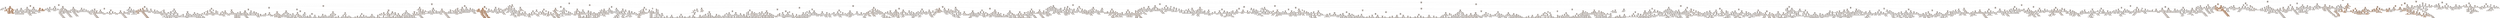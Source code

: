 digraph Tree {
node [shape=box, style="filled", color="black", fontname="helvetica"] ;
edge [fontname="helvetica"] ;
0 [label="left_product_4_count <= 91.5\nsquared_error = 1.234\nsamples = 44531\nvalue = 0.467", fillcolor="#fbeadf"] ;
1 [label="orientation_x <= 25.5\nsquared_error = 1.044\nsamples = 42665\nvalue = 0.435", fillcolor="#fbebdf"] ;
0 -> 1 [labeldistance=2.5, labelangle=45, headlabel="True"] ;
2 [label="left_product_1_count <= 9.5\nsquared_error = 0.79\nsamples = 40469\nvalue = 0.408", fillcolor="#fbebe0"] ;
1 -> 2 ;
3 [label="dist_to_exit <= 15.5\nsquared_error = 1.455\nsamples = 19723\nvalue = 0.525", fillcolor="#fbeade"] ;
2 -> 3 ;
4 [label="right_product_4_count <= 2.0\nsquared_error = 3.268\nsamples = 7821\nvalue = 0.737", fillcolor="#fae8da"] ;
3 -> 4 ;
5 [label="left_product_3_count <= 4.5\nsquared_error = 9.588\nsamples = 1577\nvalue = 1.436", fillcolor="#f9e0cf"] ;
4 -> 5 ;
6 [label="dist_to_cashier <= 0.5\nsquared_error = 14.657\nsamples = 950\nvalue = 2.123", fillcolor="#f7d9c3"] ;
5 -> 6 ;
7 [label="right_product_2_count <= 10.5\nsquared_error = 22.656\nsamples = 232\nvalue = 4.077", fillcolor="#f3c5a3"] ;
6 -> 7 ;
8 [label="orientation_y <= 0.5\nsquared_error = 0.098\nsamples = 149\nvalue = 0.567", fillcolor="#fbe9dd"] ;
7 -> 8 ;
9 [label="level <= 32.5\nsquared_error = 0.001\nsamples = 74\nvalue = 0.261", fillcolor="#fbede2"] ;
8 -> 9 ;
10 [label="level <= 31.5\nsquared_error = 0.003\nsamples = 22\nvalue = 0.252", fillcolor="#fbede2"] ;
9 -> 10 ;
11 [label="squared_error = 0.0\nsamples = 21\nvalue = 0.264", fillcolor="#fbede2"] ;
10 -> 11 ;
12 [label="squared_error = 0.0\nsamples = 1\nvalue = 0.0", fillcolor="#fcefe6"] ;
10 -> 12 ;
13 [label="squared_error = 0.0\nsamples = 52\nvalue = 0.264", fillcolor="#fbede2"] ;
9 -> 13 ;
14 [label="level <= 1.5\nsquared_error = 0.01\nsamples = 75\nvalue = 0.869", fillcolor="#fae6d8"] ;
8 -> 14 ;
15 [label="squared_error = 0.0\nsamples = 1\nvalue = 0.0", fillcolor="#fcefe6"] ;
14 -> 15 ;
16 [label="squared_error = -0.0\nsamples = 74\nvalue = 0.88", fillcolor="#fae6d8"] ;
14 -> 16 ;
17 [label="level <= 57.5\nsquared_error = 1.324\nsamples = 83\nvalue = 10.378", fillcolor="#e5833b"] ;
7 -> 17 ;
18 [label="level <= 1.5\nsquared_error = 0.016\nsamples = 50\nvalue = 10.496", fillcolor="#e58139"] ;
17 -> 18 ;
19 [label="squared_error = 0.0\nsamples = 1\nvalue = 9.91", fillcolor="#e68743"] ;
18 -> 19 ;
20 [label="level <= 3.5\nsquared_error = 0.009\nsamples = 49\nvalue = 10.508", fillcolor="#e58139"] ;
18 -> 20 ;
21 [label="level <= 2.5\nsquared_error = 0.017\nsamples = 2\nvalue = 10.394", fillcolor="#e5823b"] ;
20 -> 21 ;
22 [label="squared_error = 0.0\nsamples = 1\nvalue = 10.526", fillcolor="#e58139"] ;
21 -> 22 ;
23 [label="squared_error = -0.0\nsamples = 1\nvalue = 10.262", fillcolor="#e6843d"] ;
21 -> 23 ;
24 [label="level <= 46.5\nsquared_error = 0.008\nsamples = 47\nvalue = 10.513", fillcolor="#e58139"] ;
20 -> 24 ;
25 [label="squared_error = -0.0\nsamples = 36\nvalue = 10.526", fillcolor="#e58139"] ;
24 -> 25 ;
26 [label="level <= 47.5\nsquared_error = 0.031\nsamples = 11\nvalue = 10.47", fillcolor="#e5823a"] ;
24 -> 26 ;
27 [label="squared_error = 0.0\nsamples = 1\nvalue = 9.91", fillcolor="#e68743"] ;
26 -> 27 ;
28 [label="level <= 48.5\nsquared_error = 0.0\nsamples = 10\nvalue = 10.526", fillcolor="#e58139"] ;
26 -> 28 ;
29 [label="squared_error = 0.0\nsamples = 1\nvalue = 10.526", fillcolor="#e58139"] ;
28 -> 29 ;
30 [label="level <= 49.5\nsquared_error = 0.0\nsamples = 9\nvalue = 10.526", fillcolor="#e58139"] ;
28 -> 30 ;
31 [label="squared_error = 0.0\nsamples = 1\nvalue = 10.526", fillcolor="#e58139"] ;
30 -> 31 ;
32 [label="squared_error = 0.0\nsamples = 8\nvalue = 10.526", fillcolor="#e58139"] ;
30 -> 32 ;
33 [label="level <= 58.5\nsquared_error = 3.253\nsamples = 33\nvalue = 10.199", fillcolor="#e6843e"] ;
17 -> 33 ;
34 [label="squared_error = 0.0\nsamples = 1\nvalue = 0.0", fillcolor="#fcefe6"] ;
33 -> 34 ;
35 [label="level <= 73.5\nsquared_error = 0.002\nsamples = 32\nvalue = 10.518", fillcolor="#e58139"] ;
33 -> 35 ;
36 [label="level <= 72.0\nsquared_error = 0.005\nsamples = 12\nvalue = 10.504", fillcolor="#e58139"] ;
35 -> 36 ;
37 [label="level <= 59.5\nsquared_error = 0.0\nsamples = 11\nvalue = 10.526", fillcolor="#e58139"] ;
36 -> 37 ;
38 [label="squared_error = 0.0\nsamples = 1\nvalue = 10.526", fillcolor="#e58139"] ;
37 -> 38 ;
39 [label="level <= 61.0\nsquared_error = 0.0\nsamples = 10\nvalue = 10.526", fillcolor="#e58139"] ;
37 -> 39 ;
40 [label="squared_error = 0.0\nsamples = 1\nvalue = 10.526", fillcolor="#e58139"] ;
39 -> 40 ;
41 [label="level <= 63.0\nsquared_error = 0.0\nsamples = 9\nvalue = 10.526", fillcolor="#e58139"] ;
39 -> 41 ;
42 [label="squared_error = 0.0\nsamples = 1\nvalue = 10.526", fillcolor="#e58139"] ;
41 -> 42 ;
43 [label="squared_error = 0.0\nsamples = 8\nvalue = 10.526", fillcolor="#e58139"] ;
41 -> 43 ;
44 [label="squared_error = -0.0\nsamples = 1\nvalue = 10.262", fillcolor="#e6843d"] ;
36 -> 44 ;
45 [label="squared_error = -0.0\nsamples = 20\nvalue = 10.526", fillcolor="#e58139"] ;
35 -> 45 ;
46 [label="dist_to_cashier <= 2.5\nsquared_error = 10.44\nsamples = 718\nvalue = 1.492", fillcolor="#f9e0ce"] ;
6 -> 46 ;
47 [label="tile_up_right <= 1.5\nsquared_error = 0.055\nsamples = 471\nvalue = 0.316", fillcolor="#fbece1"] ;
46 -> 47 ;
48 [label="tile_up <= 4.5\nsquared_error = 0.023\nsamples = 322\nvalue = 0.185", fillcolor="#fbede3"] ;
47 -> 48 ;
49 [label="level <= 1.5\nsquared_error = 0.003\nsamples = 160\nvalue = 0.257", fillcolor="#fbede2"] ;
48 -> 49 ;
50 [label="squared_error = 0.0\nsamples = 2\nvalue = 0.0", fillcolor="#fcefe6"] ;
49 -> 50 ;
51 [label="level <= 96.5\nsquared_error = 0.002\nsamples = 158\nvalue = 0.26", fillcolor="#fbede2"] ;
49 -> 51 ;
52 [label="squared_error = 0.0\nsamples = 154\nvalue = 0.264", fillcolor="#fbede2"] ;
51 -> 52 ;
53 [label="level <= 97.5\nsquared_error = 0.071\nsamples = 4\nvalue = 0.11", fillcolor="#fceee5"] ;
51 -> 53 ;
54 [label="dist_to_cashier <= 1.5\nsquared_error = 0.095\nsamples = 2\nvalue = -0.044", fillcolor="#fcf0e7"] ;
53 -> 54 ;
55 [label="squared_error = 0.0\nsamples = 1\nvalue = 0.264", fillcolor="#fbede2"] ;
54 -> 55 ;
56 [label="squared_error = 0.0\nsamples = 1\nvalue = -0.352", fillcolor="#fdf3ec"] ;
54 -> 56 ;
57 [label="squared_error = 0.0\nsamples = 2\nvalue = 0.264", fillcolor="#fbede2"] ;
53 -> 57 ;
58 [label="dist_to_cashier <= 1.5\nsquared_error = 0.033\nsamples = 162\nvalue = 0.114", fillcolor="#fceee4"] ;
48 -> 58 ;
59 [label="level <= 2.0\nsquared_error = 0.011\nsamples = 78\nvalue = -0.023", fillcolor="#fcf0e7"] ;
58 -> 59 ;
60 [label="squared_error = 0.0\nsamples = 1\nvalue = -0.616", fillcolor="#fdf6f1"] ;
59 -> 60 ;
61 [label="level <= 61.5\nsquared_error = 0.007\nsamples = 77\nvalue = -0.015", fillcolor="#fcefe7"] ;
59 -> 61 ;
62 [label="level <= 53.5\nsquared_error = 0.01\nsamples = 48\nvalue = -0.024", fillcolor="#fcf0e7"] ;
61 -> 62 ;
63 [label="level <= 31.5\nsquared_error = 0.002\nsamples = 41\nvalue = -0.006", fillcolor="#fcefe6"] ;
62 -> 63 ;
64 [label="squared_error = 0.0\nsamples = 25\nvalue = 0.0", fillcolor="#fcefe6"] ;
63 -> 64 ;
65 [label="level <= 33.5\nsquared_error = 0.004\nsamples = 16\nvalue = -0.017", fillcolor="#fcefe7"] ;
63 -> 65 ;
66 [label="squared_error = 0.0\nsamples = 1\nvalue = -0.264", fillcolor="#fcf2eb"] ;
65 -> 66 ;
67 [label="squared_error = 0.0\nsamples = 15\nvalue = 0.0", fillcolor="#fcefe6"] ;
65 -> 67 ;
68 [label="level <= 54.5\nsquared_error = 0.048\nsamples = 7\nvalue = -0.126", fillcolor="#fcf1e8"] ;
62 -> 68 ;
69 [label="squared_error = 0.0\nsamples = 1\nvalue = -0.616", fillcolor="#fdf6f1"] ;
68 -> 69 ;
70 [label="level <= 60.0\nsquared_error = 0.01\nsamples = 6\nvalue = -0.044", fillcolor="#fcf0e7"] ;
68 -> 70 ;
71 [label="squared_error = 0.0\nsamples = 5\nvalue = 0.0", fillcolor="#fcefe6"] ;
70 -> 71 ;
72 [label="squared_error = 0.0\nsamples = 1\nvalue = -0.264", fillcolor="#fcf2eb"] ;
70 -> 72 ;
73 [label="squared_error = 0.0\nsamples = 29\nvalue = 0.0", fillcolor="#fcefe6"] ;
61 -> 73 ;
74 [label="level <= 2.0\nsquared_error = 0.02\nsamples = 84\nvalue = 0.24", fillcolor="#fbede2"] ;
58 -> 74 ;
75 [label="squared_error = 0.0\nsamples = 1\nvalue = -0.968", fillcolor="#fef9f6"] ;
74 -> 75 ;
76 [label="level <= 62.5\nsquared_error = 0.002\nsamples = 83\nvalue = 0.255", fillcolor="#fbede2"] ;
74 -> 76 ;
77 [label="level <= 60.5\nsquared_error = 0.004\nsamples = 52\nvalue = 0.249", fillcolor="#fbede2"] ;
76 -> 77 ;
78 [label="level <= 32.5\nsquared_error = 0.001\nsamples = 50\nvalue = 0.259", fillcolor="#fbede2"] ;
77 -> 78 ;
79 [label="level <= 31.5\nsquared_error = 0.003\nsamples = 24\nvalue = 0.253", fillcolor="#fbede2"] ;
78 -> 79 ;
80 [label="squared_error = 0.0\nsamples = 23\nvalue = 0.264", fillcolor="#fbede2"] ;
79 -> 80 ;
81 [label="squared_error = 0.0\nsamples = 1\nvalue = 0.0", fillcolor="#fcefe6"] ;
79 -> 81 ;
82 [label="squared_error = -0.0\nsamples = 26\nvalue = 0.264", fillcolor="#fbede2"] ;
78 -> 82 ;
83 [label="squared_error = 0.0\nsamples = 2\nvalue = 0.0", fillcolor="#fcefe6"] ;
77 -> 83 ;
84 [label="squared_error = 0.0\nsamples = 31\nvalue = 0.264", fillcolor="#fbede2"] ;
76 -> 84 ;
85 [label="level <= 3.5\nsquared_error = 0.007\nsamples = 149\nvalue = 0.599", fillcolor="#fae9dc"] ;
47 -> 85 ;
86 [label="level <= 2.5\nsquared_error = 0.084\nsamples = 3\nvalue = 0.411", fillcolor="#fbebe0"] ;
85 -> 86 ;
87 [label="squared_error = 0.0\nsamples = 2\nvalue = 0.616", fillcolor="#fae9dc"] ;
86 -> 87 ;
88 [label="squared_error = 0.0\nsamples = 1\nvalue = 0.0", fillcolor="#fcefe6"] ;
86 -> 88 ;
89 [label="level <= 20.5\nsquared_error = 0.005\nsamples = 146\nvalue = 0.603", fillcolor="#fae9dc"] ;
85 -> 89 ;
90 [label="level <= 19.5\nsquared_error = 0.015\nsamples = 29\nvalue = 0.586", fillcolor="#fae9dd"] ;
89 -> 90 ;
91 [label="level <= 9.5\nsquared_error = 0.002\nsamples = 28\nvalue = 0.607", fillcolor="#fae9dc"] ;
90 -> 91 ;
92 [label="level <= 8.5\nsquared_error = 0.006\nsamples = 10\nvalue = 0.59", fillcolor="#fae9dd"] ;
91 -> 92 ;
93 [label="squared_error = 0.0\nsamples = 9\nvalue = 0.616", fillcolor="#fae9dc"] ;
92 -> 93 ;
94 [label="squared_error = -0.0\nsamples = 1\nvalue = 0.352", fillcolor="#fbece1"] ;
92 -> 94 ;
95 [label="squared_error = -0.0\nsamples = 18\nvalue = 0.616", fillcolor="#fae9dc"] ;
91 -> 95 ;
96 [label="squared_error = 0.0\nsamples = 1\nvalue = 0.0", fillcolor="#fcefe6"] ;
90 -> 96 ;
97 [label="level <= 57.5\nsquared_error = 0.002\nsamples = 117\nvalue = 0.607", fillcolor="#fae9dc"] ;
89 -> 97 ;
98 [label="level <= 21.5\nsquared_error = 0.0\nsamples = 55\nvalue = 0.616", fillcolor="#fae9dc"] ;
97 -> 98 ;
99 [label="squared_error = 0.0\nsamples = 2\nvalue = 0.616", fillcolor="#fae9dc"] ;
98 -> 99 ;
100 [label="level <= 22.5\nsquared_error = 0.0\nsamples = 53\nvalue = 0.616", fillcolor="#fae9dc"] ;
98 -> 100 ;
101 [label="squared_error = 0.0\nsamples = 2\nvalue = 0.616", fillcolor="#fae9dc"] ;
100 -> 101 ;
102 [label="level <= 23.5\nsquared_error = 0.0\nsamples = 51\nvalue = 0.616", fillcolor="#fae9dc"] ;
100 -> 102 ;
103 [label="squared_error = 0.0\nsamples = 2\nvalue = 0.616", fillcolor="#fae9dc"] ;
102 -> 103 ;
104 [label="level <= 24.5\nsquared_error = 0.0\nsamples = 49\nvalue = 0.616", fillcolor="#fae9dc"] ;
102 -> 104 ;
105 [label="squared_error = 0.0\nsamples = 2\nvalue = 0.616", fillcolor="#fae9dc"] ;
104 -> 105 ;
106 [label="level <= 25.5\nsquared_error = 0.0\nsamples = 47\nvalue = 0.616", fillcolor="#fae9dc"] ;
104 -> 106 ;
107 [label="squared_error = 0.0\nsamples = 2\nvalue = 0.616", fillcolor="#fae9dc"] ;
106 -> 107 ;
108 [label="squared_error = 0.0\nsamples = 45\nvalue = 0.616", fillcolor="#fae9dc"] ;
106 -> 108 ;
109 [label="level <= 58.5\nsquared_error = 0.004\nsamples = 62\nvalue = 0.599", fillcolor="#fae9dc"] ;
97 -> 109 ;
110 [label="squared_error = 0.0\nsamples = 2\nvalue = 0.352", fillcolor="#fbece1"] ;
109 -> 110 ;
111 [label="level <= 73.5\nsquared_error = 0.002\nsamples = 60\nvalue = 0.607", fillcolor="#fae9dc"] ;
109 -> 111 ;
112 [label="level <= 72.5\nsquared_error = 0.005\nsamples = 25\nvalue = 0.595", fillcolor="#fae9dd"] ;
111 -> 112 ;
113 [label="squared_error = -0.0\nsamples = 23\nvalue = 0.616", fillcolor="#fae9dc"] ;
112 -> 113 ;
114 [label="squared_error = -0.0\nsamples = 2\nvalue = 0.352", fillcolor="#fbece1"] ;
112 -> 114 ;
115 [label="level <= 81.5\nsquared_error = 0.0\nsamples = 35\nvalue = 0.616", fillcolor="#fae9dc"] ;
111 -> 115 ;
116 [label="squared_error = 0.0\nsamples = 11\nvalue = 0.616", fillcolor="#fae9dc"] ;
115 -> 116 ;
117 [label="squared_error = 0.0\nsamples = 24\nvalue = 0.616", fillcolor="#fae9dc"] ;
115 -> 117 ;
118 [label="left_product_1_id <= 0.5\nsquared_error = 22.574\nsamples = 247\nvalue = 3.735", fillcolor="#f4c8a9"] ;
46 -> 118 ;
119 [label="tile_down_left <= 1.5\nsquared_error = 0.207\nsamples = 165\nvalue = 0.429", fillcolor="#fbebdf"] ;
118 -> 119 ;
120 [label="level <= 1.5\nsquared_error = 0.009\nsamples = 83\nvalue = 0.87", fillcolor="#fae6d8"] ;
119 -> 120 ;
121 [label="squared_error = 0.0\nsamples = 1\nvalue = 0.0", fillcolor="#fcefe6"] ;
120 -> 121 ;
122 [label="squared_error = -0.0\nsamples = 82\nvalue = 0.88", fillcolor="#fae6d8"] ;
120 -> 122 ;
123 [label="level <= 3.5\nsquared_error = 0.011\nsamples = 82\nvalue = -0.017", fillcolor="#fcefe7"] ;
119 -> 123 ;
124 [label="level <= 2.5\nsquared_error = 0.194\nsamples = 2\nvalue = -0.44", fillcolor="#fdf4ee"] ;
123 -> 124 ;
125 [label="squared_error = 0.0\nsamples = 1\nvalue = 0.0", fillcolor="#fcefe6"] ;
124 -> 125 ;
126 [label="squared_error = 0.0\nsamples = 1\nvalue = -0.88", fillcolor="#fef9f5"] ;
124 -> 126 ;
127 [label="level <= 9.5\nsquared_error = 0.002\nsamples = 80\nvalue = -0.007", fillcolor="#fcefe6"] ;
123 -> 127 ;
128 [label="level <= 8.5\nsquared_error = 0.011\nsamples = 5\nvalue = -0.053", fillcolor="#fcf0e7"] ;
127 -> 128 ;
129 [label="squared_error = 0.0\nsamples = 4\nvalue = 0.0", fillcolor="#fcefe6"] ;
128 -> 129 ;
130 [label="squared_error = 0.0\nsamples = 1\nvalue = -0.264", fillcolor="#fcf2eb"] ;
128 -> 130 ;
131 [label="level <= 57.0\nsquared_error = 0.001\nsamples = 75\nvalue = -0.004", fillcolor="#fcefe6"] ;
127 -> 131 ;
132 [label="squared_error = 0.0\nsamples = 40\nvalue = 0.0", fillcolor="#fcefe6"] ;
131 -> 132 ;
133 [label="level <= 58.5\nsquared_error = 0.002\nsamples = 35\nvalue = -0.008", fillcolor="#fcefe6"] ;
131 -> 133 ;
134 [label="squared_error = 0.0\nsamples = 1\nvalue = -0.264", fillcolor="#fcf2eb"] ;
133 -> 134 ;
135 [label="squared_error = 0.0\nsamples = 34\nvalue = 0.0", fillcolor="#fcefe6"] ;
133 -> 135 ;
136 [label="level <= 32.5\nsquared_error = 1.337\nsamples = 82\nvalue = 10.387", fillcolor="#e5823b"] ;
118 -> 136 ;
137 [label="level <= 31.5\nsquared_error = 3.812\nsamples = 28\nvalue = 10.128", fillcolor="#e68540"] ;
136 -> 137 ;
138 [label="level <= 1.5\nsquared_error = 0.014\nsamples = 27\nvalue = 10.503", fillcolor="#e58139"] ;
137 -> 138 ;
139 [label="squared_error = 0.0\nsamples = 1\nvalue = 9.91", fillcolor="#e68743"] ;
138 -> 139 ;
140 [label="squared_error = 0.0\nsamples = 26\nvalue = 10.526", fillcolor="#e58139"] ;
138 -> 140 ;
141 [label="squared_error = 0.0\nsamples = 1\nvalue = 0.0", fillcolor="#fcefe6"] ;
137 -> 141 ;
142 [label="level <= 62.0\nsquared_error = 0.001\nsamples = 54\nvalue = 10.521", fillcolor="#e58139"] ;
136 -> 142 ;
143 [label="level <= 60.5\nsquared_error = 0.003\nsamples = 25\nvalue = 10.516", fillcolor="#e58139"] ;
142 -> 143 ;
144 [label="squared_error = 0.0\nsamples = 24\nvalue = 10.526", fillcolor="#e58139"] ;
143 -> 144 ;
145 [label="squared_error = -0.0\nsamples = 1\nvalue = 10.262", fillcolor="#e6843d"] ;
143 -> 145 ;
146 [label="squared_error = -0.0\nsamples = 29\nvalue = 10.526", fillcolor="#e58139"] ;
142 -> 146 ;
147 [label="dist_to_cashier <= 0.5\nsquared_error = 0.11\nsamples = 627\nvalue = 0.395", fillcolor="#fbebe0"] ;
5 -> 147 ;
148 [label="tile_down <= 1.5\nsquared_error = 0.028\nsamples = 155\nvalue = 0.109", fillcolor="#fceee5"] ;
147 -> 148 ;
149 [label="level <= 3.5\nsquared_error = 0.01\nsamples = 77\nvalue = -0.022", fillcolor="#fcf0e7"] ;
148 -> 149 ;
150 [label="level <= 2.5\nsquared_error = 0.079\nsamples = 3\nvalue = -0.396", fillcolor="#fdf3ed"] ;
149 -> 150 ;
151 [label="level <= 1.5\nsquared_error = 0.082\nsamples = 2\nvalue = -0.286", fillcolor="#fcf2eb"] ;
150 -> 151 ;
152 [label="squared_error = 0.0\nsamples = 1\nvalue = -0.572", fillcolor="#fdf5f0"] ;
151 -> 152 ;
153 [label="squared_error = 0.0\nsamples = 1\nvalue = 0.0", fillcolor="#fcefe6"] ;
151 -> 153 ;
154 [label="squared_error = 0.0\nsamples = 1\nvalue = -0.616", fillcolor="#fdf6f1"] ;
150 -> 154 ;
155 [label="level <= 18.5\nsquared_error = 0.002\nsamples = 74\nvalue = -0.007", fillcolor="#fcefe6"] ;
149 -> 155 ;
156 [label="level <= 17.5\nsquared_error = 0.01\nsamples = 11\nvalue = -0.048", fillcolor="#fcf0e7"] ;
155 -> 156 ;
157 [label="level <= 10.0\nsquared_error = 0.006\nsamples = 10\nvalue = -0.026", fillcolor="#fcf0e7"] ;
156 -> 157 ;
158 [label="squared_error = 0.0\nsamples = 5\nvalue = 0.0", fillcolor="#fcefe6"] ;
157 -> 158 ;
159 [label="level <= 11.5\nsquared_error = 0.011\nsamples = 5\nvalue = -0.053", fillcolor="#fcf0e7"] ;
157 -> 159 ;
160 [label="squared_error = 0.0\nsamples = 1\nvalue = -0.264", fillcolor="#fcf2eb"] ;
159 -> 160 ;
161 [label="squared_error = 0.0\nsamples = 4\nvalue = 0.0", fillcolor="#fcefe6"] ;
159 -> 161 ;
162 [label="squared_error = 0.0\nsamples = 1\nvalue = -0.264", fillcolor="#fcf2eb"] ;
156 -> 162 ;
163 [label="squared_error = 0.0\nsamples = 63\nvalue = 0.0", fillcolor="#fcefe6"] ;
155 -> 163 ;
164 [label="level <= 6.5\nsquared_error = 0.012\nsamples = 78\nvalue = 0.238", fillcolor="#fbede2"] ;
148 -> 164 ;
165 [label="level <= 3.5\nsquared_error = 0.05\nsamples = 6\nvalue = 0.073", fillcolor="#fcefe5"] ;
164 -> 165 ;
166 [label="squared_error = 0.0\nsamples = 3\nvalue = 0.264", fillcolor="#fbede2"] ;
165 -> 166 ;
167 [label="level <= 5.5\nsquared_error = 0.028\nsamples = 3\nvalue = -0.117", fillcolor="#fcf1e8"] ;
165 -> 167 ;
168 [label="squared_error = 0.0\nsamples = 2\nvalue = 0.0", fillcolor="#fcefe6"] ;
167 -> 168 ;
169 [label="squared_error = 0.0\nsamples = 1\nvalue = -0.352", fillcolor="#fdf3ec"] ;
167 -> 169 ;
170 [label="level <= 95.5\nsquared_error = 0.006\nsamples = 72\nvalue = 0.252", fillcolor="#fbede2"] ;
164 -> 170 ;
171 [label="level <= 24.5\nsquared_error = 0.005\nsamples = 70\nvalue = 0.255", fillcolor="#fbede2"] ;
170 -> 171 ;
172 [label="level <= 23.0\nsquared_error = 0.027\nsamples = 13\nvalue = 0.217", fillcolor="#fbede3"] ;
171 -> 172 ;
173 [label="squared_error = 0.0\nsamples = 12\nvalue = 0.264", fillcolor="#fbede2"] ;
172 -> 173 ;
174 [label="squared_error = -0.0\nsamples = 1\nvalue = -0.352", fillcolor="#fdf3ec"] ;
172 -> 174 ;
175 [label="squared_error = 0.0\nsamples = 57\nvalue = 0.264", fillcolor="#fbede2"] ;
171 -> 175 ;
176 [label="level <= 97.0\nsquared_error = 0.017\nsamples = 2\nvalue = 0.132", fillcolor="#fbeee4"] ;
170 -> 176 ;
177 [label="squared_error = 0.0\nsamples = 1\nvalue = 0.0", fillcolor="#fcefe6"] ;
176 -> 177 ;
178 [label="squared_error = 0.0\nsamples = 1\nvalue = 0.264", fillcolor="#fbede2"] ;
176 -> 178 ;
179 [label="left_product_4_count <= 43.0\nsquared_error = 0.101\nsamples = 472\nvalue = 0.489", fillcolor="#fbeade"] ;
147 -> 179 ;
180 [label="dist_to_cashier <= 1.5\nsquared_error = 0.028\nsamples = 238\nvalue = 0.71", fillcolor="#fae8db"] ;
179 -> 180 ;
181 [label="level <= 2.5\nsquared_error = 0.0\nsamples = 80\nvalue = 0.924", fillcolor="#fae6d7"] ;
180 -> 181 ;
182 [label="squared_error = 0.0\nsamples = 1\nvalue = 0.924", fillcolor="#fae6d7"] ;
181 -> 182 ;
183 [label="level <= 3.5\nsquared_error = 0.0\nsamples = 79\nvalue = 0.924", fillcolor="#fae6d7"] ;
181 -> 183 ;
184 [label="squared_error = 0.0\nsamples = 1\nvalue = 0.924", fillcolor="#fae6d7"] ;
183 -> 184 ;
185 [label="level <= 5.5\nsquared_error = 0.0\nsamples = 78\nvalue = 0.924", fillcolor="#fae6d7"] ;
183 -> 185 ;
186 [label="squared_error = 0.0\nsamples = 1\nvalue = 0.924", fillcolor="#fae6d7"] ;
185 -> 186 ;
187 [label="level <= 7.5\nsquared_error = 0.0\nsamples = 77\nvalue = 0.924", fillcolor="#fae6d7"] ;
185 -> 187 ;
188 [label="squared_error = 0.0\nsamples = 1\nvalue = 0.924", fillcolor="#fae6d7"] ;
187 -> 188 ;
189 [label="level <= 8.5\nsquared_error = 0.0\nsamples = 76\nvalue = 0.924", fillcolor="#fae6d7"] ;
187 -> 189 ;
190 [label="squared_error = 0.0\nsamples = 1\nvalue = 0.924", fillcolor="#fae6d7"] ;
189 -> 190 ;
191 [label="level <= 9.5\nsquared_error = 0.0\nsamples = 75\nvalue = 0.924", fillcolor="#fae6d7"] ;
189 -> 191 ;
192 [label="squared_error = 0.0\nsamples = 1\nvalue = 0.924", fillcolor="#fae6d7"] ;
191 -> 192 ;
193 [label="level <= 16.0\nsquared_error = 0.0\nsamples = 74\nvalue = 0.924", fillcolor="#fae6d7"] ;
191 -> 193 ;
194 [label="squared_error = 0.0\nsamples = 4\nvalue = 0.924", fillcolor="#fae6d7"] ;
193 -> 194 ;
195 [label="level <= 18.0\nsquared_error = 0.0\nsamples = 70\nvalue = 0.924", fillcolor="#fae6d7"] ;
193 -> 195 ;
196 [label="squared_error = 0.0\nsamples = 1\nvalue = 0.924", fillcolor="#fae6d7"] ;
195 -> 196 ;
197 [label="level <= 25.5\nsquared_error = 0.0\nsamples = 69\nvalue = 0.924", fillcolor="#fae6d7"] ;
195 -> 197 ;
198 [label="squared_error = 0.0\nsamples = 7\nvalue = 0.924", fillcolor="#fae6d7"] ;
197 -> 198 ;
199 [label="level <= 29.5\nsquared_error = 0.0\nsamples = 62\nvalue = 0.924", fillcolor="#fae6d7"] ;
197 -> 199 ;
200 [label="squared_error = 0.0\nsamples = 3\nvalue = 0.924", fillcolor="#fae6d7"] ;
199 -> 200 ;
201 [label="level <= 30.5\nsquared_error = 0.0\nsamples = 59\nvalue = 0.924", fillcolor="#fae6d7"] ;
199 -> 201 ;
202 [label="squared_error = 0.0\nsamples = 1\nvalue = 0.924", fillcolor="#fae6d7"] ;
201 -> 202 ;
203 [label="squared_error = 0.0\nsamples = 58\nvalue = 0.924", fillcolor="#fae6d7"] ;
201 -> 203 ;
204 [label="level <= 1.5\nsquared_error = 0.008\nsamples = 158\nvalue = 0.601", fillcolor="#fae9dc"] ;
180 -> 204 ;
205 [label="squared_error = 0.0\nsamples = 1\nvalue = 0.044", fillcolor="#fcefe6"] ;
204 -> 205 ;
206 [label="level <= 18.5\nsquared_error = 0.006\nsamples = 157\nvalue = 0.605", fillcolor="#fae9dc"] ;
204 -> 206 ;
207 [label="level <= 17.5\nsquared_error = 0.027\nsamples = 28\nvalue = 0.563", fillcolor="#fbe9dd"] ;
206 -> 207 ;
208 [label="level <= 10.5\nsquared_error = 0.016\nsamples = 27\nvalue = 0.584", fillcolor="#fbe9dd"] ;
207 -> 208 ;
209 [label="squared_error = -0.0\nsamples = 16\nvalue = 0.616", fillcolor="#fae9dc"] ;
208 -> 209 ;
210 [label="level <= 11.5\nsquared_error = 0.034\nsamples = 11\nvalue = 0.536", fillcolor="#fbeade"] ;
208 -> 210 ;
211 [label="dist_to_cashier <= 2.5\nsquared_error = 0.031\nsamples = 2\nvalue = 0.176", fillcolor="#fbede3"] ;
210 -> 211 ;
212 [label="squared_error = 0.0\nsamples = 1\nvalue = 0.0", fillcolor="#fcefe6"] ;
211 -> 212 ;
213 [label="squared_error = 0.0\nsamples = 1\nvalue = 0.352", fillcolor="#fbece1"] ;
211 -> 213 ;
214 [label="squared_error = 0.0\nsamples = 9\nvalue = 0.616", fillcolor="#fae9dc"] ;
210 -> 214 ;
215 [label="squared_error = 0.0\nsamples = 1\nvalue = 0.0", fillcolor="#fcefe6"] ;
207 -> 215 ;
216 [label="dist_to_cashier <= 2.5\nsquared_error = 0.001\nsamples = 129\nvalue = 0.614", fillcolor="#fae9dc"] ;
206 -> 216 ;
217 [label="level <= 35.5\nsquared_error = 0.0\nsamples = 70\nvalue = 0.616", fillcolor="#fae9dc"] ;
216 -> 217 ;
218 [label="squared_error = -0.0\nsamples = 16\nvalue = 0.616", fillcolor="#fae9dc"] ;
217 -> 218 ;
219 [label="level <= 36.5\nsquared_error = 0.0\nsamples = 54\nvalue = 0.616", fillcolor="#fae9dc"] ;
217 -> 219 ;
220 [label="squared_error = 0.0\nsamples = 1\nvalue = 0.616", fillcolor="#fae9dc"] ;
219 -> 220 ;
221 [label="level <= 37.5\nsquared_error = 0.0\nsamples = 53\nvalue = 0.616", fillcolor="#fae9dc"] ;
219 -> 221 ;
222 [label="squared_error = 0.0\nsamples = 1\nvalue = 0.616", fillcolor="#fae9dc"] ;
221 -> 222 ;
223 [label="level <= 40.5\nsquared_error = 0.0\nsamples = 52\nvalue = 0.616", fillcolor="#fae9dc"] ;
221 -> 223 ;
224 [label="squared_error = -0.0\nsamples = 3\nvalue = 0.616", fillcolor="#fae9dc"] ;
223 -> 224 ;
225 [label="level <= 41.5\nsquared_error = 0.0\nsamples = 49\nvalue = 0.616", fillcolor="#fae9dc"] ;
223 -> 225 ;
226 [label="squared_error = 0.0\nsamples = 1\nvalue = 0.616", fillcolor="#fae9dc"] ;
225 -> 226 ;
227 [label="level <= 42.5\nsquared_error = 0.0\nsamples = 48\nvalue = 0.616", fillcolor="#fae9dc"] ;
225 -> 227 ;
228 [label="squared_error = 0.0\nsamples = 1\nvalue = 0.616", fillcolor="#fae9dc"] ;
227 -> 228 ;
229 [label="level <= 43.5\nsquared_error = 0.0\nsamples = 47\nvalue = 0.616", fillcolor="#fae9dc"] ;
227 -> 229 ;
230 [label="squared_error = 0.0\nsamples = 1\nvalue = 0.616", fillcolor="#fae9dc"] ;
229 -> 230 ;
231 [label="squared_error = 0.0\nsamples = 46\nvalue = 0.616", fillcolor="#fae9dc"] ;
229 -> 231 ;
232 [label="level <= 63.0\nsquared_error = 0.001\nsamples = 59\nvalue = 0.612", fillcolor="#fae9dc"] ;
216 -> 232 ;
233 [label="squared_error = 0.0\nsamples = 32\nvalue = 0.616", fillcolor="#fae9dc"] ;
232 -> 233 ;
234 [label="level <= 65.0\nsquared_error = 0.002\nsamples = 27\nvalue = 0.606", fillcolor="#fae9dc"] ;
232 -> 234 ;
235 [label="squared_error = 0.0\nsamples = 1\nvalue = 0.352", fillcolor="#fbece1"] ;
234 -> 235 ;
236 [label="squared_error = 0.0\nsamples = 26\nvalue = 0.616", fillcolor="#fae9dc"] ;
234 -> 236 ;
237 [label="dist_to_cashier <= 1.5\nsquared_error = 0.075\nsamples = 234\nvalue = 0.264", fillcolor="#fbede2"] ;
179 -> 237 ;
238 [label="level <= 5.5\nsquared_error = 0.011\nsamples = 76\nvalue = 0.593", fillcolor="#fae9dd"] ;
237 -> 238 ;
239 [label="level <= 4.5\nsquared_error = 0.059\nsamples = 5\nvalue = 0.44", fillcolor="#fbebdf"] ;
238 -> 239 ;
240 [label="level <= 3.5\nsquared_error = 0.013\nsamples = 4\nvalue = 0.55", fillcolor="#fbeadd"] ;
239 -> 240 ;
241 [label="squared_error = -0.0\nsamples = 3\nvalue = 0.616", fillcolor="#fae9dc"] ;
240 -> 241 ;
242 [label="squared_error = 0.0\nsamples = 1\nvalue = 0.352", fillcolor="#fbece1"] ;
240 -> 242 ;
243 [label="squared_error = 0.0\nsamples = 1\nvalue = 0.0", fillcolor="#fcefe6"] ;
239 -> 243 ;
244 [label="level <= 82.5\nsquared_error = 0.006\nsamples = 71\nvalue = 0.604", fillcolor="#fae9dc"] ;
238 -> 244 ;
245 [label="level <= 8.5\nsquared_error = 0.0\nsamples = 57\nvalue = 0.616", fillcolor="#fae9dc"] ;
244 -> 245 ;
246 [label="squared_error = -0.0\nsamples = 3\nvalue = 0.616", fillcolor="#fae9dc"] ;
245 -> 246 ;
247 [label="level <= 10.5\nsquared_error = 0.0\nsamples = 54\nvalue = 0.616", fillcolor="#fae9dc"] ;
245 -> 247 ;
248 [label="squared_error = 0.0\nsamples = 1\nvalue = 0.616", fillcolor="#fae9dc"] ;
247 -> 248 ;
249 [label="level <= 12.5\nsquared_error = 0.0\nsamples = 53\nvalue = 0.616", fillcolor="#fae9dc"] ;
247 -> 249 ;
250 [label="squared_error = 0.0\nsamples = 1\nvalue = 0.616", fillcolor="#fae9dc"] ;
249 -> 250 ;
251 [label="level <= 20.5\nsquared_error = 0.0\nsamples = 52\nvalue = 0.616", fillcolor="#fae9dc"] ;
249 -> 251 ;
252 [label="squared_error = -0.0\nsamples = 3\nvalue = 0.616", fillcolor="#fae9dc"] ;
251 -> 252 ;
253 [label="level <= 22.5\nsquared_error = 0.0\nsamples = 49\nvalue = 0.616", fillcolor="#fae9dc"] ;
251 -> 253 ;
254 [label="squared_error = 0.0\nsamples = 1\nvalue = 0.616", fillcolor="#fae9dc"] ;
253 -> 254 ;
255 [label="level <= 23.5\nsquared_error = 0.0\nsamples = 48\nvalue = 0.616", fillcolor="#fae9dc"] ;
253 -> 255 ;
256 [label="squared_error = 0.0\nsamples = 1\nvalue = 0.616", fillcolor="#fae9dc"] ;
255 -> 256 ;
257 [label="level <= 24.5\nsquared_error = 0.0\nsamples = 47\nvalue = 0.616", fillcolor="#fae9dc"] ;
255 -> 257 ;
258 [label="squared_error = 0.0\nsamples = 1\nvalue = 0.616", fillcolor="#fae9dc"] ;
257 -> 258 ;
259 [label="squared_error = 0.0\nsamples = 46\nvalue = 0.616", fillcolor="#fae9dc"] ;
257 -> 259 ;
260 [label="level <= 83.5\nsquared_error = 0.028\nsamples = 14\nvalue = 0.553", fillcolor="#fbeadd"] ;
244 -> 260 ;
261 [label="squared_error = 0.0\nsamples = 1\nvalue = 0.0", fillcolor="#fcefe6"] ;
260 -> 261 ;
262 [label="level <= 95.5\nsquared_error = 0.005\nsamples = 13\nvalue = 0.596", fillcolor="#fae9dd"] ;
260 -> 262 ;
263 [label="squared_error = 0.0\nsamples = 10\nvalue = 0.616", fillcolor="#fae9dc"] ;
262 -> 263 ;
264 [label="level <= 96.5\nsquared_error = 0.015\nsamples = 3\nvalue = 0.528", fillcolor="#fbeade"] ;
262 -> 264 ;
265 [label="squared_error = 0.0\nsamples = 1\nvalue = 0.352", fillcolor="#fbece1"] ;
264 -> 265 ;
266 [label="squared_error = 0.0\nsamples = 2\nvalue = 0.616", fillcolor="#fae9dc"] ;
264 -> 266 ;
267 [label="dist_to_cashier <= 2.5\nsquared_error = 0.028\nsamples = 158\nvalue = 0.106", fillcolor="#fceee5"] ;
237 -> 267 ;
268 [label="level <= 6.5\nsquared_error = 0.011\nsamples = 80\nvalue = -0.022", fillcolor="#fcf0e7"] ;
267 -> 268 ;
269 [label="level <= 5.5\nsquared_error = 0.051\nsamples = 5\nvalue = -0.229", fillcolor="#fcf2ea"] ;
268 -> 269 ;
270 [label="level <= 3.5\nsquared_error = 0.017\nsamples = 4\nvalue = -0.132", fillcolor="#fcf1e9"] ;
269 -> 270 ;
271 [label="squared_error = 0.0\nsamples = 2\nvalue = 0.0", fillcolor="#fcefe6"] ;
270 -> 271 ;
272 [label="squared_error = 0.0\nsamples = 2\nvalue = -0.264", fillcolor="#fcf2eb"] ;
270 -> 272 ;
273 [label="squared_error = 0.0\nsamples = 1\nvalue = -0.616", fillcolor="#fdf6f1"] ;
269 -> 273 ;
274 [label="level <= 30.5\nsquared_error = 0.005\nsamples = 75\nvalue = -0.008", fillcolor="#fcefe6"] ;
268 -> 274 ;
275 [label="level <= 29.5\nsquared_error = 0.019\nsamples = 19\nvalue = -0.032", fillcolor="#fcf0e7"] ;
274 -> 275 ;
276 [label="squared_error = 0.0\nsamples = 18\nvalue = 0.0", fillcolor="#fcefe6"] ;
275 -> 276 ;
277 [label="squared_error = 0.0\nsamples = 1\nvalue = -0.616", fillcolor="#fdf6f1"] ;
275 -> 277 ;
278 [label="squared_error = 0.0\nsamples = 56\nvalue = 0.0", fillcolor="#fcefe6"] ;
274 -> 278 ;
279 [label="level <= 2.0\nsquared_error = 0.012\nsamples = 78\nvalue = 0.238", fillcolor="#fbede2"] ;
267 -> 279 ;
280 [label="squared_error = 0.0\nsamples = 1\nvalue = -0.352", fillcolor="#fdf3ec"] ;
279 -> 280 ;
281 [label="level <= 5.5\nsquared_error = 0.007\nsamples = 77\nvalue = 0.246", fillcolor="#fbede2"] ;
279 -> 281 ;
282 [label="level <= 3.5\nsquared_error = 0.015\nsamples = 3\nvalue = 0.088", fillcolor="#fceee5"] ;
281 -> 282 ;
283 [label="squared_error = 0.0\nsamples = 1\nvalue = 0.264", fillcolor="#fbede2"] ;
282 -> 283 ;
284 [label="squared_error = 0.0\nsamples = 2\nvalue = 0.0", fillcolor="#fcefe6"] ;
282 -> 284 ;
285 [label="level <= 84.5\nsquared_error = 0.006\nsamples = 74\nvalue = 0.252", fillcolor="#fbede2"] ;
281 -> 285 ;
286 [label="squared_error = -0.0\nsamples = 62\nvalue = 0.264", fillcolor="#fbede2"] ;
285 -> 286 ;
287 [label="level <= 85.5\nsquared_error = 0.032\nsamples = 12\nvalue = 0.191", fillcolor="#fbede3"] ;
285 -> 287 ;
288 [label="squared_error = 0.0\nsamples = 1\nvalue = -0.352", fillcolor="#fdf3ec"] ;
287 -> 288 ;
289 [label="level <= 95.5\nsquared_error = 0.006\nsamples = 11\nvalue = 0.24", fillcolor="#fbede2"] ;
287 -> 289 ;
290 [label="squared_error = 0.0\nsamples = 9\nvalue = 0.264", fillcolor="#fbede2"] ;
289 -> 290 ;
291 [label="level <= 97.0\nsquared_error = 0.017\nsamples = 2\nvalue = 0.132", fillcolor="#fbeee4"] ;
289 -> 291 ;
292 [label="squared_error = 0.0\nsamples = 1\nvalue = 0.0", fillcolor="#fcefe6"] ;
291 -> 292 ;
293 [label="squared_error = 0.0\nsamples = 1\nvalue = 0.264", fillcolor="#fbede2"] ;
291 -> 293 ;
294 [label="dist_to_exit <= 14.5\nsquared_error = 1.517\nsamples = 6244\nvalue = 0.561", fillcolor="#fbe9dd"] ;
4 -> 294 ;
295 [label="right_product_3_count <= 3.5\nsquared_error = 0.462\nsamples = 5629\nvalue = 0.448", fillcolor="#fbebdf"] ;
294 -> 295 ;
296 [label="dist_to_cashier <= 2.5\nsquared_error = 1.765\nsamples = 917\nvalue = 0.926", fillcolor="#fae6d7"] ;
295 -> 296 ;
297 [label="left_product_1_count <= 2.0\nsquared_error = 0.279\nsamples = 688\nvalue = 0.605", fillcolor="#fae9dc"] ;
296 -> 297 ;
298 [label="level <= 1.5\nsquared_error = 0.113\nsamples = 452\nvalue = 0.93", fillcolor="#fae6d7"] ;
297 -> 298 ;
299 [label="left_product_2_count <= 5.0\nsquared_error = 0.182\nsamples = 5\nvalue = 0.141", fillcolor="#fbeee4"] ;
298 -> 299 ;
300 [label="dist_to_cashier <= 0.5\nsquared_error = 0.015\nsamples = 3\nvalue = -0.088", fillcolor="#fcf0e8"] ;
299 -> 300 ;
301 [label="squared_error = 0.0\nsamples = 1\nvalue = 0.0", fillcolor="#fcefe6"] ;
300 -> 301 ;
302 [label="dist_to_cashier <= 1.5\nsquared_error = 0.017\nsamples = 2\nvalue = -0.132", fillcolor="#fcf1e9"] ;
300 -> 302 ;
303 [label="squared_error = 0.0\nsamples = 1\nvalue = -0.264", fillcolor="#fcf2eb"] ;
302 -> 303 ;
304 [label="squared_error = 0.0\nsamples = 1\nvalue = 0.0", fillcolor="#fcefe6"] ;
302 -> 304 ;
305 [label="dist_to_cashier <= 1.5\nsquared_error = 0.234\nsamples = 2\nvalue = 0.484", fillcolor="#fbeade"] ;
299 -> 305 ;
306 [label="squared_error = 0.0\nsamples = 1\nvalue = 0.968", fillcolor="#fae5d6"] ;
305 -> 306 ;
307 [label="squared_error = 0.0\nsamples = 1\nvalue = 0.0", fillcolor="#fcefe6"] ;
305 -> 307 ;
308 [label="dist_to_cashier <= 0.5\nsquared_error = 0.105\nsamples = 447\nvalue = 0.939", fillcolor="#fae5d7"] ;
298 -> 308 ;
309 [label="dist_to_exit <= 7.5\nsquared_error = 0.2\nsamples = 151\nvalue = 1.019", fillcolor="#fae5d6"] ;
308 -> 309 ;
310 [label="level <= 9.5\nsquared_error = 0.002\nsamples = 71\nvalue = 1.489", fillcolor="#f9e0ce"] ;
309 -> 310 ;
311 [label="level <= 8.5\nsquared_error = 0.008\nsamples = 8\nvalue = 1.463", fillcolor="#f9e0ce"] ;
310 -> 311 ;
312 [label="squared_error = 0.0\nsamples = 7\nvalue = 1.496", fillcolor="#f9e0ce"] ;
311 -> 312 ;
313 [label="squared_error = -0.0\nsamples = 1\nvalue = 1.232", fillcolor="#f9e2d2"] ;
311 -> 313 ;
314 [label="level <= 66.5\nsquared_error = 0.001\nsamples = 63\nvalue = 1.492", fillcolor="#f9e0ce"] ;
310 -> 314 ;
315 [label="level <= 10.5\nsquared_error = 0.0\nsamples = 41\nvalue = 1.496", fillcolor="#f9e0ce"] ;
314 -> 315 ;
316 [label="squared_error = 0.0\nsamples = 1\nvalue = 1.496", fillcolor="#f9e0ce"] ;
315 -> 316 ;
317 [label="level <= 12.5\nsquared_error = 0.0\nsamples = 40\nvalue = 1.496", fillcolor="#f9e0ce"] ;
315 -> 317 ;
318 [label="squared_error = 0.0\nsamples = 2\nvalue = 1.496", fillcolor="#f9e0ce"] ;
317 -> 318 ;
319 [label="level <= 13.5\nsquared_error = 0.0\nsamples = 38\nvalue = 1.496", fillcolor="#f9e0ce"] ;
317 -> 319 ;
320 [label="squared_error = 0.0\nsamples = 1\nvalue = 1.496", fillcolor="#f9e0ce"] ;
319 -> 320 ;
321 [label="level <= 14.5\nsquared_error = 0.0\nsamples = 37\nvalue = 1.496", fillcolor="#f9e0ce"] ;
319 -> 321 ;
322 [label="squared_error = 0.0\nsamples = 1\nvalue = 1.496", fillcolor="#f9e0ce"] ;
321 -> 322 ;
323 [label="level <= 15.5\nsquared_error = 0.0\nsamples = 36\nvalue = 1.496", fillcolor="#f9e0ce"] ;
321 -> 323 ;
324 [label="squared_error = 0.0\nsamples = 1\nvalue = 1.496", fillcolor="#f9e0ce"] ;
323 -> 324 ;
325 [label="level <= 17.5\nsquared_error = 0.0\nsamples = 35\nvalue = 1.496", fillcolor="#f9e0ce"] ;
323 -> 325 ;
326 [label="squared_error = 0.0\nsamples = 2\nvalue = 1.496", fillcolor="#f9e0ce"] ;
325 -> 326 ;
327 [label="squared_error = 0.0\nsamples = 33\nvalue = 1.496", fillcolor="#f9e0ce"] ;
325 -> 327 ;
328 [label="level <= 68.0\nsquared_error = 0.003\nsamples = 22\nvalue = 1.484", fillcolor="#f9e0ce"] ;
314 -> 328 ;
329 [label="squared_error = 0.0\nsamples = 1\nvalue = 1.232", fillcolor="#f9e2d2"] ;
328 -> 329 ;
330 [label="squared_error = 0.0\nsamples = 21\nvalue = 1.496", fillcolor="#f9e0ce"] ;
328 -> 330 ;
331 [label="level <= 3.5\nsquared_error = 0.006\nsamples = 80\nvalue = 0.602", fillcolor="#fae9dc"] ;
309 -> 331 ;
332 [label="level <= 2.5\nsquared_error = 0.017\nsamples = 2\nvalue = 0.484", fillcolor="#fbeade"] ;
331 -> 332 ;
333 [label="squared_error = 0.0\nsamples = 1\nvalue = 0.616", fillcolor="#fae9dc"] ;
332 -> 333 ;
334 [label="squared_error = -0.0\nsamples = 1\nvalue = 0.352", fillcolor="#fbece1"] ;
332 -> 334 ;
335 [label="level <= 9.5\nsquared_error = 0.006\nsamples = 78\nvalue = 0.605", fillcolor="#fae9dc"] ;
331 -> 335 ;
336 [label="level <= 8.5\nsquared_error = 0.01\nsamples = 6\nvalue = 0.572", fillcolor="#fbe9dd"] ;
335 -> 336 ;
337 [label="squared_error = 0.0\nsamples = 5\nvalue = 0.616", fillcolor="#fae9dc"] ;
336 -> 337 ;
338 [label="squared_error = -0.0\nsamples = 1\nvalue = 0.352", fillcolor="#fbece1"] ;
336 -> 338 ;
339 [label="level <= 57.5\nsquared_error = 0.005\nsamples = 72\nvalue = 0.608", fillcolor="#fae9dc"] ;
335 -> 339 ;
340 [label="squared_error = 0.0\nsamples = 43\nvalue = 0.616", fillcolor="#fae9dc"] ;
339 -> 340 ;
341 [label="level <= 58.5\nsquared_error = 0.013\nsamples = 29\nvalue = 0.595", fillcolor="#fae9dd"] ;
339 -> 341 ;
342 [label="squared_error = 0.0\nsamples = 1\nvalue = 0.0", fillcolor="#fcefe6"] ;
341 -> 342 ;
343 [label="squared_error = 0.0\nsamples = 28\nvalue = 0.616", fillcolor="#fae9dc"] ;
341 -> 343 ;
344 [label="right_product_1_count <= 29.5\nsquared_error = 0.052\nsamples = 296\nvalue = 0.898", fillcolor="#fae6d8"] ;
308 -> 344 ;
345 [label="dist_to_cashier <= 1.5\nsquared_error = 0.022\nsamples = 149\nvalue = 0.741", fillcolor="#fae8da"] ;
344 -> 345 ;
346 [label="level <= 9.5\nsquared_error = 0.006\nsamples = 73\nvalue = 0.604", fillcolor="#fae9dc"] ;
345 -> 346 ;
347 [label="level <= 8.5\nsquared_error = 0.071\nsamples = 4\nvalue = 0.462", fillcolor="#fbeadf"] ;
346 -> 347 ;
348 [label="squared_error = -0.0\nsamples = 3\nvalue = 0.616", fillcolor="#fae9dc"] ;
347 -> 348 ;
349 [label="squared_error = 0.0\nsamples = 1\nvalue = 0.0", fillcolor="#fcefe6"] ;
347 -> 349 ;
350 [label="level <= 66.5\nsquared_error = 0.001\nsamples = 69\nvalue = 0.612", fillcolor="#fae9dc"] ;
346 -> 350 ;
351 [label="squared_error = 0.0\nsamples = 45\nvalue = 0.616", fillcolor="#fae9dc"] ;
350 -> 351 ;
352 [label="level <= 67.5\nsquared_error = 0.003\nsamples = 24\nvalue = 0.605", fillcolor="#fae9dc"] ;
350 -> 352 ;
353 [label="squared_error = 0.0\nsamples = 1\nvalue = 0.352", fillcolor="#fbece1"] ;
352 -> 353 ;
354 [label="squared_error = -0.0\nsamples = 23\nvalue = 0.616", fillcolor="#fae9dc"] ;
352 -> 354 ;
355 [label="level <= 9.5\nsquared_error = 0.002\nsamples = 76\nvalue = 0.873", fillcolor="#fae6d8"] ;
345 -> 355 ;
356 [label="level <= 8.5\nsquared_error = 0.01\nsamples = 6\nvalue = 0.836", fillcolor="#fae7d9"] ;
355 -> 356 ;
357 [label="squared_error = 0.0\nsamples = 5\nvalue = 0.88", fillcolor="#fae6d8"] ;
356 -> 357 ;
358 [label="squared_error = -0.0\nsamples = 1\nvalue = 0.616", fillcolor="#fae9dc"] ;
356 -> 358 ;
359 [label="level <= 66.5\nsquared_error = 0.001\nsamples = 70\nvalue = 0.877", fillcolor="#fae6d8"] ;
355 -> 359 ;
360 [label="squared_error = -0.0\nsamples = 43\nvalue = 0.88", fillcolor="#fae6d8"] ;
359 -> 360 ;
361 [label="level <= 67.5\nsquared_error = 0.002\nsamples = 27\nvalue = 0.871", fillcolor="#fae6d8"] ;
359 -> 361 ;
362 [label="squared_error = 0.0\nsamples = 1\nvalue = 0.616", fillcolor="#fae9dc"] ;
361 -> 362 ;
363 [label="squared_error = -0.0\nsamples = 26\nvalue = 0.88", fillcolor="#fae6d8"] ;
361 -> 363 ;
364 [label="dist_to_cashier <= 1.5\nsquared_error = 0.032\nsamples = 147\nvalue = 1.056", fillcolor="#f9e4d5"] ;
344 -> 364 ;
365 [label="level <= 3.5\nsquared_error = 0.001\nsamples = 75\nvalue = 1.229", fillcolor="#f9e2d2"] ;
364 -> 365 ;
366 [label="level <= 2.5\nsquared_error = 0.017\nsamples = 2\nvalue = 1.1", fillcolor="#f9e4d4"] ;
365 -> 366 ;
367 [label="squared_error = 0.0\nsamples = 1\nvalue = 1.232", fillcolor="#f9e2d2"] ;
366 -> 367 ;
368 [label="squared_error = 0.0\nsamples = 1\nvalue = 0.968", fillcolor="#fae5d6"] ;
366 -> 368 ;
369 [label="level <= 35.0\nsquared_error = 0.0\nsamples = 73\nvalue = 1.232", fillcolor="#f9e2d2"] ;
365 -> 369 ;
370 [label="squared_error = -0.0\nsamples = 24\nvalue = 1.232", fillcolor="#f9e2d2"] ;
369 -> 370 ;
371 [label="level <= 37.0\nsquared_error = 0.0\nsamples = 49\nvalue = 1.232", fillcolor="#f9e2d2"] ;
369 -> 371 ;
372 [label="squared_error = 0.0\nsamples = 1\nvalue = 1.232", fillcolor="#f9e2d2"] ;
371 -> 372 ;
373 [label="level <= 38.5\nsquared_error = 0.0\nsamples = 48\nvalue = 1.232", fillcolor="#f9e2d2"] ;
371 -> 373 ;
374 [label="squared_error = 0.0\nsamples = 1\nvalue = 1.232", fillcolor="#f9e2d2"] ;
373 -> 374 ;
375 [label="level <= 39.5\nsquared_error = 0.0\nsamples = 47\nvalue = 1.232", fillcolor="#f9e2d2"] ;
373 -> 375 ;
376 [label="squared_error = 0.0\nsamples = 1\nvalue = 1.232", fillcolor="#f9e2d2"] ;
375 -> 376 ;
377 [label="level <= 40.5\nsquared_error = 0.0\nsamples = 46\nvalue = 1.232", fillcolor="#f9e2d2"] ;
375 -> 377 ;
378 [label="squared_error = 0.0\nsamples = 1\nvalue = 1.232", fillcolor="#f9e2d2"] ;
377 -> 378 ;
379 [label="level <= 41.5\nsquared_error = 0.0\nsamples = 45\nvalue = 1.232", fillcolor="#f9e2d2"] ;
377 -> 379 ;
380 [label="squared_error = 0.0\nsamples = 1\nvalue = 1.232", fillcolor="#f9e2d2"] ;
379 -> 380 ;
381 [label="squared_error = 0.0\nsamples = 44\nvalue = 1.232", fillcolor="#f9e2d2"] ;
379 -> 381 ;
382 [label="level <= 10.0\nsquared_error = 0.001\nsamples = 72\nvalue = 0.877", fillcolor="#fae6d8"] ;
364 -> 382 ;
383 [label="level <= 8.5\nsquared_error = 0.009\nsamples = 7\nvalue = 0.843", fillcolor="#fae6d8"] ;
382 -> 383 ;
384 [label="squared_error = 0.0\nsamples = 6\nvalue = 0.88", fillcolor="#fae6d8"] ;
383 -> 384 ;
385 [label="squared_error = -0.0\nsamples = 1\nvalue = 0.616", fillcolor="#fae9dc"] ;
383 -> 385 ;
386 [label="squared_error = -0.0\nsamples = 65\nvalue = 0.88", fillcolor="#fae6d8"] ;
382 -> 386 ;
387 [label="level <= 1.5\nsquared_error = 0.009\nsamples = 236\nvalue = -0.016", fillcolor="#fcefe7"] ;
297 -> 387 ;
388 [label="dist_to_cashier <= 0.5\nsquared_error = 0.148\nsamples = 3\nvalue = -0.513", fillcolor="#fdf5ef"] ;
387 -> 388 ;
389 [label="squared_error = 0.0\nsamples = 1\nvalue = 0.0", fillcolor="#fcefe6"] ;
388 -> 389 ;
390 [label="dist_to_cashier <= 1.5\nsquared_error = 0.024\nsamples = 2\nvalue = -0.77", fillcolor="#fdf7f3"] ;
388 -> 390 ;
391 [label="squared_error = 0.0\nsamples = 1\nvalue = -0.924", fillcolor="#fef9f6"] ;
390 -> 391 ;
392 [label="squared_error = 0.0\nsamples = 1\nvalue = -0.616", fillcolor="#fdf6f1"] ;
390 -> 392 ;
393 [label="level <= 95.5\nsquared_error = 0.004\nsamples = 233\nvalue = -0.01", fillcolor="#fcefe7"] ;
387 -> 393 ;
394 [label="level <= 11.5\nsquared_error = 0.004\nsamples = 226\nvalue = -0.008", fillcolor="#fcefe6"] ;
393 -> 394 ;
395 [label="level <= 10.5\nsquared_error = 0.02\nsamples = 19\nvalue = -0.046", fillcolor="#fcf0e7"] ;
394 -> 395 ;
396 [label="level <= 3.5\nsquared_error = 0.005\nsamples = 17\nvalue = -0.018", fillcolor="#fcf0e7"] ;
395 -> 396 ;
397 [label="level <= 2.5\nsquared_error = 0.015\nsamples = 5\nvalue = -0.062", fillcolor="#fcf0e7"] ;
396 -> 397 ;
398 [label="squared_error = 0.0\nsamples = 3\nvalue = 0.0", fillcolor="#fcefe6"] ;
397 -> 398 ;
399 [label="dist_to_cashier <= 0.5\nsquared_error = 0.024\nsamples = 2\nvalue = -0.154", fillcolor="#fcf1e9"] ;
397 -> 399 ;
400 [label="squared_error = 0.0\nsamples = 1\nvalue = -0.308", fillcolor="#fcf3eb"] ;
399 -> 400 ;
401 [label="squared_error = 0.0\nsamples = 1\nvalue = 0.0", fillcolor="#fcefe6"] ;
399 -> 401 ;
402 [label="squared_error = 0.0\nsamples = 12\nvalue = 0.0", fillcolor="#fcefe6"] ;
396 -> 402 ;
403 [label="dist_to_cashier <= 1.5\nsquared_error = 0.082\nsamples = 2\nvalue = -0.286", fillcolor="#fcf2eb"] ;
395 -> 403 ;
404 [label="squared_error = 0.0\nsamples = 1\nvalue = 0.0", fillcolor="#fcefe6"] ;
403 -> 404 ;
405 [label="squared_error = 0.0\nsamples = 1\nvalue = -0.572", fillcolor="#fdf5f0"] ;
403 -> 405 ;
406 [label="level <= 69.5\nsquared_error = 0.002\nsamples = 207\nvalue = -0.004", fillcolor="#fcefe6"] ;
394 -> 406 ;
407 [label="squared_error = 0.0\nsamples = 142\nvalue = 0.0", fillcolor="#fcefe6"] ;
406 -> 407 ;
408 [label="level <= 73.5\nsquared_error = 0.007\nsamples = 65\nvalue = -0.014", fillcolor="#fcefe7"] ;
406 -> 408 ;
409 [label="dist_to_cashier <= 0.5\nsquared_error = 0.044\nsamples = 8\nvalue = -0.11", fillcolor="#fcf0e8"] ;
408 -> 409 ;
410 [label="level <= 72.0\nsquared_error = 0.095\nsamples = 2\nvalue = -0.308", fillcolor="#fcf3eb"] ;
409 -> 410 ;
411 [label="squared_error = 0.0\nsamples = 1\nvalue = 0.0", fillcolor="#fcefe6"] ;
410 -> 411 ;
412 [label="squared_error = 0.0\nsamples = 1\nvalue = -0.616", fillcolor="#fdf6f1"] ;
410 -> 412 ;
413 [label="level <= 70.5\nsquared_error = 0.01\nsamples = 6\nvalue = -0.044", fillcolor="#fcf0e7"] ;
409 -> 413 ;
414 [label="squared_error = 0.0\nsamples = 1\nvalue = -0.264", fillcolor="#fcf2eb"] ;
413 -> 414 ;
415 [label="squared_error = 0.0\nsamples = 5\nvalue = 0.0", fillcolor="#fcefe6"] ;
413 -> 415 ;
416 [label="squared_error = 0.0\nsamples = 57\nvalue = 0.0", fillcolor="#fcefe6"] ;
408 -> 416 ;
417 [label="level <= 96.5\nsquared_error = 0.014\nsamples = 7\nvalue = -0.075", fillcolor="#fcf0e8"] ;
393 -> 417 ;
418 [label="squared_error = 0.0\nsamples = 2\nvalue = -0.264", fillcolor="#fcf2eb"] ;
417 -> 418 ;
419 [label="squared_error = 0.0\nsamples = 5\nvalue = 0.0", fillcolor="#fcefe6"] ;
417 -> 419 ;
420 [label="left_product_4_count <= 42.5\nsquared_error = 4.99\nsamples = 229\nvalue = 1.89", fillcolor="#f8dcc7"] ;
296 -> 420 ;
421 [label="level <= 69.5\nsquared_error = 0.39\nsamples = 71\nvalue = 5.172", fillcolor="#f1b991"] ;
420 -> 421 ;
422 [label="level <= 9.5\nsquared_error = 0.01\nsamples = 51\nvalue = 5.24", fillcolor="#f0b890"] ;
421 -> 422 ;
423 [label="level <= 8.5\nsquared_error = 0.044\nsamples = 8\nvalue = 5.153", fillcolor="#f1b991"] ;
422 -> 423 ;
424 [label="level <= 4.5\nsquared_error = 0.009\nsamples = 7\nvalue = 5.225", fillcolor="#f0b990"] ;
423 -> 424 ;
425 [label="squared_error = 0.0\nsamples = 4\nvalue = 5.263", fillcolor="#f0b890"] ;
424 -> 425 ;
426 [label="level <= 6.0\nsquared_error = 0.015\nsamples = 3\nvalue = 5.175", fillcolor="#f1b991"] ;
424 -> 426 ;
427 [label="squared_error = 0.0\nsamples = 1\nvalue = 4.999", fillcolor="#f1bb94"] ;
426 -> 427 ;
428 [label="level <= 7.5\nsquared_error = 0.0\nsamples = 2\nvalue = 5.263", fillcolor="#f0b890"] ;
426 -> 428 ;
429 [label="squared_error = 0.0\nsamples = 1\nvalue = 5.263", fillcolor="#f0b890"] ;
428 -> 429 ;
430 [label="squared_error = 0.0\nsamples = 1\nvalue = 5.263", fillcolor="#f0b890"] ;
428 -> 430 ;
431 [label="squared_error = 0.0\nsamples = 1\nvalue = 4.647", fillcolor="#f2bf9a"] ;
423 -> 431 ;
432 [label="level <= 18.5\nsquared_error = 0.002\nsamples = 43\nvalue = 5.256", fillcolor="#f0b890"] ;
422 -> 432 ;
433 [label="level <= 17.5\nsquared_error = 0.012\nsamples = 7\nvalue = 5.219", fillcolor="#f0b990"] ;
432 -> 433 ;
434 [label="squared_error = 0.0\nsamples = 6\nvalue = 5.263", fillcolor="#f0b890"] ;
433 -> 434 ;
435 [label="squared_error = -0.0\nsamples = 1\nvalue = 4.955", fillcolor="#f1bb95"] ;
433 -> 435 ;
436 [label="squared_error = -0.0\nsamples = 36\nvalue = 5.263", fillcolor="#f0b890"] ;
432 -> 436 ;
437 [label="level <= 71.0\nsquared_error = 1.316\nsamples = 20\nvalue = 5.0", fillcolor="#f1bb94"] ;
421 -> 437 ;
438 [label="squared_error = 0.0\nsamples = 1\nvalue = 0.0", fillcolor="#fcefe6"] ;
437 -> 438 ;
439 [label="level <= 74.0\nsquared_error = 0.0\nsamples = 19\nvalue = 5.263", fillcolor="#f0b890"] ;
437 -> 439 ;
440 [label="squared_error = 0.0\nsamples = 2\nvalue = 5.263", fillcolor="#f0b890"] ;
439 -> 440 ;
441 [label="level <= 75.5\nsquared_error = 0.0\nsamples = 17\nvalue = 5.263", fillcolor="#f0b890"] ;
439 -> 441 ;
442 [label="squared_error = 0.0\nsamples = 1\nvalue = 5.263", fillcolor="#f0b890"] ;
441 -> 442 ;
443 [label="level <= 76.5\nsquared_error = 0.0\nsamples = 16\nvalue = 5.263", fillcolor="#f0b890"] ;
441 -> 443 ;
444 [label="squared_error = 0.0\nsamples = 1\nvalue = 5.263", fillcolor="#f0b890"] ;
443 -> 444 ;
445 [label="level <= 77.5\nsquared_error = 0.0\nsamples = 15\nvalue = 5.263", fillcolor="#f0b890"] ;
443 -> 445 ;
446 [label="squared_error = 0.0\nsamples = 1\nvalue = 5.263", fillcolor="#f0b890"] ;
445 -> 446 ;
447 [label="level <= 78.5\nsquared_error = 0.0\nsamples = 14\nvalue = 5.263", fillcolor="#f0b890"] ;
445 -> 447 ;
448 [label="squared_error = 0.0\nsamples = 1\nvalue = 5.263", fillcolor="#f0b890"] ;
447 -> 448 ;
449 [label="level <= 79.5\nsquared_error = 0.0\nsamples = 13\nvalue = 5.263", fillcolor="#f0b890"] ;
447 -> 449 ;
450 [label="squared_error = 0.0\nsamples = 1\nvalue = 5.263", fillcolor="#f0b890"] ;
449 -> 450 ;
451 [label="level <= 81.0\nsquared_error = 0.0\nsamples = 12\nvalue = 5.263", fillcolor="#f0b890"] ;
449 -> 451 ;
452 [label="squared_error = 0.0\nsamples = 1\nvalue = 5.263", fillcolor="#f0b890"] ;
451 -> 452 ;
453 [label="level <= 83.0\nsquared_error = 0.0\nsamples = 11\nvalue = 5.263", fillcolor="#f0b890"] ;
451 -> 453 ;
454 [label="squared_error = 0.0\nsamples = 1\nvalue = 5.263", fillcolor="#f0b890"] ;
453 -> 454 ;
455 [label="level <= 84.5\nsquared_error = 0.0\nsamples = 10\nvalue = 5.263", fillcolor="#f0b890"] ;
453 -> 455 ;
456 [label="squared_error = 0.0\nsamples = 1\nvalue = 5.263", fillcolor="#f0b890"] ;
455 -> 456 ;
457 [label="squared_error = 0.0\nsamples = 9\nvalue = 5.263", fillcolor="#f0b890"] ;
455 -> 457 ;
458 [label="dist_to_exit <= 7.5\nsquared_error = 0.043\nsamples = 158\nvalue = 0.416", fillcolor="#fbebe0"] ;
420 -> 458 ;
459 [label="level <= 3.5\nsquared_error = 0.01\nsamples = 78\nvalue = 0.597", fillcolor="#fae9dd"] ;
458 -> 459 ;
460 [label="squared_error = 0.0\nsamples = 1\nvalue = 0.0", fillcolor="#fcefe6"] ;
459 -> 460 ;
461 [label="level <= 9.5\nsquared_error = 0.006\nsamples = 77\nvalue = 0.605", fillcolor="#fae9dc"] ;
459 -> 461 ;
462 [label="level <= 8.0\nsquared_error = 0.011\nsamples = 5\nvalue = 0.563", fillcolor="#fbe9dd"] ;
461 -> 462 ;
463 [label="squared_error = 0.0\nsamples = 4\nvalue = 0.616", fillcolor="#fae9dc"] ;
462 -> 463 ;
464 [label="squared_error = 0.0\nsamples = 1\nvalue = 0.352", fillcolor="#fbece1"] ;
462 -> 464 ;
465 [label="level <= 66.5\nsquared_error = 0.005\nsamples = 72\nvalue = 0.608", fillcolor="#fae9dc"] ;
461 -> 465 ;
466 [label="squared_error = 0.0\nsamples = 46\nvalue = 0.616", fillcolor="#fae9dc"] ;
465 -> 466 ;
467 [label="level <= 67.5\nsquared_error = 0.014\nsamples = 26\nvalue = 0.592", fillcolor="#fae9dd"] ;
465 -> 467 ;
468 [label="squared_error = 0.0\nsamples = 1\nvalue = 0.0", fillcolor="#fcefe6"] ;
467 -> 468 ;
469 [label="squared_error = 0.0\nsamples = 25\nvalue = 0.616", fillcolor="#fae9dc"] ;
467 -> 469 ;
470 [label="level <= 3.5\nsquared_error = 0.011\nsamples = 80\nvalue = 0.239", fillcolor="#fbede2"] ;
458 -> 470 ;
471 [label="level <= 1.5\nsquared_error = 0.015\nsamples = 3\nvalue = 0.088", fillcolor="#fceee5"] ;
470 -> 471 ;
472 [label="squared_error = 0.0\nsamples = 1\nvalue = 0.0", fillcolor="#fcefe6"] ;
471 -> 472 ;
473 [label="level <= 2.5\nsquared_error = 0.017\nsamples = 2\nvalue = 0.132", fillcolor="#fbeee4"] ;
471 -> 473 ;
474 [label="squared_error = 0.0\nsamples = 1\nvalue = 0.264", fillcolor="#fbede2"] ;
473 -> 474 ;
475 [label="squared_error = 0.0\nsamples = 1\nvalue = 0.0", fillcolor="#fcefe6"] ;
473 -> 475 ;
476 [label="level <= 66.5\nsquared_error = 0.01\nsamples = 77\nvalue = 0.245", fillcolor="#fbede2"] ;
470 -> 476 ;
477 [label="level <= 9.5\nsquared_error = 0.001\nsamples = 52\nvalue = 0.259", fillcolor="#fbede2"] ;
476 -> 477 ;
478 [label="level <= 8.0\nsquared_error = 0.013\nsamples = 4\nvalue = 0.198", fillcolor="#fbede3"] ;
477 -> 478 ;
479 [label="squared_error = 0.0\nsamples = 3\nvalue = 0.264", fillcolor="#fbede2"] ;
478 -> 479 ;
480 [label="squared_error = 0.0\nsamples = 1\nvalue = 0.0", fillcolor="#fcefe6"] ;
478 -> 480 ;
481 [label="squared_error = -0.0\nsamples = 48\nvalue = 0.264", fillcolor="#fbede2"] ;
477 -> 481 ;
482 [label="level <= 68.0\nsquared_error = 0.028\nsamples = 25\nvalue = 0.215", fillcolor="#fbede3"] ;
476 -> 482 ;
483 [label="squared_error = 0.0\nsamples = 1\nvalue = -0.352", fillcolor="#fdf3ec"] ;
482 -> 483 ;
484 [label="level <= 73.5\nsquared_error = 0.015\nsamples = 24\nvalue = 0.238", fillcolor="#fbede2"] ;
482 -> 484 ;
485 [label="level <= 72.0\nsquared_error = 0.071\nsamples = 4\nvalue = 0.11", fillcolor="#fceee5"] ;
484 -> 485 ;
486 [label="squared_error = 0.0\nsamples = 3\nvalue = 0.264", fillcolor="#fbede2"] ;
485 -> 486 ;
487 [label="squared_error = -0.0\nsamples = 1\nvalue = -0.352", fillcolor="#fdf3ec"] ;
485 -> 487 ;
488 [label="squared_error = 0.0\nsamples = 20\nvalue = 0.264", fillcolor="#fbede2"] ;
484 -> 488 ;
489 [label="left_product_4_count <= 65.0\nsquared_error = 0.155\nsamples = 4712\nvalue = 0.355", fillcolor="#fbece1"] ;
295 -> 489 ;
490 [label="dist_to_cashier <= 0.5\nsquared_error = 0.135\nsamples = 4085\nvalue = 0.321", fillcolor="#fbece1"] ;
489 -> 490 ;
491 [label="tile_right <= 1.5\nsquared_error = 0.093\nsamples = 1032\nvalue = 0.155", fillcolor="#fbeee4"] ;
490 -> 491 ;
492 [label="right_product_3_count <= 4.5\nsquared_error = 0.042\nsamples = 805\nvalue = 0.044", fillcolor="#fcefe6"] ;
491 -> 492 ;
493 [label="level <= 1.5\nsquared_error = 0.011\nsamples = 79\nvalue = 0.594", fillcolor="#fae9dd"] ;
492 -> 493 ;
494 [label="squared_error = 0.0\nsamples = 1\nvalue = 0.0", fillcolor="#fcefe6"] ;
493 -> 494 ;
495 [label="level <= 92.5\nsquared_error = 0.006\nsamples = 78\nvalue = 0.602", fillcolor="#fae9dc"] ;
493 -> 495 ;
496 [label="level <= 32.0\nsquared_error = 0.001\nsamples = 72\nvalue = 0.613", fillcolor="#fae9dc"] ;
495 -> 496 ;
497 [label="level <= 29.5\nsquared_error = 0.003\nsamples = 23\nvalue = 0.605", fillcolor="#fae9dc"] ;
496 -> 497 ;
498 [label="squared_error = -0.0\nsamples = 22\nvalue = 0.616", fillcolor="#fae9dc"] ;
497 -> 498 ;
499 [label="squared_error = -0.0\nsamples = 1\nvalue = 0.352", fillcolor="#fbece1"] ;
497 -> 499 ;
500 [label="level <= 34.5\nsquared_error = 0.0\nsamples = 49\nvalue = 0.616", fillcolor="#fae9dc"] ;
496 -> 500 ;
501 [label="squared_error = 0.0\nsamples = 1\nvalue = 0.616", fillcolor="#fae9dc"] ;
500 -> 501 ;
502 [label="level <= 35.5\nsquared_error = 0.0\nsamples = 48\nvalue = 0.616", fillcolor="#fae9dc"] ;
500 -> 502 ;
503 [label="squared_error = 0.0\nsamples = 1\nvalue = 0.616", fillcolor="#fae9dc"] ;
502 -> 503 ;
504 [label="level <= 36.5\nsquared_error = 0.0\nsamples = 47\nvalue = 0.616", fillcolor="#fae9dc"] ;
502 -> 504 ;
505 [label="squared_error = 0.0\nsamples = 1\nvalue = 0.616", fillcolor="#fae9dc"] ;
504 -> 505 ;
506 [label="squared_error = 0.0\nsamples = 46\nvalue = 0.616", fillcolor="#fae9dc"] ;
504 -> 506 ;
507 [label="level <= 93.5\nsquared_error = 0.053\nsamples = 6\nvalue = 0.469", fillcolor="#fbeadf"] ;
495 -> 507 ;
508 [label="squared_error = 0.0\nsamples = 1\nvalue = 0.0", fillcolor="#fcefe6"] ;
507 -> 508 ;
509 [label="level <= 96.5\nsquared_error = 0.011\nsamples = 5\nvalue = 0.563", fillcolor="#fbe9dd"] ;
507 -> 509 ;
510 [label="squared_error = -0.0\nsamples = 3\nvalue = 0.616", fillcolor="#fae9dc"] ;
509 -> 510 ;
511 [label="level <= 97.5\nsquared_error = 0.017\nsamples = 2\nvalue = 0.484", fillcolor="#fbeade"] ;
509 -> 511 ;
512 [label="squared_error = 0.0\nsamples = 1\nvalue = 0.352", fillcolor="#fbece1"] ;
511 -> 512 ;
513 [label="squared_error = -0.0\nsamples = 1\nvalue = 0.616", fillcolor="#fae9dc"] ;
511 -> 513 ;
514 [label="level <= 1.5\nsquared_error = 0.009\nsamples = 726\nvalue = -0.016", fillcolor="#fcefe7"] ;
492 -> 514 ;
515 [label="right_product_2_count <= 75.0\nsquared_error = 0.098\nsamples = 8\nvalue = -0.253", fillcolor="#fcf2eb"] ;
514 -> 515 ;
516 [label="right_product_1_count <= 84.5\nsquared_error = 0.047\nsamples = 7\nvalue = -0.163", fillcolor="#fcf1e9"] ;
515 -> 516 ;
517 [label="left_product_3_count <= 60.0\nsquared_error = 0.011\nsamples = 5\nvalue = -0.053", fillcolor="#fcf0e7"] ;
516 -> 517 ;
518 [label="squared_error = 0.0\nsamples = 4\nvalue = 0.0", fillcolor="#fcefe6"] ;
517 -> 518 ;
519 [label="squared_error = 0.0\nsamples = 1\nvalue = -0.264", fillcolor="#fcf2eb"] ;
517 -> 519 ;
520 [label="right_product_1_count <= 91.5\nsquared_error = 0.031\nsamples = 2\nvalue = -0.44", fillcolor="#fdf4ee"] ;
516 -> 520 ;
521 [label="squared_error = 0.0\nsamples = 1\nvalue = -0.616", fillcolor="#fdf6f1"] ;
520 -> 521 ;
522 [label="squared_error = 0.0\nsamples = 1\nvalue = -0.264", fillcolor="#fcf2eb"] ;
520 -> 522 ;
523 [label="squared_error = 0.0\nsamples = 1\nvalue = -0.88", fillcolor="#fef9f5"] ;
515 -> 523 ;
524 [label="level <= 12.5\nsquared_error = 0.007\nsamples = 718\nvalue = -0.014", fillcolor="#fcefe7"] ;
514 -> 524 ;
525 [label="dist_to_exit <= 12.5\nsquared_error = 0.033\nsamples = 87\nvalue = -0.06", fillcolor="#fcf0e7"] ;
524 -> 525 ;
526 [label="level <= 3.5\nsquared_error = 0.007\nsamples = 55\nvalue = -0.029", fillcolor="#fcf0e7"] ;
525 -> 526 ;
527 [label="squared_error = 0.0\nsamples = 10\nvalue = 0.0", fillcolor="#fcefe6"] ;
526 -> 527 ;
528 [label="level <= 6.5\nsquared_error = 0.008\nsamples = 45\nvalue = -0.035", fillcolor="#fcf0e7"] ;
526 -> 528 ;
529 [label="orientation_x <= 11.0\nsquared_error = 0.011\nsamples = 15\nvalue = -0.053", fillcolor="#fcf0e7"] ;
528 -> 529 ;
530 [label="squared_error = 0.0\nsamples = 8\nvalue = 0.0", fillcolor="#fcefe6"] ;
529 -> 530 ;
531 [label="left_product_1_id <= -0.5\nsquared_error = 0.017\nsamples = 7\nvalue = -0.113", fillcolor="#fcf1e8"] ;
529 -> 531 ;
532 [label="level <= 5.5\nsquared_error = 0.015\nsamples = 3\nvalue = -0.088", fillcolor="#fcf0e8"] ;
531 -> 532 ;
533 [label="squared_error = 0.0\nsamples = 2\nvalue = 0.0", fillcolor="#fcefe6"] ;
532 -> 533 ;
534 [label="squared_error = 0.0\nsamples = 1\nvalue = -0.264", fillcolor="#fcf2eb"] ;
532 -> 534 ;
535 [label="level <= 4.5\nsquared_error = 0.017\nsamples = 4\nvalue = -0.132", fillcolor="#fcf1e9"] ;
531 -> 535 ;
536 [label="squared_error = 0.0\nsamples = 1\nvalue = -0.264", fillcolor="#fcf2eb"] ;
535 -> 536 ;
537 [label="left_product_1_count <= 1.5\nsquared_error = 0.015\nsamples = 3\nvalue = -0.088", fillcolor="#fcf0e8"] ;
535 -> 537 ;
538 [label="squared_error = 0.0\nsamples = 1\nvalue = 0.0", fillcolor="#fcefe6"] ;
537 -> 538 ;
539 [label="squared_error = 0.017\nsamples = 2\nvalue = -0.132", fillcolor="#fcf1e9"] ;
537 -> 539 ;
540 [label="orientation_x <= 11.0\nsquared_error = 0.006\nsamples = 30\nvalue = -0.026", fillcolor="#fcf0e7"] ;
528 -> 540 ;
541 [label="level <= 8.5\nsquared_error = 0.012\nsamples = 14\nvalue = -0.057", fillcolor="#fcf0e7"] ;
540 -> 541 ;
542 [label="squared_error = 0.0\nsamples = 4\nvalue = 0.0", fillcolor="#fcefe6"] ;
541 -> 542 ;
543 [label="level <= 11.5\nsquared_error = 0.015\nsamples = 10\nvalue = -0.079", fillcolor="#fcf0e8"] ;
541 -> 543 ;
544 [label="right_product_3_count <= 19.5\nsquared_error = 0.016\nsamples = 8\nvalue = -0.099", fillcolor="#fcf0e8"] ;
543 -> 544 ;
545 [label="squared_error = 0.017\nsamples = 2\nvalue = -0.132", fillcolor="#fcf1e9"] ;
544 -> 545 ;
546 [label="squared_error = 0.015\nsamples = 6\nvalue = -0.088", fillcolor="#fcf0e8"] ;
544 -> 546 ;
547 [label="squared_error = 0.0\nsamples = 2\nvalue = 0.0", fillcolor="#fcefe6"] ;
543 -> 547 ;
548 [label="squared_error = 0.0\nsamples = 16\nvalue = 0.0", fillcolor="#fcefe6"] ;
540 -> 548 ;
549 [label="level <= 3.5\nsquared_error = 0.075\nsamples = 32\nvalue = -0.113", fillcolor="#fcf0e8"] ;
525 -> 549 ;
550 [label="squared_error = 0.0\nsamples = 6\nvalue = 0.0", fillcolor="#fcefe6"] ;
549 -> 550 ;
551 [label="level <= 4.5\nsquared_error = 0.088\nsamples = 26\nvalue = -0.139", fillcolor="#fcf1e9"] ;
549 -> 551 ;
552 [label="right_product_2_count <= 32.5\nsquared_error = 0.281\nsamples = 3\nvalue = -0.499", fillcolor="#fdf5ef"] ;
551 -> 552 ;
553 [label="squared_error = 0.0\nsamples = 1\nvalue = -1.232", fillcolor="#fefcfb"] ;
552 -> 553 ;
554 [label="left_product_1_count <= 5.0\nsquared_error = 0.017\nsamples = 2\nvalue = -0.132", fillcolor="#fcf1e9"] ;
552 -> 554 ;
555 [label="squared_error = 0.0\nsamples = 1\nvalue = -0.264", fillcolor="#fcf2eb"] ;
554 -> 555 ;
556 [label="squared_error = 0.0\nsamples = 1\nvalue = 0.0", fillcolor="#fcefe6"] ;
554 -> 556 ;
557 [label="level <= 8.5\nsquared_error = 0.044\nsamples = 23\nvalue = -0.092", fillcolor="#fcf0e8"] ;
551 -> 557 ;
558 [label="level <= 5.5\nsquared_error = 0.005\nsamples = 12\nvalue = -0.022", fillcolor="#fcf0e7"] ;
557 -> 558 ;
559 [label="tile_up_left <= 1.5\nsquared_error = 0.015\nsamples = 3\nvalue = -0.088", fillcolor="#fcf0e8"] ;
558 -> 559 ;
560 [label="squared_error = 0.0\nsamples = 1\nvalue = -0.264", fillcolor="#fcf2eb"] ;
559 -> 560 ;
561 [label="squared_error = 0.0\nsamples = 2\nvalue = 0.0", fillcolor="#fcefe6"] ;
559 -> 561 ;
562 [label="squared_error = 0.0\nsamples = 9\nvalue = 0.0", fillcolor="#fcefe6"] ;
558 -> 562 ;
563 [label="tile_up_left <= 1.5\nsquared_error = 0.075\nsamples = 11\nvalue = -0.168", fillcolor="#fcf1e9"] ;
557 -> 563 ;
564 [label="squared_error = 0.0\nsamples = 4\nvalue = 0.0", fillcolor="#fcefe6"] ;
563 -> 564 ;
565 [label="level <= 11.5\nsquared_error = 0.093\nsamples = 7\nvalue = -0.264", fillcolor="#fcf2eb"] ;
563 -> 565 ;
566 [label="level <= 10.5\nsquared_error = 0.084\nsamples = 6\nvalue = -0.205", fillcolor="#fcf1ea"] ;
565 -> 566 ;
567 [label="squared_error = 0.095\nsamples = 4\nvalue = -0.308", fillcolor="#fcf3eb"] ;
566 -> 567 ;
568 [label="squared_error = 0.0\nsamples = 2\nvalue = 0.0", fillcolor="#fcefe6"] ;
566 -> 568 ;
569 [label="squared_error = 0.0\nsamples = 1\nvalue = -0.616", fillcolor="#fdf6f1"] ;
565 -> 569 ;
570 [label="right_product_3_count <= 26.5\nsquared_error = 0.003\nsamples = 631\nvalue = -0.007", fillcolor="#fcefe6"] ;
524 -> 570 ;
571 [label="level <= 86.5\nsquared_error = 0.007\nsamples = 145\nvalue = -0.016", fillcolor="#fcefe7"] ;
570 -> 571 ;
572 [label="level <= 20.5\nsquared_error = 0.005\nsamples = 125\nvalue = -0.011", fillcolor="#fcefe7"] ;
571 -> 572 ;
573 [label="level <= 17.5\nsquared_error = 0.01\nsamples = 12\nvalue = -0.044", fillcolor="#fcf0e7"] ;
572 -> 573 ;
574 [label="squared_error = 0.0\nsamples = 7\nvalue = 0.0", fillcolor="#fcefe6"] ;
573 -> 574 ;
575 [label="right_product_3_count <= 12.5\nsquared_error = 0.017\nsamples = 5\nvalue = -0.106", fillcolor="#fcf0e8"] ;
573 -> 575 ;
576 [label="level <= 19.0\nsquared_error = 0.017\nsamples = 2\nvalue = -0.132", fillcolor="#fcf1e9"] ;
575 -> 576 ;
577 [label="squared_error = 0.0\nsamples = 1\nvalue = -0.264", fillcolor="#fcf2eb"] ;
576 -> 577 ;
578 [label="squared_error = 0.0\nsamples = 1\nvalue = 0.0", fillcolor="#fcefe6"] ;
576 -> 578 ;
579 [label="level <= 19.5\nsquared_error = 0.015\nsamples = 3\nvalue = -0.088", fillcolor="#fcf0e8"] ;
575 -> 579 ;
580 [label="squared_error = 0.0\nsamples = 2\nvalue = 0.0", fillcolor="#fcefe6"] ;
579 -> 580 ;
581 [label="squared_error = 0.0\nsamples = 1\nvalue = -0.264", fillcolor="#fcf2eb"] ;
579 -> 581 ;
582 [label="level <= 63.5\nsquared_error = 0.004\nsamples = 113\nvalue = -0.008", fillcolor="#fcefe6"] ;
572 -> 582 ;
583 [label="level <= 41.5\nsquared_error = 0.001\nsamples = 73\nvalue = -0.004", fillcolor="#fcefe6"] ;
582 -> 583 ;
584 [label="level <= 40.5\nsquared_error = 0.002\nsamples = 35\nvalue = -0.008", fillcolor="#fcefe6"] ;
583 -> 584 ;
585 [label="squared_error = 0.0\nsamples = 33\nvalue = 0.0", fillcolor="#fcefe6"] ;
584 -> 585 ;
586 [label="left_product_2_id <= 4.5\nsquared_error = 0.017\nsamples = 2\nvalue = -0.132", fillcolor="#fcf1e9"] ;
584 -> 586 ;
587 [label="squared_error = 0.0\nsamples = 1\nvalue = 0.0", fillcolor="#fcefe6"] ;
586 -> 587 ;
588 [label="squared_error = 0.0\nsamples = 1\nvalue = -0.264", fillcolor="#fcf2eb"] ;
586 -> 588 ;
589 [label="squared_error = 0.0\nsamples = 38\nvalue = 0.0", fillcolor="#fcefe6"] ;
583 -> 589 ;
590 [label="level <= 64.5\nsquared_error = 0.009\nsamples = 40\nvalue = -0.015", fillcolor="#fcefe7"] ;
582 -> 590 ;
591 [label="tile_up_right <= 1.5\nsquared_error = 0.095\nsamples = 2\nvalue = -0.308", fillcolor="#fcf3eb"] ;
590 -> 591 ;
592 [label="squared_error = 0.0\nsamples = 1\nvalue = -0.616", fillcolor="#fdf6f1"] ;
591 -> 592 ;
593 [label="squared_error = 0.0\nsamples = 1\nvalue = 0.0", fillcolor="#fcefe6"] ;
591 -> 593 ;
594 [label="squared_error = 0.0\nsamples = 38\nvalue = 0.0", fillcolor="#fcefe6"] ;
590 -> 594 ;
595 [label="level <= 87.5\nsquared_error = 0.022\nsamples = 20\nvalue = -0.046", fillcolor="#fcf0e7"] ;
571 -> 595 ;
596 [label="squared_error = 0.0\nsamples = 1\nvalue = -0.616", fillcolor="#fdf6f1"] ;
595 -> 596 ;
597 [label="level <= 95.5\nsquared_error = 0.005\nsamples = 19\nvalue = -0.016", fillcolor="#fcefe7"] ;
595 -> 597 ;
598 [label="squared_error = 0.0\nsamples = 13\nvalue = 0.0", fillcolor="#fcefe6"] ;
597 -> 598 ;
599 [label="level <= 96.5\nsquared_error = 0.013\nsamples = 6\nvalue = -0.051", fillcolor="#fcf0e7"] ;
597 -> 599 ;
600 [label="orientation_x <= 11.0\nsquared_error = 0.024\nsamples = 2\nvalue = -0.154", fillcolor="#fcf1e9"] ;
599 -> 600 ;
601 [label="squared_error = 0.0\nsamples = 1\nvalue = -0.308", fillcolor="#fcf3eb"] ;
600 -> 601 ;
602 [label="squared_error = 0.0\nsamples = 1\nvalue = 0.0", fillcolor="#fcefe6"] ;
600 -> 602 ;
603 [label="squared_error = 0.0\nsamples = 4\nvalue = 0.0", fillcolor="#fcefe6"] ;
599 -> 603 ;
604 [label="level <= 23.5\nsquared_error = 0.002\nsamples = 486\nvalue = -0.005", fillcolor="#fcefe6"] ;
570 -> 604 ;
605 [label="level <= 22.5\nsquared_error = 0.007\nsamples = 62\nvalue = -0.014", fillcolor="#fcefe7"] ;
604 -> 605 ;
606 [label="left_product_4_count <= 12.0\nsquared_error = 0.001\nsamples = 56\nvalue = -0.005", fillcolor="#fcefe6"] ;
605 -> 606 ;
607 [label="squared_error = 0.0\nsamples = 47\nvalue = 0.0", fillcolor="#fcefe6"] ;
606 -> 607 ;
608 [label="level <= 19.5\nsquared_error = 0.007\nsamples = 9\nvalue = -0.029", fillcolor="#fcf0e7"] ;
606 -> 608 ;
609 [label="squared_error = 0.0\nsamples = 6\nvalue = 0.0", fillcolor="#fcefe6"] ;
608 -> 609 ;
610 [label="level <= 20.5\nsquared_error = 0.015\nsamples = 3\nvalue = -0.088", fillcolor="#fcf0e8"] ;
608 -> 610 ;
611 [label="squared_error = 0.0\nsamples = 1\nvalue = -0.264", fillcolor="#fcf2eb"] ;
610 -> 611 ;
612 [label="squared_error = 0.0\nsamples = 2\nvalue = 0.0", fillcolor="#fcefe6"] ;
610 -> 612 ;
613 [label="right_product_3_count <= 33.5\nsquared_error = 0.053\nsamples = 6\nvalue = -0.103", fillcolor="#fcf0e8"] ;
605 -> 613 ;
614 [label="squared_error = 0.0\nsamples = 1\nvalue = -0.616", fillcolor="#fdf6f1"] ;
613 -> 614 ;
615 [label="squared_error = 0.0\nsamples = 5\nvalue = 0.0", fillcolor="#fcefe6"] ;
613 -> 615 ;
616 [label="right_product_3_count <= 49.0\nsquared_error = 0.001\nsamples = 424\nvalue = -0.003", fillcolor="#fcefe6"] ;
604 -> 616 ;
617 [label="squared_error = 0.0\nsamples = 242\nvalue = 0.0", fillcolor="#fcefe6"] ;
616 -> 617 ;
618 [label="level <= 89.5\nsquared_error = 0.003\nsamples = 182\nvalue = -0.008", fillcolor="#fcefe6"] ;
616 -> 618 ;
619 [label="level <= 48.0\nsquared_error = 0.003\nsamples = 162\nvalue = -0.005", fillcolor="#fcefe6"] ;
618 -> 619 ;
620 [label="level <= 46.5\nsquared_error = 0.007\nsamples = 60\nvalue = -0.015", fillcolor="#fcefe7"] ;
619 -> 620 ;
621 [label="level <= 41.5\nsquared_error = 0.001\nsamples = 57\nvalue = -0.005", fillcolor="#fcefe6"] ;
620 -> 621 ;
622 [label="squared_error = 0.0\nsamples = 45\nvalue = 0.0", fillcolor="#fcefe6"] ;
621 -> 622 ;
623 [label="squared_error = 0.005\nsamples = 12\nvalue = -0.022", fillcolor="#fcf0e7"] ;
621 -> 623 ;
624 [label="right_product_3_count <= 81.5\nsquared_error = 0.084\nsamples = 3\nvalue = -0.205", fillcolor="#fcf1ea"] ;
620 -> 624 ;
625 [label="squared_error = 0.0\nsamples = 2\nvalue = 0.0", fillcolor="#fcefe6"] ;
624 -> 625 ;
626 [label="squared_error = 0.0\nsamples = 1\nvalue = -0.616", fillcolor="#fdf6f1"] ;
624 -> 626 ;
627 [label="squared_error = 0.0\nsamples = 102\nvalue = 0.0", fillcolor="#fcefe6"] ;
619 -> 627 ;
628 [label="right_product_1_count <= 47.0\nsquared_error = 0.006\nsamples = 20\nvalue = -0.026", fillcolor="#fcf0e7"] ;
618 -> 628 ;
629 [label="squared_error = 0.0\nsamples = 14\nvalue = 0.0", fillcolor="#fcefe6"] ;
628 -> 629 ;
630 [label="level <= 93.0\nsquared_error = 0.015\nsamples = 6\nvalue = -0.088", fillcolor="#fcf0e8"] ;
628 -> 630 ;
631 [label="level <= 90.5\nsquared_error = 0.015\nsamples = 3\nvalue = -0.176", fillcolor="#fcf1e9"] ;
630 -> 631 ;
632 [label="squared_error = 0.0\nsamples = 1\nvalue = -0.264", fillcolor="#fcf2eb"] ;
631 -> 632 ;
633 [label="squared_error = 0.017\nsamples = 2\nvalue = -0.132", fillcolor="#fcf1e9"] ;
631 -> 633 ;
634 [label="squared_error = 0.0\nsamples = 3\nvalue = 0.0", fillcolor="#fcefe6"] ;
630 -> 634 ;
635 [label="right_product_4_count <= 91.0\nsquared_error = 0.075\nsamples = 227\nvalue = 0.55", fillcolor="#fbeadd"] ;
491 -> 635 ;
636 [label="orientation_x <= 13.5\nsquared_error = 0.031\nsamples = 146\nvalue = 0.719", fillcolor="#fae8db"] ;
635 -> 636 ;
637 [label="level <= 1.5\nsquared_error = 0.011\nsamples = 75\nvalue = 0.593", fillcolor="#fae9dd"] ;
636 -> 637 ;
638 [label="squared_error = 0.0\nsamples = 1\nvalue = 0.0", fillcolor="#fcefe6"] ;
637 -> 638 ;
639 [label="level <= 81.5\nsquared_error = 0.007\nsamples = 74\nvalue = 0.601", fillcolor="#fae9dc"] ;
637 -> 639 ;
640 [label="level <= 39.5\nsquared_error = 0.001\nsamples = 60\nvalue = 0.612", fillcolor="#fae9dc"] ;
639 -> 640 ;
641 [label="level <= 38.5\nsquared_error = 0.003\nsamples = 26\nvalue = 0.606", fillcolor="#fae9dc"] ;
640 -> 641 ;
642 [label="squared_error = 0.0\nsamples = 25\nvalue = 0.616", fillcolor="#fae9dc"] ;
641 -> 642 ;
643 [label="squared_error = -0.0\nsamples = 1\nvalue = 0.352", fillcolor="#fbece1"] ;
641 -> 643 ;
644 [label="level <= 41.5\nsquared_error = 0.0\nsamples = 34\nvalue = 0.616", fillcolor="#fae9dc"] ;
640 -> 644 ;
645 [label="squared_error = 0.0\nsamples = 1\nvalue = 0.616", fillcolor="#fae9dc"] ;
644 -> 645 ;
646 [label="squared_error = 0.0\nsamples = 33\nvalue = 0.616", fillcolor="#fae9dc"] ;
644 -> 646 ;
647 [label="level <= 83.0\nsquared_error = 0.028\nsamples = 14\nvalue = 0.553", fillcolor="#fbeadd"] ;
639 -> 647 ;
648 [label="squared_error = 0.0\nsamples = 1\nvalue = 0.0", fillcolor="#fcefe6"] ;
647 -> 648 ;
649 [label="level <= 90.0\nsquared_error = 0.005\nsamples = 13\nvalue = 0.596", fillcolor="#fae9dd"] ;
647 -> 649 ;
650 [label="level <= 88.5\nsquared_error = 0.01\nsamples = 6\nvalue = 0.572", fillcolor="#fbe9dd"] ;
649 -> 650 ;
651 [label="squared_error = 0.0\nsamples = 5\nvalue = 0.616", fillcolor="#fae9dc"] ;
650 -> 651 ;
652 [label="squared_error = -0.0\nsamples = 1\nvalue = 0.352", fillcolor="#fbece1"] ;
650 -> 652 ;
653 [label="squared_error = 0.0\nsamples = 7\nvalue = 0.616", fillcolor="#fae9dc"] ;
649 -> 653 ;
654 [label="level <= 2.5\nsquared_error = 0.017\nsamples = 71\nvalue = 0.852", fillcolor="#fae6d8"] ;
636 -> 654 ;
655 [label="squared_error = 0.0\nsamples = 1\nvalue = 0.0", fillcolor="#fcefe6"] ;
654 -> 655 ;
656 [label="level <= 66.0\nsquared_error = 0.007\nsamples = 70\nvalue = 0.864", fillcolor="#fae6d8"] ;
654 -> 656 ;
657 [label="level <= 13.0\nsquared_error = 0.002\nsamples = 45\nvalue = 0.874", fillcolor="#fae6d8"] ;
656 -> 657 ;
658 [label="level <= 10.5\nsquared_error = 0.009\nsamples = 7\nvalue = 0.843", fillcolor="#fae6d8"] ;
657 -> 658 ;
659 [label="squared_error = 0.0\nsamples = 6\nvalue = 0.88", fillcolor="#fae6d8"] ;
658 -> 659 ;
660 [label="squared_error = -0.0\nsamples = 1\nvalue = 0.616", fillcolor="#fae9dc"] ;
658 -> 660 ;
661 [label="squared_error = -0.0\nsamples = 38\nvalue = 0.88", fillcolor="#fae6d8"] ;
657 -> 661 ;
662 [label="level <= 69.0\nsquared_error = 0.017\nsamples = 25\nvalue = 0.845", fillcolor="#fae6d8"] ;
656 -> 662 ;
663 [label="squared_error = 0.0\nsamples = 1\nvalue = 0.616", fillcolor="#fae9dc"] ;
662 -> 663 ;
664 [label="level <= 82.5\nsquared_error = 0.015\nsamples = 24\nvalue = 0.855", fillcolor="#fae6d8"] ;
662 -> 664 ;
665 [label="level <= 81.5\nsquared_error = 0.034\nsamples = 10\nvalue = 0.819", fillcolor="#fae7d9"] ;
664 -> 665 ;
666 [label="squared_error = -0.0\nsamples = 9\nvalue = 0.88", fillcolor="#fae6d8"] ;
665 -> 666 ;
667 [label="squared_error = 0.0\nsamples = 1\nvalue = 0.264", fillcolor="#fbede2"] ;
665 -> 667 ;
668 [label="squared_error = 0.0\nsamples = 14\nvalue = 0.88", fillcolor="#fae6d8"] ;
664 -> 668 ;
669 [label="level <= 1.5\nsquared_error = 0.011\nsamples = 81\nvalue = 0.247", fillcolor="#fbede2"] ;
635 -> 669 ;
670 [label="squared_error = 0.0\nsamples = 1\nvalue = -0.616", fillcolor="#fdf6f1"] ;
669 -> 670 ;
671 [label="level <= 43.0\nsquared_error = 0.002\nsamples = 80\nvalue = 0.257", fillcolor="#fbede2"] ;
669 -> 671 ;
672 [label="level <= 41.5\nsquared_error = 0.004\nsamples = 32\nvalue = 0.248", fillcolor="#fbede2"] ;
671 -> 672 ;
673 [label="level <= 30.0\nsquared_error = 0.002\nsamples = 31\nvalue = 0.256", fillcolor="#fbede2"] ;
672 -> 673 ;
674 [label="squared_error = 0.0\nsamples = 22\nvalue = 0.264", fillcolor="#fbede2"] ;
673 -> 674 ;
675 [label="level <= 31.5\nsquared_error = 0.007\nsamples = 9\nvalue = 0.235", fillcolor="#fbede2"] ;
673 -> 675 ;
676 [label="squared_error = 0.0\nsamples = 1\nvalue = 0.0", fillcolor="#fcefe6"] ;
675 -> 676 ;
677 [label="squared_error = 0.0\nsamples = 8\nvalue = 0.264", fillcolor="#fbede2"] ;
675 -> 677 ;
678 [label="squared_error = 0.0\nsamples = 1\nvalue = 0.0", fillcolor="#fcefe6"] ;
672 -> 678 ;
679 [label="squared_error = 0.0\nsamples = 48\nvalue = 0.264", fillcolor="#fbede2"] ;
671 -> 679 ;
680 [label="orientation_x <= 11.0\nsquared_error = 0.136\nsamples = 3053\nvalue = 0.378", fillcolor="#fbebe0"] ;
490 -> 680 ;
681 [label="dist_to_cashier <= 1.5\nsquared_error = 0.085\nsamples = 695\nvalue = 0.578", fillcolor="#fbe9dd"] ;
680 -> 681 ;
682 [label="right_product_1_count <= 62.0\nsquared_error = 0.028\nsamples = 227\nvalue = 0.767", fillcolor="#fae7da"] ;
681 -> 682 ;
683 [label="level <= 1.5\nsquared_error = 0.011\nsamples = 145\nvalue = 0.864", fillcolor="#fae6d8"] ;
682 -> 683 ;
684 [label="right_product_3_count <= 58.5\nsquared_error = 0.194\nsamples = 2\nvalue = 0.44", fillcolor="#fbebdf"] ;
683 -> 684 ;
685 [label="squared_error = 0.0\nsamples = 1\nvalue = 0.0", fillcolor="#fcefe6"] ;
684 -> 685 ;
686 [label="squared_error = 0.0\nsamples = 1\nvalue = 0.88", fillcolor="#fae6d8"] ;
684 -> 686 ;
687 [label="level <= 88.5\nsquared_error = 0.006\nsamples = 143\nvalue = 0.87", fillcolor="#fae6d8"] ;
683 -> 687 ;
688 [label="level <= 9.5\nsquared_error = 0.001\nsamples = 126\nvalue = 0.876", fillcolor="#fae6d8"] ;
687 -> 688 ;
689 [label="level <= 8.5\nsquared_error = 0.005\nsamples = 12\nvalue = 0.858", fillcolor="#fae6d8"] ;
688 -> 689 ;
690 [label="squared_error = -0.0\nsamples = 10\nvalue = 0.88", fillcolor="#fae6d8"] ;
689 -> 690 ;
691 [label="dist_to_exit <= 7.0\nsquared_error = 0.017\nsamples = 2\nvalue = 0.748", fillcolor="#fae7da"] ;
689 -> 691 ;
692 [label="squared_error = 0.0\nsamples = 1\nvalue = 0.88", fillcolor="#fae6d8"] ;
691 -> 692 ;
693 [label="squared_error = 0.0\nsamples = 1\nvalue = 0.616", fillcolor="#fae9dc"] ;
691 -> 693 ;
694 [label="level <= 34.5\nsquared_error = 0.001\nsamples = 114\nvalue = 0.878", fillcolor="#fae6d8"] ;
688 -> 694 ;
695 [label="level <= 33.5\nsquared_error = 0.002\nsamples = 33\nvalue = 0.872", fillcolor="#fae6d8"] ;
694 -> 695 ;
696 [label="squared_error = -0.0\nsamples = 31\nvalue = 0.88", fillcolor="#fae6d8"] ;
695 -> 696 ;
697 [label="orientation_x <= 7.0\nsquared_error = 0.017\nsamples = 2\nvalue = 0.748", fillcolor="#fae7da"] ;
695 -> 697 ;
698 [label="squared_error = 0.0\nsamples = 1\nvalue = 0.616", fillcolor="#fae9dc"] ;
697 -> 698 ;
699 [label="squared_error = 0.0\nsamples = 1\nvalue = 0.88", fillcolor="#fae6d8"] ;
697 -> 699 ;
700 [label="squared_error = -0.0\nsamples = 81\nvalue = 0.88", fillcolor="#fae6d8"] ;
694 -> 700 ;
701 [label="level <= 89.5\nsquared_error = 0.043\nsamples = 17\nvalue = 0.829", fillcolor="#fae7d9"] ;
687 -> 701 ;
702 [label="right_product_1_count <= 14.5\nsquared_error = 0.194\nsamples = 2\nvalue = 0.44", fillcolor="#fbebdf"] ;
701 -> 702 ;
703 [label="squared_error = 0.0\nsamples = 1\nvalue = 0.0", fillcolor="#fcefe6"] ;
702 -> 703 ;
704 [label="squared_error = 0.0\nsamples = 1\nvalue = 0.88", fillcolor="#fae6d8"] ;
702 -> 704 ;
705 [label="squared_error = 0.0\nsamples = 15\nvalue = 0.88", fillcolor="#fae6d8"] ;
701 -> 705 ;
706 [label="level <= 1.5\nsquared_error = 0.01\nsamples = 82\nvalue = 0.595", fillcolor="#fae9dd"] ;
682 -> 706 ;
707 [label="squared_error = 0.0\nsamples = 1\nvalue = 0.0", fillcolor="#fcefe6"] ;
706 -> 707 ;
708 [label="level <= 11.5\nsquared_error = 0.006\nsamples = 81\nvalue = 0.603", fillcolor="#fae9dc"] ;
706 -> 708 ;
709 [label="level <= 10.5\nsquared_error = 0.035\nsamples = 9\nvalue = 0.523", fillcolor="#fbeade"] ;
708 -> 709 ;
710 [label="level <= 3.5\nsquared_error = 0.008\nsamples = 8\nvalue = 0.583", fillcolor="#fbe9dd"] ;
709 -> 710 ;
711 [label="level <= 2.5\nsquared_error = 0.017\nsamples = 2\nvalue = 0.484", fillcolor="#fbeade"] ;
710 -> 711 ;
712 [label="squared_error = 0.0\nsamples = 1\nvalue = 0.616", fillcolor="#fae9dc"] ;
711 -> 712 ;
713 [label="squared_error = -0.0\nsamples = 1\nvalue = 0.352", fillcolor="#fbece1"] ;
711 -> 713 ;
714 [label="squared_error = 0.0\nsamples = 6\nvalue = 0.616", fillcolor="#fae9dc"] ;
710 -> 714 ;
715 [label="squared_error = -0.0\nsamples = 1\nvalue = 0.044", fillcolor="#fcefe6"] ;
709 -> 715 ;
716 [label="level <= 18.5\nsquared_error = 0.001\nsamples = 72\nvalue = 0.613", fillcolor="#fae9dc"] ;
708 -> 716 ;
717 [label="level <= 17.5\nsquared_error = 0.009\nsamples = 7\nvalue = 0.578", fillcolor="#fbe9dd"] ;
716 -> 717 ;
718 [label="squared_error = 0.0\nsamples = 6\nvalue = 0.616", fillcolor="#fae9dc"] ;
717 -> 718 ;
719 [label="squared_error = -0.0\nsamples = 1\nvalue = 0.352", fillcolor="#fbece1"] ;
717 -> 719 ;
720 [label="level <= 21.5\nsquared_error = 0.0\nsamples = 65\nvalue = 0.616", fillcolor="#fae9dc"] ;
716 -> 720 ;
721 [label="squared_error = 0.0\nsamples = 1\nvalue = 0.616", fillcolor="#fae9dc"] ;
720 -> 721 ;
722 [label="level <= 41.5\nsquared_error = 0.0\nsamples = 64\nvalue = 0.616", fillcolor="#fae9dc"] ;
720 -> 722 ;
723 [label="squared_error = -0.0\nsamples = 15\nvalue = 0.616", fillcolor="#fae9dc"] ;
722 -> 723 ;
724 [label="level <= 42.5\nsquared_error = 0.0\nsamples = 49\nvalue = 0.616", fillcolor="#fae9dc"] ;
722 -> 724 ;
725 [label="squared_error = 0.0\nsamples = 1\nvalue = 0.616", fillcolor="#fae9dc"] ;
724 -> 725 ;
726 [label="level <= 43.5\nsquared_error = 0.0\nsamples = 48\nvalue = 0.616", fillcolor="#fae9dc"] ;
724 -> 726 ;
727 [label="squared_error = 0.0\nsamples = 1\nvalue = 0.616", fillcolor="#fae9dc"] ;
726 -> 727 ;
728 [label="level <= 44.5\nsquared_error = 0.0\nsamples = 47\nvalue = 0.616", fillcolor="#fae9dc"] ;
726 -> 728 ;
729 [label="squared_error = 0.0\nsamples = 1\nvalue = 0.616", fillcolor="#fae9dc"] ;
728 -> 729 ;
730 [label="squared_error = 0.0\nsamples = 46\nvalue = 0.616", fillcolor="#fae9dc"] ;
728 -> 730 ;
731 [label="dist_to_cashier <= 2.5\nsquared_error = 0.087\nsamples = 468\nvalue = 0.486", fillcolor="#fbeade"] ;
681 -> 731 ;
732 [label="right_product_1_count <= 14.5\nsquared_error = 0.071\nsamples = 243\nvalue = 0.567", fillcolor="#fbe9dd"] ;
731 -> 732 ;
733 [label="level <= 9.5\nsquared_error = 0.01\nsamples = 80\nvalue = 0.25", fillcolor="#fbede2"] ;
732 -> 733 ;
734 [label="level <= 8.5\nsquared_error = 0.085\nsamples = 8\nvalue = 0.154", fillcolor="#fbeee4"] ;
733 -> 734 ;
735 [label="squared_error = 0.0\nsamples = 7\nvalue = 0.264", fillcolor="#fbede2"] ;
734 -> 735 ;
736 [label="squared_error = 0.0\nsamples = 1\nvalue = -0.616", fillcolor="#fdf6f1"] ;
734 -> 736 ;
737 [label="level <= 88.5\nsquared_error = 0.001\nsamples = 72\nvalue = 0.26", fillcolor="#fbede2"] ;
733 -> 737 ;
738 [label="squared_error = -0.0\nsamples = 62\nvalue = 0.264", fillcolor="#fbede2"] ;
737 -> 738 ;
739 [label="level <= 89.5\nsquared_error = 0.006\nsamples = 10\nvalue = 0.238", fillcolor="#fbede2"] ;
737 -> 739 ;
740 [label="squared_error = 0.0\nsamples = 1\nvalue = 0.0", fillcolor="#fcefe6"] ;
739 -> 740 ;
741 [label="squared_error = 0.0\nsamples = 9\nvalue = 0.264", fillcolor="#fbede2"] ;
739 -> 741 ;
742 [label="right_product_3_count <= 19.5\nsquared_error = 0.027\nsamples = 163\nvalue = 0.723", fillcolor="#fae8da"] ;
732 -> 742 ;
743 [label="level <= 11.5\nsquared_error = 0.008\nsamples = 86\nvalue = 0.596", fillcolor="#fae9dd"] ;
742 -> 743 ;
744 [label="level <= 10.5\nsquared_error = 0.038\nsamples = 11\nvalue = 0.484", fillcolor="#fbeade"] ;
743 -> 744 ;
745 [label="level <= 5.5\nsquared_error = 0.016\nsamples = 10\nvalue = 0.533", fillcolor="#fbeade"] ;
744 -> 745 ;
746 [label="level <= 4.5\nsquared_error = 0.019\nsamples = 5\nvalue = 0.449", fillcolor="#fbebdf"] ;
745 -> 746 ;
747 [label="level <= 3.5\nsquared_error = 0.017\nsamples = 4\nvalue = 0.484", fillcolor="#fbeade"] ;
746 -> 747 ;
748 [label="level <= 1.5\nsquared_error = 0.015\nsamples = 3\nvalue = 0.44", fillcolor="#fbebdf"] ;
747 -> 748 ;
749 [label="squared_error = 0.0\nsamples = 1\nvalue = 0.352", fillcolor="#fbece1"] ;
748 -> 749 ;
750 [label="squared_error = 0.017\nsamples = 2\nvalue = 0.484", fillcolor="#fbeade"] ;
748 -> 750 ;
751 [label="squared_error = -0.0\nsamples = 1\nvalue = 0.616", fillcolor="#fae9dc"] ;
747 -> 751 ;
752 [label="squared_error = -0.0\nsamples = 1\nvalue = 0.308", fillcolor="#fbece1"] ;
746 -> 752 ;
753 [label="squared_error = 0.0\nsamples = 5\nvalue = 0.616", fillcolor="#fae9dc"] ;
745 -> 753 ;
754 [label="squared_error = 0.0\nsamples = 1\nvalue = 0.0", fillcolor="#fcefe6"] ;
744 -> 754 ;
755 [label="level <= 18.5\nsquared_error = 0.001\nsamples = 75\nvalue = 0.613", fillcolor="#fae9dc"] ;
743 -> 755 ;
756 [label="level <= 17.5\nsquared_error = 0.009\nsamples = 7\nvalue = 0.578", fillcolor="#fbe9dd"] ;
755 -> 756 ;
757 [label="squared_error = 0.0\nsamples = 6\nvalue = 0.616", fillcolor="#fae9dc"] ;
756 -> 757 ;
758 [label="squared_error = -0.0\nsamples = 1\nvalue = 0.352", fillcolor="#fbece1"] ;
756 -> 758 ;
759 [label="level <= 20.5\nsquared_error = 0.0\nsamples = 68\nvalue = 0.616", fillcolor="#fae9dc"] ;
755 -> 759 ;
760 [label="squared_error = 0.0\nsamples = 2\nvalue = 0.616", fillcolor="#fae9dc"] ;
759 -> 760 ;
761 [label="level <= 21.5\nsquared_error = 0.0\nsamples = 66\nvalue = 0.616", fillcolor="#fae9dc"] ;
759 -> 761 ;
762 [label="squared_error = 0.0\nsamples = 1\nvalue = 0.616", fillcolor="#fae9dc"] ;
761 -> 762 ;
763 [label="level <= 22.5\nsquared_error = 0.0\nsamples = 65\nvalue = 0.616", fillcolor="#fae9dc"] ;
761 -> 763 ;
764 [label="squared_error = 0.0\nsamples = 1\nvalue = 0.616", fillcolor="#fae9dc"] ;
763 -> 764 ;
765 [label="level <= 44.0\nsquared_error = 0.0\nsamples = 64\nvalue = 0.616", fillcolor="#fae9dc"] ;
763 -> 765 ;
766 [label="squared_error = -0.0\nsamples = 15\nvalue = 0.616", fillcolor="#fae9dc"] ;
765 -> 766 ;
767 [label="squared_error = 0.0\nsamples = 49\nvalue = 0.616", fillcolor="#fae9dc"] ;
765 -> 767 ;
768 [label="level <= 1.5\nsquared_error = 0.011\nsamples = 77\nvalue = 0.865", fillcolor="#fae6d8"] ;
742 -> 768 ;
769 [label="squared_error = 0.0\nsamples = 1\nvalue = 0.0", fillcolor="#fcefe6"] ;
768 -> 769 ;
770 [label="level <= 10.5\nsquared_error = 0.001\nsamples = 76\nvalue = 0.877", fillcolor="#fae6d8"] ;
768 -> 770 ;
771 [label="level <= 9.0\nsquared_error = 0.01\nsamples = 6\nvalue = 0.836", fillcolor="#fae7d9"] ;
770 -> 771 ;
772 [label="squared_error = 0.0\nsamples = 5\nvalue = 0.88", fillcolor="#fae6d8"] ;
771 -> 772 ;
773 [label="squared_error = -0.0\nsamples = 1\nvalue = 0.616", fillcolor="#fae9dc"] ;
771 -> 773 ;
774 [label="squared_error = -0.0\nsamples = 70\nvalue = 0.88", fillcolor="#fae6d8"] ;
770 -> 774 ;
775 [label="dist_to_exit <= 7.0\nsquared_error = 0.09\nsamples = 225\nvalue = 0.398", fillcolor="#fbebe0"] ;
731 -> 775 ;
776 [label="level <= 67.5\nsquared_error = 0.006\nsamples = 77\nvalue = -0.011", fillcolor="#fcefe7"] ;
775 -> 776 ;
777 [label="level <= 66.0\nsquared_error = 0.009\nsamples = 49\nvalue = -0.018", fillcolor="#fcf0e7"] ;
776 -> 777 ;
778 [label="level <= 18.5\nsquared_error = 0.001\nsamples = 48\nvalue = -0.006", fillcolor="#fcefe6"] ;
777 -> 778 ;
779 [label="level <= 17.0\nsquared_error = 0.006\nsamples = 10\nvalue = -0.026", fillcolor="#fcf0e7"] ;
778 -> 779 ;
780 [label="squared_error = 0.0\nsamples = 9\nvalue = 0.0", fillcolor="#fcefe6"] ;
779 -> 780 ;
781 [label="squared_error = 0.0\nsamples = 1\nvalue = -0.264", fillcolor="#fcf2eb"] ;
779 -> 781 ;
782 [label="squared_error = 0.0\nsamples = 38\nvalue = 0.0", fillcolor="#fcefe6"] ;
778 -> 782 ;
783 [label="squared_error = 0.0\nsamples = 1\nvalue = -0.616", fillcolor="#fdf6f1"] ;
777 -> 783 ;
784 [label="squared_error = 0.0\nsamples = 28\nvalue = 0.0", fillcolor="#fcefe6"] ;
776 -> 784 ;
785 [label="level <= 1.5\nsquared_error = 0.001\nsamples = 148\nvalue = 0.611", fillcolor="#fae9dc"] ;
775 -> 785 ;
786 [label="right_product_3_count <= 44.0\nsquared_error = 0.017\nsamples = 2\nvalue = 0.484", fillcolor="#fbeade"] ;
785 -> 786 ;
787 [label="squared_error = 0.0\nsamples = 1\nvalue = 0.352", fillcolor="#fbece1"] ;
786 -> 787 ;
788 [label="squared_error = -0.0\nsamples = 1\nvalue = 0.616", fillcolor="#fae9dc"] ;
786 -> 788 ;
789 [label="level <= 11.5\nsquared_error = 0.001\nsamples = 146\nvalue = 0.613", fillcolor="#fae9dc"] ;
785 -> 789 ;
790 [label="level <= 10.5\nsquared_error = 0.005\nsamples = 13\nvalue = 0.596", fillcolor="#fae9dd"] ;
789 -> 790 ;
791 [label="squared_error = 0.0\nsamples = 11\nvalue = 0.616", fillcolor="#fae9dc"] ;
790 -> 791 ;
792 [label="right_product_2_count <= 20.0\nsquared_error = 0.017\nsamples = 2\nvalue = 0.484", fillcolor="#fbeade"] ;
790 -> 792 ;
793 [label="squared_error = 0.0\nsamples = 1\nvalue = 0.352", fillcolor="#fbece1"] ;
792 -> 793 ;
794 [label="squared_error = -0.0\nsamples = 1\nvalue = 0.616", fillcolor="#fae9dc"] ;
792 -> 794 ;
795 [label="level <= 88.5\nsquared_error = 0.001\nsamples = 133\nvalue = 0.614", fillcolor="#fae9dc"] ;
789 -> 795 ;
796 [label="level <= 31.5\nsquared_error = 0.0\nsamples = 118\nvalue = 0.616", fillcolor="#fae9dc"] ;
795 -> 796 ;
797 [label="squared_error = 0.0\nsamples = 31\nvalue = 0.616", fillcolor="#fae9dc"] ;
796 -> 797 ;
798 [label="right_product_2_count <= 20.0\nsquared_error = 0.0\nsamples = 87\nvalue = 0.616", fillcolor="#fae9dc"] ;
796 -> 798 ;
799 [label="squared_error = 0.0\nsamples = 41\nvalue = 0.616", fillcolor="#fae9dc"] ;
798 -> 799 ;
800 [label="level <= 32.5\nsquared_error = 0.0\nsamples = 46\nvalue = 0.616", fillcolor="#fae9dc"] ;
798 -> 800 ;
801 [label="squared_error = 0.0\nsamples = 1\nvalue = 0.616", fillcolor="#fae9dc"] ;
800 -> 801 ;
802 [label="squared_error = 0.0\nsamples = 45\nvalue = 0.616", fillcolor="#fae9dc"] ;
800 -> 802 ;
803 [label="level <= 89.5\nsquared_error = 0.004\nsamples = 15\nvalue = 0.599", fillcolor="#fae9dc"] ;
795 -> 803 ;
804 [label="right_product_4_count <= 66.0\nsquared_error = 0.017\nsamples = 2\nvalue = 0.484", fillcolor="#fbeade"] ;
803 -> 804 ;
805 [label="squared_error = 0.0\nsamples = 1\nvalue = 0.352", fillcolor="#fbece1"] ;
804 -> 805 ;
806 [label="squared_error = -0.0\nsamples = 1\nvalue = 0.616", fillcolor="#fae9dc"] ;
804 -> 806 ;
807 [label="squared_error = 0.0\nsamples = 13\nvalue = 0.616", fillcolor="#fae9dc"] ;
803 -> 807 ;
808 [label="dist_to_cashier <= 2.5\nsquared_error = 0.136\nsamples = 2358\nvalue = 0.319", fillcolor="#fbece1"] ;
680 -> 808 ;
809 [label="tile_down_right <= 0.5\nsquared_error = 0.112\nsamples = 1561\nvalue = 0.223", fillcolor="#fbede3"] ;
808 -> 809 ;
810 [label="dist_to_cashier <= 1.5\nsquared_error = 0.217\nsamples = 298\nvalue = 0.487", fillcolor="#fbeade"] ;
809 -> 810 ;
811 [label="left_product_3_count <= 60.0\nsquared_error = 0.11\nsamples = 147\nvalue = 0.88", fillcolor="#fae6d8"] ;
810 -> 811 ;
812 [label="level <= 6.0\nsquared_error = 0.011\nsamples = 78\nvalue = 0.594", fillcolor="#fae9dd"] ;
811 -> 812 ;
813 [label="level <= 1.5\nsquared_error = 0.067\nsamples = 4\nvalue = 0.242", fillcolor="#fbede2"] ;
812 -> 813 ;
814 [label="squared_error = 0.0\nsamples = 1\nvalue = 0.0", fillcolor="#fcefe6"] ;
813 -> 814 ;
815 [label="level <= 4.5\nsquared_error = 0.064\nsamples = 3\nvalue = 0.323", fillcolor="#fbece1"] ;
813 -> 815 ;
816 [label="level <= 3.0\nsquared_error = 0.017\nsamples = 2\nvalue = 0.484", fillcolor="#fbeade"] ;
815 -> 816 ;
817 [label="squared_error = 0.0\nsamples = 1\nvalue = 0.616", fillcolor="#fae9dc"] ;
816 -> 817 ;
818 [label="squared_error = -0.0\nsamples = 1\nvalue = 0.352", fillcolor="#fbece1"] ;
816 -> 818 ;
819 [label="squared_error = 0.0\nsamples = 1\nvalue = 0.0", fillcolor="#fcefe6"] ;
815 -> 819 ;
820 [label="level <= 43.5\nsquared_error = 0.001\nsamples = 74\nvalue = 0.613", fillcolor="#fae9dc"] ;
812 -> 820 ;
821 [label="level <= 42.0\nsquared_error = 0.002\nsamples = 31\nvalue = 0.608", fillcolor="#fae9dc"] ;
820 -> 821 ;
822 [label="squared_error = 0.0\nsamples = 30\nvalue = 0.616", fillcolor="#fae9dc"] ;
821 -> 822 ;
823 [label="squared_error = -0.0\nsamples = 1\nvalue = 0.352", fillcolor="#fbece1"] ;
821 -> 823 ;
824 [label="level <= 61.5\nsquared_error = 0.0\nsamples = 43\nvalue = 0.616", fillcolor="#fae9dc"] ;
820 -> 824 ;
825 [label="squared_error = 0.0\nsamples = 13\nvalue = 0.616", fillcolor="#fae9dc"] ;
824 -> 825 ;
826 [label="level <= 64.5\nsquared_error = 0.0\nsamples = 30\nvalue = 0.616", fillcolor="#fae9dc"] ;
824 -> 826 ;
827 [label="squared_error = -0.0\nsamples = 3\nvalue = 0.616", fillcolor="#fae9dc"] ;
826 -> 827 ;
828 [label="squared_error = 0.0\nsamples = 27\nvalue = 0.616", fillcolor="#fae9dc"] ;
826 -> 828 ;
829 [label="level <= 5.5\nsquared_error = 0.024\nsamples = 69\nvalue = 1.203", fillcolor="#f9e3d3"] ;
811 -> 829 ;
830 [label="level <= 4.5\nsquared_error = 0.257\nsamples = 4\nvalue = 0.858", fillcolor="#fae6d8"] ;
829 -> 830 ;
831 [label="level <= 2.0\nsquared_error = 0.015\nsamples = 3\nvalue = 1.144", fillcolor="#f9e3d4"] ;
830 -> 831 ;
832 [label="squared_error = 0.0\nsamples = 1\nvalue = 0.968", fillcolor="#fae5d6"] ;
831 -> 832 ;
833 [label="squared_error = 0.0\nsamples = 2\nvalue = 1.232", fillcolor="#f9e2d2"] ;
831 -> 833 ;
834 [label="squared_error = 0.0\nsamples = 1\nvalue = 0.0", fillcolor="#fcefe6"] ;
830 -> 834 ;
835 [label="level <= 31.0\nsquared_error = 0.002\nsamples = 65\nvalue = 1.224", fillcolor="#f9e2d2"] ;
829 -> 835 ;
836 [label="level <= 29.5\nsquared_error = 0.007\nsamples = 18\nvalue = 1.203", fillcolor="#f9e3d3"] ;
835 -> 836 ;
837 [label="level <= 23.5\nsquared_error = 0.004\nsamples = 17\nvalue = 1.217", fillcolor="#f9e3d2"] ;
836 -> 837 ;
838 [label="squared_error = 0.0\nsamples = 13\nvalue = 1.232", fillcolor="#f9e2d2"] ;
837 -> 838 ;
839 [label="level <= 25.5\nsquared_error = 0.013\nsamples = 4\nvalue = 1.166", fillcolor="#f9e3d3"] ;
837 -> 839 ;
840 [label="squared_error = 0.0\nsamples = 1\nvalue = 0.968", fillcolor="#fae5d6"] ;
839 -> 840 ;
841 [label="squared_error = -0.0\nsamples = 3\nvalue = 1.232", fillcolor="#f9e2d2"] ;
839 -> 841 ;
842 [label="squared_error = -0.0\nsamples = 1\nvalue = 0.968", fillcolor="#fae5d6"] ;
836 -> 842 ;
843 [label="level <= 32.5\nsquared_error = 0.0\nsamples = 47\nvalue = 1.232", fillcolor="#f9e2d2"] ;
835 -> 843 ;
844 [label="squared_error = 0.0\nsamples = 1\nvalue = 1.232", fillcolor="#f9e2d2"] ;
843 -> 844 ;
845 [label="level <= 33.5\nsquared_error = 0.0\nsamples = 46\nvalue = 1.232", fillcolor="#f9e2d2"] ;
843 -> 845 ;
846 [label="squared_error = 0.0\nsamples = 1\nvalue = 1.232", fillcolor="#f9e2d2"] ;
845 -> 846 ;
847 [label="level <= 34.5\nsquared_error = 0.0\nsamples = 45\nvalue = 1.232", fillcolor="#f9e2d2"] ;
845 -> 847 ;
848 [label="squared_error = 0.0\nsamples = 1\nvalue = 1.232", fillcolor="#f9e2d2"] ;
847 -> 848 ;
849 [label="level <= 36.0\nsquared_error = 0.0\nsamples = 44\nvalue = 1.232", fillcolor="#f9e2d2"] ;
847 -> 849 ;
850 [label="squared_error = 0.0\nsamples = 1\nvalue = 1.232", fillcolor="#f9e2d2"] ;
849 -> 850 ;
851 [label="squared_error = 0.0\nsamples = 43\nvalue = 1.232", fillcolor="#f9e2d2"] ;
849 -> 851 ;
852 [label="right_product_4_count <= 50.5\nsquared_error = 0.024\nsamples = 151\nvalue = 0.104", fillcolor="#fceee5"] ;
810 -> 852 ;
853 [label="level <= 43.5\nsquared_error = 0.007\nsamples = 69\nvalue = 0.247", fillcolor="#fbede2"] ;
852 -> 853 ;
854 [label="level <= 42.5\nsquared_error = 0.013\nsamples = 36\nvalue = 0.232", fillcolor="#fbede3"] ;
853 -> 854 ;
855 [label="level <= 32.5\nsquared_error = 0.012\nsamples = 35\nvalue = 0.239", fillcolor="#fbede2"] ;
854 -> 855 ;
856 [label="level <= 5.5\nsquared_error = 0.003\nsamples = 25\nvalue = 0.254", fillcolor="#fbede2"] ;
855 -> 856 ;
857 [label="level <= 3.5\nsquared_error = 0.013\nsamples = 4\nvalue = 0.198", fillcolor="#fbede3"] ;
856 -> 857 ;
858 [label="squared_error = 0.0\nsamples = 3\nvalue = 0.264", fillcolor="#fbede2"] ;
857 -> 858 ;
859 [label="squared_error = 0.0\nsamples = 1\nvalue = 0.0", fillcolor="#fcefe6"] ;
857 -> 859 ;
860 [label="squared_error = 0.0\nsamples = 21\nvalue = 0.264", fillcolor="#fbede2"] ;
856 -> 860 ;
861 [label="level <= 33.5\nsquared_error = 0.034\nsamples = 10\nvalue = 0.202", fillcolor="#fbede3"] ;
855 -> 861 ;
862 [label="squared_error = 0.0\nsamples = 1\nvalue = -0.352", fillcolor="#fdf3ec"] ;
861 -> 862 ;
863 [label="squared_error = 0.0\nsamples = 9\nvalue = 0.264", fillcolor="#fbede2"] ;
861 -> 863 ;
864 [label="squared_error = 0.0\nsamples = 1\nvalue = 0.0", fillcolor="#fcefe6"] ;
854 -> 864 ;
865 [label="squared_error = 0.0\nsamples = 33\nvalue = 0.264", fillcolor="#fbede2"] ;
853 -> 865 ;
866 [label="level <= 1.5\nsquared_error = 0.007\nsamples = 82\nvalue = -0.017", fillcolor="#fcefe7"] ;
852 -> 866 ;
867 [label="squared_error = 0.0\nsamples = 1\nvalue = -0.264", fillcolor="#fcf2eb"] ;
866 -> 867 ;
868 [label="level <= 38.5\nsquared_error = 0.006\nsamples = 81\nvalue = -0.014", fillcolor="#fcefe7"] ;
866 -> 868 ;
869 [label="level <= 37.5\nsquared_error = 0.015\nsamples = 31\nvalue = -0.037", fillcolor="#fcf0e7"] ;
868 -> 869 ;
870 [label="level <= 6.0\nsquared_error = 0.004\nsamples = 30\nvalue = -0.018", fillcolor="#fcf0e7"] ;
869 -> 870 ;
871 [label="level <= 4.5\nsquared_error = 0.013\nsamples = 4\nvalue = -0.066", fillcolor="#fcf0e7"] ;
870 -> 871 ;
872 [label="squared_error = 0.0\nsamples = 3\nvalue = 0.0", fillcolor="#fcefe6"] ;
871 -> 872 ;
873 [label="squared_error = 0.0\nsamples = 1\nvalue = -0.264", fillcolor="#fcf2eb"] ;
871 -> 873 ;
874 [label="level <= 23.5\nsquared_error = 0.003\nsamples = 26\nvalue = -0.01", fillcolor="#fcefe7"] ;
870 -> 874 ;
875 [label="squared_error = 0.0\nsamples = 14\nvalue = 0.0", fillcolor="#fcefe6"] ;
874 -> 875 ;
876 [label="level <= 24.5\nsquared_error = 0.005\nsamples = 12\nvalue = -0.022", fillcolor="#fcf0e7"] ;
874 -> 876 ;
877 [label="squared_error = 0.0\nsamples = 1\nvalue = -0.264", fillcolor="#fcf2eb"] ;
876 -> 877 ;
878 [label="squared_error = 0.0\nsamples = 11\nvalue = 0.0", fillcolor="#fcefe6"] ;
876 -> 878 ;
879 [label="squared_error = 0.0\nsamples = 1\nvalue = -0.616", fillcolor="#fdf6f1"] ;
869 -> 879 ;
880 [label="squared_error = 0.0\nsamples = 50\nvalue = 0.0", fillcolor="#fcefe6"] ;
868 -> 880 ;
881 [label="left_product_2_count <= 35.5\nsquared_error = 0.067\nsamples = 1263\nvalue = 0.161", fillcolor="#fbeee4"] ;
809 -> 881 ;
882 [label="left_product_2_count <= 0.0\nsquared_error = 0.05\nsamples = 779\nvalue = 0.094", fillcolor="#fceee5"] ;
881 -> 882 ;
883 [label="dist_to_cashier <= 1.5\nsquared_error = 0.102\nsamples = 158\nvalue = 0.286", fillcolor="#fbece2"] ;
882 -> 883 ;
884 [label="level <= 4.5\nsquared_error = 0.007\nsamples = 80\nvalue = -0.018", fillcolor="#fcf0e7"] ;
883 -> 884 ;
885 [label="level <= 3.5\nsquared_error = 0.013\nsamples = 4\nvalue = -0.066", fillcolor="#fcf0e7"] ;
884 -> 885 ;
886 [label="squared_error = 0.0\nsamples = 3\nvalue = 0.0", fillcolor="#fcefe6"] ;
885 -> 886 ;
887 [label="squared_error = 0.0\nsamples = 1\nvalue = -0.264", fillcolor="#fcf2eb"] ;
885 -> 887 ;
888 [label="level <= 46.5\nsquared_error = 0.007\nsamples = 76\nvalue = -0.015", fillcolor="#fcefe7"] ;
884 -> 888 ;
889 [label="squared_error = 0.0\nsamples = 36\nvalue = 0.0", fillcolor="#fcefe6"] ;
888 -> 889 ;
890 [label="level <= 47.5\nsquared_error = 0.012\nsamples = 40\nvalue = -0.029", fillcolor="#fcf0e7"] ;
888 -> 890 ;
891 [label="squared_error = 0.0\nsamples = 1\nvalue = -0.616", fillcolor="#fdf6f1"] ;
890 -> 891 ;
892 [label="level <= 71.5\nsquared_error = 0.003\nsamples = 39\nvalue = -0.014", fillcolor="#fcefe7"] ;
890 -> 892 ;
893 [label="squared_error = 0.0\nsamples = 19\nvalue = 0.0", fillcolor="#fcefe6"] ;
892 -> 893 ;
894 [label="level <= 72.5\nsquared_error = 0.006\nsamples = 20\nvalue = -0.026", fillcolor="#fcf0e7"] ;
892 -> 894 ;
895 [label="squared_error = 0.0\nsamples = 1\nvalue = -0.264", fillcolor="#fcf2eb"] ;
894 -> 895 ;
896 [label="squared_error = 0.003\nsamples = 19\nvalue = -0.014", fillcolor="#fcefe7"] ;
894 -> 896 ;
897 [label="level <= 4.5\nsquared_error = 0.007\nsamples = 78\nvalue = 0.598", fillcolor="#fae9dd"] ;
883 -> 897 ;
898 [label="level <= 3.5\nsquared_error = 0.084\nsamples = 3\nvalue = 0.411", fillcolor="#fbebe0"] ;
897 -> 898 ;
899 [label="squared_error = 0.0\nsamples = 2\nvalue = 0.616", fillcolor="#fae9dc"] ;
898 -> 899 ;
900 [label="squared_error = 0.0\nsamples = 1\nvalue = 0.0", fillcolor="#fcefe6"] ;
898 -> 900 ;
901 [label="level <= 89.5\nsquared_error = 0.003\nsamples = 75\nvalue = 0.606", fillcolor="#fae9dc"] ;
897 -> 901 ;
902 [label="level <= 71.5\nsquared_error = 0.001\nsamples = 68\nvalue = 0.612", fillcolor="#fae9dc"] ;
901 -> 902 ;
903 [label="level <= 6.0\nsquared_error = 0.0\nsamples = 54\nvalue = 0.616", fillcolor="#fae9dc"] ;
902 -> 903 ;
904 [label="squared_error = 0.0\nsamples = 1\nvalue = 0.616", fillcolor="#fae9dc"] ;
903 -> 904 ;
905 [label="level <= 7.5\nsquared_error = 0.0\nsamples = 53\nvalue = 0.616", fillcolor="#fae9dc"] ;
903 -> 905 ;
906 [label="squared_error = 0.0\nsamples = 1\nvalue = 0.616", fillcolor="#fae9dc"] ;
905 -> 906 ;
907 [label="squared_error = 0.0\nsamples = 52\nvalue = 0.616", fillcolor="#fae9dc"] ;
905 -> 907 ;
908 [label="level <= 72.5\nsquared_error = 0.005\nsamples = 14\nvalue = 0.597", fillcolor="#fae9dd"] ;
902 -> 908 ;
909 [label="squared_error = 0.0\nsamples = 1\nvalue = 0.352", fillcolor="#fbece1"] ;
908 -> 909 ;
910 [label="squared_error = 0.0\nsamples = 13\nvalue = 0.616", fillcolor="#fae9dc"] ;
908 -> 910 ;
911 [label="level <= 92.5\nsquared_error = 0.014\nsamples = 7\nvalue = 0.541", fillcolor="#fbeadd"] ;
901 -> 911 ;
912 [label="level <= 90.5\nsquared_error = 0.015\nsamples = 3\nvalue = 0.44", fillcolor="#fbebdf"] ;
911 -> 912 ;
913 [label="squared_error = 0.0\nsamples = 1\nvalue = 0.352", fillcolor="#fbece1"] ;
912 -> 913 ;
914 [label="level <= 91.5\nsquared_error = 0.017\nsamples = 2\nvalue = 0.484", fillcolor="#fbeade"] ;
912 -> 914 ;
915 [label="squared_error = 0.0\nsamples = 1\nvalue = 0.616", fillcolor="#fae9dc"] ;
914 -> 915 ;
916 [label="squared_error = -0.0\nsamples = 1\nvalue = 0.352", fillcolor="#fbece1"] ;
914 -> 916 ;
917 [label="squared_error = -0.0\nsamples = 4\nvalue = 0.616", fillcolor="#fae9dc"] ;
911 -> 917 ;
918 [label="level <= 1.5\nsquared_error = 0.025\nsamples = 621\nvalue = 0.045", fillcolor="#fcefe6"] ;
882 -> 918 ;
919 [label="orientation_x <= 23.5\nsquared_error = 0.143\nsamples = 7\nvalue = -0.503", fillcolor="#fdf5ef"] ;
918 -> 919 ;
920 [label="right_product_1_count <= 87.5\nsquared_error = 0.059\nsamples = 5\nvalue = -0.704", fillcolor="#fdf7f2"] ;
919 -> 920 ;
921 [label="squared_error = 0.0\nsamples = 2\nvalue = -0.88", fillcolor="#fef9f5"] ;
920 -> 921 ;
922 [label="dist_to_cashier <= 1.5\nsquared_error = 0.064\nsamples = 3\nvalue = -0.587", fillcolor="#fdf5f0"] ;
920 -> 922 ;
923 [label="left_product_3_count <= 41.0\nsquared_error = 0.017\nsamples = 2\nvalue = -0.748", fillcolor="#fdf7f3"] ;
922 -> 923 ;
924 [label="squared_error = 0.0\nsamples = 1\nvalue = -0.616", fillcolor="#fdf6f1"] ;
923 -> 924 ;
925 [label="squared_error = 0.0\nsamples = 1\nvalue = -0.88", fillcolor="#fef9f5"] ;
923 -> 925 ;
926 [label="squared_error = 0.0\nsamples = 1\nvalue = -0.264", fillcolor="#fcf2eb"] ;
922 -> 926 ;
927 [label="squared_error = 0.0\nsamples = 2\nvalue = 0.0", fillcolor="#fcefe6"] ;
919 -> 927 ;
928 [label="right_product_4_count <= 91.0\nsquared_error = 0.02\nsamples = 614\nvalue = 0.051", fillcolor="#fcefe6"] ;
918 -> 928 ;
929 [label="right_product_2_count <= 63.5\nsquared_error = 0.017\nsamples = 465\nvalue = 0.028", fillcolor="#fcefe6"] ;
928 -> 929 ;
930 [label="level <= 4.5\nsquared_error = 0.007\nsamples = 319\nvalue = -0.011", fillcolor="#fcefe7"] ;
929 -> 930 ;
931 [label="level <= 3.5\nsquared_error = 0.078\nsamples = 9\nvalue = -0.127", fillcolor="#fcf1e8"] ;
930 -> 931 ;
932 [label="squared_error = 0.0\nsamples = 6\nvalue = 0.0", fillcolor="#fcefe6"] ;
931 -> 932 ;
933 [label="orientation_x <= 18.5\nsquared_error = 0.136\nsamples = 3\nvalue = -0.381", fillcolor="#fdf3ed"] ;
931 -> 933 ;
934 [label="squared_error = 0.0\nsamples = 1\nvalue = 0.0", fillcolor="#fcefe6"] ;
933 -> 934 ;
935 [label="squared_error = 0.095\nsamples = 2\nvalue = -0.572", fillcolor="#fdf5f0"] ;
933 -> 935 ;
936 [label="level <= 96.5\nsquared_error = 0.004\nsamples = 310\nvalue = -0.008", fillcolor="#fcefe6"] ;
930 -> 936 ;
937 [label="level <= 39.5\nsquared_error = 0.004\nsamples = 302\nvalue = -0.007", fillcolor="#fcefe6"] ;
936 -> 937 ;
938 [label="squared_error = 0.007\nsamples = 116\nvalue = -0.013", fillcolor="#fcefe7"] ;
937 -> 938 ;
939 [label="squared_error = 0.002\nsamples = 186\nvalue = -0.003", fillcolor="#fcefe6"] ;
937 -> 939 ;
940 [label="dist_to_cashier <= 1.5\nsquared_error = 0.008\nsamples = 8\nvalue = -0.033", fillcolor="#fcf0e7"] ;
936 -> 940 ;
941 [label="squared_error = 0.013\nsamples = 4\nvalue = -0.066", fillcolor="#fcf0e7"] ;
940 -> 941 ;
942 [label="squared_error = 0.0\nsamples = 4\nvalue = 0.0", fillcolor="#fcefe6"] ;
940 -> 942 ;
943 [label="dist_to_cashier <= 1.5\nsquared_error = 0.029\nsamples = 146\nvalue = 0.113", fillcolor="#fceee4"] ;
929 -> 943 ;
944 [label="level <= 87.5\nsquared_error = 0.012\nsamples = 72\nvalue = -0.024", fillcolor="#fcf0e7"] ;
943 -> 944 ;
945 [label="level <= 4.5\nsquared_error = 0.007\nsamples = 62\nvalue = -0.014", fillcolor="#fcefe7"] ;
944 -> 945 ;
946 [label="squared_error = 0.017\nsamples = 2\nvalue = -0.132", fillcolor="#fcf1e9"] ;
945 -> 946 ;
947 [label="squared_error = 0.006\nsamples = 60\nvalue = -0.01", fillcolor="#fcefe7"] ;
945 -> 947 ;
948 [label="level <= 89.0\nsquared_error = 0.037\nsamples = 10\nvalue = -0.088", fillcolor="#fcf0e8"] ;
944 -> 948 ;
949 [label="squared_error = 0.0\nsamples = 1\nvalue = -0.616", fillcolor="#fdf6f1"] ;
948 -> 949 ;
950 [label="squared_error = 0.007\nsamples = 9\nvalue = -0.029", fillcolor="#fcf0e7"] ;
948 -> 950 ;
951 [label="level <= 96.5\nsquared_error = 0.01\nsamples = 74\nvalue = 0.247", fillcolor="#fbede2"] ;
943 -> 951 ;
952 [label="level <= 34.0\nsquared_error = 0.005\nsamples = 72\nvalue = 0.256", fillcolor="#fbede2"] ;
951 -> 952 ;
953 [label="squared_error = 0.016\nsamples = 22\nvalue = 0.236", fillcolor="#fbede2"] ;
952 -> 953 ;
954 [label="squared_error = 0.0\nsamples = 50\nvalue = 0.264", fillcolor="#fbede2"] ;
952 -> 954 ;
955 [label="level <= 97.5\nsquared_error = 0.095\nsamples = 2\nvalue = -0.044", fillcolor="#fcf0e7"] ;
951 -> 955 ;
956 [label="squared_error = 0.0\nsamples = 1\nvalue = -0.352", fillcolor="#fdf3ec"] ;
955 -> 956 ;
957 [label="squared_error = 0.0\nsamples = 1\nvalue = 0.264", fillcolor="#fbede2"] ;
955 -> 957 ;
958 [label="dist_to_cashier <= 1.5\nsquared_error = 0.022\nsamples = 149\nvalue = 0.123", fillcolor="#fbeee4"] ;
928 -> 958 ;
959 [label="level <= 43.0\nsquared_error = 0.006\nsamples = 75\nvalue = 0.252", fillcolor="#fbede2"] ;
958 -> 959 ;
960 [label="level <= 35.0\nsquared_error = 0.013\nsamples = 33\nvalue = 0.237", fillcolor="#fbede2"] ;
959 -> 960 ;
961 [label="squared_error = 0.0\nsamples = 28\nvalue = 0.264", fillcolor="#fbede2"] ;
960 -> 961 ;
962 [label="level <= 36.5\nsquared_error = 0.059\nsamples = 5\nvalue = 0.088", fillcolor="#fceee5"] ;
960 -> 962 ;
963 [label="squared_error = 0.0\nsamples = 1\nvalue = -0.352", fillcolor="#fdf3ec"] ;
962 -> 963 ;
964 [label="squared_error = 0.013\nsamples = 4\nvalue = 0.198", fillcolor="#fbede3"] ;
962 -> 964 ;
965 [label="squared_error = 0.0\nsamples = 42\nvalue = 0.264", fillcolor="#fbede2"] ;
959 -> 965 ;
966 [label="level <= 36.5\nsquared_error = 0.005\nsamples = 74\nvalue = -0.008", fillcolor="#fcefe6"] ;
958 -> 966 ;
967 [label="level <= 34.0\nsquared_error = 0.015\nsamples = 24\nvalue = -0.026", fillcolor="#fcf0e7"] ;
966 -> 967 ;
968 [label="squared_error = 0.0\nsamples = 23\nvalue = 0.0", fillcolor="#fcefe6"] ;
967 -> 968 ;
969 [label="squared_error = 0.0\nsamples = 1\nvalue = -0.616", fillcolor="#fdf6f1"] ;
967 -> 969 ;
970 [label="squared_error = 0.0\nsamples = 50\nvalue = 0.0", fillcolor="#fcefe6"] ;
966 -> 970 ;
971 [label="right_product_1_count <= 47.0\nsquared_error = 0.074\nsamples = 484\nvalue = 0.27", fillcolor="#fbece2"] ;
881 -> 971 ;
972 [label="level <= 60.5\nsquared_error = 0.009\nsamples = 157\nvalue = 0.242", fillcolor="#fbede2"] ;
971 -> 972 ;
973 [label="level <= 59.5\nsquared_error = 0.014\nsamples = 94\nvalue = 0.233", fillcolor="#fbede3"] ;
972 -> 973 ;
974 [label="level <= 40.5\nsquared_error = 0.007\nsamples = 92\nvalue = 0.246", fillcolor="#fbede2"] ;
973 -> 974 ;
975 [label="level <= 20.5\nsquared_error = 0.002\nsamples = 61\nvalue = 0.255", fillcolor="#fbede2"] ;
974 -> 975 ;
976 [label="level <= 19.5\nsquared_error = 0.005\nsamples = 28\nvalue = 0.245", fillcolor="#fbede2"] ;
975 -> 976 ;
977 [label="squared_error = 0.0\nsamples = 26\nvalue = 0.264", fillcolor="#fbede2"] ;
976 -> 977 ;
978 [label="squared_error = 0.0\nsamples = 2\nvalue = 0.0", fillcolor="#fcefe6"] ;
976 -> 978 ;
979 [label="squared_error = -0.0\nsamples = 33\nvalue = 0.264", fillcolor="#fbede2"] ;
975 -> 979 ;
980 [label="level <= 42.5\nsquared_error = 0.015\nsamples = 31\nvalue = 0.227", fillcolor="#fbede3"] ;
974 -> 980 ;
981 [label="dist_to_cashier <= 1.5\nsquared_error = 0.048\nsamples = 4\nvalue = -0.022", fillcolor="#fcf0e7"] ;
980 -> 981 ;
982 [label="level <= 41.5\nsquared_error = 0.031\nsamples = 2\nvalue = -0.176", fillcolor="#fcf1e9"] ;
981 -> 982 ;
983 [label="squared_error = 0.0\nsamples = 1\nvalue = -0.352", fillcolor="#fdf3ec"] ;
982 -> 983 ;
984 [label="squared_error = 0.0\nsamples = 1\nvalue = 0.0", fillcolor="#fcefe6"] ;
982 -> 984 ;
985 [label="level <= 41.5\nsquared_error = 0.017\nsamples = 2\nvalue = 0.132", fillcolor="#fbeee4"] ;
981 -> 985 ;
986 [label="squared_error = 0.0\nsamples = 1\nvalue = 0.264", fillcolor="#fbede2"] ;
985 -> 986 ;
987 [label="squared_error = 0.0\nsamples = 1\nvalue = 0.0", fillcolor="#fcefe6"] ;
985 -> 987 ;
988 [label="squared_error = 0.0\nsamples = 27\nvalue = 0.264", fillcolor="#fbede2"] ;
980 -> 988 ;
989 [label="squared_error = 0.0\nsamples = 2\nvalue = -0.352", fillcolor="#fdf3ec"] ;
973 -> 989 ;
990 [label="level <= 86.5\nsquared_error = 0.002\nsamples = 63\nvalue = 0.256", fillcolor="#fbede2"] ;
972 -> 990 ;
991 [label="squared_error = -0.0\nsamples = 44\nvalue = 0.264", fillcolor="#fbede2"] ;
990 -> 991 ;
992 [label="level <= 87.5\nsquared_error = 0.007\nsamples = 19\nvalue = 0.236", fillcolor="#fbede2"] ;
990 -> 992 ;
993 [label="squared_error = 0.0\nsamples = 2\nvalue = 0.0", fillcolor="#fcefe6"] ;
992 -> 993 ;
994 [label="squared_error = 0.0\nsamples = 17\nvalue = 0.264", fillcolor="#fbede2"] ;
992 -> 994 ;
995 [label="level <= 27.5\nsquared_error = 0.105\nsamples = 327\nvalue = 0.284", fillcolor="#fbece2"] ;
971 -> 995 ;
996 [label="level <= 26.5\nsquared_error = 0.115\nsamples = 95\nvalue = 0.251", fillcolor="#fbede2"] ;
995 -> 996 ;
997 [label="level <= 20.5\nsquared_error = 0.116\nsamples = 93\nvalue = 0.257", fillcolor="#fbede2"] ;
996 -> 997 ;
998 [label="level <= 19.5\nsquared_error = 0.122\nsamples = 70\nvalue = 0.244", fillcolor="#fbede2"] ;
997 -> 998 ;
999 [label="dist_to_cashier <= 1.5\nsquared_error = 0.106\nsamples = 67\nvalue = 0.259", fillcolor="#fbede2"] ;
998 -> 999 ;
1000 [label="tile_right <= 1.5\nsquared_error = 0.092\nsamples = 36\nvalue = 0.284", fillcolor="#fbece2"] ;
999 -> 1000 ;
1001 [label="squared_error = 0.004\nsamples = 17\nvalue = 0.601", fillcolor="#fae9dc"] ;
1000 -> 1001 ;
1002 [label="squared_error = -0.0\nsamples = 19\nvalue = 0.0", fillcolor="#fcefe6"] ;
1000 -> 1002 ;
1003 [label="tile_down_left <= 1.5\nsquared_error = 0.121\nsamples = 31\nvalue = 0.23", fillcolor="#fbede3"] ;
999 -> 1003 ;
1004 [label="squared_error = 0.0\nsamples = 13\nvalue = 0.616", fillcolor="#fae9dc"] ;
1003 -> 1004 ;
1005 [label="squared_error = 0.023\nsamples = 18\nvalue = -0.049", fillcolor="#fcf0e7"] ;
1003 -> 1005 ;
1006 [label="dist_to_exit <= 9.5\nsquared_error = 0.377\nsamples = 3\nvalue = -0.088", fillcolor="#fcf0e8"] ;
998 -> 1006 ;
1007 [label="dist_to_cashier <= 1.5\nsquared_error = 0.095\nsamples = 2\nvalue = 0.308", fillcolor="#fbece1"] ;
1006 -> 1007 ;
1008 [label="squared_error = 0.0\nsamples = 1\nvalue = 0.0", fillcolor="#fcefe6"] ;
1007 -> 1008 ;
1009 [label="squared_error = 0.0\nsamples = 1\nvalue = 0.616", fillcolor="#fae9dc"] ;
1007 -> 1009 ;
1010 [label="squared_error = 0.0\nsamples = 1\nvalue = -0.88", fillcolor="#fef9f5"] ;
1006 -> 1010 ;
1011 [label="level <= 25.5\nsquared_error = 0.095\nsamples = 23\nvalue = 0.295", fillcolor="#fbece2"] ;
997 -> 1011 ;
1012 [label="level <= 21.5\nsquared_error = 0.095\nsamples = 20\nvalue = 0.308", fillcolor="#fbece1"] ;
1011 -> 1012 ;
1013 [label="tile_up_left <= 1.5\nsquared_error = 0.095\nsamples = 4\nvalue = 0.308", fillcolor="#fbece1"] ;
1012 -> 1013 ;
1014 [label="squared_error = 0.095\nsamples = 2\nvalue = 0.308", fillcolor="#fbece1"] ;
1013 -> 1014 ;
1015 [label="squared_error = 0.095\nsamples = 2\nvalue = 0.308", fillcolor="#fbece1"] ;
1013 -> 1015 ;
1016 [label="right_product_3_count <= 50.0\nsquared_error = 0.095\nsamples = 16\nvalue = 0.308", fillcolor="#fbece1"] ;
1012 -> 1016 ;
1017 [label="squared_error = 0.095\nsamples = 8\nvalue = 0.308", fillcolor="#fbece1"] ;
1016 -> 1017 ;
1018 [label="squared_error = 0.095\nsamples = 8\nvalue = 0.308", fillcolor="#fbece1"] ;
1016 -> 1018 ;
1019 [label="dist_to_cashier <= 1.5\nsquared_error = 0.084\nsamples = 3\nvalue = 0.205", fillcolor="#fbede3"] ;
1011 -> 1019 ;
1020 [label="squared_error = 0.0\nsamples = 1\nvalue = 0.0", fillcolor="#fcefe6"] ;
1019 -> 1020 ;
1021 [label="action <= 1.5\nsquared_error = 0.095\nsamples = 2\nvalue = 0.308", fillcolor="#fbece1"] ;
1019 -> 1021 ;
1022 [label="squared_error = 0.0\nsamples = 1\nvalue = 0.0", fillcolor="#fcefe6"] ;
1021 -> 1022 ;
1023 [label="squared_error = 0.0\nsamples = 1\nvalue = 0.616", fillcolor="#fae9dc"] ;
1021 -> 1023 ;
1024 [label="squared_error = 0.0\nsamples = 2\nvalue = 0.0", fillcolor="#fcefe6"] ;
996 -> 1024 ;
1025 [label="level <= 55.5\nsquared_error = 0.1\nsamples = 232\nvalue = 0.297", fillcolor="#fbece1"] ;
995 -> 1025 ;
1026 [label="level <= 49.5\nsquared_error = 0.096\nsamples = 91\nvalue = 0.319", fillcolor="#fbece1"] ;
1025 -> 1026 ;
1027 [label="level <= 40.5\nsquared_error = 0.097\nsamples = 72\nvalue = 0.301", fillcolor="#fbece1"] ;
1026 -> 1027 ;
1028 [label="level <= 39.5\nsquared_error = 0.093\nsamples = 42\nvalue = 0.316", fillcolor="#fbece1"] ;
1027 -> 1028 ;
1029 [label="level <= 29.5\nsquared_error = 0.093\nsamples = 39\nvalue = 0.309", fillcolor="#fbece1"] ;
1028 -> 1029 ;
1030 [label="squared_error = 0.093\nsamples = 7\nvalue = 0.352", fillcolor="#fbece1"] ;
1029 -> 1030 ;
1031 [label="squared_error = 0.092\nsamples = 32\nvalue = 0.3", fillcolor="#fbece1"] ;
1029 -> 1031 ;
1032 [label="left_product_3_count <= 6.5\nsquared_error = 0.084\nsamples = 3\nvalue = 0.411", fillcolor="#fbebe0"] ;
1028 -> 1032 ;
1033 [label="squared_error = 0.095\nsamples = 2\nvalue = 0.308", fillcolor="#fbece1"] ;
1032 -> 1033 ;
1034 [label="squared_error = 0.0\nsamples = 1\nvalue = 0.616", fillcolor="#fae9dc"] ;
1032 -> 1034 ;
1035 [label="level <= 41.5\nsquared_error = 0.102\nsamples = 30\nvalue = 0.279", fillcolor="#fbece2"] ;
1027 -> 1035 ;
1036 [label="dist_to_cashier <= 1.5\nsquared_error = 0.015\nsamples = 3\nvalue = -0.088", fillcolor="#fcf0e8"] ;
1035 -> 1036 ;
1037 [label="squared_error = 0.0\nsamples = 2\nvalue = 0.0", fillcolor="#fcefe6"] ;
1036 -> 1037 ;
1038 [label="squared_error = 0.0\nsamples = 1\nvalue = -0.264", fillcolor="#fcf2eb"] ;
1036 -> 1038 ;
1039 [label="level <= 44.5\nsquared_error = 0.095\nsamples = 27\nvalue = 0.32", fillcolor="#fbece1"] ;
1035 -> 1039 ;
1040 [label="squared_error = 0.091\nsamples = 10\nvalue = 0.37", fillcolor="#fbebe0"] ;
1039 -> 1040 ;
1041 [label="squared_error = 0.095\nsamples = 17\nvalue = 0.29", fillcolor="#fbece2"] ;
1039 -> 1041 ;
1042 [label="tile_down_right <= 1.5\nsquared_error = 0.088\nsamples = 19\nvalue = 0.389", fillcolor="#fbebe0"] ;
1026 -> 1042 ;
1043 [label="dist_to_cashier <= 1.5\nsquared_error = 0.094\nsamples = 11\nvalue = 0.336", fillcolor="#fbece1"] ;
1042 -> 1043 ;
1044 [label="squared_error = 0.0\nsamples = 6\nvalue = 0.616", fillcolor="#fae9dc"] ;
1043 -> 1044 ;
1045 [label="squared_error = 0.0\nsamples = 5\nvalue = 0.0", fillcolor="#fcefe6"] ;
1043 -> 1045 ;
1046 [label="dist_to_cashier <= 1.5\nsquared_error = 0.071\nsamples = 8\nvalue = 0.462", fillcolor="#fbeadf"] ;
1042 -> 1046 ;
1047 [label="squared_error = 0.0\nsamples = 2\nvalue = 0.0", fillcolor="#fcefe6"] ;
1046 -> 1047 ;
1048 [label="squared_error = 0.0\nsamples = 6\nvalue = 0.616", fillcolor="#fae9dc"] ;
1046 -> 1048 ;
1049 [label="level <= 66.5\nsquared_error = 0.102\nsamples = 141\nvalue = 0.283", fillcolor="#fbece2"] ;
1025 -> 1049 ;
1050 [label="level <= 64.5\nsquared_error = 0.112\nsamples = 37\nvalue = 0.25", fillcolor="#fbede2"] ;
1049 -> 1050 ;
1051 [label="level <= 62.5\nsquared_error = 0.117\nsamples = 32\nvalue = 0.27", fillcolor="#fbece2"] ;
1050 -> 1051 ;
1052 [label="level <= 60.5\nsquared_error = 0.122\nsamples = 25\nvalue = 0.246", fillcolor="#fbede2"] ;
1051 -> 1052 ;
1053 [label="squared_error = 0.094\nsamples = 18\nvalue = 0.274", fillcolor="#fbece2"] ;
1052 -> 1053 ;
1054 [label="squared_error = 0.186\nsamples = 7\nvalue = 0.176", fillcolor="#fbede3"] ;
1052 -> 1054 ;
1055 [label="left_product_2_count <= 54.0\nsquared_error = 0.093\nsamples = 7\nvalue = 0.352", fillcolor="#fbece1"] ;
1051 -> 1055 ;
1056 [label="squared_error = 0.095\nsamples = 4\nvalue = 0.308", fillcolor="#fbece1"] ;
1055 -> 1056 ;
1057 [label="squared_error = 0.084\nsamples = 3\nvalue = 0.411", fillcolor="#fbebe0"] ;
1055 -> 1057 ;
1058 [label="dist_to_exit <= 9.5\nsquared_error = 0.061\nsamples = 5\nvalue = 0.123", fillcolor="#fbeee4"] ;
1050 -> 1058 ;
1059 [label="squared_error = 0.0\nsamples = 2\nvalue = 0.0", fillcolor="#fcefe6"] ;
1058 -> 1059 ;
1060 [label="dist_to_cashier <= 1.5\nsquared_error = 0.084\nsamples = 3\nvalue = 0.205", fillcolor="#fbede3"] ;
1058 -> 1060 ;
1061 [label="squared_error = 0.0\nsamples = 1\nvalue = 0.616", fillcolor="#fae9dc"] ;
1060 -> 1061 ;
1062 [label="squared_error = 0.0\nsamples = 2\nvalue = 0.0", fillcolor="#fcefe6"] ;
1060 -> 1062 ;
1063 [label="level <= 86.5\nsquared_error = 0.098\nsamples = 104\nvalue = 0.295", fillcolor="#fbece2"] ;
1049 -> 1063 ;
1064 [label="level <= 69.5\nsquared_error = 0.097\nsamples = 67\nvalue = 0.314", fillcolor="#fbece1"] ;
1063 -> 1064 ;
1065 [label="left_product_1_id <= 0.0\nsquared_error = 0.091\nsamples = 10\nvalue = 0.37", fillcolor="#fbebe0"] ;
1064 -> 1065 ;
1066 [label="squared_error = 0.095\nsamples = 6\nvalue = 0.308", fillcolor="#fbece1"] ;
1065 -> 1066 ;
1067 [label="squared_error = 0.071\nsamples = 4\nvalue = 0.462", fillcolor="#fbeadf"] ;
1065 -> 1067 ;
1068 [label="level <= 82.5\nsquared_error = 0.097\nsamples = 57\nvalue = 0.304", fillcolor="#fbece1"] ;
1064 -> 1068 ;
1069 [label="squared_error = 0.098\nsamples = 43\nvalue = 0.289", fillcolor="#fbece2"] ;
1068 -> 1069 ;
1070 [label="squared_error = 0.093\nsamples = 14\nvalue = 0.352", fillcolor="#fbece1"] ;
1068 -> 1070 ;
1071 [label="level <= 91.5\nsquared_error = 0.099\nsamples = 37\nvalue = 0.259", fillcolor="#fbede2"] ;
1063 -> 1071 ;
1072 [label="tile_up_right <= 1.5\nsquared_error = 0.1\nsamples = 14\nvalue = 0.201", fillcolor="#fbede3"] ;
1071 -> 1072 ;
1073 [label="squared_error = 0.099\nsamples = 7\nvalue = 0.138", fillcolor="#fbeee4"] ;
1072 -> 1073 ;
1074 [label="squared_error = 0.093\nsamples = 7\nvalue = 0.264", fillcolor="#fbede2"] ;
1072 -> 1074 ;
1075 [label="level <= 97.5\nsquared_error = 0.095\nsamples = 23\nvalue = 0.295", fillcolor="#fbece2"] ;
1071 -> 1075 ;
1076 [label="squared_error = 0.094\nsamples = 20\nvalue = 0.277", fillcolor="#fbece2"] ;
1075 -> 1076 ;
1077 [label="squared_error = 0.084\nsamples = 3\nvalue = 0.411", fillcolor="#fbebe0"] ;
1075 -> 1077 ;
1078 [label="right_product_3_count <= 37.0\nsquared_error = 0.131\nsamples = 797\nvalue = 0.505", fillcolor="#fbeade"] ;
808 -> 1078 ;
1079 [label="right_product_1_count <= 55.0\nsquared_error = 0.028\nsamples = 408\nvalue = 0.701", fillcolor="#fae8db"] ;
1078 -> 1079 ;
1080 [label="level <= 5.5\nsquared_error = 0.008\nsamples = 162\nvalue = 0.866", fillcolor="#fae6d8"] ;
1079 -> 1080 ;
1081 [label="level <= 3.5\nsquared_error = 0.083\nsamples = 8\nvalue = 0.704", fillcolor="#fae8db"] ;
1080 -> 1081 ;
1082 [label="level <= 1.5\nsquared_error = 0.011\nsamples = 5\nvalue = 0.827", fillcolor="#fae7d9"] ;
1081 -> 1082 ;
1083 [label="tile_down_right <= 0.5\nsquared_error = 0.017\nsamples = 2\nvalue = 0.748", fillcolor="#fae7da"] ;
1082 -> 1083 ;
1084 [label="squared_error = 0.0\nsamples = 1\nvalue = 0.88", fillcolor="#fae6d8"] ;
1083 -> 1084 ;
1085 [label="squared_error = 0.0\nsamples = 1\nvalue = 0.616", fillcolor="#fae9dc"] ;
1083 -> 1085 ;
1086 [label="squared_error = 0.0\nsamples = 3\nvalue = 0.88", fillcolor="#fae6d8"] ;
1082 -> 1086 ;
1087 [label="level <= 4.5\nsquared_error = 0.136\nsamples = 3\nvalue = 0.499", fillcolor="#fbeade"] ;
1081 -> 1087 ;
1088 [label="squared_error = 0.0\nsamples = 1\nvalue = 0.0", fillcolor="#fcefe6"] ;
1087 -> 1088 ;
1089 [label="right_product_4_count <= 50.0\nsquared_error = 0.017\nsamples = 2\nvalue = 0.748", fillcolor="#fae7da"] ;
1087 -> 1089 ;
1090 [label="squared_error = 0.0\nsamples = 1\nvalue = 0.616", fillcolor="#fae9dc"] ;
1089 -> 1090 ;
1091 [label="squared_error = 0.0\nsamples = 1\nvalue = 0.88", fillcolor="#fae6d8"] ;
1089 -> 1091 ;
1092 [label="level <= 42.5\nsquared_error = 0.003\nsamples = 154\nvalue = 0.875", fillcolor="#fae6d8"] ;
1080 -> 1092 ;
1093 [label="squared_error = -0.0\nsamples = 56\nvalue = 0.88", fillcolor="#fae6d8"] ;
1092 -> 1093 ;
1094 [label="level <= 43.5\nsquared_error = 0.005\nsamples = 98\nvalue = 0.871", fillcolor="#fae6d8"] ;
1092 -> 1094 ;
1095 [label="left_product_1_id <= 0.0\nsquared_error = 0.017\nsamples = 2\nvalue = 0.748", fillcolor="#fae7da"] ;
1094 -> 1095 ;
1096 [label="squared_error = 0.0\nsamples = 1\nvalue = 0.88", fillcolor="#fae6d8"] ;
1095 -> 1096 ;
1097 [label="squared_error = 0.0\nsamples = 1\nvalue = 0.616", fillcolor="#fae9dc"] ;
1095 -> 1097 ;
1098 [label="level <= 67.5\nsquared_error = 0.004\nsamples = 96\nvalue = 0.874", fillcolor="#fae6d8"] ;
1094 -> 1098 ;
1099 [label="level <= 66.5\nsquared_error = 0.008\nsamples = 45\nvalue = 0.867", fillcolor="#fae6d8"] ;
1098 -> 1099 ;
1100 [label="squared_error = -0.0\nsamples = 43\nvalue = 0.88", fillcolor="#fae6d8"] ;
1099 -> 1100 ;
1101 [label="tile_right <= 0.5\nsquared_error = 0.095\nsamples = 2\nvalue = 0.572", fillcolor="#fbe9dd"] ;
1099 -> 1101 ;
1102 [label="squared_error = 0.0\nsamples = 1\nvalue = 0.88", fillcolor="#fae6d8"] ;
1101 -> 1102 ;
1103 [label="squared_error = -0.0\nsamples = 1\nvalue = 0.264", fillcolor="#fbede2"] ;
1101 -> 1103 ;
1104 [label="squared_error = -0.0\nsamples = 51\nvalue = 0.88", fillcolor="#fae6d8"] ;
1098 -> 1104 ;
1105 [label="level <= 1.5\nsquared_error = 0.011\nsamples = 246\nvalue = 0.593", fillcolor="#fae9dd"] ;
1079 -> 1105 ;
1106 [label="right_product_1_count <= 94.5\nsquared_error = 0.064\nsamples = 3\nvalue = 0.323", fillcolor="#fbece1"] ;
1105 -> 1106 ;
1107 [label="left_product_3_count <= 41.0\nsquared_error = 0.017\nsamples = 2\nvalue = 0.484", fillcolor="#fbeade"] ;
1106 -> 1107 ;
1108 [label="squared_error = 0.0\nsamples = 1\nvalue = 0.616", fillcolor="#fae9dc"] ;
1107 -> 1108 ;
1109 [label="squared_error = -0.0\nsamples = 1\nvalue = 0.352", fillcolor="#fbece1"] ;
1107 -> 1109 ;
1110 [label="squared_error = 0.0\nsamples = 1\nvalue = 0.0", fillcolor="#fcefe6"] ;
1106 -> 1110 ;
1111 [label="level <= 4.5\nsquared_error = 0.009\nsamples = 243\nvalue = 0.596", fillcolor="#fae9dd"] ;
1105 -> 1111 ;
1112 [label="level <= 3.5\nsquared_error = 0.046\nsamples = 7\nvalue = 0.528", fillcolor="#fbeade"] ;
1111 -> 1112 ;
1113 [label="squared_error = 0.0\nsamples = 4\nvalue = 0.616", fillcolor="#fae9dc"] ;
1112 -> 1113 ;
1114 [label="dist_to_exit <= 12.5\nsquared_error = 0.084\nsamples = 3\nvalue = 0.411", fillcolor="#fbebe0"] ;
1112 -> 1114 ;
1115 [label="squared_error = 0.0\nsamples = 2\nvalue = 0.616", fillcolor="#fae9dc"] ;
1114 -> 1115 ;
1116 [label="squared_error = 0.0\nsamples = 1\nvalue = 0.0", fillcolor="#fcefe6"] ;
1114 -> 1116 ;
1117 [label="level <= 92.5\nsquared_error = 0.008\nsamples = 236\nvalue = 0.598", fillcolor="#fae9dd"] ;
1111 -> 1117 ;
1118 [label="level <= 42.5\nsquared_error = 0.007\nsamples = 219\nvalue = 0.601", fillcolor="#fae9dc"] ;
1117 -> 1118 ;
1119 [label="level <= 41.5\nsquared_error = 0.011\nsamples = 97\nvalue = 0.587", fillcolor="#fae9dd"] ;
1118 -> 1119 ;
1120 [label="right_product_1_count <= 90.0\nsquared_error = 0.007\nsamples = 94\nvalue = 0.596", fillcolor="#fae9dd"] ;
1119 -> 1120 ;
1121 [label="level <= 20.5\nsquared_error = 0.017\nsamples = 31\nvalue = 0.571", fillcolor="#fbe9dd"] ;
1120 -> 1121 ;
1122 [label="squared_error = 0.036\nsamples = 11\nvalue = 0.512", fillcolor="#fbeade"] ;
1121 -> 1122 ;
1123 [label="squared_error = 0.003\nsamples = 20\nvalue = 0.603", fillcolor="#fae9dc"] ;
1121 -> 1123 ;
1124 [label="level <= 29.5\nsquared_error = 0.002\nsamples = 63\nvalue = 0.608", fillcolor="#fae9dc"] ;
1120 -> 1124 ;
1125 [label="squared_error = 0.0\nsamples = 43\nvalue = 0.616", fillcolor="#fae9dc"] ;
1124 -> 1125 ;
1126 [label="squared_error = 0.006\nsamples = 20\nvalue = 0.59", fillcolor="#fae9dd"] ;
1124 -> 1126 ;
1127 [label="left_product_2_count <= 32.0\nsquared_error = 0.064\nsamples = 3\nvalue = 0.323", fillcolor="#fbece1"] ;
1119 -> 1127 ;
1128 [label="left_product_4_count <= 31.5\nsquared_error = 0.017\nsamples = 2\nvalue = 0.484", fillcolor="#fbeade"] ;
1127 -> 1128 ;
1129 [label="squared_error = 0.0\nsamples = 1\nvalue = 0.352", fillcolor="#fbece1"] ;
1128 -> 1129 ;
1130 [label="squared_error = -0.0\nsamples = 1\nvalue = 0.616", fillcolor="#fae9dc"] ;
1128 -> 1130 ;
1131 [label="squared_error = 0.0\nsamples = 1\nvalue = 0.0", fillcolor="#fcefe6"] ;
1127 -> 1131 ;
1132 [label="left_product_3_count <= 41.0\nsquared_error = 0.003\nsamples = 122\nvalue = 0.611", fillcolor="#fae9dc"] ;
1118 -> 1132 ;
1133 [label="level <= 55.5\nsquared_error = 0.0\nsamples = 83\nvalue = 0.616", fillcolor="#fae9dc"] ;
1132 -> 1133 ;
1134 [label="squared_error = -0.0\nsamples = 23\nvalue = 0.616", fillcolor="#fae9dc"] ;
1133 -> 1134 ;
1135 [label="level <= 58.5\nsquared_error = 0.0\nsamples = 60\nvalue = 0.616", fillcolor="#fae9dc"] ;
1133 -> 1135 ;
1136 [label="squared_error = 0.0\nsamples = 6\nvalue = 0.616", fillcolor="#fae9dc"] ;
1135 -> 1136 ;
1137 [label="squared_error = 0.0\nsamples = 54\nvalue = 0.616", fillcolor="#fae9dc"] ;
1135 -> 1137 ;
1138 [label="level <= 62.5\nsquared_error = 0.009\nsamples = 39\nvalue = 0.6", fillcolor="#fae9dc"] ;
1132 -> 1138 ;
1139 [label="level <= 61.0\nsquared_error = 0.025\nsamples = 14\nvalue = 0.572", fillcolor="#fbe9dd"] ;
1138 -> 1139 ;
1140 [label="squared_error = 0.0\nsamples = 13\nvalue = 0.616", fillcolor="#fae9dc"] ;
1139 -> 1140 ;
1141 [label="squared_error = 0.0\nsamples = 1\nvalue = 0.0", fillcolor="#fcefe6"] ;
1139 -> 1141 ;
1142 [label="level <= 63.5\nsquared_error = 0.0\nsamples = 25\nvalue = 0.616", fillcolor="#fae9dc"] ;
1138 -> 1142 ;
1143 [label="squared_error = 0.0\nsamples = 1\nvalue = 0.616", fillcolor="#fae9dc"] ;
1142 -> 1143 ;
1144 [label="squared_error = -0.0\nsamples = 24\nvalue = 0.616", fillcolor="#fae9dc"] ;
1142 -> 1144 ;
1145 [label="level <= 93.5\nsquared_error = 0.024\nsamples = 17\nvalue = 0.564", fillcolor="#fbe9dd"] ;
1117 -> 1145 ;
1146 [label="left_product_2_count <= 12.0\nsquared_error = 0.084\nsamples = 3\nvalue = 0.411", fillcolor="#fbebe0"] ;
1145 -> 1146 ;
1147 [label="squared_error = 0.0\nsamples = 1\nvalue = 0.0", fillcolor="#fcefe6"] ;
1146 -> 1147 ;
1148 [label="squared_error = 0.0\nsamples = 2\nvalue = 0.616", fillcolor="#fae9dc"] ;
1146 -> 1148 ;
1149 [label="right_product_4_count <= 23.0\nsquared_error = 0.005\nsamples = 14\nvalue = 0.597", fillcolor="#fae9dd"] ;
1145 -> 1149 ;
1150 [label="level <= 96.5\nsquared_error = 0.011\nsamples = 5\nvalue = 0.563", fillcolor="#fbe9dd"] ;
1149 -> 1150 ;
1151 [label="squared_error = -0.0\nsamples = 3\nvalue = 0.616", fillcolor="#fae9dc"] ;
1150 -> 1151 ;
1152 [label="level <= 97.5\nsquared_error = 0.017\nsamples = 2\nvalue = 0.484", fillcolor="#fbeade"] ;
1150 -> 1152 ;
1153 [label="squared_error = 0.0\nsamples = 1\nvalue = 0.352", fillcolor="#fbece1"] ;
1152 -> 1153 ;
1154 [label="squared_error = -0.0\nsamples = 1\nvalue = 0.616", fillcolor="#fae9dc"] ;
1152 -> 1154 ;
1155 [label="squared_error = 0.0\nsamples = 9\nvalue = 0.616", fillcolor="#fae9dc"] ;
1149 -> 1155 ;
1156 [label="tile_down_right <= 1.5\nsquared_error = 0.156\nsamples = 389\nvalue = 0.3", fillcolor="#fbece1"] ;
1078 -> 1156 ;
1157 [label="level <= 5.5\nsquared_error = 0.01\nsamples = 225\nvalue = -0.019", fillcolor="#fcf0e7"] ;
1156 -> 1157 ;
1158 [label="level <= 3.5\nsquared_error = 0.011\nsamples = 10\nvalue = -0.053", fillcolor="#fcf0e7"] ;
1157 -> 1158 ;
1159 [label="squared_error = 0.0\nsamples = 6\nvalue = 0.0", fillcolor="#fcefe6"] ;
1158 -> 1159 ;
1160 [label="left_product_1_count <= 6.5\nsquared_error = 0.017\nsamples = 4\nvalue = -0.132", fillcolor="#fcf1e9"] ;
1158 -> 1160 ;
1161 [label="squared_error = 0.0\nsamples = 2\nvalue = -0.264", fillcolor="#fcf2eb"] ;
1160 -> 1161 ;
1162 [label="squared_error = 0.0\nsamples = 2\nvalue = 0.0", fillcolor="#fcefe6"] ;
1160 -> 1162 ;
1163 [label="level <= 19.5\nsquared_error = 0.01\nsamples = 215\nvalue = -0.018", fillcolor="#fcf0e7"] ;
1157 -> 1163 ;
1164 [label="squared_error = 0.0\nsamples = 32\nvalue = 0.0", fillcolor="#fcefe6"] ;
1163 -> 1164 ;
1165 [label="level <= 20.5\nsquared_error = 0.012\nsamples = 183\nvalue = -0.021", fillcolor="#fcf0e7"] ;
1163 -> 1165 ;
1166 [label="left_product_3_id <= 4.5\nsquared_error = 0.194\nsamples = 2\nvalue = -0.44", fillcolor="#fdf4ee"] ;
1165 -> 1166 ;
1167 [label="squared_error = 0.0\nsamples = 1\nvalue = 0.0", fillcolor="#fcefe6"] ;
1166 -> 1167 ;
1168 [label="squared_error = 0.0\nsamples = 1\nvalue = -0.88", fillcolor="#fef9f5"] ;
1166 -> 1168 ;
1169 [label="level <= 29.5\nsquared_error = 0.008\nsamples = 181\nvalue = -0.016", fillcolor="#fcefe7"] ;
1165 -> 1169 ;
1170 [label="squared_error = 0.0\nsamples = 20\nvalue = 0.0", fillcolor="#fcefe6"] ;
1169 -> 1170 ;
1171 [label="level <= 30.5\nsquared_error = 0.008\nsamples = 161\nvalue = -0.018", fillcolor="#fcf0e7"] ;
1169 -> 1171 ;
1172 [label="left_product_1_count <= 6.5\nsquared_error = 0.017\nsamples = 2\nvalue = -0.132", fillcolor="#fcf1e9"] ;
1171 -> 1172 ;
1173 [label="squared_error = 0.0\nsamples = 1\nvalue = -0.264", fillcolor="#fcf2eb"] ;
1172 -> 1173 ;
1174 [label="squared_error = 0.0\nsamples = 1\nvalue = 0.0", fillcolor="#fcefe6"] ;
1172 -> 1174 ;
1175 [label="level <= 36.5\nsquared_error = 0.008\nsamples = 159\nvalue = -0.017", fillcolor="#fcefe7"] ;
1171 -> 1175 ;
1176 [label="level <= 35.5\nsquared_error = 0.025\nsamples = 14\nvalue = -0.044", fillcolor="#fcf0e7"] ;
1175 -> 1176 ;
1177 [label="squared_error = 0.0\nsamples = 12\nvalue = 0.0", fillcolor="#fcefe6"] ;
1176 -> 1177 ;
1178 [label="squared_error = 0.095\nsamples = 2\nvalue = -0.308", fillcolor="#fcf3eb"] ;
1176 -> 1178 ;
1179 [label="level <= 56.5\nsquared_error = 0.006\nsamples = 145\nvalue = -0.014", fillcolor="#fcefe7"] ;
1175 -> 1179 ;
1180 [label="squared_error = 0.0\nsamples = 43\nvalue = 0.0", fillcolor="#fcefe6"] ;
1179 -> 1180 ;
1181 [label="squared_error = 0.009\nsamples = 102\nvalue = -0.02", fillcolor="#fcf0e7"] ;
1179 -> 1181 ;
1182 [label="left_product_2_count <= 34.0\nsquared_error = 0.025\nsamples = 164\nvalue = 0.737", fillcolor="#fae8da"] ;
1156 -> 1182 ;
1183 [label="level <= 1.5\nsquared_error = 0.014\nsamples = 84\nvalue = 0.859", fillcolor="#fae6d8"] ;
1182 -> 1183 ;
1184 [label="squared_error = 0.0\nsamples = 1\nvalue = 0.0", fillcolor="#fcefe6"] ;
1183 -> 1184 ;
1185 [label="level <= 88.5\nsquared_error = 0.005\nsamples = 83\nvalue = 0.87", fillcolor="#fae6d8"] ;
1183 -> 1185 ;
1186 [label="level <= 13.0\nsquared_error = 0.001\nsamples = 74\nvalue = 0.877", fillcolor="#fae6d8"] ;
1185 -> 1186 ;
1187 [label="level <= 11.0\nsquared_error = 0.006\nsamples = 10\nvalue = 0.854", fillcolor="#fae6d8"] ;
1186 -> 1187 ;
1188 [label="squared_error = -0.0\nsamples = 9\nvalue = 0.88", fillcolor="#fae6d8"] ;
1187 -> 1188 ;
1189 [label="squared_error = -0.0\nsamples = 1\nvalue = 0.616", fillcolor="#fae9dc"] ;
1187 -> 1189 ;
1190 [label="squared_error = -0.0\nsamples = 64\nvalue = 0.88", fillcolor="#fae6d8"] ;
1186 -> 1190 ;
1191 [label="level <= 89.5\nsquared_error = 0.038\nsamples = 9\nvalue = 0.812", fillcolor="#fae7d9"] ;
1185 -> 1191 ;
1192 [label="squared_error = 0.0\nsamples = 1\nvalue = 0.264", fillcolor="#fbede2"] ;
1191 -> 1192 ;
1193 [label="squared_error = -0.0\nsamples = 8\nvalue = 0.88", fillcolor="#fae6d8"] ;
1191 -> 1193 ;
1194 [label="level <= 88.5\nsquared_error = 0.005\nsamples = 80\nvalue = 0.608", fillcolor="#fae9dc"] ;
1182 -> 1194 ;
1195 [label="level <= 19.5\nsquared_error = 0.0\nsamples = 70\nvalue = 0.616", fillcolor="#fae9dc"] ;
1194 -> 1195 ;
1196 [label="squared_error = -0.0\nsamples = 16\nvalue = 0.616", fillcolor="#fae9dc"] ;
1195 -> 1196 ;
1197 [label="level <= 20.5\nsquared_error = 0.0\nsamples = 54\nvalue = 0.616", fillcolor="#fae9dc"] ;
1195 -> 1197 ;
1198 [label="squared_error = 0.0\nsamples = 1\nvalue = 0.616", fillcolor="#fae9dc"] ;
1197 -> 1198 ;
1199 [label="level <= 21.5\nsquared_error = 0.0\nsamples = 53\nvalue = 0.616", fillcolor="#fae9dc"] ;
1197 -> 1199 ;
1200 [label="squared_error = 0.0\nsamples = 1\nvalue = 0.616", fillcolor="#fae9dc"] ;
1199 -> 1200 ;
1201 [label="level <= 24.5\nsquared_error = 0.0\nsamples = 52\nvalue = 0.616", fillcolor="#fae9dc"] ;
1199 -> 1201 ;
1202 [label="squared_error = -0.0\nsamples = 3\nvalue = 0.616", fillcolor="#fae9dc"] ;
1201 -> 1202 ;
1203 [label="level <= 25.5\nsquared_error = 0.0\nsamples = 49\nvalue = 0.616", fillcolor="#fae9dc"] ;
1201 -> 1203 ;
1204 [label="squared_error = 0.0\nsamples = 1\nvalue = 0.616", fillcolor="#fae9dc"] ;
1203 -> 1204 ;
1205 [label="squared_error = 0.0\nsamples = 48\nvalue = 0.616", fillcolor="#fae9dc"] ;
1203 -> 1205 ;
1206 [label="level <= 89.5\nsquared_error = 0.034\nsamples = 10\nvalue = 0.555", fillcolor="#fbeadd"] ;
1194 -> 1206 ;
1207 [label="squared_error = 0.0\nsamples = 1\nvalue = 0.0", fillcolor="#fcefe6"] ;
1206 -> 1207 ;
1208 [label="squared_error = 0.0\nsamples = 9\nvalue = 0.616", fillcolor="#fae9dc"] ;
1206 -> 1208 ;
1209 [label="dist_to_cashier <= 0.5\nsquared_error = 0.238\nsamples = 627\nvalue = 0.57", fillcolor="#fbe9dd"] ;
489 -> 1209 ;
1210 [label="level <= 1.5\nsquared_error = 0.015\nsamples = 160\nvalue = 0.858", fillcolor="#fae6d8"] ;
1209 -> 1210 ;
1211 [label="left_product_3_count <= 19.5\nsquared_error = 0.194\nsamples = 2\nvalue = 0.44", fillcolor="#fbebdf"] ;
1210 -> 1211 ;
1212 [label="squared_error = 0.0\nsamples = 1\nvalue = 0.0", fillcolor="#fcefe6"] ;
1211 -> 1212 ;
1213 [label="squared_error = 0.0\nsamples = 1\nvalue = 0.88", fillcolor="#fae6d8"] ;
1211 -> 1213 ;
1214 [label="level <= 5.5\nsquared_error = 0.01\nsamples = 158\nvalue = 0.864", fillcolor="#fae6d8"] ;
1210 -> 1214 ;
1215 [label="level <= 3.5\nsquared_error = 0.085\nsamples = 8\nvalue = 0.737", fillcolor="#fae8da"] ;
1214 -> 1215 ;
1216 [label="squared_error = 0.0\nsamples = 4\nvalue = 0.88", fillcolor="#fae6d8"] ;
1215 -> 1216 ;
1217 [label="orientation_x <= 15.0\nsquared_error = 0.129\nsamples = 4\nvalue = 0.594", fillcolor="#fae9dd"] ;
1215 -> 1217 ;
1218 [label="squared_error = 0.0\nsamples = 2\nvalue = 0.88", fillcolor="#fae6d8"] ;
1217 -> 1218 ;
1219 [label="level <= 4.5\nsquared_error = 0.095\nsamples = 2\nvalue = 0.308", fillcolor="#fbece1"] ;
1217 -> 1219 ;
1220 [label="squared_error = 0.0\nsamples = 1\nvalue = 0.0", fillcolor="#fcefe6"] ;
1219 -> 1220 ;
1221 [label="squared_error = 0.0\nsamples = 1\nvalue = 0.616", fillcolor="#fae9dc"] ;
1219 -> 1221 ;
1222 [label="level <= 95.5\nsquared_error = 0.005\nsamples = 150\nvalue = 0.87", fillcolor="#fae6d8"] ;
1214 -> 1222 ;
1223 [label="level <= 43.5\nsquared_error = 0.005\nsamples = 147\nvalue = 0.872", fillcolor="#fae6d8"] ;
1222 -> 1223 ;
1224 [label="level <= 42.5\nsquared_error = 0.012\nsamples = 62\nvalue = 0.86", fillcolor="#fae6d8"] ;
1223 -> 1224 ;
1225 [label="level <= 23.5\nsquared_error = 0.006\nsamples = 60\nvalue = 0.87", fillcolor="#fae6d8"] ;
1224 -> 1225 ;
1226 [label="squared_error = -0.0\nsamples = 31\nvalue = 0.88", fillcolor="#fae6d8"] ;
1225 -> 1226 ;
1227 [label="level <= 24.5\nsquared_error = 0.013\nsamples = 29\nvalue = 0.859", fillcolor="#fae6d8"] ;
1225 -> 1227 ;
1228 [label="squared_error = 0.0\nsamples = 1\nvalue = 0.264", fillcolor="#fbede2"] ;
1227 -> 1228 ;
1229 [label="squared_error = -0.0\nsamples = 28\nvalue = 0.88", fillcolor="#fae6d8"] ;
1227 -> 1229 ;
1230 [label="left_product_4_count <= 75.5\nsquared_error = 0.095\nsamples = 2\nvalue = 0.572", fillcolor="#fbe9dd"] ;
1224 -> 1230 ;
1231 [label="squared_error = 0.0\nsamples = 1\nvalue = 0.264", fillcolor="#fbede2"] ;
1230 -> 1231 ;
1232 [label="squared_error = 0.0\nsamples = 1\nvalue = 0.88", fillcolor="#fae6d8"] ;
1230 -> 1232 ;
1233 [label="squared_error = -0.0\nsamples = 85\nvalue = 0.88", fillcolor="#fae6d8"] ;
1223 -> 1233 ;
1234 [label="level <= 97.0\nsquared_error = 0.015\nsamples = 3\nvalue = 0.792", fillcolor="#fae7d9"] ;
1222 -> 1234 ;
1235 [label="squared_error = 0.0\nsamples = 1\nvalue = 0.616", fillcolor="#fae9dc"] ;
1234 -> 1235 ;
1236 [label="squared_error = -0.0\nsamples = 2\nvalue = 0.88", fillcolor="#fae6d8"] ;
1234 -> 1236 ;
1237 [label="orientation_x <= 15.0\nsquared_error = 0.276\nsamples = 467\nvalue = 0.471", fillcolor="#fbeadf"] ;
1209 -> 1237 ;
1238 [label="dist_to_cashier <= 2.5\nsquared_error = 0.18\nsamples = 240\nvalue = 0.263", fillcolor="#fbede2"] ;
1237 -> 1238 ;
1239 [label="dist_to_cashier <= 1.5\nsquared_error = 0.204\nsamples = 158\nvalue = 0.411", fillcolor="#fbebe0"] ;
1238 -> 1239 ;
1240 [label="level <= 24.5\nsquared_error = 0.01\nsamples = 81\nvalue = -0.018", fillcolor="#fcf0e7"] ;
1239 -> 1240 ;
1241 [label="level <= 21.5\nsquared_error = 0.033\nsamples = 22\nvalue = -0.068", fillcolor="#fcf0e7"] ;
1240 -> 1241 ;
1242 [label="level <= 1.5\nsquared_error = 0.003\nsamples = 19\nvalue = -0.014", fillcolor="#fcefe7"] ;
1241 -> 1242 ;
1243 [label="squared_error = 0.0\nsamples = 1\nvalue = -0.264", fillcolor="#fcf2eb"] ;
1242 -> 1243 ;
1244 [label="squared_error = 0.0\nsamples = 18\nvalue = 0.0", fillcolor="#fcefe6"] ;
1242 -> 1244 ;
1245 [label="level <= 22.5\nsquared_error = 0.084\nsamples = 3\nvalue = -0.411", fillcolor="#fdf4ed"] ;
1241 -> 1245 ;
1246 [label="squared_error = 0.0\nsamples = 1\nvalue = -0.616", fillcolor="#fdf6f1"] ;
1245 -> 1246 ;
1247 [label="level <= 23.5\nsquared_error = 0.095\nsamples = 2\nvalue = -0.308", fillcolor="#fcf3eb"] ;
1245 -> 1247 ;
1248 [label="squared_error = 0.0\nsamples = 1\nvalue = 0.0", fillcolor="#fcefe6"] ;
1247 -> 1248 ;
1249 [label="squared_error = 0.0\nsamples = 1\nvalue = -0.616", fillcolor="#fdf6f1"] ;
1247 -> 1249 ;
1250 [label="squared_error = 0.0\nsamples = 59\nvalue = 0.0", fillcolor="#fcefe6"] ;
1240 -> 1250 ;
1251 [label="level <= 1.5\nsquared_error = 0.012\nsamples = 77\nvalue = 0.862", fillcolor="#fae6d8"] ;
1239 -> 1251 ;
1252 [label="squared_error = 0.0\nsamples = 1\nvalue = 0.0", fillcolor="#fcefe6"] ;
1251 -> 1252 ;
1253 [label="level <= 95.5\nsquared_error = 0.002\nsamples = 76\nvalue = 0.873", fillcolor="#fae6d8"] ;
1251 -> 1253 ;
1254 [label="squared_error = -0.0\nsamples = 73\nvalue = 0.88", fillcolor="#fae6d8"] ;
1253 -> 1254 ;
1255 [label="level <= 97.5\nsquared_error = 0.015\nsamples = 3\nvalue = 0.704", fillcolor="#fae8db"] ;
1253 -> 1255 ;
1256 [label="squared_error = 0.0\nsamples = 2\nvalue = 0.616", fillcolor="#fae9dc"] ;
1255 -> 1256 ;
1257 [label="squared_error = -0.0\nsamples = 1\nvalue = 0.88", fillcolor="#fae6d8"] ;
1255 -> 1257 ;
1258 [label="level <= 1.5\nsquared_error = 0.011\nsamples = 82\nvalue = -0.021", fillcolor="#fcf0e7"] ;
1238 -> 1258 ;
1259 [label="squared_error = 0.0\nsamples = 1\nvalue = -0.264", fillcolor="#fcf2eb"] ;
1258 -> 1259 ;
1260 [label="level <= 82.5\nsquared_error = 0.01\nsamples = 81\nvalue = -0.018", fillcolor="#fcf0e7"] ;
1258 -> 1260 ;
1261 [label="level <= 42.0\nsquared_error = 0.005\nsamples = 69\nvalue = -0.009", fillcolor="#fcefe7"] ;
1260 -> 1261 ;
1262 [label="squared_error = 0.0\nsamples = 34\nvalue = 0.0", fillcolor="#fcefe6"] ;
1261 -> 1262 ;
1263 [label="level <= 43.5\nsquared_error = 0.011\nsamples = 35\nvalue = -0.018", fillcolor="#fcf0e7"] ;
1261 -> 1263 ;
1264 [label="squared_error = 0.0\nsamples = 1\nvalue = -0.616", fillcolor="#fdf6f1"] ;
1263 -> 1264 ;
1265 [label="squared_error = 0.0\nsamples = 34\nvalue = 0.0", fillcolor="#fcefe6"] ;
1263 -> 1265 ;
1266 [label="level <= 83.5\nsquared_error = 0.032\nsamples = 12\nvalue = -0.073", fillcolor="#fcf0e8"] ;
1260 -> 1266 ;
1267 [label="squared_error = 0.0\nsamples = 1\nvalue = -0.616", fillcolor="#fdf6f1"] ;
1266 -> 1267 ;
1268 [label="level <= 95.0\nsquared_error = 0.006\nsamples = 11\nvalue = -0.024", fillcolor="#fcf0e7"] ;
1266 -> 1268 ;
1269 [label="squared_error = 0.0\nsamples = 8\nvalue = 0.0", fillcolor="#fcefe6"] ;
1268 -> 1269 ;
1270 [label="level <= 96.5\nsquared_error = 0.015\nsamples = 3\nvalue = -0.088", fillcolor="#fcf0e8"] ;
1268 -> 1270 ;
1271 [label="squared_error = 0.0\nsamples = 1\nvalue = -0.264", fillcolor="#fcf2eb"] ;
1270 -> 1271 ;
1272 [label="squared_error = 0.0\nsamples = 2\nvalue = 0.0", fillcolor="#fcefe6"] ;
1270 -> 1272 ;
1273 [label="dist_to_cashier <= 1.5\nsquared_error = 0.282\nsamples = 227\nvalue = 0.692", fillcolor="#fae8db"] ;
1237 -> 1273 ;
1274 [label="level <= 5.5\nsquared_error = 0.021\nsamples = 76\nvalue = 1.213", fillcolor="#f9e3d2"] ;
1273 -> 1274 ;
1275 [label="level <= 4.0\nsquared_error = 0.285\nsamples = 4\nvalue = 0.924", fillcolor="#fae6d7"] ;
1274 -> 1275 ;
1276 [label="squared_error = -0.0\nsamples = 3\nvalue = 1.232", fillcolor="#f9e2d2"] ;
1275 -> 1276 ;
1277 [label="squared_error = 0.0\nsamples = 1\nvalue = 0.0", fillcolor="#fcefe6"] ;
1275 -> 1277 ;
1278 [label="level <= 24.5\nsquared_error = 0.001\nsamples = 72\nvalue = 1.229", fillcolor="#f9e2d2"] ;
1274 -> 1278 ;
1279 [label="level <= 23.5\nsquared_error = 0.004\nsamples = 15\nvalue = 1.215", fillcolor="#f9e3d2"] ;
1278 -> 1279 ;
1280 [label="squared_error = 0.0\nsamples = 14\nvalue = 1.232", fillcolor="#f9e2d2"] ;
1279 -> 1280 ;
1281 [label="squared_error = -0.0\nsamples = 1\nvalue = 0.968", fillcolor="#fae5d6"] ;
1279 -> 1281 ;
1282 [label="level <= 27.5\nsquared_error = 0.0\nsamples = 57\nvalue = 1.232", fillcolor="#f9e2d2"] ;
1278 -> 1282 ;
1283 [label="squared_error = -0.0\nsamples = 3\nvalue = 1.232", fillcolor="#f9e2d2"] ;
1282 -> 1283 ;
1284 [label="level <= 29.0\nsquared_error = 0.0\nsamples = 54\nvalue = 1.232", fillcolor="#f9e2d2"] ;
1282 -> 1284 ;
1285 [label="squared_error = 0.0\nsamples = 1\nvalue = 1.232", fillcolor="#f9e2d2"] ;
1284 -> 1285 ;
1286 [label="level <= 30.5\nsquared_error = 0.0\nsamples = 53\nvalue = 1.232", fillcolor="#f9e2d2"] ;
1284 -> 1286 ;
1287 [label="squared_error = 0.0\nsamples = 1\nvalue = 1.232", fillcolor="#f9e2d2"] ;
1286 -> 1287 ;
1288 [label="level <= 33.5\nsquared_error = 0.0\nsamples = 52\nvalue = 1.232", fillcolor="#f9e2d2"] ;
1286 -> 1288 ;
1289 [label="squared_error = -0.0\nsamples = 3\nvalue = 1.232", fillcolor="#f9e2d2"] ;
1288 -> 1289 ;
1290 [label="level <= 35.0\nsquared_error = 0.0\nsamples = 49\nvalue = 1.232", fillcolor="#f9e2d2"] ;
1288 -> 1290 ;
1291 [label="squared_error = 0.0\nsamples = 1\nvalue = 1.232", fillcolor="#f9e2d2"] ;
1290 -> 1291 ;
1292 [label="level <= 38.5\nsquared_error = 0.0\nsamples = 48\nvalue = 1.232", fillcolor="#f9e2d2"] ;
1290 -> 1292 ;
1293 [label="squared_error = 0.0\nsamples = 1\nvalue = 1.232", fillcolor="#f9e2d2"] ;
1292 -> 1293 ;
1294 [label="level <= 41.5\nsquared_error = 0.0\nsamples = 47\nvalue = 1.232", fillcolor="#f9e2d2"] ;
1292 -> 1294 ;
1295 [label="squared_error = 0.0\nsamples = 1\nvalue = 1.232", fillcolor="#f9e2d2"] ;
1294 -> 1295 ;
1296 [label="squared_error = 0.0\nsamples = 46\nvalue = 1.232", fillcolor="#f9e2d2"] ;
1294 -> 1296 ;
1297 [label="dist_to_cashier <= 2.5\nsquared_error = 0.209\nsamples = 151\nvalue = 0.43", fillcolor="#fbebdf"] ;
1273 -> 1297 ;
1298 [label="level <= 5.5\nsquared_error = 0.016\nsamples = 73\nvalue = -0.024", fillcolor="#fcf0e7"] ;
1297 -> 1298 ;
1299 [label="level <= 2.5\nsquared_error = 0.136\nsamples = 3\nvalue = -0.381", fillcolor="#fdf3ed"] ;
1298 -> 1299 ;
1300 [label="squared_error = 0.0\nsamples = 1\nvalue = 0.0", fillcolor="#fcefe6"] ;
1299 -> 1300 ;
1301 [label="level <= 4.5\nsquared_error = 0.095\nsamples = 2\nvalue = -0.572", fillcolor="#fdf5f0"] ;
1299 -> 1301 ;
1302 [label="squared_error = 0.0\nsamples = 1\nvalue = -0.88", fillcolor="#fef9f5"] ;
1301 -> 1302 ;
1303 [label="squared_error = 0.0\nsamples = 1\nvalue = -0.264", fillcolor="#fcf2eb"] ;
1301 -> 1303 ;
1304 [label="level <= 38.5\nsquared_error = 0.005\nsamples = 70\nvalue = -0.009", fillcolor="#fcefe6"] ;
1298 -> 1304 ;
1305 [label="level <= 37.5\nsquared_error = 0.013\nsamples = 29\nvalue = -0.021", fillcolor="#fcf0e7"] ;
1304 -> 1305 ;
1306 [label="squared_error = 0.0\nsamples = 28\nvalue = 0.0", fillcolor="#fcefe6"] ;
1305 -> 1306 ;
1307 [label="squared_error = 0.0\nsamples = 1\nvalue = -0.616", fillcolor="#fdf6f1"] ;
1305 -> 1307 ;
1308 [label="squared_error = 0.0\nsamples = 41\nvalue = 0.0", fillcolor="#fcefe6"] ;
1304 -> 1308 ;
1309 [label="level <= 5.5\nsquared_error = 0.016\nsamples = 78\nvalue = 0.854", fillcolor="#fae6d8"] ;
1297 -> 1309 ;
1310 [label="level <= 3.5\nsquared_error = 0.129\nsamples = 4\nvalue = 0.594", fillcolor="#fae9dd"] ;
1309 -> 1310 ;
1311 [label="squared_error = 0.0\nsamples = 2\nvalue = 0.88", fillcolor="#fae6d8"] ;
1310 -> 1311 ;
1312 [label="level <= 4.5\nsquared_error = 0.095\nsamples = 2\nvalue = 0.308", fillcolor="#fbece1"] ;
1310 -> 1312 ;
1313 [label="squared_error = 0.0\nsamples = 1\nvalue = 0.0", fillcolor="#fcefe6"] ;
1312 -> 1313 ;
1314 [label="squared_error = 0.0\nsamples = 1\nvalue = 0.616", fillcolor="#fae9dc"] ;
1312 -> 1314 ;
1315 [label="level <= 67.5\nsquared_error = 0.006\nsamples = 74\nvalue = 0.868", fillcolor="#fae6d8"] ;
1309 -> 1315 ;
1316 [label="level <= 24.5\nsquared_error = 0.001\nsamples = 49\nvalue = 0.875", fillcolor="#fae6d8"] ;
1315 -> 1316 ;
1317 [label="level <= 23.5\nsquared_error = 0.004\nsamples = 16\nvalue = 0.864", fillcolor="#fae6d8"] ;
1316 -> 1317 ;
1318 [label="squared_error = 0.0\nsamples = 15\nvalue = 0.88", fillcolor="#fae6d8"] ;
1317 -> 1318 ;
1319 [label="squared_error = 0.0\nsamples = 1\nvalue = 0.616", fillcolor="#fae9dc"] ;
1317 -> 1319 ;
1320 [label="squared_error = -0.0\nsamples = 33\nvalue = 0.88", fillcolor="#fae6d8"] ;
1316 -> 1320 ;
1321 [label="level <= 68.5\nsquared_error = 0.015\nsamples = 25\nvalue = 0.856", fillcolor="#fae6d8"] ;
1315 -> 1321 ;
1322 [label="squared_error = 0.0\nsamples = 1\nvalue = 0.264", fillcolor="#fbede2"] ;
1321 -> 1322 ;
1323 [label="squared_error = 0.0\nsamples = 24\nvalue = 0.88", fillcolor="#fae6d8"] ;
1321 -> 1323 ;
1324 [label="dist_to_cashier <= 1.5\nsquared_error = 9.985\nsamples = 615\nvalue = 1.597", fillcolor="#f8dfcc"] ;
294 -> 1324 ;
1325 [label="right_product_1_count <= 19.5\nsquared_error = 0.122\nsamples = 303\nvalue = 0.504", fillcolor="#fbeade"] ;
1324 -> 1325 ;
1326 [label="dist_to_cashier <= 0.5\nsquared_error = 0.029\nsamples = 159\nvalue = 0.729", fillcolor="#fae8da"] ;
1325 -> 1326 ;
1327 [label="level <= 1.5\nsquared_error = 0.011\nsamples = 80\nvalue = 0.863", fillcolor="#fae6d8"] ;
1326 -> 1327 ;
1328 [label="squared_error = 0.0\nsamples = 1\nvalue = 0.0", fillcolor="#fcefe6"] ;
1327 -> 1328 ;
1329 [label="level <= 22.5\nsquared_error = 0.002\nsamples = 79\nvalue = 0.874", fillcolor="#fae6d8"] ;
1327 -> 1329 ;
1330 [label="level <= 21.5\nsquared_error = 0.005\nsamples = 13\nvalue = 0.86", fillcolor="#fae6d8"] ;
1329 -> 1330 ;
1331 [label="squared_error = 0.0\nsamples = 12\nvalue = 0.88", fillcolor="#fae6d8"] ;
1330 -> 1331 ;
1332 [label="squared_error = 0.0\nsamples = 1\nvalue = 0.616", fillcolor="#fae9dc"] ;
1330 -> 1332 ;
1333 [label="level <= 82.5\nsquared_error = 0.001\nsamples = 66\nvalue = 0.876", fillcolor="#fae6d8"] ;
1329 -> 1333 ;
1334 [label="squared_error = -0.0\nsamples = 53\nvalue = 0.88", fillcolor="#fae6d8"] ;
1333 -> 1334 ;
1335 [label="level <= 83.5\nsquared_error = 0.005\nsamples = 13\nvalue = 0.86", fillcolor="#fae6d8"] ;
1333 -> 1335 ;
1336 [label="squared_error = 0.0\nsamples = 1\nvalue = 0.616", fillcolor="#fae9dc"] ;
1335 -> 1336 ;
1337 [label="squared_error = 0.0\nsamples = 12\nvalue = 0.88", fillcolor="#fae6d8"] ;
1335 -> 1337 ;
1338 [label="level <= 95.5\nsquared_error = 0.011\nsamples = 79\nvalue = 0.594", fillcolor="#fae9dd"] ;
1326 -> 1338 ;
1339 [label="level <= 1.5\nsquared_error = 0.007\nsamples = 76\nvalue = 0.601", fillcolor="#fae9dc"] ;
1338 -> 1339 ;
1340 [label="squared_error = 0.0\nsamples = 1\nvalue = 0.352", fillcolor="#fbece1"] ;
1339 -> 1340 ;
1341 [label="level <= 22.5\nsquared_error = 0.006\nsamples = 75\nvalue = 0.604", fillcolor="#fae9dc"] ;
1339 -> 1341 ;
1342 [label="level <= 21.5\nsquared_error = 0.019\nsamples = 19\nvalue = 0.584", fillcolor="#fbe9dd"] ;
1341 -> 1342 ;
1343 [label="squared_error = -0.0\nsamples = 18\nvalue = 0.616", fillcolor="#fae9dc"] ;
1342 -> 1343 ;
1344 [label="squared_error = 0.0\nsamples = 1\nvalue = 0.0", fillcolor="#fcefe6"] ;
1342 -> 1344 ;
1345 [label="level <= 82.5\nsquared_error = 0.001\nsamples = 56\nvalue = 0.611", fillcolor="#fae9dc"] ;
1341 -> 1345 ;
1346 [label="level <= 23.5\nsquared_error = 0.0\nsamples = 47\nvalue = 0.616", fillcolor="#fae9dc"] ;
1345 -> 1346 ;
1347 [label="squared_error = 0.0\nsamples = 1\nvalue = 0.616", fillcolor="#fae9dc"] ;
1346 -> 1347 ;
1348 [label="squared_error = 0.0\nsamples = 46\nvalue = 0.616", fillcolor="#fae9dc"] ;
1346 -> 1348 ;
1349 [label="level <= 84.0\nsquared_error = 0.007\nsamples = 9\nvalue = 0.587", fillcolor="#fae9dd"] ;
1345 -> 1349 ;
1350 [label="squared_error = 0.0\nsamples = 1\nvalue = 0.352", fillcolor="#fbece1"] ;
1349 -> 1350 ;
1351 [label="squared_error = 0.0\nsamples = 8\nvalue = 0.616", fillcolor="#fae9dc"] ;
1349 -> 1351 ;
1352 [label="level <= 96.5\nsquared_error = 0.084\nsamples = 3\nvalue = 0.411", fillcolor="#fbebe0"] ;
1338 -> 1352 ;
1353 [label="squared_error = 0.0\nsamples = 1\nvalue = 0.0", fillcolor="#fcefe6"] ;
1352 -> 1353 ;
1354 [label="squared_error = 0.0\nsamples = 2\nvalue = 0.616", fillcolor="#fae9dc"] ;
1352 -> 1354 ;
1355 [label="dist_to_cashier <= 0.5\nsquared_error = 0.106\nsamples = 144\nvalue = 0.256", fillcolor="#fbede2"] ;
1325 -> 1355 ;
1356 [label="level <= 1.5\nsquared_error = 0.012\nsamples = 78\nvalue = -0.026", fillcolor="#fcf0e7"] ;
1355 -> 1356 ;
1357 [label="squared_error = 0.0\nsamples = 1\nvalue = -0.616", fillcolor="#fdf6f1"] ;
1356 -> 1357 ;
1358 [label="level <= 38.5\nsquared_error = 0.007\nsamples = 77\nvalue = -0.018", fillcolor="#fcf0e7"] ;
1356 -> 1358 ;
1359 [label="level <= 37.5\nsquared_error = 0.016\nsamples = 30\nvalue = -0.038", fillcolor="#fcf0e7"] ;
1358 -> 1359 ;
1360 [label="level <= 31.5\nsquared_error = 0.004\nsamples = 29\nvalue = -0.018", fillcolor="#fcf0e7"] ;
1359 -> 1360 ;
1361 [label="squared_error = 0.0\nsamples = 23\nvalue = 0.0", fillcolor="#fcefe6"] ;
1360 -> 1361 ;
1362 [label="level <= 33.5\nsquared_error = 0.015\nsamples = 6\nvalue = -0.088", fillcolor="#fcf0e8"] ;
1360 -> 1362 ;
1363 [label="squared_error = 0.0\nsamples = 2\nvalue = -0.264", fillcolor="#fcf2eb"] ;
1362 -> 1363 ;
1364 [label="squared_error = 0.0\nsamples = 4\nvalue = 0.0", fillcolor="#fcefe6"] ;
1362 -> 1364 ;
1365 [label="squared_error = 0.0\nsamples = 1\nvalue = -0.616", fillcolor="#fdf6f1"] ;
1359 -> 1365 ;
1366 [label="level <= 73.5\nsquared_error = 0.001\nsamples = 47\nvalue = -0.006", fillcolor="#fcefe6"] ;
1358 -> 1366 ;
1367 [label="squared_error = 0.0\nsamples = 29\nvalue = 0.0", fillcolor="#fcefe6"] ;
1366 -> 1367 ;
1368 [label="level <= 74.5\nsquared_error = 0.004\nsamples = 18\nvalue = -0.015", fillcolor="#fcefe7"] ;
1366 -> 1368 ;
1369 [label="squared_error = 0.0\nsamples = 1\nvalue = -0.264", fillcolor="#fcf2eb"] ;
1368 -> 1369 ;
1370 [label="squared_error = 0.0\nsamples = 17\nvalue = 0.0", fillcolor="#fcefe6"] ;
1368 -> 1370 ;
1371 [label="level <= 43.5\nsquared_error = 0.013\nsamples = 66\nvalue = 0.59", fillcolor="#fae9dd"] ;
1355 -> 1371 ;
1372 [label="level <= 16.0\nsquared_error = 0.025\nsamples = 30\nvalue = 0.566", fillcolor="#fbe9dd"] ;
1371 -> 1372 ;
1373 [label="squared_error = 0.0\nsamples = 12\nvalue = 0.616", fillcolor="#fae9dc"] ;
1372 -> 1373 ;
1374 [label="level <= 19.0\nsquared_error = 0.039\nsamples = 18\nvalue = 0.533", fillcolor="#fbeade"] ;
1372 -> 1374 ;
1375 [label="squared_error = 0.0\nsamples = 1\nvalue = 0.0", fillcolor="#fcefe6"] ;
1374 -> 1375 ;
1376 [label="level <= 32.0\nsquared_error = 0.024\nsamples = 17\nvalue = 0.564", fillcolor="#fbe9dd"] ;
1374 -> 1376 ;
1377 [label="squared_error = 0.0\nsamples = 9\nvalue = 0.616", fillcolor="#fae9dc"] ;
1376 -> 1377 ;
1378 [label="level <= 33.5\nsquared_error = 0.044\nsamples = 8\nvalue = 0.506", fillcolor="#fbeade"] ;
1376 -> 1378 ;
1379 [label="squared_error = 0.0\nsamples = 1\nvalue = 0.0", fillcolor="#fcefe6"] ;
1378 -> 1379 ;
1380 [label="level <= 42.5\nsquared_error = 0.009\nsamples = 7\nvalue = 0.578", fillcolor="#fbe9dd"] ;
1378 -> 1380 ;
1381 [label="squared_error = 0.0\nsamples = 6\nvalue = 0.616", fillcolor="#fae9dc"] ;
1380 -> 1381 ;
1382 [label="squared_error = -0.0\nsamples = 1\nvalue = 0.352", fillcolor="#fbece1"] ;
1380 -> 1382 ;
1383 [label="level <= 73.0\nsquared_error = 0.002\nsamples = 36\nvalue = 0.609", fillcolor="#fae9dc"] ;
1371 -> 1383 ;
1384 [label="squared_error = -0.0\nsamples = 18\nvalue = 0.616", fillcolor="#fae9dc"] ;
1383 -> 1384 ;
1385 [label="level <= 74.5\nsquared_error = 0.004\nsamples = 18\nvalue = 0.602", fillcolor="#fae9dc"] ;
1383 -> 1385 ;
1386 [label="squared_error = 0.0\nsamples = 1\nvalue = 0.352", fillcolor="#fbece1"] ;
1385 -> 1386 ;
1387 [label="squared_error = -0.0\nsamples = 17\nvalue = 0.616", fillcolor="#fae9dc"] ;
1385 -> 1387 ;
1388 [label="dist_to_cashier <= 2.5\nsquared_error = 17.28\nsamples = 312\nvalue = 2.657", fillcolor="#f6d3bb"] ;
1324 -> 1388 ;
1389 [label="left_product_1_count <= 4.5\nsquared_error = 23.112\nsamples = 149\nvalue = 5.259", fillcolor="#f0b890"] ;
1388 -> 1389 ;
1390 [label="level <= 40.5\nsquared_error = 0.012\nsamples = 68\nvalue = 10.504", fillcolor="#e58139"] ;
1389 -> 1390 ;
1391 [label="level <= 37.5\nsquared_error = 0.025\nsamples = 28\nvalue = 10.482", fillcolor="#e5813a"] ;
1390 -> 1391 ;
1392 [label="squared_error = 0.0\nsamples = 25\nvalue = 10.526", fillcolor="#e58139"] ;
1391 -> 1392 ;
1393 [label="level <= 38.5\nsquared_error = 0.084\nsamples = 3\nvalue = 10.116", fillcolor="#e68540"] ;
1391 -> 1393 ;
1394 [label="squared_error = 0.0\nsamples = 1\nvalue = 9.91", fillcolor="#e68743"] ;
1393 -> 1394 ;
1395 [label="level <= 39.5\nsquared_error = 0.095\nsamples = 2\nvalue = 10.218", fillcolor="#e6843e"] ;
1393 -> 1395 ;
1396 [label="squared_error = 0.0\nsamples = 1\nvalue = 10.526", fillcolor="#e58139"] ;
1395 -> 1396 ;
1397 [label="squared_error = 0.0\nsamples = 1\nvalue = 9.91", fillcolor="#e68743"] ;
1395 -> 1397 ;
1398 [label="level <= 73.5\nsquared_error = 0.002\nsamples = 40\nvalue = 10.52", fillcolor="#e58139"] ;
1390 -> 1398 ;
1399 [label="level <= 43.5\nsquared_error = 0.0\nsamples = 20\nvalue = 10.526", fillcolor="#e58139"] ;
1398 -> 1399 ;
1400 [label="squared_error = 0.0\nsamples = 2\nvalue = 10.526", fillcolor="#e58139"] ;
1399 -> 1400 ;
1401 [label="level <= 46.0\nsquared_error = 0.0\nsamples = 18\nvalue = 10.526", fillcolor="#e58139"] ;
1399 -> 1401 ;
1402 [label="squared_error = 0.0\nsamples = 1\nvalue = 10.526", fillcolor="#e58139"] ;
1401 -> 1402 ;
1403 [label="level <= 48.5\nsquared_error = 0.0\nsamples = 17\nvalue = 10.526", fillcolor="#e58139"] ;
1401 -> 1403 ;
1404 [label="squared_error = 0.0\nsamples = 1\nvalue = 10.526", fillcolor="#e58139"] ;
1403 -> 1404 ;
1405 [label="level <= 50.5\nsquared_error = 0.0\nsamples = 16\nvalue = 10.526", fillcolor="#e58139"] ;
1403 -> 1405 ;
1406 [label="squared_error = 0.0\nsamples = 1\nvalue = 10.526", fillcolor="#e58139"] ;
1405 -> 1406 ;
1407 [label="level <= 51.5\nsquared_error = 0.0\nsamples = 15\nvalue = 10.526", fillcolor="#e58139"] ;
1405 -> 1407 ;
1408 [label="squared_error = 0.0\nsamples = 1\nvalue = 10.526", fillcolor="#e58139"] ;
1407 -> 1408 ;
1409 [label="level <= 52.5\nsquared_error = 0.0\nsamples = 14\nvalue = 10.526", fillcolor="#e58139"] ;
1407 -> 1409 ;
1410 [label="squared_error = 0.0\nsamples = 1\nvalue = 10.526", fillcolor="#e58139"] ;
1409 -> 1410 ;
1411 [label="level <= 54.0\nsquared_error = 0.0\nsamples = 13\nvalue = 10.526", fillcolor="#e58139"] ;
1409 -> 1411 ;
1412 [label="squared_error = 0.0\nsamples = 1\nvalue = 10.526", fillcolor="#e58139"] ;
1411 -> 1412 ;
1413 [label="level <= 55.5\nsquared_error = 0.0\nsamples = 12\nvalue = 10.526", fillcolor="#e58139"] ;
1411 -> 1413 ;
1414 [label="squared_error = 0.0\nsamples = 1\nvalue = 10.526", fillcolor="#e58139"] ;
1413 -> 1414 ;
1415 [label="level <= 56.5\nsquared_error = 0.0\nsamples = 11\nvalue = 10.526", fillcolor="#e58139"] ;
1413 -> 1415 ;
1416 [label="squared_error = 0.0\nsamples = 1\nvalue = 10.526", fillcolor="#e58139"] ;
1415 -> 1416 ;
1417 [label="squared_error = 0.0\nsamples = 10\nvalue = 10.526", fillcolor="#e58139"] ;
1415 -> 1417 ;
1418 [label="level <= 74.5\nsquared_error = 0.003\nsamples = 20\nvalue = 10.513", fillcolor="#e58139"] ;
1398 -> 1418 ;
1419 [label="squared_error = 0.0\nsamples = 1\nvalue = 10.262", fillcolor="#e6843d"] ;
1418 -> 1419 ;
1420 [label="level <= 76.5\nsquared_error = 0.0\nsamples = 19\nvalue = 10.526", fillcolor="#e58139"] ;
1418 -> 1420 ;
1421 [label="squared_error = 0.0\nsamples = 2\nvalue = 10.526", fillcolor="#e58139"] ;
1420 -> 1421 ;
1422 [label="level <= 77.5\nsquared_error = 0.0\nsamples = 17\nvalue = 10.526", fillcolor="#e58139"] ;
1420 -> 1422 ;
1423 [label="squared_error = 0.0\nsamples = 1\nvalue = 10.526", fillcolor="#e58139"] ;
1422 -> 1423 ;
1424 [label="level <= 78.5\nsquared_error = 0.0\nsamples = 16\nvalue = 10.526", fillcolor="#e58139"] ;
1422 -> 1424 ;
1425 [label="squared_error = 0.0\nsamples = 1\nvalue = 10.526", fillcolor="#e58139"] ;
1424 -> 1425 ;
1426 [label="level <= 79.5\nsquared_error = 0.0\nsamples = 15\nvalue = 10.526", fillcolor="#e58139"] ;
1424 -> 1426 ;
1427 [label="squared_error = 0.0\nsamples = 1\nvalue = 10.526", fillcolor="#e58139"] ;
1426 -> 1427 ;
1428 [label="level <= 80.5\nsquared_error = 0.0\nsamples = 14\nvalue = 10.526", fillcolor="#e58139"] ;
1426 -> 1428 ;
1429 [label="squared_error = 0.0\nsamples = 1\nvalue = 10.526", fillcolor="#e58139"] ;
1428 -> 1429 ;
1430 [label="level <= 81.5\nsquared_error = 0.0\nsamples = 13\nvalue = 10.526", fillcolor="#e58139"] ;
1428 -> 1430 ;
1431 [label="squared_error = 0.0\nsamples = 1\nvalue = 10.526", fillcolor="#e58139"] ;
1430 -> 1431 ;
1432 [label="level <= 82.5\nsquared_error = 0.0\nsamples = 12\nvalue = 10.526", fillcolor="#e58139"] ;
1430 -> 1432 ;
1433 [label="squared_error = 0.0\nsamples = 1\nvalue = 10.526", fillcolor="#e58139"] ;
1432 -> 1433 ;
1434 [label="level <= 84.0\nsquared_error = 0.0\nsamples = 11\nvalue = 10.526", fillcolor="#e58139"] ;
1432 -> 1434 ;
1435 [label="squared_error = 0.0\nsamples = 1\nvalue = 10.526", fillcolor="#e58139"] ;
1434 -> 1435 ;
1436 [label="squared_error = 0.0\nsamples = 10\nvalue = 10.526", fillcolor="#e58139"] ;
1434 -> 1436 ;
1437 [label="level <= 1.5\nsquared_error = 0.015\nsamples = 81\nvalue = 0.855", fillcolor="#fae6d8"] ;
1389 -> 1437 ;
1438 [label="squared_error = 0.0\nsamples = 1\nvalue = 0.0", fillcolor="#fcefe6"] ;
1437 -> 1438 ;
1439 [label="level <= 92.0\nsquared_error = 0.006\nsamples = 80\nvalue = 0.866", fillcolor="#fae6d8"] ;
1437 -> 1439 ;
1440 [label="level <= 82.0\nsquared_error = 0.002\nsamples = 75\nvalue = 0.873", fillcolor="#fae6d8"] ;
1439 -> 1440 ;
1441 [label="level <= 22.5\nsquared_error = 0.001\nsamples = 68\nvalue = 0.876", fillcolor="#fae6d8"] ;
1440 -> 1441 ;
1442 [label="level <= 21.5\nsquared_error = 0.003\nsamples = 19\nvalue = 0.866", fillcolor="#fae6d8"] ;
1441 -> 1442 ;
1443 [label="squared_error = 0.0\nsamples = 18\nvalue = 0.88", fillcolor="#fae6d8"] ;
1442 -> 1443 ;
1444 [label="squared_error = 0.0\nsamples = 1\nvalue = 0.616", fillcolor="#fae9dc"] ;
1442 -> 1444 ;
1445 [label="squared_error = -0.0\nsamples = 49\nvalue = 0.88", fillcolor="#fae6d8"] ;
1441 -> 1445 ;
1446 [label="level <= 83.5\nsquared_error = 0.009\nsamples = 7\nvalue = 0.843", fillcolor="#fae6d8"] ;
1440 -> 1446 ;
1447 [label="squared_error = 0.0\nsamples = 1\nvalue = 0.616", fillcolor="#fae9dc"] ;
1446 -> 1447 ;
1448 [label="squared_error = 0.0\nsamples = 6\nvalue = 0.88", fillcolor="#fae6d8"] ;
1446 -> 1448 ;
1449 [label="level <= 93.5\nsquared_error = 0.061\nsamples = 5\nvalue = 0.757", fillcolor="#fae7da"] ;
1439 -> 1449 ;
1450 [label="squared_error = 0.0\nsamples = 1\nvalue = 0.264", fillcolor="#fbede2"] ;
1449 -> 1450 ;
1451 [label="squared_error = 0.0\nsamples = 4\nvalue = 0.88", fillcolor="#fae6d8"] ;
1449 -> 1451 ;
1452 [label="left_product_4_count <= 46.0\nsquared_error = 0.107\nsamples = 163\nvalue = 0.279", fillcolor="#fbece2"] ;
1388 -> 1452 ;
1453 [label="level <= 46.5\nsquared_error = 0.011\nsamples = 83\nvalue = -0.024", fillcolor="#fcf0e7"] ;
1452 -> 1453 ;
1454 [label="level <= 45.5\nsquared_error = 0.022\nsamples = 39\nvalue = -0.052", fillcolor="#fcf0e7"] ;
1453 -> 1454 ;
1455 [label="level <= 31.5\nsquared_error = 0.014\nsamples = 38\nvalue = -0.037", fillcolor="#fcf0e7"] ;
1454 -> 1455 ;
1456 [label="level <= 9.5\nsquared_error = 0.013\nsamples = 28\nvalue = -0.022", fillcolor="#fcf0e7"] ;
1455 -> 1456 ;
1457 [label="level <= 8.5\nsquared_error = 0.038\nsamples = 9\nvalue = -0.068", fillcolor="#fcf0e7"] ;
1456 -> 1457 ;
1458 [label="squared_error = 0.0\nsamples = 8\nvalue = 0.0", fillcolor="#fcefe6"] ;
1457 -> 1458 ;
1459 [label="squared_error = 0.0\nsamples = 1\nvalue = -0.616", fillcolor="#fdf6f1"] ;
1457 -> 1459 ;
1460 [label="squared_error = 0.0\nsamples = 19\nvalue = 0.0", fillcolor="#fcefe6"] ;
1456 -> 1460 ;
1461 [label="level <= 34.0\nsquared_error = 0.015\nsamples = 10\nvalue = -0.079", fillcolor="#fcf0e8"] ;
1455 -> 1461 ;
1462 [label="squared_error = 0.0\nsamples = 2\nvalue = -0.264", fillcolor="#fcf2eb"] ;
1461 -> 1462 ;
1463 [label="level <= 42.5\nsquared_error = 0.008\nsamples = 8\nvalue = -0.033", fillcolor="#fcf0e7"] ;
1461 -> 1463 ;
1464 [label="squared_error = 0.0\nsamples = 5\nvalue = 0.0", fillcolor="#fcefe6"] ;
1463 -> 1464 ;
1465 [label="level <= 43.5\nsquared_error = 0.015\nsamples = 3\nvalue = -0.088", fillcolor="#fcf0e8"] ;
1463 -> 1465 ;
1466 [label="squared_error = 0.0\nsamples = 1\nvalue = -0.264", fillcolor="#fcf2eb"] ;
1465 -> 1466 ;
1467 [label="squared_error = 0.0\nsamples = 2\nvalue = 0.0", fillcolor="#fcefe6"] ;
1465 -> 1467 ;
1468 [label="squared_error = 0.0\nsamples = 1\nvalue = -0.616", fillcolor="#fdf6f1"] ;
1454 -> 1468 ;
1469 [label="squared_error = 0.0\nsamples = 44\nvalue = 0.0", fillcolor="#fcefe6"] ;
1453 -> 1469 ;
1470 [label="level <= 96.5\nsquared_error = 0.011\nsamples = 80\nvalue = 0.594", fillcolor="#fae9dd"] ;
1452 -> 1470 ;
1471 [label="level <= 2.0\nsquared_error = 0.006\nsamples = 78\nvalue = 0.602", fillcolor="#fae9dc"] ;
1470 -> 1471 ;
1472 [label="squared_error = 0.0\nsamples = 1\nvalue = 0.352", fillcolor="#fbece1"] ;
1471 -> 1472 ;
1473 [label="level <= 82.0\nsquared_error = 0.006\nsamples = 77\nvalue = 0.605", fillcolor="#fae9dc"] ;
1471 -> 1473 ;
1474 [label="level <= 22.5\nsquared_error = 0.001\nsamples = 67\nvalue = 0.612", fillcolor="#fae9dc"] ;
1473 -> 1474 ;
1475 [label="level <= 21.0\nsquared_error = 0.004\nsamples = 18\nvalue = 0.602", fillcolor="#fae9dc"] ;
1474 -> 1475 ;
1476 [label="squared_error = -0.0\nsamples = 17\nvalue = 0.616", fillcolor="#fae9dc"] ;
1475 -> 1476 ;
1477 [label="squared_error = 0.0\nsamples = 1\nvalue = 0.352", fillcolor="#fbece1"] ;
1475 -> 1477 ;
1478 [label="level <= 23.5\nsquared_error = 0.0\nsamples = 49\nvalue = 0.616", fillcolor="#fae9dc"] ;
1474 -> 1478 ;
1479 [label="squared_error = 0.0\nsamples = 1\nvalue = 0.616", fillcolor="#fae9dc"] ;
1478 -> 1479 ;
1480 [label="level <= 24.5\nsquared_error = 0.0\nsamples = 48\nvalue = 0.616", fillcolor="#fae9dc"] ;
1478 -> 1480 ;
1481 [label="squared_error = 0.0\nsamples = 1\nvalue = 0.616", fillcolor="#fae9dc"] ;
1480 -> 1481 ;
1482 [label="level <= 25.5\nsquared_error = 0.0\nsamples = 47\nvalue = 0.616", fillcolor="#fae9dc"] ;
1480 -> 1482 ;
1483 [label="squared_error = 0.0\nsamples = 1\nvalue = 0.616", fillcolor="#fae9dc"] ;
1482 -> 1483 ;
1484 [label="squared_error = 0.0\nsamples = 46\nvalue = 0.616", fillcolor="#fae9dc"] ;
1482 -> 1484 ;
1485 [label="level <= 84.5\nsquared_error = 0.034\nsamples = 10\nvalue = 0.555", fillcolor="#fbeadd"] ;
1473 -> 1485 ;
1486 [label="squared_error = 0.0\nsamples = 1\nvalue = 0.0", fillcolor="#fcefe6"] ;
1485 -> 1486 ;
1487 [label="squared_error = 0.0\nsamples = 9\nvalue = 0.616", fillcolor="#fae9dc"] ;
1485 -> 1487 ;
1488 [label="level <= 97.5\nsquared_error = 0.095\nsamples = 2\nvalue = 0.308", fillcolor="#fbece1"] ;
1470 -> 1488 ;
1489 [label="squared_error = 0.0\nsamples = 1\nvalue = 0.0", fillcolor="#fcefe6"] ;
1488 -> 1489 ;
1490 [label="squared_error = 0.0\nsamples = 1\nvalue = 0.616", fillcolor="#fae9dc"] ;
1488 -> 1490 ;
1491 [label="orientation_x <= 8.5\nsquared_error = 0.215\nsamples = 11902\nvalue = 0.385", fillcolor="#fbebe0"] ;
3 -> 1491 ;
1492 [label="level <= 1.5\nsquared_error = 0.01\nsamples = 310\nvalue = 0.865", fillcolor="#fae6d8"] ;
1491 -> 1492 ;
1493 [label="dist_to_cashier <= 1.5\nsquared_error = 0.095\nsamples = 4\nvalue = 0.308", fillcolor="#fbece1"] ;
1492 -> 1493 ;
1494 [label="squared_error = 0.0\nsamples = 2\nvalue = 0.0", fillcolor="#fcefe6"] ;
1493 -> 1494 ;
1495 [label="squared_error = 0.0\nsamples = 2\nvalue = 0.616", fillcolor="#fae9dc"] ;
1493 -> 1495 ;
1496 [label="level <= 38.5\nsquared_error = 0.005\nsamples = 306\nvalue = 0.873", fillcolor="#fae6d8"] ;
1492 -> 1496 ;
1497 [label="level <= 37.5\nsquared_error = 0.013\nsamples = 116\nvalue = 0.86", fillcolor="#fae6d8"] ;
1496 -> 1497 ;
1498 [label="level <= 28.5\nsquared_error = 0.011\nsamples = 114\nvalue = 0.865", fillcolor="#fae6d8"] ;
1497 -> 1498 ;
1499 [label="dist_to_cashier <= 0.5\nsquared_error = 0.004\nsamples = 87\nvalue = 0.873", fillcolor="#fae6d8"] ;
1498 -> 1499 ;
1500 [label="level <= 9.5\nsquared_error = 0.016\nsamples = 23\nvalue = 0.853", fillcolor="#fae6d8"] ;
1499 -> 1500 ;
1501 [label="level <= 8.0\nsquared_error = 0.046\nsamples = 7\nvalue = 0.792", fillcolor="#fae7d9"] ;
1500 -> 1501 ;
1502 [label="squared_error = 0.0\nsamples = 6\nvalue = 0.88", fillcolor="#fae6d8"] ;
1501 -> 1502 ;
1503 [label="squared_error = 0.0\nsamples = 1\nvalue = 0.264", fillcolor="#fbede2"] ;
1501 -> 1503 ;
1504 [label="squared_error = 0.0\nsamples = 16\nvalue = 0.88", fillcolor="#fae6d8"] ;
1500 -> 1504 ;
1505 [label="squared_error = -0.0\nsamples = 64\nvalue = 0.88", fillcolor="#fae6d8"] ;
1499 -> 1505 ;
1506 [label="level <= 29.5\nsquared_error = 0.029\nsamples = 27\nvalue = 0.838", fillcolor="#fae7d9"] ;
1498 -> 1506 ;
1507 [label="dist_to_cashier <= 1.0\nsquared_error = 0.095\nsamples = 2\nvalue = 0.308", fillcolor="#fbece1"] ;
1506 -> 1507 ;
1508 [label="squared_error = 0.0\nsamples = 1\nvalue = 0.616", fillcolor="#fae9dc"] ;
1507 -> 1508 ;
1509 [label="squared_error = 0.0\nsamples = 1\nvalue = 0.0", fillcolor="#fcefe6"] ;
1507 -> 1509 ;
1510 [label="squared_error = -0.0\nsamples = 25\nvalue = 0.88", fillcolor="#fae6d8"] ;
1506 -> 1510 ;
1511 [label="dist_to_cashier <= 2.0\nsquared_error = 0.095\nsamples = 2\nvalue = 0.572", fillcolor="#fbe9dd"] ;
1497 -> 1511 ;
1512 [label="squared_error = 0.0\nsamples = 1\nvalue = 0.264", fillcolor="#fbede2"] ;
1511 -> 1512 ;
1513 [label="squared_error = 0.0\nsamples = 1\nvalue = 0.88", fillcolor="#fae6d8"] ;
1511 -> 1513 ;
1514 [label="squared_error = -0.0\nsamples = 190\nvalue = 0.88", fillcolor="#fae6d8"] ;
1496 -> 1514 ;
1515 [label="dist_to_cashier <= 0.5\nsquared_error = 0.214\nsamples = 11592\nvalue = 0.372", fillcolor="#fbebe0"] ;
1491 -> 1515 ;
1516 [label="right_product_2_count <= 14.5\nsquared_error = 0.312\nsamples = 2906\nvalue = 0.507", fillcolor="#fbeade"] ;
1515 -> 1516 ;
1517 [label="dist_to_exit <= 17.5\nsquared_error = 0.367\nsamples = 1719\nvalue = 0.676", fillcolor="#fae8db"] ;
1516 -> 1517 ;
1518 [label="left_product_3_count <= 27.0\nsquared_error = 0.151\nsamples = 307\nvalue = 0.269", fillcolor="#fbece2"] ;
1517 -> 1518 ;
1519 [label="left_product_3_id <= 4.5\nsquared_error = 0.029\nsamples = 234\nvalue = 0.071", fillcolor="#fcefe5"] ;
1518 -> 1519 ;
1520 [label="level <= 56.0\nsquared_error = 0.002\nsamples = 76\nvalue = 0.257", fillcolor="#fbede2"] ;
1519 -> 1520 ;
1521 [label="level <= 54.5\nsquared_error = 0.003\nsamples = 43\nvalue = 0.252", fillcolor="#fbede2"] ;
1520 -> 1521 ;
1522 [label="level <= 23.5\nsquared_error = 0.002\nsamples = 42\nvalue = 0.258", fillcolor="#fbede2"] ;
1521 -> 1522 ;
1523 [label="level <= 22.0\nsquared_error = 0.004\nsamples = 15\nvalue = 0.246", fillcolor="#fbede2"] ;
1522 -> 1523 ;
1524 [label="squared_error = 0.0\nsamples = 14\nvalue = 0.264", fillcolor="#fbede2"] ;
1523 -> 1524 ;
1525 [label="squared_error = 0.0\nsamples = 1\nvalue = 0.0", fillcolor="#fcefe6"] ;
1523 -> 1525 ;
1526 [label="squared_error = -0.0\nsamples = 27\nvalue = 0.264", fillcolor="#fbede2"] ;
1522 -> 1526 ;
1527 [label="squared_error = 0.0\nsamples = 1\nvalue = 0.0", fillcolor="#fcefe6"] ;
1521 -> 1527 ;
1528 [label="squared_error = 0.0\nsamples = 33\nvalue = 0.264", fillcolor="#fbede2"] ;
1520 -> 1528 ;
1529 [label="level <= 1.5\nsquared_error = 0.018\nsamples = 158\nvalue = -0.018", fillcolor="#fcf0e7"] ;
1519 -> 1529 ;
1530 [label="action <= 1.5\nsquared_error = 0.56\nsamples = 2\nvalue = -0.748", fillcolor="#fdf7f3"] ;
1529 -> 1530 ;
1531 [label="squared_error = 0.0\nsamples = 1\nvalue = 0.0", fillcolor="#fcefe6"] ;
1530 -> 1531 ;
1532 [label="squared_error = 0.0\nsamples = 1\nvalue = -1.496", fillcolor="#ffffff"] ;
1530 -> 1532 ;
1533 [label="level <= 12.5\nsquared_error = 0.004\nsamples = 156\nvalue = -0.009", fillcolor="#fcefe7"] ;
1529 -> 1533 ;
1534 [label="level <= 11.5\nsquared_error = 0.022\nsamples = 16\nvalue = -0.039", fillcolor="#fcf0e7"] ;
1533 -> 1534 ;
1535 [label="squared_error = 0.0\nsamples = 14\nvalue = 0.0", fillcolor="#fcefe6"] ;
1534 -> 1535 ;
1536 [label="right_product_3_id <= 4.5\nsquared_error = 0.095\nsamples = 2\nvalue = -0.308", fillcolor="#fcf3eb"] ;
1534 -> 1536 ;
1537 [label="squared_error = 0.0\nsamples = 1\nvalue = -0.616", fillcolor="#fdf6f1"] ;
1536 -> 1537 ;
1538 [label="squared_error = 0.0\nsamples = 1\nvalue = 0.0", fillcolor="#fcefe6"] ;
1536 -> 1538 ;
1539 [label="level <= 60.5\nsquared_error = 0.001\nsamples = 140\nvalue = -0.006", fillcolor="#fcefe6"] ;
1533 -> 1539 ;
1540 [label="level <= 59.5\nsquared_error = 0.003\nsamples = 80\nvalue = -0.01", fillcolor="#fcefe7"] ;
1539 -> 1540 ;
1541 [label="level <= 47.5\nsquared_error = 0.002\nsamples = 78\nvalue = -0.007", fillcolor="#fcefe6"] ;
1540 -> 1541 ;
1542 [label="squared_error = 0.0\nsamples = 57\nvalue = 0.0", fillcolor="#fcefe6"] ;
1541 -> 1542 ;
1543 [label="level <= 48.5\nsquared_error = 0.006\nsamples = 21\nvalue = -0.025", fillcolor="#fcf0e7"] ;
1541 -> 1543 ;
1544 [label="tile_up <= 4.5\nsquared_error = 0.017\nsamples = 2\nvalue = -0.132", fillcolor="#fcf1e9"] ;
1543 -> 1544 ;
1545 [label="squared_error = 0.0\nsamples = 1\nvalue = -0.264", fillcolor="#fcf2eb"] ;
1544 -> 1545 ;
1546 [label="squared_error = 0.0\nsamples = 1\nvalue = 0.0", fillcolor="#fcefe6"] ;
1544 -> 1546 ;
1547 [label="right_product_1_count <= 0.0\nsquared_error = 0.003\nsamples = 19\nvalue = -0.014", fillcolor="#fcefe7"] ;
1543 -> 1547 ;
1548 [label="squared_error = 0.0\nsamples = 9\nvalue = 0.0", fillcolor="#fcefe6"] ;
1547 -> 1548 ;
1549 [label="level <= 53.5\nsquared_error = 0.006\nsamples = 10\nvalue = -0.026", fillcolor="#fcf0e7"] ;
1547 -> 1549 ;
1550 [label="squared_error = 0.0\nsamples = 5\nvalue = 0.0", fillcolor="#fcefe6"] ;
1549 -> 1550 ;
1551 [label="level <= 55.0\nsquared_error = 0.011\nsamples = 5\nvalue = -0.053", fillcolor="#fcf0e7"] ;
1549 -> 1551 ;
1552 [label="squared_error = 0.0\nsamples = 1\nvalue = -0.264", fillcolor="#fcf2eb"] ;
1551 -> 1552 ;
1553 [label="squared_error = 0.0\nsamples = 4\nvalue = 0.0", fillcolor="#fcefe6"] ;
1551 -> 1553 ;
1554 [label="right_product_1_count <= 0.0\nsquared_error = 0.017\nsamples = 2\nvalue = -0.132", fillcolor="#fcf1e9"] ;
1540 -> 1554 ;
1555 [label="squared_error = 0.0\nsamples = 1\nvalue = -0.264", fillcolor="#fcf2eb"] ;
1554 -> 1555 ;
1556 [label="squared_error = 0.0\nsamples = 1\nvalue = 0.0", fillcolor="#fcefe6"] ;
1554 -> 1556 ;
1557 [label="squared_error = 0.0\nsamples = 60\nvalue = 0.0", fillcolor="#fcefe6"] ;
1539 -> 1557 ;
1558 [label="level <= 2.0\nsquared_error = 0.013\nsamples = 73\nvalue = 0.904", fillcolor="#fae6d7"] ;
1518 -> 1558 ;
1559 [label="squared_error = 0.0\nsamples = 1\nvalue = 0.0", fillcolor="#fcefe6"] ;
1558 -> 1559 ;
1560 [label="level <= 61.5\nsquared_error = 0.002\nsamples = 72\nvalue = 0.917", fillcolor="#fae6d7"] ;
1558 -> 1560 ;
1561 [label="level <= 60.0\nsquared_error = 0.003\nsamples = 42\nvalue = 0.912", fillcolor="#fae6d7"] ;
1560 -> 1561 ;
1562 [label="level <= 37.5\nsquared_error = 0.002\nsamples = 41\nvalue = 0.918", fillcolor="#fae6d7"] ;
1561 -> 1562 ;
1563 [label="squared_error = -0.0\nsamples = 26\nvalue = 0.924", fillcolor="#fae6d7"] ;
1562 -> 1563 ;
1564 [label="level <= 38.5\nsquared_error = 0.004\nsamples = 15\nvalue = 0.907", fillcolor="#fae6d7"] ;
1562 -> 1564 ;
1565 [label="squared_error = 0.0\nsamples = 1\nvalue = 0.66", fillcolor="#fae8db"] ;
1564 -> 1565 ;
1566 [label="level <= 40.0\nsquared_error = 0.0\nsamples = 14\nvalue = 0.924", fillcolor="#fae6d7"] ;
1564 -> 1566 ;
1567 [label="squared_error = 0.0\nsamples = 1\nvalue = 0.924", fillcolor="#fae6d7"] ;
1566 -> 1567 ;
1568 [label="level <= 42.5\nsquared_error = 0.0\nsamples = 13\nvalue = 0.924", fillcolor="#fae6d7"] ;
1566 -> 1568 ;
1569 [label="squared_error = 0.0\nsamples = 1\nvalue = 0.924", fillcolor="#fae6d7"] ;
1568 -> 1569 ;
1570 [label="level <= 44.5\nsquared_error = 0.0\nsamples = 12\nvalue = 0.924", fillcolor="#fae6d7"] ;
1568 -> 1570 ;
1571 [label="squared_error = 0.0\nsamples = 1\nvalue = 0.924", fillcolor="#fae6d7"] ;
1570 -> 1571 ;
1572 [label="level <= 46.0\nsquared_error = 0.0\nsamples = 11\nvalue = 0.924", fillcolor="#fae6d7"] ;
1570 -> 1572 ;
1573 [label="squared_error = 0.0\nsamples = 1\nvalue = 0.924", fillcolor="#fae6d7"] ;
1572 -> 1573 ;
1574 [label="squared_error = 0.0\nsamples = 10\nvalue = 0.924", fillcolor="#fae6d7"] ;
1572 -> 1574 ;
1575 [label="squared_error = 0.0\nsamples = 1\nvalue = 0.66", fillcolor="#fae8db"] ;
1561 -> 1575 ;
1576 [label="level <= 63.5\nsquared_error = 0.0\nsamples = 30\nvalue = 0.924", fillcolor="#fae6d7"] ;
1560 -> 1576 ;
1577 [label="squared_error = 0.0\nsamples = 1\nvalue = 0.924", fillcolor="#fae6d7"] ;
1576 -> 1577 ;
1578 [label="squared_error = -0.0\nsamples = 29\nvalue = 0.924", fillcolor="#fae6d7"] ;
1576 -> 1578 ;
1579 [label="right_product_3_count <= 24.5\nsquared_error = 0.37\nsamples = 1412\nvalue = 0.765", fillcolor="#fae7da"] ;
1517 -> 1579 ;
1580 [label="dist_to_exit <= 22.5\nsquared_error = 0.473\nsamples = 625\nvalue = 1.026", fillcolor="#fae5d5"] ;
1579 -> 1580 ;
1581 [label="tile_right <= 1.5\nsquared_error = 0.107\nsamples = 544\nvalue = 0.792", fillcolor="#fae7d9"] ;
1580 -> 1581 ;
1582 [label="tile_up_left <= 0.5\nsquared_error = 0.031\nsamples = 236\nvalue = 0.486", fillcolor="#fbeade"] ;
1581 -> 1582 ;
1583 [label="level <= 10.5\nsquared_error = 0.006\nsamples = 156\nvalue = 0.602", fillcolor="#fae9dc"] ;
1582 -> 1583 ;
1584 [label="level <= 1.5\nsquared_error = 0.051\nsamples = 13\nvalue = 0.481", fillcolor="#fbeade"] ;
1583 -> 1584 ;
1585 [label="tile_up_right <= 1.0\nsquared_error = 0.095\nsamples = 2\nvalue = 0.308", fillcolor="#fbece1"] ;
1584 -> 1585 ;
1586 [label="squared_error = 0.0\nsamples = 1\nvalue = 0.0", fillcolor="#fcefe6"] ;
1585 -> 1586 ;
1587 [label="squared_error = 0.0\nsamples = 1\nvalue = 0.616", fillcolor="#fae9dc"] ;
1585 -> 1587 ;
1588 [label="level <= 9.5\nsquared_error = 0.036\nsamples = 11\nvalue = 0.512", fillcolor="#fbeade"] ;
1584 -> 1588 ;
1589 [label="level <= 2.5\nsquared_error = 0.012\nsamples = 9\nvalue = 0.558", fillcolor="#fbe9dd"] ;
1588 -> 1589 ;
1590 [label="left_product_3_count <= 34.0\nsquared_error = 0.017\nsamples = 2\nvalue = 0.484", fillcolor="#fbeade"] ;
1589 -> 1590 ;
1591 [label="squared_error = 0.0\nsamples = 1\nvalue = 0.616", fillcolor="#fae9dc"] ;
1590 -> 1591 ;
1592 [label="squared_error = -0.0\nsamples = 1\nvalue = 0.352", fillcolor="#fbece1"] ;
1590 -> 1592 ;
1593 [label="level <= 8.5\nsquared_error = 0.009\nsamples = 7\nvalue = 0.578", fillcolor="#fbe9dd"] ;
1589 -> 1593 ;
1594 [label="squared_error = 0.0\nsamples = 5\nvalue = 0.616", fillcolor="#fae9dc"] ;
1593 -> 1594 ;
1595 [label="tile_down_right <= 1.5\nsquared_error = 0.017\nsamples = 2\nvalue = 0.484", fillcolor="#fbeade"] ;
1593 -> 1595 ;
1596 [label="squared_error = 0.0\nsamples = 1\nvalue = 0.352", fillcolor="#fbece1"] ;
1595 -> 1596 ;
1597 [label="squared_error = -0.0\nsamples = 1\nvalue = 0.616", fillcolor="#fae9dc"] ;
1595 -> 1597 ;
1598 [label="tile_left <= 1.5\nsquared_error = 0.095\nsamples = 2\nvalue = 0.308", fillcolor="#fbece1"] ;
1588 -> 1598 ;
1599 [label="squared_error = 0.0\nsamples = 1\nvalue = 0.0", fillcolor="#fcefe6"] ;
1598 -> 1599 ;
1600 [label="squared_error = 0.0\nsamples = 1\nvalue = 0.616", fillcolor="#fae9dc"] ;
1598 -> 1600 ;
1601 [label="level <= 93.5\nsquared_error = 0.001\nsamples = 143\nvalue = 0.613", fillcolor="#fae9dc"] ;
1583 -> 1601 ;
1602 [label="level <= 68.5\nsquared_error = 0.001\nsamples = 133\nvalue = 0.614", fillcolor="#fae9dc"] ;
1601 -> 1602 ;
1603 [label="level <= 14.5\nsquared_error = 0.0\nsamples = 93\nvalue = 0.616", fillcolor="#fae9dc"] ;
1602 -> 1603 ;
1604 [label="squared_error = 0.0\nsamples = 6\nvalue = 0.616", fillcolor="#fae9dc"] ;
1603 -> 1604 ;
1605 [label="left_product_3_id <= 4.5\nsquared_error = 0.0\nsamples = 87\nvalue = 0.616", fillcolor="#fae9dc"] ;
1603 -> 1605 ;
1606 [label="squared_error = 0.0\nsamples = 44\nvalue = 0.616", fillcolor="#fae9dc"] ;
1605 -> 1606 ;
1607 [label="level <= 29.5\nsquared_error = 0.0\nsamples = 43\nvalue = 0.616", fillcolor="#fae9dc"] ;
1605 -> 1607 ;
1608 [label="squared_error = 0.0\nsamples = 13\nvalue = 0.616", fillcolor="#fae9dc"] ;
1607 -> 1608 ;
1609 [label="level <= 34.5\nsquared_error = 0.0\nsamples = 30\nvalue = 0.616", fillcolor="#fae9dc"] ;
1607 -> 1609 ;
1610 [label="squared_error = -0.0\nsamples = 3\nvalue = 0.616", fillcolor="#fae9dc"] ;
1609 -> 1610 ;
1611 [label="squared_error = 0.0\nsamples = 27\nvalue = 0.616", fillcolor="#fae9dc"] ;
1609 -> 1611 ;
1612 [label="level <= 69.5\nsquared_error = 0.002\nsamples = 40\nvalue = 0.61", fillcolor="#fae9dc"] ;
1602 -> 1612 ;
1613 [label="dist_to_exit <= 20.0\nsquared_error = 0.017\nsamples = 2\nvalue = 0.484", fillcolor="#fbeade"] ;
1612 -> 1613 ;
1614 [label="squared_error = 0.0\nsamples = 1\nvalue = 0.616", fillcolor="#fae9dc"] ;
1613 -> 1614 ;
1615 [label="squared_error = -0.0\nsamples = 1\nvalue = 0.352", fillcolor="#fbece1"] ;
1613 -> 1615 ;
1616 [label="squared_error = 0.0\nsamples = 38\nvalue = 0.616", fillcolor="#fae9dc"] ;
1612 -> 1616 ;
1617 [label="level <= 94.5\nsquared_error = 0.006\nsamples = 10\nvalue = 0.59", fillcolor="#fae9dd"] ;
1601 -> 1617 ;
1618 [label="right_product_1_id <= 4.5\nsquared_error = 0.017\nsamples = 2\nvalue = 0.484", fillcolor="#fbeade"] ;
1617 -> 1618 ;
1619 [label="squared_error = 0.0\nsamples = 1\nvalue = 0.352", fillcolor="#fbece1"] ;
1618 -> 1619 ;
1620 [label="squared_error = -0.0\nsamples = 1\nvalue = 0.616", fillcolor="#fae9dc"] ;
1618 -> 1620 ;
1621 [label="squared_error = 0.0\nsamples = 8\nvalue = 0.616", fillcolor="#fae9dc"] ;
1617 -> 1621 ;
1622 [label="level <= 1.5\nsquared_error = 0.001\nsamples = 80\nvalue = 0.261", fillcolor="#fbede2"] ;
1582 -> 1622 ;
1623 [label="squared_error = 0.0\nsamples = 1\nvalue = 0.0", fillcolor="#fcefe6"] ;
1622 -> 1623 ;
1624 [label="squared_error = 0.0\nsamples = 79\nvalue = 0.264", fillcolor="#fbede2"] ;
1622 -> 1624 ;
1625 [label="tile_down_left <= 0.5\nsquared_error = 0.039\nsamples = 308\nvalue = 1.027", fillcolor="#fae5d5"] ;
1581 -> 1625 ;
1626 [label="level <= 2.5\nsquared_error = 0.007\nsamples = 155\nvalue = 0.868", fillcolor="#fae6d8"] ;
1625 -> 1626 ;
1627 [label="level <= 1.5\nsquared_error = 0.095\nsamples = 2\nvalue = 0.308", fillcolor="#fbece1"] ;
1626 -> 1627 ;
1628 [label="squared_error = 0.0\nsamples = 1\nvalue = 0.616", fillcolor="#fae9dc"] ;
1627 -> 1628 ;
1629 [label="squared_error = 0.0\nsamples = 1\nvalue = 0.0", fillcolor="#fcefe6"] ;
1627 -> 1629 ;
1630 [label="level <= 33.5\nsquared_error = 0.001\nsamples = 153\nvalue = 0.875", fillcolor="#fae6d8"] ;
1626 -> 1630 ;
1631 [label="level <= 32.5\nsquared_error = 0.003\nsamples = 46\nvalue = 0.869", fillcolor="#fae6d8"] ;
1630 -> 1631 ;
1632 [label="level <= 16.5\nsquared_error = 0.002\nsamples = 44\nvalue = 0.874", fillcolor="#fae6d8"] ;
1631 -> 1632 ;
1633 [label="level <= 15.5\nsquared_error = 0.003\nsamples = 20\nvalue = 0.867", fillcolor="#fae6d8"] ;
1632 -> 1633 ;
1634 [label="squared_error = 0.0\nsamples = 18\nvalue = 0.88", fillcolor="#fae6d8"] ;
1633 -> 1634 ;
1635 [label="right_product_2_id <= 4.5\nsquared_error = 0.017\nsamples = 2\nvalue = 0.748", fillcolor="#fae7da"] ;
1633 -> 1635 ;
1636 [label="squared_error = 0.0\nsamples = 1\nvalue = 0.88", fillcolor="#fae6d8"] ;
1635 -> 1636 ;
1637 [label="squared_error = 0.0\nsamples = 1\nvalue = 0.616", fillcolor="#fae9dc"] ;
1635 -> 1637 ;
1638 [label="squared_error = -0.0\nsamples = 24\nvalue = 0.88", fillcolor="#fae6d8"] ;
1632 -> 1638 ;
1639 [label="right_product_2_count <= 6.5\nsquared_error = 0.017\nsamples = 2\nvalue = 0.748", fillcolor="#fae7da"] ;
1631 -> 1639 ;
1640 [label="squared_error = 0.0\nsamples = 1\nvalue = 0.616", fillcolor="#fae9dc"] ;
1639 -> 1640 ;
1641 [label="squared_error = 0.0\nsamples = 1\nvalue = 0.88", fillcolor="#fae6d8"] ;
1639 -> 1641 ;
1642 [label="level <= 64.5\nsquared_error = 0.001\nsamples = 107\nvalue = 0.878", fillcolor="#fae6d8"] ;
1630 -> 1642 ;
1643 [label="level <= 63.0\nsquared_error = 0.001\nsamples = 48\nvalue = 0.875", fillcolor="#fae6d8"] ;
1642 -> 1643 ;
1644 [label="squared_error = -0.0\nsamples = 46\nvalue = 0.88", fillcolor="#fae6d8"] ;
1643 -> 1644 ;
1645 [label="right_product_2_id <= 4.5\nsquared_error = 0.017\nsamples = 2\nvalue = 0.748", fillcolor="#fae7da"] ;
1643 -> 1645 ;
1646 [label="squared_error = 0.0\nsamples = 1\nvalue = 0.88", fillcolor="#fae6d8"] ;
1645 -> 1646 ;
1647 [label="squared_error = 0.0\nsamples = 1\nvalue = 0.616", fillcolor="#fae9dc"] ;
1645 -> 1647 ;
1648 [label="squared_error = -0.0\nsamples = 59\nvalue = 0.88", fillcolor="#fae6d8"] ;
1642 -> 1648 ;
1649 [label="level <= 1.5\nsquared_error = 0.021\nsamples = 153\nvalue = 1.188", fillcolor="#f9e3d3"] ;
1625 -> 1649 ;
1650 [label="squared_error = 0.0\nsamples = 2\nvalue = 0.0", fillcolor="#fcefe6"] ;
1649 -> 1650 ;
1651 [label="action <= 1.5\nsquared_error = 0.002\nsamples = 151\nvalue = 1.204", fillcolor="#f9e3d3"] ;
1649 -> 1651 ;
1652 [label="level <= 55.5\nsquared_error = 0.002\nsamples = 79\nvalue = 1.182", fillcolor="#f9e3d3"] ;
1651 -> 1652 ;
1653 [label="squared_error = -0.0\nsamples = 44\nvalue = 1.188", fillcolor="#f9e3d3"] ;
1652 -> 1653 ;
1654 [label="level <= 56.5\nsquared_error = 0.004\nsamples = 35\nvalue = 1.173", fillcolor="#f9e3d3"] ;
1652 -> 1654 ;
1655 [label="squared_error = 0.0\nsamples = 1\nvalue = 0.924", fillcolor="#fae6d7"] ;
1654 -> 1655 ;
1656 [label="level <= 61.5\nsquared_error = 0.002\nsamples = 34\nvalue = 1.181", fillcolor="#f9e3d3"] ;
1654 -> 1656 ;
1657 [label="level <= 60.5\nsquared_error = 0.011\nsamples = 5\nvalue = 1.136", fillcolor="#f9e3d4"] ;
1656 -> 1657 ;
1658 [label="squared_error = 0.0\nsamples = 4\nvalue = 1.188", fillcolor="#f9e3d3"] ;
1657 -> 1658 ;
1659 [label="squared_error = -0.0\nsamples = 1\nvalue = 0.924", fillcolor="#fae6d7"] ;
1657 -> 1659 ;
1660 [label="squared_error = -0.0\nsamples = 29\nvalue = 1.188", fillcolor="#f9e3d3"] ;
1656 -> 1660 ;
1661 [label="level <= 86.5\nsquared_error = 0.001\nsamples = 72\nvalue = 1.229", fillcolor="#f9e2d2"] ;
1651 -> 1661 ;
1662 [label="level <= 6.5\nsquared_error = 0.0\nsamples = 63\nvalue = 1.232", fillcolor="#f9e2d2"] ;
1661 -> 1662 ;
1663 [label="squared_error = -0.0\nsamples = 3\nvalue = 1.232", fillcolor="#f9e2d2"] ;
1662 -> 1663 ;
1664 [label="level <= 10.5\nsquared_error = 0.0\nsamples = 60\nvalue = 1.232", fillcolor="#f9e2d2"] ;
1662 -> 1664 ;
1665 [label="squared_error = -0.0\nsamples = 3\nvalue = 1.232", fillcolor="#f9e2d2"] ;
1664 -> 1665 ;
1666 [label="level <= 17.5\nsquared_error = 0.0\nsamples = 57\nvalue = 1.232", fillcolor="#f9e2d2"] ;
1664 -> 1666 ;
1667 [label="squared_error = -0.0\nsamples = 3\nvalue = 1.232", fillcolor="#f9e2d2"] ;
1666 -> 1667 ;
1668 [label="level <= 20.0\nsquared_error = 0.0\nsamples = 54\nvalue = 1.232", fillcolor="#f9e2d2"] ;
1666 -> 1668 ;
1669 [label="squared_error = 0.0\nsamples = 1\nvalue = 1.232", fillcolor="#f9e2d2"] ;
1668 -> 1669 ;
1670 [label="level <= 21.5\nsquared_error = 0.0\nsamples = 53\nvalue = 1.232", fillcolor="#f9e2d2"] ;
1668 -> 1670 ;
1671 [label="squared_error = 0.0\nsamples = 1\nvalue = 1.232", fillcolor="#f9e2d2"] ;
1670 -> 1671 ;
1672 [label="squared_error = 0.0\nsamples = 52\nvalue = 1.232", fillcolor="#f9e2d2"] ;
1670 -> 1672 ;
1673 [label="level <= 88.0\nsquared_error = 0.007\nsamples = 9\nvalue = 1.203", fillcolor="#f9e3d3"] ;
1661 -> 1673 ;
1674 [label="squared_error = 0.0\nsamples = 1\nvalue = 0.968", fillcolor="#fae5d6"] ;
1673 -> 1674 ;
1675 [label="squared_error = 0.0\nsamples = 8\nvalue = 1.232", fillcolor="#f9e2d2"] ;
1673 -> 1675 ;
1676 [label="level <= 78.0\nsquared_error = 0.084\nsamples = 81\nvalue = 2.599", fillcolor="#f6d4bc"] ;
1580 -> 1676 ;
1677 [label="level <= 1.5\nsquared_error = 0.0\nsamples = 63\nvalue = 2.632", fillcolor="#f6d4bb"] ;
1676 -> 1677 ;
1678 [label="squared_error = 0.0\nsamples = 1\nvalue = 2.632", fillcolor="#f6d4bb"] ;
1677 -> 1678 ;
1679 [label="level <= 2.5\nsquared_error = 0.0\nsamples = 62\nvalue = 2.632", fillcolor="#f6d4bb"] ;
1677 -> 1679 ;
1680 [label="squared_error = 0.0\nsamples = 1\nvalue = 2.632", fillcolor="#f6d4bb"] ;
1679 -> 1680 ;
1681 [label="level <= 7.5\nsquared_error = 0.0\nsamples = 61\nvalue = 2.632", fillcolor="#f6d4bb"] ;
1679 -> 1681 ;
1682 [label="squared_error = 0.0\nsamples = 3\nvalue = 2.632", fillcolor="#f6d4bb"] ;
1681 -> 1682 ;
1683 [label="level <= 15.5\nsquared_error = 0.0\nsamples = 58\nvalue = 2.632", fillcolor="#f6d4bb"] ;
1681 -> 1683 ;
1684 [label="squared_error = 0.0\nsamples = 7\nvalue = 2.632", fillcolor="#f6d4bb"] ;
1683 -> 1684 ;
1685 [label="level <= 18.5\nsquared_error = 0.0\nsamples = 51\nvalue = 2.632", fillcolor="#f6d4bb"] ;
1683 -> 1685 ;
1686 [label="squared_error = 0.0\nsamples = 3\nvalue = 2.632", fillcolor="#f6d4bb"] ;
1685 -> 1686 ;
1687 [label="level <= 19.5\nsquared_error = 0.0\nsamples = 48\nvalue = 2.632", fillcolor="#f6d4bb"] ;
1685 -> 1687 ;
1688 [label="squared_error = 0.0\nsamples = 1\nvalue = 2.632", fillcolor="#f6d4bb"] ;
1687 -> 1688 ;
1689 [label="level <= 22.5\nsquared_error = 0.0\nsamples = 47\nvalue = 2.632", fillcolor="#f6d4bb"] ;
1687 -> 1689 ;
1690 [label="squared_error = 0.0\nsamples = 3\nvalue = 2.632", fillcolor="#f6d4bb"] ;
1689 -> 1690 ;
1691 [label="level <= 23.5\nsquared_error = 0.0\nsamples = 44\nvalue = 2.632", fillcolor="#f6d4bb"] ;
1689 -> 1691 ;
1692 [label="squared_error = 0.0\nsamples = 1\nvalue = 2.632", fillcolor="#f6d4bb"] ;
1691 -> 1692 ;
1693 [label="level <= 24.5\nsquared_error = 0.0\nsamples = 43\nvalue = 2.632", fillcolor="#f6d4bb"] ;
1691 -> 1693 ;
1694 [label="squared_error = 0.0\nsamples = 1\nvalue = 2.632", fillcolor="#f6d4bb"] ;
1693 -> 1694 ;
1695 [label="squared_error = 0.0\nsamples = 42\nvalue = 2.632", fillcolor="#f6d4bb"] ;
1693 -> 1695 ;
1696 [label="level <= 79.5\nsquared_error = 0.363\nsamples = 18\nvalue = 2.485", fillcolor="#f6d5bd"] ;
1676 -> 1696 ;
1697 [label="squared_error = 0.0\nsamples = 1\nvalue = 0.0", fillcolor="#fcefe6"] ;
1696 -> 1697 ;
1698 [label="squared_error = 0.0\nsamples = 17\nvalue = 2.632", fillcolor="#f6d4bb"] ;
1696 -> 1698 ;
1699 [label="left_product_3_count <= 8.0\nsquared_error = 0.191\nsamples = 787\nvalue = 0.557", fillcolor="#fbe9dd"] ;
1579 -> 1699 ;
1700 [label="tile_up_left <= 0.5\nsquared_error = 0.023\nsamples = 231\nvalue = 0.154", fillcolor="#fbeee4"] ;
1699 -> 1700 ;
1701 [label="level <= 1.5\nsquared_error = 0.007\nsamples = 149\nvalue = 0.249", fillcolor="#fbede2"] ;
1700 -> 1701 ;
1702 [label="tile_down <= 1.5\nsquared_error = 0.031\nsamples = 2\nvalue = -0.176", fillcolor="#fcf1e9"] ;
1701 -> 1702 ;
1703 [label="squared_error = 0.0\nsamples = 1\nvalue = 0.0", fillcolor="#fcefe6"] ;
1702 -> 1703 ;
1704 [label="squared_error = 0.0\nsamples = 1\nvalue = -0.352", fillcolor="#fdf3ec"] ;
1702 -> 1704 ;
1705 [label="level <= 41.5\nsquared_error = 0.004\nsamples = 147\nvalue = 0.255", fillcolor="#fbede2"] ;
1701 -> 1705 ;
1706 [label="squared_error = -0.0\nsamples = 60\nvalue = 0.264", fillcolor="#fbede2"] ;
1705 -> 1706 ;
1707 [label="level <= 50.5\nsquared_error = 0.007\nsamples = 87\nvalue = 0.248", fillcolor="#fbede2"] ;
1705 -> 1707 ;
1708 [label="level <= 49.5\nsquared_error = 0.034\nsamples = 12\nvalue = 0.169", fillcolor="#fbeee4"] ;
1707 -> 1708 ;
1709 [label="level <= 45.5\nsquared_error = 0.011\nsamples = 10\nvalue = 0.211", fillcolor="#fbede3"] ;
1708 -> 1709 ;
1710 [label="tile_down <= 1.5\nsquared_error = 0.017\nsamples = 5\nvalue = 0.158", fillcolor="#fbeee4"] ;
1709 -> 1710 ;
1711 [label="level <= 42.5\nsquared_error = 0.015\nsamples = 3\nvalue = 0.176", fillcolor="#fbede3"] ;
1710 -> 1711 ;
1712 [label="squared_error = 0.0\nsamples = 1\nvalue = 0.0", fillcolor="#fcefe6"] ;
1711 -> 1712 ;
1713 [label="squared_error = 0.0\nsamples = 2\nvalue = 0.264", fillcolor="#fbede2"] ;
1711 -> 1713 ;
1714 [label="level <= 43.5\nsquared_error = 0.017\nsamples = 2\nvalue = 0.132", fillcolor="#fbeee4"] ;
1710 -> 1714 ;
1715 [label="squared_error = 0.0\nsamples = 1\nvalue = 0.264", fillcolor="#fbede2"] ;
1714 -> 1715 ;
1716 [label="squared_error = 0.0\nsamples = 1\nvalue = 0.0", fillcolor="#fcefe6"] ;
1714 -> 1716 ;
1717 [label="squared_error = 0.0\nsamples = 5\nvalue = 0.264", fillcolor="#fbede2"] ;
1709 -> 1717 ;
1718 [label="action <= 1.0\nsquared_error = 0.095\nsamples = 2\nvalue = -0.044", fillcolor="#fcf0e7"] ;
1708 -> 1718 ;
1719 [label="squared_error = 0.0\nsamples = 1\nvalue = -0.352", fillcolor="#fdf3ec"] ;
1718 -> 1719 ;
1720 [label="squared_error = 0.0\nsamples = 1\nvalue = 0.264", fillcolor="#fbede2"] ;
1718 -> 1720 ;
1721 [label="level <= 69.5\nsquared_error = 0.001\nsamples = 75\nvalue = 0.261", fillcolor="#fbede2"] ;
1707 -> 1721 ;
1722 [label="level <= 68.5\nsquared_error = 0.002\nsamples = 35\nvalue = 0.257", fillcolor="#fbede2"] ;
1721 -> 1722 ;
1723 [label="squared_error = 0.0\nsamples = 33\nvalue = 0.264", fillcolor="#fbede2"] ;
1722 -> 1723 ;
1724 [label="action <= 1.0\nsquared_error = 0.017\nsamples = 2\nvalue = 0.132", fillcolor="#fbeee4"] ;
1722 -> 1724 ;
1725 [label="squared_error = 0.0\nsamples = 1\nvalue = 0.264", fillcolor="#fbede2"] ;
1724 -> 1725 ;
1726 [label="squared_error = 0.0\nsamples = 1\nvalue = 0.0", fillcolor="#fcefe6"] ;
1724 -> 1726 ;
1727 [label="squared_error = 0.0\nsamples = 40\nvalue = 0.264", fillcolor="#fbede2"] ;
1721 -> 1727 ;
1728 [label="level <= 32.5\nsquared_error = 0.007\nsamples = 82\nvalue = -0.017", fillcolor="#fcefe7"] ;
1700 -> 1728 ;
1729 [label="squared_error = 0.0\nsamples = 28\nvalue = 0.0", fillcolor="#fcefe6"] ;
1728 -> 1729 ;
1730 [label="level <= 33.5\nsquared_error = 0.01\nsamples = 54\nvalue = -0.026", fillcolor="#fcf0e7"] ;
1728 -> 1730 ;
1731 [label="squared_error = 0.0\nsamples = 1\nvalue = -0.264", fillcolor="#fcf2eb"] ;
1730 -> 1731 ;
1732 [label="level <= 42.5\nsquared_error = 0.009\nsamples = 53\nvalue = -0.022", fillcolor="#fcf0e7"] ;
1730 -> 1732 ;
1733 [label="level <= 41.5\nsquared_error = 0.038\nsamples = 9\nvalue = -0.068", fillcolor="#fcf0e7"] ;
1732 -> 1733 ;
1734 [label="squared_error = 0.0\nsamples = 8\nvalue = 0.0", fillcolor="#fcefe6"] ;
1733 -> 1734 ;
1735 [label="squared_error = 0.0\nsamples = 1\nvalue = -0.616", fillcolor="#fdf6f1"] ;
1733 -> 1735 ;
1736 [label="level <= 87.5\nsquared_error = 0.003\nsamples = 44\nvalue = -0.012", fillcolor="#fcefe7"] ;
1732 -> 1736 ;
1737 [label="level <= 54.5\nsquared_error = 0.002\nsamples = 36\nvalue = -0.007", fillcolor="#fcefe6"] ;
1736 -> 1737 ;
1738 [label="level <= 53.5\nsquared_error = 0.006\nsamples = 10\nvalue = -0.026", fillcolor="#fcf0e7"] ;
1737 -> 1738 ;
1739 [label="squared_error = 0.0\nsamples = 9\nvalue = 0.0", fillcolor="#fcefe6"] ;
1738 -> 1739 ;
1740 [label="squared_error = 0.0\nsamples = 1\nvalue = -0.264", fillcolor="#fcf2eb"] ;
1738 -> 1740 ;
1741 [label="squared_error = 0.0\nsamples = 26\nvalue = 0.0", fillcolor="#fcefe6"] ;
1737 -> 1741 ;
1742 [label="level <= 89.5\nsquared_error = 0.008\nsamples = 8\nvalue = -0.033", fillcolor="#fcf0e7"] ;
1736 -> 1742 ;
1743 [label="squared_error = 0.0\nsamples = 1\nvalue = -0.264", fillcolor="#fcf2eb"] ;
1742 -> 1743 ;
1744 [label="squared_error = 0.0\nsamples = 7\nvalue = 0.0", fillcolor="#fcefe6"] ;
1742 -> 1744 ;
1745 [label="orientation_x <= 14.5\nsquared_error = 0.165\nsamples = 556\nvalue = 0.724", fillcolor="#fae8da"] ;
1699 -> 1745 ;
1746 [label="dist_to_exit <= 19.0\nsquared_error = 0.038\nsamples = 244\nvalue = 1.082", fillcolor="#f9e4d5"] ;
1745 -> 1746 ;
1747 [label="level <= 1.5\nsquared_error = 0.014\nsamples = 84\nvalue = 0.859", fillcolor="#fae6d8"] ;
1746 -> 1747 ;
1748 [label="squared_error = 0.0\nsamples = 1\nvalue = 0.0", fillcolor="#fcefe6"] ;
1747 -> 1748 ;
1749 [label="level <= 37.5\nsquared_error = 0.005\nsamples = 83\nvalue = 0.87", fillcolor="#fae6d8"] ;
1747 -> 1749 ;
1750 [label="squared_error = -0.0\nsamples = 31\nvalue = 0.88", fillcolor="#fae6d8"] ;
1749 -> 1750 ;
1751 [label="level <= 38.5\nsquared_error = 0.008\nsamples = 52\nvalue = 0.863", fillcolor="#fae6d8"] ;
1749 -> 1751 ;
1752 [label="squared_error = 0.0\nsamples = 1\nvalue = 0.264", fillcolor="#fbede2"] ;
1751 -> 1752 ;
1753 [label="level <= 65.5\nsquared_error = 0.001\nsamples = 51\nvalue = 0.875", fillcolor="#fae6d8"] ;
1751 -> 1753 ;
1754 [label="level <= 64.5\nsquared_error = 0.003\nsamples = 21\nvalue = 0.868", fillcolor="#fae6d8"] ;
1753 -> 1754 ;
1755 [label="squared_error = 0.0\nsamples = 20\nvalue = 0.88", fillcolor="#fae6d8"] ;
1754 -> 1755 ;
1756 [label="squared_error = 0.0\nsamples = 1\nvalue = 0.616", fillcolor="#fae9dc"] ;
1754 -> 1756 ;
1757 [label="squared_error = -0.0\nsamples = 30\nvalue = 0.88", fillcolor="#fae6d8"] ;
1753 -> 1757 ;
1758 [label="level <= 1.5\nsquared_error = 0.01\nsamples = 160\nvalue = 1.199", fillcolor="#f9e3d3"] ;
1746 -> 1758 ;
1759 [label="squared_error = 0.0\nsamples = 1\nvalue = 0.0", fillcolor="#fcefe6"] ;
1758 -> 1759 ;
1760 [label="tile_right <= 1.5\nsquared_error = 0.001\nsamples = 159\nvalue = 1.207", fillcolor="#f9e3d2"] ;
1758 -> 1760 ;
1761 [label="level <= 68.5\nsquared_error = 0.001\nsamples = 78\nvalue = 1.229", fillcolor="#f9e2d2"] ;
1760 -> 1761 ;
1762 [label="level <= 4.5\nsquared_error = 0.0\nsamples = 56\nvalue = 1.232", fillcolor="#f9e2d2"] ;
1761 -> 1762 ;
1763 [label="squared_error = 0.0\nsamples = 2\nvalue = 1.232", fillcolor="#f9e2d2"] ;
1762 -> 1763 ;
1764 [label="level <= 5.5\nsquared_error = 0.0\nsamples = 54\nvalue = 1.232", fillcolor="#f9e2d2"] ;
1762 -> 1764 ;
1765 [label="squared_error = 0.0\nsamples = 1\nvalue = 1.232", fillcolor="#f9e2d2"] ;
1764 -> 1765 ;
1766 [label="level <= 6.5\nsquared_error = 0.0\nsamples = 53\nvalue = 1.232", fillcolor="#f9e2d2"] ;
1764 -> 1766 ;
1767 [label="squared_error = 0.0\nsamples = 1\nvalue = 1.232", fillcolor="#f9e2d2"] ;
1766 -> 1767 ;
1768 [label="level <= 11.5\nsquared_error = 0.0\nsamples = 52\nvalue = 1.232", fillcolor="#f9e2d2"] ;
1766 -> 1768 ;
1769 [label="squared_error = -0.0\nsamples = 3\nvalue = 1.232", fillcolor="#f9e2d2"] ;
1768 -> 1769 ;
1770 [label="level <= 13.5\nsquared_error = 0.0\nsamples = 49\nvalue = 1.232", fillcolor="#f9e2d2"] ;
1768 -> 1770 ;
1771 [label="squared_error = 0.0\nsamples = 1\nvalue = 1.232", fillcolor="#f9e2d2"] ;
1770 -> 1771 ;
1772 [label="squared_error = 0.0\nsamples = 48\nvalue = 1.232", fillcolor="#f9e2d2"] ;
1770 -> 1772 ;
1773 [label="level <= 70.0\nsquared_error = 0.003\nsamples = 22\nvalue = 1.22", fillcolor="#f9e3d2"] ;
1761 -> 1773 ;
1774 [label="squared_error = 0.0\nsamples = 1\nvalue = 0.968", fillcolor="#fae5d6"] ;
1773 -> 1774 ;
1775 [label="squared_error = -0.0\nsamples = 21\nvalue = 1.232", fillcolor="#f9e2d2"] ;
1773 -> 1775 ;
1776 [label="level <= 55.5\nsquared_error = 0.001\nsamples = 81\nvalue = 1.185", fillcolor="#f9e3d3"] ;
1760 -> 1776 ;
1777 [label="squared_error = -0.0\nsamples = 45\nvalue = 1.188", fillcolor="#f9e3d3"] ;
1776 -> 1777 ;
1778 [label="level <= 56.5\nsquared_error = 0.002\nsamples = 36\nvalue = 1.181", fillcolor="#f9e3d3"] ;
1776 -> 1778 ;
1779 [label="squared_error = 0.0\nsamples = 1\nvalue = 0.924", fillcolor="#fae6d7"] ;
1778 -> 1779 ;
1780 [label="squared_error = -0.0\nsamples = 35\nvalue = 1.188", fillcolor="#f9e3d3"] ;
1778 -> 1780 ;
1781 [label="right_product_1_count <= 1.5\nsquared_error = 0.086\nsamples = 312\nvalue = 0.444", fillcolor="#fbebdf"] ;
1745 -> 1781 ;
1782 [label="level <= 1.5\nsquared_error = 0.029\nsamples = 77\nvalue = -0.023", fillcolor="#fcf0e7"] ;
1781 -> 1782 ;
1783 [label="squared_error = 0.0\nsamples = 1\nvalue = -1.496", fillcolor="#ffffff"] ;
1782 -> 1783 ;
1784 [label="level <= 52.5\nsquared_error = 0.001\nsamples = 76\nvalue = -0.003", fillcolor="#fcefe6"] ;
1782 -> 1784 ;
1785 [label="squared_error = 0.0\nsamples = 41\nvalue = 0.0", fillcolor="#fcefe6"] ;
1784 -> 1785 ;
1786 [label="level <= 53.5\nsquared_error = 0.002\nsamples = 35\nvalue = -0.008", fillcolor="#fcefe6"] ;
1784 -> 1786 ;
1787 [label="squared_error = 0.0\nsamples = 1\nvalue = -0.264", fillcolor="#fcf2eb"] ;
1786 -> 1787 ;
1788 [label="squared_error = 0.0\nsamples = 34\nvalue = 0.0", fillcolor="#fcefe6"] ;
1786 -> 1788 ;
1789 [label="level <= 2.5\nsquared_error = 0.009\nsamples = 235\nvalue = 0.596", fillcolor="#fae9dd"] ;
1781 -> 1789 ;
1790 [label="right_product_3_count <= 69.5\nsquared_error = 0.061\nsamples = 5\nvalue = 0.123", fillcolor="#fbeee4"] ;
1789 -> 1790 ;
1791 [label="squared_error = 0.0\nsamples = 3\nvalue = 0.0", fillcolor="#fcefe6"] ;
1790 -> 1791 ;
1792 [label="level <= 1.5\nsquared_error = 0.095\nsamples = 2\nvalue = 0.308", fillcolor="#fbece1"] ;
1790 -> 1792 ;
1793 [label="squared_error = 0.0\nsamples = 1\nvalue = 0.0", fillcolor="#fcefe6"] ;
1792 -> 1793 ;
1794 [label="squared_error = 0.0\nsamples = 1\nvalue = 0.616", fillcolor="#fae9dc"] ;
1792 -> 1794 ;
1795 [label="level <= 77.5\nsquared_error = 0.003\nsamples = 230\nvalue = 0.607", fillcolor="#fae9dc"] ;
1789 -> 1795 ;
1796 [label="level <= 52.5\nsquared_error = 0.001\nsamples = 179\nvalue = 0.612", fillcolor="#fae9dc"] ;
1795 -> 1796 ;
1797 [label="level <= 51.5\nsquared_error = 0.002\nsamples = 115\nvalue = 0.609", fillcolor="#fae9dc"] ;
1796 -> 1797 ;
1798 [label="level <= 47.5\nsquared_error = 0.001\nsamples = 112\nvalue = 0.611", fillcolor="#fae9dc"] ;
1797 -> 1798 ;
1799 [label="level <= 17.5\nsquared_error = 0.001\nsamples = 103\nvalue = 0.614", fillcolor="#fae9dc"] ;
1798 -> 1799 ;
1800 [label="level <= 16.5\nsquared_error = 0.002\nsamples = 34\nvalue = 0.608", fillcolor="#fae9dc"] ;
1799 -> 1800 ;
1801 [label="squared_error = 0.0\nsamples = 32\nvalue = 0.616", fillcolor="#fae9dc"] ;
1800 -> 1801 ;
1802 [label="tile_right <= 1.5\nsquared_error = 0.017\nsamples = 2\nvalue = 0.484", fillcolor="#fbeade"] ;
1800 -> 1802 ;
1803 [label="squared_error = 0.0\nsamples = 1\nvalue = 0.352", fillcolor="#fbece1"] ;
1802 -> 1803 ;
1804 [label="squared_error = -0.0\nsamples = 1\nvalue = 0.616", fillcolor="#fae9dc"] ;
1802 -> 1804 ;
1805 [label="orientation_y <= 0.5\nsquared_error = 0.0\nsamples = 69\nvalue = 0.616", fillcolor="#fae9dc"] ;
1799 -> 1805 ;
1806 [label="right_product_2_count <= 5.5\nsquared_error = 0.0\nsamples = 48\nvalue = 0.616", fillcolor="#fae9dc"] ;
1805 -> 1806 ;
1807 [label="squared_error = -0.0\nsamples = 24\nvalue = 0.616", fillcolor="#fae9dc"] ;
1806 -> 1807 ;
1808 [label="squared_error = 0.0\nsamples = 24\nvalue = 0.616", fillcolor="#fae9dc"] ;
1806 -> 1808 ;
1809 [label="level <= 24.5\nsquared_error = 0.0\nsamples = 21\nvalue = 0.616", fillcolor="#fae9dc"] ;
1805 -> 1809 ;
1810 [label="squared_error = 0.0\nsamples = 6\nvalue = 0.616", fillcolor="#fae9dc"] ;
1809 -> 1810 ;
1811 [label="squared_error = -0.0\nsamples = 15\nvalue = 0.616", fillcolor="#fae9dc"] ;
1809 -> 1811 ;
1812 [label="right_product_4_count <= 27.5\nsquared_error = 0.007\nsamples = 9\nvalue = 0.587", fillcolor="#fae9dd"] ;
1798 -> 1812 ;
1813 [label="squared_error = 0.0\nsamples = 6\nvalue = 0.616", fillcolor="#fae9dc"] ;
1812 -> 1813 ;
1814 [label="level <= 48.5\nsquared_error = 0.015\nsamples = 3\nvalue = 0.528", fillcolor="#fbeade"] ;
1812 -> 1814 ;
1815 [label="squared_error = 0.0\nsamples = 1\nvalue = 0.352", fillcolor="#fbece1"] ;
1814 -> 1815 ;
1816 [label="squared_error = 0.0\nsamples = 2\nvalue = 0.616", fillcolor="#fae9dc"] ;
1814 -> 1816 ;
1817 [label="left_product_3_count <= 38.5\nsquared_error = 0.015\nsamples = 3\nvalue = 0.528", fillcolor="#fbeade"] ;
1797 -> 1817 ;
1818 [label="squared_error = 0.0\nsamples = 1\nvalue = 0.352", fillcolor="#fbece1"] ;
1817 -> 1818 ;
1819 [label="squared_error = 0.0\nsamples = 2\nvalue = 0.616", fillcolor="#fae9dc"] ;
1817 -> 1819 ;
1820 [label="squared_error = -0.0\nsamples = 64\nvalue = 0.616", fillcolor="#fae9dc"] ;
1796 -> 1820 ;
1821 [label="level <= 78.5\nsquared_error = 0.011\nsamples = 51\nvalue = 0.589", fillcolor="#fae9dd"] ;
1795 -> 1821 ;
1822 [label="left_product_3_count <= 71.5\nsquared_error = 0.084\nsamples = 3\nvalue = 0.411", fillcolor="#fbebe0"] ;
1821 -> 1822 ;
1823 [label="squared_error = 0.0\nsamples = 2\nvalue = 0.616", fillcolor="#fae9dc"] ;
1822 -> 1823 ;
1824 [label="squared_error = 0.0\nsamples = 1\nvalue = 0.0", fillcolor="#fcefe6"] ;
1822 -> 1824 ;
1825 [label="level <= 81.5\nsquared_error = 0.004\nsamples = 48\nvalue = 0.6", fillcolor="#fae9dc"] ;
1821 -> 1825 ;
1826 [label="right_product_4_count <= 1.5\nsquared_error = 0.012\nsamples = 9\nvalue = 0.558", fillcolor="#fbe9dd"] ;
1825 -> 1826 ;
1827 [label="squared_error = -0.0\nsamples = 3\nvalue = 0.616", fillcolor="#fae9dc"] ;
1826 -> 1827 ;
1828 [label="level <= 79.5\nsquared_error = 0.015\nsamples = 6\nvalue = 0.528", fillcolor="#fbeade"] ;
1826 -> 1828 ;
1829 [label="squared_error = 0.0\nsamples = 2\nvalue = 0.616", fillcolor="#fae9dc"] ;
1828 -> 1829 ;
1830 [label="right_product_3_count <= 43.0\nsquared_error = 0.017\nsamples = 4\nvalue = 0.484", fillcolor="#fbeade"] ;
1828 -> 1830 ;
1831 [label="level <= 80.5\nsquared_error = 0.017\nsamples = 2\nvalue = 0.484", fillcolor="#fbeade"] ;
1830 -> 1831 ;
1832 [label="squared_error = 0.0\nsamples = 1\nvalue = 0.352", fillcolor="#fbece1"] ;
1831 -> 1832 ;
1833 [label="squared_error = -0.0\nsamples = 1\nvalue = 0.616", fillcolor="#fae9dc"] ;
1831 -> 1833 ;
1834 [label="level <= 80.5\nsquared_error = 0.017\nsamples = 2\nvalue = 0.484", fillcolor="#fbeade"] ;
1830 -> 1834 ;
1835 [label="squared_error = 0.0\nsamples = 1\nvalue = 0.616", fillcolor="#fae9dc"] ;
1834 -> 1835 ;
1836 [label="squared_error = -0.0\nsamples = 1\nvalue = 0.352", fillcolor="#fbece1"] ;
1834 -> 1836 ;
1837 [label="dist_to_exit <= 22.5\nsquared_error = 0.002\nsamples = 39\nvalue = 0.609", fillcolor="#fae9dc"] ;
1825 -> 1837 ;
1838 [label="squared_error = 0.0\nsamples = 26\nvalue = 0.616", fillcolor="#fae9dc"] ;
1837 -> 1838 ;
1839 [label="level <= 87.0\nsquared_error = 0.005\nsamples = 13\nvalue = 0.596", fillcolor="#fae9dd"] ;
1837 -> 1839 ;
1840 [label="level <= 85.5\nsquared_error = 0.011\nsamples = 5\nvalue = 0.563", fillcolor="#fbe9dd"] ;
1839 -> 1840 ;
1841 [label="squared_error = 0.0\nsamples = 4\nvalue = 0.616", fillcolor="#fae9dc"] ;
1840 -> 1841 ;
1842 [label="squared_error = 0.0\nsamples = 1\nvalue = 0.352", fillcolor="#fbece1"] ;
1840 -> 1842 ;
1843 [label="squared_error = 0.0\nsamples = 8\nvalue = 0.616", fillcolor="#fae9dc"] ;
1839 -> 1843 ;
1844 [label="dist_to_exit <= 19.5\nsquared_error = 0.13\nsamples = 1187\nvalue = 0.261", fillcolor="#fbede2"] ;
1516 -> 1844 ;
1845 [label="dist_to_exit <= 17.5\nsquared_error = 0.071\nsamples = 868\nvalue = 0.118", fillcolor="#fceee4"] ;
1844 -> 1845 ;
1846 [label="tile_up_left <= 1.5\nsquared_error = 0.095\nsamples = 237\nvalue = 0.394", fillcolor="#fbebe0"] ;
1845 -> 1846 ;
1847 [label="level <= 1.5\nsquared_error = 0.007\nsamples = 159\nvalue = 0.6", fillcolor="#fae9dc"] ;
1846 -> 1847 ;
1848 [label="left_product_2_id <= 4.5\nsquared_error = 0.031\nsamples = 2\nvalue = 0.176", fillcolor="#fbede3"] ;
1847 -> 1848 ;
1849 [label="squared_error = 0.0\nsamples = 1\nvalue = 0.352", fillcolor="#fbece1"] ;
1848 -> 1849 ;
1850 [label="squared_error = 0.0\nsamples = 1\nvalue = 0.0", fillcolor="#fcefe6"] ;
1848 -> 1850 ;
1851 [label="level <= 85.5\nsquared_error = 0.004\nsamples = 157\nvalue = 0.606", fillcolor="#fae9dc"] ;
1847 -> 1851 ;
1852 [label="level <= 40.5\nsquared_error = 0.001\nsamples = 138\nvalue = 0.61", fillcolor="#fae9dc"] ;
1851 -> 1852 ;
1853 [label="level <= 39.5\nsquared_error = 0.003\nsamples = 65\nvalue = 0.604", fillcolor="#fae9dc"] ;
1852 -> 1853 ;
1854 [label="left_product_3_count <= 22.5\nsquared_error = 0.002\nsamples = 63\nvalue = 0.608", fillcolor="#fae9dc"] ;
1853 -> 1854 ;
1855 [label="squared_error = 0.0\nsamples = 31\nvalue = 0.616", fillcolor="#fae9dc"] ;
1854 -> 1855 ;
1856 [label="level <= 10.0\nsquared_error = 0.004\nsamples = 32\nvalue = 0.6", fillcolor="#fae9dc"] ;
1854 -> 1856 ;
1857 [label="level <= 8.5\nsquared_error = 0.01\nsamples = 6\nvalue = 0.572", fillcolor="#fbe9dd"] ;
1856 -> 1857 ;
1858 [label="squared_error = 0.0\nsamples = 5\nvalue = 0.616", fillcolor="#fae9dc"] ;
1857 -> 1858 ;
1859 [label="squared_error = -0.0\nsamples = 1\nvalue = 0.352", fillcolor="#fbece1"] ;
1857 -> 1859 ;
1860 [label="level <= 32.5\nsquared_error = 0.003\nsamples = 26\nvalue = 0.606", fillcolor="#fae9dc"] ;
1856 -> 1860 ;
1861 [label="squared_error = -0.0\nsamples = 19\nvalue = 0.616", fillcolor="#fae9dc"] ;
1860 -> 1861 ;
1862 [label="level <= 33.5\nsquared_error = 0.009\nsamples = 7\nvalue = 0.578", fillcolor="#fbe9dd"] ;
1860 -> 1862 ;
1863 [label="squared_error = 0.0\nsamples = 1\nvalue = 0.352", fillcolor="#fbece1"] ;
1862 -> 1863 ;
1864 [label="squared_error = 0.0\nsamples = 6\nvalue = 0.616", fillcolor="#fae9dc"] ;
1862 -> 1864 ;
1865 [label="orientation_y <= -0.5\nsquared_error = 0.017\nsamples = 2\nvalue = 0.484", fillcolor="#fbeade"] ;
1853 -> 1865 ;
1866 [label="squared_error = 0.0\nsamples = 1\nvalue = 0.616", fillcolor="#fae9dc"] ;
1865 -> 1866 ;
1867 [label="squared_error = -0.0\nsamples = 1\nvalue = 0.352", fillcolor="#fbece1"] ;
1865 -> 1867 ;
1868 [label="level <= 54.5\nsquared_error = 0.0\nsamples = 73\nvalue = 0.616", fillcolor="#fae9dc"] ;
1852 -> 1868 ;
1869 [label="squared_error = -0.0\nsamples = 24\nvalue = 0.616", fillcolor="#fae9dc"] ;
1868 -> 1869 ;
1870 [label="level <= 55.5\nsquared_error = 0.0\nsamples = 49\nvalue = 0.616", fillcolor="#fae9dc"] ;
1868 -> 1870 ;
1871 [label="squared_error = 0.0\nsamples = 2\nvalue = 0.616", fillcolor="#fae9dc"] ;
1870 -> 1871 ;
1872 [label="level <= 56.5\nsquared_error = 0.0\nsamples = 47\nvalue = 0.616", fillcolor="#fae9dc"] ;
1870 -> 1872 ;
1873 [label="squared_error = 0.0\nsamples = 2\nvalue = 0.616", fillcolor="#fae9dc"] ;
1872 -> 1873 ;
1874 [label="squared_error = 0.0\nsamples = 45\nvalue = 0.616", fillcolor="#fae9dc"] ;
1872 -> 1874 ;
1875 [label="orientation_x <= 19.5\nsquared_error = 0.022\nsamples = 19\nvalue = 0.57", fillcolor="#fbe9dd"] ;
1851 -> 1875 ;
1876 [label="squared_error = 0.0\nsamples = 12\nvalue = 0.616", fillcolor="#fae9dc"] ;
1875 -> 1876 ;
1877 [label="level <= 90.0\nsquared_error = 0.048\nsamples = 7\nvalue = 0.49", fillcolor="#fbeade"] ;
1875 -> 1877 ;
1878 [label="level <= 88.0\nsquared_error = 0.064\nsamples = 3\nvalue = 0.323", fillcolor="#fbece1"] ;
1877 -> 1878 ;
1879 [label="level <= 86.5\nsquared_error = 0.017\nsamples = 2\nvalue = 0.484", fillcolor="#fbeade"] ;
1878 -> 1879 ;
1880 [label="squared_error = 0.0\nsamples = 1\nvalue = 0.352", fillcolor="#fbece1"] ;
1879 -> 1880 ;
1881 [label="squared_error = -0.0\nsamples = 1\nvalue = 0.616", fillcolor="#fae9dc"] ;
1879 -> 1881 ;
1882 [label="squared_error = 0.0\nsamples = 1\nvalue = 0.0", fillcolor="#fcefe6"] ;
1878 -> 1882 ;
1883 [label="squared_error = 0.0\nsamples = 4\nvalue = 0.616", fillcolor="#fae9dc"] ;
1877 -> 1883 ;
1884 [label="level <= 5.0\nsquared_error = 0.012\nsamples = 78\nvalue = -0.026", fillcolor="#fcf0e7"] ;
1846 -> 1884 ;
1885 [label="level <= 3.5\nsquared_error = 0.071\nsamples = 4\nvalue = -0.154", fillcolor="#fcf1e9"] ;
1884 -> 1885 ;
1886 [label="squared_error = 0.0\nsamples = 3\nvalue = 0.0", fillcolor="#fcefe6"] ;
1885 -> 1886 ;
1887 [label="squared_error = 0.0\nsamples = 1\nvalue = -0.616", fillcolor="#fdf6f1"] ;
1885 -> 1887 ;
1888 [label="level <= 72.5\nsquared_error = 0.008\nsamples = 74\nvalue = -0.019", fillcolor="#fcf0e7"] ;
1884 -> 1888 ;
1889 [label="level <= 43.5\nsquared_error = 0.001\nsamples = 56\nvalue = -0.005", fillcolor="#fcefe6"] ;
1888 -> 1889 ;
1890 [label="squared_error = 0.0\nsamples = 30\nvalue = 0.0", fillcolor="#fcefe6"] ;
1889 -> 1890 ;
1891 [label="level <= 44.5\nsquared_error = 0.003\nsamples = 26\nvalue = -0.01", fillcolor="#fcefe7"] ;
1889 -> 1891 ;
1892 [label="squared_error = 0.0\nsamples = 1\nvalue = -0.264", fillcolor="#fcf2eb"] ;
1891 -> 1892 ;
1893 [label="squared_error = 0.0\nsamples = 25\nvalue = 0.0", fillcolor="#fcefe6"] ;
1891 -> 1893 ;
1894 [label="level <= 81.5\nsquared_error = 0.025\nsamples = 18\nvalue = -0.064", fillcolor="#fcf0e7"] ;
1888 -> 1894 ;
1895 [label="level <= 79.5\nsquared_error = 0.05\nsamples = 6\nvalue = -0.191", fillcolor="#fcf1e9"] ;
1894 -> 1895 ;
1896 [label="level <= 75.0\nsquared_error = 0.017\nsamples = 5\nvalue = -0.106", fillcolor="#fcf0e8"] ;
1895 -> 1896 ;
1897 [label="squared_error = 0.0\nsamples = 2\nvalue = -0.264", fillcolor="#fcf2eb"] ;
1896 -> 1897 ;
1898 [label="squared_error = 0.0\nsamples = 3\nvalue = 0.0", fillcolor="#fcefe6"] ;
1896 -> 1898 ;
1899 [label="squared_error = 0.0\nsamples = 1\nvalue = -0.616", fillcolor="#fdf6f1"] ;
1895 -> 1899 ;
1900 [label="squared_error = 0.0\nsamples = 12\nvalue = 0.0", fillcolor="#fcefe6"] ;
1894 -> 1900 ;
1901 [label="level <= 1.5\nsquared_error = 0.023\nsamples = 631\nvalue = 0.014", fillcolor="#fcefe6"] ;
1845 -> 1901 ;
1902 [label="right_product_1_id <= 4.5\nsquared_error = 0.129\nsamples = 7\nvalue = -0.912", fillcolor="#fef9f5"] ;
1901 -> 1902 ;
1903 [label="squared_error = 0.0\nsamples = 1\nvalue = -0.308", fillcolor="#fcf3eb"] ;
1902 -> 1903 ;
1904 [label="right_product_1_count <= 36.0\nsquared_error = 0.079\nsamples = 6\nvalue = -1.012", fillcolor="#fefaf7"] ;
1902 -> 1904 ;
1905 [label="left_product_1_id <= 0.5\nsquared_error = 0.046\nsamples = 3\nvalue = -1.232", fillcolor="#fefcfb"] ;
1904 -> 1905 ;
1906 [label="tile_down_right <= 0.5\nsquared_error = 0.017\nsamples = 2\nvalue = -1.364", fillcolor="#fffefd"] ;
1905 -> 1906 ;
1907 [label="squared_error = 0.0\nsamples = 1\nvalue = -1.496", fillcolor="#ffffff"] ;
1906 -> 1907 ;
1908 [label="squared_error = 0.0\nsamples = 1\nvalue = -1.232", fillcolor="#fefcfb"] ;
1906 -> 1908 ;
1909 [label="squared_error = -0.0\nsamples = 1\nvalue = -0.968", fillcolor="#fef9f6"] ;
1905 -> 1909 ;
1910 [label="orientation_y <= 0.5\nsquared_error = 0.015\nsamples = 3\nvalue = -0.792", fillcolor="#fdf8f3"] ;
1904 -> 1910 ;
1911 [label="squared_error = 0.0\nsamples = 2\nvalue = -0.88", fillcolor="#fef9f5"] ;
1910 -> 1911 ;
1912 [label="squared_error = 0.0\nsamples = 1\nvalue = -0.616", fillcolor="#fdf6f1"] ;
1910 -> 1912 ;
1913 [label="right_product_2_count <= 32.0\nsquared_error = 0.012\nsamples = 624\nvalue = 0.025", fillcolor="#fcefe6"] ;
1901 -> 1913 ;
1914 [label="level <= 25.5\nsquared_error = 0.002\nsamples = 80\nvalue = 0.257", fillcolor="#fbede2"] ;
1913 -> 1914 ;
1915 [label="level <= 24.5\nsquared_error = 0.006\nsamples = 20\nvalue = 0.238", fillcolor="#fbede2"] ;
1914 -> 1915 ;
1916 [label="level <= 14.0\nsquared_error = 0.003\nsamples = 19\nvalue = 0.25", fillcolor="#fbede2"] ;
1915 -> 1916 ;
1917 [label="squared_error = 0.0\nsamples = 10\nvalue = 0.264", fillcolor="#fbede2"] ;
1916 -> 1917 ;
1918 [label="level <= 15.5\nsquared_error = 0.007\nsamples = 9\nvalue = 0.235", fillcolor="#fbede2"] ;
1916 -> 1918 ;
1919 [label="squared_error = 0.0\nsamples = 1\nvalue = 0.0", fillcolor="#fcefe6"] ;
1918 -> 1919 ;
1920 [label="squared_error = 0.0\nsamples = 8\nvalue = 0.264", fillcolor="#fbede2"] ;
1918 -> 1920 ;
1921 [label="squared_error = 0.0\nsamples = 1\nvalue = 0.0", fillcolor="#fcefe6"] ;
1915 -> 1921 ;
1922 [label="squared_error = 0.0\nsamples = 60\nvalue = 0.264", fillcolor="#fbede2"] ;
1914 -> 1922 ;
1923 [label="level <= 70.5\nsquared_error = 0.005\nsamples = 544\nvalue = -0.009", fillcolor="#fcefe7"] ;
1913 -> 1923 ;
1924 [label="level <= 33.5\nsquared_error = 0.003\nsamples = 381\nvalue = -0.006", fillcolor="#fcefe6"] ;
1923 -> 1924 ;
1925 [label="level <= 24.5\nsquared_error = 0.007\nsamples = 174\nvalue = -0.014", fillcolor="#fcefe7"] ;
1924 -> 1925 ;
1926 [label="right_product_3_count <= 31.5\nsquared_error = 0.002\nsamples = 125\nvalue = -0.008", fillcolor="#fcefe6"] ;
1925 -> 1926 ;
1927 [label="level <= 18.5\nsquared_error = 0.004\nsamples = 72\nvalue = -0.015", fillcolor="#fcefe7"] ;
1926 -> 1927 ;
1928 [label="level <= 17.5\nsquared_error = 0.005\nsamples = 55\nvalue = -0.019", fillcolor="#fcf0e7"] ;
1927 -> 1928 ;
1929 [label="level <= 5.5\nsquared_error = 0.004\nsamples = 51\nvalue = -0.016", fillcolor="#fcefe7"] ;
1928 -> 1929 ;
1930 [label="squared_error = 0.0\nsamples = 15\nvalue = 0.0", fillcolor="#fcefe6"] ;
1929 -> 1930 ;
1931 [label="level <= 6.5\nsquared_error = 0.005\nsamples = 36\nvalue = -0.022", fillcolor="#fcf0e7"] ;
1929 -> 1931 ;
1932 [label="right_product_1_count <= 36.0\nsquared_error = 0.015\nsamples = 3\nvalue = -0.088", fillcolor="#fcf0e8"] ;
1931 -> 1932 ;
1933 [label="squared_error = 0.0\nsamples = 1\nvalue = -0.264", fillcolor="#fcf2eb"] ;
1932 -> 1933 ;
1934 [label="squared_error = 0.0\nsamples = 2\nvalue = 0.0", fillcolor="#fcefe6"] ;
1932 -> 1934 ;
1935 [label="right_product_1_count <= 36.0\nsquared_error = 0.004\nsamples = 33\nvalue = -0.016", fillcolor="#fcefe7"] ;
1931 -> 1935 ;
1936 [label="squared_error = 0.0\nsamples = 18\nvalue = 0.0", fillcolor="#fcefe6"] ;
1935 -> 1936 ;
1937 [label="squared_error = 0.008\nsamples = 15\nvalue = -0.035", fillcolor="#fcf0e7"] ;
1935 -> 1937 ;
1938 [label="right_product_1_id <= 4.5\nsquared_error = 0.013\nsamples = 4\nvalue = -0.066", fillcolor="#fcf0e7"] ;
1928 -> 1938 ;
1939 [label="squared_error = 0.0\nsamples = 1\nvalue = -0.264", fillcolor="#fcf2eb"] ;
1938 -> 1939 ;
1940 [label="squared_error = 0.0\nsamples = 3\nvalue = 0.0", fillcolor="#fcefe6"] ;
1938 -> 1940 ;
1941 [label="squared_error = 0.0\nsamples = 17\nvalue = 0.0", fillcolor="#fcefe6"] ;
1927 -> 1941 ;
1942 [label="squared_error = 0.0\nsamples = 53\nvalue = 0.0", fillcolor="#fcefe6"] ;
1926 -> 1942 ;
1943 [label="level <= 25.5\nsquared_error = 0.018\nsamples = 49\nvalue = -0.029", fillcolor="#fcf0e7"] ;
1925 -> 1943 ;
1944 [label="right_product_3_count <= 57.5\nsquared_error = 0.108\nsamples = 6\nvalue = -0.147", fillcolor="#fcf1e9"] ;
1943 -> 1944 ;
1945 [label="squared_error = 0.0\nsamples = 5\nvalue = 0.0", fillcolor="#fcefe6"] ;
1944 -> 1945 ;
1946 [label="squared_error = 0.0\nsamples = 1\nvalue = -0.88", fillcolor="#fef9f5"] ;
1944 -> 1946 ;
1947 [label="right_product_2_count <= 57.5\nsquared_error = 0.003\nsamples = 43\nvalue = -0.012", fillcolor="#fcefe7"] ;
1943 -> 1947 ;
1948 [label="level <= 32.5\nsquared_error = 0.009\nsamples = 13\nvalue = -0.041", fillcolor="#fcf0e7"] ;
1947 -> 1948 ;
1949 [label="level <= 28.5\nsquared_error = 0.005\nsamples = 12\nvalue = -0.022", fillcolor="#fcf0e7"] ;
1948 -> 1949 ;
1950 [label="level <= 27.5\nsquared_error = 0.011\nsamples = 5\nvalue = -0.053", fillcolor="#fcf0e7"] ;
1949 -> 1950 ;
1951 [label="squared_error = 0.0\nsamples = 3\nvalue = 0.0", fillcolor="#fcefe6"] ;
1950 -> 1951 ;
1952 [label="tile_down <= 1.5\nsquared_error = 0.017\nsamples = 2\nvalue = -0.132", fillcolor="#fcf1e9"] ;
1950 -> 1952 ;
1953 [label="squared_error = 0.0\nsamples = 1\nvalue = 0.0", fillcolor="#fcefe6"] ;
1952 -> 1953 ;
1954 [label="squared_error = 0.0\nsamples = 1\nvalue = -0.264", fillcolor="#fcf2eb"] ;
1952 -> 1954 ;
1955 [label="squared_error = 0.0\nsamples = 7\nvalue = 0.0", fillcolor="#fcefe6"] ;
1949 -> 1955 ;
1956 [label="squared_error = 0.0\nsamples = 1\nvalue = -0.264", fillcolor="#fcf2eb"] ;
1948 -> 1956 ;
1957 [label="squared_error = 0.0\nsamples = 30\nvalue = 0.0", fillcolor="#fcefe6"] ;
1947 -> 1957 ;
1958 [label="squared_error = 0.0\nsamples = 207\nvalue = 0.0", fillcolor="#fcefe6"] ;
1924 -> 1958 ;
1959 [label="level <= 75.5\nsquared_error = 0.008\nsamples = 163\nvalue = -0.016", fillcolor="#fcefe7"] ;
1923 -> 1959 ;
1960 [label="left_product_2_count <= 32.5\nsquared_error = 0.029\nsamples = 27\nvalue = -0.065", fillcolor="#fcf0e7"] ;
1959 -> 1960 ;
1961 [label="squared_error = 0.0\nsamples = 14\nvalue = 0.0", fillcolor="#fcefe6"] ;
1960 -> 1961 ;
1962 [label="level <= 71.5\nsquared_error = 0.051\nsamples = 13\nvalue = -0.135", fillcolor="#fcf1e9"] ;
1960 -> 1962 ;
1963 [label="left_product_2_count <= 66.0\nsquared_error = 0.084\nsamples = 3\nvalue = -0.205", fillcolor="#fcf1ea"] ;
1962 -> 1963 ;
1964 [label="squared_error = 0.0\nsamples = 1\nvalue = -0.616", fillcolor="#fdf6f1"] ;
1963 -> 1964 ;
1965 [label="squared_error = 0.0\nsamples = 2\nvalue = 0.0", fillcolor="#fcefe6"] ;
1963 -> 1965 ;
1966 [label="orientation_y <= 0.5\nsquared_error = 0.039\nsamples = 10\nvalue = -0.114", fillcolor="#fcf1e8"] ;
1962 -> 1966 ;
1967 [label="level <= 73.5\nsquared_error = 0.047\nsamples = 7\nvalue = -0.163", fillcolor="#fcf1e9"] ;
1966 -> 1967 ;
1968 [label="left_product_1_id <= 0.0\nsquared_error = 0.013\nsamples = 4\nvalue = -0.066", fillcolor="#fcf0e7"] ;
1967 -> 1968 ;
1969 [label="level <= 72.5\nsquared_error = 0.017\nsamples = 2\nvalue = -0.132", fillcolor="#fcf1e9"] ;
1968 -> 1969 ;
1970 [label="squared_error = 0.0\nsamples = 1\nvalue = 0.0", fillcolor="#fcefe6"] ;
1969 -> 1970 ;
1971 [label="squared_error = 0.0\nsamples = 1\nvalue = -0.264", fillcolor="#fcf2eb"] ;
1969 -> 1971 ;
1972 [label="squared_error = 0.0\nsamples = 2\nvalue = 0.0", fillcolor="#fcefe6"] ;
1968 -> 1972 ;
1973 [label="left_product_3_count <= 49.5\nsquared_error = 0.064\nsamples = 3\nvalue = -0.293", fillcolor="#fcf2eb"] ;
1967 -> 1973 ;
1974 [label="level <= 74.5\nsquared_error = 0.017\nsamples = 2\nvalue = -0.132", fillcolor="#fcf1e9"] ;
1973 -> 1974 ;
1975 [label="squared_error = 0.0\nsamples = 1\nvalue = -0.264", fillcolor="#fcf2eb"] ;
1974 -> 1975 ;
1976 [label="squared_error = 0.0\nsamples = 1\nvalue = 0.0", fillcolor="#fcefe6"] ;
1974 -> 1976 ;
1977 [label="squared_error = 0.0\nsamples = 1\nvalue = -0.616", fillcolor="#fdf6f1"] ;
1973 -> 1977 ;
1978 [label="squared_error = 0.0\nsamples = 3\nvalue = 0.0", fillcolor="#fcefe6"] ;
1966 -> 1978 ;
1979 [label="tile_up_right <= 0.5\nsquared_error = 0.003\nsamples = 136\nvalue = -0.006", fillcolor="#fcefe6"] ;
1959 -> 1979 ;
1980 [label="level <= 91.5\nsquared_error = 0.022\nsamples = 16\nvalue = -0.039", fillcolor="#fcf0e7"] ;
1979 -> 1980 ;
1981 [label="squared_error = 0.0\nsamples = 11\nvalue = 0.0", fillcolor="#fcefe6"] ;
1980 -> 1981 ;
1982 [label="level <= 92.5\nsquared_error = 0.061\nsamples = 5\nvalue = -0.123", fillcolor="#fcf1e8"] ;
1980 -> 1982 ;
1983 [label="squared_error = 0.0\nsamples = 1\nvalue = -0.616", fillcolor="#fdf6f1"] ;
1982 -> 1983 ;
1984 [label="squared_error = 0.0\nsamples = 4\nvalue = 0.0", fillcolor="#fcefe6"] ;
1982 -> 1984 ;
1985 [label="orientation_x <= 22.5\nsquared_error = 0.001\nsamples = 120\nvalue = -0.002", fillcolor="#fcefe6"] ;
1979 -> 1985 ;
1986 [label="squared_error = 0.0\nsamples = 99\nvalue = 0.0", fillcolor="#fcefe6"] ;
1985 -> 1986 ;
1987 [label="level <= 93.5\nsquared_error = 0.003\nsamples = 21\nvalue = -0.013", fillcolor="#fcefe7"] ;
1985 -> 1987 ;
1988 [label="squared_error = 0.0\nsamples = 16\nvalue = 0.0", fillcolor="#fcefe6"] ;
1987 -> 1988 ;
1989 [label="level <= 94.5\nsquared_error = 0.011\nsamples = 5\nvalue = -0.053", fillcolor="#fcf0e7"] ;
1987 -> 1989 ;
1990 [label="squared_error = 0.0\nsamples = 1\nvalue = -0.264", fillcolor="#fcf2eb"] ;
1989 -> 1990 ;
1991 [label="squared_error = 0.0\nsamples = 4\nvalue = 0.0", fillcolor="#fcefe6"] ;
1989 -> 1991 ;
1992 [label="orientation_x <= 19.5\nsquared_error = 0.081\nsamples = 319\nvalue = 0.65", fillcolor="#fae9dc"] ;
1844 -> 1992 ;
1993 [label="orientation_x <= 16.5\nsquared_error = 0.031\nsamples = 241\nvalue = 0.783", fillcolor="#fae7d9"] ;
1992 -> 1993 ;
1994 [label="level <= 1.5\nsquared_error = 0.01\nsamples = 157\nvalue = 0.886", fillcolor="#fae6d8"] ;
1993 -> 1994 ;
1995 [label="squared_error = 0.0\nsamples = 1\nvalue = 0.0", fillcolor="#fcefe6"] ;
1994 -> 1995 ;
1996 [label="level <= 2.5\nsquared_error = 0.005\nsamples = 156\nvalue = 0.892", fillcolor="#fae6d8"] ;
1994 -> 1996 ;
1997 [label="left_product_4_id <= 4.5\nsquared_error = 0.109\nsamples = 2\nvalue = 0.594", fillcolor="#fae9dd"] ;
1996 -> 1997 ;
1998 [label="squared_error = 0.0\nsamples = 1\nvalue = 0.924", fillcolor="#fae6d7"] ;
1997 -> 1998 ;
1999 [label="squared_error = -0.0\nsamples = 1\nvalue = 0.264", fillcolor="#fbede2"] ;
1997 -> 1999 ;
2000 [label="right_product_1_count <= 1.5\nsquared_error = 0.002\nsamples = 154\nvalue = 0.895", fillcolor="#fae6d8"] ;
1996 -> 2000 ;
2001 [label="level <= 84.5\nsquared_error = 0.003\nsamples = 77\nvalue = 0.914", fillcolor="#fae6d7"] ;
2000 -> 2001 ;
2002 [label="level <= 42.5\nsquared_error = 0.002\nsamples = 69\nvalue = 0.917", fillcolor="#fae6d7"] ;
2001 -> 2002 ;
2003 [label="level <= 41.5\nsquared_error = 0.004\nsamples = 36\nvalue = 0.91", fillcolor="#fae6d7"] ;
2002 -> 2003 ;
2004 [label="level <= 17.5\nsquared_error = 0.002\nsamples = 35\nvalue = 0.917", fillcolor="#fae6d7"] ;
2003 -> 2004 ;
2005 [label="level <= 16.5\nsquared_error = 0.004\nsamples = 15\nvalue = 0.907", fillcolor="#fae6d7"] ;
2004 -> 2005 ;
2006 [label="level <= 3.5\nsquared_error = 0.0\nsamples = 14\nvalue = 0.924", fillcolor="#fae6d7"] ;
2005 -> 2006 ;
2007 [label="squared_error = 0.0\nsamples = 1\nvalue = 0.924", fillcolor="#fae6d7"] ;
2006 -> 2007 ;
2008 [label="level <= 4.5\nsquared_error = 0.0\nsamples = 13\nvalue = 0.924", fillcolor="#fae6d7"] ;
2006 -> 2008 ;
2009 [label="squared_error = 0.0\nsamples = 1\nvalue = 0.924", fillcolor="#fae6d7"] ;
2008 -> 2009 ;
2010 [label="squared_error = 0.0\nsamples = 12\nvalue = 0.924", fillcolor="#fae6d7"] ;
2008 -> 2010 ;
2011 [label="squared_error = 0.0\nsamples = 1\nvalue = 0.66", fillcolor="#fae8db"] ;
2005 -> 2011 ;
2012 [label="squared_error = -0.0\nsamples = 20\nvalue = 0.924", fillcolor="#fae6d7"] ;
2004 -> 2012 ;
2013 [label="squared_error = -0.0\nsamples = 1\nvalue = 0.66", fillcolor="#fae8db"] ;
2003 -> 2013 ;
2014 [label="level <= 45.0\nsquared_error = 0.0\nsamples = 33\nvalue = 0.924", fillcolor="#fae6d7"] ;
2002 -> 2014 ;
2015 [label="squared_error = 0.0\nsamples = 2\nvalue = 0.924", fillcolor="#fae6d7"] ;
2014 -> 2015 ;
2016 [label="squared_error = -0.0\nsamples = 31\nvalue = 0.924", fillcolor="#fae6d7"] ;
2014 -> 2016 ;
2017 [label="level <= 86.0\nsquared_error = 0.008\nsamples = 8\nvalue = 0.891", fillcolor="#fae6d8"] ;
2001 -> 2017 ;
2018 [label="squared_error = 0.0\nsamples = 1\nvalue = 0.66", fillcolor="#fae8db"] ;
2017 -> 2018 ;
2019 [label="squared_error = 0.0\nsamples = 7\nvalue = 0.924", fillcolor="#fae6d7"] ;
2017 -> 2019 ;
2020 [label="level <= 21.0\nsquared_error = 0.001\nsamples = 77\nvalue = 0.877", fillcolor="#fae6d8"] ;
2000 -> 2020 ;
2021 [label="level <= 19.5\nsquared_error = 0.004\nsamples = 17\nvalue = 0.865", fillcolor="#fae6d8"] ;
2020 -> 2021 ;
2022 [label="squared_error = 0.0\nsamples = 16\nvalue = 0.88", fillcolor="#fae6d8"] ;
2021 -> 2022 ;
2023 [label="squared_error = 0.0\nsamples = 1\nvalue = 0.616", fillcolor="#fae9dc"] ;
2021 -> 2023 ;
2024 [label="squared_error = -0.0\nsamples = 60\nvalue = 0.88", fillcolor="#fae6d8"] ;
2020 -> 2024 ;
2025 [label="level <= 1.5\nsquared_error = 0.015\nsamples = 84\nvalue = 0.592", fillcolor="#fae9dd"] ;
1993 -> 2025 ;
2026 [label="squared_error = 0.0\nsamples = 1\nvalue = -0.264", fillcolor="#fcf2eb"] ;
2025 -> 2026 ;
2027 [label="level <= 77.5\nsquared_error = 0.006\nsamples = 83\nvalue = 0.602", fillcolor="#fae9dc"] ;
2025 -> 2027 ;
2028 [label="level <= 10.5\nsquared_error = 0.001\nsamples = 66\nvalue = 0.612", fillcolor="#fae9dc"] ;
2027 -> 2028 ;
2029 [label="level <= 9.5\nsquared_error = 0.007\nsamples = 9\nvalue = 0.587", fillcolor="#fae9dd"] ;
2028 -> 2029 ;
2030 [label="squared_error = 0.0\nsamples = 8\nvalue = 0.616", fillcolor="#fae9dc"] ;
2029 -> 2030 ;
2031 [label="squared_error = -0.0\nsamples = 1\nvalue = 0.352", fillcolor="#fbece1"] ;
2029 -> 2031 ;
2032 [label="level <= 14.0\nsquared_error = 0.0\nsamples = 57\nvalue = 0.616", fillcolor="#fae9dc"] ;
2028 -> 2032 ;
2033 [label="squared_error = -0.0\nsamples = 3\nvalue = 0.616", fillcolor="#fae9dc"] ;
2032 -> 2033 ;
2034 [label="level <= 15.5\nsquared_error = 0.0\nsamples = 54\nvalue = 0.616", fillcolor="#fae9dc"] ;
2032 -> 2034 ;
2035 [label="squared_error = 0.0\nsamples = 1\nvalue = 0.616", fillcolor="#fae9dc"] ;
2034 -> 2035 ;
2036 [label="level <= 16.5\nsquared_error = 0.0\nsamples = 53\nvalue = 0.616", fillcolor="#fae9dc"] ;
2034 -> 2036 ;
2037 [label="squared_error = 0.0\nsamples = 1\nvalue = 0.616", fillcolor="#fae9dc"] ;
2036 -> 2037 ;
2038 [label="level <= 20.5\nsquared_error = 0.0\nsamples = 52\nvalue = 0.616", fillcolor="#fae9dc"] ;
2036 -> 2038 ;
2039 [label="squared_error = -0.0\nsamples = 3\nvalue = 0.616", fillcolor="#fae9dc"] ;
2038 -> 2039 ;
2040 [label="level <= 21.5\nsquared_error = 0.0\nsamples = 49\nvalue = 0.616", fillcolor="#fae9dc"] ;
2038 -> 2040 ;
2041 [label="squared_error = 0.0\nsamples = 1\nvalue = 0.616", fillcolor="#fae9dc"] ;
2040 -> 2041 ;
2042 [label="level <= 22.5\nsquared_error = 0.0\nsamples = 48\nvalue = 0.616", fillcolor="#fae9dc"] ;
2040 -> 2042 ;
2043 [label="squared_error = 0.0\nsamples = 1\nvalue = 0.616", fillcolor="#fae9dc"] ;
2042 -> 2043 ;
2044 [label="level <= 23.5\nsquared_error = 0.0\nsamples = 47\nvalue = 0.616", fillcolor="#fae9dc"] ;
2042 -> 2044 ;
2045 [label="squared_error = 0.0\nsamples = 1\nvalue = 0.616", fillcolor="#fae9dc"] ;
2044 -> 2045 ;
2046 [label="squared_error = 0.0\nsamples = 46\nvalue = 0.616", fillcolor="#fae9dc"] ;
2044 -> 2046 ;
2047 [label="level <= 78.5\nsquared_error = 0.024\nsamples = 17\nvalue = 0.564", fillcolor="#fbe9dd"] ;
2027 -> 2047 ;
2048 [label="squared_error = 0.0\nsamples = 1\nvalue = 0.0", fillcolor="#fcefe6"] ;
2047 -> 2048 ;
2049 [label="level <= 87.0\nsquared_error = 0.004\nsamples = 16\nvalue = 0.6", fillcolor="#fae9dc"] ;
2047 -> 2049 ;
2050 [label="level <= 85.5\nsquared_error = 0.01\nsamples = 6\nvalue = 0.572", fillcolor="#fbe9dd"] ;
2049 -> 2050 ;
2051 [label="squared_error = 0.0\nsamples = 5\nvalue = 0.616", fillcolor="#fae9dc"] ;
2050 -> 2051 ;
2052 [label="squared_error = -0.0\nsamples = 1\nvalue = 0.352", fillcolor="#fbece1"] ;
2050 -> 2052 ;
2053 [label="squared_error = -0.0\nsamples = 10\nvalue = 0.616", fillcolor="#fae9dc"] ;
2049 -> 2053 ;
2054 [label="level <= 1.5\nsquared_error = 0.012\nsamples = 78\nvalue = 0.238", fillcolor="#fbede2"] ;
1992 -> 2054 ;
2055 [label="squared_error = 0.0\nsamples = 1\nvalue = -0.352", fillcolor="#fdf3ec"] ;
2054 -> 2055 ;
2056 [label="level <= 48.5\nsquared_error = 0.007\nsamples = 77\nvalue = 0.246", fillcolor="#fbede2"] ;
2054 -> 2056 ;
2057 [label="level <= 46.5\nsquared_error = 0.014\nsamples = 37\nvalue = 0.226", fillcolor="#fbede3"] ;
2056 -> 2057 ;
2058 [label="level <= 44.5\nsquared_error = 0.005\nsamples = 36\nvalue = 0.242", fillcolor="#fbede2"] ;
2057 -> 2058 ;
2059 [label="level <= 27.0\nsquared_error = 0.004\nsamples = 35\nvalue = 0.249", fillcolor="#fbede2"] ;
2058 -> 2059 ;
2060 [label="squared_error = 0.0\nsamples = 24\nvalue = 0.264", fillcolor="#fbede2"] ;
2059 -> 2060 ;
2061 [label="level <= 28.5\nsquared_error = 0.01\nsamples = 11\nvalue = 0.216", fillcolor="#fbede3"] ;
2059 -> 2061 ;
2062 [label="squared_error = 0.0\nsamples = 1\nvalue = 0.0", fillcolor="#fcefe6"] ;
2061 -> 2062 ;
2063 [label="level <= 33.5\nsquared_error = 0.006\nsamples = 10\nvalue = 0.238", fillcolor="#fbede2"] ;
2061 -> 2063 ;
2064 [label="level <= 32.5\nsquared_error = 0.013\nsamples = 4\nvalue = 0.198", fillcolor="#fbede3"] ;
2063 -> 2064 ;
2065 [label="squared_error = 0.0\nsamples = 3\nvalue = 0.264", fillcolor="#fbede2"] ;
2064 -> 2065 ;
2066 [label="squared_error = 0.0\nsamples = 1\nvalue = 0.0", fillcolor="#fcefe6"] ;
2064 -> 2066 ;
2067 [label="squared_error = 0.0\nsamples = 6\nvalue = 0.264", fillcolor="#fbede2"] ;
2063 -> 2067 ;
2068 [label="squared_error = 0.0\nsamples = 1\nvalue = 0.0", fillcolor="#fcefe6"] ;
2058 -> 2068 ;
2069 [label="squared_error = 0.0\nsamples = 1\nvalue = -0.352", fillcolor="#fdf3ec"] ;
2057 -> 2069 ;
2070 [label="squared_error = 0.0\nsamples = 40\nvalue = 0.264", fillcolor="#fbede2"] ;
2056 -> 2070 ;
2071 [label="right_product_1_count <= 58.0\nsquared_error = 0.174\nsamples = 8686\nvalue = 0.328", fillcolor="#fbece1"] ;
1515 -> 2071 ;
2072 [label="left_product_4_count <= 63.5\nsquared_error = 0.109\nsamples = 6792\nvalue = 0.259", fillcolor="#fbede2"] ;
2071 -> 2072 ;
2073 [label="action <= 0.5\nsquared_error = 0.081\nsamples = 5399\nvalue = 0.209", fillcolor="#fbede3"] ;
2072 -> 2073 ;
2074 [label="dist_to_cashier <= 2.5\nsquared_error = 0.186\nsamples = 231\nvalue = 0.551", fillcolor="#fbeadd"] ;
2073 -> 2074 ;
2075 [label="dist_to_cashier <= 1.5\nsquared_error = 0.2\nsamples = 155\nvalue = 0.398", fillcolor="#fbebe0"] ;
2074 -> 2075 ;
2076 [label="level <= 1.5\nsquared_error = 0.011\nsamples = 72\nvalue = 0.868", fillcolor="#fae6d8"] ;
2075 -> 2076 ;
2077 [label="squared_error = 0.0\nsamples = 1\nvalue = 0.0", fillcolor="#fcefe6"] ;
2076 -> 2077 ;
2078 [label="squared_error = -0.0\nsamples = 71\nvalue = 0.88", fillcolor="#fae6d8"] ;
2076 -> 2078 ;
2079 [label="level <= 1.5\nsquared_error = 0.005\nsamples = 83\nvalue = -0.011", fillcolor="#fcefe7"] ;
2075 -> 2079 ;
2080 [label="squared_error = 0.0\nsamples = 1\nvalue = -0.264", fillcolor="#fcf2eb"] ;
2079 -> 2080 ;
2081 [label="level <= 34.0\nsquared_error = 0.005\nsamples = 82\nvalue = -0.008", fillcolor="#fcefe6"] ;
2079 -> 2081 ;
2082 [label="level <= 31.5\nsquared_error = 0.012\nsamples = 30\nvalue = -0.021", fillcolor="#fcf0e7"] ;
2081 -> 2082 ;
2083 [label="squared_error = 0.0\nsamples = 29\nvalue = 0.0", fillcolor="#fcefe6"] ;
2082 -> 2083 ;
2084 [label="squared_error = 0.0\nsamples = 1\nvalue = -0.616", fillcolor="#fdf6f1"] ;
2082 -> 2084 ;
2085 [label="squared_error = 0.0\nsamples = 52\nvalue = 0.0", fillcolor="#fcefe6"] ;
2081 -> 2085 ;
2086 [label="level <= 2.0\nsquared_error = 0.011\nsamples = 76\nvalue = 0.865", fillcolor="#fae6d8"] ;
2074 -> 2086 ;
2087 [label="squared_error = 0.0\nsamples = 1\nvalue = 0.0", fillcolor="#fcefe6"] ;
2086 -> 2087 ;
2088 [label="level <= 42.5\nsquared_error = 0.001\nsamples = 75\nvalue = 0.877", fillcolor="#fae6d8"] ;
2086 -> 2088 ;
2089 [label="level <= 41.5\nsquared_error = 0.002\nsamples = 29\nvalue = 0.871", fillcolor="#fae6d8"] ;
2088 -> 2089 ;
2090 [label="squared_error = -0.0\nsamples = 28\nvalue = 0.88", fillcolor="#fae6d8"] ;
2089 -> 2090 ;
2091 [label="squared_error = 0.0\nsamples = 1\nvalue = 0.616", fillcolor="#fae9dc"] ;
2089 -> 2091 ;
2092 [label="squared_error = -0.0\nsamples = 46\nvalue = 0.88", fillcolor="#fae6d8"] ;
2088 -> 2092 ;
2093 [label="left_product_2_count <= 47.0\nsquared_error = 0.07\nsamples = 5168\nvalue = 0.194", fillcolor="#fbede3"] ;
2073 -> 2093 ;
2094 [label="left_product_3_count <= 42.0\nsquared_error = 0.075\nsamples = 3975\nvalue = 0.223", fillcolor="#fbede3"] ;
2093 -> 2094 ;
2095 [label="orientation_x <= 23.5\nsquared_error = 0.064\nsamples = 3053\nvalue = 0.194", fillcolor="#fbede3"] ;
2094 -> 2095 ;
2096 [label="tile_left <= 1.5\nsquared_error = 0.038\nsamples = 2818\nvalue = 0.179", fillcolor="#fbede3"] ;
2095 -> 2096 ;
2097 [label="right_product_4_count <= 31.5\nsquared_error = 0.025\nsamples = 2112\nvalue = 0.201", fillcolor="#fbede3"] ;
2096 -> 2097 ;
2098 [label="dist_to_exit <= 17.5\nsquared_error = 0.029\nsamples = 1643\nvalue = 0.185", fillcolor="#fbede3"] ;
2097 -> 2098 ;
2099 [label="dist_to_cashier <= 1.5\nsquared_error = 0.016\nsamples = 231\nvalue = 0.074", fillcolor="#fcefe5"] ;
2098 -> 2099 ;
2100 [label="level <= 3.5\nsquared_error = 0.003\nsamples = 71\nvalue = 0.253", fillcolor="#fbede2"] ;
2099 -> 2100 ;
2101 [label="squared_error = 0.0\nsamples = 1\nvalue = 0.0", fillcolor="#fcefe6"] ;
2100 -> 2101 ;
2102 [label="level <= 55.5\nsquared_error = 0.002\nsamples = 70\nvalue = 0.257", fillcolor="#fbede2"] ;
2100 -> 2102 ;
2103 [label="level <= 54.5\nsquared_error = 0.003\nsamples = 38\nvalue = 0.25", fillcolor="#fbede2"] ;
2102 -> 2103 ;
2104 [label="level <= 23.5\nsquared_error = 0.002\nsamples = 37\nvalue = 0.257", fillcolor="#fbede2"] ;
2103 -> 2104 ;
2105 [label="squared_error = 0.004\nsamples = 16\nvalue = 0.248", fillcolor="#fbede2"] ;
2104 -> 2105 ;
2106 [label="squared_error = 0.0\nsamples = 21\nvalue = 0.264", fillcolor="#fbede2"] ;
2104 -> 2106 ;
2107 [label="squared_error = 0.0\nsamples = 1\nvalue = 0.0", fillcolor="#fcefe6"] ;
2103 -> 2107 ;
2108 [label="squared_error = 0.0\nsamples = 32\nvalue = 0.264", fillcolor="#fbede2"] ;
2102 -> 2108 ;
2109 [label="level <= 1.5\nsquared_error = 0.001\nsamples = 160\nvalue = -0.005", fillcolor="#fcefe6"] ;
2099 -> 2109 ;
2110 [label="squared_error = 0.0\nsamples = 1\nvalue = -0.264", fillcolor="#fcf2eb"] ;
2109 -> 2110 ;
2111 [label="level <= 55.5\nsquared_error = 0.001\nsamples = 159\nvalue = -0.003", fillcolor="#fcefe6"] ;
2109 -> 2111 ;
2112 [label="level <= 54.5\nsquared_error = 0.001\nsamples = 94\nvalue = -0.006", fillcolor="#fcefe6"] ;
2111 -> 2112 ;
2113 [label="level <= 24.0\nsquared_error = 0.001\nsamples = 92\nvalue = -0.003", fillcolor="#fcefe6"] ;
2112 -> 2113 ;
2114 [label="squared_error = 0.002\nsamples = 38\nvalue = -0.007", fillcolor="#fcefe6"] ;
2113 -> 2114 ;
2115 [label="squared_error = 0.0\nsamples = 54\nvalue = 0.0", fillcolor="#fcefe6"] ;
2113 -> 2115 ;
2116 [label="dist_to_cashier <= 2.5\nsquared_error = 0.017\nsamples = 2\nvalue = -0.132", fillcolor="#fcf1e9"] ;
2112 -> 2116 ;
2117 [label="squared_error = 0.0\nsamples = 1\nvalue = 0.0", fillcolor="#fcefe6"] ;
2116 -> 2117 ;
2118 [label="squared_error = 0.0\nsamples = 1\nvalue = -0.264", fillcolor="#fcf2eb"] ;
2116 -> 2118 ;
2119 [label="squared_error = 0.0\nsamples = 65\nvalue = 0.0", fillcolor="#fcefe6"] ;
2111 -> 2119 ;
2120 [label="dist_to_cashier <= 2.5\nsquared_error = 0.029\nsamples = 1412\nvalue = 0.203", fillcolor="#fbede3"] ;
2098 -> 2120 ;
2121 [label="orientation_x <= 13.0\nsquared_error = 0.022\nsamples = 933\nvalue = 0.167", fillcolor="#fbeee4"] ;
2120 -> 2121 ;
2122 [label="dist_to_cashier <= 1.5\nsquared_error = 0.022\nsamples = 460\nvalue = 0.077", fillcolor="#fcefe5"] ;
2121 -> 2122 ;
2123 [label="orientation_x <= 11.5\nsquared_error = 0.02\nsamples = 235\nvalue = 0.167", fillcolor="#fbeee4"] ;
2122 -> 2123 ;
2124 [label="level <= 1.5\nsquared_error = 0.004\nsamples = 158\nvalue = 0.253", fillcolor="#fbede2"] ;
2123 -> 2124 ;
2125 [label="squared_error = 0.017\nsamples = 2\nvalue = 0.132", fillcolor="#fbeee4"] ;
2124 -> 2125 ;
2126 [label="squared_error = 0.004\nsamples = 156\nvalue = 0.255", fillcolor="#fbede2"] ;
2124 -> 2126 ;
2127 [label="level <= 93.5\nsquared_error = 0.006\nsamples = 77\nvalue = -0.011", fillcolor="#fcefe7"] ;
2123 -> 2127 ;
2128 [label="squared_error = 0.005\nsamples = 73\nvalue = -0.008", fillcolor="#fcefe6"] ;
2127 -> 2128 ;
2129 [label="squared_error = 0.013\nsamples = 4\nvalue = -0.066", fillcolor="#fcf0e7"] ;
2127 -> 2129 ;
2130 [label="level <= 1.5\nsquared_error = 0.007\nsamples = 225\nvalue = -0.017", fillcolor="#fcefe7"] ;
2122 -> 2130 ;
2131 [label="tile_down_right <= 1.5\nsquared_error = 0.015\nsamples = 3\nvalue = -0.088", fillcolor="#fcf0e8"] ;
2130 -> 2131 ;
2132 [label="squared_error = 0.0\nsamples = 2\nvalue = 0.0", fillcolor="#fcefe6"] ;
2131 -> 2132 ;
2133 [label="squared_error = 0.0\nsamples = 1\nvalue = -0.264", fillcolor="#fcf2eb"] ;
2131 -> 2133 ;
2134 [label="level <= 69.5\nsquared_error = 0.007\nsamples = 222\nvalue = -0.016", fillcolor="#fcefe7"] ;
2130 -> 2134 ;
2135 [label="squared_error = 0.009\nsamples = 155\nvalue = -0.021", fillcolor="#fcf0e7"] ;
2134 -> 2135 ;
2136 [label="squared_error = 0.001\nsamples = 67\nvalue = -0.004", fillcolor="#fcefe6"] ;
2134 -> 2136 ;
2137 [label="level <= 1.5\nsquared_error = 0.006\nsamples = 473\nvalue = 0.254", fillcolor="#fbede2"] ;
2121 -> 2137 ;
2138 [label="tile_down_right <= 0.5\nsquared_error = 0.19\nsamples = 6\nvalue = -0.029", fillcolor="#fcf0e7"] ;
2137 -> 2138 ;
2139 [label="dist_to_cashier <= 1.5\nsquared_error = 0.38\nsamples = 2\nvalue = -0.352", fillcolor="#fdf3ec"] ;
2138 -> 2139 ;
2140 [label="squared_error = 0.0\nsamples = 1\nvalue = -0.968", fillcolor="#fef9f6"] ;
2139 -> 2140 ;
2141 [label="squared_error = -0.0\nsamples = 1\nvalue = 0.264", fillcolor="#fbede2"] ;
2139 -> 2141 ;
2142 [label="orientation_x <= 15.5\nsquared_error = 0.017\nsamples = 4\nvalue = 0.132", fillcolor="#fbeee4"] ;
2138 -> 2142 ;
2143 [label="squared_error = 0.0\nsamples = 2\nvalue = 0.0", fillcolor="#fcefe6"] ;
2142 -> 2143 ;
2144 [label="squared_error = 0.0\nsamples = 2\nvalue = 0.264", fillcolor="#fbede2"] ;
2142 -> 2144 ;
2145 [label="level <= 2.5\nsquared_error = 0.002\nsamples = 467\nvalue = 0.258", fillcolor="#fbede2"] ;
2137 -> 2145 ;
2146 [label="right_product_3_count <= 16.0\nsquared_error = 0.017\nsamples = 5\nvalue = 0.158", fillcolor="#fbeee4"] ;
2145 -> 2146 ;
2147 [label="squared_error = 0.0\nsamples = 3\nvalue = 0.264", fillcolor="#fbede2"] ;
2146 -> 2147 ;
2148 [label="squared_error = 0.0\nsamples = 2\nvalue = 0.0", fillcolor="#fcefe6"] ;
2146 -> 2148 ;
2149 [label="left_product_3_count <= 9.5\nsquared_error = 0.002\nsamples = 462\nvalue = 0.259", fillcolor="#fbede2"] ;
2145 -> 2149 ;
2150 [label="squared_error = 0.001\nsamples = 308\nvalue = 0.262", fillcolor="#fbede2"] ;
2149 -> 2150 ;
2151 [label="squared_error = 0.004\nsamples = 154\nvalue = 0.253", fillcolor="#fbede2"] ;
2149 -> 2151 ;
2152 [label="tile_up_right <= 1.5\nsquared_error = 0.037\nsamples = 479\nvalue = 0.273", fillcolor="#fbece2"] ;
2120 -> 2152 ;
2153 [label="tile_down_right <= 0.5\nsquared_error = 0.018\nsamples = 401\nvalue = 0.21", fillcolor="#fbede3"] ;
2152 -> 2153 ;
2154 [label="level <= 2.5\nsquared_error = 0.01\nsamples = 80\nvalue = -0.014", fillcolor="#fcefe7"] ;
2153 -> 2154 ;
2155 [label="squared_error = 0.0\nsamples = 1\nvalue = -0.88", fillcolor="#fef9f5"] ;
2154 -> 2155 ;
2156 [label="level <= 79.5\nsquared_error = 0.001\nsamples = 79\nvalue = -0.003", fillcolor="#fcefe6"] ;
2154 -> 2156 ;
2157 [label="squared_error = 0.0\nsamples = 60\nvalue = 0.0", fillcolor="#fcefe6"] ;
2156 -> 2157 ;
2158 [label="squared_error = 0.003\nsamples = 19\nvalue = -0.014", fillcolor="#fcefe7"] ;
2156 -> 2158 ;
2159 [label="level <= 1.5\nsquared_error = 0.004\nsamples = 321\nvalue = 0.265", fillcolor="#fbede2"] ;
2153 -> 2159 ;
2160 [label="left_product_1_id <= -0.5\nsquared_error = 0.065\nsamples = 3\nvalue = -0.015", fillcolor="#fcefe7"] ;
2159 -> 2160 ;
2161 [label="squared_error = 0.0\nsamples = 1\nvalue = -0.352", fillcolor="#fdf3ec"] ;
2160 -> 2161 ;
2162 [label="squared_error = 0.012\nsamples = 2\nvalue = 0.154", fillcolor="#fbeee4"] ;
2160 -> 2162 ;
2163 [label="tile_down_right <= 1.5\nsquared_error = 0.003\nsamples = 318\nvalue = 0.268", fillcolor="#fbede2"] ;
2159 -> 2163 ;
2164 [label="squared_error = 0.001\nsamples = 239\nvalue = 0.26", fillcolor="#fbede2"] ;
2163 -> 2164 ;
2165 [label="squared_error = 0.007\nsamples = 79\nvalue = 0.293", fillcolor="#fbece2"] ;
2163 -> 2165 ;
2166 [label="level <= 80.5\nsquared_error = 0.006\nsamples = 78\nvalue = 0.602", fillcolor="#fae9dc"] ;
2152 -> 2166 ;
2167 [label="level <= 10.0\nsquared_error = 0.001\nsamples = 63\nvalue = 0.612", fillcolor="#fae9dc"] ;
2166 -> 2167 ;
2168 [label="level <= 8.5\nsquared_error = 0.009\nsamples = 7\nvalue = 0.578", fillcolor="#fbe9dd"] ;
2167 -> 2168 ;
2169 [label="squared_error = 0.0\nsamples = 6\nvalue = 0.616", fillcolor="#fae9dc"] ;
2168 -> 2169 ;
2170 [label="squared_error = -0.0\nsamples = 1\nvalue = 0.352", fillcolor="#fbece1"] ;
2168 -> 2170 ;
2171 [label="level <= 12.5\nsquared_error = 0.0\nsamples = 56\nvalue = 0.616", fillcolor="#fae9dc"] ;
2167 -> 2171 ;
2172 [label="squared_error = 0.0\nsamples = 2\nvalue = 0.616", fillcolor="#fae9dc"] ;
2171 -> 2172 ;
2173 [label="squared_error = 0.0\nsamples = 54\nvalue = 0.616", fillcolor="#fae9dc"] ;
2171 -> 2173 ;
2174 [label="level <= 81.5\nsquared_error = 0.027\nsamples = 15\nvalue = 0.558", fillcolor="#fbe9dd"] ;
2166 -> 2174 ;
2175 [label="squared_error = 0.0\nsamples = 1\nvalue = 0.0", fillcolor="#fcefe6"] ;
2174 -> 2175 ;
2176 [label="level <= 93.5\nsquared_error = 0.005\nsamples = 14\nvalue = 0.597", fillcolor="#fae9dd"] ;
2174 -> 2176 ;
2177 [label="squared_error = 0.0\nsamples = 10\nvalue = 0.616", fillcolor="#fae9dc"] ;
2176 -> 2177 ;
2178 [label="squared_error = 0.013\nsamples = 4\nvalue = 0.55", fillcolor="#fbeadd"] ;
2176 -> 2178 ;
2179 [label="level <= 1.5\nsquared_error = 0.007\nsamples = 469\nvalue = 0.258", fillcolor="#fbede2"] ;
2097 -> 2179 ;
2180 [label="orientation_x <= 10.5\nsquared_error = 0.194\nsamples = 5\nvalue = -0.07", fillcolor="#fcf0e8"] ;
2179 -> 2180 ;
2181 [label="dist_to_cashier <= 1.5\nsquared_error = 0.199\nsamples = 3\nvalue = -0.293", fillcolor="#fcf2eb"] ;
2180 -> 2181 ;
2182 [label="squared_error = 0.0\nsamples = 1\nvalue = -0.924", fillcolor="#fef9f6"] ;
2181 -> 2182 ;
2183 [label="dist_to_cashier <= 2.5\nsquared_error = 0.0\nsamples = 2\nvalue = 0.022", fillcolor="#fcefe6"] ;
2181 -> 2183 ;
2184 [label="squared_error = 0.0\nsamples = 1\nvalue = 0.0", fillcolor="#fcefe6"] ;
2183 -> 2184 ;
2185 [label="squared_error = 0.0\nsamples = 1\nvalue = 0.044", fillcolor="#fcefe6"] ;
2183 -> 2185 ;
2186 [label="squared_error = -0.0\nsamples = 2\nvalue = 0.264", fillcolor="#fbede2"] ;
2180 -> 2186 ;
2187 [label="dist_to_cashier <= 2.5\nsquared_error = 0.003\nsamples = 464\nvalue = 0.261", fillcolor="#fbede2"] ;
2179 -> 2187 ;
2188 [label="level <= 2.5\nsquared_error = 0.003\nsamples = 316\nvalue = 0.254", fillcolor="#fbede2"] ;
2187 -> 2188 ;
2189 [label="right_product_4_count <= 62.0\nsquared_error = 0.018\nsamples = 4\nvalue = 0.187", fillcolor="#fbede3"] ;
2188 -> 2189 ;
2190 [label="squared_error = 0.0\nsamples = 2\nvalue = 0.264", fillcolor="#fbede2"] ;
2189 -> 2190 ;
2191 [label="dist_to_cashier <= 1.5\nsquared_error = 0.024\nsamples = 2\nvalue = 0.11", fillcolor="#fceee5"] ;
2189 -> 2191 ;
2192 [label="squared_error = 0.0\nsamples = 1\nvalue = 0.264", fillcolor="#fbede2"] ;
2191 -> 2192 ;
2193 [label="squared_error = 0.0\nsamples = 1\nvalue = -0.044", fillcolor="#fcf0e7"] ;
2191 -> 2193 ;
2194 [label="level <= 61.5\nsquared_error = 0.003\nsamples = 312\nvalue = 0.255", fillcolor="#fbede2"] ;
2188 -> 2194 ;
2195 [label="level <= 59.5\nsquared_error = 0.005\nsamples = 193\nvalue = 0.25", fillcolor="#fbede2"] ;
2194 -> 2195 ;
2196 [label="level <= 17.5\nsquared_error = 0.004\nsamples = 187\nvalue = 0.255", fillcolor="#fbede2"] ;
2195 -> 2196 ;
2197 [label="squared_error = -0.0\nsamples = 50\nvalue = 0.264", fillcolor="#fbede2"] ;
2196 -> 2197 ;
2198 [label="squared_error = 0.005\nsamples = 137\nvalue = 0.252", fillcolor="#fbede2"] ;
2196 -> 2198 ;
2199 [label="left_product_1_count <= 0.0\nsquared_error = 0.015\nsamples = 6\nvalue = 0.088", fillcolor="#fceee5"] ;
2195 -> 2199 ;
2200 [label="squared_error = 0.0\nsamples = 2\nvalue = 0.0", fillcolor="#fcefe6"] ;
2199 -> 2200 ;
2201 [label="squared_error = 0.017\nsamples = 4\nvalue = 0.132", fillcolor="#fbeee4"] ;
2199 -> 2201 ;
2202 [label="left_product_3_id <= 4.5\nsquared_error = 0.0\nsamples = 119\nvalue = 0.264", fillcolor="#fbede2"] ;
2194 -> 2202 ;
2203 [label="squared_error = -0.0\nsamples = 60\nvalue = 0.264", fillcolor="#fbede2"] ;
2202 -> 2203 ;
2204 [label="dist_to_cashier <= 1.5\nsquared_error = 0.0\nsamples = 59\nvalue = 0.264", fillcolor="#fbede2"] ;
2202 -> 2204 ;
2205 [label="squared_error = 0.0\nsamples = 31\nvalue = 0.264", fillcolor="#fbede2"] ;
2204 -> 2205 ;
2206 [label="squared_error = -0.0\nsamples = 28\nvalue = 0.264", fillcolor="#fbede2"] ;
2204 -> 2206 ;
2207 [label="tile_right <= 1.5\nsquared_error = 0.003\nsamples = 148\nvalue = 0.276", fillcolor="#fbece2"] ;
2187 -> 2207 ;
2208 [label="level <= 63.5\nsquared_error = 0.003\nsamples = 75\nvalue = 0.253", fillcolor="#fbede2"] ;
2207 -> 2208 ;
2209 [label="level <= 62.5\nsquared_error = 0.005\nsamples = 48\nvalue = 0.247", fillcolor="#fbede2"] ;
2208 -> 2209 ;
2210 [label="level <= 59.0\nsquared_error = 0.003\nsamples = 47\nvalue = 0.253", fillcolor="#fbede2"] ;
2209 -> 2210 ;
2211 [label="squared_error = 0.002\nsamples = 44\nvalue = 0.258", fillcolor="#fbede2"] ;
2210 -> 2211 ;
2212 [label="squared_error = 0.015\nsamples = 3\nvalue = 0.176", fillcolor="#fbede3"] ;
2210 -> 2212 ;
2213 [label="squared_error = -0.0\nsamples = 1\nvalue = -0.044", fillcolor="#fcf0e7"] ;
2209 -> 2213 ;
2214 [label="squared_error = 0.0\nsamples = 27\nvalue = 0.264", fillcolor="#fbede2"] ;
2208 -> 2214 ;
2215 [label="level <= 62.0\nsquared_error = 0.002\nsamples = 73\nvalue = 0.3", fillcolor="#fbece1"] ;
2207 -> 2215 ;
2216 [label="level <= 60.5\nsquared_error = 0.003\nsamples = 45\nvalue = 0.295", fillcolor="#fbece1"] ;
2215 -> 2216 ;
2217 [label="level <= 37.5\nsquared_error = 0.002\nsamples = 44\nvalue = 0.302", fillcolor="#fbece1"] ;
2216 -> 2217 ;
2218 [label="squared_error = -0.0\nsamples = 26\nvalue = 0.308", fillcolor="#fbece1"] ;
2217 -> 2218 ;
2219 [label="squared_error = 0.004\nsamples = 18\nvalue = 0.293", fillcolor="#fbece2"] ;
2217 -> 2219 ;
2220 [label="squared_error = 0.0\nsamples = 1\nvalue = 0.0", fillcolor="#fcefe6"] ;
2216 -> 2220 ;
2221 [label="squared_error = -0.0\nsamples = 28\nvalue = 0.308", fillcolor="#fbece1"] ;
2215 -> 2221 ;
2222 [label="dist_to_cashier <= 1.5\nsquared_error = 0.071\nsamples = 706\nvalue = 0.115", fillcolor="#fceee4"] ;
2096 -> 2222 ;
2223 [label="level <= 1.5\nsquared_error = 0.01\nsamples = 240\nvalue = -0.017", fillcolor="#fcefe7"] ;
2222 -> 2223 ;
2224 [label="dist_to_exit <= 19.0\nsquared_error = 0.095\nsamples = 2\nvalue = -0.572", fillcolor="#fdf5f0"] ;
2223 -> 2224 ;
2225 [label="squared_error = 0.0\nsamples = 1\nvalue = -0.264", fillcolor="#fcf2eb"] ;
2224 -> 2225 ;
2226 [label="squared_error = 0.0\nsamples = 1\nvalue = -0.88", fillcolor="#fef9f5"] ;
2224 -> 2226 ;
2227 [label="level <= 73.5\nsquared_error = 0.006\nsamples = 238\nvalue = -0.012", fillcolor="#fcefe7"] ;
2223 -> 2227 ;
2228 [label="level <= 25.5\nsquared_error = 0.005\nsamples = 174\nvalue = -0.008", fillcolor="#fcefe6"] ;
2227 -> 2228 ;
2229 [label="level <= 24.5\nsquared_error = 0.014\nsamples = 59\nvalue = -0.019", fillcolor="#fcf0e7"] ;
2228 -> 2229 ;
2230 [label="dist_to_exit <= 20.0\nsquared_error = 0.001\nsamples = 56\nvalue = -0.005", fillcolor="#fcefe6"] ;
2229 -> 2230 ;
2231 [label="squared_error = 0.0\nsamples = 42\nvalue = 0.0", fillcolor="#fcefe6"] ;
2230 -> 2231 ;
2232 [label="level <= 16.5\nsquared_error = 0.005\nsamples = 14\nvalue = -0.019", fillcolor="#fcf0e7"] ;
2230 -> 2232 ;
2233 [label="squared_error = 0.0\nsamples = 8\nvalue = 0.0", fillcolor="#fcefe6"] ;
2232 -> 2233 ;
2234 [label="squared_error = 0.01\nsamples = 6\nvalue = -0.044", fillcolor="#fcf0e7"] ;
2232 -> 2234 ;
2235 [label="right_product_3_count <= 33.5\nsquared_error = 0.172\nsamples = 3\nvalue = -0.293", fillcolor="#fcf2eb"] ;
2229 -> 2235 ;
2236 [label="squared_error = 0.0\nsamples = 2\nvalue = 0.0", fillcolor="#fcefe6"] ;
2235 -> 2236 ;
2237 [label="squared_error = 0.0\nsamples = 1\nvalue = -0.88", fillcolor="#fef9f5"] ;
2235 -> 2237 ;
2238 [label="level <= 55.5\nsquared_error = 0.001\nsamples = 115\nvalue = -0.003", fillcolor="#fcefe6"] ;
2228 -> 2238 ;
2239 [label="squared_error = 0.0\nsamples = 75\nvalue = 0.0", fillcolor="#fcefe6"] ;
2238 -> 2239 ;
2240 [label="level <= 56.5\nsquared_error = 0.002\nsamples = 40\nvalue = -0.008", fillcolor="#fcefe6"] ;
2238 -> 2240 ;
2241 [label="orientation_x <= 16.0\nsquared_error = 0.021\nsamples = 3\nvalue = -0.103", fillcolor="#fcf0e8"] ;
2240 -> 2241 ;
2242 [label="squared_error = 0.0\nsamples = 1\nvalue = -0.308", fillcolor="#fcf3eb"] ;
2241 -> 2242 ;
2243 [label="squared_error = 0.0\nsamples = 2\nvalue = 0.0", fillcolor="#fcefe6"] ;
2241 -> 2243 ;
2244 [label="squared_error = 0.0\nsamples = 37\nvalue = 0.0", fillcolor="#fcefe6"] ;
2240 -> 2244 ;
2245 [label="level <= 74.5\nsquared_error = 0.009\nsamples = 64\nvalue = -0.022", fillcolor="#fcf0e7"] ;
2227 -> 2245 ;
2246 [label="right_product_2_count <= 74.0\nsquared_error = 0.084\nsamples = 3\nvalue = -0.205", fillcolor="#fcf1ea"] ;
2245 -> 2246 ;
2247 [label="squared_error = 0.0\nsamples = 2\nvalue = 0.0", fillcolor="#fcefe6"] ;
2246 -> 2247 ;
2248 [label="squared_error = 0.0\nsamples = 1\nvalue = -0.616", fillcolor="#fdf6f1"] ;
2246 -> 2248 ;
2249 [label="level <= 84.5\nsquared_error = 0.003\nsamples = 61\nvalue = -0.013", fillcolor="#fcefe7"] ;
2245 -> 2249 ;
2250 [label="squared_error = 0.0\nsamples = 24\nvalue = 0.0", fillcolor="#fcefe6"] ;
2249 -> 2250 ;
2251 [label="level <= 86.5\nsquared_error = 0.005\nsamples = 37\nvalue = -0.021", fillcolor="#fcf0e7"] ;
2249 -> 2251 ;
2252 [label="right_product_4_count <= 52.0\nsquared_error = 0.017\nsamples = 5\nvalue = -0.106", fillcolor="#fcf0e8"] ;
2251 -> 2252 ;
2253 [label="squared_error = 0.0\nsamples = 1\nvalue = 0.0", fillcolor="#fcefe6"] ;
2252 -> 2253 ;
2254 [label="squared_error = 0.017\nsamples = 4\nvalue = -0.132", fillcolor="#fcf1e9"] ;
2252 -> 2254 ;
2255 [label="level <= 89.5\nsquared_error = 0.002\nsamples = 32\nvalue = -0.008", fillcolor="#fcefe6"] ;
2251 -> 2255 ;
2256 [label="squared_error = 0.008\nsamples = 8\nvalue = -0.033", fillcolor="#fcf0e7"] ;
2255 -> 2256 ;
2257 [label="squared_error = 0.0\nsamples = 24\nvalue = 0.0", fillcolor="#fcefe6"] ;
2255 -> 2257 ;
2258 [label="right_product_1_count <= 4.0\nsquared_error = 0.089\nsamples = 466\nvalue = 0.182", fillcolor="#fbede3"] ;
2222 -> 2258 ;
2259 [label="level <= 1.5\nsquared_error = 0.007\nsamples = 153\nvalue = -0.017", fillcolor="#fcefe7"] ;
2258 -> 2259 ;
2260 [label="dist_to_cashier <= 2.5\nsquared_error = 0.024\nsamples = 2\nvalue = -0.418", fillcolor="#fdf4ed"] ;
2259 -> 2260 ;
2261 [label="squared_error = 0.0\nsamples = 1\nvalue = -0.572", fillcolor="#fdf5f0"] ;
2260 -> 2261 ;
2262 [label="squared_error = 0.0\nsamples = 1\nvalue = -0.264", fillcolor="#fcf2eb"] ;
2260 -> 2262 ;
2263 [label="level <= 41.5\nsquared_error = 0.004\nsamples = 151\nvalue = -0.011", fillcolor="#fcefe7"] ;
2259 -> 2263 ;
2264 [label="squared_error = 0.0\nsamples = 62\nvalue = 0.0", fillcolor="#fcefe6"] ;
2263 -> 2264 ;
2265 [label="level <= 42.5\nsquared_error = 0.007\nsamples = 89\nvalue = -0.019", fillcolor="#fcf0e7"] ;
2263 -> 2265 ;
2266 [label="squared_error = 0.0\nsamples = 2\nvalue = -0.264", fillcolor="#fcf2eb"] ;
2265 -> 2266 ;
2267 [label="level <= 61.5\nsquared_error = 0.006\nsamples = 87\nvalue = -0.014", fillcolor="#fcefe7"] ;
2265 -> 2267 ;
2268 [label="level <= 60.5\nsquared_error = 0.014\nsamples = 32\nvalue = -0.029", fillcolor="#fcf0e7"] ;
2267 -> 2268 ;
2269 [label="squared_error = 0.003\nsamples = 30\nvalue = -0.01", fillcolor="#fcefe7"] ;
2268 -> 2269 ;
2270 [label="squared_error = 0.095\nsamples = 2\nvalue = -0.308", fillcolor="#fcf3eb"] ;
2268 -> 2270 ;
2271 [label="level <= 84.5\nsquared_error = 0.001\nsamples = 55\nvalue = -0.005", fillcolor="#fcefe6"] ;
2267 -> 2271 ;
2272 [label="squared_error = 0.0\nsamples = 34\nvalue = 0.0", fillcolor="#fcefe6"] ;
2271 -> 2272 ;
2273 [label="squared_error = 0.003\nsamples = 21\nvalue = -0.013", fillcolor="#fcefe7"] ;
2271 -> 2273 ;
2274 [label="level <= 1.5\nsquared_error = 0.1\nsamples = 313\nvalue = 0.279", fillcolor="#fbece2"] ;
2258 -> 2274 ;
2275 [label="dist_to_exit <= 18.0\nsquared_error = 0.084\nsamples = 3\nvalue = -0.059", fillcolor="#fcf0e7"] ;
2274 -> 2275 ;
2276 [label="squared_error = 0.0\nsamples = 1\nvalue = -0.264", fillcolor="#fcf2eb"] ;
2275 -> 2276 ;
2277 [label="dist_to_cashier <= 2.5\nsquared_error = 0.095\nsamples = 2\nvalue = 0.044", fillcolor="#fcefe6"] ;
2275 -> 2277 ;
2278 [label="squared_error = 0.0\nsamples = 1\nvalue = 0.352", fillcolor="#fbece1"] ;
2277 -> 2278 ;
2279 [label="squared_error = 0.0\nsamples = 1\nvalue = -0.264", fillcolor="#fcf2eb"] ;
2277 -> 2279 ;
2280 [label="level <= 12.5\nsquared_error = 0.099\nsamples = 310\nvalue = 0.283", fillcolor="#fbece2"] ;
2274 -> 2280 ;
2281 [label="right_product_4_count <= 65.5\nsquared_error = 0.095\nsamples = 31\nvalue = 0.318", fillcolor="#fbece1"] ;
2280 -> 2281 ;
2282 [label="dist_to_cashier <= 2.5\nsquared_error = 0.091\nsamples = 15\nvalue = 0.37", fillcolor="#fbebe0"] ;
2281 -> 2282 ;
2283 [label="squared_error = 0.0\nsamples = 9\nvalue = 0.616", fillcolor="#fae9dc"] ;
2282 -> 2283 ;
2284 [label="squared_error = 0.0\nsamples = 6\nvalue = 0.0", fillcolor="#fcefe6"] ;
2282 -> 2284 ;
2285 [label="dist_to_cashier <= 2.5\nsquared_error = 0.093\nsamples = 16\nvalue = 0.27", fillcolor="#fbece2"] ;
2281 -> 2285 ;
2286 [label="squared_error = 0.0\nsamples = 9\nvalue = 0.0", fillcolor="#fcefe6"] ;
2285 -> 2286 ;
2287 [label="squared_error = 0.0\nsamples = 7\nvalue = 0.616", fillcolor="#fae9dc"] ;
2285 -> 2287 ;
2288 [label="level <= 37.5\nsquared_error = 0.1\nsamples = 279\nvalue = 0.279", fillcolor="#fbece2"] ;
2280 -> 2288 ;
2289 [label="right_product_1_count <= 24.0\nsquared_error = 0.097\nsamples = 81\nvalue = 0.256", fillcolor="#fbede2"] ;
2288 -> 2289 ;
2290 [label="dist_to_cashier <= 2.5\nsquared_error = 0.094\nsamples = 43\nvalue = 0.287", fillcolor="#fbece2"] ;
2289 -> 2290 ;
2291 [label="squared_error = 0.0\nsamples = 23\nvalue = 0.0", fillcolor="#fcefe6"] ;
2290 -> 2291 ;
2292 [label="squared_error = -0.0\nsamples = 20\nvalue = 0.616", fillcolor="#fae9dc"] ;
2290 -> 2292 ;
2293 [label="dist_to_cashier <= 2.5\nsquared_error = 0.097\nsamples = 38\nvalue = 0.222", fillcolor="#fbede3"] ;
2289 -> 2293 ;
2294 [label="squared_error = 0.025\nsamples = 16\nvalue = 0.561", fillcolor="#fbe9dd"] ;
2293 -> 2294 ;
2295 [label="squared_error = 0.006\nsamples = 22\nvalue = -0.024", fillcolor="#fcf0e7"] ;
2293 -> 2295 ;
2296 [label="level <= 78.5\nsquared_error = 0.1\nsamples = 198\nvalue = 0.288", fillcolor="#fbece2"] ;
2288 -> 2296 ;
2297 [label="level <= 40.5\nsquared_error = 0.094\nsamples = 132\nvalue = 0.301", fillcolor="#fbece1"] ;
2296 -> 2297 ;
2298 [label="squared_error = 0.094\nsamples = 11\nvalue = 0.336", fillcolor="#fbece1"] ;
2297 -> 2298 ;
2299 [label="squared_error = 0.094\nsamples = 121\nvalue = 0.298", fillcolor="#fbece1"] ;
2297 -> 2299 ;
2300 [label="level <= 89.5\nsquared_error = 0.112\nsamples = 66\nvalue = 0.26", fillcolor="#fbede2"] ;
2296 -> 2300 ;
2301 [label="squared_error = 0.121\nsamples = 38\nvalue = 0.225", fillcolor="#fbede3"] ;
2300 -> 2301 ;
2302 [label="squared_error = 0.095\nsamples = 28\nvalue = 0.308", fillcolor="#fbece1"] ;
2300 -> 2302 ;
2303 [label="dist_to_cashier <= 1.5\nsquared_error = 0.343\nsamples = 235\nvalue = 0.368", fillcolor="#fbebe0"] ;
2095 -> 2303 ;
2304 [label="level <= 1.5\nsquared_error = 0.015\nsamples = 82\nvalue = -0.025", fillcolor="#fcf0e7"] ;
2303 -> 2304 ;
2305 [label="squared_error = 0.0\nsamples = 1\nvalue = -0.88", fillcolor="#fef9f5"] ;
2304 -> 2305 ;
2306 [label="level <= 76.5\nsquared_error = 0.006\nsamples = 81\nvalue = -0.014", fillcolor="#fcefe7"] ;
2304 -> 2306 ;
2307 [label="squared_error = 0.0\nsamples = 65\nvalue = 0.0", fillcolor="#fcefe6"] ;
2306 -> 2307 ;
2308 [label="level <= 77.5\nsquared_error = 0.027\nsamples = 16\nvalue = -0.072", fillcolor="#fcf0e8"] ;
2306 -> 2308 ;
2309 [label="squared_error = 0.0\nsamples = 1\nvalue = -0.616", fillcolor="#fdf6f1"] ;
2308 -> 2309 ;
2310 [label="level <= 83.5\nsquared_error = 0.008\nsamples = 15\nvalue = -0.035", fillcolor="#fcf0e7"] ;
2308 -> 2310 ;
2311 [label="squared_error = 0.0\nsamples = 4\nvalue = 0.0", fillcolor="#fcefe6"] ;
2310 -> 2311 ;
2312 [label="level <= 84.5\nsquared_error = 0.01\nsamples = 11\nvalue = -0.048", fillcolor="#fcf0e7"] ;
2310 -> 2312 ;
2313 [label="squared_error = 0.0\nsamples = 1\nvalue = -0.264", fillcolor="#fcf2eb"] ;
2312 -> 2313 ;
2314 [label="level <= 93.5\nsquared_error = 0.006\nsamples = 10\nvalue = -0.026", fillcolor="#fcf0e7"] ;
2312 -> 2314 ;
2315 [label="squared_error = 0.0\nsamples = 5\nvalue = 0.0", fillcolor="#fcefe6"] ;
2314 -> 2315 ;
2316 [label="level <= 94.5\nsquared_error = 0.011\nsamples = 5\nvalue = -0.053", fillcolor="#fcf0e7"] ;
2314 -> 2316 ;
2317 [label="squared_error = 0.0\nsamples = 1\nvalue = -0.264", fillcolor="#fcf2eb"] ;
2316 -> 2317 ;
2318 [label="squared_error = 0.0\nsamples = 4\nvalue = 0.0", fillcolor="#fcefe6"] ;
2316 -> 2318 ;
2319 [label="dist_to_cashier <= 2.5\nsquared_error = 0.391\nsamples = 153\nvalue = 0.579", fillcolor="#fbe9dd"] ;
2303 -> 2319 ;
2320 [label="level <= 6.5\nsquared_error = 0.001\nsamples = 73\nvalue = 1.229", fillcolor="#f9e2d2"] ;
2319 -> 2320 ;
2321 [label="level <= 5.5\nsquared_error = 0.015\nsamples = 3\nvalue = 1.144", fillcolor="#f9e3d4"] ;
2320 -> 2321 ;
2322 [label="squared_error = 0.0\nsamples = 2\nvalue = 1.232", fillcolor="#f9e2d2"] ;
2321 -> 2322 ;
2323 [label="squared_error = 0.0\nsamples = 1\nvalue = 0.968", fillcolor="#fae5d6"] ;
2321 -> 2323 ;
2324 [label="level <= 28.0\nsquared_error = 0.0\nsamples = 70\nvalue = 1.232", fillcolor="#f9e2d2"] ;
2320 -> 2324 ;
2325 [label="squared_error = -0.0\nsamples = 16\nvalue = 1.232", fillcolor="#f9e2d2"] ;
2324 -> 2325 ;
2326 [label="level <= 29.5\nsquared_error = 0.0\nsamples = 54\nvalue = 1.232", fillcolor="#f9e2d2"] ;
2324 -> 2326 ;
2327 [label="squared_error = 0.0\nsamples = 1\nvalue = 1.232", fillcolor="#f9e2d2"] ;
2326 -> 2327 ;
2328 [label="level <= 30.5\nsquared_error = 0.0\nsamples = 53\nvalue = 1.232", fillcolor="#f9e2d2"] ;
2326 -> 2328 ;
2329 [label="squared_error = 0.0\nsamples = 1\nvalue = 1.232", fillcolor="#f9e2d2"] ;
2328 -> 2329 ;
2330 [label="level <= 34.5\nsquared_error = 0.0\nsamples = 52\nvalue = 1.232", fillcolor="#f9e2d2"] ;
2328 -> 2330 ;
2331 [label="squared_error = -0.0\nsamples = 3\nvalue = 1.232", fillcolor="#f9e2d2"] ;
2330 -> 2331 ;
2332 [label="level <= 35.5\nsquared_error = 0.0\nsamples = 49\nvalue = 1.232", fillcolor="#f9e2d2"] ;
2330 -> 2332 ;
2333 [label="squared_error = 0.0\nsamples = 1\nvalue = 1.232", fillcolor="#f9e2d2"] ;
2332 -> 2333 ;
2334 [label="squared_error = 0.0\nsamples = 48\nvalue = 1.232", fillcolor="#f9e2d2"] ;
2332 -> 2334 ;
2335 [label="level <= 1.5\nsquared_error = 0.01\nsamples = 80\nvalue = -0.014", fillcolor="#fcefe7"] ;
2319 -> 2335 ;
2336 [label="squared_error = 0.0\nsamples = 1\nvalue = -0.88", fillcolor="#fef9f5"] ;
2335 -> 2336 ;
2337 [label="level <= 6.5\nsquared_error = 0.001\nsamples = 79\nvalue = -0.003", fillcolor="#fcefe6"] ;
2335 -> 2337 ;
2338 [label="level <= 5.5\nsquared_error = 0.011\nsamples = 5\nvalue = -0.053", fillcolor="#fcf0e7"] ;
2337 -> 2338 ;
2339 [label="squared_error = 0.0\nsamples = 4\nvalue = 0.0", fillcolor="#fcefe6"] ;
2338 -> 2339 ;
2340 [label="squared_error = 0.0\nsamples = 1\nvalue = -0.264", fillcolor="#fcf2eb"] ;
2338 -> 2340 ;
2341 [label="squared_error = 0.0\nsamples = 74\nvalue = 0.0", fillcolor="#fcefe6"] ;
2337 -> 2341 ;
2342 [label="dist_to_cashier <= 1.5\nsquared_error = 0.099\nsamples = 922\nvalue = 0.32", fillcolor="#fbece1"] ;
2094 -> 2342 ;
2343 [label="left_product_2_count <= 9.5\nsquared_error = 0.033\nsamples = 300\nvalue = 0.51", fillcolor="#fbeade"] ;
2342 -> 2343 ;
2344 [label="level <= 4.5\nsquared_error = 0.012\nsamples = 76\nvalue = 0.237", fillcolor="#fbede2"] ;
2343 -> 2344 ;
2345 [label="level <= 1.5\nsquared_error = 0.028\nsamples = 3\nvalue = -0.235", fillcolor="#fcf2ea"] ;
2344 -> 2345 ;
2346 [label="squared_error = 0.0\nsamples = 1\nvalue = 0.0", fillcolor="#fcefe6"] ;
2345 -> 2346 ;
2347 [label="squared_error = 0.0\nsamples = 2\nvalue = -0.352", fillcolor="#fdf3ec"] ;
2345 -> 2347 ;
2348 [label="level <= 69.5\nsquared_error = 0.002\nsamples = 73\nvalue = 0.257", fillcolor="#fbede2"] ;
2344 -> 2348 ;
2349 [label="level <= 68.0\nsquared_error = 0.003\nsamples = 49\nvalue = 0.253", fillcolor="#fbede2"] ;
2348 -> 2349 ;
2350 [label="level <= 35.5\nsquared_error = 0.001\nsamples = 48\nvalue = 0.259", fillcolor="#fbede2"] ;
2349 -> 2350 ;
2351 [label="level <= 34.5\nsquared_error = 0.003\nsamples = 19\nvalue = 0.25", fillcolor="#fbede2"] ;
2350 -> 2351 ;
2352 [label="squared_error = 0.0\nsamples = 18\nvalue = 0.264", fillcolor="#fbede2"] ;
2351 -> 2352 ;
2353 [label="squared_error = 0.0\nsamples = 1\nvalue = 0.0", fillcolor="#fcefe6"] ;
2351 -> 2353 ;
2354 [label="squared_error = -0.0\nsamples = 29\nvalue = 0.264", fillcolor="#fbede2"] ;
2350 -> 2354 ;
2355 [label="squared_error = 0.0\nsamples = 1\nvalue = 0.0", fillcolor="#fcefe6"] ;
2349 -> 2355 ;
2356 [label="squared_error = 0.0\nsamples = 24\nvalue = 0.264", fillcolor="#fbede2"] ;
2348 -> 2356 ;
2357 [label="level <= 1.5\nsquared_error = 0.006\nsamples = 224\nvalue = 0.602", fillcolor="#fae9dc"] ;
2343 -> 2357 ;
2358 [label="left_product_2_count <= 16.0\nsquared_error = 0.031\nsamples = 2\nvalue = 0.176", fillcolor="#fbede3"] ;
2357 -> 2358 ;
2359 [label="squared_error = 0.0\nsamples = 1\nvalue = 0.352", fillcolor="#fbece1"] ;
2358 -> 2359 ;
2360 [label="squared_error = 0.0\nsamples = 1\nvalue = 0.0", fillcolor="#fcefe6"] ;
2358 -> 2360 ;
2361 [label="level <= 51.5\nsquared_error = 0.005\nsamples = 222\nvalue = 0.606", fillcolor="#fae9dc"] ;
2357 -> 2361 ;
2362 [label="left_product_2_count <= 16.0\nsquared_error = 0.008\nsamples = 110\nvalue = 0.598", fillcolor="#fae9dd"] ;
2361 -> 2362 ;
2363 [label="level <= 14.5\nsquared_error = 0.02\nsamples = 39\nvalue = 0.578", fillcolor="#fbe9dd"] ;
2362 -> 2363 ;
2364 [label="squared_error = 0.0\nsamples = 12\nvalue = 0.616", fillcolor="#fae9dc"] ;
2363 -> 2364 ;
2365 [label="level <= 15.5\nsquared_error = 0.028\nsamples = 27\nvalue = 0.561", fillcolor="#fbe9dd"] ;
2363 -> 2365 ;
2366 [label="squared_error = 0.0\nsamples = 1\nvalue = 0.0", fillcolor="#fcefe6"] ;
2365 -> 2366 ;
2367 [label="level <= 31.5\nsquared_error = 0.016\nsamples = 26\nvalue = 0.582", fillcolor="#fbe9dd"] ;
2365 -> 2367 ;
2368 [label="squared_error = 0.0\nsamples = 10\nvalue = 0.616", fillcolor="#fae9dc"] ;
2367 -> 2368 ;
2369 [label="level <= 33.5\nsquared_error = 0.025\nsamples = 16\nvalue = 0.561", fillcolor="#fbe9dd"] ;
2367 -> 2369 ;
2370 [label="squared_error = 0.0\nsamples = 1\nvalue = 0.0", fillcolor="#fcefe6"] ;
2369 -> 2370 ;
2371 [label="squared_error = 0.004\nsamples = 15\nvalue = 0.599", fillcolor="#fae9dc"] ;
2369 -> 2371 ;
2372 [label="level <= 47.5\nsquared_error = 0.002\nsamples = 71\nvalue = 0.609", fillcolor="#fae9dc"] ;
2362 -> 2372 ;
2373 [label="level <= 2.5\nsquared_error = 0.0\nsamples = 65\nvalue = 0.616", fillcolor="#fae9dc"] ;
2372 -> 2373 ;
2374 [label="squared_error = 0.0\nsamples = 1\nvalue = 0.616", fillcolor="#fae9dc"] ;
2373 -> 2374 ;
2375 [label="level <= 12.5\nsquared_error = 0.0\nsamples = 64\nvalue = 0.616", fillcolor="#fae9dc"] ;
2373 -> 2375 ;
2376 [label="squared_error = -0.0\nsamples = 15\nvalue = 0.616", fillcolor="#fae9dc"] ;
2375 -> 2376 ;
2377 [label="level <= 13.5\nsquared_error = 0.0\nsamples = 49\nvalue = 0.616", fillcolor="#fae9dc"] ;
2375 -> 2377 ;
2378 [label="squared_error = 0.0\nsamples = 2\nvalue = 0.616", fillcolor="#fae9dc"] ;
2377 -> 2378 ;
2379 [label="squared_error = 0.0\nsamples = 47\nvalue = 0.616", fillcolor="#fae9dc"] ;
2377 -> 2379 ;
2380 [label="level <= 48.5\nsquared_error = 0.015\nsamples = 6\nvalue = 0.528", fillcolor="#fbeade"] ;
2372 -> 2380 ;
2381 [label="squared_error = 0.0\nsamples = 1\nvalue = 0.352", fillcolor="#fbece1"] ;
2380 -> 2381 ;
2382 [label="level <= 50.5\nsquared_error = 0.011\nsamples = 5\nvalue = 0.563", fillcolor="#fbe9dd"] ;
2380 -> 2382 ;
2383 [label="squared_error = -0.0\nsamples = 3\nvalue = 0.616", fillcolor="#fae9dc"] ;
2382 -> 2383 ;
2384 [label="left_product_3_count <= 69.0\nsquared_error = 0.017\nsamples = 2\nvalue = 0.484", fillcolor="#fbeade"] ;
2382 -> 2384 ;
2385 [label="squared_error = 0.0\nsamples = 1\nvalue = 0.616", fillcolor="#fae9dc"] ;
2384 -> 2385 ;
2386 [label="squared_error = -0.0\nsamples = 1\nvalue = 0.352", fillcolor="#fbece1"] ;
2384 -> 2386 ;
2387 [label="right_product_1_count <= 47.0\nsquared_error = 0.001\nsamples = 112\nvalue = 0.614", fillcolor="#fae9dc"] ;
2361 -> 2387 ;
2388 [label="level <= 67.5\nsquared_error = 0.0\nsamples = 73\nvalue = 0.616", fillcolor="#fae9dc"] ;
2387 -> 2388 ;
2389 [label="squared_error = -0.0\nsamples = 24\nvalue = 0.616", fillcolor="#fae9dc"] ;
2388 -> 2389 ;
2390 [label="level <= 68.5\nsquared_error = 0.0\nsamples = 49\nvalue = 0.616", fillcolor="#fae9dc"] ;
2388 -> 2390 ;
2391 [label="squared_error = 0.0\nsamples = 2\nvalue = 0.616", fillcolor="#fae9dc"] ;
2390 -> 2391 ;
2392 [label="dist_to_exit <= 19.0\nsquared_error = 0.0\nsamples = 47\nvalue = 0.616", fillcolor="#fae9dc"] ;
2390 -> 2392 ;
2393 [label="squared_error = -0.0\nsamples = 24\nvalue = 0.616", fillcolor="#fae9dc"] ;
2392 -> 2393 ;
2394 [label="level <= 69.5\nsquared_error = 0.0\nsamples = 23\nvalue = 0.616", fillcolor="#fae9dc"] ;
2392 -> 2394 ;
2395 [label="squared_error = 0.0\nsamples = 1\nvalue = 0.616", fillcolor="#fae9dc"] ;
2394 -> 2395 ;
2396 [label="squared_error = -0.0\nsamples = 22\nvalue = 0.616", fillcolor="#fae9dc"] ;
2394 -> 2396 ;
2397 [label="level <= 80.5\nsquared_error = 0.002\nsamples = 39\nvalue = 0.609", fillcolor="#fae9dc"] ;
2387 -> 2397 ;
2398 [label="squared_error = 0.0\nsamples = 26\nvalue = 0.616", fillcolor="#fae9dc"] ;
2397 -> 2398 ;
2399 [label="level <= 81.5\nsquared_error = 0.005\nsamples = 13\nvalue = 0.596", fillcolor="#fae9dd"] ;
2397 -> 2399 ;
2400 [label="squared_error = 0.0\nsamples = 1\nvalue = 0.352", fillcolor="#fbece1"] ;
2399 -> 2400 ;
2401 [label="squared_error = 0.0\nsamples = 12\nvalue = 0.616", fillcolor="#fae9dc"] ;
2399 -> 2401 ;
2402 [label="right_product_1_count <= 47.0\nsquared_error = 0.106\nsamples = 622\nvalue = 0.229", fillcolor="#fbede3"] ;
2342 -> 2402 ;
2403 [label="left_product_4_count <= 5.0\nsquared_error = 0.108\nsamples = 469\nvalue = 0.313", fillcolor="#fbece1"] ;
2402 -> 2403 ;
2404 [label="dist_to_cashier <= 2.5\nsquared_error = 0.206\nsamples = 153\nvalue = 0.408", fillcolor="#fbebe0"] ;
2403 -> 2404 ;
2405 [label="level <= 1.5\nsquared_error = 0.007\nsamples = 74\nvalue = 0.865", fillcolor="#fae6d8"] ;
2404 -> 2405 ;
2406 [label="squared_error = 0.0\nsamples = 1\nvalue = 0.616", fillcolor="#fae9dc"] ;
2405 -> 2406 ;
2407 [label="level <= 66.5\nsquared_error = 0.006\nsamples = 73\nvalue = 0.868", fillcolor="#fae6d8"] ;
2405 -> 2407 ;
2408 [label="level <= 35.5\nsquared_error = 0.001\nsamples = 48\nvalue = 0.875", fillcolor="#fae6d8"] ;
2407 -> 2408 ;
2409 [label="level <= 34.5\nsquared_error = 0.003\nsamples = 23\nvalue = 0.869", fillcolor="#fae6d8"] ;
2408 -> 2409 ;
2410 [label="squared_error = 0.0\nsamples = 22\nvalue = 0.88", fillcolor="#fae6d8"] ;
2409 -> 2410 ;
2411 [label="squared_error = 0.0\nsamples = 1\nvalue = 0.616", fillcolor="#fae9dc"] ;
2409 -> 2411 ;
2412 [label="squared_error = -0.0\nsamples = 25\nvalue = 0.88", fillcolor="#fae6d8"] ;
2408 -> 2412 ;
2413 [label="level <= 67.5\nsquared_error = 0.015\nsamples = 25\nvalue = 0.856", fillcolor="#fae6d8"] ;
2407 -> 2413 ;
2414 [label="squared_error = 0.0\nsamples = 1\nvalue = 0.264", fillcolor="#fbede2"] ;
2413 -> 2414 ;
2415 [label="squared_error = 0.0\nsamples = 24\nvalue = 0.88", fillcolor="#fae6d8"] ;
2413 -> 2415 ;
2416 [label="level <= 1.5\nsquared_error = 0.014\nsamples = 79\nvalue = -0.019", fillcolor="#fcf0e7"] ;
2404 -> 2416 ;
2417 [label="squared_error = 0.0\nsamples = 1\nvalue = -0.88", fillcolor="#fef9f5"] ;
2416 -> 2417 ;
2418 [label="level <= 52.5\nsquared_error = 0.005\nsamples = 78\nvalue = -0.008", fillcolor="#fcefe6"] ;
2416 -> 2418 ;
2419 [label="squared_error = 0.0\nsamples = 44\nvalue = 0.0", fillcolor="#fcefe6"] ;
2418 -> 2419 ;
2420 [label="level <= 53.5\nsquared_error = 0.011\nsamples = 34\nvalue = -0.018", fillcolor="#fcf0e7"] ;
2418 -> 2420 ;
2421 [label="squared_error = 0.0\nsamples = 1\nvalue = -0.616", fillcolor="#fdf6f1"] ;
2420 -> 2421 ;
2422 [label="squared_error = 0.0\nsamples = 33\nvalue = 0.0", fillcolor="#fcefe6"] ;
2420 -> 2422 ;
2423 [label="dist_to_cashier <= 2.5\nsquared_error = 0.054\nsamples = 316\nvalue = 0.266", fillcolor="#fbede2"] ;
2403 -> 2423 ;
2424 [label="action <= 1.5\nsquared_error = 0.023\nsamples = 155\nvalue = 0.12", fillcolor="#fceee4"] ;
2423 -> 2424 ;
2425 [label="level <= 1.5\nsquared_error = 0.007\nsamples = 79\nvalue = 0.246", fillcolor="#fbede2"] ;
2424 -> 2425 ;
2426 [label="squared_error = 0.0\nsamples = 1\nvalue = 0.0", fillcolor="#fcefe6"] ;
2425 -> 2426 ;
2427 [label="level <= 85.5\nsquared_error = 0.006\nsamples = 78\nvalue = 0.249", fillcolor="#fbede2"] ;
2425 -> 2427 ;
2428 [label="level <= 50.5\nsquared_error = 0.002\nsamples = 69\nvalue = 0.256", fillcolor="#fbede2"] ;
2427 -> 2428 ;
2429 [label="squared_error = -0.0\nsamples = 43\nvalue = 0.264", fillcolor="#fbede2"] ;
2428 -> 2429 ;
2430 [label="level <= 53.5\nsquared_error = 0.005\nsamples = 26\nvalue = 0.244", fillcolor="#fbede2"] ;
2428 -> 2430 ;
2431 [label="squared_error = 0.0\nsamples = 2\nvalue = 0.0", fillcolor="#fcefe6"] ;
2430 -> 2431 ;
2432 [label="squared_error = 0.0\nsamples = 24\nvalue = 0.264", fillcolor="#fbede2"] ;
2430 -> 2432 ;
2433 [label="level <= 86.5\nsquared_error = 0.038\nsamples = 9\nvalue = 0.196", fillcolor="#fbede3"] ;
2427 -> 2433 ;
2434 [label="squared_error = 0.0\nsamples = 1\nvalue = -0.352", fillcolor="#fdf3ec"] ;
2433 -> 2434 ;
2435 [label="squared_error = 0.0\nsamples = 8\nvalue = 0.264", fillcolor="#fbede2"] ;
2433 -> 2435 ;
2436 [label="level <= 1.5\nsquared_error = 0.006\nsamples = 76\nvalue = -0.012", fillcolor="#fcefe7"] ;
2424 -> 2436 ;
2437 [label="squared_error = 0.0\nsamples = 1\nvalue = -0.264", fillcolor="#fcf2eb"] ;
2436 -> 2437 ;
2438 [label="level <= 47.0\nsquared_error = 0.005\nsamples = 75\nvalue = -0.008", fillcolor="#fcefe6"] ;
2436 -> 2438 ;
2439 [label="level <= 45.0\nsquared_error = 0.013\nsamples = 29\nvalue = -0.021", fillcolor="#fcf0e7"] ;
2438 -> 2439 ;
2440 [label="squared_error = 0.0\nsamples = 28\nvalue = 0.0", fillcolor="#fcefe6"] ;
2439 -> 2440 ;
2441 [label="squared_error = 0.0\nsamples = 1\nvalue = -0.616", fillcolor="#fdf6f1"] ;
2439 -> 2441 ;
2442 [label="squared_error = 0.0\nsamples = 46\nvalue = 0.0", fillcolor="#fcefe6"] ;
2438 -> 2442 ;
2443 [label="tile_right <= 1.5\nsquared_error = 0.044\nsamples = 161\nvalue = 0.407", fillcolor="#fbebe0"] ;
2423 -> 2443 ;
2444 [label="level <= 1.5\nsquared_error = 0.015\nsamples = 85\nvalue = 0.24", fillcolor="#fbede2"] ;
2443 -> 2444 ;
2445 [label="squared_error = 0.0\nsamples = 1\nvalue = -0.616", fillcolor="#fdf6f1"] ;
2444 -> 2445 ;
2446 [label="level <= 47.5\nsquared_error = 0.006\nsamples = 84\nvalue = 0.25", fillcolor="#fbede2"] ;
2444 -> 2446 ;
2447 [label="squared_error = 0.0\nsamples = 40\nvalue = 0.264", fillcolor="#fbede2"] ;
2446 -> 2447 ;
2448 [label="level <= 48.5\nsquared_error = 0.011\nsamples = 44\nvalue = 0.238", fillcolor="#fbede2"] ;
2446 -> 2448 ;
2449 [label="squared_error = 0.0\nsamples = 1\nvalue = -0.352", fillcolor="#fdf3ec"] ;
2448 -> 2449 ;
2450 [label="level <= 53.5\nsquared_error = 0.003\nsamples = 43\nvalue = 0.252", fillcolor="#fbede2"] ;
2448 -> 2450 ;
2451 [label="squared_error = 0.017\nsamples = 5\nvalue = 0.158", fillcolor="#fbeee4"] ;
2450 -> 2451 ;
2452 [label="squared_error = -0.0\nsamples = 38\nvalue = 0.264", fillcolor="#fbede2"] ;
2450 -> 2452 ;
2453 [label="level <= 9.5\nsquared_error = 0.011\nsamples = 76\nvalue = 0.593", fillcolor="#fae9dd"] ;
2443 -> 2453 ;
2454 [label="level <= 8.5\nsquared_error = 0.053\nsamples = 6\nvalue = 0.469", fillcolor="#fbeadf"] ;
2453 -> 2454 ;
2455 [label="level <= 1.5\nsquared_error = 0.011\nsamples = 5\nvalue = 0.563", fillcolor="#fbe9dd"] ;
2454 -> 2455 ;
2456 [label="squared_error = 0.0\nsamples = 1\nvalue = 0.352", fillcolor="#fbece1"] ;
2455 -> 2456 ;
2457 [label="squared_error = -0.0\nsamples = 4\nvalue = 0.616", fillcolor="#fae9dc"] ;
2455 -> 2457 ;
2458 [label="squared_error = 0.0\nsamples = 1\nvalue = 0.0", fillcolor="#fcefe6"] ;
2454 -> 2458 ;
2459 [label="level <= 73.5\nsquared_error = 0.006\nsamples = 70\nvalue = 0.604", fillcolor="#fae9dc"] ;
2453 -> 2459 ;
2460 [label="level <= 33.5\nsquared_error = 0.001\nsamples = 49\nvalue = 0.611", fillcolor="#fae9dc"] ;
2459 -> 2460 ;
2461 [label="level <= 32.5\nsquared_error = 0.004\nsamples = 17\nvalue = 0.601", fillcolor="#fae9dc"] ;
2460 -> 2461 ;
2462 [label="squared_error = -0.0\nsamples = 16\nvalue = 0.616", fillcolor="#fae9dc"] ;
2461 -> 2462 ;
2463 [label="squared_error = 0.0\nsamples = 1\nvalue = 0.352", fillcolor="#fbece1"] ;
2461 -> 2463 ;
2464 [label="level <= 34.5\nsquared_error = 0.0\nsamples = 32\nvalue = 0.616", fillcolor="#fae9dc"] ;
2460 -> 2464 ;
2465 [label="squared_error = 0.0\nsamples = 1\nvalue = 0.616", fillcolor="#fae9dc"] ;
2464 -> 2465 ;
2466 [label="squared_error = 0.0\nsamples = 31\nvalue = 0.616", fillcolor="#fae9dc"] ;
2464 -> 2466 ;
2467 [label="level <= 74.5\nsquared_error = 0.017\nsamples = 21\nvalue = 0.587", fillcolor="#fae9dd"] ;
2459 -> 2467 ;
2468 [label="squared_error = 0.0\nsamples = 1\nvalue = 0.0", fillcolor="#fcefe6"] ;
2467 -> 2468 ;
2469 [label="squared_error = -0.0\nsamples = 20\nvalue = 0.616", fillcolor="#fae9dc"] ;
2467 -> 2469 ;
2470 [label="level <= 1.5\nsquared_error = 0.012\nsamples = 153\nvalue = -0.026", fillcolor="#fcf0e7"] ;
2402 -> 2470 ;
2471 [label="squared_error = 0.0\nsamples = 2\nvalue = -0.264", fillcolor="#fcf2eb"] ;
2470 -> 2471 ;
2472 [label="level <= 57.5\nsquared_error = 0.011\nsamples = 151\nvalue = -0.023", fillcolor="#fcf0e7"] ;
2470 -> 2472 ;
2473 [label="level <= 52.5\nsquared_error = 0.018\nsamples = 89\nvalue = -0.037", fillcolor="#fcf0e7"] ;
2472 -> 2473 ;
2474 [label="level <= 16.0\nsquared_error = 0.007\nsamples = 80\nvalue = -0.018", fillcolor="#fcf0e7"] ;
2473 -> 2474 ;
2475 [label="squared_error = 0.0\nsamples = 23\nvalue = 0.0", fillcolor="#fcefe6"] ;
2474 -> 2475 ;
2476 [label="level <= 17.5\nsquared_error = 0.01\nsamples = 57\nvalue = -0.025", fillcolor="#fcf0e7"] ;
2474 -> 2476 ;
2477 [label="squared_error = 0.0\nsamples = 2\nvalue = -0.264", fillcolor="#fcf2eb"] ;
2476 -> 2477 ;
2478 [label="level <= 27.5\nsquared_error = 0.008\nsamples = 55\nvalue = -0.016", fillcolor="#fcefe7"] ;
2476 -> 2478 ;
2479 [label="level <= 26.5\nsquared_error = 0.024\nsamples = 15\nvalue = -0.041", fillcolor="#fcf0e7"] ;
2478 -> 2479 ;
2480 [label="squared_error = 0.0\nsamples = 13\nvalue = 0.0", fillcolor="#fcefe6"] ;
2479 -> 2480 ;
2481 [label="squared_error = 0.095\nsamples = 2\nvalue = -0.308", fillcolor="#fcf3eb"] ;
2479 -> 2481 ;
2482 [label="level <= 47.5\nsquared_error = 0.002\nsamples = 40\nvalue = -0.007", fillcolor="#fcefe6"] ;
2478 -> 2482 ;
2483 [label="squared_error = 0.0\nsamples = 33\nvalue = 0.0", fillcolor="#fcefe6"] ;
2482 -> 2483 ;
2484 [label="squared_error = 0.009\nsamples = 7\nvalue = -0.038", fillcolor="#fcf0e7"] ;
2482 -> 2484 ;
2485 [label="level <= 53.5\nsquared_error = 0.084\nsamples = 9\nvalue = -0.205", fillcolor="#fcf1ea"] ;
2473 -> 2485 ;
2486 [label="squared_error = 0.0\nsamples = 2\nvalue = -0.616", fillcolor="#fdf6f1"] ;
2485 -> 2486 ;
2487 [label="level <= 56.5\nsquared_error = 0.046\nsamples = 7\nvalue = -0.088", fillcolor="#fcf0e8"] ;
2485 -> 2487 ;
2488 [label="squared_error = 0.0\nsamples = 5\nvalue = 0.0", fillcolor="#fcefe6"] ;
2487 -> 2488 ;
2489 [label="dist_to_cashier <= 2.5\nsquared_error = 0.095\nsamples = 2\nvalue = -0.308", fillcolor="#fcf3eb"] ;
2487 -> 2489 ;
2490 [label="squared_error = 0.0\nsamples = 1\nvalue = -0.616", fillcolor="#fdf6f1"] ;
2489 -> 2490 ;
2491 [label="squared_error = 0.0\nsamples = 1\nvalue = 0.0", fillcolor="#fcefe6"] ;
2489 -> 2491 ;
2492 [label="level <= 80.0\nsquared_error = 0.001\nsamples = 62\nvalue = -0.004", fillcolor="#fcefe6"] ;
2472 -> 2492 ;
2493 [label="squared_error = 0.0\nsamples = 34\nvalue = 0.0", fillcolor="#fcefe6"] ;
2492 -> 2493 ;
2494 [label="level <= 81.5\nsquared_error = 0.002\nsamples = 28\nvalue = -0.009", fillcolor="#fcefe7"] ;
2492 -> 2494 ;
2495 [label="dist_to_cashier <= 2.5\nsquared_error = 0.017\nsamples = 2\nvalue = -0.132", fillcolor="#fcf1e9"] ;
2494 -> 2495 ;
2496 [label="squared_error = 0.0\nsamples = 1\nvalue = 0.0", fillcolor="#fcefe6"] ;
2495 -> 2496 ;
2497 [label="squared_error = 0.0\nsamples = 1\nvalue = -0.264", fillcolor="#fcf2eb"] ;
2495 -> 2497 ;
2498 [label="squared_error = 0.0\nsamples = 26\nvalue = 0.0", fillcolor="#fcefe6"] ;
2494 -> 2498 ;
2499 [label="left_product_3_count <= 1.5\nsquared_error = 0.042\nsamples = 1193\nvalue = 0.097", fillcolor="#fceee5"] ;
2093 -> 2499 ;
2500 [label="level <= 1.5\nsquared_error = 0.024\nsamples = 476\nvalue = 0.021", fillcolor="#fcefe6"] ;
2499 -> 2500 ;
2501 [label="dist_to_exit <= 20.5\nsquared_error = 0.265\nsamples = 5\nvalue = -0.546", fillcolor="#fdf5ef"] ;
2500 -> 2501 ;
2502 [label="dist_to_cashier <= 2.5\nsquared_error = 0.38\nsamples = 2\nvalue = -0.88", fillcolor="#fef9f5"] ;
2501 -> 2502 ;
2503 [label="squared_error = 0.0\nsamples = 1\nvalue = -1.496", fillcolor="#ffffff"] ;
2502 -> 2503 ;
2504 [label="squared_error = 0.0\nsamples = 1\nvalue = -0.264", fillcolor="#fcf2eb"] ;
2502 -> 2504 ;
2505 [label="dist_to_cashier <= 1.5\nsquared_error = 0.064\nsamples = 3\nvalue = -0.323", fillcolor="#fcf3ec"] ;
2501 -> 2505 ;
2506 [label="squared_error = 0.0\nsamples = 1\nvalue = 0.0", fillcolor="#fcefe6"] ;
2505 -> 2506 ;
2507 [label="dist_to_cashier <= 2.5\nsquared_error = 0.017\nsamples = 2\nvalue = -0.484", fillcolor="#fdf4ee"] ;
2505 -> 2507 ;
2508 [label="squared_error = 0.0\nsamples = 1\nvalue = -0.352", fillcolor="#fdf3ec"] ;
2507 -> 2508 ;
2509 [label="squared_error = 0.0\nsamples = 1\nvalue = -0.616", fillcolor="#fdf6f1"] ;
2507 -> 2509 ;
2510 [label="left_product_2_count <= 63.5\nsquared_error = 0.018\nsamples = 471\nvalue = 0.027", fillcolor="#fcefe6"] ;
2500 -> 2510 ;
2511 [label="level <= 55.5\nsquared_error = 0.009\nsamples = 236\nvalue = -0.013", fillcolor="#fcefe7"] ;
2510 -> 2511 ;
2512 [label="level <= 12.5\nsquared_error = 0.001\nsamples = 131\nvalue = -0.004", fillcolor="#fcefe6"] ;
2511 -> 2512 ;
2513 [label="level <= 11.5\nsquared_error = 0.005\nsamples = 27\nvalue = -0.02", fillcolor="#fcf0e7"] ;
2512 -> 2513 ;
2514 [label="squared_error = 0.0\nsamples = 24\nvalue = 0.0", fillcolor="#fcefe6"] ;
2513 -> 2514 ;
2515 [label="dist_to_cashier <= 1.5\nsquared_error = 0.015\nsamples = 3\nvalue = -0.176", fillcolor="#fcf1e9"] ;
2513 -> 2515 ;
2516 [label="squared_error = 0.0\nsamples = 1\nvalue = 0.0", fillcolor="#fcefe6"] ;
2515 -> 2516 ;
2517 [label="squared_error = 0.0\nsamples = 2\nvalue = -0.264", fillcolor="#fcf2eb"] ;
2515 -> 2517 ;
2518 [label="squared_error = 0.0\nsamples = 104\nvalue = 0.0", fillcolor="#fcefe6"] ;
2512 -> 2518 ;
2519 [label="level <= 56.5\nsquared_error = 0.018\nsamples = 105\nvalue = -0.025", fillcolor="#fcf0e7"] ;
2511 -> 2519 ;
2520 [label="dist_to_cashier <= 1.5\nsquared_error = 0.172\nsamples = 3\nvalue = -0.587", fillcolor="#fdf5f0"] ;
2519 -> 2520 ;
2521 [label="squared_error = 0.0\nsamples = 1\nvalue = -0.88", fillcolor="#fef9f5"] ;
2520 -> 2521 ;
2522 [label="dist_to_cashier <= 2.5\nsquared_error = 0.194\nsamples = 2\nvalue = -0.44", fillcolor="#fdf4ee"] ;
2520 -> 2522 ;
2523 [label="squared_error = 0.0\nsamples = 1\nvalue = 0.0", fillcolor="#fcefe6"] ;
2522 -> 2523 ;
2524 [label="squared_error = 0.0\nsamples = 1\nvalue = -0.88", fillcolor="#fef9f5"] ;
2522 -> 2524 ;
2525 [label="level <= 65.5\nsquared_error = 0.004\nsamples = 102\nvalue = -0.009", fillcolor="#fcefe6"] ;
2519 -> 2525 ;
2526 [label="level <= 64.5\nsquared_error = 0.017\nsamples = 21\nvalue = -0.029", fillcolor="#fcf0e7"] ;
2525 -> 2526 ;
2527 [label="squared_error = 0.0\nsamples = 18\nvalue = 0.0", fillcolor="#fcefe6"] ;
2526 -> 2527 ;
2528 [label="dist_to_cashier <= 2.5\nsquared_error = 0.084\nsamples = 3\nvalue = -0.205", fillcolor="#fcf1ea"] ;
2526 -> 2528 ;
2529 [label="squared_error = 0.0\nsamples = 2\nvalue = 0.0", fillcolor="#fcefe6"] ;
2528 -> 2529 ;
2530 [label="squared_error = 0.0\nsamples = 1\nvalue = -0.616", fillcolor="#fdf6f1"] ;
2528 -> 2530 ;
2531 [label="level <= 86.5\nsquared_error = 0.001\nsamples = 81\nvalue = -0.003", fillcolor="#fcefe6"] ;
2525 -> 2531 ;
2532 [label="squared_error = 0.0\nsamples = 53\nvalue = 0.0", fillcolor="#fcefe6"] ;
2531 -> 2532 ;
2533 [label="level <= 87.5\nsquared_error = 0.002\nsamples = 28\nvalue = -0.009", fillcolor="#fcefe7"] ;
2531 -> 2533 ;
2534 [label="squared_error = 0.0\nsamples = 1\nvalue = -0.264", fillcolor="#fcf2eb"] ;
2533 -> 2534 ;
2535 [label="squared_error = 0.0\nsamples = 27\nvalue = 0.0", fillcolor="#fcefe6"] ;
2533 -> 2535 ;
2536 [label="dist_to_cashier <= 1.5\nsquared_error = 0.025\nsamples = 235\nvalue = 0.069", fillcolor="#fcefe5"] ;
2510 -> 2536 ;
2537 [label="level <= 70.5\nsquared_error = 0.019\nsamples = 83\nvalue = -0.018", fillcolor="#fcf0e7"] ;
2536 -> 2537 ;
2538 [label="level <= 33.5\nsquared_error = 0.001\nsamples = 58\nvalue = -0.005", fillcolor="#fcefe6"] ;
2537 -> 2538 ;
2539 [label="level <= 32.5\nsquared_error = 0.003\nsamples = 24\nvalue = -0.011", fillcolor="#fcefe7"] ;
2538 -> 2539 ;
2540 [label="squared_error = 0.0\nsamples = 23\nvalue = 0.0", fillcolor="#fcefe6"] ;
2539 -> 2540 ;
2541 [label="squared_error = 0.0\nsamples = 1\nvalue = -0.264", fillcolor="#fcf2eb"] ;
2539 -> 2541 ;
2542 [label="squared_error = 0.0\nsamples = 34\nvalue = 0.0", fillcolor="#fcefe6"] ;
2538 -> 2542 ;
2543 [label="level <= 71.5\nsquared_error = 0.058\nsamples = 25\nvalue = -0.049", fillcolor="#fcf0e7"] ;
2537 -> 2543 ;
2544 [label="squared_error = 0.0\nsamples = 1\nvalue = -1.232", fillcolor="#fefcfb"] ;
2543 -> 2544 ;
2545 [label="squared_error = 0.0\nsamples = 24\nvalue = 0.0", fillcolor="#fcefe6"] ;
2543 -> 2545 ;
2546 [label="dist_to_cashier <= 2.5\nsquared_error = 0.022\nsamples = 152\nvalue = 0.116", fillcolor="#fceee4"] ;
2536 -> 2546 ;
2547 [label="level <= 45.5\nsquared_error = 0.002\nsamples = 72\nvalue = 0.257", fillcolor="#fbede2"] ;
2546 -> 2547 ;
2548 [label="level <= 43.5\nsquared_error = 0.004\nsamples = 35\nvalue = 0.249", fillcolor="#fbede2"] ;
2547 -> 2548 ;
2549 [label="level <= 27.0\nsquared_error = 0.002\nsamples = 34\nvalue = 0.256", fillcolor="#fbede2"] ;
2548 -> 2549 ;
2550 [label="squared_error = 0.0\nsamples = 23\nvalue = 0.264", fillcolor="#fbede2"] ;
2549 -> 2550 ;
2551 [label="level <= 28.5\nsquared_error = 0.006\nsamples = 11\nvalue = 0.24", fillcolor="#fbede2"] ;
2549 -> 2551 ;
2552 [label="squared_error = 0.0\nsamples = 1\nvalue = 0.0", fillcolor="#fcefe6"] ;
2551 -> 2552 ;
2553 [label="squared_error = 0.0\nsamples = 10\nvalue = 0.264", fillcolor="#fbede2"] ;
2551 -> 2553 ;
2554 [label="squared_error = 0.0\nsamples = 1\nvalue = 0.0", fillcolor="#fcefe6"] ;
2548 -> 2554 ;
2555 [label="squared_error = 0.0\nsamples = 37\nvalue = 0.264", fillcolor="#fbede2"] ;
2547 -> 2555 ;
2556 [label="level <= 48.5\nsquared_error = 0.005\nsamples = 80\nvalue = -0.011", fillcolor="#fcefe7"] ;
2546 -> 2556 ;
2557 [label="level <= 47.5\nsquared_error = 0.012\nsamples = 37\nvalue = -0.024", fillcolor="#fcf0e7"] ;
2556 -> 2557 ;
2558 [label="level <= 27.0\nsquared_error = 0.002\nsamples = 36\nvalue = -0.007", fillcolor="#fcefe6"] ;
2557 -> 2558 ;
2559 [label="squared_error = 0.0\nsamples = 20\nvalue = 0.0", fillcolor="#fcefe6"] ;
2558 -> 2559 ;
2560 [label="level <= 28.5\nsquared_error = 0.004\nsamples = 16\nvalue = -0.017", fillcolor="#fcefe7"] ;
2558 -> 2560 ;
2561 [label="squared_error = 0.0\nsamples = 1\nvalue = -0.264", fillcolor="#fcf2eb"] ;
2560 -> 2561 ;
2562 [label="squared_error = 0.0\nsamples = 15\nvalue = 0.0", fillcolor="#fcefe6"] ;
2560 -> 2562 ;
2563 [label="squared_error = 0.0\nsamples = 1\nvalue = -0.616", fillcolor="#fdf6f1"] ;
2557 -> 2563 ;
2564 [label="squared_error = 0.0\nsamples = 43\nvalue = 0.0", fillcolor="#fcefe6"] ;
2556 -> 2564 ;
2565 [label="dist_to_cashier <= 1.5\nsquared_error = 0.048\nsamples = 717\nvalue = 0.147", fillcolor="#fbeee4"] ;
2499 -> 2565 ;
2566 [label="right_product_2_count <= 39.5\nsquared_error = 0.024\nsamples = 233\nvalue = 0.072", fillcolor="#fcefe5"] ;
2565 -> 2566 ;
2567 [label="level <= 2.5\nsquared_error = 0.009\nsamples = 154\nvalue = -0.015", fillcolor="#fcefe7"] ;
2566 -> 2567 ;
2568 [label="level <= 1.5\nsquared_error = 0.015\nsamples = 3\nvalue = -0.176", fillcolor="#fcf1e9"] ;
2567 -> 2568 ;
2569 [label="squared_error = 0.0\nsamples = 1\nvalue = -0.264", fillcolor="#fcf2eb"] ;
2568 -> 2569 ;
2570 [label="left_product_1_id <= -0.5\nsquared_error = 0.017\nsamples = 2\nvalue = -0.132", fillcolor="#fcf1e9"] ;
2568 -> 2570 ;
2571 [label="squared_error = 0.0\nsamples = 1\nvalue = 0.0", fillcolor="#fcefe6"] ;
2570 -> 2571 ;
2572 [label="squared_error = 0.0\nsamples = 1\nvalue = -0.264", fillcolor="#fcf2eb"] ;
2570 -> 2572 ;
2573 [label="level <= 68.5\nsquared_error = 0.008\nsamples = 151\nvalue = -0.012", fillcolor="#fcefe7"] ;
2567 -> 2573 ;
2574 [label="level <= 34.0\nsquared_error = 0.001\nsamples = 103\nvalue = -0.003", fillcolor="#fcefe6"] ;
2573 -> 2574 ;
2575 [label="level <= 32.5\nsquared_error = 0.001\nsamples = 48\nvalue = -0.006", fillcolor="#fcefe6"] ;
2574 -> 2575 ;
2576 [label="squared_error = 0.0\nsamples = 46\nvalue = 0.0", fillcolor="#fcefe6"] ;
2575 -> 2576 ;
2577 [label="tile_left <= 1.5\nsquared_error = 0.017\nsamples = 2\nvalue = -0.132", fillcolor="#fcf1e9"] ;
2575 -> 2577 ;
2578 [label="squared_error = 0.0\nsamples = 1\nvalue = -0.264", fillcolor="#fcf2eb"] ;
2577 -> 2578 ;
2579 [label="squared_error = 0.0\nsamples = 1\nvalue = 0.0", fillcolor="#fcefe6"] ;
2577 -> 2579 ;
2580 [label="squared_error = 0.0\nsamples = 55\nvalue = 0.0", fillcolor="#fcefe6"] ;
2574 -> 2580 ;
2581 [label="level <= 69.5\nsquared_error = 0.023\nsamples = 48\nvalue = -0.031", fillcolor="#fcf0e7"] ;
2573 -> 2581 ;
2582 [label="tile_down_right <= 1.0\nsquared_error = 0.194\nsamples = 2\nvalue = -0.44", fillcolor="#fdf4ee"] ;
2581 -> 2582 ;
2583 [label="squared_error = 0.0\nsamples = 1\nvalue = 0.0", fillcolor="#fcefe6"] ;
2582 -> 2583 ;
2584 [label="squared_error = 0.0\nsamples = 1\nvalue = -0.88", fillcolor="#fef9f5"] ;
2582 -> 2584 ;
2585 [label="level <= 80.5\nsquared_error = 0.008\nsamples = 46\nvalue = -0.013", fillcolor="#fcefe7"] ;
2581 -> 2585 ;
2586 [label="level <= 79.0\nsquared_error = 0.022\nsamples = 16\nvalue = -0.039", fillcolor="#fcf0e7"] ;
2585 -> 2586 ;
2587 [label="squared_error = 0.0\nsamples = 14\nvalue = 0.0", fillcolor="#fcefe6"] ;
2586 -> 2587 ;
2588 [label="orientation_y <= 0.5\nsquared_error = 0.095\nsamples = 2\nvalue = -0.308", fillcolor="#fcf3eb"] ;
2586 -> 2588 ;
2589 [label="squared_error = 0.0\nsamples = 1\nvalue = 0.0", fillcolor="#fcefe6"] ;
2588 -> 2589 ;
2590 [label="squared_error = 0.0\nsamples = 1\nvalue = -0.616", fillcolor="#fdf6f1"] ;
2588 -> 2590 ;
2591 [label="squared_error = 0.0\nsamples = 30\nvalue = 0.0", fillcolor="#fcefe6"] ;
2585 -> 2591 ;
2592 [label="level <= 2.0\nsquared_error = 0.011\nsamples = 79\nvalue = 0.242", fillcolor="#fbede2"] ;
2566 -> 2592 ;
2593 [label="squared_error = 0.0\nsamples = 1\nvalue = 0.0", fillcolor="#fcefe6"] ;
2592 -> 2593 ;
2594 [label="level <= 62.0\nsquared_error = 0.01\nsamples = 78\nvalue = 0.245", fillcolor="#fbede2"] ;
2592 -> 2594 ;
2595 [label="level <= 20.5\nsquared_error = 0.001\nsamples = 50\nvalue = 0.259", fillcolor="#fbede2"] ;
2594 -> 2595 ;
2596 [label="level <= 19.5\nsquared_error = 0.004\nsamples = 17\nvalue = 0.249", fillcolor="#fbede2"] ;
2595 -> 2596 ;
2597 [label="squared_error = 0.0\nsamples = 16\nvalue = 0.264", fillcolor="#fbede2"] ;
2596 -> 2597 ;
2598 [label="squared_error = 0.0\nsamples = 1\nvalue = 0.0", fillcolor="#fcefe6"] ;
2596 -> 2598 ;
2599 [label="squared_error = -0.0\nsamples = 33\nvalue = 0.264", fillcolor="#fbede2"] ;
2595 -> 2599 ;
2600 [label="level <= 63.5\nsquared_error = 0.025\nsamples = 28\nvalue = 0.22", fillcolor="#fbede3"] ;
2594 -> 2600 ;
2601 [label="squared_error = 0.0\nsamples = 1\nvalue = -0.352", fillcolor="#fdf3ec"] ;
2600 -> 2601 ;
2602 [label="level <= 79.5\nsquared_error = 0.014\nsamples = 27\nvalue = 0.241", fillcolor="#fbede2"] ;
2600 -> 2602 ;
2603 [label="squared_error = 0.0\nsamples = 13\nvalue = 0.264", fillcolor="#fbede2"] ;
2602 -> 2603 ;
2604 [label="level <= 80.5\nsquared_error = 0.025\nsamples = 14\nvalue = 0.22", fillcolor="#fbede3"] ;
2602 -> 2604 ;
2605 [label="squared_error = 0.0\nsamples = 1\nvalue = -0.352", fillcolor="#fdf3ec"] ;
2604 -> 2605 ;
2606 [label="squared_error = 0.0\nsamples = 13\nvalue = 0.264", fillcolor="#fbede2"] ;
2604 -> 2606 ;
2607 [label="orientation_y <= 0.5\nsquared_error = 0.056\nsamples = 484\nvalue = 0.183", fillcolor="#fbede3"] ;
2565 -> 2607 ;
2608 [label="dist_to_cashier <= 2.5\nsquared_error = 0.102\nsamples = 151\nvalue = 0.311", fillcolor="#fbece1"] ;
2607 -> 2608 ;
2609 [label="level <= 2.5\nsquared_error = 0.006\nsamples = 80\nvalue = 0.602", fillcolor="#fae9dc"] ;
2608 -> 2609 ;
2610 [label="squared_error = 0.0\nsamples = 1\nvalue = 0.352", fillcolor="#fbece1"] ;
2609 -> 2610 ;
2611 [label="level <= 52.5\nsquared_error = 0.006\nsamples = 79\nvalue = 0.605", fillcolor="#fae9dc"] ;
2609 -> 2611 ;
2612 [label="squared_error = 0.0\nsamples = 42\nvalue = 0.616", fillcolor="#fae9dc"] ;
2611 -> 2612 ;
2613 [label="level <= 53.5\nsquared_error = 0.012\nsamples = 37\nvalue = 0.592", fillcolor="#fae9dd"] ;
2611 -> 2613 ;
2614 [label="squared_error = 0.0\nsamples = 1\nvalue = 0.352", fillcolor="#fbece1"] ;
2613 -> 2614 ;
2615 [label="level <= 69.5\nsquared_error = 0.01\nsamples = 36\nvalue = 0.599", fillcolor="#fae9dc"] ;
2613 -> 2615 ;
2616 [label="level <= 68.0\nsquared_error = 0.027\nsamples = 13\nvalue = 0.569", fillcolor="#fbe9dd"] ;
2615 -> 2616 ;
2617 [label="squared_error = 0.0\nsamples = 12\nvalue = 0.616", fillcolor="#fae9dc"] ;
2616 -> 2617 ;
2618 [label="squared_error = 0.0\nsamples = 1\nvalue = 0.0", fillcolor="#fcefe6"] ;
2616 -> 2618 ;
2619 [label="squared_error = 0.0\nsamples = 23\nvalue = 0.616", fillcolor="#fae9dc"] ;
2615 -> 2619 ;
2620 [label="level <= 2.5\nsquared_error = 0.007\nsamples = 71\nvalue = -0.016", fillcolor="#fcefe7"] ;
2608 -> 2620 ;
2621 [label="squared_error = 0.0\nsamples = 2\nvalue = -0.264", fillcolor="#fcf2eb"] ;
2620 -> 2621 ;
2622 [label="level <= 35.5\nsquared_error = 0.005\nsamples = 69\nvalue = -0.009", fillcolor="#fcefe7"] ;
2620 -> 2622 ;
2623 [label="level <= 34.5\nsquared_error = 0.015\nsamples = 24\nvalue = -0.026", fillcolor="#fcf0e7"] ;
2622 -> 2623 ;
2624 [label="squared_error = 0.0\nsamples = 23\nvalue = 0.0", fillcolor="#fcefe6"] ;
2623 -> 2624 ;
2625 [label="squared_error = 0.0\nsamples = 1\nvalue = -0.616", fillcolor="#fdf6f1"] ;
2623 -> 2625 ;
2626 [label="squared_error = 0.0\nsamples = 45\nvalue = 0.0", fillcolor="#fcefe6"] ;
2622 -> 2626 ;
2627 [label="dist_to_cashier <= 2.5\nsquared_error = 0.024\nsamples = 333\nvalue = 0.124", fillcolor="#fbeee4"] ;
2607 -> 2627 ;
2628 [label="level <= 2.5\nsquared_error = 0.008\nsamples = 161\nvalue = -0.015", fillcolor="#fcefe7"] ;
2627 -> 2628 ;
2629 [label="level <= 1.5\nsquared_error = 0.028\nsamples = 3\nvalue = -0.381", fillcolor="#fdf3ed"] ;
2628 -> 2629 ;
2630 [label="squared_error = 0.0\nsamples = 2\nvalue = -0.264", fillcolor="#fcf2eb"] ;
2629 -> 2630 ;
2631 [label="squared_error = 0.0\nsamples = 1\nvalue = -0.616", fillcolor="#fdf6f1"] ;
2629 -> 2631 ;
2632 [label="level <= 79.5\nsquared_error = 0.005\nsamples = 158\nvalue = -0.008", fillcolor="#fcefe6"] ;
2628 -> 2632 ;
2633 [label="squared_error = 0.0\nsamples = 126\nvalue = 0.0", fillcolor="#fcefe6"] ;
2632 -> 2633 ;
2634 [label="level <= 80.5\nsquared_error = 0.022\nsamples = 32\nvalue = -0.039", fillcolor="#fcf0e7"] ;
2632 -> 2634 ;
2635 [label="squared_error = 0.0\nsamples = 2\nvalue = -0.616", fillcolor="#fdf6f1"] ;
2634 -> 2635 ;
2636 [label="squared_error = 0.0\nsamples = 30\nvalue = 0.0", fillcolor="#fcefe6"] ;
2634 -> 2636 ;
2637 [label="level <= 2.5\nsquared_error = 0.004\nsamples = 172\nvalue = 0.254", fillcolor="#fbede2"] ;
2627 -> 2637 ;
2638 [label="left_product_3_count <= 41.0\nsquared_error = 0.013\nsamples = 4\nvalue = 0.066", fillcolor="#fcefe5"] ;
2637 -> 2638 ;
2639 [label="level <= 1.5\nsquared_error = 0.017\nsamples = 2\nvalue = 0.132", fillcolor="#fbeee4"] ;
2638 -> 2639 ;
2640 [label="squared_error = 0.0\nsamples = 1\nvalue = 0.0", fillcolor="#fcefe6"] ;
2639 -> 2640 ;
2641 [label="squared_error = 0.0\nsamples = 1\nvalue = 0.264", fillcolor="#fbede2"] ;
2639 -> 2641 ;
2642 [label="squared_error = 0.0\nsamples = 2\nvalue = 0.0", fillcolor="#fcefe6"] ;
2638 -> 2642 ;
2643 [label="dist_to_exit <= 21.0\nsquared_error = 0.003\nsamples = 168\nvalue = 0.259", fillcolor="#fbede2"] ;
2637 -> 2643 ;
2644 [label="squared_error = 0.0\nsamples = 85\nvalue = 0.264", fillcolor="#fbede2"] ;
2643 -> 2644 ;
2645 [label="level <= 52.5\nsquared_error = 0.005\nsamples = 83\nvalue = 0.253", fillcolor="#fbede2"] ;
2643 -> 2645 ;
2646 [label="level <= 51.5\nsquared_error = 0.01\nsamples = 45\nvalue = 0.245", fillcolor="#fbede2"] ;
2645 -> 2646 ;
2647 [label="level <= 32.0\nsquared_error = 0.002\nsamples = 44\nvalue = 0.258", fillcolor="#fbede2"] ;
2646 -> 2647 ;
2648 [label="squared_error = 0.0\nsamples = 26\nvalue = 0.264", fillcolor="#fbede2"] ;
2647 -> 2648 ;
2649 [label="level <= 33.5\nsquared_error = 0.004\nsamples = 18\nvalue = 0.249", fillcolor="#fbede2"] ;
2647 -> 2649 ;
2650 [label="squared_error = 0.0\nsamples = 1\nvalue = 0.0", fillcolor="#fcefe6"] ;
2649 -> 2650 ;
2651 [label="squared_error = 0.0\nsamples = 17\nvalue = 0.264", fillcolor="#fbede2"] ;
2649 -> 2651 ;
2652 [label="squared_error = 0.0\nsamples = 1\nvalue = -0.352", fillcolor="#fdf3ec"] ;
2646 -> 2652 ;
2653 [label="squared_error = 0.0\nsamples = 38\nvalue = 0.264", fillcolor="#fbede2"] ;
2645 -> 2653 ;
2654 [label="orientation_x <= 11.5\nsquared_error = 0.17\nsamples = 1393\nvalue = 0.453", fillcolor="#fbebdf"] ;
2072 -> 2654 ;
2655 [label="dist_to_cashier <= 1.5\nsquared_error = 0.152\nsamples = 232\nvalue = 0.971", fillcolor="#fae5d6"] ;
2654 -> 2655 ;
2656 [label="level <= 1.5\nsquared_error = 0.031\nsamples = 76\nvalue = 1.47", fillcolor="#f9e0ce"] ;
2655 -> 2656 ;
2657 [label="squared_error = 0.0\nsamples = 1\nvalue = 0.0", fillcolor="#fcefe6"] ;
2656 -> 2657 ;
2658 [label="level <= 54.5\nsquared_error = 0.002\nsamples = 75\nvalue = 1.489", fillcolor="#f9e0ce"] ;
2656 -> 2658 ;
2659 [label="level <= 53.5\nsquared_error = 0.003\nsamples = 40\nvalue = 1.483", fillcolor="#f9e0ce"] ;
2658 -> 2659 ;
2660 [label="level <= 37.5\nsquared_error = 0.002\nsamples = 39\nvalue = 1.49", fillcolor="#f9e0ce"] ;
2659 -> 2660 ;
2661 [label="level <= 3.0\nsquared_error = 0.0\nsamples = 26\nvalue = 1.496", fillcolor="#f9e0ce"] ;
2660 -> 2661 ;
2662 [label="squared_error = 0.0\nsamples = 1\nvalue = 1.496", fillcolor="#f9e0ce"] ;
2661 -> 2662 ;
2663 [label="level <= 4.5\nsquared_error = 0.0\nsamples = 25\nvalue = 1.496", fillcolor="#f9e0ce"] ;
2661 -> 2663 ;
2664 [label="squared_error = 0.0\nsamples = 1\nvalue = 1.496", fillcolor="#f9e0ce"] ;
2663 -> 2664 ;
2665 [label="level <= 9.5\nsquared_error = 0.0\nsamples = 24\nvalue = 1.496", fillcolor="#f9e0ce"] ;
2663 -> 2665 ;
2666 [label="squared_error = 0.0\nsamples = 4\nvalue = 1.496", fillcolor="#f9e0ce"] ;
2665 -> 2666 ;
2667 [label="level <= 10.5\nsquared_error = 0.0\nsamples = 20\nvalue = 1.496", fillcolor="#f9e0ce"] ;
2665 -> 2667 ;
2668 [label="squared_error = 0.0\nsamples = 1\nvalue = 1.496", fillcolor="#f9e0ce"] ;
2667 -> 2668 ;
2669 [label="squared_error = 0.0\nsamples = 19\nvalue = 1.496", fillcolor="#f9e0ce"] ;
2667 -> 2669 ;
2670 [label="level <= 38.5\nsquared_error = 0.005\nsamples = 13\nvalue = 1.476", fillcolor="#f9e0ce"] ;
2660 -> 2670 ;
2671 [label="squared_error = 0.0\nsamples = 1\nvalue = 1.232", fillcolor="#f9e2d2"] ;
2670 -> 2671 ;
2672 [label="squared_error = -0.0\nsamples = 12\nvalue = 1.496", fillcolor="#f9e0ce"] ;
2670 -> 2672 ;
2673 [label="squared_error = 0.0\nsamples = 1\nvalue = 1.232", fillcolor="#f9e2d2"] ;
2659 -> 2673 ;
2674 [label="level <= 56.5\nsquared_error = 0.0\nsamples = 35\nvalue = 1.496", fillcolor="#f9e0ce"] ;
2658 -> 2674 ;
2675 [label="squared_error = 0.0\nsamples = 2\nvalue = 1.496", fillcolor="#f9e0ce"] ;
2674 -> 2675 ;
2676 [label="level <= 58.0\nsquared_error = 0.0\nsamples = 33\nvalue = 1.496", fillcolor="#f9e0ce"] ;
2674 -> 2676 ;
2677 [label="squared_error = 0.0\nsamples = 1\nvalue = 1.496", fillcolor="#f9e0ce"] ;
2676 -> 2677 ;
2678 [label="level <= 60.0\nsquared_error = 0.0\nsamples = 32\nvalue = 1.496", fillcolor="#f9e0ce"] ;
2676 -> 2678 ;
2679 [label="squared_error = 0.0\nsamples = 1\nvalue = 1.496", fillcolor="#f9e0ce"] ;
2678 -> 2679 ;
2680 [label="level <= 61.5\nsquared_error = 0.0\nsamples = 31\nvalue = 1.496", fillcolor="#f9e0ce"] ;
2678 -> 2680 ;
2681 [label="squared_error = 0.0\nsamples = 1\nvalue = 1.496", fillcolor="#f9e0ce"] ;
2680 -> 2681 ;
2682 [label="level <= 74.5\nsquared_error = 0.0\nsamples = 30\nvalue = 1.496", fillcolor="#f9e0ce"] ;
2680 -> 2682 ;
2683 [label="squared_error = -0.0\nsamples = 10\nvalue = 1.496", fillcolor="#f9e0ce"] ;
2682 -> 2683 ;
2684 [label="level <= 75.5\nsquared_error = 0.0\nsamples = 20\nvalue = 1.496", fillcolor="#f9e0ce"] ;
2682 -> 2684 ;
2685 [label="squared_error = 0.0\nsamples = 1\nvalue = 1.496", fillcolor="#f9e0ce"] ;
2684 -> 2685 ;
2686 [label="squared_error = 0.0\nsamples = 19\nvalue = 1.496", fillcolor="#f9e0ce"] ;
2684 -> 2686 ;
2687 [label="dist_to_cashier <= 2.5\nsquared_error = 0.031\nsamples = 156\nvalue = 0.728", fillcolor="#fae8da"] ;
2655 -> 2687 ;
2688 [label="level <= 1.5\nsquared_error = 0.015\nsamples = 78\nvalue = 0.594", fillcolor="#fae9dd"] ;
2687 -> 2688 ;
2689 [label="squared_error = 0.0\nsamples = 1\nvalue = -0.264", fillcolor="#fcf2eb"] ;
2688 -> 2689 ;
2690 [label="level <= 54.5\nsquared_error = 0.006\nsamples = 77\nvalue = 0.605", fillcolor="#fae9dc"] ;
2688 -> 2690 ;
2691 [label="level <= 53.5\nsquared_error = 0.011\nsamples = 41\nvalue = 0.595", fillcolor="#fae9dd"] ;
2690 -> 2691 ;
2692 [label="level <= 37.0\nsquared_error = 0.002\nsamples = 40\nvalue = 0.61", fillcolor="#fae9dc"] ;
2691 -> 2692 ;
2693 [label="squared_error = 0.0\nsamples = 27\nvalue = 0.616", fillcolor="#fae9dc"] ;
2692 -> 2693 ;
2694 [label="level <= 38.5\nsquared_error = 0.005\nsamples = 13\nvalue = 0.596", fillcolor="#fae9dd"] ;
2692 -> 2694 ;
2695 [label="squared_error = 0.0\nsamples = 1\nvalue = 0.352", fillcolor="#fbece1"] ;
2694 -> 2695 ;
2696 [label="squared_error = 0.0\nsamples = 12\nvalue = 0.616", fillcolor="#fae9dc"] ;
2694 -> 2696 ;
2697 [label="squared_error = 0.0\nsamples = 1\nvalue = 0.0", fillcolor="#fcefe6"] ;
2691 -> 2697 ;
2698 [label="level <= 70.5\nsquared_error = 0.0\nsamples = 36\nvalue = 0.616", fillcolor="#fae9dc"] ;
2690 -> 2698 ;
2699 [label="squared_error = 0.0\nsamples = 12\nvalue = 0.616", fillcolor="#fae9dc"] ;
2698 -> 2699 ;
2700 [label="level <= 71.5\nsquared_error = 0.0\nsamples = 24\nvalue = 0.616", fillcolor="#fae9dc"] ;
2698 -> 2700 ;
2701 [label="squared_error = 0.0\nsamples = 1\nvalue = 0.616", fillcolor="#fae9dc"] ;
2700 -> 2701 ;
2702 [label="squared_error = -0.0\nsamples = 23\nvalue = 0.616", fillcolor="#fae9dc"] ;
2700 -> 2702 ;
2703 [label="level <= 1.5\nsquared_error = 0.011\nsamples = 78\nvalue = 0.862", fillcolor="#fae6d8"] ;
2687 -> 2703 ;
2704 [label="squared_error = 0.0\nsamples = 1\nvalue = 0.0", fillcolor="#fcefe6"] ;
2703 -> 2704 ;
2705 [label="level <= 37.5\nsquared_error = 0.002\nsamples = 77\nvalue = 0.873", fillcolor="#fae6d8"] ;
2703 -> 2705 ;
2706 [label="squared_error = -0.0\nsamples = 32\nvalue = 0.88", fillcolor="#fae6d8"] ;
2705 -> 2706 ;
2707 [label="level <= 39.0\nsquared_error = 0.003\nsamples = 45\nvalue = 0.869", fillcolor="#fae6d8"] ;
2705 -> 2707 ;
2708 [label="squared_error = 0.0\nsamples = 1\nvalue = 0.616", fillcolor="#fae9dc"] ;
2707 -> 2708 ;
2709 [label="level <= 54.5\nsquared_error = 0.002\nsamples = 44\nvalue = 0.874", fillcolor="#fae6d8"] ;
2707 -> 2709 ;
2710 [label="level <= 53.5\nsquared_error = 0.005\nsamples = 12\nvalue = 0.858", fillcolor="#fae6d8"] ;
2709 -> 2710 ;
2711 [label="squared_error = -0.0\nsamples = 11\nvalue = 0.88", fillcolor="#fae6d8"] ;
2710 -> 2711 ;
2712 [label="squared_error = 0.0\nsamples = 1\nvalue = 0.616", fillcolor="#fae9dc"] ;
2710 -> 2712 ;
2713 [label="squared_error = -0.0\nsamples = 32\nvalue = 0.88", fillcolor="#fae6d8"] ;
2709 -> 2713 ;
2714 [label="dist_to_cashier <= 2.5\nsquared_error = 0.109\nsamples = 1161\nvalue = 0.35", fillcolor="#fbece1"] ;
2654 -> 2714 ;
2715 [label="left_product_2_count <= 38.5\nsquared_error = 0.108\nsamples = 774\nvalue = 0.443", fillcolor="#fbebdf"] ;
2714 -> 2715 ;
2716 [label="dist_to_cashier <= 1.5\nsquared_error = 0.105\nsamples = 469\nvalue = 0.564", fillcolor="#fbe9dd"] ;
2715 -> 2716 ;
2717 [label="right_product_3_count <= 50.0\nsquared_error = 0.098\nsamples = 233\nvalue = 0.454", fillcolor="#fbebdf"] ;
2716 -> 2717 ;
2718 [label="level <= 60.5\nsquared_error = 0.011\nsamples = 153\nvalue = 0.243", fillcolor="#fbede2"] ;
2717 -> 2718 ;
2719 [label="level <= 59.5\nsquared_error = 0.018\nsamples = 93\nvalue = 0.23", fillcolor="#fbede3"] ;
2718 -> 2719 ;
2720 [label="level <= 14.5\nsquared_error = 0.018\nsamples = 92\nvalue = 0.233", fillcolor="#fbede3"] ;
2719 -> 2720 ;
2721 [label="squared_error = 0.0\nsamples = 22\nvalue = 0.264", fillcolor="#fbede2"] ;
2720 -> 2721 ;
2722 [label="level <= 15.5\nsquared_error = 0.023\nsamples = 70\nvalue = 0.223", fillcolor="#fbede3"] ;
2720 -> 2722 ;
2723 [label="tile_up <= 4.5\nsquared_error = 0.194\nsamples = 2\nvalue = -0.176", fillcolor="#fcf1e9"] ;
2722 -> 2723 ;
2724 [label="squared_error = 0.0\nsamples = 1\nvalue = 0.264", fillcolor="#fbede2"] ;
2723 -> 2724 ;
2725 [label="squared_error = 0.0\nsamples = 1\nvalue = -0.616", fillcolor="#fdf6f1"] ;
2723 -> 2725 ;
2726 [label="level <= 34.5\nsquared_error = 0.013\nsamples = 68\nvalue = 0.234", fillcolor="#fbede2"] ;
2722 -> 2726 ;
2727 [label="dist_to_exit <= 17.0\nsquared_error = 0.002\nsamples = 28\nvalue = 0.255", fillcolor="#fbede2"] ;
2726 -> 2727 ;
2728 [label="squared_error = 0.0\nsamples = 14\nvalue = 0.264", fillcolor="#fbede2"] ;
2727 -> 2728 ;
2729 [label="level <= 25.5\nsquared_error = 0.005\nsamples = 14\nvalue = 0.245", fillcolor="#fbede2"] ;
2727 -> 2729 ;
2730 [label="squared_error = 0.01\nsamples = 6\nvalue = 0.22", fillcolor="#fbede3"] ;
2729 -> 2730 ;
2731 [label="squared_error = -0.0\nsamples = 8\nvalue = 0.264", fillcolor="#fbede2"] ;
2729 -> 2731 ;
2732 [label="level <= 35.5\nsquared_error = 0.021\nsamples = 40\nvalue = 0.22", fillcolor="#fbede3"] ;
2726 -> 2732 ;
2733 [label="right_product_2_count <= 7.0\nsquared_error = 0.095\nsamples = 2\nvalue = -0.044", fillcolor="#fcf0e7"] ;
2732 -> 2733 ;
2734 [label="squared_error = 0.0\nsamples = 1\nvalue = 0.264", fillcolor="#fbede2"] ;
2733 -> 2734 ;
2735 [label="squared_error = 0.0\nsamples = 1\nvalue = -0.352", fillcolor="#fdf3ec"] ;
2733 -> 2735 ;
2736 [label="right_product_3_count <= 22.5\nsquared_error = 0.013\nsamples = 38\nvalue = 0.234", fillcolor="#fbede3"] ;
2732 -> 2736 ;
2737 [label="squared_error = 0.022\nsamples = 21\nvalue = 0.21", fillcolor="#fbede3"] ;
2736 -> 2737 ;
2738 [label="squared_error = -0.0\nsamples = 17\nvalue = 0.264", fillcolor="#fbede2"] ;
2736 -> 2738 ;
2739 [label="squared_error = 0.0\nsamples = 1\nvalue = 0.0", fillcolor="#fcefe6"] ;
2719 -> 2739 ;
2740 [label="level <= 62.0\nsquared_error = 0.0\nsamples = 60\nvalue = 0.264", fillcolor="#fbede2"] ;
2718 -> 2740 ;
2741 [label="squared_error = 0.0\nsamples = 1\nvalue = 0.264", fillcolor="#fbede2"] ;
2740 -> 2741 ;
2742 [label="squared_error = -0.0\nsamples = 59\nvalue = 0.264", fillcolor="#fbede2"] ;
2740 -> 2742 ;
2743 [label="level <= 1.5\nsquared_error = 0.015\nsamples = 80\nvalue = 0.858", fillcolor="#fae6d8"] ;
2717 -> 2743 ;
2744 [label="squared_error = 0.0\nsamples = 1\nvalue = 0.0", fillcolor="#fcefe6"] ;
2743 -> 2744 ;
2745 [label="level <= 12.5\nsquared_error = 0.006\nsamples = 79\nvalue = 0.869", fillcolor="#fae6d8"] ;
2743 -> 2745 ;
2746 [label="level <= 11.0\nsquared_error = 0.042\nsamples = 8\nvalue = 0.803", fillcolor="#fae7d9"] ;
2745 -> 2746 ;
2747 [label="squared_error = -0.0\nsamples = 7\nvalue = 0.88", fillcolor="#fae6d8"] ;
2746 -> 2747 ;
2748 [label="squared_error = 0.0\nsamples = 1\nvalue = 0.264", fillcolor="#fbede2"] ;
2746 -> 2748 ;
2749 [label="level <= 64.0\nsquared_error = 0.001\nsamples = 71\nvalue = 0.877", fillcolor="#fae6d8"] ;
2745 -> 2749 ;
2750 [label="squared_error = -0.0\nsamples = 41\nvalue = 0.88", fillcolor="#fae6d8"] ;
2749 -> 2750 ;
2751 [label="level <= 65.5\nsquared_error = 0.002\nsamples = 30\nvalue = 0.871", fillcolor="#fae6d8"] ;
2749 -> 2751 ;
2752 [label="squared_error = 0.0\nsamples = 1\nvalue = 0.616", fillcolor="#fae9dc"] ;
2751 -> 2752 ;
2753 [label="squared_error = -0.0\nsamples = 29\nvalue = 0.88", fillcolor="#fae6d8"] ;
2751 -> 2753 ;
2754 [label="left_product_2_count <= 23.5\nsquared_error = 0.088\nsamples = 236\nvalue = 0.672", fillcolor="#fae8db"] ;
2716 -> 2754 ;
2755 [label="level <= 53.5\nsquared_error = 0.005\nsamples = 76\nvalue = 0.256", fillcolor="#fbede2"] ;
2754 -> 2755 ;
2756 [label="squared_error = -0.0\nsamples = 44\nvalue = 0.264", fillcolor="#fbede2"] ;
2755 -> 2756 ;
2757 [label="level <= 54.5\nsquared_error = 0.011\nsamples = 32\nvalue = 0.245", fillcolor="#fbede2"] ;
2755 -> 2757 ;
2758 [label="squared_error = 0.0\nsamples = 1\nvalue = -0.352", fillcolor="#fdf3ec"] ;
2757 -> 2758 ;
2759 [label="squared_error = 0.0\nsamples = 31\nvalue = 0.264", fillcolor="#fbede2"] ;
2757 -> 2759 ;
2760 [label="level <= 60.5\nsquared_error = 0.006\nsamples = 160\nvalue = 0.87", fillcolor="#fae6d8"] ;
2754 -> 2760 ;
2761 [label="level <= 59.5\nsquared_error = 0.01\nsamples = 98\nvalue = 0.863", fillcolor="#fae6d8"] ;
2760 -> 2761 ;
2762 [label="level <= 40.5\nsquared_error = 0.002\nsamples = 96\nvalue = 0.872", fillcolor="#fae6d8"] ;
2761 -> 2762 ;
2763 [label="level <= 15.5\nsquared_error = 0.001\nsamples = 66\nvalue = 0.876", fillcolor="#fae6d8"] ;
2762 -> 2763 ;
2764 [label="level <= 14.5\nsquared_error = 0.003\nsamples = 25\nvalue = 0.87", fillcolor="#fae6d8"] ;
2763 -> 2764 ;
2765 [label="squared_error = 0.0\nsamples = 23\nvalue = 0.88", fillcolor="#fae6d8"] ;
2764 -> 2765 ;
2766 [label="right_product_3_id <= 4.5\nsquared_error = 0.017\nsamples = 2\nvalue = 0.748", fillcolor="#fae7da"] ;
2764 -> 2766 ;
2767 [label="squared_error = 0.0\nsamples = 1\nvalue = 0.88", fillcolor="#fae6d8"] ;
2766 -> 2767 ;
2768 [label="squared_error = 0.0\nsamples = 1\nvalue = 0.616", fillcolor="#fae9dc"] ;
2766 -> 2768 ;
2769 [label="squared_error = -0.0\nsamples = 41\nvalue = 0.88", fillcolor="#fae6d8"] ;
2763 -> 2769 ;
2770 [label="level <= 41.5\nsquared_error = 0.004\nsamples = 30\nvalue = 0.863", fillcolor="#fae6d8"] ;
2762 -> 2770 ;
2771 [label="right_product_3_id <= 4.5\nsquared_error = 0.017\nsamples = 2\nvalue = 0.748", fillcolor="#fae7da"] ;
2770 -> 2771 ;
2772 [label="squared_error = 0.0\nsamples = 1\nvalue = 0.616", fillcolor="#fae9dc"] ;
2771 -> 2772 ;
2773 [label="squared_error = 0.0\nsamples = 1\nvalue = 0.88", fillcolor="#fae6d8"] ;
2771 -> 2773 ;
2774 [label="level <= 48.5\nsquared_error = 0.002\nsamples = 28\nvalue = 0.871", fillcolor="#fae6d8"] ;
2770 -> 2774 ;
2775 [label="level <= 47.5\nsquared_error = 0.005\nsamples = 12\nvalue = 0.858", fillcolor="#fae6d8"] ;
2774 -> 2775 ;
2776 [label="squared_error = -0.0\nsamples = 10\nvalue = 0.88", fillcolor="#fae6d8"] ;
2775 -> 2776 ;
2777 [label="dist_to_exit <= 17.0\nsquared_error = 0.017\nsamples = 2\nvalue = 0.748", fillcolor="#fae7da"] ;
2775 -> 2777 ;
2778 [label="squared_error = 0.0\nsamples = 1\nvalue = 0.616", fillcolor="#fae9dc"] ;
2777 -> 2778 ;
2779 [label="squared_error = 0.0\nsamples = 1\nvalue = 0.88", fillcolor="#fae6d8"] ;
2777 -> 2779 ;
2780 [label="squared_error = -0.0\nsamples = 16\nvalue = 0.88", fillcolor="#fae6d8"] ;
2774 -> 2780 ;
2781 [label="right_product_2_count <= 7.0\nsquared_error = 0.194\nsamples = 2\nvalue = 0.44", fillcolor="#fbebdf"] ;
2761 -> 2781 ;
2782 [label="squared_error = 0.0\nsamples = 1\nvalue = 0.0", fillcolor="#fcefe6"] ;
2781 -> 2782 ;
2783 [label="squared_error = 0.0\nsamples = 1\nvalue = 0.88", fillcolor="#fae6d8"] ;
2781 -> 2783 ;
2784 [label="squared_error = -0.0\nsamples = 62\nvalue = 0.88", fillcolor="#fae6d8"] ;
2760 -> 2784 ;
2785 [label="dist_to_cashier <= 1.5\nsquared_error = 0.057\nsamples = 305\nvalue = 0.257", fillcolor="#fbede2"] ;
2715 -> 2785 ;
2786 [label="left_product_4_count <= 79.5\nsquared_error = 0.038\nsamples = 146\nvalue = 0.417", fillcolor="#fbebdf"] ;
2785 -> 2786 ;
2787 [label="level <= 47.5\nsquared_error = 0.007\nsamples = 70\nvalue = 0.6", fillcolor="#fae9dc"] ;
2786 -> 2787 ;
2788 [label="squared_error = 0.0\nsamples = 34\nvalue = 0.616", fillcolor="#fae9dc"] ;
2787 -> 2788 ;
2789 [label="level <= 49.5\nsquared_error = 0.013\nsamples = 36\nvalue = 0.584", fillcolor="#fae9dd"] ;
2787 -> 2789 ;
2790 [label="squared_error = 0.0\nsamples = 1\nvalue = 0.0", fillcolor="#fcefe6"] ;
2789 -> 2790 ;
2791 [label="level <= 73.0\nsquared_error = 0.004\nsamples = 35\nvalue = 0.601", fillcolor="#fae9dc"] ;
2789 -> 2791 ;
2792 [label="squared_error = -0.0\nsamples = 17\nvalue = 0.616", fillcolor="#fae9dc"] ;
2791 -> 2792 ;
2793 [label="level <= 74.5\nsquared_error = 0.007\nsamples = 18\nvalue = 0.587", fillcolor="#fae9dd"] ;
2791 -> 2793 ;
2794 [label="squared_error = 0.0\nsamples = 1\nvalue = 0.352", fillcolor="#fbece1"] ;
2793 -> 2794 ;
2795 [label="level <= 82.0\nsquared_error = 0.004\nsamples = 17\nvalue = 0.601", fillcolor="#fae9dc"] ;
2793 -> 2795 ;
2796 [label="level <= 80.5\nsquared_error = 0.01\nsamples = 6\nvalue = 0.572", fillcolor="#fbe9dd"] ;
2795 -> 2796 ;
2797 [label="squared_error = 0.0\nsamples = 5\nvalue = 0.616", fillcolor="#fae9dc"] ;
2796 -> 2797 ;
2798 [label="squared_error = -0.0\nsamples = 1\nvalue = 0.352", fillcolor="#fbece1"] ;
2796 -> 2798 ;
2799 [label="squared_error = -0.0\nsamples = 11\nvalue = 0.616", fillcolor="#fae9dc"] ;
2795 -> 2799 ;
2800 [label="level <= 1.5\nsquared_error = 0.007\nsamples = 76\nvalue = 0.248", fillcolor="#fbede2"] ;
2786 -> 2800 ;
2801 [label="squared_error = 0.0\nsamples = 1\nvalue = 0.0", fillcolor="#fcefe6"] ;
2800 -> 2801 ;
2802 [label="level <= 12.5\nsquared_error = 0.006\nsamples = 75\nvalue = 0.252", fillcolor="#fbede2"] ;
2800 -> 2802 ;
2803 [label="level <= 11.0\nsquared_error = 0.038\nsamples = 9\nvalue = 0.196", fillcolor="#fbede3"] ;
2802 -> 2803 ;
2804 [label="squared_error = 0.0\nsamples = 8\nvalue = 0.264", fillcolor="#fbede2"] ;
2803 -> 2804 ;
2805 [label="squared_error = -0.0\nsamples = 1\nvalue = -0.352", fillcolor="#fdf3ec"] ;
2803 -> 2805 ;
2806 [label="level <= 42.5\nsquared_error = 0.001\nsamples = 66\nvalue = 0.259", fillcolor="#fbede2"] ;
2802 -> 2806 ;
2807 [label="level <= 41.5\nsquared_error = 0.004\nsamples = 24\nvalue = 0.251", fillcolor="#fbede2"] ;
2806 -> 2807 ;
2808 [label="squared_error = 0.0\nsamples = 23\nvalue = 0.264", fillcolor="#fbede2"] ;
2807 -> 2808 ;
2809 [label="squared_error = 0.0\nsamples = 1\nvalue = -0.044", fillcolor="#fcf0e7"] ;
2807 -> 2809 ;
2810 [label="squared_error = -0.0\nsamples = 42\nvalue = 0.264", fillcolor="#fbede2"] ;
2806 -> 2810 ;
2811 [label="dist_to_exit <= 19.0\nsquared_error = 0.029\nsamples = 159\nvalue = 0.111", fillcolor="#fceee5"] ;
2785 -> 2811 ;
2812 [label="level <= 36.0\nsquared_error = 0.011\nsamples = 80\nvalue = -0.022", fillcolor="#fcf0e7"] ;
2811 -> 2812 ;
2813 [label="squared_error = 0.0\nsamples = 27\nvalue = 0.0", fillcolor="#fcefe6"] ;
2812 -> 2813 ;
2814 [label="level <= 38.0\nsquared_error = 0.016\nsamples = 53\nvalue = -0.033", fillcolor="#fcf0e7"] ;
2812 -> 2814 ;
2815 [label="squared_error = 0.0\nsamples = 1\nvalue = -0.616", fillcolor="#fdf6f1"] ;
2814 -> 2815 ;
2816 [label="level <= 44.5\nsquared_error = 0.009\nsamples = 52\nvalue = -0.022", fillcolor="#fcf0e7"] ;
2814 -> 2816 ;
2817 [label="level <= 43.5\nsquared_error = 0.061\nsamples = 5\nvalue = -0.123", fillcolor="#fcf1e8"] ;
2816 -> 2817 ;
2818 [label="squared_error = 0.0\nsamples = 4\nvalue = 0.0", fillcolor="#fcefe6"] ;
2817 -> 2818 ;
2819 [label="squared_error = 0.0\nsamples = 1\nvalue = -0.616", fillcolor="#fdf6f1"] ;
2817 -> 2819 ;
2820 [label="level <= 73.0\nsquared_error = 0.003\nsamples = 47\nvalue = -0.011", fillcolor="#fcefe7"] ;
2816 -> 2820 ;
2821 [label="squared_error = 0.0\nsamples = 26\nvalue = 0.0", fillcolor="#fcefe6"] ;
2820 -> 2821 ;
2822 [label="level <= 74.5\nsquared_error = 0.006\nsamples = 21\nvalue = -0.025", fillcolor="#fcf0e7"] ;
2820 -> 2822 ;
2823 [label="squared_error = 0.0\nsamples = 1\nvalue = -0.264", fillcolor="#fcf2eb"] ;
2822 -> 2823 ;
2824 [label="level <= 81.5\nsquared_error = 0.003\nsamples = 20\nvalue = -0.013", fillcolor="#fcefe7"] ;
2822 -> 2824 ;
2825 [label="level <= 80.5\nsquared_error = 0.01\nsamples = 6\nvalue = -0.044", fillcolor="#fcf0e7"] ;
2824 -> 2825 ;
2826 [label="squared_error = 0.0\nsamples = 5\nvalue = 0.0", fillcolor="#fcefe6"] ;
2825 -> 2826 ;
2827 [label="squared_error = 0.0\nsamples = 1\nvalue = -0.264", fillcolor="#fcf2eb"] ;
2825 -> 2827 ;
2828 [label="squared_error = 0.0\nsamples = 14\nvalue = 0.0", fillcolor="#fcefe6"] ;
2824 -> 2828 ;
2829 [label="level <= 1.5\nsquared_error = 0.012\nsamples = 79\nvalue = 0.246", fillcolor="#fbede2"] ;
2811 -> 2829 ;
2830 [label="squared_error = 0.0\nsamples = 1\nvalue = 0.0", fillcolor="#fcefe6"] ;
2829 -> 2830 ;
2831 [label="level <= 57.0\nsquared_error = 0.011\nsamples = 78\nvalue = 0.249", fillcolor="#fbede2"] ;
2829 -> 2831 ;
2832 [label="level <= 55.5\nsquared_error = 0.019\nsamples = 43\nvalue = 0.236", fillcolor="#fbede2"] ;
2831 -> 2832 ;
2833 [label="level <= 17.5\nsquared_error = 0.002\nsamples = 42\nvalue = 0.257", fillcolor="#fbede2"] ;
2832 -> 2833 ;
2834 [label="level <= 16.5\nsquared_error = 0.006\nsamples = 14\nvalue = 0.242", fillcolor="#fbede2"] ;
2833 -> 2834 ;
2835 [label="squared_error = 0.0\nsamples = 13\nvalue = 0.264", fillcolor="#fbede2"] ;
2834 -> 2835 ;
2836 [label="squared_error = -0.0\nsamples = 1\nvalue = -0.044", fillcolor="#fcf0e7"] ;
2834 -> 2836 ;
2837 [label="squared_error = -0.0\nsamples = 28\nvalue = 0.264", fillcolor="#fbede2"] ;
2833 -> 2837 ;
2838 [label="squared_error = -0.0\nsamples = 1\nvalue = -0.616", fillcolor="#fdf6f1"] ;
2832 -> 2838 ;
2839 [label="squared_error = 0.0\nsamples = 35\nvalue = 0.264", fillcolor="#fbede2"] ;
2831 -> 2839 ;
2840 [label="right_product_2_count <= 32.0\nsquared_error = 0.06\nsamples = 387\nvalue = 0.163", fillcolor="#fbeee4"] ;
2714 -> 2840 ;
2841 [label="dist_to_exit <= 19.0\nsquared_error = 0.016\nsamples = 312\nvalue = 0.059", fillcolor="#fcefe5"] ;
2840 -> 2841 ;
2842 [label="tile_up <= 4.5\nsquared_error = 0.003\nsamples = 232\nvalue = -0.006", fillcolor="#fcefe6"] ;
2841 -> 2842 ;
2843 [label="level <= 61.0\nsquared_error = 0.006\nsamples = 80\nvalue = -0.014", fillcolor="#fcefe7"] ;
2842 -> 2843 ;
2844 [label="level <= 59.5\nsquared_error = 0.01\nsamples = 49\nvalue = -0.023", fillcolor="#fcf0e7"] ;
2843 -> 2844 ;
2845 [label="level <= 35.0\nsquared_error = 0.009\nsamples = 48\nvalue = -0.018", fillcolor="#fcf0e7"] ;
2844 -> 2845 ;
2846 [label="squared_error = 0.0\nsamples = 26\nvalue = 0.0", fillcolor="#fcefe6"] ;
2845 -> 2846 ;
2847 [label="level <= 36.5\nsquared_error = 0.019\nsamples = 22\nvalue = -0.04", fillcolor="#fcf0e7"] ;
2845 -> 2847 ;
2848 [label="squared_error = 0.0\nsamples = 1\nvalue = -0.616", fillcolor="#fdf6f1"] ;
2847 -> 2848 ;
2849 [label="level <= 41.5\nsquared_error = 0.003\nsamples = 21\nvalue = -0.013", fillcolor="#fcefe7"] ;
2847 -> 2849 ;
2850 [label="level <= 40.5\nsquared_error = 0.011\nsamples = 5\nvalue = -0.053", fillcolor="#fcf0e7"] ;
2849 -> 2850 ;
2851 [label="squared_error = 0.0\nsamples = 4\nvalue = 0.0", fillcolor="#fcefe6"] ;
2850 -> 2851 ;
2852 [label="squared_error = 0.0\nsamples = 1\nvalue = -0.264", fillcolor="#fcf2eb"] ;
2850 -> 2852 ;
2853 [label="squared_error = 0.0\nsamples = 16\nvalue = 0.0", fillcolor="#fcefe6"] ;
2849 -> 2853 ;
2854 [label="squared_error = 0.0\nsamples = 1\nvalue = -0.264", fillcolor="#fcf2eb"] ;
2844 -> 2854 ;
2855 [label="squared_error = 0.0\nsamples = 31\nvalue = 0.0", fillcolor="#fcefe6"] ;
2843 -> 2855 ;
2856 [label="level <= 25.5\nsquared_error = 0.0\nsamples = 152\nvalue = -0.002", fillcolor="#fcefe6"] ;
2842 -> 2856 ;
2857 [label="level <= 24.5\nsquared_error = 0.002\nsamples = 42\nvalue = -0.006", fillcolor="#fcefe6"] ;
2856 -> 2857 ;
2858 [label="squared_error = 0.0\nsamples = 40\nvalue = 0.0", fillcolor="#fcefe6"] ;
2857 -> 2858 ;
2859 [label="orientation_y <= -0.5\nsquared_error = 0.017\nsamples = 2\nvalue = -0.132", fillcolor="#fcf1e9"] ;
2857 -> 2859 ;
2860 [label="squared_error = 0.0\nsamples = 1\nvalue = 0.0", fillcolor="#fcefe6"] ;
2859 -> 2860 ;
2861 [label="squared_error = 0.0\nsamples = 1\nvalue = -0.264", fillcolor="#fcf2eb"] ;
2859 -> 2861 ;
2862 [label="squared_error = 0.0\nsamples = 110\nvalue = 0.0", fillcolor="#fcefe6"] ;
2856 -> 2862 ;
2863 [label="level <= 84.5\nsquared_error = 0.007\nsamples = 80\nvalue = 0.249", fillcolor="#fbede2"] ;
2841 -> 2863 ;
2864 [label="level <= 55.5\nsquared_error = 0.001\nsamples = 68\nvalue = 0.26", fillcolor="#fbede2"] ;
2863 -> 2864 ;
2865 [label="squared_error = -0.0\nsamples = 42\nvalue = 0.264", fillcolor="#fbede2"] ;
2864 -> 2865 ;
2866 [label="level <= 56.5\nsquared_error = 0.003\nsamples = 26\nvalue = 0.254", fillcolor="#fbede2"] ;
2864 -> 2866 ;
2867 [label="squared_error = 0.0\nsamples = 1\nvalue = 0.0", fillcolor="#fcefe6"] ;
2866 -> 2867 ;
2868 [label="squared_error = 0.0\nsamples = 25\nvalue = 0.264", fillcolor="#fbede2"] ;
2866 -> 2868 ;
2869 [label="level <= 88.0\nsquared_error = 0.034\nsamples = 12\nvalue = 0.187", fillcolor="#fbede3"] ;
2863 -> 2869 ;
2870 [label="level <= 86.5\nsquared_error = 0.063\nsamples = 3\nvalue = -0.044", fillcolor="#fcf0e7"] ;
2869 -> 2870 ;
2871 [label="level <= 85.5\nsquared_error = 0.024\nsamples = 2\nvalue = 0.11", fillcolor="#fceee5"] ;
2870 -> 2871 ;
2872 [label="squared_error = 0.0\nsamples = 1\nvalue = -0.044", fillcolor="#fcf0e7"] ;
2871 -> 2872 ;
2873 [label="squared_error = 0.0\nsamples = 1\nvalue = 0.264", fillcolor="#fbede2"] ;
2871 -> 2873 ;
2874 [label="squared_error = 0.0\nsamples = 1\nvalue = -0.352", fillcolor="#fdf3ec"] ;
2870 -> 2874 ;
2875 [label="squared_error = 0.0\nsamples = 9\nvalue = 0.264", fillcolor="#fbede2"] ;
2869 -> 2875 ;
2876 [label="level <= 72.5\nsquared_error = 0.011\nsamples = 75\nvalue = 0.593", fillcolor="#fae9dd"] ;
2840 -> 2876 ;
2877 [label="level <= 4.5\nsquared_error = 0.0\nsamples = 56\nvalue = 0.616", fillcolor="#fae9dc"] ;
2876 -> 2877 ;
2878 [label="squared_error = 0.0\nsamples = 2\nvalue = 0.616", fillcolor="#fae9dc"] ;
2877 -> 2878 ;
2879 [label="level <= 5.5\nsquared_error = 0.0\nsamples = 54\nvalue = 0.616", fillcolor="#fae9dc"] ;
2877 -> 2879 ;
2880 [label="squared_error = 0.0\nsamples = 1\nvalue = 0.616", fillcolor="#fae9dc"] ;
2879 -> 2880 ;
2881 [label="level <= 6.5\nsquared_error = 0.0\nsamples = 53\nvalue = 0.616", fillcolor="#fae9dc"] ;
2879 -> 2881 ;
2882 [label="squared_error = 0.0\nsamples = 1\nvalue = 0.616", fillcolor="#fae9dc"] ;
2881 -> 2882 ;
2883 [label="level <= 9.5\nsquared_error = 0.0\nsamples = 52\nvalue = 0.616", fillcolor="#fae9dc"] ;
2881 -> 2883 ;
2884 [label="squared_error = -0.0\nsamples = 3\nvalue = 0.616", fillcolor="#fae9dc"] ;
2883 -> 2884 ;
2885 [label="level <= 10.5\nsquared_error = 0.0\nsamples = 49\nvalue = 0.616", fillcolor="#fae9dc"] ;
2883 -> 2885 ;
2886 [label="squared_error = 0.0\nsamples = 1\nvalue = 0.616", fillcolor="#fae9dc"] ;
2885 -> 2886 ;
2887 [label="level <= 11.5\nsquared_error = 0.0\nsamples = 48\nvalue = 0.616", fillcolor="#fae9dc"] ;
2885 -> 2887 ;
2888 [label="squared_error = 0.0\nsamples = 1\nvalue = 0.616", fillcolor="#fae9dc"] ;
2887 -> 2888 ;
2889 [label="level <= 12.5\nsquared_error = 0.0\nsamples = 47\nvalue = 0.616", fillcolor="#fae9dc"] ;
2887 -> 2889 ;
2890 [label="squared_error = 0.0\nsamples = 1\nvalue = 0.616", fillcolor="#fae9dc"] ;
2889 -> 2890 ;
2891 [label="squared_error = 0.0\nsamples = 46\nvalue = 0.616", fillcolor="#fae9dc"] ;
2889 -> 2891 ;
2892 [label="level <= 74.5\nsquared_error = 0.039\nsamples = 19\nvalue = 0.524", fillcolor="#fbeade"] ;
2876 -> 2892 ;
2893 [label="level <= 73.5\nsquared_error = 0.031\nsamples = 2\nvalue = 0.176", fillcolor="#fbede3"] ;
2892 -> 2893 ;
2894 [label="squared_error = 0.0\nsamples = 1\nvalue = 0.352", fillcolor="#fbece1"] ;
2893 -> 2894 ;
2895 [label="squared_error = 0.0\nsamples = 1\nvalue = 0.0", fillcolor="#fcefe6"] ;
2893 -> 2895 ;
2896 [label="level <= 87.0\nsquared_error = 0.024\nsamples = 17\nvalue = 0.564", fillcolor="#fbe9dd"] ;
2892 -> 2896 ;
2897 [label="level <= 85.5\nsquared_error = 0.04\nsamples = 9\nvalue = 0.518", fillcolor="#fbeade"] ;
2896 -> 2897 ;
2898 [label="level <= 81.5\nsquared_error = 0.008\nsamples = 8\nvalue = 0.583", fillcolor="#fbe9dd"] ;
2897 -> 2898 ;
2899 [label="level <= 80.0\nsquared_error = 0.013\nsamples = 4\nvalue = 0.55", fillcolor="#fbeadd"] ;
2898 -> 2899 ;
2900 [label="squared_error = -0.0\nsamples = 3\nvalue = 0.616", fillcolor="#fae9dc"] ;
2899 -> 2900 ;
2901 [label="squared_error = 0.0\nsamples = 1\nvalue = 0.352", fillcolor="#fbece1"] ;
2899 -> 2901 ;
2902 [label="squared_error = 0.0\nsamples = 4\nvalue = 0.616", fillcolor="#fae9dc"] ;
2898 -> 2902 ;
2903 [label="squared_error = 0.0\nsamples = 1\nvalue = 0.0", fillcolor="#fcefe6"] ;
2897 -> 2903 ;
2904 [label="squared_error = -0.0\nsamples = 8\nvalue = 0.616", fillcolor="#fae9dc"] ;
2896 -> 2904 ;
2905 [label="right_product_3_count <= 10.5\nsquared_error = 0.33\nsamples = 1894\nvalue = 0.572", fillcolor="#fbe9dd"] ;
2071 -> 2905 ;
2906 [label="dist_to_cashier <= 1.5\nsquared_error = 1.023\nsamples = 229\nvalue = 1.225", fillcolor="#f9e2d2"] ;
2905 -> 2906 ;
2907 [label="level <= 14.5\nsquared_error = 0.095\nsamples = 76\nvalue = 2.585", fillcolor="#f6d4bc"] ;
2906 -> 2907 ;
2908 [label="level <= 13.0\nsquared_error = 0.623\nsamples = 10\nvalue = 2.368", fillcolor="#f7d6bf"] ;
2907 -> 2908 ;
2909 [label="squared_error = 0.0\nsamples = 9\nvalue = 2.632", fillcolor="#f6d4bb"] ;
2908 -> 2909 ;
2910 [label="squared_error = 0.0\nsamples = 1\nvalue = 0.0", fillcolor="#fcefe6"] ;
2908 -> 2910 ;
2911 [label="level <= 63.5\nsquared_error = 0.007\nsamples = 66\nvalue = 2.618", fillcolor="#f6d4bb"] ;
2907 -> 2911 ;
2912 [label="level <= 16.0\nsquared_error = 0.0\nsamples = 40\nvalue = 2.632", fillcolor="#f6d4bb"] ;
2911 -> 2912 ;
2913 [label="squared_error = 0.0\nsamples = 1\nvalue = 2.632", fillcolor="#f6d4bb"] ;
2912 -> 2913 ;
2914 [label="level <= 17.5\nsquared_error = 0.0\nsamples = 39\nvalue = 2.632", fillcolor="#f6d4bb"] ;
2912 -> 2914 ;
2915 [label="squared_error = 0.0\nsamples = 1\nvalue = 2.632", fillcolor="#f6d4bb"] ;
2914 -> 2915 ;
2916 [label="level <= 18.5\nsquared_error = 0.0\nsamples = 38\nvalue = 2.632", fillcolor="#f6d4bb"] ;
2914 -> 2916 ;
2917 [label="squared_error = 0.0\nsamples = 1\nvalue = 2.632", fillcolor="#f6d4bb"] ;
2916 -> 2917 ;
2918 [label="squared_error = 0.0\nsamples = 37\nvalue = 2.632", fillcolor="#f6d4bb"] ;
2916 -> 2918 ;
2919 [label="level <= 66.0\nsquared_error = 0.016\nsamples = 26\nvalue = 2.598", fillcolor="#f6d4bc"] ;
2911 -> 2919 ;
2920 [label="level <= 64.5\nsquared_error = 0.031\nsamples = 2\nvalue = 2.191", fillcolor="#f7d8c2"] ;
2919 -> 2920 ;
2921 [label="squared_error = 0.0\nsamples = 1\nvalue = 2.015", fillcolor="#f7dac5"] ;
2920 -> 2921 ;
2922 [label="squared_error = -0.0\nsamples = 1\nvalue = 2.367", fillcolor="#f7d7bf"] ;
2920 -> 2922 ;
2923 [label="squared_error = 0.0\nsamples = 24\nvalue = 2.632", fillcolor="#f6d4bb"] ;
2919 -> 2923 ;
2924 [label="dist_to_cashier <= 2.5\nsquared_error = 0.108\nsamples = 153\nvalue = 0.549", fillcolor="#fbeadd"] ;
2906 -> 2924 ;
2925 [label="level <= 1.5\nsquared_error = 0.012\nsamples = 77\nvalue = 0.238", fillcolor="#fbede2"] ;
2924 -> 2925 ;
2926 [label="squared_error = 0.0\nsamples = 1\nvalue = -0.352", fillcolor="#fdf3ec"] ;
2925 -> 2926 ;
2927 [label="level <= 5.5\nsquared_error = 0.007\nsamples = 76\nvalue = 0.246", fillcolor="#fbede2"] ;
2925 -> 2927 ;
2928 [label="level <= 4.5\nsquared_error = 0.071\nsamples = 4\nvalue = 0.11", fillcolor="#fceee5"] ;
2927 -> 2928 ;
2929 [label="squared_error = 0.0\nsamples = 3\nvalue = 0.264", fillcolor="#fbede2"] ;
2928 -> 2929 ;
2930 [label="squared_error = -0.0\nsamples = 1\nvalue = -0.352", fillcolor="#fdf3ec"] ;
2928 -> 2930 ;
2931 [label="level <= 16.5\nsquared_error = 0.003\nsamples = 72\nvalue = 0.253", fillcolor="#fbede2"] ;
2927 -> 2931 ;
2932 [label="level <= 13.5\nsquared_error = 0.011\nsamples = 10\nvalue = 0.211", fillcolor="#fbede3"] ;
2931 -> 2932 ;
2933 [label="squared_error = 0.0\nsamples = 7\nvalue = 0.264", fillcolor="#fbede2"] ;
2932 -> 2933 ;
2934 [label="level <= 14.5\nsquared_error = 0.015\nsamples = 3\nvalue = 0.088", fillcolor="#fceee5"] ;
2932 -> 2934 ;
2935 [label="squared_error = 0.0\nsamples = 1\nvalue = 0.0", fillcolor="#fcefe6"] ;
2934 -> 2935 ;
2936 [label="level <= 15.5\nsquared_error = 0.017\nsamples = 2\nvalue = 0.132", fillcolor="#fbeee4"] ;
2934 -> 2936 ;
2937 [label="squared_error = 0.0\nsamples = 1\nvalue = 0.264", fillcolor="#fbede2"] ;
2936 -> 2937 ;
2938 [label="squared_error = 0.0\nsamples = 1\nvalue = 0.0", fillcolor="#fcefe6"] ;
2936 -> 2938 ;
2939 [label="level <= 64.5\nsquared_error = 0.001\nsamples = 62\nvalue = 0.26", fillcolor="#fbede2"] ;
2931 -> 2939 ;
2940 [label="squared_error = 0.0\nsamples = 38\nvalue = 0.264", fillcolor="#fbede2"] ;
2939 -> 2940 ;
2941 [label="level <= 66.5\nsquared_error = 0.003\nsamples = 24\nvalue = 0.253", fillcolor="#fbede2"] ;
2939 -> 2941 ;
2942 [label="squared_error = 0.0\nsamples = 1\nvalue = 0.0", fillcolor="#fcefe6"] ;
2941 -> 2942 ;
2943 [label="squared_error = 0.0\nsamples = 23\nvalue = 0.264", fillcolor="#fbede2"] ;
2941 -> 2943 ;
2944 [label="level <= 64.5\nsquared_error = 0.007\nsamples = 76\nvalue = 0.865", fillcolor="#fae6d8"] ;
2924 -> 2944 ;
2945 [label="level <= 14.5\nsquared_error = 0.001\nsamples = 47\nvalue = 0.875", fillcolor="#fae6d8"] ;
2944 -> 2945 ;
2946 [label="level <= 13.0\nsquared_error = 0.006\nsamples = 10\nvalue = 0.854", fillcolor="#fae6d8"] ;
2945 -> 2946 ;
2947 [label="squared_error = -0.0\nsamples = 9\nvalue = 0.88", fillcolor="#fae6d8"] ;
2946 -> 2947 ;
2948 [label="squared_error = -0.0\nsamples = 1\nvalue = 0.616", fillcolor="#fae9dc"] ;
2946 -> 2948 ;
2949 [label="squared_error = -0.0\nsamples = 37\nvalue = 0.88", fillcolor="#fae6d8"] ;
2945 -> 2949 ;
2950 [label="level <= 65.5\nsquared_error = 0.015\nsamples = 29\nvalue = 0.85", fillcolor="#fae6d8"] ;
2944 -> 2950 ;
2951 [label="squared_error = 0.0\nsamples = 1\nvalue = 0.616", fillcolor="#fae9dc"] ;
2950 -> 2951 ;
2952 [label="level <= 78.5\nsquared_error = 0.013\nsamples = 28\nvalue = 0.858", fillcolor="#fae6d8"] ;
2950 -> 2952 ;
2953 [label="level <= 77.5\nsquared_error = 0.034\nsamples = 10\nvalue = 0.819", fillcolor="#fae7d9"] ;
2952 -> 2953 ;
2954 [label="squared_error = -0.0\nsamples = 9\nvalue = 0.88", fillcolor="#fae6d8"] ;
2953 -> 2954 ;
2955 [label="squared_error = 0.0\nsamples = 1\nvalue = 0.264", fillcolor="#fbede2"] ;
2953 -> 2955 ;
2956 [label="squared_error = -0.0\nsamples = 18\nvalue = 0.88", fillcolor="#fae6d8"] ;
2952 -> 2956 ;
2957 [label="left_product_3_count <= 0.0\nsquared_error = 0.168\nsamples = 1665\nvalue = 0.482", fillcolor="#fbeade"] ;
2905 -> 2957 ;
2958 [label="level <= 21.5\nsquared_error = 0.005\nsamples = 243\nvalue = -0.014", fillcolor="#fcefe7"] ;
2957 -> 2958 ;
2959 [label="squared_error = 0.0\nsamples = 53\nvalue = 0.0", fillcolor="#fcefe6"] ;
2958 -> 2959 ;
2960 [label="level <= 22.5\nsquared_error = 0.007\nsamples = 190\nvalue = -0.018", fillcolor="#fcf0e7"] ;
2958 -> 2960 ;
2961 [label="dist_to_cashier <= 2.5\nsquared_error = 0.084\nsamples = 3\nvalue = -0.205", fillcolor="#fcf1ea"] ;
2960 -> 2961 ;
2962 [label="squared_error = 0.0\nsamples = 2\nvalue = 0.0", fillcolor="#fcefe6"] ;
2961 -> 2962 ;
2963 [label="squared_error = 0.0\nsamples = 1\nvalue = -0.616", fillcolor="#fdf6f1"] ;
2961 -> 2963 ;
2964 [label="level <= 32.5\nsquared_error = 0.005\nsamples = 187\nvalue = -0.015", fillcolor="#fcefe7"] ;
2960 -> 2964 ;
2965 [label="squared_error = 0.0\nsamples = 26\nvalue = 0.0", fillcolor="#fcefe6"] ;
2964 -> 2965 ;
2966 [label="level <= 33.5\nsquared_error = 0.006\nsamples = 161\nvalue = -0.017", fillcolor="#fcefe7"] ;
2964 -> 2966 ;
2967 [label="dist_to_cashier <= 2.5\nsquared_error = 0.015\nsamples = 3\nvalue = -0.176", fillcolor="#fcf1e9"] ;
2966 -> 2967 ;
2968 [label="squared_error = 0.0\nsamples = 2\nvalue = -0.264", fillcolor="#fcf2eb"] ;
2967 -> 2968 ;
2969 [label="squared_error = 0.0\nsamples = 1\nvalue = 0.0", fillcolor="#fcefe6"] ;
2967 -> 2969 ;
2970 [label="level <= 47.5\nsquared_error = 0.005\nsamples = 158\nvalue = -0.014", fillcolor="#fcefe7"] ;
2966 -> 2970 ;
2971 [label="squared_error = 0.0\nsamples = 35\nvalue = 0.0", fillcolor="#fcefe6"] ;
2970 -> 2971 ;
2972 [label="level <= 48.5\nsquared_error = 0.006\nsamples = 123\nvalue = -0.018", fillcolor="#fcf0e7"] ;
2970 -> 2972 ;
2973 [label="dist_to_cashier <= 1.5\nsquared_error = 0.095\nsamples = 2\nvalue = -0.308", fillcolor="#fcf3eb"] ;
2972 -> 2973 ;
2974 [label="squared_error = 0.0\nsamples = 1\nvalue = -0.616", fillcolor="#fdf6f1"] ;
2973 -> 2974 ;
2975 [label="squared_error = 0.0\nsamples = 1\nvalue = 0.0", fillcolor="#fcefe6"] ;
2973 -> 2975 ;
2976 [label="level <= 54.5\nsquared_error = 0.003\nsamples = 121\nvalue = -0.013", fillcolor="#fcefe7"] ;
2972 -> 2976 ;
2977 [label="level <= 53.5\nsquared_error = 0.008\nsamples = 15\nvalue = -0.035", fillcolor="#fcf0e7"] ;
2976 -> 2977 ;
2978 [label="squared_error = 0.0\nsamples = 12\nvalue = 0.0", fillcolor="#fcefe6"] ;
2977 -> 2978 ;
2979 [label="dist_to_cashier <= 1.5\nsquared_error = 0.015\nsamples = 3\nvalue = -0.176", fillcolor="#fcf1e9"] ;
2977 -> 2979 ;
2980 [label="squared_error = 0.0\nsamples = 1\nvalue = -0.264", fillcolor="#fcf2eb"] ;
2979 -> 2980 ;
2981 [label="dist_to_cashier <= 2.5\nsquared_error = 0.017\nsamples = 2\nvalue = -0.132", fillcolor="#fcf1e9"] ;
2979 -> 2981 ;
2982 [label="squared_error = 0.0\nsamples = 1\nvalue = 0.0", fillcolor="#fcefe6"] ;
2981 -> 2982 ;
2983 [label="squared_error = 0.0\nsamples = 1\nvalue = -0.264", fillcolor="#fcf2eb"] ;
2981 -> 2983 ;
2984 [label="level <= 80.5\nsquared_error = 0.003\nsamples = 106\nvalue = -0.01", fillcolor="#fcefe7"] ;
2976 -> 2984 ;
2985 [label="squared_error = 0.0\nsamples = 62\nvalue = 0.0", fillcolor="#fcefe6"] ;
2984 -> 2985 ;
2986 [label="level <= 81.5\nsquared_error = 0.006\nsamples = 44\nvalue = -0.024", fillcolor="#fcf0e7"] ;
2984 -> 2986 ;
2987 [label="squared_error = 0.0\nsamples = 3\nvalue = -0.264", fillcolor="#fcf2eb"] ;
2986 -> 2987 ;
2988 [label="dist_to_cashier <= 2.5\nsquared_error = 0.002\nsamples = 41\nvalue = -0.006", fillcolor="#fcefe6"] ;
2986 -> 2988 ;
2989 [label="squared_error = 0.0\nsamples = 27\nvalue = 0.0", fillcolor="#fcefe6"] ;
2988 -> 2989 ;
2990 [label="level <= 88.5\nsquared_error = 0.005\nsamples = 14\nvalue = -0.019", fillcolor="#fcf0e7"] ;
2988 -> 2990 ;
2991 [label="squared_error = 0.011\nsamples = 5\nvalue = -0.053", fillcolor="#fcf0e7"] ;
2990 -> 2991 ;
2992 [label="squared_error = 0.0\nsamples = 9\nvalue = 0.0", fillcolor="#fcefe6"] ;
2990 -> 2992 ;
2993 [label="dist_to_exit <= 24.5\nsquared_error = 0.146\nsamples = 1422\nvalue = 0.567", fillcolor="#fbe9dd"] ;
2957 -> 2993 ;
2994 [label="right_product_3_count <= 27.0\nsquared_error = 0.144\nsamples = 1181\nvalue = 0.52", fillcolor="#fbeade"] ;
2993 -> 2994 ;
2995 [label="dist_to_cashier <= 2.5\nsquared_error = 0.118\nsamples = 475\nvalue = 0.439", fillcolor="#fbebdf"] ;
2994 -> 2995 ;
2996 [label="right_product_2_count <= 50.5\nsquared_error = 0.153\nsamples = 318\nvalue = 0.36", fillcolor="#fbece0"] ;
2995 -> 2996 ;
2997 [label="dist_to_cashier <= 1.5\nsquared_error = 0.196\nsamples = 154\nvalue = 0.429", fillcolor="#fbebdf"] ;
2996 -> 2997 ;
2998 [label="level <= 1.5\nsquared_error = 0.002\nsamples = 77\nvalue = -0.007", fillcolor="#fcefe6"] ;
2997 -> 2998 ;
2999 [label="squared_error = 0.0\nsamples = 1\nvalue = -0.264", fillcolor="#fcf2eb"] ;
2998 -> 2999 ;
3000 [label="level <= 16.5\nsquared_error = 0.001\nsamples = 76\nvalue = -0.003", fillcolor="#fcefe6"] ;
2998 -> 3000 ;
3001 [label="level <= 15.5\nsquared_error = 0.006\nsamples = 11\nvalue = -0.024", fillcolor="#fcf0e7"] ;
3000 -> 3001 ;
3002 [label="squared_error = 0.0\nsamples = 10\nvalue = 0.0", fillcolor="#fcefe6"] ;
3001 -> 3002 ;
3003 [label="squared_error = 0.0\nsamples = 1\nvalue = -0.264", fillcolor="#fcf2eb"] ;
3001 -> 3003 ;
3004 [label="squared_error = 0.0\nsamples = 65\nvalue = 0.0", fillcolor="#fcefe6"] ;
3000 -> 3004 ;
3005 [label="level <= 17.0\nsquared_error = 0.011\nsamples = 77\nvalue = 0.865", fillcolor="#fae6d8"] ;
2997 -> 3005 ;
3006 [label="level <= 15.5\nsquared_error = 0.07\nsamples = 10\nvalue = 0.792", fillcolor="#fae7d9"] ;
3005 -> 3006 ;
3007 [label="squared_error = -0.0\nsamples = 9\nvalue = 0.88", fillcolor="#fae6d8"] ;
3006 -> 3007 ;
3008 [label="squared_error = 0.0\nsamples = 1\nvalue = 0.0", fillcolor="#fcefe6"] ;
3006 -> 3008 ;
3009 [label="level <= 63.5\nsquared_error = 0.001\nsamples = 67\nvalue = 0.876", fillcolor="#fae6d8"] ;
3005 -> 3009 ;
3010 [label="squared_error = -0.0\nsamples = 40\nvalue = 0.88", fillcolor="#fae6d8"] ;
3009 -> 3010 ;
3011 [label="level <= 64.5\nsquared_error = 0.002\nsamples = 27\nvalue = 0.871", fillcolor="#fae6d8"] ;
3009 -> 3011 ;
3012 [label="squared_error = 0.0\nsamples = 1\nvalue = 0.616", fillcolor="#fae9dc"] ;
3011 -> 3012 ;
3013 [label="squared_error = -0.0\nsamples = 26\nvalue = 0.88", fillcolor="#fae6d8"] ;
3011 -> 3013 ;
3014 [label="dist_to_cashier <= 1.5\nsquared_error = 0.104\nsamples = 164\nvalue = 0.296", fillcolor="#fbece1"] ;
2996 -> 3014 ;
3015 [label="level <= 53.0\nsquared_error = 0.01\nsamples = 84\nvalue = 0.595", fillcolor="#fae9dd"] ;
3014 -> 3015 ;
3016 [label="level <= 11.5\nsquared_error = 0.002\nsamples = 44\nvalue = 0.61", fillcolor="#fae9dc"] ;
3015 -> 3016 ;
3017 [label="level <= 10.5\nsquared_error = 0.007\nsamples = 9\nvalue = 0.587", fillcolor="#fae9dd"] ;
3016 -> 3017 ;
3018 [label="squared_error = 0.0\nsamples = 8\nvalue = 0.616", fillcolor="#fae9dc"] ;
3017 -> 3018 ;
3019 [label="squared_error = -0.0\nsamples = 1\nvalue = 0.352", fillcolor="#fbece1"] ;
3017 -> 3019 ;
3020 [label="level <= 19.5\nsquared_error = 0.0\nsamples = 35\nvalue = 0.616", fillcolor="#fae9dc"] ;
3016 -> 3020 ;
3021 [label="squared_error = 0.0\nsamples = 8\nvalue = 0.616", fillcolor="#fae9dc"] ;
3020 -> 3021 ;
3022 [label="squared_error = 0.0\nsamples = 27\nvalue = 0.616", fillcolor="#fae9dc"] ;
3020 -> 3022 ;
3023 [label="level <= 54.5\nsquared_error = 0.019\nsamples = 40\nvalue = 0.579", fillcolor="#fbe9dd"] ;
3015 -> 3023 ;
3024 [label="squared_error = 0.0\nsamples = 1\nvalue = 0.352", fillcolor="#fbece1"] ;
3023 -> 3024 ;
3025 [label="level <= 87.5\nsquared_error = 0.018\nsamples = 39\nvalue = 0.585", fillcolor="#fae9dd"] ;
3023 -> 3025 ;
3026 [label="level <= 86.5\nsquared_error = 0.025\nsamples = 28\nvalue = 0.572", fillcolor="#fbe9dd"] ;
3025 -> 3026 ;
3027 [label="level <= 68.5\nsquared_error = 0.014\nsamples = 27\nvalue = 0.593", fillcolor="#fae9dd"] ;
3026 -> 3027 ;
3028 [label="level <= 67.5\nsquared_error = 0.031\nsamples = 11\nvalue = 0.56", fillcolor="#fbe9dd"] ;
3027 -> 3028 ;
3029 [label="squared_error = 0.0\nsamples = 10\nvalue = 0.616", fillcolor="#fae9dc"] ;
3028 -> 3029 ;
3030 [label="squared_error = 0.0\nsamples = 1\nvalue = 0.0", fillcolor="#fcefe6"] ;
3028 -> 3030 ;
3031 [label="squared_error = 0.0\nsamples = 16\nvalue = 0.616", fillcolor="#fae9dc"] ;
3027 -> 3031 ;
3032 [label="squared_error = 0.0\nsamples = 1\nvalue = 0.0", fillcolor="#fcefe6"] ;
3026 -> 3032 ;
3033 [label="level <= 88.5\nsquared_error = 0.0\nsamples = 11\nvalue = 0.616", fillcolor="#fae9dc"] ;
3025 -> 3033 ;
3034 [label="squared_error = 0.0\nsamples = 1\nvalue = 0.616", fillcolor="#fae9dc"] ;
3033 -> 3034 ;
3035 [label="squared_error = 0.0\nsamples = 10\nvalue = 0.616", fillcolor="#fae9dc"] ;
3033 -> 3035 ;
3036 [label="level <= 55.5\nsquared_error = 0.01\nsamples = 80\nvalue = -0.019", fillcolor="#fcf0e7"] ;
3014 -> 3036 ;
3037 [label="level <= 54.5\nsquared_error = 0.016\nsamples = 48\nvalue = -0.031", fillcolor="#fcf0e7"] ;
3036 -> 3037 ;
3038 [label="level <= 53.0\nsquared_error = 0.009\nsamples = 47\nvalue = -0.019", fillcolor="#fcf0e7"] ;
3037 -> 3038 ;
3039 [label="level <= 26.5\nsquared_error = 0.008\nsamples = 46\nvalue = -0.013", fillcolor="#fcefe7"] ;
3038 -> 3039 ;
3040 [label="level <= 25.5\nsquared_error = 0.016\nsamples = 23\nvalue = -0.027", fillcolor="#fcf0e7"] ;
3039 -> 3040 ;
3041 [label="squared_error = 0.0\nsamples = 22\nvalue = 0.0", fillcolor="#fcefe6"] ;
3040 -> 3041 ;
3042 [label="squared_error = 0.0\nsamples = 1\nvalue = -0.616", fillcolor="#fdf6f1"] ;
3040 -> 3042 ;
3043 [label="squared_error = 0.0\nsamples = 23\nvalue = 0.0", fillcolor="#fcefe6"] ;
3039 -> 3043 ;
3044 [label="squared_error = 0.0\nsamples = 1\nvalue = -0.264", fillcolor="#fcf2eb"] ;
3038 -> 3044 ;
3045 [label="squared_error = 0.0\nsamples = 1\nvalue = -0.616", fillcolor="#fdf6f1"] ;
3037 -> 3045 ;
3046 [label="squared_error = 0.0\nsamples = 32\nvalue = 0.0", fillcolor="#fcefe6"] ;
3036 -> 3046 ;
3047 [label="level <= 16.5\nsquared_error = 0.009\nsamples = 157\nvalue = 0.598", fillcolor="#fae9dd"] ;
2995 -> 3047 ;
3048 [label="level <= 14.5\nsquared_error = 0.04\nsamples = 26\nvalue = 0.535", fillcolor="#fbeade"] ;
3047 -> 3048 ;
3049 [label="level <= 1.5\nsquared_error = 0.018\nsamples = 23\nvalue = 0.578", fillcolor="#fbe9dd"] ;
3048 -> 3049 ;
3050 [label="squared_error = 0.0\nsamples = 1\nvalue = 0.352", fillcolor="#fbece1"] ;
3049 -> 3050 ;
3051 [label="level <= 10.5\nsquared_error = 0.016\nsamples = 22\nvalue = 0.588", fillcolor="#fae9dd"] ;
3049 -> 3051 ;
3052 [label="squared_error = -0.0\nsamples = 15\nvalue = 0.616", fillcolor="#fae9dc"] ;
3051 -> 3052 ;
3053 [label="level <= 11.5\nsquared_error = 0.046\nsamples = 7\nvalue = 0.528", fillcolor="#fbeade"] ;
3051 -> 3053 ;
3054 [label="squared_error = 0.0\nsamples = 1\nvalue = 0.0", fillcolor="#fcefe6"] ;
3053 -> 3054 ;
3055 [label="squared_error = 0.0\nsamples = 6\nvalue = 0.616", fillcolor="#fae9dc"] ;
3053 -> 3055 ;
3056 [label="orientation_y <= 0.5\nsquared_error = 0.084\nsamples = 3\nvalue = 0.205", fillcolor="#fbede3"] ;
3048 -> 3056 ;
3057 [label="squared_error = 0.0\nsamples = 1\nvalue = 0.616", fillcolor="#fae9dc"] ;
3056 -> 3057 ;
3058 [label="squared_error = 0.0\nsamples = 2\nvalue = 0.0", fillcolor="#fcefe6"] ;
3056 -> 3058 ;
3059 [label="level <= 53.0\nsquared_error = 0.002\nsamples = 131\nvalue = 0.61", fillcolor="#fae9dc"] ;
3047 -> 3059 ;
3060 [label="level <= 17.5\nsquared_error = 0.0\nsamples = 59\nvalue = 0.616", fillcolor="#fae9dc"] ;
3059 -> 3060 ;
3061 [label="squared_error = 0.0\nsamples = 2\nvalue = 0.616", fillcolor="#fae9dc"] ;
3060 -> 3061 ;
3062 [label="level <= 22.5\nsquared_error = 0.0\nsamples = 57\nvalue = 0.616", fillcolor="#fae9dc"] ;
3060 -> 3062 ;
3063 [label="squared_error = 0.0\nsamples = 8\nvalue = 0.616", fillcolor="#fae9dc"] ;
3062 -> 3063 ;
3064 [label="level <= 23.5\nsquared_error = 0.0\nsamples = 49\nvalue = 0.616", fillcolor="#fae9dc"] ;
3062 -> 3064 ;
3065 [label="squared_error = 0.0\nsamples = 2\nvalue = 0.616", fillcolor="#fae9dc"] ;
3064 -> 3065 ;
3066 [label="right_product_2_count <= 50.5\nsquared_error = 0.0\nsamples = 47\nvalue = 0.616", fillcolor="#fae9dc"] ;
3064 -> 3066 ;
3067 [label="squared_error = -0.0\nsamples = 23\nvalue = 0.616", fillcolor="#fae9dc"] ;
3066 -> 3067 ;
3068 [label="level <= 26.5\nsquared_error = 0.0\nsamples = 24\nvalue = 0.616", fillcolor="#fae9dc"] ;
3066 -> 3068 ;
3069 [label="squared_error = 0.0\nsamples = 1\nvalue = 0.616", fillcolor="#fae9dc"] ;
3068 -> 3069 ;
3070 [label="squared_error = -0.0\nsamples = 23\nvalue = 0.616", fillcolor="#fae9dc"] ;
3068 -> 3070 ;
3071 [label="level <= 54.5\nsquared_error = 0.003\nsamples = 72\nvalue = 0.605", fillcolor="#fae9dc"] ;
3059 -> 3071 ;
3072 [label="squared_error = 0.0\nsamples = 1\nvalue = 0.352", fillcolor="#fbece1"] ;
3071 -> 3072 ;
3073 [label="level <= 64.5\nsquared_error = 0.002\nsamples = 71\nvalue = 0.609", fillcolor="#fae9dc"] ;
3071 -> 3073 ;
3074 [label="level <= 63.5\nsquared_error = 0.004\nsamples = 15\nvalue = 0.599", fillcolor="#fae9dc"] ;
3073 -> 3074 ;
3075 [label="squared_error = 0.0\nsamples = 13\nvalue = 0.616", fillcolor="#fae9dc"] ;
3074 -> 3075 ;
3076 [label="orientation_y <= 0.5\nsquared_error = 0.017\nsamples = 2\nvalue = 0.484", fillcolor="#fbeade"] ;
3074 -> 3076 ;
3077 [label="squared_error = 0.0\nsamples = 1\nvalue = 0.616", fillcolor="#fae9dc"] ;
3076 -> 3077 ;
3078 [label="squared_error = -0.0\nsamples = 1\nvalue = 0.352", fillcolor="#fbece1"] ;
3076 -> 3078 ;
3079 [label="level <= 86.5\nsquared_error = 0.001\nsamples = 56\nvalue = 0.611", fillcolor="#fae9dc"] ;
3073 -> 3079 ;
3080 [label="squared_error = 0.0\nsamples = 36\nvalue = 0.616", fillcolor="#fae9dc"] ;
3079 -> 3080 ;
3081 [label="level <= 87.5\nsquared_error = 0.003\nsamples = 20\nvalue = 0.603", fillcolor="#fae9dc"] ;
3079 -> 3081 ;
3082 [label="tile_up_left <= 1.5\nsquared_error = 0.017\nsamples = 2\nvalue = 0.484", fillcolor="#fbeade"] ;
3081 -> 3082 ;
3083 [label="squared_error = 0.0\nsamples = 1\nvalue = 0.352", fillcolor="#fbece1"] ;
3082 -> 3083 ;
3084 [label="squared_error = -0.0\nsamples = 1\nvalue = 0.616", fillcolor="#fae9dc"] ;
3082 -> 3084 ;
3085 [label="squared_error = -0.0\nsamples = 18\nvalue = 0.616", fillcolor="#fae9dc"] ;
3081 -> 3085 ;
3086 [label="dist_to_cashier <= 1.5\nsquared_error = 0.153\nsamples = 706\nvalue = 0.575", fillcolor="#fbe9dd"] ;
2994 -> 3086 ;
3087 [label="action <= 0.5\nsquared_error = 0.021\nsamples = 236\nvalue = 0.693", fillcolor="#fae8db"] ;
3086 -> 3087 ;
3088 [label="level <= 50.5\nsquared_error = 0.002\nsamples = 79\nvalue = 0.874", fillcolor="#fae6d8"] ;
3087 -> 3088 ;
3089 [label="level <= 49.5\nsquared_error = 0.003\nsamples = 40\nvalue = 0.867", fillcolor="#fae6d8"] ;
3088 -> 3089 ;
3090 [label="level <= 32.5\nsquared_error = 0.002\nsamples = 39\nvalue = 0.874", fillcolor="#fae6d8"] ;
3089 -> 3090 ;
3091 [label="squared_error = -0.0\nsamples = 27\nvalue = 0.88", fillcolor="#fae6d8"] ;
3090 -> 3091 ;
3092 [label="level <= 34.0\nsquared_error = 0.005\nsamples = 12\nvalue = 0.858", fillcolor="#fae6d8"] ;
3090 -> 3092 ;
3093 [label="squared_error = 0.0\nsamples = 1\nvalue = 0.616", fillcolor="#fae9dc"] ;
3092 -> 3093 ;
3094 [label="squared_error = -0.0\nsamples = 11\nvalue = 0.88", fillcolor="#fae6d8"] ;
3092 -> 3094 ;
3095 [label="squared_error = 0.0\nsamples = 1\nvalue = 0.616", fillcolor="#fae9dc"] ;
3089 -> 3095 ;
3096 [label="squared_error = -0.0\nsamples = 39\nvalue = 0.88", fillcolor="#fae6d8"] ;
3088 -> 3096 ;
3097 [label="level <= 7.5\nsquared_error = 0.006\nsamples = 157\nvalue = 0.602", fillcolor="#fae9dc"] ;
3087 -> 3097 ;
3098 [label="level <= 6.5\nsquared_error = 0.031\nsamples = 11\nvalue = 0.56", fillcolor="#fbe9dd"] ;
3097 -> 3098 ;
3099 [label="squared_error = 0.0\nsamples = 9\nvalue = 0.616", fillcolor="#fae9dc"] ;
3098 -> 3099 ;
3100 [label="tile_up_right <= 1.0\nsquared_error = 0.095\nsamples = 2\nvalue = 0.308", fillcolor="#fbece1"] ;
3098 -> 3100 ;
3101 [label="squared_error = 0.0\nsamples = 1\nvalue = 0.616", fillcolor="#fae9dc"] ;
3100 -> 3101 ;
3102 [label="squared_error = 0.0\nsamples = 1\nvalue = 0.0", fillcolor="#fcefe6"] ;
3100 -> 3102 ;
3103 [label="level <= 72.5\nsquared_error = 0.004\nsamples = 146\nvalue = 0.605", fillcolor="#fae9dc"] ;
3097 -> 3103 ;
3104 [label="level <= 16.5\nsquared_error = 0.001\nsamples = 108\nvalue = 0.611", fillcolor="#fae9dc"] ;
3103 -> 3104 ;
3105 [label="level <= 15.5\nsquared_error = 0.004\nsamples = 16\nvalue = 0.6", fillcolor="#fae9dc"] ;
3104 -> 3105 ;
3106 [label="squared_error = 0.0\nsamples = 14\nvalue = 0.616", fillcolor="#fae9dc"] ;
3105 -> 3106 ;
3107 [label="right_product_3_count <= 57.0\nsquared_error = 0.017\nsamples = 2\nvalue = 0.484", fillcolor="#fbeade"] ;
3105 -> 3107 ;
3108 [label="squared_error = 0.0\nsamples = 1\nvalue = 0.616", fillcolor="#fae9dc"] ;
3107 -> 3108 ;
3109 [label="squared_error = -0.0\nsamples = 1\nvalue = 0.352", fillcolor="#fbece1"] ;
3107 -> 3109 ;
3110 [label="tile_down_left <= 1.0\nsquared_error = 0.001\nsamples = 92\nvalue = 0.613", fillcolor="#fae9dc"] ;
3104 -> 3110 ;
3111 [label="level <= 17.5\nsquared_error = 0.0\nsamples = 48\nvalue = 0.616", fillcolor="#fae9dc"] ;
3110 -> 3111 ;
3112 [label="squared_error = 0.0\nsamples = 1\nvalue = 0.616", fillcolor="#fae9dc"] ;
3111 -> 3112 ;
3113 [label="level <= 18.5\nsquared_error = 0.0\nsamples = 47\nvalue = 0.616", fillcolor="#fae9dc"] ;
3111 -> 3113 ;
3114 [label="squared_error = 0.0\nsamples = 1\nvalue = 0.616", fillcolor="#fae9dc"] ;
3113 -> 3114 ;
3115 [label="squared_error = 0.0\nsamples = 46\nvalue = 0.616", fillcolor="#fae9dc"] ;
3113 -> 3115 ;
3116 [label="level <= 44.5\nsquared_error = 0.002\nsamples = 44\nvalue = 0.61", fillcolor="#fae9dc"] ;
3110 -> 3116 ;
3117 [label="level <= 43.5\nsquared_error = 0.003\nsamples = 22\nvalue = 0.604", fillcolor="#fae9dc"] ;
3116 -> 3117 ;
3118 [label="squared_error = -0.0\nsamples = 21\nvalue = 0.616", fillcolor="#fae9dc"] ;
3117 -> 3118 ;
3119 [label="squared_error = -0.0\nsamples = 1\nvalue = 0.352", fillcolor="#fbece1"] ;
3117 -> 3119 ;
3120 [label="level <= 46.0\nsquared_error = 0.0\nsamples = 22\nvalue = 0.616", fillcolor="#fae9dc"] ;
3116 -> 3120 ;
3121 [label="squared_error = 0.0\nsamples = 1\nvalue = 0.616", fillcolor="#fae9dc"] ;
3120 -> 3121 ;
3122 [label="squared_error = -0.0\nsamples = 21\nvalue = 0.616", fillcolor="#fae9dc"] ;
3120 -> 3122 ;
3123 [label="level <= 73.5\nsquared_error = 0.013\nsamples = 38\nvalue = 0.586", fillcolor="#fae9dd"] ;
3103 -> 3123 ;
3124 [label="squared_error = 0.0\nsamples = 1\nvalue = 0.0", fillcolor="#fcefe6"] ;
3123 -> 3124 ;
3125 [label="level <= 74.5\nsquared_error = 0.004\nsamples = 37\nvalue = 0.602", fillcolor="#fae9dc"] ;
3123 -> 3125 ;
3126 [label="left_product_1_count <= 2.5\nsquared_error = 0.017\nsamples = 2\nvalue = 0.484", fillcolor="#fbeade"] ;
3125 -> 3126 ;
3127 [label="squared_error = 0.0\nsamples = 1\nvalue = 0.616", fillcolor="#fae9dc"] ;
3126 -> 3127 ;
3128 [label="squared_error = -0.0\nsamples = 1\nvalue = 0.352", fillcolor="#fbece1"] ;
3126 -> 3128 ;
3129 [label="level <= 86.5\nsquared_error = 0.002\nsamples = 35\nvalue = 0.609", fillcolor="#fae9dc"] ;
3125 -> 3129 ;
3130 [label="level <= 85.0\nsquared_error = 0.004\nsamples = 16\nvalue = 0.6", fillcolor="#fae9dc"] ;
3129 -> 3130 ;
3131 [label="squared_error = -0.0\nsamples = 15\nvalue = 0.616", fillcolor="#fae9dc"] ;
3130 -> 3131 ;
3132 [label="squared_error = -0.0\nsamples = 1\nvalue = 0.352", fillcolor="#fbece1"] ;
3130 -> 3132 ;
3133 [label="dist_to_exit <= 20.5\nsquared_error = 0.0\nsamples = 19\nvalue = 0.616", fillcolor="#fae9dc"] ;
3129 -> 3133 ;
3134 [label="squared_error = 0.0\nsamples = 11\nvalue = 0.616", fillcolor="#fae9dc"] ;
3133 -> 3134 ;
3135 [label="squared_error = -0.0\nsamples = 8\nvalue = 0.616", fillcolor="#fae9dc"] ;
3133 -> 3135 ;
3136 [label="orientation_y <= -0.5\nsquared_error = 0.209\nsamples = 470\nvalue = 0.515", fillcolor="#fbeade"] ;
3086 -> 3136 ;
3137 [label="dist_to_cashier <= 2.5\nsquared_error = 0.205\nsamples = 163\nvalue = 0.414", fillcolor="#fbebe0"] ;
3136 -> 3137 ;
3138 [label="level <= 1.5\nsquared_error = 0.011\nsamples = 82\nvalue = -0.021", fillcolor="#fcf0e7"] ;
3137 -> 3138 ;
3139 [label="squared_error = 0.0\nsamples = 1\nvalue = -0.264", fillcolor="#fcf2eb"] ;
3138 -> 3139 ;
3140 [label="level <= 41.5\nsquared_error = 0.01\nsamples = 81\nvalue = -0.018", fillcolor="#fcf0e7"] ;
3138 -> 3140 ;
3141 [label="squared_error = 0.0\nsamples = 36\nvalue = 0.0", fillcolor="#fcefe6"] ;
3140 -> 3141 ;
3142 [label="level <= 44.5\nsquared_error = 0.017\nsamples = 45\nvalue = -0.033", fillcolor="#fcf0e7"] ;
3140 -> 3142 ;
3143 [label="squared_error = 0.0\nsamples = 1\nvalue = -0.616", fillcolor="#fdf6f1"] ;
3142 -> 3143 ;
3144 [label="level <= 55.5\nsquared_error = 0.01\nsamples = 44\nvalue = -0.02", fillcolor="#fcf0e7"] ;
3142 -> 3144 ;
3145 [label="level <= 54.5\nsquared_error = 0.044\nsamples = 8\nvalue = -0.11", fillcolor="#fcf0e8"] ;
3144 -> 3145 ;
3146 [label="level <= 50.5\nsquared_error = 0.009\nsamples = 7\nvalue = -0.038", fillcolor="#fcf0e7"] ;
3145 -> 3146 ;
3147 [label="squared_error = 0.015\nsamples = 3\nvalue = -0.088", fillcolor="#fcf0e8"] ;
3146 -> 3147 ;
3148 [label="squared_error = 0.0\nsamples = 4\nvalue = 0.0", fillcolor="#fcefe6"] ;
3146 -> 3148 ;
3149 [label="squared_error = 0.0\nsamples = 1\nvalue = -0.616", fillcolor="#fdf6f1"] ;
3145 -> 3149 ;
3150 [label="squared_error = 0.0\nsamples = 36\nvalue = 0.0", fillcolor="#fcefe6"] ;
3144 -> 3150 ;
3151 [label="level <= 1.5\nsquared_error = 0.015\nsamples = 81\nvalue = 0.855", fillcolor="#fae6d8"] ;
3137 -> 3151 ;
3152 [label="squared_error = 0.0\nsamples = 1\nvalue = 0.0", fillcolor="#fcefe6"] ;
3151 -> 3152 ;
3153 [label="level <= 13.5\nsquared_error = 0.006\nsamples = 80\nvalue = 0.866", fillcolor="#fae6d8"] ;
3151 -> 3153 ;
3154 [label="level <= 12.0\nsquared_error = 0.031\nsamples = 11\nvalue = 0.824", fillcolor="#fae7d9"] ;
3153 -> 3154 ;
3155 [label="squared_error = -0.0\nsamples = 10\nvalue = 0.88", fillcolor="#fae6d8"] ;
3154 -> 3155 ;
3156 [label="squared_error = 0.0\nsamples = 1\nvalue = 0.264", fillcolor="#fbede2"] ;
3154 -> 3156 ;
3157 [label="level <= 50.5\nsquared_error = 0.002\nsamples = 69\nvalue = 0.873", fillcolor="#fae6d8"] ;
3153 -> 3157 ;
3158 [label="level <= 49.5\nsquared_error = 0.004\nsamples = 29\nvalue = 0.862", fillcolor="#fae6d8"] ;
3157 -> 3158 ;
3159 [label="level <= 32.5\nsquared_error = 0.002\nsamples = 28\nvalue = 0.871", fillcolor="#fae6d8"] ;
3158 -> 3159 ;
3160 [label="squared_error = 0.0\nsamples = 14\nvalue = 0.88", fillcolor="#fae6d8"] ;
3159 -> 3160 ;
3161 [label="level <= 33.5\nsquared_error = 0.005\nsamples = 14\nvalue = 0.861", fillcolor="#fae6d8"] ;
3159 -> 3161 ;
3162 [label="squared_error = 0.0\nsamples = 1\nvalue = 0.616", fillcolor="#fae9dc"] ;
3161 -> 3162 ;
3163 [label="squared_error = 0.0\nsamples = 13\nvalue = 0.88", fillcolor="#fae6d8"] ;
3161 -> 3163 ;
3164 [label="squared_error = 0.0\nsamples = 1\nvalue = 0.616", fillcolor="#fae9dc"] ;
3158 -> 3164 ;
3165 [label="squared_error = -0.0\nsamples = 40\nvalue = 0.88", fillcolor="#fae6d8"] ;
3157 -> 3165 ;
3166 [label="dist_to_cashier <= 2.5\nsquared_error = 0.203\nsamples = 307\nvalue = 0.569", fillcolor="#fbe9dd"] ;
3136 -> 3166 ;
3167 [label="dist_to_exit <= 20.5\nsquared_error = 0.112\nsamples = 151\nvalue = 0.874", fillcolor="#fae6d8"] ;
3166 -> 3167 ;
3168 [label="level <= 1.5\nsquared_error = 0.011\nsamples = 82\nvalue = 0.592", fillcolor="#fae9dd"] ;
3167 -> 3168 ;
3169 [label="squared_error = 0.0\nsamples = 1\nvalue = 0.352", fillcolor="#fbece1"] ;
3168 -> 3169 ;
3170 [label="level <= 27.0\nsquared_error = 0.011\nsamples = 81\nvalue = 0.594", fillcolor="#fae9dd"] ;
3168 -> 3170 ;
3171 [label="squared_error = -0.0\nsamples = 23\nvalue = 0.616", fillcolor="#fae9dc"] ;
3170 -> 3171 ;
3172 [label="level <= 29.5\nsquared_error = 0.015\nsamples = 58\nvalue = 0.586", fillcolor="#fae9dd"] ;
3170 -> 3172 ;
3173 [label="squared_error = 0.0\nsamples = 1\nvalue = 0.0", fillcolor="#fcefe6"] ;
3172 -> 3173 ;
3174 [label="level <= 45.0\nsquared_error = 0.009\nsamples = 57\nvalue = 0.596", fillcolor="#fae9dd"] ;
3172 -> 3174 ;
3175 [label="level <= 43.5\nsquared_error = 0.034\nsamples = 10\nvalue = 0.555", fillcolor="#fbeadd"] ;
3174 -> 3175 ;
3176 [label="squared_error = 0.0\nsamples = 9\nvalue = 0.616", fillcolor="#fae9dc"] ;
3175 -> 3176 ;
3177 [label="squared_error = 0.0\nsamples = 1\nvalue = 0.0", fillcolor="#fcefe6"] ;
3175 -> 3177 ;
3178 [label="level <= 72.0\nsquared_error = 0.003\nsamples = 47\nvalue = 0.605", fillcolor="#fae9dc"] ;
3174 -> 3178 ;
3179 [label="squared_error = -0.0\nsamples = 24\nvalue = 0.616", fillcolor="#fae9dc"] ;
3178 -> 3179 ;
3180 [label="squared_error = 0.006\nsamples = 23\nvalue = 0.593", fillcolor="#fae9dd"] ;
3178 -> 3180 ;
3181 [label="level <= 85.0\nsquared_error = 0.023\nsamples = 69\nvalue = 1.211", fillcolor="#f9e3d2"] ;
3167 -> 3181 ;
3182 [label="level <= 1.5\nsquared_error = 0.001\nsamples = 56\nvalue = 1.228", fillcolor="#f9e2d2"] ;
3181 -> 3182 ;
3183 [label="squared_error = 0.0\nsamples = 1\nvalue = 0.968", fillcolor="#fae5d6"] ;
3182 -> 3183 ;
3184 [label="level <= 2.5\nsquared_error = 0.0\nsamples = 55\nvalue = 1.232", fillcolor="#f9e2d2"] ;
3182 -> 3184 ;
3185 [label="squared_error = 0.0\nsamples = 1\nvalue = 1.232", fillcolor="#f9e2d2"] ;
3184 -> 3185 ;
3186 [label="level <= 5.0\nsquared_error = 0.0\nsamples = 54\nvalue = 1.232", fillcolor="#f9e2d2"] ;
3184 -> 3186 ;
3187 [label="squared_error = 0.0\nsamples = 1\nvalue = 1.232", fillcolor="#f9e2d2"] ;
3186 -> 3187 ;
3188 [label="level <= 7.5\nsquared_error = 0.0\nsamples = 53\nvalue = 1.232", fillcolor="#f9e2d2"] ;
3186 -> 3188 ;
3189 [label="squared_error = 0.0\nsamples = 1\nvalue = 1.232", fillcolor="#f9e2d2"] ;
3188 -> 3189 ;
3190 [label="squared_error = 0.0\nsamples = 52\nvalue = 1.232", fillcolor="#f9e2d2"] ;
3188 -> 3190 ;
3191 [label="level <= 86.5\nsquared_error = 0.108\nsamples = 13\nvalue = 1.138", fillcolor="#f9e3d4"] ;
3181 -> 3191 ;
3192 [label="squared_error = 0.0\nsamples = 1\nvalue = 0.0", fillcolor="#fcefe6"] ;
3191 -> 3192 ;
3193 [label="squared_error = 0.0\nsamples = 12\nvalue = 1.232", fillcolor="#f9e2d2"] ;
3191 -> 3193 ;
3194 [label="right_product_3_count <= 57.0\nsquared_error = 0.114\nsamples = 156\nvalue = 0.274", fillcolor="#fbece2"] ;
3166 -> 3194 ;
3195 [label="level <= 2.0\nsquared_error = 0.011\nsamples = 75\nvalue = 0.593", fillcolor="#fae9dd"] ;
3194 -> 3195 ;
3196 [label="squared_error = 0.0\nsamples = 1\nvalue = 0.352", fillcolor="#fbece1"] ;
3195 -> 3196 ;
3197 [label="level <= 35.5\nsquared_error = 0.011\nsamples = 74\nvalue = 0.596", fillcolor="#fae9dd"] ;
3195 -> 3197 ;
3198 [label="squared_error = 0.0\nsamples = 25\nvalue = 0.616", fillcolor="#fae9dc"] ;
3197 -> 3198 ;
3199 [label="level <= 36.5\nsquared_error = 0.016\nsamples = 49\nvalue = 0.586", fillcolor="#fae9dd"] ;
3197 -> 3199 ;
3200 [label="squared_error = 0.0\nsamples = 1\nvalue = 0.0", fillcolor="#fcefe6"] ;
3199 -> 3200 ;
3201 [label="level <= 74.5\nsquared_error = 0.009\nsamples = 48\nvalue = 0.598", fillcolor="#fae9dd"] ;
3199 -> 3201 ;
3202 [label="level <= 73.0\nsquared_error = 0.016\nsamples = 27\nvalue = 0.584", fillcolor="#fbe9dd"] ;
3201 -> 3202 ;
3203 [label="squared_error = 0.003\nsamples = 26\nvalue = 0.606", fillcolor="#fae9dc"] ;
3202 -> 3203 ;
3204 [label="squared_error = 0.0\nsamples = 1\nvalue = 0.0", fillcolor="#fcefe6"] ;
3202 -> 3204 ;
3205 [label="level <= 80.5\nsquared_error = 0.0\nsamples = 21\nvalue = 0.616", fillcolor="#fae9dc"] ;
3201 -> 3205 ;
3206 [label="squared_error = 0.0\nsamples = 6\nvalue = 0.616", fillcolor="#fae9dc"] ;
3205 -> 3206 ;
3207 [label="squared_error = -0.0\nsamples = 15\nvalue = 0.616", fillcolor="#fae9dc"] ;
3205 -> 3207 ;
3208 [label="level <= 1.5\nsquared_error = 0.028\nsamples = 81\nvalue = -0.022", fillcolor="#fcf0e7"] ;
3194 -> 3208 ;
3209 [label="squared_error = 0.0\nsamples = 1\nvalue = -1.496", fillcolor="#ffffff"] ;
3208 -> 3209 ;
3210 [label="level <= 10.5\nsquared_error = 0.001\nsamples = 80\nvalue = -0.003", fillcolor="#fcefe6"] ;
3208 -> 3210 ;
3211 [label="level <= 9.5\nsquared_error = 0.009\nsamples = 7\nvalue = -0.038", fillcolor="#fcf0e7"] ;
3210 -> 3211 ;
3212 [label="squared_error = 0.0\nsamples = 6\nvalue = 0.0", fillcolor="#fcefe6"] ;
3211 -> 3212 ;
3213 [label="squared_error = 0.0\nsamples = 1\nvalue = -0.264", fillcolor="#fcf2eb"] ;
3211 -> 3213 ;
3214 [label="squared_error = 0.0\nsamples = 73\nvalue = 0.0", fillcolor="#fcefe6"] ;
3210 -> 3214 ;
3215 [label="dist_to_cashier <= 1.5\nsquared_error = 0.097\nsamples = 241\nvalue = 0.796", fillcolor="#fae7d9"] ;
2993 -> 3215 ;
3216 [label="level <= 77.5\nsquared_error = 0.014\nsamples = 82\nvalue = 0.595", fillcolor="#fae9dd"] ;
3215 -> 3216 ;
3217 [label="level <= 11.0\nsquared_error = 0.006\nsamples = 67\nvalue = 0.607", fillcolor="#fae9dc"] ;
3216 -> 3217 ;
3218 [label="level <= 8.5\nsquared_error = 0.046\nsamples = 7\nvalue = 0.528", fillcolor="#fbeade"] ;
3217 -> 3218 ;
3219 [label="squared_error = 0.0\nsamples = 6\nvalue = 0.616", fillcolor="#fae9dc"] ;
3218 -> 3219 ;
3220 [label="squared_error = 0.0\nsamples = 1\nvalue = 0.0", fillcolor="#fcefe6"] ;
3218 -> 3220 ;
3221 [label="level <= 14.5\nsquared_error = 0.0\nsamples = 60\nvalue = 0.616", fillcolor="#fae9dc"] ;
3217 -> 3221 ;
3222 [label="squared_error = -0.0\nsamples = 3\nvalue = 0.616", fillcolor="#fae9dc"] ;
3221 -> 3222 ;
3223 [label="level <= 17.5\nsquared_error = 0.0\nsamples = 57\nvalue = 0.616", fillcolor="#fae9dc"] ;
3221 -> 3223 ;
3224 [label="squared_error = -0.0\nsamples = 3\nvalue = 0.616", fillcolor="#fae9dc"] ;
3223 -> 3224 ;
3225 [label="level <= 19.0\nsquared_error = 0.0\nsamples = 54\nvalue = 0.616", fillcolor="#fae9dc"] ;
3223 -> 3225 ;
3226 [label="squared_error = 0.0\nsamples = 1\nvalue = 0.616", fillcolor="#fae9dc"] ;
3225 -> 3226 ;
3227 [label="level <= 20.5\nsquared_error = 0.0\nsamples = 53\nvalue = 0.616", fillcolor="#fae9dc"] ;
3225 -> 3227 ;
3228 [label="squared_error = 0.0\nsamples = 1\nvalue = 0.616", fillcolor="#fae9dc"] ;
3227 -> 3228 ;
3229 [label="level <= 23.5\nsquared_error = 0.0\nsamples = 52\nvalue = 0.616", fillcolor="#fae9dc"] ;
3227 -> 3229 ;
3230 [label="squared_error = -0.0\nsamples = 3\nvalue = 0.616", fillcolor="#fae9dc"] ;
3229 -> 3230 ;
3231 [label="level <= 24.5\nsquared_error = 0.0\nsamples = 49\nvalue = 0.616", fillcolor="#fae9dc"] ;
3229 -> 3231 ;
3232 [label="squared_error = 0.0\nsamples = 1\nvalue = 0.616", fillcolor="#fae9dc"] ;
3231 -> 3232 ;
3233 [label="level <= 26.0\nsquared_error = 0.0\nsamples = 48\nvalue = 0.616", fillcolor="#fae9dc"] ;
3231 -> 3233 ;
3234 [label="squared_error = 0.0\nsamples = 1\nvalue = 0.616", fillcolor="#fae9dc"] ;
3233 -> 3234 ;
3235 [label="squared_error = 0.0\nsamples = 47\nvalue = 0.616", fillcolor="#fae9dc"] ;
3233 -> 3235 ;
3236 [label="level <= 87.0\nsquared_error = 0.05\nsamples = 15\nvalue = 0.54", fillcolor="#fbeadd"] ;
3216 -> 3236 ;
3237 [label="level <= 84.0\nsquared_error = 0.117\nsamples = 5\nvalue = 0.387", fillcolor="#fbebe0"] ;
3236 -> 3237 ;
3238 [label="level <= 79.0\nsquared_error = 0.013\nsamples = 4\nvalue = 0.55", fillcolor="#fbeadd"] ;
3237 -> 3238 ;
3239 [label="squared_error = 0.0\nsamples = 1\nvalue = 0.352", fillcolor="#fbece1"] ;
3238 -> 3239 ;
3240 [label="squared_error = -0.0\nsamples = 3\nvalue = 0.616", fillcolor="#fae9dc"] ;
3238 -> 3240 ;
3241 [label="squared_error = 0.0\nsamples = 1\nvalue = -0.264", fillcolor="#fcf2eb"] ;
3237 -> 3241 ;
3242 [label="squared_error = 0.0\nsamples = 10\nvalue = 0.616", fillcolor="#fae9dc"] ;
3236 -> 3242 ;
3243 [label="dist_to_cashier <= 2.5\nsquared_error = 0.108\nsamples = 159\nvalue = 0.9", fillcolor="#fae6d8"] ;
3215 -> 3243 ;
3244 [label="level <= 85.5\nsquared_error = 0.02\nsamples = 78\nvalue = 1.213", fillcolor="#f9e3d2"] ;
3243 -> 3244 ;
3245 [label="level <= 10.5\nsquared_error = 0.001\nsamples = 73\nvalue = 1.229", fillcolor="#f9e2d2"] ;
3244 -> 3245 ;
3246 [label="level <= 9.5\nsquared_error = 0.007\nsamples = 9\nvalue = 1.203", fillcolor="#f9e3d3"] ;
3245 -> 3246 ;
3247 [label="squared_error = 0.0\nsamples = 8\nvalue = 1.232", fillcolor="#f9e2d2"] ;
3246 -> 3247 ;
3248 [label="squared_error = -0.0\nsamples = 1\nvalue = 0.968", fillcolor="#fae5d6"] ;
3246 -> 3248 ;
3249 [label="level <= 29.5\nsquared_error = 0.0\nsamples = 64\nvalue = 1.232", fillcolor="#f9e2d2"] ;
3245 -> 3249 ;
3250 [label="squared_error = -0.0\nsamples = 15\nvalue = 1.232", fillcolor="#f9e2d2"] ;
3249 -> 3250 ;
3251 [label="level <= 30.5\nsquared_error = 0.0\nsamples = 49\nvalue = 1.232", fillcolor="#f9e2d2"] ;
3249 -> 3251 ;
3252 [label="squared_error = 0.0\nsamples = 1\nvalue = 1.232", fillcolor="#f9e2d2"] ;
3251 -> 3252 ;
3253 [label="level <= 31.5\nsquared_error = 0.0\nsamples = 48\nvalue = 1.232", fillcolor="#f9e2d2"] ;
3251 -> 3253 ;
3254 [label="squared_error = 0.0\nsamples = 1\nvalue = 1.232", fillcolor="#f9e2d2"] ;
3253 -> 3254 ;
3255 [label="level <= 32.5\nsquared_error = 0.0\nsamples = 47\nvalue = 1.232", fillcolor="#f9e2d2"] ;
3253 -> 3255 ;
3256 [label="squared_error = 0.0\nsamples = 1\nvalue = 1.232", fillcolor="#f9e2d2"] ;
3255 -> 3256 ;
3257 [label="level <= 34.0\nsquared_error = 0.0\nsamples = 46\nvalue = 1.232", fillcolor="#f9e2d2"] ;
3255 -> 3257 ;
3258 [label="squared_error = 0.0\nsamples = 1\nvalue = 1.232", fillcolor="#f9e2d2"] ;
3257 -> 3258 ;
3259 [label="level <= 36.0\nsquared_error = 0.0\nsamples = 45\nvalue = 1.232", fillcolor="#f9e2d2"] ;
3257 -> 3259 ;
3260 [label="squared_error = 0.0\nsamples = 1\nvalue = 1.232", fillcolor="#f9e2d2"] ;
3259 -> 3260 ;
3261 [label="squared_error = 0.0\nsamples = 44\nvalue = 1.232", fillcolor="#f9e2d2"] ;
3259 -> 3261 ;
3262 [label="level <= 88.0\nsquared_error = 0.243\nsamples = 5\nvalue = 0.986", fillcolor="#fae5d6"] ;
3244 -> 3262 ;
3263 [label="squared_error = 0.0\nsamples = 1\nvalue = 0.0", fillcolor="#fcefe6"] ;
3262 -> 3263 ;
3264 [label="squared_error = 0.0\nsamples = 4\nvalue = 1.232", fillcolor="#f9e2d2"] ;
3262 -> 3264 ;
3265 [label="level <= 16.5\nsquared_error = 0.007\nsamples = 81\nvalue = 0.599", fillcolor="#fae9dc"] ;
3243 -> 3265 ;
3266 [label="level <= 15.5\nsquared_error = 0.028\nsamples = 14\nvalue = 0.553", fillcolor="#fbeadd"] ;
3265 -> 3266 ;
3267 [label="level <= 9.5\nsquared_error = 0.005\nsamples = 13\nvalue = 0.596", fillcolor="#fae9dd"] ;
3266 -> 3267 ;
3268 [label="squared_error = 0.0\nsamples = 7\nvalue = 0.616", fillcolor="#fae9dc"] ;
3267 -> 3268 ;
3269 [label="level <= 10.5\nsquared_error = 0.01\nsamples = 6\nvalue = 0.572", fillcolor="#fbe9dd"] ;
3267 -> 3269 ;
3270 [label="squared_error = 0.0\nsamples = 1\nvalue = 0.352", fillcolor="#fbece1"] ;
3269 -> 3270 ;
3271 [label="squared_error = 0.0\nsamples = 5\nvalue = 0.616", fillcolor="#fae9dc"] ;
3269 -> 3271 ;
3272 [label="squared_error = 0.0\nsamples = 1\nvalue = 0.0", fillcolor="#fcefe6"] ;
3266 -> 3272 ;
3273 [label="level <= 77.5\nsquared_error = 0.002\nsamples = 67\nvalue = 0.608", fillcolor="#fae9dc"] ;
3265 -> 3273 ;
3274 [label="level <= 20.5\nsquared_error = 0.0\nsamples = 52\nvalue = 0.616", fillcolor="#fae9dc"] ;
3273 -> 3274 ;
3275 [label="squared_error = -0.0\nsamples = 3\nvalue = 0.616", fillcolor="#fae9dc"] ;
3274 -> 3275 ;
3276 [label="level <= 21.5\nsquared_error = 0.0\nsamples = 49\nvalue = 0.616", fillcolor="#fae9dc"] ;
3274 -> 3276 ;
3277 [label="squared_error = 0.0\nsamples = 1\nvalue = 0.616", fillcolor="#fae9dc"] ;
3276 -> 3277 ;
3278 [label="level <= 22.5\nsquared_error = 0.0\nsamples = 48\nvalue = 0.616", fillcolor="#fae9dc"] ;
3276 -> 3278 ;
3279 [label="squared_error = 0.0\nsamples = 1\nvalue = 0.616", fillcolor="#fae9dc"] ;
3278 -> 3279 ;
3280 [label="level <= 23.5\nsquared_error = 0.0\nsamples = 47\nvalue = 0.616", fillcolor="#fae9dc"] ;
3278 -> 3280 ;
3281 [label="squared_error = 0.0\nsamples = 1\nvalue = 0.616", fillcolor="#fae9dc"] ;
3280 -> 3281 ;
3282 [label="squared_error = 0.0\nsamples = 46\nvalue = 0.616", fillcolor="#fae9dc"] ;
3280 -> 3282 ;
3283 [label="level <= 78.5\nsquared_error = 0.008\nsamples = 15\nvalue = 0.581", fillcolor="#fbe9dd"] ;
3273 -> 3283 ;
3284 [label="squared_error = 0.0\nsamples = 1\nvalue = 0.352", fillcolor="#fbece1"] ;
3283 -> 3284 ;
3285 [label="level <= 87.0\nsquared_error = 0.005\nsamples = 14\nvalue = 0.597", fillcolor="#fae9dd"] ;
3283 -> 3285 ;
3286 [label="level <= 85.5\nsquared_error = 0.01\nsamples = 6\nvalue = 0.572", fillcolor="#fbe9dd"] ;
3285 -> 3286 ;
3287 [label="squared_error = 0.0\nsamples = 5\nvalue = 0.616", fillcolor="#fae9dc"] ;
3286 -> 3287 ;
3288 [label="squared_error = -0.0\nsamples = 1\nvalue = 0.352", fillcolor="#fbece1"] ;
3286 -> 3288 ;
3289 [label="squared_error = -0.0\nsamples = 8\nvalue = 0.616", fillcolor="#fae9dc"] ;
3285 -> 3289 ;
3290 [label="left_product_2_count <= 2.5\nsquared_error = 0.132\nsamples = 20746\nvalue = 0.296", fillcolor="#fbece1"] ;
2 -> 3290 ;
3291 [label="right_product_4_count <= 75.0\nsquared_error = 0.203\nsamples = 2837\nvalue = 0.526", fillcolor="#fbeade"] ;
3290 -> 3291 ;
3292 [label="right_product_2_id <= 4.5\nsquared_error = 0.202\nsamples = 2207\nvalue = 0.619", fillcolor="#fae9dc"] ;
3291 -> 3292 ;
3293 [label="dist_to_cashier <= 0.5\nsquared_error = 0.024\nsamples = 318\nvalue = 0.12", fillcolor="#fceee4"] ;
3292 -> 3293 ;
3294 [label="level <= 45.5\nsquared_error = 0.006\nsamples = 80\nvalue = -0.014", fillcolor="#fcefe7"] ;
3293 -> 3294 ;
3295 [label="level <= 44.5\nsquared_error = 0.013\nsamples = 37\nvalue = -0.031", fillcolor="#fcf0e7"] ;
3294 -> 3295 ;
3296 [label="level <= 25.5\nsquared_error = 0.004\nsamples = 36\nvalue = -0.015", fillcolor="#fcefe7"] ;
3295 -> 3296 ;
3297 [label="squared_error = 0.0\nsamples = 20\nvalue = 0.0", fillcolor="#fcefe6"] ;
3296 -> 3297 ;
3298 [label="level <= 27.0\nsquared_error = 0.008\nsamples = 16\nvalue = -0.033", fillcolor="#fcf0e7"] ;
3296 -> 3298 ;
3299 [label="squared_error = 0.0\nsamples = 1\nvalue = -0.264", fillcolor="#fcf2eb"] ;
3298 -> 3299 ;
3300 [label="level <= 34.5\nsquared_error = 0.004\nsamples = 15\nvalue = -0.018", fillcolor="#fcf0e7"] ;
3298 -> 3300 ;
3301 [label="level <= 33.5\nsquared_error = 0.01\nsamples = 6\nvalue = -0.044", fillcolor="#fcf0e7"] ;
3300 -> 3301 ;
3302 [label="squared_error = 0.0\nsamples = 5\nvalue = 0.0", fillcolor="#fcefe6"] ;
3301 -> 3302 ;
3303 [label="squared_error = 0.0\nsamples = 1\nvalue = -0.264", fillcolor="#fcf2eb"] ;
3301 -> 3303 ;
3304 [label="squared_error = 0.0\nsamples = 9\nvalue = 0.0", fillcolor="#fcefe6"] ;
3300 -> 3304 ;
3305 [label="squared_error = 0.0\nsamples = 1\nvalue = -0.616", fillcolor="#fdf6f1"] ;
3295 -> 3305 ;
3306 [label="squared_error = 0.0\nsamples = 43\nvalue = 0.0", fillcolor="#fcefe6"] ;
3294 -> 3306 ;
3307 [label="dist_to_cashier <= 1.5\nsquared_error = 0.022\nsamples = 238\nvalue = 0.165", fillcolor="#fbeee4"] ;
3293 -> 3307 ;
3308 [label="level <= 28.5\nsquared_error = 0.002\nsamples = 80\nvalue = 0.257", fillcolor="#fbede2"] ;
3307 -> 3308 ;
3309 [label="level <= 25.5\nsquared_error = 0.005\nsamples = 24\nvalue = 0.242", fillcolor="#fbede2"] ;
3308 -> 3309 ;
3310 [label="squared_error = 0.0\nsamples = 21\nvalue = 0.264", fillcolor="#fbede2"] ;
3309 -> 3310 ;
3311 [label="level <= 26.5\nsquared_error = 0.015\nsamples = 3\nvalue = 0.088", fillcolor="#fceee5"] ;
3309 -> 3311 ;
3312 [label="squared_error = 0.0\nsamples = 1\nvalue = 0.0", fillcolor="#fcefe6"] ;
3311 -> 3312 ;
3313 [label="level <= 27.5\nsquared_error = 0.017\nsamples = 2\nvalue = 0.132", fillcolor="#fbeee4"] ;
3311 -> 3313 ;
3314 [label="squared_error = 0.0\nsamples = 1\nvalue = 0.264", fillcolor="#fbede2"] ;
3313 -> 3314 ;
3315 [label="squared_error = 0.0\nsamples = 1\nvalue = 0.0", fillcolor="#fcefe6"] ;
3313 -> 3315 ;
3316 [label="squared_error = 0.0\nsamples = 56\nvalue = 0.264", fillcolor="#fbede2"] ;
3308 -> 3316 ;
3317 [label="dist_to_cashier <= 2.5\nsquared_error = 0.025\nsamples = 158\nvalue = 0.118", fillcolor="#fceee4"] ;
3307 -> 3317 ;
3318 [label="level <= 26.5\nsquared_error = 0.01\nsamples = 80\nvalue = -0.011", fillcolor="#fcefe7"] ;
3317 -> 3318 ;
3319 [label="level <= 25.5\nsquared_error = 0.035\nsamples = 21\nvalue = -0.042", fillcolor="#fcf0e7"] ;
3318 -> 3319 ;
3320 [label="squared_error = 0.0\nsamples = 20\nvalue = 0.0", fillcolor="#fcefe6"] ;
3319 -> 3320 ;
3321 [label="squared_error = 0.0\nsamples = 1\nvalue = -0.88", fillcolor="#fef9f5"] ;
3319 -> 3321 ;
3322 [label="squared_error = 0.0\nsamples = 59\nvalue = 0.0", fillcolor="#fcefe6"] ;
3318 -> 3322 ;
3323 [label="level <= 53.0\nsquared_error = 0.006\nsamples = 78\nvalue = 0.249", fillcolor="#fbede2"] ;
3317 -> 3323 ;
3324 [label="level <= 51.0\nsquared_error = 0.012\nsamples = 40\nvalue = 0.235", fillcolor="#fbede2"] ;
3323 -> 3324 ;
3325 [label="level <= 25.5\nsquared_error = 0.003\nsamples = 39\nvalue = 0.251", fillcolor="#fbede2"] ;
3324 -> 3325 ;
3326 [label="squared_error = 0.0\nsamples = 21\nvalue = 0.264", fillcolor="#fbede2"] ;
3325 -> 3326 ;
3327 [label="level <= 27.5\nsquared_error = 0.007\nsamples = 18\nvalue = 0.235", fillcolor="#fbede2"] ;
3325 -> 3327 ;
3328 [label="squared_error = 0.0\nsamples = 1\nvalue = 0.0", fillcolor="#fcefe6"] ;
3327 -> 3328 ;
3329 [label="level <= 34.5\nsquared_error = 0.004\nsamples = 17\nvalue = 0.249", fillcolor="#fbede2"] ;
3327 -> 3329 ;
3330 [label="level <= 33.5\nsquared_error = 0.011\nsamples = 5\nvalue = 0.211", fillcolor="#fbede3"] ;
3329 -> 3330 ;
3331 [label="squared_error = 0.0\nsamples = 4\nvalue = 0.264", fillcolor="#fbede2"] ;
3330 -> 3331 ;
3332 [label="squared_error = 0.0\nsamples = 1\nvalue = 0.0", fillcolor="#fcefe6"] ;
3330 -> 3332 ;
3333 [label="squared_error = 0.0\nsamples = 12\nvalue = 0.264", fillcolor="#fbede2"] ;
3329 -> 3333 ;
3334 [label="squared_error = 0.0\nsamples = 1\nvalue = -0.352", fillcolor="#fdf3ec"] ;
3324 -> 3334 ;
3335 [label="squared_error = 0.0\nsamples = 38\nvalue = 0.264", fillcolor="#fbede2"] ;
3323 -> 3335 ;
3336 [label="action <= 0.5\nsquared_error = 0.183\nsamples = 1889\nvalue = 0.703", fillcolor="#fae8db"] ;
3292 -> 3336 ;
3337 [label="dist_to_cashier <= 0.5\nsquared_error = 0.103\nsamples = 312\nvalue = 0.3", fillcolor="#fbece1"] ;
3336 -> 3337 ;
3338 [label="level <= 97.5\nsquared_error = 0.011\nsamples = 75\nvalue = -0.023", fillcolor="#fcf0e7"] ;
3337 -> 3338 ;
3339 [label="level <= 1.5\nsquared_error = 0.007\nsamples = 74\nvalue = -0.015", fillcolor="#fcefe7"] ;
3338 -> 3339 ;
3340 [label="squared_error = 0.0\nsamples = 1\nvalue = -0.264", fillcolor="#fcf2eb"] ;
3339 -> 3340 ;
3341 [label="level <= 92.5\nsquared_error = 0.006\nsamples = 73\nvalue = -0.012", fillcolor="#fcefe7"] ;
3339 -> 3341 ;
3342 [label="level <= 23.5\nsquared_error = 0.005\nsamples = 69\nvalue = -0.009", fillcolor="#fcefe7"] ;
3341 -> 3342 ;
3343 [label="level <= 22.5\nsquared_error = 0.019\nsamples = 19\nvalue = -0.032", fillcolor="#fcf0e7"] ;
3342 -> 3343 ;
3344 [label="squared_error = 0.0\nsamples = 18\nvalue = 0.0", fillcolor="#fcefe6"] ;
3343 -> 3344 ;
3345 [label="squared_error = 0.0\nsamples = 1\nvalue = -0.616", fillcolor="#fdf6f1"] ;
3343 -> 3345 ;
3346 [label="squared_error = 0.0\nsamples = 50\nvalue = 0.0", fillcolor="#fcefe6"] ;
3342 -> 3346 ;
3347 [label="level <= 93.5\nsquared_error = 0.013\nsamples = 4\nvalue = -0.066", fillcolor="#fcf0e7"] ;
3341 -> 3347 ;
3348 [label="squared_error = 0.0\nsamples = 1\nvalue = -0.264", fillcolor="#fcf2eb"] ;
3347 -> 3348 ;
3349 [label="squared_error = 0.0\nsamples = 3\nvalue = 0.0", fillcolor="#fcefe6"] ;
3347 -> 3349 ;
3350 [label="squared_error = 0.0\nsamples = 1\nvalue = -0.616", fillcolor="#fdf6f1"] ;
3338 -> 3350 ;
3351 [label="dist_to_cashier <= 2.5\nsquared_error = 0.089\nsamples = 237\nvalue = 0.403", fillcolor="#fbebe0"] ;
3337 -> 3351 ;
3352 [label="level <= 1.5\nsquared_error = 0.013\nsamples = 162\nvalue = 0.593", fillcolor="#fae9dd"] ;
3351 -> 3352 ;
3353 [label="dist_to_cashier <= 1.5\nsquared_error = 0.017\nsamples = 2\nvalue = -0.132", fillcolor="#fcf1e9"] ;
3352 -> 3353 ;
3354 [label="squared_error = 0.0\nsamples = 1\nvalue = -0.264", fillcolor="#fcf2eb"] ;
3353 -> 3354 ;
3355 [label="squared_error = 0.0\nsamples = 1\nvalue = 0.0", fillcolor="#fcefe6"] ;
3353 -> 3355 ;
3356 [label="level <= 92.5\nsquared_error = 0.006\nsamples = 160\nvalue = 0.602", fillcolor="#fae9dc"] ;
3352 -> 3356 ;
3357 [label="level <= 32.5\nsquared_error = 0.005\nsamples = 151\nvalue = 0.606", fillcolor="#fae9dc"] ;
3356 -> 3357 ;
3358 [label="level <= 30.5\nsquared_error = 0.0\nsamples = 52\nvalue = 0.616", fillcolor="#fae9dc"] ;
3357 -> 3358 ;
3359 [label="level <= 2.5\nsquared_error = 0.0\nsamples = 49\nvalue = 0.616", fillcolor="#fae9dc"] ;
3358 -> 3359 ;
3360 [label="squared_error = 0.0\nsamples = 2\nvalue = 0.616", fillcolor="#fae9dc"] ;
3359 -> 3360 ;
3361 [label="dist_to_cashier <= 1.5\nsquared_error = 0.0\nsamples = 47\nvalue = 0.616", fillcolor="#fae9dc"] ;
3359 -> 3361 ;
3362 [label="squared_error = -0.0\nsamples = 24\nvalue = 0.616", fillcolor="#fae9dc"] ;
3361 -> 3362 ;
3363 [label="level <= 3.5\nsquared_error = 0.0\nsamples = 23\nvalue = 0.616", fillcolor="#fae9dc"] ;
3361 -> 3363 ;
3364 [label="squared_error = 0.0\nsamples = 1\nvalue = 0.616", fillcolor="#fae9dc"] ;
3363 -> 3364 ;
3365 [label="squared_error = -0.0\nsamples = 22\nvalue = 0.616", fillcolor="#fae9dc"] ;
3363 -> 3365 ;
3366 [label="dist_to_cashier <= 1.5\nsquared_error = 0.0\nsamples = 3\nvalue = 0.616", fillcolor="#fae9dc"] ;
3358 -> 3366 ;
3367 [label="squared_error = 0.0\nsamples = 2\nvalue = 0.616", fillcolor="#fae9dc"] ;
3366 -> 3367 ;
3368 [label="squared_error = -0.0\nsamples = 1\nvalue = 0.616", fillcolor="#fae9dc"] ;
3366 -> 3368 ;
3369 [label="level <= 33.5\nsquared_error = 0.008\nsamples = 99\nvalue = 0.601", fillcolor="#fae9dc"] ;
3357 -> 3369 ;
3370 [label="dist_to_cashier <= 1.5\nsquared_error = 0.095\nsamples = 2\nvalue = 0.308", fillcolor="#fbece1"] ;
3369 -> 3370 ;
3371 [label="squared_error = 0.0\nsamples = 1\nvalue = 0.616", fillcolor="#fae9dc"] ;
3370 -> 3371 ;
3372 [label="squared_error = 0.0\nsamples = 1\nvalue = 0.0", fillcolor="#fcefe6"] ;
3370 -> 3372 ;
3373 [label="level <= 66.5\nsquared_error = 0.005\nsamples = 97\nvalue = 0.607", fillcolor="#fae9dc"] ;
3369 -> 3373 ;
3374 [label="level <= 34.5\nsquared_error = 0.0\nsamples = 54\nvalue = 0.616", fillcolor="#fae9dc"] ;
3373 -> 3374 ;
3375 [label="squared_error = 0.0\nsamples = 1\nvalue = 0.616", fillcolor="#fae9dc"] ;
3374 -> 3375 ;
3376 [label="dist_to_cashier <= 1.5\nsquared_error = 0.0\nsamples = 53\nvalue = 0.616", fillcolor="#fae9dc"] ;
3374 -> 3376 ;
3377 [label="squared_error = 0.0\nsamples = 30\nvalue = 0.616", fillcolor="#fae9dc"] ;
3376 -> 3377 ;
3378 [label="level <= 36.5\nsquared_error = 0.0\nsamples = 23\nvalue = 0.616", fillcolor="#fae9dc"] ;
3376 -> 3378 ;
3379 [label="squared_error = 0.0\nsamples = 1\nvalue = 0.616", fillcolor="#fae9dc"] ;
3378 -> 3379 ;
3380 [label="squared_error = -0.0\nsamples = 22\nvalue = 0.616", fillcolor="#fae9dc"] ;
3378 -> 3380 ;
3381 [label="level <= 67.5\nsquared_error = 0.01\nsamples = 43\nvalue = 0.596", fillcolor="#fae9dd"] ;
3373 -> 3381 ;
3382 [label="dist_to_cashier <= 1.5\nsquared_error = 0.031\nsamples = 2\nvalue = 0.176", fillcolor="#fbede3"] ;
3381 -> 3382 ;
3383 [label="squared_error = 0.0\nsamples = 1\nvalue = 0.0", fillcolor="#fcefe6"] ;
3382 -> 3383 ;
3384 [label="squared_error = 0.0\nsamples = 1\nvalue = 0.352", fillcolor="#fbece1"] ;
3382 -> 3384 ;
3385 [label="squared_error = 0.0\nsamples = 41\nvalue = 0.616", fillcolor="#fae9dc"] ;
3381 -> 3385 ;
3386 [label="level <= 96.5\nsquared_error = 0.015\nsamples = 9\nvalue = 0.528", fillcolor="#fbeade"] ;
3356 -> 3386 ;
3387 [label="level <= 95.5\nsquared_error = 0.017\nsamples = 6\nvalue = 0.484", fillcolor="#fbeade"] ;
3386 -> 3387 ;
3388 [label="level <= 93.5\nsquared_error = 0.013\nsamples = 4\nvalue = 0.55", fillcolor="#fbeadd"] ;
3387 -> 3388 ;
3389 [label="squared_error = 0.0\nsamples = 1\nvalue = 0.352", fillcolor="#fbece1"] ;
3388 -> 3389 ;
3390 [label="squared_error = -0.0\nsamples = 3\nvalue = 0.616", fillcolor="#fae9dc"] ;
3388 -> 3390 ;
3391 [label="squared_error = 0.0\nsamples = 2\nvalue = 0.352", fillcolor="#fbece1"] ;
3387 -> 3391 ;
3392 [label="squared_error = 0.0\nsamples = 3\nvalue = 0.616", fillcolor="#fae9dc"] ;
3386 -> 3392 ;
3393 [label="level <= 33.5\nsquared_error = 0.005\nsamples = 75\nvalue = -0.008", fillcolor="#fcefe6"] ;
3351 -> 3393 ;
3394 [label="level <= 32.5\nsquared_error = 0.014\nsamples = 26\nvalue = -0.024", fillcolor="#fcf0e7"] ;
3393 -> 3394 ;
3395 [label="squared_error = 0.0\nsamples = 25\nvalue = 0.0", fillcolor="#fcefe6"] ;
3394 -> 3395 ;
3396 [label="squared_error = 0.0\nsamples = 1\nvalue = -0.616", fillcolor="#fdf6f1"] ;
3394 -> 3396 ;
3397 [label="squared_error = 0.0\nsamples = 49\nvalue = 0.0", fillcolor="#fcefe6"] ;
3393 -> 3397 ;
3398 [label="dist_to_cashier <= 0.5\nsquared_error = 0.16\nsamples = 1577\nvalue = 0.783", fillcolor="#fae7d9"] ;
3336 -> 3398 ;
3399 [label="orientation_x <= 11.0\nsquared_error = 0.156\nsamples = 403\nvalue = 0.562", fillcolor="#fbe9dd"] ;
3398 -> 3399 ;
3400 [label="left_product_4_count <= 5.0\nsquared_error = 0.029\nsamples = 159\nvalue = 0.106", fillcolor="#fceee5"] ;
3399 -> 3400 ;
3401 [label="level <= 37.0\nsquared_error = 0.007\nsamples = 75\nvalue = 0.248", fillcolor="#fbede2"] ;
3400 -> 3401 ;
3402 [label="squared_error = 0.0\nsamples = 27\nvalue = 0.264", fillcolor="#fbede2"] ;
3401 -> 3402 ;
3403 [label="level <= 38.5\nsquared_error = 0.011\nsamples = 48\nvalue = 0.239", fillcolor="#fbede2"] ;
3401 -> 3403 ;
3404 [label="squared_error = 0.0\nsamples = 1\nvalue = -0.352", fillcolor="#fdf3ec"] ;
3403 -> 3404 ;
3405 [label="level <= 64.5\nsquared_error = 0.003\nsamples = 47\nvalue = 0.252", fillcolor="#fbede2"] ;
3403 -> 3405 ;
3406 [label="level <= 63.5\nsquared_error = 0.007\nsamples = 22\nvalue = 0.238", fillcolor="#fbede2"] ;
3405 -> 3406 ;
3407 [label="level <= 53.0\nsquared_error = 0.003\nsamples = 21\nvalue = 0.252", fillcolor="#fbede2"] ;
3406 -> 3407 ;
3408 [label="squared_error = 0.0\nsamples = 12\nvalue = 0.264", fillcolor="#fbede2"] ;
3407 -> 3408 ;
3409 [label="level <= 54.5\nsquared_error = 0.007\nsamples = 9\nvalue = 0.235", fillcolor="#fbede2"] ;
3407 -> 3409 ;
3410 [label="squared_error = 0.0\nsamples = 1\nvalue = 0.0", fillcolor="#fcefe6"] ;
3409 -> 3410 ;
3411 [label="squared_error = 0.0\nsamples = 8\nvalue = 0.264", fillcolor="#fbede2"] ;
3409 -> 3411 ;
3412 [label="squared_error = 0.0\nsamples = 1\nvalue = -0.044", fillcolor="#fcf0e7"] ;
3406 -> 3412 ;
3413 [label="squared_error = -0.0\nsamples = 25\nvalue = 0.264", fillcolor="#fbede2"] ;
3405 -> 3413 ;
3414 [label="level <= 1.5\nsquared_error = 0.014\nsamples = 84\nvalue = -0.021", fillcolor="#fcf0e7"] ;
3400 -> 3414 ;
3415 [label="squared_error = 0.0\nsamples = 1\nvalue = -0.88", fillcolor="#fef9f5"] ;
3414 -> 3415 ;
3416 [label="level <= 72.5\nsquared_error = 0.005\nsamples = 83\nvalue = -0.011", fillcolor="#fcefe7"] ;
3414 -> 3416 ;
3417 [label="level <= 29.5\nsquared_error = 0.001\nsamples = 60\nvalue = -0.004", fillcolor="#fcefe6"] ;
3416 -> 3417 ;
3418 [label="level <= 28.5\nsquared_error = 0.003\nsamples = 22\nvalue = -0.012", fillcolor="#fcefe7"] ;
3417 -> 3418 ;
3419 [label="squared_error = 0.0\nsamples = 21\nvalue = 0.0", fillcolor="#fcefe6"] ;
3418 -> 3419 ;
3420 [label="squared_error = 0.0\nsamples = 1\nvalue = -0.264", fillcolor="#fcf2eb"] ;
3418 -> 3420 ;
3421 [label="squared_error = 0.0\nsamples = 38\nvalue = 0.0", fillcolor="#fcefe6"] ;
3417 -> 3421 ;
3422 [label="level <= 73.5\nsquared_error = 0.016\nsamples = 23\nvalue = -0.027", fillcolor="#fcf0e7"] ;
3416 -> 3422 ;
3423 [label="squared_error = 0.0\nsamples = 1\nvalue = -0.616", fillcolor="#fdf6f1"] ;
3422 -> 3423 ;
3424 [label="squared_error = 0.0\nsamples = 22\nvalue = 0.0", fillcolor="#fcefe6"] ;
3422 -> 3424 ;
3425 [label="level <= 1.5\nsquared_error = 0.014\nsamples = 244\nvalue = 0.86", fillcolor="#fae6d8"] ;
3399 -> 3425 ;
3426 [label="squared_error = 0.0\nsamples = 3\nvalue = 0.0", fillcolor="#fcefe6"] ;
3425 -> 3426 ;
3427 [label="level <= 50.5\nsquared_error = 0.005\nsamples = 241\nvalue = 0.87", fillcolor="#fae6d8"] ;
3425 -> 3427 ;
3428 [label="level <= 18.5\nsquared_error = 0.003\nsamples = 125\nvalue = 0.875", fillcolor="#fae6d8"] ;
3427 -> 3428 ;
3429 [label="level <= 17.5\nsquared_error = 0.009\nsamples = 39\nvalue = 0.864", fillcolor="#fae6d8"] ;
3428 -> 3429 ;
3430 [label="squared_error = -0.0\nsamples = 37\nvalue = 0.88", fillcolor="#fae6d8"] ;
3429 -> 3430 ;
3431 [label="action <= 1.5\nsquared_error = 0.095\nsamples = 2\nvalue = 0.572", fillcolor="#fbe9dd"] ;
3429 -> 3431 ;
3432 [label="squared_error = 0.0\nsamples = 1\nvalue = 0.264", fillcolor="#fbede2"] ;
3431 -> 3432 ;
3433 [label="squared_error = 0.0\nsamples = 1\nvalue = 0.88", fillcolor="#fae6d8"] ;
3431 -> 3433 ;
3434 [label="squared_error = -0.0\nsamples = 86\nvalue = 0.88", fillcolor="#fae6d8"] ;
3428 -> 3434 ;
3435 [label="level <= 51.5\nsquared_error = 0.008\nsamples = 116\nvalue = 0.865", fillcolor="#fae6d8"] ;
3427 -> 3435 ;
3436 [label="squared_error = 0.0\nsamples = 1\nvalue = 0.264", fillcolor="#fbede2"] ;
3435 -> 3436 ;
3437 [label="level <= 59.5\nsquared_error = 0.004\nsamples = 115\nvalue = 0.87", fillcolor="#fae6d8"] ;
3435 -> 3437 ;
3438 [label="level <= 58.5\nsquared_error = 0.018\nsamples = 20\nvalue = 0.849", fillcolor="#fae6d8"] ;
3437 -> 3438 ;
3439 [label="squared_error = 0.0\nsamples = 17\nvalue = 0.88", fillcolor="#fae6d8"] ;
3438 -> 3439 ;
3440 [label="right_product_4_count <= 8.5\nsquared_error = 0.084\nsamples = 3\nvalue = 0.675", fillcolor="#fae8db"] ;
3438 -> 3440 ;
3441 [label="squared_error = 0.0\nsamples = 1\nvalue = 0.264", fillcolor="#fbede2"] ;
3440 -> 3441 ;
3442 [label="squared_error = 0.0\nsamples = 2\nvalue = 0.88", fillcolor="#fae6d8"] ;
3440 -> 3442 ;
3443 [label="level <= 67.5\nsquared_error = 0.001\nsamples = 95\nvalue = 0.875", fillcolor="#fae6d8"] ;
3437 -> 3443 ;
3444 [label="level <= 66.5\nsquared_error = 0.003\nsamples = 19\nvalue = 0.866", fillcolor="#fae6d8"] ;
3443 -> 3444 ;
3445 [label="squared_error = 0.0\nsamples = 16\nvalue = 0.88", fillcolor="#fae6d8"] ;
3444 -> 3445 ;
3446 [label="tile_down_left <= 1.5\nsquared_error = 0.015\nsamples = 3\nvalue = 0.792", fillcolor="#fae7d9"] ;
3444 -> 3446 ;
3447 [label="squared_error = 0.0\nsamples = 2\nvalue = 0.88", fillcolor="#fae6d8"] ;
3446 -> 3447 ;
3448 [label="squared_error = -0.0\nsamples = 1\nvalue = 0.616", fillcolor="#fae9dc"] ;
3446 -> 3448 ;
3449 [label="left_product_3_count <= 44.5\nsquared_error = 0.001\nsamples = 76\nvalue = 0.877", fillcolor="#fae6d8"] ;
3443 -> 3449 ;
3450 [label="squared_error = -0.0\nsamples = 48\nvalue = 0.88", fillcolor="#fae6d8"] ;
3449 -> 3450 ;
3451 [label="level <= 85.5\nsquared_error = 0.002\nsamples = 28\nvalue = 0.871", fillcolor="#fae6d8"] ;
3449 -> 3451 ;
3452 [label="squared_error = 0.0\nsamples = 17\nvalue = 0.88", fillcolor="#fae6d8"] ;
3451 -> 3452 ;
3453 [label="level <= 86.5\nsquared_error = 0.006\nsamples = 11\nvalue = 0.856", fillcolor="#fae6d8"] ;
3451 -> 3453 ;
3454 [label="squared_error = 0.0\nsamples = 1\nvalue = 0.616", fillcolor="#fae9dc"] ;
3453 -> 3454 ;
3455 [label="squared_error = -0.0\nsamples = 10\nvalue = 0.88", fillcolor="#fae6d8"] ;
3453 -> 3455 ;
3456 [label="tile_up_left <= 0.5\nsquared_error = 0.139\nsamples = 1174\nvalue = 0.859", fillcolor="#fae6d8"] ;
3398 -> 3456 ;
3457 [label="dist_to_cashier <= 2.5\nsquared_error = 0.075\nsamples = 226\nvalue = 0.574", fillcolor="#fbe9dd"] ;
3456 -> 3457 ;
3458 [label="dist_to_cashier <= 1.5\nsquared_error = 0.027\nsamples = 153\nvalue = 0.734", fillcolor="#fae8da"] ;
3457 -> 3458 ;
3459 [label="level <= 10.5\nsquared_error = 0.005\nsamples = 76\nvalue = 0.872", fillcolor="#fae6d8"] ;
3458 -> 3459 ;
3460 [label="level <= 9.0\nsquared_error = 0.042\nsamples = 8\nvalue = 0.803", fillcolor="#fae7d9"] ;
3459 -> 3460 ;
3461 [label="squared_error = -0.0\nsamples = 7\nvalue = 0.88", fillcolor="#fae6d8"] ;
3460 -> 3461 ;
3462 [label="squared_error = 0.0\nsamples = 1\nvalue = 0.264", fillcolor="#fbede2"] ;
3460 -> 3462 ;
3463 [label="squared_error = -0.0\nsamples = 68\nvalue = 0.88", fillcolor="#fae6d8"] ;
3459 -> 3463 ;
3464 [label="level <= 1.5\nsquared_error = 0.01\nsamples = 77\nvalue = 0.597", fillcolor="#fae9dd"] ;
3458 -> 3464 ;
3465 [label="squared_error = 0.0\nsamples = 1\nvalue = 0.352", fillcolor="#fbece1"] ;
3464 -> 3465 ;
3466 [label="level <= 85.5\nsquared_error = 0.01\nsamples = 76\nvalue = 0.6", fillcolor="#fae9dc"] ;
3464 -> 3466 ;
3467 [label="level <= 52.5\nsquared_error = 0.006\nsamples = 65\nvalue = 0.607", fillcolor="#fae9dc"] ;
3466 -> 3467 ;
3468 [label="squared_error = 0.0\nsamples = 38\nvalue = 0.616", fillcolor="#fae9dc"] ;
3467 -> 3468 ;
3469 [label="level <= 53.5\nsquared_error = 0.014\nsamples = 27\nvalue = 0.593", fillcolor="#fae9dd"] ;
3467 -> 3469 ;
3470 [label="squared_error = 0.0\nsamples = 1\nvalue = 0.0", fillcolor="#fcefe6"] ;
3469 -> 3470 ;
3471 [label="squared_error = 0.0\nsamples = 26\nvalue = 0.616", fillcolor="#fae9dc"] ;
3469 -> 3471 ;
3472 [label="level <= 86.5\nsquared_error = 0.031\nsamples = 11\nvalue = 0.56", fillcolor="#fbe9dd"] ;
3466 -> 3472 ;
3473 [label="squared_error = 0.0\nsamples = 1\nvalue = 0.0", fillcolor="#fcefe6"] ;
3472 -> 3473 ;
3474 [label="squared_error = 0.0\nsamples = 10\nvalue = 0.616", fillcolor="#fae9dc"] ;
3472 -> 3474 ;
3475 [label="level <= 1.5\nsquared_error = 0.012\nsamples = 73\nvalue = 0.24", fillcolor="#fbede2"] ;
3457 -> 3475 ;
3476 [label="squared_error = 0.0\nsamples = 1\nvalue = 0.0", fillcolor="#fcefe6"] ;
3475 -> 3476 ;
3477 [label="level <= 16.5\nsquared_error = 0.011\nsamples = 72\nvalue = 0.243", fillcolor="#fbede2"] ;
3475 -> 3477 ;
3478 [label="level <= 15.5\nsquared_error = 0.029\nsamples = 12\nvalue = 0.213", fillcolor="#fbede3"] ;
3477 -> 3478 ;
3479 [label="squared_error = 0.0\nsamples = 11\nvalue = 0.264", fillcolor="#fbede2"] ;
3478 -> 3479 ;
3480 [label="squared_error = -0.0\nsamples = 1\nvalue = -0.352", fillcolor="#fdf3ec"] ;
3478 -> 3480 ;
3481 [label="level <= 52.5\nsquared_error = 0.007\nsamples = 60\nvalue = 0.249", fillcolor="#fbede2"] ;
3477 -> 3481 ;
3482 [label="squared_error = 0.0\nsamples = 25\nvalue = 0.264", fillcolor="#fbede2"] ;
3481 -> 3482 ;
3483 [label="level <= 53.5\nsquared_error = 0.012\nsamples = 35\nvalue = 0.239", fillcolor="#fbede2"] ;
3481 -> 3483 ;
3484 [label="squared_error = 0.0\nsamples = 1\nvalue = -0.352", fillcolor="#fdf3ec"] ;
3483 -> 3484 ;
3485 [label="level <= 85.0\nsquared_error = 0.002\nsamples = 34\nvalue = 0.256", fillcolor="#fbede2"] ;
3483 -> 3485 ;
3486 [label="squared_error = 0.0\nsamples = 24\nvalue = 0.264", fillcolor="#fbede2"] ;
3485 -> 3486 ;
3487 [label="level <= 86.5\nsquared_error = 0.006\nsamples = 10\nvalue = 0.238", fillcolor="#fbede2"] ;
3485 -> 3487 ;
3488 [label="squared_error = 0.0\nsamples = 1\nvalue = 0.0", fillcolor="#fcefe6"] ;
3487 -> 3488 ;
3489 [label="squared_error = 0.0\nsamples = 9\nvalue = 0.264", fillcolor="#fbede2"] ;
3487 -> 3489 ;
3490 [label="level <= 1.5\nsquared_error = 0.131\nsamples = 948\nvalue = 0.926", fillcolor="#fae6d7"] ;
3456 -> 3490 ;
3491 [label="orientation_x <= 11.0\nsquared_error = 0.041\nsamples = 10\nvalue = 0.097", fillcolor="#fceee5"] ;
3490 -> 3491 ;
3492 [label="dist_to_cashier <= 1.5\nsquared_error = 0.063\nsamples = 5\nvalue = 0.194", fillcolor="#fbede3"] ;
3491 -> 3492 ;
3493 [label="squared_error = 0.0\nsamples = 1\nvalue = 0.0", fillcolor="#fcefe6"] ;
3492 -> 3493 ;
3494 [label="tile_down <= 1.5\nsquared_error = 0.067\nsamples = 4\nvalue = 0.242", fillcolor="#fbede2"] ;
3492 -> 3494 ;
3495 [label="dist_to_cashier <= 2.5\nsquared_error = 0.031\nsamples = 2\nvalue = 0.176", fillcolor="#fbede3"] ;
3494 -> 3495 ;
3496 [label="squared_error = 0.0\nsamples = 1\nvalue = 0.352", fillcolor="#fbece1"] ;
3495 -> 3496 ;
3497 [label="squared_error = 0.0\nsamples = 1\nvalue = 0.0", fillcolor="#fcefe6"] ;
3495 -> 3497 ;
3498 [label="dist_to_cashier <= 2.5\nsquared_error = 0.095\nsamples = 2\nvalue = 0.308", fillcolor="#fbece1"] ;
3494 -> 3498 ;
3499 [label="squared_error = 0.0\nsamples = 1\nvalue = 0.0", fillcolor="#fcefe6"] ;
3498 -> 3499 ;
3500 [label="squared_error = 0.0\nsamples = 1\nvalue = 0.616", fillcolor="#fae9dc"] ;
3498 -> 3500 ;
3501 [label="squared_error = 0.0\nsamples = 5\nvalue = 0.0", fillcolor="#fcefe6"] ;
3491 -> 3501 ;
3502 [label="dist_to_cashier <= 1.5\nsquared_error = 0.124\nsamples = 938\nvalue = 0.935", fillcolor="#fae6d7"] ;
3490 -> 3502 ;
3503 [label="dist_to_exit <= 12.0\nsquared_error = 0.029\nsamples = 324\nvalue = 1.041", fillcolor="#fae4d5"] ;
3502 -> 3503 ;
3504 [label="level <= 10.0\nsquared_error = 0.003\nsamples = 161\nvalue = 0.875", fillcolor="#fae6d8"] ;
3503 -> 3504 ;
3505 [label="level <= 8.5\nsquared_error = 0.025\nsamples = 14\nvalue = 0.836", fillcolor="#fae7d9"] ;
3504 -> 3505 ;
3506 [label="squared_error = 0.0\nsamples = 12\nvalue = 0.88", fillcolor="#fae6d8"] ;
3505 -> 3506 ;
3507 [label="tile_down_right <= 1.5\nsquared_error = 0.095\nsamples = 2\nvalue = 0.572", fillcolor="#fbe9dd"] ;
3505 -> 3507 ;
3508 [label="squared_error = 0.0\nsamples = 1\nvalue = 0.264", fillcolor="#fbede2"] ;
3507 -> 3508 ;
3509 [label="squared_error = 0.0\nsamples = 1\nvalue = 0.88", fillcolor="#fae6d8"] ;
3507 -> 3509 ;
3510 [label="level <= 66.5\nsquared_error = 0.0\nsamples = 147\nvalue = 0.878", fillcolor="#fae6d8"] ;
3504 -> 3510 ;
3511 [label="squared_error = -0.0\nsamples = 94\nvalue = 0.88", fillcolor="#fae6d8"] ;
3510 -> 3511 ;
3512 [label="level <= 67.5\nsquared_error = 0.001\nsamples = 53\nvalue = 0.875", fillcolor="#fae6d8"] ;
3510 -> 3512 ;
3513 [label="squared_error = 0.0\nsamples = 1\nvalue = 0.616", fillcolor="#fae9dc"] ;
3512 -> 3513 ;
3514 [label="squared_error = -0.0\nsamples = 52\nvalue = 0.88", fillcolor="#fae6d8"] ;
3512 -> 3514 ;
3515 [label="tile_left <= 1.5\nsquared_error = 0.002\nsamples = 163\nvalue = 1.205", fillcolor="#f9e3d3"] ;
3503 -> 3515 ;
3516 [label="level <= 29.5\nsquared_error = 0.002\nsamples = 79\nvalue = 1.226", fillcolor="#f9e2d2"] ;
3515 -> 3516 ;
3517 [label="level <= 28.5\nsquared_error = 0.006\nsamples = 23\nvalue = 1.209", fillcolor="#f9e3d2"] ;
3516 -> 3517 ;
3518 [label="level <= 10.0\nsquared_error = 0.003\nsamples = 22\nvalue = 1.22", fillcolor="#f9e3d2"] ;
3517 -> 3518 ;
3519 [label="level <= 8.5\nsquared_error = 0.009\nsamples = 7\nvalue = 1.195", fillcolor="#f9e3d3"] ;
3518 -> 3519 ;
3520 [label="squared_error = 0.0\nsamples = 6\nvalue = 1.232", fillcolor="#f9e2d2"] ;
3519 -> 3520 ;
3521 [label="squared_error = -0.0\nsamples = 1\nvalue = 0.968", fillcolor="#fae5d6"] ;
3519 -> 3521 ;
3522 [label="squared_error = -0.0\nsamples = 15\nvalue = 1.232", fillcolor="#f9e2d2"] ;
3518 -> 3522 ;
3523 [label="squared_error = -0.0\nsamples = 1\nvalue = 0.968", fillcolor="#fae5d6"] ;
3517 -> 3523 ;
3524 [label="level <= 32.5\nsquared_error = 0.0\nsamples = 56\nvalue = 1.232", fillcolor="#f9e2d2"] ;
3516 -> 3524 ;
3525 [label="squared_error = 0.0\nsamples = 2\nvalue = 1.232", fillcolor="#f9e2d2"] ;
3524 -> 3525 ;
3526 [label="level <= 33.5\nsquared_error = 0.0\nsamples = 54\nvalue = 1.232", fillcolor="#f9e2d2"] ;
3524 -> 3526 ;
3527 [label="squared_error = 0.0\nsamples = 1\nvalue = 1.232", fillcolor="#f9e2d2"] ;
3526 -> 3527 ;
3528 [label="level <= 34.5\nsquared_error = 0.0\nsamples = 53\nvalue = 1.232", fillcolor="#f9e2d2"] ;
3526 -> 3528 ;
3529 [label="squared_error = 0.0\nsamples = 1\nvalue = 1.232", fillcolor="#f9e2d2"] ;
3528 -> 3529 ;
3530 [label="level <= 37.5\nsquared_error = 0.0\nsamples = 52\nvalue = 1.232", fillcolor="#f9e2d2"] ;
3528 -> 3530 ;
3531 [label="squared_error = -0.0\nsamples = 3\nvalue = 1.232", fillcolor="#f9e2d2"] ;
3530 -> 3531 ;
3532 [label="level <= 38.5\nsquared_error = 0.0\nsamples = 49\nvalue = 1.232", fillcolor="#f9e2d2"] ;
3530 -> 3532 ;
3533 [label="squared_error = 0.0\nsamples = 1\nvalue = 1.232", fillcolor="#f9e2d2"] ;
3532 -> 3533 ;
3534 [label="level <= 39.5\nsquared_error = 0.0\nsamples = 48\nvalue = 1.232", fillcolor="#f9e2d2"] ;
3532 -> 3534 ;
3535 [label="squared_error = 0.0\nsamples = 1\nvalue = 1.232", fillcolor="#f9e2d2"] ;
3534 -> 3535 ;
3536 [label="squared_error = 0.0\nsamples = 47\nvalue = 1.232", fillcolor="#f9e2d2"] ;
3534 -> 3536 ;
3537 [label="level <= 53.5\nsquared_error = 0.001\nsamples = 84\nvalue = 1.185", fillcolor="#f9e3d3"] ;
3515 -> 3537 ;
3538 [label="squared_error = -0.0\nsamples = 45\nvalue = 1.188", fillcolor="#f9e3d3"] ;
3537 -> 3538 ;
3539 [label="level <= 54.5\nsquared_error = 0.002\nsamples = 39\nvalue = 1.182", fillcolor="#f9e3d3"] ;
3537 -> 3539 ;
3540 [label="squared_error = 0.0\nsamples = 1\nvalue = 0.924", fillcolor="#fae6d7"] ;
3539 -> 3540 ;
3541 [label="squared_error = -0.0\nsamples = 38\nvalue = 1.188", fillcolor="#f9e3d3"] ;
3539 -> 3541 ;
3542 [label="right_product_4_count <= 48.0\nsquared_error = 0.165\nsamples = 614\nvalue = 0.879", fillcolor="#fae6d8"] ;
3502 -> 3542 ;
3543 [label="dist_to_cashier <= 2.5\nsquared_error = 0.143\nsamples = 463\nvalue = 0.832", fillcolor="#fae7d9"] ;
3542 -> 3543 ;
3544 [label="left_product_1_id <= 0.5\nsquared_error = 0.072\nsamples = 229\nvalue = 0.584", fillcolor="#fbe9dd"] ;
3543 -> 3544 ;
3545 [label="orientation_x <= 8.5\nsquared_error = 0.025\nsamples = 158\nvalue = 0.735", fillcolor="#fae8da"] ;
3544 -> 3545 ;
3546 [label="level <= 29.5\nsquared_error = 0.01\nsamples = 79\nvalue = 0.866", fillcolor="#fae6d8"] ;
3545 -> 3546 ;
3547 [label="level <= 28.5\nsquared_error = 0.036\nsamples = 22\nvalue = 0.828", fillcolor="#fae7d9"] ;
3546 -> 3547 ;
3548 [label="level <= 9.5\nsquared_error = 0.003\nsamples = 21\nvalue = 0.868", fillcolor="#fae6d8"] ;
3547 -> 3548 ;
3549 [label="level <= 8.5\nsquared_error = 0.01\nsamples = 6\nvalue = 0.836", fillcolor="#fae7d9"] ;
3548 -> 3549 ;
3550 [label="squared_error = 0.0\nsamples = 5\nvalue = 0.88", fillcolor="#fae6d8"] ;
3549 -> 3550 ;
3551 [label="squared_error = -0.0\nsamples = 1\nvalue = 0.616", fillcolor="#fae9dc"] ;
3549 -> 3551 ;
3552 [label="level <= 10.5\nsquared_error = 0.0\nsamples = 15\nvalue = 0.88", fillcolor="#fae6d8"] ;
3548 -> 3552 ;
3553 [label="squared_error = 0.0\nsamples = 1\nvalue = 0.88", fillcolor="#fae6d8"] ;
3552 -> 3553 ;
3554 [label="squared_error = 0.0\nsamples = 14\nvalue = 0.88", fillcolor="#fae6d8"] ;
3552 -> 3554 ;
3555 [label="squared_error = 0.0\nsamples = 1\nvalue = 0.0", fillcolor="#fcefe6"] ;
3547 -> 3555 ;
3556 [label="squared_error = -0.0\nsamples = 57\nvalue = 0.88", fillcolor="#fae6d8"] ;
3546 -> 3556 ;
3557 [label="level <= 54.5\nsquared_error = 0.006\nsamples = 79\nvalue = 0.604", fillcolor="#fae9dc"] ;
3545 -> 3557 ;
3558 [label="level <= 53.5\nsquared_error = 0.01\nsamples = 44\nvalue = 0.595", fillcolor="#fae9dd"] ;
3557 -> 3558 ;
3559 [label="level <= 11.5\nsquared_error = 0.002\nsamples = 43\nvalue = 0.609", fillcolor="#fae9dc"] ;
3558 -> 3559 ;
3560 [label="level <= 10.5\nsquared_error = 0.009\nsamples = 9\nvalue = 0.582", fillcolor="#fbe9dd"] ;
3559 -> 3560 ;
3561 [label="squared_error = 0.0\nsamples = 8\nvalue = 0.616", fillcolor="#fae9dc"] ;
3560 -> 3561 ;
3562 [label="squared_error = -0.0\nsamples = 1\nvalue = 0.308", fillcolor="#fbece1"] ;
3560 -> 3562 ;
3563 [label="squared_error = 0.0\nsamples = 34\nvalue = 0.616", fillcolor="#fae9dc"] ;
3559 -> 3563 ;
3564 [label="squared_error = 0.0\nsamples = 1\nvalue = 0.0", fillcolor="#fcefe6"] ;
3558 -> 3564 ;
3565 [label="level <= 66.0\nsquared_error = 0.0\nsamples = 35\nvalue = 0.616", fillcolor="#fae9dc"] ;
3557 -> 3565 ;
3566 [label="squared_error = 0.0\nsamples = 8\nvalue = 0.616", fillcolor="#fae9dc"] ;
3565 -> 3566 ;
3567 [label="squared_error = 0.0\nsamples = 27\nvalue = 0.616", fillcolor="#fae9dc"] ;
3565 -> 3567 ;
3568 [label="level <= 12.5\nsquared_error = 0.01\nsamples = 71\nvalue = 0.247", fillcolor="#fbede2"] ;
3544 -> 3568 ;
3569 [label="level <= 10.5\nsquared_error = 0.053\nsamples = 6\nvalue = 0.161", fillcolor="#fbeee4"] ;
3568 -> 3569 ;
3570 [label="squared_error = 0.0\nsamples = 5\nvalue = 0.264", fillcolor="#fbede2"] ;
3569 -> 3570 ;
3571 [label="squared_error = -0.0\nsamples = 1\nvalue = -0.352", fillcolor="#fdf3ec"] ;
3569 -> 3571 ;
3572 [label="level <= 36.5\nsquared_error = 0.006\nsamples = 65\nvalue = 0.255", fillcolor="#fbede2"] ;
3568 -> 3572 ;
3573 [label="level <= 35.5\nsquared_error = 0.019\nsamples = 19\nvalue = 0.232", fillcolor="#fbede3"] ;
3572 -> 3573 ;
3574 [label="squared_error = 0.0\nsamples = 18\nvalue = 0.264", fillcolor="#fbede2"] ;
3573 -> 3574 ;
3575 [label="squared_error = -0.0\nsamples = 1\nvalue = -0.352", fillcolor="#fdf3ec"] ;
3573 -> 3575 ;
3576 [label="squared_error = 0.0\nsamples = 46\nvalue = 0.264", fillcolor="#fbede2"] ;
3572 -> 3576 ;
3577 [label="left_product_1_id <= 0.5\nsquared_error = 0.094\nsamples = 234\nvalue = 1.074", fillcolor="#f9e4d5"] ;
3543 -> 3577 ;
3578 [label="level <= 29.5\nsquared_error = 0.01\nsamples = 157\nvalue = 0.867", fillcolor="#fae6d8"] ;
3577 -> 3578 ;
3579 [label="level <= 28.5\nsquared_error = 0.033\nsamples = 47\nvalue = 0.836", fillcolor="#fae7d9"] ;
3578 -> 3579 ;
3580 [label="level <= 9.5\nsquared_error = 0.019\nsamples = 45\nvalue = 0.854", fillcolor="#fae6d8"] ;
3579 -> 3580 ;
3581 [label="level <= 8.5\nsquared_error = 0.055\nsamples = 13\nvalue = 0.813", fillcolor="#fae7d9"] ;
3580 -> 3581 ;
3582 [label="squared_error = -0.0\nsamples = 11\nvalue = 0.88", fillcolor="#fae6d8"] ;
3581 -> 3582 ;
3583 [label="tile_up_right <= 1.5\nsquared_error = 0.194\nsamples = 2\nvalue = 0.44", fillcolor="#fbebdf"] ;
3581 -> 3583 ;
3584 [label="squared_error = 0.0\nsamples = 1\nvalue = 0.0", fillcolor="#fcefe6"] ;
3583 -> 3584 ;
3585 [label="squared_error = 0.0\nsamples = 1\nvalue = 0.88", fillcolor="#fae6d8"] ;
3583 -> 3585 ;
3586 [label="level <= 18.5\nsquared_error = 0.003\nsamples = 32\nvalue = 0.871", fillcolor="#fae6d8"] ;
3580 -> 3586 ;
3587 [label="level <= 17.5\nsquared_error = 0.007\nsamples = 13\nvalue = 0.857", fillcolor="#fae6d8"] ;
3586 -> 3587 ;
3588 [label="squared_error = 0.0\nsamples = 12\nvalue = 0.88", fillcolor="#fae6d8"] ;
3587 -> 3588 ;
3589 [label="squared_error = 0.0\nsamples = 1\nvalue = 0.572", fillcolor="#fbe9dd"] ;
3587 -> 3589 ;
3590 [label="squared_error = -0.0\nsamples = 19\nvalue = 0.88", fillcolor="#fae6d8"] ;
3586 -> 3590 ;
3591 [label="tile_down_right <= 1.5\nsquared_error = 0.194\nsamples = 2\nvalue = 0.44", fillcolor="#fbebdf"] ;
3579 -> 3591 ;
3592 [label="squared_error = 0.0\nsamples = 1\nvalue = 0.88", fillcolor="#fae6d8"] ;
3591 -> 3592 ;
3593 [label="squared_error = 0.0\nsamples = 1\nvalue = 0.0", fillcolor="#fcefe6"] ;
3591 -> 3593 ;
3594 [label="squared_error = -0.0\nsamples = 110\nvalue = 0.88", fillcolor="#fae6d8"] ;
3578 -> 3594 ;
3595 [label="level <= 2.5\nsquared_error = 0.0\nsamples = 77\nvalue = 1.496", fillcolor="#f9e0ce"] ;
3577 -> 3595 ;
3596 [label="squared_error = 0.0\nsamples = 1\nvalue = 1.496", fillcolor="#f9e0ce"] ;
3595 -> 3596 ;
3597 [label="level <= 3.5\nsquared_error = 0.0\nsamples = 76\nvalue = 1.496", fillcolor="#f9e0ce"] ;
3595 -> 3597 ;
3598 [label="squared_error = 0.0\nsamples = 1\nvalue = 1.496", fillcolor="#f9e0ce"] ;
3597 -> 3598 ;
3599 [label="level <= 11.5\nsquared_error = 0.0\nsamples = 75\nvalue = 1.496", fillcolor="#f9e0ce"] ;
3597 -> 3599 ;
3600 [label="squared_error = 0.0\nsamples = 6\nvalue = 1.496", fillcolor="#f9e0ce"] ;
3599 -> 3600 ;
3601 [label="level <= 14.0\nsquared_error = 0.0\nsamples = 69\nvalue = 1.496", fillcolor="#f9e0ce"] ;
3599 -> 3601 ;
3602 [label="squared_error = 0.0\nsamples = 2\nvalue = 1.496", fillcolor="#f9e0ce"] ;
3601 -> 3602 ;
3603 [label="level <= 15.5\nsquared_error = 0.0\nsamples = 67\nvalue = 1.496", fillcolor="#f9e0ce"] ;
3601 -> 3603 ;
3604 [label="squared_error = 0.0\nsamples = 1\nvalue = 1.496", fillcolor="#f9e0ce"] ;
3603 -> 3604 ;
3605 [label="level <= 18.0\nsquared_error = 0.0\nsamples = 66\nvalue = 1.496", fillcolor="#f9e0ce"] ;
3603 -> 3605 ;
3606 [label="squared_error = 0.0\nsamples = 2\nvalue = 1.496", fillcolor="#f9e0ce"] ;
3605 -> 3606 ;
3607 [label="squared_error = 0.0\nsamples = 64\nvalue = 1.496", fillcolor="#f9e0ce"] ;
3605 -> 3607 ;
3608 [label="dist_to_cashier <= 2.5\nsquared_error = 0.204\nsamples = 151\nvalue = 1.026", fillcolor="#fae5d5"] ;
3542 -> 3608 ;
3609 [label="level <= 66.5\nsquared_error = 0.001\nsamples = 72\nvalue = 1.493", fillcolor="#f9e0ce"] ;
3608 -> 3609 ;
3610 [label="level <= 11.5\nsquared_error = 0.0\nsamples = 49\nvalue = 1.496", fillcolor="#f9e0ce"] ;
3609 -> 3610 ;
3611 [label="squared_error = 0.0\nsamples = 8\nvalue = 1.496", fillcolor="#f9e0ce"] ;
3610 -> 3611 ;
3612 [label="level <= 13.0\nsquared_error = 0.0\nsamples = 41\nvalue = 1.496", fillcolor="#f9e0ce"] ;
3610 -> 3612 ;
3613 [label="squared_error = 0.0\nsamples = 1\nvalue = 1.496", fillcolor="#f9e0ce"] ;
3612 -> 3613 ;
3614 [label="level <= 15.5\nsquared_error = 0.0\nsamples = 40\nvalue = 1.496", fillcolor="#f9e0ce"] ;
3612 -> 3614 ;
3615 [label="squared_error = 0.0\nsamples = 2\nvalue = 1.496", fillcolor="#f9e0ce"] ;
3614 -> 3615 ;
3616 [label="level <= 16.5\nsquared_error = 0.0\nsamples = 38\nvalue = 1.496", fillcolor="#f9e0ce"] ;
3614 -> 3616 ;
3617 [label="squared_error = 0.0\nsamples = 1\nvalue = 1.496", fillcolor="#f9e0ce"] ;
3616 -> 3617 ;
3618 [label="level <= 17.5\nsquared_error = 0.0\nsamples = 37\nvalue = 1.496", fillcolor="#f9e0ce"] ;
3616 -> 3618 ;
3619 [label="squared_error = 0.0\nsamples = 1\nvalue = 1.496", fillcolor="#f9e0ce"] ;
3618 -> 3619 ;
3620 [label="level <= 18.5\nsquared_error = 0.0\nsamples = 36\nvalue = 1.496", fillcolor="#f9e0ce"] ;
3618 -> 3620 ;
3621 [label="squared_error = 0.0\nsamples = 1\nvalue = 1.496", fillcolor="#f9e0ce"] ;
3620 -> 3621 ;
3622 [label="squared_error = 0.0\nsamples = 35\nvalue = 1.496", fillcolor="#f9e0ce"] ;
3620 -> 3622 ;
3623 [label="level <= 68.0\nsquared_error = 0.003\nsamples = 23\nvalue = 1.485", fillcolor="#f9e0ce"] ;
3609 -> 3623 ;
3624 [label="squared_error = 0.0\nsamples = 1\nvalue = 1.232", fillcolor="#f9e2d2"] ;
3623 -> 3624 ;
3625 [label="level <= 69.5\nsquared_error = 0.0\nsamples = 22\nvalue = 1.496", fillcolor="#f9e0ce"] ;
3623 -> 3625 ;
3626 [label="squared_error = 0.0\nsamples = 1\nvalue = 1.496", fillcolor="#f9e0ce"] ;
3625 -> 3626 ;
3627 [label="squared_error = 0.0\nsamples = 21\nvalue = 1.496", fillcolor="#f9e0ce"] ;
3625 -> 3627 ;
3628 [label="level <= 10.5\nsquared_error = 0.009\nsamples = 79\nvalue = 0.601", fillcolor="#fae9dc"] ;
3608 -> 3628 ;
3629 [label="level <= 9.5\nsquared_error = 0.046\nsamples = 7\nvalue = 0.528", fillcolor="#fbeade"] ;
3628 -> 3629 ;
3630 [label="squared_error = 0.0\nsamples = 6\nvalue = 0.616", fillcolor="#fae9dc"] ;
3629 -> 3630 ;
3631 [label="squared_error = 0.0\nsamples = 1\nvalue = 0.0", fillcolor="#fcefe6"] ;
3629 -> 3631 ;
3632 [label="level <= 66.5\nsquared_error = 0.005\nsamples = 72\nvalue = 0.608", fillcolor="#fae9dc"] ;
3628 -> 3632 ;
3633 [label="squared_error = 0.0\nsamples = 44\nvalue = 0.616", fillcolor="#fae9dc"] ;
3632 -> 3633 ;
3634 [label="level <= 67.5\nsquared_error = 0.013\nsamples = 28\nvalue = 0.594", fillcolor="#fae9dd"] ;
3632 -> 3634 ;
3635 [label="squared_error = 0.0\nsamples = 1\nvalue = 0.0", fillcolor="#fcefe6"] ;
3634 -> 3635 ;
3636 [label="squared_error = 0.0\nsamples = 27\nvalue = 0.616", fillcolor="#fae9dc"] ;
3634 -> 3636 ;
3637 [label="dist_to_cashier <= 1.5\nsquared_error = 0.07\nsamples = 630\nvalue = 0.202", fillcolor="#fbede3"] ;
3291 -> 3637 ;
3638 [label="dist_to_cashier <= 0.5\nsquared_error = 0.077\nsamples = 318\nvalue = 0.348", fillcolor="#fbece1"] ;
3637 -> 3638 ;
3639 [label="left_product_4_count <= 2.5\nsquared_error = 0.102\nsamples = 160\nvalue = 0.281", fillcolor="#fbece2"] ;
3638 -> 3639 ;
3640 [label="level <= 91.5\nsquared_error = 0.011\nsamples = 78\nvalue = 0.594", fillcolor="#fae9dd"] ;
3639 -> 3640 ;
3641 [label="level <= 55.5\nsquared_error = 0.007\nsamples = 72\nvalue = 0.6", fillcolor="#fae9dc"] ;
3640 -> 3641 ;
3642 [label="level <= 49.5\nsquared_error = 0.012\nsamples = 42\nvalue = 0.589", fillcolor="#fae9dd"] ;
3641 -> 3642 ;
3643 [label="level <= 13.5\nsquared_error = 0.002\nsamples = 36\nvalue = 0.609", fillcolor="#fae9dc"] ;
3642 -> 3643 ;
3644 [label="level <= 12.5\nsquared_error = 0.006\nsamples = 10\nvalue = 0.59", fillcolor="#fae9dd"] ;
3643 -> 3644 ;
3645 [label="squared_error = 0.0\nsamples = 9\nvalue = 0.616", fillcolor="#fae9dc"] ;
3644 -> 3645 ;
3646 [label="squared_error = -0.0\nsamples = 1\nvalue = 0.352", fillcolor="#fbece1"] ;
3644 -> 3646 ;
3647 [label="squared_error = 0.0\nsamples = 26\nvalue = 0.616", fillcolor="#fae9dc"] ;
3643 -> 3647 ;
3648 [label="level <= 50.5\nsquared_error = 0.053\nsamples = 6\nvalue = 0.469", fillcolor="#fbeadf"] ;
3642 -> 3648 ;
3649 [label="squared_error = 0.0\nsamples = 1\nvalue = 0.0", fillcolor="#fcefe6"] ;
3648 -> 3649 ;
3650 [label="level <= 54.5\nsquared_error = 0.011\nsamples = 5\nvalue = 0.563", fillcolor="#fbe9dd"] ;
3648 -> 3650 ;
3651 [label="squared_error = 0.0\nsamples = 4\nvalue = 0.616", fillcolor="#fae9dc"] ;
3650 -> 3651 ;
3652 [label="squared_error = -0.0\nsamples = 1\nvalue = 0.352", fillcolor="#fbece1"] ;
3650 -> 3652 ;
3653 [label="level <= 58.5\nsquared_error = 0.0\nsamples = 30\nvalue = 0.616", fillcolor="#fae9dc"] ;
3641 -> 3653 ;
3654 [label="squared_error = -0.0\nsamples = 3\nvalue = 0.616", fillcolor="#fae9dc"] ;
3653 -> 3654 ;
3655 [label="squared_error = 0.0\nsamples = 27\nvalue = 0.616", fillcolor="#fae9dc"] ;
3653 -> 3655 ;
3656 [label="level <= 92.5\nsquared_error = 0.053\nsamples = 6\nvalue = 0.513", fillcolor="#fbeade"] ;
3640 -> 3656 ;
3657 [label="squared_error = 0.0\nsamples = 1\nvalue = 0.0", fillcolor="#fcefe6"] ;
3656 -> 3657 ;
3658 [label="squared_error = 0.0\nsamples = 5\nvalue = 0.616", fillcolor="#fae9dc"] ;
3656 -> 3658 ;
3659 [label="level <= 87.5\nsquared_error = 0.007\nsamples = 82\nvalue = -0.017", fillcolor="#fcefe7"] ;
3639 -> 3659 ;
3660 [label="level <= 32.5\nsquared_error = 0.002\nsamples = 71\nvalue = -0.007", fillcolor="#fcefe6"] ;
3659 -> 3660 ;
3661 [label="squared_error = 0.0\nsamples = 20\nvalue = 0.0", fillcolor="#fcefe6"] ;
3660 -> 3661 ;
3662 [label="level <= 33.5\nsquared_error = 0.003\nsamples = 51\nvalue = -0.01", fillcolor="#fcefe7"] ;
3660 -> 3662 ;
3663 [label="squared_error = 0.0\nsamples = 1\nvalue = -0.264", fillcolor="#fcf2eb"] ;
3662 -> 3663 ;
3664 [label="level <= 66.5\nsquared_error = 0.001\nsamples = 50\nvalue = -0.005", fillcolor="#fcefe6"] ;
3662 -> 3664 ;
3665 [label="squared_error = 0.0\nsamples = 30\nvalue = 0.0", fillcolor="#fcefe6"] ;
3664 -> 3665 ;
3666 [label="level <= 67.5\nsquared_error = 0.003\nsamples = 20\nvalue = -0.013", fillcolor="#fcefe7"] ;
3664 -> 3666 ;
3667 [label="squared_error = 0.0\nsamples = 1\nvalue = -0.264", fillcolor="#fcf2eb"] ;
3666 -> 3667 ;
3668 [label="squared_error = 0.0\nsamples = 19\nvalue = 0.0", fillcolor="#fcefe6"] ;
3666 -> 3668 ;
3669 [label="level <= 93.5\nsquared_error = 0.034\nsamples = 11\nvalue = -0.08", fillcolor="#fcf0e8"] ;
3659 -> 3669 ;
3670 [label="level <= 92.5\nsquared_error = 0.053\nsamples = 6\nvalue = -0.147", fillcolor="#fcf1e9"] ;
3669 -> 3670 ;
3671 [label="level <= 88.5\nsquared_error = 0.011\nsamples = 5\nvalue = -0.053", fillcolor="#fcf0e7"] ;
3670 -> 3671 ;
3672 [label="squared_error = 0.0\nsamples = 1\nvalue = -0.264", fillcolor="#fcf2eb"] ;
3671 -> 3672 ;
3673 [label="squared_error = 0.0\nsamples = 4\nvalue = 0.0", fillcolor="#fcefe6"] ;
3671 -> 3673 ;
3674 [label="squared_error = 0.0\nsamples = 1\nvalue = -0.616", fillcolor="#fdf6f1"] ;
3670 -> 3674 ;
3675 [label="squared_error = 0.0\nsamples = 5\nvalue = 0.0", fillcolor="#fcefe6"] ;
3669 -> 3675 ;
3676 [label="orientation_y <= -0.5\nsquared_error = 0.042\nsamples = 158\nvalue = 0.416", fillcolor="#fbebe0"] ;
3638 -> 3676 ;
3677 [label="level <= 1.5\nsquared_error = 0.011\nsamples = 79\nvalue = 0.242", fillcolor="#fbede2"] ;
3676 -> 3677 ;
3678 [label="squared_error = 0.0\nsamples = 1\nvalue = -0.352", fillcolor="#fdf3ec"] ;
3677 -> 3678 ;
3679 [label="level <= 42.5\nsquared_error = 0.006\nsamples = 78\nvalue = 0.249", fillcolor="#fbede2"] ;
3677 -> 3679 ;
3680 [label="level <= 41.5\nsquared_error = 0.013\nsamples = 32\nvalue = 0.237", fillcolor="#fbede2"] ;
3679 -> 3680 ;
3681 [label="level <= 13.5\nsquared_error = 0.002\nsamples = 31\nvalue = 0.256", fillcolor="#fbede2"] ;
3680 -> 3681 ;
3682 [label="level <= 12.5\nsquared_error = 0.009\nsamples = 7\nvalue = 0.226", fillcolor="#fbede3"] ;
3681 -> 3682 ;
3683 [label="squared_error = 0.0\nsamples = 6\nvalue = 0.264", fillcolor="#fbede2"] ;
3682 -> 3683 ;
3684 [label="squared_error = 0.0\nsamples = 1\nvalue = 0.0", fillcolor="#fcefe6"] ;
3682 -> 3684 ;
3685 [label="squared_error = 0.0\nsamples = 24\nvalue = 0.264", fillcolor="#fbede2"] ;
3681 -> 3685 ;
3686 [label="squared_error = 0.0\nsamples = 1\nvalue = -0.352", fillcolor="#fdf3ec"] ;
3680 -> 3686 ;
3687 [label="level <= 91.0\nsquared_error = 0.001\nsamples = 46\nvalue = 0.258", fillcolor="#fbede2"] ;
3679 -> 3687 ;
3688 [label="squared_error = 0.0\nsamples = 39\nvalue = 0.264", fillcolor="#fbede2"] ;
3687 -> 3688 ;
3689 [label="level <= 92.5\nsquared_error = 0.009\nsamples = 7\nvalue = 0.226", fillcolor="#fbede3"] ;
3687 -> 3689 ;
3690 [label="squared_error = 0.0\nsamples = 1\nvalue = 0.0", fillcolor="#fcefe6"] ;
3689 -> 3690 ;
3691 [label="squared_error = 0.0\nsamples = 6\nvalue = 0.264", fillcolor="#fbede2"] ;
3689 -> 3691 ;
3692 [label="level <= 1.5\nsquared_error = 0.012\nsamples = 79\nvalue = 0.591", fillcolor="#fae9dd"] ;
3676 -> 3692 ;
3693 [label="squared_error = 0.0\nsamples = 1\nvalue = 0.0", fillcolor="#fcefe6"] ;
3692 -> 3693 ;
3694 [label="level <= 87.0\nsquared_error = 0.007\nsamples = 78\nvalue = 0.598", fillcolor="#fae9dd"] ;
3692 -> 3694 ;
3695 [label="level <= 10.5\nsquared_error = 0.003\nsamples = 69\nvalue = 0.605", fillcolor="#fae9dc"] ;
3694 -> 3695 ;
3696 [label="level <= 9.5\nsquared_error = 0.007\nsamples = 9\nvalue = 0.587", fillcolor="#fae9dd"] ;
3695 -> 3696 ;
3697 [label="squared_error = 0.0\nsamples = 8\nvalue = 0.616", fillcolor="#fae9dc"] ;
3696 -> 3697 ;
3698 [label="squared_error = -0.0\nsamples = 1\nvalue = 0.352", fillcolor="#fbece1"] ;
3696 -> 3698 ;
3699 [label="level <= 32.5\nsquared_error = 0.002\nsamples = 60\nvalue = 0.607", fillcolor="#fae9dc"] ;
3695 -> 3699 ;
3700 [label="squared_error = -0.0\nsamples = 17\nvalue = 0.616", fillcolor="#fae9dc"] ;
3699 -> 3700 ;
3701 [label="level <= 34.0\nsquared_error = 0.003\nsamples = 43\nvalue = 0.604", fillcolor="#fae9dc"] ;
3699 -> 3701 ;
3702 [label="squared_error = 0.0\nsamples = 1\nvalue = 0.352", fillcolor="#fbece1"] ;
3701 -> 3702 ;
3703 [label="level <= 66.5\nsquared_error = 0.002\nsamples = 42\nvalue = 0.61", fillcolor="#fae9dc"] ;
3701 -> 3703 ;
3704 [label="squared_error = 0.0\nsamples = 27\nvalue = 0.616", fillcolor="#fae9dc"] ;
3703 -> 3704 ;
3705 [label="level <= 67.5\nsquared_error = 0.004\nsamples = 15\nvalue = 0.599", fillcolor="#fae9dc"] ;
3703 -> 3705 ;
3706 [label="squared_error = 0.0\nsamples = 1\nvalue = 0.352", fillcolor="#fbece1"] ;
3705 -> 3706 ;
3707 [label="squared_error = 0.0\nsamples = 14\nvalue = 0.616", fillcolor="#fae9dc"] ;
3705 -> 3707 ;
3708 [label="level <= 88.5\nsquared_error = 0.038\nsamples = 9\nvalue = 0.548", fillcolor="#fbeadd"] ;
3694 -> 3708 ;
3709 [label="squared_error = 0.0\nsamples = 1\nvalue = 0.0", fillcolor="#fcefe6"] ;
3708 -> 3709 ;
3710 [label="squared_error = 0.0\nsamples = 8\nvalue = 0.616", fillcolor="#fae9dc"] ;
3708 -> 3710 ;
3711 [label="dist_to_cashier <= 2.5\nsquared_error = 0.02\nsamples = 312\nvalue = 0.053", fillcolor="#fcefe5"] ;
3637 -> 3711 ;
3712 [label="left_product_1_id <= -0.5\nsquared_error = 0.022\nsamples = 157\nvalue = 0.122", fillcolor="#fceee4"] ;
3711 -> 3712 ;
3713 [label="level <= 10.5\nsquared_error = 0.002\nsamples = 76\nvalue = -0.007", fillcolor="#fcefe6"] ;
3712 -> 3713 ;
3714 [label="level <= 9.5\nsquared_error = 0.01\nsamples = 6\nvalue = -0.044", fillcolor="#fcf0e7"] ;
3713 -> 3714 ;
3715 [label="squared_error = 0.0\nsamples = 5\nvalue = 0.0", fillcolor="#fcefe6"] ;
3714 -> 3715 ;
3716 [label="squared_error = 0.0\nsamples = 1\nvalue = -0.264", fillcolor="#fcf2eb"] ;
3714 -> 3716 ;
3717 [label="level <= 66.5\nsquared_error = 0.001\nsamples = 70\nvalue = -0.004", fillcolor="#fcefe6"] ;
3713 -> 3717 ;
3718 [label="squared_error = 0.0\nsamples = 48\nvalue = 0.0", fillcolor="#fcefe6"] ;
3717 -> 3718 ;
3719 [label="level <= 67.5\nsquared_error = 0.003\nsamples = 22\nvalue = -0.012", fillcolor="#fcefe7"] ;
3717 -> 3719 ;
3720 [label="squared_error = 0.0\nsamples = 1\nvalue = -0.264", fillcolor="#fcf2eb"] ;
3719 -> 3720 ;
3721 [label="squared_error = 0.0\nsamples = 21\nvalue = 0.0", fillcolor="#fcefe6"] ;
3719 -> 3721 ;
3722 [label="level <= 91.0\nsquared_error = 0.011\nsamples = 81\nvalue = 0.242", fillcolor="#fbede2"] ;
3712 -> 3722 ;
3723 [label="level <= 33.5\nsquared_error = 0.006\nsamples = 74\nvalue = 0.252", fillcolor="#fbede2"] ;
3722 -> 3723 ;
3724 [label="level <= 32.5\nsquared_error = 0.016\nsamples = 27\nvalue = 0.231", fillcolor="#fbede3"] ;
3723 -> 3724 ;
3725 [label="level <= 13.5\nsquared_error = 0.003\nsamples = 26\nvalue = 0.254", fillcolor="#fbede2"] ;
3724 -> 3725 ;
3726 [label="level <= 12.5\nsquared_error = 0.007\nsamples = 9\nvalue = 0.235", fillcolor="#fbede2"] ;
3725 -> 3726 ;
3727 [label="squared_error = 0.0\nsamples = 8\nvalue = 0.264", fillcolor="#fbede2"] ;
3726 -> 3727 ;
3728 [label="squared_error = 0.0\nsamples = 1\nvalue = 0.0", fillcolor="#fcefe6"] ;
3726 -> 3728 ;
3729 [label="squared_error = 0.0\nsamples = 17\nvalue = 0.264", fillcolor="#fbede2"] ;
3725 -> 3729 ;
3730 [label="squared_error = -0.0\nsamples = 1\nvalue = -0.352", fillcolor="#fdf3ec"] ;
3724 -> 3730 ;
3731 [label="squared_error = 0.0\nsamples = 47\nvalue = 0.264", fillcolor="#fbede2"] ;
3723 -> 3731 ;
3732 [label="level <= 94.5\nsquared_error = 0.048\nsamples = 7\nvalue = 0.138", fillcolor="#fbeee4"] ;
3722 -> 3732 ;
3733 [label="level <= 93.5\nsquared_error = 0.064\nsamples = 3\nvalue = -0.029", fillcolor="#fcf0e7"] ;
3732 -> 3733 ;
3734 [label="level <= 92.5\nsquared_error = 0.017\nsamples = 2\nvalue = 0.132", fillcolor="#fbeee4"] ;
3733 -> 3734 ;
3735 [label="squared_error = 0.0\nsamples = 1\nvalue = 0.0", fillcolor="#fcefe6"] ;
3734 -> 3735 ;
3736 [label="squared_error = 0.0\nsamples = 1\nvalue = 0.264", fillcolor="#fbede2"] ;
3734 -> 3736 ;
3737 [label="squared_error = 0.0\nsamples = 1\nvalue = -0.352", fillcolor="#fdf3ec"] ;
3733 -> 3737 ;
3738 [label="squared_error = -0.0\nsamples = 4\nvalue = 0.264", fillcolor="#fbede2"] ;
3732 -> 3738 ;
3739 [label="level <= 1.5\nsquared_error = 0.008\nsamples = 155\nvalue = -0.017", fillcolor="#fcefe7"] ;
3711 -> 3739 ;
3740 [label="squared_error = 0.0\nsamples = 1\nvalue = -0.616", fillcolor="#fdf6f1"] ;
3739 -> 3740 ;
3741 [label="level <= 4.5\nsquared_error = 0.006\nsamples = 154\nvalue = -0.013", fillcolor="#fcefe7"] ;
3739 -> 3741 ;
3742 [label="level <= 3.5\nsquared_error = 0.061\nsamples = 5\nvalue = -0.123", fillcolor="#fcf1e8"] ;
3741 -> 3742 ;
3743 [label="squared_error = 0.0\nsamples = 4\nvalue = 0.0", fillcolor="#fcefe6"] ;
3742 -> 3743 ;
3744 [label="squared_error = 0.0\nsamples = 1\nvalue = -0.616", fillcolor="#fdf6f1"] ;
3742 -> 3744 ;
3745 [label="level <= 82.5\nsquared_error = 0.004\nsamples = 149\nvalue = -0.009", fillcolor="#fcefe7"] ;
3741 -> 3745 ;
3746 [label="level <= 10.5\nsquared_error = 0.001\nsamples = 127\nvalue = -0.004", fillcolor="#fcefe6"] ;
3745 -> 3746 ;
3747 [label="level <= 9.5\nsquared_error = 0.005\nsamples = 12\nvalue = -0.022", fillcolor="#fcf0e7"] ;
3746 -> 3747 ;
3748 [label="squared_error = 0.0\nsamples = 10\nvalue = 0.0", fillcolor="#fcefe6"] ;
3747 -> 3748 ;
3749 [label="left_product_3_count <= 18.5\nsquared_error = 0.017\nsamples = 2\nvalue = -0.132", fillcolor="#fcf1e9"] ;
3747 -> 3749 ;
3750 [label="squared_error = 0.0\nsamples = 1\nvalue = -0.264", fillcolor="#fcf2eb"] ;
3749 -> 3750 ;
3751 [label="squared_error = 0.0\nsamples = 1\nvalue = 0.0", fillcolor="#fcefe6"] ;
3749 -> 3751 ;
3752 [label="level <= 33.5\nsquared_error = 0.001\nsamples = 115\nvalue = -0.002", fillcolor="#fcefe6"] ;
3746 -> 3752 ;
3753 [label="level <= 32.5\nsquared_error = 0.002\nsamples = 37\nvalue = -0.007", fillcolor="#fcefe6"] ;
3752 -> 3753 ;
3754 [label="squared_error = 0.0\nsamples = 36\nvalue = 0.0", fillcolor="#fcefe6"] ;
3753 -> 3754 ;
3755 [label="squared_error = 0.0\nsamples = 1\nvalue = -0.264", fillcolor="#fcf2eb"] ;
3753 -> 3755 ;
3756 [label="squared_error = 0.0\nsamples = 78\nvalue = 0.0", fillcolor="#fcefe6"] ;
3752 -> 3756 ;
3757 [label="level <= 83.5\nsquared_error = 0.019\nsamples = 22\nvalue = -0.04", fillcolor="#fcf0e7"] ;
3745 -> 3757 ;
3758 [label="tile_left <= 1.0\nsquared_error = 0.095\nsamples = 2\nvalue = -0.308", fillcolor="#fcf3eb"] ;
3757 -> 3758 ;
3759 [label="squared_error = 0.0\nsamples = 1\nvalue = 0.0", fillcolor="#fcefe6"] ;
3758 -> 3759 ;
3760 [label="squared_error = 0.0\nsamples = 1\nvalue = -0.616", fillcolor="#fdf6f1"] ;
3758 -> 3760 ;
3761 [label="level <= 88.5\nsquared_error = 0.003\nsamples = 20\nvalue = -0.013", fillcolor="#fcefe7"] ;
3757 -> 3761 ;
3762 [label="level <= 87.5\nsquared_error = 0.007\nsamples = 9\nvalue = -0.029", fillcolor="#fcf0e7"] ;
3761 -> 3762 ;
3763 [label="squared_error = 0.0\nsamples = 7\nvalue = 0.0", fillcolor="#fcefe6"] ;
3762 -> 3763 ;
3764 [label="right_product_4_count <= 88.5\nsquared_error = 0.017\nsamples = 2\nvalue = -0.132", fillcolor="#fcf1e9"] ;
3762 -> 3764 ;
3765 [label="squared_error = 0.0\nsamples = 1\nvalue = -0.264", fillcolor="#fcf2eb"] ;
3764 -> 3765 ;
3766 [label="squared_error = 0.0\nsamples = 1\nvalue = 0.0", fillcolor="#fcefe6"] ;
3764 -> 3766 ;
3767 [label="squared_error = 0.0\nsamples = 11\nvalue = 0.0", fillcolor="#fcefe6"] ;
3761 -> 3767 ;
3768 [label="orientation_x <= 19.5\nsquared_error = 0.111\nsamples = 17909\nvalue = 0.26", fillcolor="#fbede2"] ;
3290 -> 3768 ;
3769 [label="right_product_3_count <= 43.0\nsquared_error = 0.096\nsamples = 13854\nvalue = 0.232", fillcolor="#fbede3"] ;
3768 -> 3769 ;
3770 [label="left_product_2_count <= 10.0\nsquared_error = 0.091\nsamples = 8518\nvalue = 0.268", fillcolor="#fbede2"] ;
3769 -> 3770 ;
3771 [label="dist_to_cashier <= 0.5\nsquared_error = 0.052\nsamples = 1262\nvalue = 0.144", fillcolor="#fbeee4"] ;
3770 -> 3771 ;
3772 [label="right_product_4_count <= 23.0\nsquared_error = 0.073\nsamples = 318\nvalue = 0.207", fillcolor="#fbede3"] ;
3771 -> 3772 ;
3773 [label="left_product_3_count <= 51.0\nsquared_error = 0.027\nsamples = 238\nvalue = 0.077", fillcolor="#fcefe5"] ;
3772 -> 3773 ;
3774 [label="level <= 1.5\nsquared_error = 0.013\nsamples = 155\nvalue = -0.02", fillcolor="#fcf0e7"] ;
3773 -> 3774 ;
3775 [label="tile_down_right <= 1.5\nsquared_error = 0.194\nsamples = 2\nvalue = -0.44", fillcolor="#fdf4ee"] ;
3774 -> 3775 ;
3776 [label="squared_error = 0.0\nsamples = 1\nvalue = -0.88", fillcolor="#fef9f5"] ;
3775 -> 3776 ;
3777 [label="squared_error = 0.0\nsamples = 1\nvalue = 0.0", fillcolor="#fcefe6"] ;
3775 -> 3777 ;
3778 [label="level <= 30.0\nsquared_error = 0.009\nsamples = 153\nvalue = -0.015", fillcolor="#fcefe7"] ;
3774 -> 3778 ;
3779 [label="level <= 26.5\nsquared_error = 0.02\nsamples = 44\nvalue = -0.032", fillcolor="#fcf0e7"] ;
3778 -> 3779 ;
3780 [label="level <= 19.5\nsquared_error = 0.002\nsamples = 39\nvalue = -0.007", fillcolor="#fcefe6"] ;
3779 -> 3780 ;
3781 [label="squared_error = 0.0\nsamples = 28\nvalue = 0.0", fillcolor="#fcefe6"] ;
3780 -> 3781 ;
3782 [label="level <= 20.5\nsquared_error = 0.006\nsamples = 11\nvalue = -0.024", fillcolor="#fcf0e7"] ;
3780 -> 3782 ;
3783 [label="squared_error = 0.0\nsamples = 1\nvalue = -0.264", fillcolor="#fcf2eb"] ;
3782 -> 3783 ;
3784 [label="squared_error = 0.0\nsamples = 10\nvalue = 0.0", fillcolor="#fcefe6"] ;
3782 -> 3784 ;
3785 [label="dist_to_exit <= 10.5\nsquared_error = 0.117\nsamples = 5\nvalue = -0.229", fillcolor="#fcf2ea"] ;
3779 -> 3785 ;
3786 [label="squared_error = 0.0\nsamples = 3\nvalue = 0.0", fillcolor="#fcefe6"] ;
3785 -> 3786 ;
3787 [label="level <= 28.0\nsquared_error = 0.095\nsamples = 2\nvalue = -0.572", fillcolor="#fdf5f0"] ;
3785 -> 3787 ;
3788 [label="squared_error = 0.0\nsamples = 1\nvalue = -0.88", fillcolor="#fef9f5"] ;
3787 -> 3788 ;
3789 [label="squared_error = 0.0\nsamples = 1\nvalue = -0.264", fillcolor="#fcf2eb"] ;
3787 -> 3789 ;
3790 [label="level <= 57.0\nsquared_error = 0.004\nsamples = 109\nvalue = -0.008", fillcolor="#fcefe6"] ;
3778 -> 3790 ;
3791 [label="squared_error = 0.0\nsamples = 44\nvalue = 0.0", fillcolor="#fcefe6"] ;
3790 -> 3791 ;
3792 [label="level <= 58.5\nsquared_error = 0.007\nsamples = 65\nvalue = -0.014", fillcolor="#fcefe7"] ;
3790 -> 3792 ;
3793 [label="left_product_1_id <= 0.0\nsquared_error = 0.095\nsamples = 2\nvalue = -0.308", fillcolor="#fcf3eb"] ;
3792 -> 3793 ;
3794 [label="squared_error = 0.0\nsamples = 1\nvalue = -0.616", fillcolor="#fdf6f1"] ;
3793 -> 3794 ;
3795 [label="squared_error = 0.0\nsamples = 1\nvalue = 0.0", fillcolor="#fcefe6"] ;
3793 -> 3795 ;
3796 [label="level <= 89.5\nsquared_error = 0.001\nsamples = 63\nvalue = -0.004", fillcolor="#fcefe6"] ;
3792 -> 3796 ;
3797 [label="squared_error = 0.0\nsamples = 46\nvalue = 0.0", fillcolor="#fcefe6"] ;
3796 -> 3797 ;
3798 [label="level <= 90.5\nsquared_error = 0.004\nsamples = 17\nvalue = -0.016", fillcolor="#fcefe7"] ;
3796 -> 3798 ;
3799 [label="tile_up_left <= 1.5\nsquared_error = 0.017\nsamples = 2\nvalue = -0.132", fillcolor="#fcf1e9"] ;
3798 -> 3799 ;
3800 [label="squared_error = 0.0\nsamples = 1\nvalue = -0.264", fillcolor="#fcf2eb"] ;
3799 -> 3800 ;
3801 [label="squared_error = 0.0\nsamples = 1\nvalue = 0.0", fillcolor="#fcefe6"] ;
3799 -> 3801 ;
3802 [label="squared_error = 0.0\nsamples = 15\nvalue = 0.0", fillcolor="#fcefe6"] ;
3798 -> 3802 ;
3803 [label="level <= 82.5\nsquared_error = 0.002\nsamples = 83\nvalue = 0.258", fillcolor="#fbede2"] ;
3773 -> 3803 ;
3804 [label="squared_error = 0.0\nsamples = 70\nvalue = 0.264", fillcolor="#fbede2"] ;
3803 -> 3804 ;
3805 [label="level <= 83.5\nsquared_error = 0.009\nsamples = 13\nvalue = 0.223", fillcolor="#fbede3"] ;
3803 -> 3805 ;
3806 [label="squared_error = 0.0\nsamples = 1\nvalue = 0.0", fillcolor="#fcefe6"] ;
3805 -> 3806 ;
3807 [label="level <= 94.5\nsquared_error = 0.005\nsamples = 12\nvalue = 0.242", fillcolor="#fbede2"] ;
3805 -> 3807 ;
3808 [label="squared_error = 0.0\nsamples = 8\nvalue = 0.264", fillcolor="#fbede2"] ;
3807 -> 3808 ;
3809 [label="level <= 95.5\nsquared_error = 0.013\nsamples = 4\nvalue = 0.198", fillcolor="#fbede3"] ;
3807 -> 3809 ;
3810 [label="squared_error = 0.0\nsamples = 1\nvalue = 0.0", fillcolor="#fcefe6"] ;
3809 -> 3810 ;
3811 [label="squared_error = 0.0\nsamples = 3\nvalue = 0.264", fillcolor="#fbede2"] ;
3809 -> 3811 ;
3812 [label="level <= 52.5\nsquared_error = 0.011\nsamples = 80\nvalue = 0.594", fillcolor="#fae9dd"] ;
3772 -> 3812 ;
3813 [label="level <= 44.5\nsquared_error = 0.02\nsamples = 42\nvalue = 0.574", fillcolor="#fbe9dd"] ;
3812 -> 3813 ;
3814 [label="level <= 25.5\nsquared_error = 0.012\nsamples = 36\nvalue = 0.592", fillcolor="#fae9dd"] ;
3813 -> 3814 ;
3815 [label="squared_error = -0.0\nsamples = 20\nvalue = 0.616", fillcolor="#fae9dc"] ;
3814 -> 3815 ;
3816 [label="level <= 28.5\nsquared_error = 0.025\nsamples = 16\nvalue = 0.561", fillcolor="#fbe9dd"] ;
3814 -> 3816 ;
3817 [label="level <= 27.5\nsquared_error = 0.064\nsamples = 3\nvalue = 0.323", fillcolor="#fbece1"] ;
3816 -> 3817 ;
3818 [label="level <= 26.5\nsquared_error = 0.017\nsamples = 2\nvalue = 0.484", fillcolor="#fbeade"] ;
3817 -> 3818 ;
3819 [label="squared_error = 0.0\nsamples = 1\nvalue = 0.352", fillcolor="#fbece1"] ;
3818 -> 3819 ;
3820 [label="squared_error = -0.0\nsamples = 1\nvalue = 0.616", fillcolor="#fae9dc"] ;
3818 -> 3820 ;
3821 [label="squared_error = 0.0\nsamples = 1\nvalue = 0.0", fillcolor="#fcefe6"] ;
3817 -> 3821 ;
3822 [label="squared_error = 0.0\nsamples = 13\nvalue = 0.616", fillcolor="#fae9dc"] ;
3816 -> 3822 ;
3823 [label="level <= 45.5\nsquared_error = 0.053\nsamples = 6\nvalue = 0.469", fillcolor="#fbeadf"] ;
3813 -> 3823 ;
3824 [label="squared_error = 0.0\nsamples = 1\nvalue = 0.0", fillcolor="#fcefe6"] ;
3823 -> 3824 ;
3825 [label="level <= 51.0\nsquared_error = 0.011\nsamples = 5\nvalue = 0.563", fillcolor="#fbe9dd"] ;
3823 -> 3825 ;
3826 [label="squared_error = 0.0\nsamples = 4\nvalue = 0.616", fillcolor="#fae9dc"] ;
3825 -> 3826 ;
3827 [label="squared_error = -0.0\nsamples = 1\nvalue = 0.352", fillcolor="#fbece1"] ;
3825 -> 3827 ;
3828 [label="level <= 53.5\nsquared_error = 0.0\nsamples = 38\nvalue = 0.616", fillcolor="#fae9dc"] ;
3812 -> 3828 ;
3829 [label="squared_error = 0.0\nsamples = 1\nvalue = 0.616", fillcolor="#fae9dc"] ;
3828 -> 3829 ;
3830 [label="squared_error = 0.0\nsamples = 37\nvalue = 0.616", fillcolor="#fae9dc"] ;
3828 -> 3830 ;
3831 [label="right_product_4_count <= 23.0\nsquared_error = 0.044\nsamples = 944\nvalue = 0.123", fillcolor="#fbeee4"] ;
3771 -> 3831 ;
3832 [label="dist_to_cashier <= 2.5\nsquared_error = 0.045\nsamples = 712\nvalue = 0.17", fillcolor="#fbeee4"] ;
3831 -> 3832 ;
3833 [label="left_product_1_count <= 42.5\nsquared_error = 0.025\nsamples = 466\nvalue = 0.115", fillcolor="#fceee4"] ;
3832 -> 3833 ;
3834 [label="level <= 15.5\nsquared_error = 0.009\nsamples = 152\nvalue = -0.021", fillcolor="#fcf0e7"] ;
3833 -> 3834 ;
3835 [label="level <= 12.5\nsquared_error = 0.048\nsamples = 21\nvalue = -0.113", fillcolor="#fcf1e8"] ;
3834 -> 3835 ;
3836 [label="level <= 9.5\nsquared_error = 0.042\nsamples = 16\nvalue = -0.077", fillcolor="#fcf0e8"] ;
3835 -> 3836 ;
3837 [label="level <= 8.5\nsquared_error = 0.053\nsamples = 12\nvalue = -0.103", fillcolor="#fcf0e8"] ;
3836 -> 3837 ;
3838 [label="level <= 5.0\nsquared_error = 0.031\nsamples = 11\nvalue = -0.056", fillcolor="#fcf0e7"] ;
3837 -> 3838 ;
3839 [label="level <= 3.5\nsquared_error = 0.061\nsamples = 5\nvalue = -0.123", fillcolor="#fcf1e8"] ;
3838 -> 3839 ;
3840 [label="squared_error = 0.0\nsamples = 3\nvalue = 0.0", fillcolor="#fcefe6"] ;
3839 -> 3840 ;
3841 [label="dist_to_cashier <= 1.5\nsquared_error = 0.095\nsamples = 2\nvalue = -0.308", fillcolor="#fcf3eb"] ;
3839 -> 3841 ;
3842 [label="squared_error = 0.0\nsamples = 1\nvalue = -0.616", fillcolor="#fdf6f1"] ;
3841 -> 3842 ;
3843 [label="squared_error = 0.0\nsamples = 1\nvalue = 0.0", fillcolor="#fcefe6"] ;
3841 -> 3843 ;
3844 [label="squared_error = 0.0\nsamples = 6\nvalue = 0.0", fillcolor="#fcefe6"] ;
3838 -> 3844 ;
3845 [label="squared_error = 0.0\nsamples = 1\nvalue = -0.616", fillcolor="#fdf6f1"] ;
3837 -> 3845 ;
3846 [label="squared_error = 0.0\nsamples = 4\nvalue = 0.0", fillcolor="#fcefe6"] ;
3836 -> 3846 ;
3847 [label="dist_to_cashier <= 1.5\nsquared_error = 0.051\nsamples = 5\nvalue = -0.229", fillcolor="#fcf2ea"] ;
3835 -> 3847 ;
3848 [label="level <= 14.0\nsquared_error = 0.017\nsamples = 2\nvalue = -0.132", fillcolor="#fcf1e9"] ;
3847 -> 3848 ;
3849 [label="squared_error = 0.0\nsamples = 1\nvalue = 0.0", fillcolor="#fcefe6"] ;
3848 -> 3849 ;
3850 [label="squared_error = 0.0\nsamples = 1\nvalue = -0.264", fillcolor="#fcf2eb"] ;
3848 -> 3850 ;
3851 [label="level <= 13.5\nsquared_error = 0.064\nsamples = 3\nvalue = -0.293", fillcolor="#fcf2eb"] ;
3847 -> 3851 ;
3852 [label="squared_error = 0.0\nsamples = 1\nvalue = -0.616", fillcolor="#fdf6f1"] ;
3851 -> 3852 ;
3853 [label="level <= 14.5\nsquared_error = 0.017\nsamples = 2\nvalue = -0.132", fillcolor="#fcf1e9"] ;
3851 -> 3853 ;
3854 [label="squared_error = 0.0\nsamples = 1\nvalue = 0.0", fillcolor="#fcefe6"] ;
3853 -> 3854 ;
3855 [label="squared_error = 0.0\nsamples = 1\nvalue = -0.264", fillcolor="#fcf2eb"] ;
3853 -> 3855 ;
3856 [label="level <= 29.5\nsquared_error = 0.002\nsamples = 131\nvalue = -0.006", fillcolor="#fcefe6"] ;
3834 -> 3856 ;
3857 [label="level <= 26.5\nsquared_error = 0.007\nsamples = 25\nvalue = -0.032", fillcolor="#fcf0e7"] ;
3856 -> 3857 ;
3858 [label="squared_error = 0.0\nsamples = 20\nvalue = 0.0", fillcolor="#fcefe6"] ;
3857 -> 3858 ;
3859 [label="level <= 27.5\nsquared_error = 0.017\nsamples = 5\nvalue = -0.158", fillcolor="#fcf1e9"] ;
3857 -> 3859 ;
3860 [label="squared_error = 0.0\nsamples = 2\nvalue = -0.264", fillcolor="#fcf2eb"] ;
3859 -> 3860 ;
3861 [label="level <= 28.5\nsquared_error = 0.015\nsamples = 3\nvalue = -0.088", fillcolor="#fcf0e8"] ;
3859 -> 3861 ;
3862 [label="squared_error = 0.0\nsamples = 1\nvalue = 0.0", fillcolor="#fcefe6"] ;
3861 -> 3862 ;
3863 [label="dist_to_cashier <= 1.5\nsquared_error = 0.017\nsamples = 2\nvalue = -0.132", fillcolor="#fcf1e9"] ;
3861 -> 3863 ;
3864 [label="squared_error = 0.0\nsamples = 1\nvalue = 0.0", fillcolor="#fcefe6"] ;
3863 -> 3864 ;
3865 [label="squared_error = 0.0\nsamples = 1\nvalue = -0.264", fillcolor="#fcf2eb"] ;
3863 -> 3865 ;
3866 [label="squared_error = 0.0\nsamples = 106\nvalue = 0.0", fillcolor="#fcefe6"] ;
3856 -> 3866 ;
3867 [label="dist_to_cashier <= 1.5\nsquared_error = 0.02\nsamples = 314\nvalue = 0.18", fillcolor="#fbede3"] ;
3833 -> 3867 ;
3868 [label="right_product_4_count <= 9.5\nsquared_error = 0.022\nsamples = 157\nvalue = 0.115", fillcolor="#fceee4"] ;
3867 -> 3868 ;
3869 [label="level <= 94.5\nsquared_error = 0.002\nsamples = 80\nvalue = -0.007", fillcolor="#fcefe6"] ;
3868 -> 3869 ;
3870 [label="level <= 8.5\nsquared_error = 0.001\nsamples = 76\nvalue = -0.004", fillcolor="#fcefe6"] ;
3869 -> 3870 ;
3871 [label="level <= 7.0\nsquared_error = 0.012\nsamples = 7\nvalue = -0.044", fillcolor="#fcf0e7"] ;
3870 -> 3871 ;
3872 [label="squared_error = 0.0\nsamples = 6\nvalue = 0.0", fillcolor="#fcefe6"] ;
3871 -> 3872 ;
3873 [label="squared_error = 0.0\nsamples = 1\nvalue = -0.308", fillcolor="#fcf3eb"] ;
3871 -> 3873 ;
3874 [label="squared_error = 0.0\nsamples = 69\nvalue = 0.0", fillcolor="#fcefe6"] ;
3870 -> 3874 ;
3875 [label="level <= 95.5\nsquared_error = 0.013\nsamples = 4\nvalue = -0.066", fillcolor="#fcf0e7"] ;
3869 -> 3875 ;
3876 [label="squared_error = 0.0\nsamples = 1\nvalue = -0.264", fillcolor="#fcf2eb"] ;
3875 -> 3876 ;
3877 [label="squared_error = 0.0\nsamples = 3\nvalue = 0.0", fillcolor="#fcefe6"] ;
3875 -> 3877 ;
3878 [label="level <= 9.5\nsquared_error = 0.011\nsamples = 77\nvalue = 0.241", fillcolor="#fbede2"] ;
3868 -> 3878 ;
3879 [label="level <= 8.5\nsquared_error = 0.044\nsamples = 8\nvalue = 0.154", fillcolor="#fbeee4"] ;
3878 -> 3879 ;
3880 [label="level <= 1.5\nsquared_error = 0.009\nsamples = 7\nvalue = 0.226", fillcolor="#fbede3"] ;
3879 -> 3880 ;
3881 [label="squared_error = 0.0\nsamples = 1\nvalue = 0.0", fillcolor="#fcefe6"] ;
3880 -> 3881 ;
3882 [label="squared_error = 0.0\nsamples = 6\nvalue = 0.264", fillcolor="#fbede2"] ;
3880 -> 3882 ;
3883 [label="squared_error = 0.0\nsamples = 1\nvalue = -0.352", fillcolor="#fdf3ec"] ;
3879 -> 3883 ;
3884 [label="level <= 47.5\nsquared_error = 0.006\nsamples = 69\nvalue = 0.251", fillcolor="#fbede2"] ;
3878 -> 3884 ;
3885 [label="level <= 40.0\nsquared_error = 0.015\nsamples = 28\nvalue = 0.233", fillcolor="#fbede3"] ;
3884 -> 3885 ;
3886 [label="squared_error = 0.0\nsamples = 21\nvalue = 0.264", fillcolor="#fbede2"] ;
3885 -> 3886 ;
3887 [label="level <= 41.5\nsquared_error = 0.048\nsamples = 7\nvalue = 0.138", fillcolor="#fbeee4"] ;
3885 -> 3887 ;
3888 [label="squared_error = 0.0\nsamples = 1\nvalue = -0.352", fillcolor="#fdf3ec"] ;
3887 -> 3888 ;
3889 [label="level <= 46.5\nsquared_error = 0.01\nsamples = 6\nvalue = 0.22", fillcolor="#fbede3"] ;
3887 -> 3889 ;
3890 [label="squared_error = 0.0\nsamples = 5\nvalue = 0.264", fillcolor="#fbede2"] ;
3889 -> 3890 ;
3891 [label="squared_error = 0.0\nsamples = 1\nvalue = 0.0", fillcolor="#fcefe6"] ;
3889 -> 3891 ;
3892 [label="squared_error = 0.0\nsamples = 41\nvalue = 0.264", fillcolor="#fbede2"] ;
3884 -> 3892 ;
3893 [label="level <= 3.5\nsquared_error = 0.009\nsamples = 157\nvalue = 0.246", fillcolor="#fbede2"] ;
3867 -> 3893 ;
3894 [label="left_product_1_count <= 69.0\nsquared_error = 0.141\nsamples = 5\nvalue = -0.035", fillcolor="#fcf0e7"] ;
3893 -> 3894 ;
3895 [label="level <= 2.0\nsquared_error = 0.017\nsamples = 2\nvalue = -0.484", fillcolor="#fdf4ee"] ;
3894 -> 3895 ;
3896 [label="squared_error = 0.0\nsamples = 1\nvalue = -0.616", fillcolor="#fdf6f1"] ;
3895 -> 3896 ;
3897 [label="squared_error = -0.0\nsamples = 1\nvalue = -0.352", fillcolor="#fdf3ec"] ;
3895 -> 3897 ;
3898 [label="squared_error = -0.0\nsamples = 3\nvalue = 0.264", fillcolor="#fbede2"] ;
3894 -> 3898 ;
3899 [label="level <= 82.5\nsquared_error = 0.002\nsamples = 152\nvalue = 0.255", fillcolor="#fbede2"] ;
3893 -> 3899 ;
3900 [label="right_product_4_count <= 9.5\nsquared_error = 0.001\nsamples = 128\nvalue = 0.26", fillcolor="#fbede2"] ;
3899 -> 3900 ;
3901 [label="squared_error = 0.0\nsamples = 63\nvalue = 0.264", fillcolor="#fbede2"] ;
3900 -> 3901 ;
3902 [label="level <= 47.5\nsquared_error = 0.002\nsamples = 65\nvalue = 0.256", fillcolor="#fbede2"] ;
3900 -> 3902 ;
3903 [label="level <= 46.5\nsquared_error = 0.004\nsamples = 34\nvalue = 0.249", fillcolor="#fbede2"] ;
3902 -> 3903 ;
3904 [label="level <= 21.0\nsquared_error = 0.002\nsamples = 33\nvalue = 0.256", fillcolor="#fbede2"] ;
3903 -> 3904 ;
3905 [label="level <= 19.5\nsquared_error = 0.004\nsamples = 15\nvalue = 0.246", fillcolor="#fbede2"] ;
3904 -> 3905 ;
3906 [label="squared_error = 0.0\nsamples = 14\nvalue = 0.264", fillcolor="#fbede2"] ;
3905 -> 3906 ;
3907 [label="squared_error = 0.0\nsamples = 1\nvalue = 0.0", fillcolor="#fcefe6"] ;
3905 -> 3907 ;
3908 [label="squared_error = 0.0\nsamples = 18\nvalue = 0.264", fillcolor="#fbede2"] ;
3904 -> 3908 ;
3909 [label="squared_error = 0.0\nsamples = 1\nvalue = 0.0", fillcolor="#fcefe6"] ;
3903 -> 3909 ;
3910 [label="squared_error = -0.0\nsamples = 31\nvalue = 0.264", fillcolor="#fbede2"] ;
3902 -> 3910 ;
3911 [label="right_product_1_count <= 0.0\nsquared_error = 0.009\nsamples = 24\nvalue = 0.229", fillcolor="#fbede3"] ;
3899 -> 3911 ;
3912 [label="level <= 84.0\nsquared_error = 0.014\nsamples = 13\nvalue = 0.2", fillcolor="#fbede3"] ;
3911 -> 3912 ;
3913 [label="squared_error = 0.0\nsamples = 1\nvalue = 0.0", fillcolor="#fcefe6"] ;
3912 -> 3913 ;
3914 [label="level <= 89.5\nsquared_error = 0.011\nsamples = 12\nvalue = 0.216", fillcolor="#fbede3"] ;
3912 -> 3914 ;
3915 [label="level <= 88.5\nsquared_error = 0.021\nsamples = 3\nvalue = 0.161", fillcolor="#fbeee4"] ;
3914 -> 3915 ;
3916 [label="squared_error = 0.0\nsamples = 2\nvalue = 0.264", fillcolor="#fbede2"] ;
3915 -> 3916 ;
3917 [label="squared_error = -0.0\nsamples = 1\nvalue = -0.044", fillcolor="#fcf0e7"] ;
3915 -> 3917 ;
3918 [label="level <= 94.5\nsquared_error = 0.007\nsamples = 9\nvalue = 0.235", fillcolor="#fbede2"] ;
3914 -> 3918 ;
3919 [label="squared_error = 0.0\nsamples = 5\nvalue = 0.264", fillcolor="#fbede2"] ;
3918 -> 3919 ;
3920 [label="level <= 95.5\nsquared_error = 0.013\nsamples = 4\nvalue = 0.198", fillcolor="#fbede3"] ;
3918 -> 3920 ;
3921 [label="squared_error = 0.0\nsamples = 1\nvalue = 0.0", fillcolor="#fcefe6"] ;
3920 -> 3921 ;
3922 [label="squared_error = 0.0\nsamples = 3\nvalue = 0.264", fillcolor="#fbede2"] ;
3920 -> 3922 ;
3923 [label="squared_error = 0.0\nsamples = 11\nvalue = 0.264", fillcolor="#fbede2"] ;
3911 -> 3923 ;
3924 [label="right_product_3_count <= 5.0\nsquared_error = 0.065\nsamples = 246\nvalue = 0.274", fillcolor="#fbece2"] ;
3832 -> 3924 ;
3925 [label="right_product_2_id <= 4.5\nsquared_error = 0.022\nsamples = 169\nvalue = 0.126", fillcolor="#fbeee4"] ;
3924 -> 3925 ;
3926 [label="level <= 88.5\nsquared_error = 0.002\nsamples = 86\nvalue = 0.257", fillcolor="#fbede2"] ;
3925 -> 3926 ;
3927 [label="squared_error = 0.0\nsamples = 77\nvalue = 0.264", fillcolor="#fbede2"] ;
3926 -> 3927 ;
3928 [label="level <= 89.5\nsquared_error = 0.014\nsamples = 9\nvalue = 0.201", fillcolor="#fbede3"] ;
3926 -> 3928 ;
3929 [label="squared_error = 0.0\nsamples = 1\nvalue = -0.044", fillcolor="#fcf0e7"] ;
3928 -> 3929 ;
3930 [label="level <= 94.5\nsquared_error = 0.008\nsamples = 8\nvalue = 0.231", fillcolor="#fbede3"] ;
3928 -> 3930 ;
3931 [label="squared_error = 0.0\nsamples = 4\nvalue = 0.264", fillcolor="#fbede2"] ;
3930 -> 3931 ;
3932 [label="level <= 95.5\nsquared_error = 0.013\nsamples = 4\nvalue = 0.198", fillcolor="#fbede3"] ;
3930 -> 3932 ;
3933 [label="squared_error = 0.0\nsamples = 1\nvalue = 0.0", fillcolor="#fcefe6"] ;
3932 -> 3933 ;
3934 [label="squared_error = 0.0\nsamples = 3\nvalue = 0.264", fillcolor="#fbede2"] ;
3932 -> 3934 ;
3935 [label="level <= 71.5\nsquared_error = 0.005\nsamples = 83\nvalue = -0.011", fillcolor="#fcefe7"] ;
3925 -> 3935 ;
3936 [label="level <= 46.5\nsquared_error = 0.001\nsamples = 62\nvalue = -0.004", fillcolor="#fcefe6"] ;
3935 -> 3936 ;
3937 [label="squared_error = 0.0\nsamples = 41\nvalue = 0.0", fillcolor="#fcefe6"] ;
3936 -> 3937 ;
3938 [label="level <= 48.0\nsquared_error = 0.003\nsamples = 21\nvalue = -0.013", fillcolor="#fcefe7"] ;
3936 -> 3938 ;
3939 [label="squared_error = 0.0\nsamples = 1\nvalue = -0.264", fillcolor="#fcf2eb"] ;
3938 -> 3939 ;
3940 [label="squared_error = 0.0\nsamples = 20\nvalue = 0.0", fillcolor="#fcefe6"] ;
3938 -> 3940 ;
3941 [label="level <= 74.0\nsquared_error = 0.017\nsamples = 21\nvalue = -0.029", fillcolor="#fcf0e7"] ;
3935 -> 3941 ;
3942 [label="squared_error = 0.0\nsamples = 1\nvalue = -0.616", fillcolor="#fdf6f1"] ;
3941 -> 3942 ;
3943 [label="squared_error = 0.0\nsamples = 20\nvalue = 0.0", fillcolor="#fcefe6"] ;
3941 -> 3943 ;
3944 [label="level <= 30.0\nsquared_error = 0.007\nsamples = 77\nvalue = 0.598", fillcolor="#fae9dd"] ;
3924 -> 3944 ;
3945 [label="level <= 26.5\nsquared_error = 0.022\nsamples = 21\nvalue = 0.562", fillcolor="#fbe9dd"] ;
3944 -> 3945 ;
3946 [label="level <= 14.5\nsquared_error = 0.003\nsamples = 19\nvalue = 0.602", fillcolor="#fae9dc"] ;
3945 -> 3946 ;
3947 [label="squared_error = 0.0\nsamples = 11\nvalue = 0.616", fillcolor="#fae9dc"] ;
3946 -> 3947 ;
3948 [label="level <= 16.0\nsquared_error = 0.008\nsamples = 8\nvalue = 0.583", fillcolor="#fbe9dd"] ;
3946 -> 3948 ;
3949 [label="squared_error = 0.0\nsamples = 1\nvalue = 0.352", fillcolor="#fbece1"] ;
3948 -> 3949 ;
3950 [label="squared_error = 0.0\nsamples = 7\nvalue = 0.616", fillcolor="#fae9dc"] ;
3948 -> 3950 ;
3951 [label="level <= 28.0\nsquared_error = 0.031\nsamples = 2\nvalue = 0.176", fillcolor="#fbede3"] ;
3945 -> 3951 ;
3952 [label="squared_error = 0.0\nsamples = 1\nvalue = 0.0", fillcolor="#fcefe6"] ;
3951 -> 3952 ;
3953 [label="squared_error = 0.0\nsamples = 1\nvalue = 0.352", fillcolor="#fbece1"] ;
3951 -> 3953 ;
3954 [label="level <= 89.0\nsquared_error = 0.001\nsamples = 56\nvalue = 0.611", fillcolor="#fae9dc"] ;
3944 -> 3954 ;
3955 [label="level <= 31.5\nsquared_error = 0.0\nsamples = 48\nvalue = 0.616", fillcolor="#fae9dc"] ;
3954 -> 3955 ;
3956 [label="squared_error = 0.0\nsamples = 1\nvalue = 0.616", fillcolor="#fae9dc"] ;
3955 -> 3956 ;
3957 [label="level <= 32.5\nsquared_error = 0.0\nsamples = 47\nvalue = 0.616", fillcolor="#fae9dc"] ;
3955 -> 3957 ;
3958 [label="squared_error = 0.0\nsamples = 1\nvalue = 0.616", fillcolor="#fae9dc"] ;
3957 -> 3958 ;
3959 [label="squared_error = 0.0\nsamples = 46\nvalue = 0.616", fillcolor="#fae9dc"] ;
3957 -> 3959 ;
3960 [label="level <= 90.5\nsquared_error = 0.008\nsamples = 8\nvalue = 0.583", fillcolor="#fbe9dd"] ;
3954 -> 3960 ;
3961 [label="squared_error = 0.0\nsamples = 1\nvalue = 0.352", fillcolor="#fbece1"] ;
3960 -> 3961 ;
3962 [label="squared_error = 0.0\nsamples = 7\nvalue = 0.616", fillcolor="#fae9dc"] ;
3960 -> 3962 ;
3963 [label="level <= 1.5\nsquared_error = 0.013\nsamples = 232\nvalue = -0.021", fillcolor="#fcf0e7"] ;
3831 -> 3963 ;
3964 [label="dist_to_cashier <= 2.5\nsquared_error = 0.084\nsamples = 3\nvalue = -0.205", fillcolor="#fcf1ea"] ;
3963 -> 3964 ;
3965 [label="squared_error = 0.0\nsamples = 2\nvalue = 0.0", fillcolor="#fcefe6"] ;
3964 -> 3965 ;
3966 [label="squared_error = 0.0\nsamples = 1\nvalue = -0.616", fillcolor="#fdf6f1"] ;
3964 -> 3966 ;
3967 [label="level <= 52.5\nsquared_error = 0.011\nsamples = 229\nvalue = -0.019", fillcolor="#fcf0e7"] ;
3963 -> 3967 ;
3968 [label="level <= 51.5\nsquared_error = 0.021\nsamples = 119\nvalue = -0.034", fillcolor="#fcf0e7"] ;
3967 -> 3968 ;
3969 [label="level <= 25.5\nsquared_error = 0.02\nsamples = 117\nvalue = -0.03", fillcolor="#fcf0e7"] ;
3968 -> 3969 ;
3970 [label="level <= 9.5\nsquared_error = 0.007\nsamples = 56\nvalue = -0.011", fillcolor="#fcefe7"] ;
3969 -> 3970 ;
3971 [label="level <= 8.5\nsquared_error = 0.02\nsamples = 18\nvalue = -0.034", fillcolor="#fcf0e7"] ;
3970 -> 3971 ;
3972 [label="squared_error = 0.0\nsamples = 17\nvalue = 0.0", fillcolor="#fcefe6"] ;
3971 -> 3972 ;
3973 [label="squared_error = 0.0\nsamples = 1\nvalue = -0.616", fillcolor="#fdf6f1"] ;
3971 -> 3973 ;
3974 [label="squared_error = 0.0\nsamples = 38\nvalue = 0.0", fillcolor="#fcefe6"] ;
3970 -> 3974 ;
3975 [label="level <= 26.5\nsquared_error = 0.032\nsamples = 61\nvalue = -0.048", fillcolor="#fcf0e7"] ;
3969 -> 3975 ;
3976 [label="dist_to_cashier <= 1.5\nsquared_error = 0.172\nsamples = 3\nvalue = -0.587", fillcolor="#fdf5f0"] ;
3975 -> 3976 ;
3977 [label="squared_error = 0.0\nsamples = 1\nvalue = -0.88", fillcolor="#fef9f5"] ;
3976 -> 3977 ;
3978 [label="dist_to_cashier <= 2.5\nsquared_error = 0.194\nsamples = 2\nvalue = -0.44", fillcolor="#fdf4ee"] ;
3976 -> 3978 ;
3979 [label="squared_error = 0.0\nsamples = 1\nvalue = 0.0", fillcolor="#fcefe6"] ;
3978 -> 3979 ;
3980 [label="squared_error = 0.0\nsamples = 1\nvalue = -0.88", fillcolor="#fef9f5"] ;
3978 -> 3980 ;
3981 [label="level <= 33.5\nsquared_error = 0.009\nsamples = 58\nvalue = -0.02", fillcolor="#fcf0e7"] ;
3975 -> 3981 ;
3982 [label="squared_error = 0.0\nsamples = 17\nvalue = 0.0", fillcolor="#fcefe6"] ;
3981 -> 3982 ;
3983 [label="level <= 34.5\nsquared_error = 0.012\nsamples = 41\nvalue = -0.028", fillcolor="#fcf0e7"] ;
3981 -> 3983 ;
3984 [label="dist_to_cashier <= 1.5\nsquared_error = 0.095\nsamples = 2\nvalue = -0.308", fillcolor="#fcf3eb"] ;
3983 -> 3984 ;
3985 [label="squared_error = 0.0\nsamples = 1\nvalue = 0.0", fillcolor="#fcefe6"] ;
3984 -> 3985 ;
3986 [label="squared_error = 0.0\nsamples = 1\nvalue = -0.616", fillcolor="#fdf6f1"] ;
3984 -> 3986 ;
3987 [label="level <= 44.5\nsquared_error = 0.003\nsamples = 39\nvalue = -0.014", fillcolor="#fcefe7"] ;
3983 -> 3987 ;
3988 [label="squared_error = 0.0\nsamples = 22\nvalue = 0.0", fillcolor="#fcefe6"] ;
3987 -> 3988 ;
3989 [label="level <= 45.5\nsquared_error = 0.007\nsamples = 17\nvalue = -0.031", fillcolor="#fcf0e7"] ;
3987 -> 3989 ;
3990 [label="squared_error = 0.0\nsamples = 2\nvalue = -0.264", fillcolor="#fcf2eb"] ;
3989 -> 3990 ;
3991 [label="squared_error = 0.0\nsamples = 15\nvalue = 0.0", fillcolor="#fcefe6"] ;
3989 -> 3991 ;
3992 [label="squared_error = 0.0\nsamples = 2\nvalue = -0.264", fillcolor="#fcf2eb"] ;
3968 -> 3992 ;
3993 [label="level <= 65.5\nsquared_error = 0.001\nsamples = 110\nvalue = -0.002", fillcolor="#fcefe6"] ;
3967 -> 3993 ;
3994 [label="level <= 64.5\nsquared_error = 0.002\nsamples = 30\nvalue = -0.009", fillcolor="#fcefe6"] ;
3993 -> 3994 ;
3995 [label="squared_error = 0.0\nsamples = 29\nvalue = 0.0", fillcolor="#fcefe6"] ;
3994 -> 3995 ;
3996 [label="squared_error = 0.0\nsamples = 1\nvalue = -0.264", fillcolor="#fcf2eb"] ;
3994 -> 3996 ;
3997 [label="squared_error = 0.0\nsamples = 80\nvalue = 0.0", fillcolor="#fcefe6"] ;
3993 -> 3997 ;
3998 [label="orientation_x <= 5.0\nsquared_error = 0.094\nsamples = 7256\nvalue = 0.29", fillcolor="#fbece2"] ;
3770 -> 3998 ;
3999 [label="level <= 1.5\nsquared_error = 0.004\nsamples = 318\nvalue = -0.012", fillcolor="#fcefe7"] ;
3998 -> 3999 ;
4000 [label="dist_to_cashier <= 1.0\nsquared_error = 0.015\nsamples = 3\nvalue = -0.176", fillcolor="#fcf1e9"] ;
3999 -> 4000 ;
4001 [label="squared_error = 0.0\nsamples = 1\nvalue = 0.0", fillcolor="#fcefe6"] ;
4000 -> 4001 ;
4002 [label="squared_error = 0.0\nsamples = 2\nvalue = -0.264", fillcolor="#fcf2eb"] ;
4000 -> 4002 ;
4003 [label="level <= 29.5\nsquared_error = 0.004\nsamples = 315\nvalue = -0.011", fillcolor="#fcefe7"] ;
3999 -> 4003 ;
4004 [label="level <= 23.5\nsquared_error = 0.01\nsamples = 91\nvalue = -0.022", fillcolor="#fcf0e7"] ;
4003 -> 4004 ;
4005 [label="squared_error = 0.0\nsamples = 71\nvalue = 0.0", fillcolor="#fcefe6"] ;
4004 -> 4005 ;
4006 [label="level <= 24.5\nsquared_error = 0.038\nsamples = 20\nvalue = -0.101", fillcolor="#fcf0e8"] ;
4004 -> 4006 ;
4007 [label="dist_to_cashier <= 1.5\nsquared_error = 0.095\nsamples = 4\nvalue = -0.308", fillcolor="#fcf3eb"] ;
4006 -> 4007 ;
4008 [label="squared_error = 0.0\nsamples = 2\nvalue = -0.616", fillcolor="#fdf6f1"] ;
4007 -> 4008 ;
4009 [label="squared_error = 0.0\nsamples = 2\nvalue = 0.0", fillcolor="#fcefe6"] ;
4007 -> 4009 ;
4010 [label="level <= 28.5\nsquared_error = 0.011\nsamples = 16\nvalue = -0.05", fillcolor="#fcf0e7"] ;
4006 -> 4010 ;
4011 [label="squared_error = 0.0\nsamples = 12\nvalue = 0.0", fillcolor="#fcefe6"] ;
4010 -> 4011 ;
4012 [label="dist_to_cashier <= 1.5\nsquared_error = 0.013\nsamples = 4\nvalue = -0.198", fillcolor="#fcf1ea"] ;
4010 -> 4012 ;
4013 [label="dist_to_cashier <= 0.5\nsquared_error = 0.017\nsamples = 2\nvalue = -0.132", fillcolor="#fcf1e9"] ;
4012 -> 4013 ;
4014 [label="squared_error = 0.0\nsamples = 1\nvalue = -0.264", fillcolor="#fcf2eb"] ;
4013 -> 4014 ;
4015 [label="squared_error = 0.0\nsamples = 1\nvalue = 0.0", fillcolor="#fcefe6"] ;
4013 -> 4015 ;
4016 [label="squared_error = 0.0\nsamples = 2\nvalue = -0.264", fillcolor="#fcf2eb"] ;
4012 -> 4016 ;
4017 [label="level <= 61.5\nsquared_error = 0.002\nsamples = 224\nvalue = -0.006", fillcolor="#fcefe6"] ;
4003 -> 4017 ;
4018 [label="squared_error = 0.0\nsamples = 108\nvalue = 0.0", fillcolor="#fcefe6"] ;
4017 -> 4018 ;
4019 [label="level <= 62.5\nsquared_error = 0.003\nsamples = 116\nvalue = -0.011", fillcolor="#fcefe7"] ;
4017 -> 4019 ;
4020 [label="dist_to_cashier <= 2.5\nsquared_error = 0.015\nsamples = 3\nvalue = -0.176", fillcolor="#fcf1e9"] ;
4019 -> 4020 ;
4021 [label="squared_error = 0.0\nsamples = 2\nvalue = -0.264", fillcolor="#fcf2eb"] ;
4020 -> 4021 ;
4022 [label="squared_error = 0.0\nsamples = 1\nvalue = 0.0", fillcolor="#fcefe6"] ;
4020 -> 4022 ;
4023 [label="level <= 82.5\nsquared_error = 0.002\nsamples = 113\nvalue = -0.007", fillcolor="#fcefe6"] ;
4019 -> 4023 ;
4024 [label="squared_error = 0.0\nsamples = 61\nvalue = 0.0", fillcolor="#fcefe6"] ;
4023 -> 4024 ;
4025 [label="level <= 83.5\nsquared_error = 0.004\nsamples = 52\nvalue = -0.015", fillcolor="#fcefe7"] ;
4023 -> 4025 ;
4026 [label="dist_to_cashier <= 1.5\nsquared_error = 0.013\nsamples = 4\nvalue = -0.198", fillcolor="#fcf1ea"] ;
4025 -> 4026 ;
4027 [label="squared_error = 0.0\nsamples = 2\nvalue = -0.264", fillcolor="#fcf2eb"] ;
4026 -> 4027 ;
4028 [label="dist_to_cashier <= 2.5\nsquared_error = 0.017\nsamples = 2\nvalue = -0.132", fillcolor="#fcf1e9"] ;
4026 -> 4028 ;
4029 [label="squared_error = 0.0\nsamples = 1\nvalue = 0.0", fillcolor="#fcefe6"] ;
4028 -> 4029 ;
4030 [label="squared_error = 0.0\nsamples = 1\nvalue = -0.264", fillcolor="#fcf2eb"] ;
4028 -> 4030 ;
4031 [label="squared_error = 0.0\nsamples = 48\nvalue = 0.0", fillcolor="#fcefe6"] ;
4025 -> 4031 ;
4032 [label="left_product_3_count <= 2.5\nsquared_error = 0.094\nsamples = 6938\nvalue = 0.304", fillcolor="#fbece1"] ;
3998 -> 4032 ;
4033 [label="dist_to_cashier <= 2.5\nsquared_error = 0.147\nsamples = 643\nvalue = 0.433", fillcolor="#fbebdf"] ;
4032 -> 4033 ;
4034 [label="dist_to_cashier <= 0.5\nsquared_error = 0.147\nsamples = 479\nvalue = 0.332", fillcolor="#fbece1"] ;
4033 -> 4034 ;
4035 [label="right_product_1_count <= 38.0\nsquared_error = 0.031\nsamples = 160\nvalue = 0.725", fillcolor="#fae8da"] ;
4034 -> 4035 ;
4036 [label="level <= 2.0\nsquared_error = 0.015\nsamples = 81\nvalue = 0.855", fillcolor="#fae6d8"] ;
4035 -> 4036 ;
4037 [label="squared_error = 0.0\nsamples = 1\nvalue = 0.0", fillcolor="#fcefe6"] ;
4036 -> 4037 ;
4038 [label="level <= 96.5\nsquared_error = 0.006\nsamples = 80\nvalue = 0.866", fillcolor="#fae6d8"] ;
4036 -> 4038 ;
4039 [label="level <= 34.5\nsquared_error = 0.001\nsamples = 78\nvalue = 0.877", fillcolor="#fae6d8"] ;
4038 -> 4039 ;
4040 [label="level <= 33.0\nsquared_error = 0.003\nsamples = 24\nvalue = 0.869", fillcolor="#fae6d8"] ;
4039 -> 4040 ;
4041 [label="squared_error = 0.0\nsamples = 23\nvalue = 0.88", fillcolor="#fae6d8"] ;
4040 -> 4041 ;
4042 [label="squared_error = 0.0\nsamples = 1\nvalue = 0.616", fillcolor="#fae9dc"] ;
4040 -> 4042 ;
4043 [label="squared_error = -0.0\nsamples = 54\nvalue = 0.88", fillcolor="#fae6d8"] ;
4039 -> 4043 ;
4044 [label="level <= 97.5\nsquared_error = 0.031\nsamples = 2\nvalue = 0.44", fillcolor="#fbebdf"] ;
4038 -> 4044 ;
4045 [label="squared_error = 0.0\nsamples = 1\nvalue = 0.616", fillcolor="#fae9dc"] ;
4044 -> 4045 ;
4046 [label="squared_error = -0.0\nsamples = 1\nvalue = 0.264", fillcolor="#fbede2"] ;
4044 -> 4046 ;
4047 [label="level <= 53.5\nsquared_error = 0.012\nsamples = 79\nvalue = 0.591", fillcolor="#fae9dd"] ;
4035 -> 4047 ;
4048 [label="level <= 26.5\nsquared_error = 0.003\nsamples = 41\nvalue = 0.603", fillcolor="#fae9dc"] ;
4047 -> 4048 ;
4049 [label="level <= 25.5\nsquared_error = 0.006\nsamples = 20\nvalue = 0.59", fillcolor="#fae9dd"] ;
4048 -> 4049 ;
4050 [label="level <= 11.5\nsquared_error = 0.003\nsamples = 19\nvalue = 0.602", fillcolor="#fae9dc"] ;
4049 -> 4050 ;
4051 [label="level <= 10.0\nsquared_error = 0.009\nsamples = 7\nvalue = 0.578", fillcolor="#fbe9dd"] ;
4050 -> 4051 ;
4052 [label="squared_error = 0.0\nsamples = 6\nvalue = 0.616", fillcolor="#fae9dc"] ;
4051 -> 4052 ;
4053 [label="squared_error = -0.0\nsamples = 1\nvalue = 0.352", fillcolor="#fbece1"] ;
4051 -> 4053 ;
4054 [label="squared_error = -0.0\nsamples = 12\nvalue = 0.616", fillcolor="#fae9dc"] ;
4050 -> 4054 ;
4055 [label="squared_error = 0.0\nsamples = 1\nvalue = 0.352", fillcolor="#fbece1"] ;
4049 -> 4055 ;
4056 [label="level <= 34.5\nsquared_error = 0.0\nsamples = 21\nvalue = 0.616", fillcolor="#fae9dc"] ;
4048 -> 4056 ;
4057 [label="squared_error = 0.0\nsamples = 6\nvalue = 0.616", fillcolor="#fae9dc"] ;
4056 -> 4057 ;
4058 [label="squared_error = -0.0\nsamples = 15\nvalue = 0.616", fillcolor="#fae9dc"] ;
4056 -> 4058 ;
4059 [label="level <= 54.5\nsquared_error = 0.02\nsamples = 38\nvalue = 0.577", fillcolor="#fbe9dd"] ;
4047 -> 4059 ;
4060 [label="squared_error = 0.0\nsamples = 1\nvalue = 0.0", fillcolor="#fcefe6"] ;
4059 -> 4060 ;
4061 [label="level <= 74.5\nsquared_error = 0.012\nsamples = 37\nvalue = 0.592", fillcolor="#fae9dd"] ;
4059 -> 4061 ;
4062 [label="squared_error = -0.0\nsamples = 16\nvalue = 0.616", fillcolor="#fae9dc"] ;
4061 -> 4062 ;
4063 [label="level <= 75.5\nsquared_error = 0.02\nsamples = 21\nvalue = 0.574", fillcolor="#fbe9dd"] ;
4061 -> 4063 ;
4064 [label="squared_error = 0.0\nsamples = 1\nvalue = 0.0", fillcolor="#fcefe6"] ;
4063 -> 4064 ;
4065 [label="level <= 87.5\nsquared_error = 0.003\nsamples = 20\nvalue = 0.603", fillcolor="#fae9dc"] ;
4063 -> 4065 ;
4066 [label="level <= 86.5\nsquared_error = 0.006\nsamples = 10\nvalue = 0.59", fillcolor="#fae9dd"] ;
4065 -> 4066 ;
4067 [label="squared_error = 0.0\nsamples = 9\nvalue = 0.616", fillcolor="#fae9dc"] ;
4066 -> 4067 ;
4068 [label="squared_error = -0.0\nsamples = 1\nvalue = 0.352", fillcolor="#fbece1"] ;
4066 -> 4068 ;
4069 [label="squared_error = -0.0\nsamples = 10\nvalue = 0.616", fillcolor="#fae9dc"] ;
4065 -> 4069 ;
4070 [label="tile_right <= 1.0\nsquared_error = 0.088\nsamples = 319\nvalue = 0.134", fillcolor="#fbeee4"] ;
4034 -> 4070 ;
4071 [label="level <= 1.5\nsquared_error = 0.022\nsamples = 160\nvalue = -0.022", fillcolor="#fcf0e7"] ;
4070 -> 4071 ;
4072 [label="dist_to_cashier <= 1.5\nsquared_error = 0.095\nsamples = 2\nvalue = -1.188", fillcolor="#fefcfa"] ;
4071 -> 4072 ;
4073 [label="squared_error = 0.0\nsamples = 1\nvalue = -0.88", fillcolor="#fef9f5"] ;
4072 -> 4073 ;
4074 [label="squared_error = 0.0\nsamples = 1\nvalue = -1.496", fillcolor="#ffffff"] ;
4072 -> 4074 ;
4075 [label="level <= 96.5\nsquared_error = 0.003\nsamples = 158\nvalue = -0.007", fillcolor="#fcefe6"] ;
4071 -> 4075 ;
4076 [label="level <= 66.5\nsquared_error = 0.003\nsamples = 154\nvalue = -0.006", fillcolor="#fcefe6"] ;
4075 -> 4076 ;
4077 [label="level <= 34.5\nsquared_error = 0.001\nsamples = 106\nvalue = -0.002", fillcolor="#fcefe6"] ;
4076 -> 4077 ;
4078 [label="level <= 33.5\nsquared_error = 0.001\nsamples = 52\nvalue = -0.005", fillcolor="#fcefe6"] ;
4077 -> 4078 ;
4079 [label="squared_error = 0.0\nsamples = 51\nvalue = 0.0", fillcolor="#fcefe6"] ;
4078 -> 4079 ;
4080 [label="squared_error = 0.0\nsamples = 1\nvalue = -0.264", fillcolor="#fcf2eb"] ;
4078 -> 4080 ;
4081 [label="squared_error = 0.0\nsamples = 54\nvalue = 0.0", fillcolor="#fcefe6"] ;
4077 -> 4081 ;
4082 [label="level <= 67.5\nsquared_error = 0.008\nsamples = 48\nvalue = -0.013", fillcolor="#fcefe7"] ;
4076 -> 4082 ;
4083 [label="squared_error = 0.0\nsamples = 1\nvalue = -0.616", fillcolor="#fdf6f1"] ;
4082 -> 4083 ;
4084 [label="squared_error = 0.0\nsamples = 47\nvalue = 0.0", fillcolor="#fcefe6"] ;
4082 -> 4084 ;
4085 [label="level <= 97.5\nsquared_error = 0.013\nsamples = 4\nvalue = -0.066", fillcolor="#fcf0e7"] ;
4075 -> 4085 ;
4086 [label="dist_to_cashier <= 1.5\nsquared_error = 0.017\nsamples = 2\nvalue = -0.132", fillcolor="#fcf1e9"] ;
4085 -> 4086 ;
4087 [label="squared_error = 0.0\nsamples = 1\nvalue = -0.264", fillcolor="#fcf2eb"] ;
4086 -> 4087 ;
4088 [label="squared_error = 0.0\nsamples = 1\nvalue = 0.0", fillcolor="#fcefe6"] ;
4086 -> 4088 ;
4089 [label="squared_error = 0.0\nsamples = 2\nvalue = 0.0", fillcolor="#fcefe6"] ;
4085 -> 4089 ;
4090 [label="dist_to_cashier <= 1.5\nsquared_error = 0.106\nsamples = 159\nvalue = 0.292", fillcolor="#fbece2"] ;
4070 -> 4090 ;
4091 [label="level <= 86.5\nsquared_error = 0.011\nsamples = 81\nvalue = 0.594", fillcolor="#fae9dd"] ;
4090 -> 4091 ;
4092 [label="level <= 26.5\nsquared_error = 0.007\nsamples = 70\nvalue = 0.6", fillcolor="#fae9dc"] ;
4091 -> 4092 ;
4093 [label="level <= 19.5\nsquared_error = 0.019\nsamples = 22\nvalue = 0.576", fillcolor="#fbe9dd"] ;
4092 -> 4093 ;
4094 [label="squared_error = -0.0\nsamples = 15\nvalue = 0.616", fillcolor="#fae9dc"] ;
4093 -> 4094 ;
4095 [label="level <= 20.5\nsquared_error = 0.048\nsamples = 7\nvalue = 0.49", fillcolor="#fbeade"] ;
4093 -> 4095 ;
4096 [label="squared_error = 0.0\nsamples = 1\nvalue = 0.0", fillcolor="#fcefe6"] ;
4095 -> 4096 ;
4097 [label="level <= 25.5\nsquared_error = 0.01\nsamples = 6\nvalue = 0.572", fillcolor="#fbe9dd"] ;
4095 -> 4097 ;
4098 [label="squared_error = 0.0\nsamples = 5\nvalue = 0.616", fillcolor="#fae9dc"] ;
4097 -> 4098 ;
4099 [label="squared_error = -0.0\nsamples = 1\nvalue = 0.352", fillcolor="#fbece1"] ;
4097 -> 4099 ;
4100 [label="level <= 74.5\nsquared_error = 0.001\nsamples = 48\nvalue = 0.611", fillcolor="#fae9dc"] ;
4092 -> 4100 ;
4101 [label="squared_error = 0.0\nsamples = 39\nvalue = 0.616", fillcolor="#fae9dc"] ;
4100 -> 4101 ;
4102 [label="level <= 75.5\nsquared_error = 0.007\nsamples = 9\nvalue = 0.587", fillcolor="#fae9dd"] ;
4100 -> 4102 ;
4103 [label="squared_error = 0.0\nsamples = 1\nvalue = 0.352", fillcolor="#fbece1"] ;
4102 -> 4103 ;
4104 [label="squared_error = 0.0\nsamples = 8\nvalue = 0.616", fillcolor="#fae9dc"] ;
4102 -> 4104 ;
4105 [label="level <= 87.5\nsquared_error = 0.031\nsamples = 11\nvalue = 0.56", fillcolor="#fbe9dd"] ;
4091 -> 4105 ;
4106 [label="squared_error = 0.0\nsamples = 1\nvalue = 0.0", fillcolor="#fcefe6"] ;
4105 -> 4106 ;
4107 [label="squared_error = 0.0\nsamples = 10\nvalue = 0.616", fillcolor="#fae9dc"] ;
4105 -> 4107 ;
4108 [label="level <= 1.5\nsquared_error = 0.011\nsamples = 78\nvalue = -0.023", fillcolor="#fcf0e7"] ;
4090 -> 4108 ;
4109 [label="squared_error = 0.0\nsamples = 1\nvalue = -0.616", fillcolor="#fdf6f1"] ;
4108 -> 4109 ;
4110 [label="level <= 23.5\nsquared_error = 0.007\nsamples = 77\nvalue = -0.015", fillcolor="#fcefe7"] ;
4108 -> 4110 ;
4111 [label="level <= 22.5\nsquared_error = 0.023\nsamples = 18\nvalue = -0.049", fillcolor="#fcf0e7"] ;
4110 -> 4111 ;
4112 [label="level <= 11.5\nsquared_error = 0.004\nsamples = 17\nvalue = -0.016", fillcolor="#fcefe7"] ;
4111 -> 4112 ;
4113 [label="level <= 10.5\nsquared_error = 0.008\nsamples = 8\nvalue = -0.033", fillcolor="#fcf0e7"] ;
4112 -> 4113 ;
4114 [label="squared_error = 0.0\nsamples = 7\nvalue = 0.0", fillcolor="#fcefe6"] ;
4113 -> 4114 ;
4115 [label="squared_error = 0.0\nsamples = 1\nvalue = -0.264", fillcolor="#fcf2eb"] ;
4113 -> 4115 ;
4116 [label="squared_error = 0.0\nsamples = 9\nvalue = 0.0", fillcolor="#fcefe6"] ;
4112 -> 4116 ;
4117 [label="squared_error = 0.0\nsamples = 1\nvalue = -0.616", fillcolor="#fdf6f1"] ;
4111 -> 4117 ;
4118 [label="level <= 86.5\nsquared_error = 0.001\nsamples = 59\nvalue = -0.004", fillcolor="#fcefe6"] ;
4110 -> 4118 ;
4119 [label="squared_error = 0.0\nsamples = 48\nvalue = 0.0", fillcolor="#fcefe6"] ;
4118 -> 4119 ;
4120 [label="level <= 88.0\nsquared_error = 0.006\nsamples = 11\nvalue = -0.024", fillcolor="#fcf0e7"] ;
4118 -> 4120 ;
4121 [label="squared_error = 0.0\nsamples = 1\nvalue = -0.264", fillcolor="#fcf2eb"] ;
4120 -> 4121 ;
4122 [label="squared_error = 0.0\nsamples = 10\nvalue = 0.0", fillcolor="#fcefe6"] ;
4120 -> 4122 ;
4123 [label="right_product_3_count <= 12.0\nsquared_error = 0.03\nsamples = 164\nvalue = 0.728", fillcolor="#fae8da"] ;
4033 -> 4123 ;
4124 [label="level <= 2.0\nsquared_error = 0.015\nsamples = 84\nvalue = 0.856", fillcolor="#fae6d8"] ;
4123 -> 4124 ;
4125 [label="squared_error = 0.0\nsamples = 1\nvalue = 0.0", fillcolor="#fcefe6"] ;
4124 -> 4125 ;
4126 [label="level <= 96.0\nsquared_error = 0.006\nsamples = 83\nvalue = 0.866", fillcolor="#fae6d8"] ;
4124 -> 4126 ;
4127 [label="level <= 42.5\nsquared_error = 0.005\nsamples = 81\nvalue = 0.869", fillcolor="#fae6d8"] ;
4126 -> 4127 ;
4128 [label="level <= 41.5\nsquared_error = 0.012\nsamples = 35\nvalue = 0.855", fillcolor="#fae6d8"] ;
4127 -> 4128 ;
4129 [label="level <= 33.5\nsquared_error = 0.002\nsamples = 34\nvalue = 0.873", fillcolor="#fae6d8"] ;
4128 -> 4129 ;
4130 [label="squared_error = -0.0\nsamples = 27\nvalue = 0.88", fillcolor="#fae6d8"] ;
4129 -> 4130 ;
4131 [label="level <= 34.5\nsquared_error = 0.009\nsamples = 7\nvalue = 0.843", fillcolor="#fae6d8"] ;
4129 -> 4131 ;
4132 [label="squared_error = 0.0\nsamples = 1\nvalue = 0.616", fillcolor="#fae9dc"] ;
4131 -> 4132 ;
4133 [label="squared_error = 0.0\nsamples = 6\nvalue = 0.88", fillcolor="#fae6d8"] ;
4131 -> 4133 ;
4134 [label="squared_error = 0.0\nsamples = 1\nvalue = 0.264", fillcolor="#fbede2"] ;
4128 -> 4134 ;
4135 [label="squared_error = -0.0\nsamples = 46\nvalue = 0.88", fillcolor="#fae6d8"] ;
4127 -> 4135 ;
4136 [label="level <= 97.5\nsquared_error = 0.017\nsamples = 2\nvalue = 0.748", fillcolor="#fae7da"] ;
4126 -> 4136 ;
4137 [label="squared_error = 0.0\nsamples = 1\nvalue = 0.616", fillcolor="#fae9dc"] ;
4136 -> 4137 ;
4138 [label="squared_error = 0.0\nsamples = 1\nvalue = 0.88", fillcolor="#fae6d8"] ;
4136 -> 4138 ;
4139 [label="level <= 1.5\nsquared_error = 0.011\nsamples = 80\nvalue = 0.594", fillcolor="#fae9dd"] ;
4123 -> 4139 ;
4140 [label="squared_error = 0.0\nsamples = 1\nvalue = 0.0", fillcolor="#fcefe6"] ;
4139 -> 4140 ;
4141 [label="level <= 11.5\nsquared_error = 0.006\nsamples = 79\nvalue = 0.602", fillcolor="#fae9dc"] ;
4139 -> 4141 ;
4142 [label="level <= 10.5\nsquared_error = 0.042\nsamples = 8\nvalue = 0.539", fillcolor="#fbeadd"] ;
4141 -> 4142 ;
4143 [label="squared_error = 0.0\nsamples = 7\nvalue = 0.616", fillcolor="#fae9dc"] ;
4142 -> 4143 ;
4144 [label="squared_error = 0.0\nsamples = 1\nvalue = 0.0", fillcolor="#fcefe6"] ;
4142 -> 4144 ;
4145 [label="level <= 26.5\nsquared_error = 0.002\nsamples = 71\nvalue = 0.609", fillcolor="#fae9dc"] ;
4141 -> 4145 ;
4146 [label="level <= 25.5\nsquared_error = 0.005\nsamples = 14\nvalue = 0.597", fillcolor="#fae9dd"] ;
4145 -> 4146 ;
4147 [label="squared_error = 0.0\nsamples = 13\nvalue = 0.616", fillcolor="#fae9dc"] ;
4146 -> 4147 ;
4148 [label="squared_error = 0.0\nsamples = 1\nvalue = 0.352", fillcolor="#fbece1"] ;
4146 -> 4148 ;
4149 [label="level <= 74.5\nsquared_error = 0.001\nsamples = 57\nvalue = 0.612", fillcolor="#fae9dc"] ;
4145 -> 4149 ;
4150 [label="squared_error = 0.0\nsamples = 36\nvalue = 0.616", fillcolor="#fae9dc"] ;
4149 -> 4150 ;
4151 [label="level <= 75.5\nsquared_error = 0.003\nsamples = 21\nvalue = 0.604", fillcolor="#fae9dc"] ;
4149 -> 4151 ;
4152 [label="squared_error = 0.0\nsamples = 1\nvalue = 0.352", fillcolor="#fbece1"] ;
4151 -> 4152 ;
4153 [label="squared_error = -0.0\nsamples = 20\nvalue = 0.616", fillcolor="#fae9dc"] ;
4151 -> 4153 ;
4154 [label="left_product_2_count <= 88.5\nsquared_error = 0.087\nsamples = 6295\nvalue = 0.29", fillcolor="#fbece2"] ;
4032 -> 4154 ;
4155 [label="right_product_1_count <= 47.0\nsquared_error = 0.083\nsamples = 5664\nvalue = 0.274", fillcolor="#fbece2"] ;
4154 -> 4155 ;
4156 [label="right_product_4_count <= 0.0\nsquared_error = 0.077\nsamples = 4404\nvalue = 0.297", fillcolor="#fbece1"] ;
4155 -> 4156 ;
4157 [label="dist_to_cashier <= 1.5\nsquared_error = 0.084\nsamples = 313\nvalue = 0.15", fillcolor="#fbeee4"] ;
4156 -> 4157 ;
4158 [label="level <= 1.5\nsquared_error = 0.008\nsamples = 158\nvalue = -0.014", fillcolor="#fcefe7"] ;
4157 -> 4158 ;
4159 [label="dist_to_cashier <= 0.5\nsquared_error = 0.194\nsamples = 2\nvalue = -0.44", fillcolor="#fdf4ee"] ;
4158 -> 4159 ;
4160 [label="squared_error = 0.0\nsamples = 1\nvalue = -0.88", fillcolor="#fef9f5"] ;
4159 -> 4160 ;
4161 [label="squared_error = 0.0\nsamples = 1\nvalue = 0.0", fillcolor="#fcefe6"] ;
4159 -> 4161 ;
4162 [label="level <= 48.5\nsquared_error = 0.004\nsamples = 156\nvalue = -0.009", fillcolor="#fcefe7"] ;
4158 -> 4162 ;
4163 [label="squared_error = 0.0\nsamples = 72\nvalue = 0.0", fillcolor="#fcefe6"] ;
4162 -> 4163 ;
4164 [label="level <= 49.5\nsquared_error = 0.007\nsamples = 84\nvalue = -0.017", fillcolor="#fcefe7"] ;
4162 -> 4164 ;
4165 [label="dist_to_cashier <= 0.5\nsquared_error = 0.095\nsamples = 2\nvalue = -0.308", fillcolor="#fcf3eb"] ;
4164 -> 4165 ;
4166 [label="squared_error = 0.0\nsamples = 1\nvalue = 0.0", fillcolor="#fcefe6"] ;
4165 -> 4166 ;
4167 [label="squared_error = 0.0\nsamples = 1\nvalue = -0.616", fillcolor="#fdf6f1"] ;
4165 -> 4167 ;
4168 [label="level <= 70.5\nsquared_error = 0.002\nsamples = 82\nvalue = -0.01", fillcolor="#fcefe7"] ;
4164 -> 4168 ;
4169 [label="squared_error = 0.0\nsamples = 37\nvalue = 0.0", fillcolor="#fcefe6"] ;
4168 -> 4169 ;
4170 [label="level <= 71.5\nsquared_error = 0.004\nsamples = 45\nvalue = -0.018", fillcolor="#fcf0e7"] ;
4168 -> 4170 ;
4171 [label="squared_error = 0.0\nsamples = 2\nvalue = -0.264", fillcolor="#fcf2eb"] ;
4170 -> 4171 ;
4172 [label="level <= 85.5\nsquared_error = 0.002\nsamples = 43\nvalue = -0.006", fillcolor="#fcefe6"] ;
4170 -> 4172 ;
4173 [label="squared_error = 0.0\nsamples = 24\nvalue = 0.0", fillcolor="#fcefe6"] ;
4172 -> 4173 ;
4174 [label="level <= 86.5\nsquared_error = 0.003\nsamples = 19\nvalue = -0.014", fillcolor="#fcefe7"] ;
4172 -> 4174 ;
4175 [label="squared_error = 0.017\nsamples = 2\nvalue = -0.132", fillcolor="#fcf1e9"] ;
4174 -> 4175 ;
4176 [label="squared_error = 0.0\nsamples = 17\nvalue = 0.0", fillcolor="#fcefe6"] ;
4174 -> 4176 ;
4177 [label="dist_to_cashier <= 2.5\nsquared_error = 0.105\nsamples = 155\nvalue = 0.317", fillcolor="#fbece1"] ;
4157 -> 4177 ;
4178 [label="level <= 1.5\nsquared_error = 0.002\nsamples = 83\nvalue = 0.61", fillcolor="#fae9dc"] ;
4177 -> 4178 ;
4179 [label="squared_error = 0.0\nsamples = 1\nvalue = 0.352", fillcolor="#fbece1"] ;
4178 -> 4179 ;
4180 [label="level <= 70.5\nsquared_error = 0.001\nsamples = 82\nvalue = 0.613", fillcolor="#fae9dc"] ;
4178 -> 4180 ;
4181 [label="level <= 5.5\nsquared_error = 0.0\nsamples = 57\nvalue = 0.616", fillcolor="#fae9dc"] ;
4180 -> 4181 ;
4182 [label="squared_error = -0.0\nsamples = 3\nvalue = 0.616", fillcolor="#fae9dc"] ;
4181 -> 4182 ;
4183 [label="level <= 6.5\nsquared_error = 0.0\nsamples = 54\nvalue = 0.616", fillcolor="#fae9dc"] ;
4181 -> 4183 ;
4184 [label="squared_error = 0.0\nsamples = 1\nvalue = 0.616", fillcolor="#fae9dc"] ;
4183 -> 4184 ;
4185 [label="level <= 7.5\nsquared_error = 0.0\nsamples = 53\nvalue = 0.616", fillcolor="#fae9dc"] ;
4183 -> 4185 ;
4186 [label="squared_error = 0.0\nsamples = 1\nvalue = 0.616", fillcolor="#fae9dc"] ;
4185 -> 4186 ;
4187 [label="level <= 10.5\nsquared_error = 0.0\nsamples = 52\nvalue = 0.616", fillcolor="#fae9dc"] ;
4185 -> 4187 ;
4188 [label="squared_error = -0.0\nsamples = 3\nvalue = 0.616", fillcolor="#fae9dc"] ;
4187 -> 4188 ;
4189 [label="squared_error = 0.0\nsamples = 49\nvalue = 0.616", fillcolor="#fae9dc"] ;
4187 -> 4189 ;
4190 [label="level <= 71.5\nsquared_error = 0.003\nsamples = 25\nvalue = 0.606", fillcolor="#fae9dc"] ;
4180 -> 4190 ;
4191 [label="squared_error = 0.0\nsamples = 1\nvalue = 0.352", fillcolor="#fbece1"] ;
4190 -> 4191 ;
4192 [label="squared_error = -0.0\nsamples = 24\nvalue = 0.616", fillcolor="#fae9dc"] ;
4190 -> 4192 ;
4193 [label="level <= 2.0\nsquared_error = 0.012\nsamples = 72\nvalue = -0.02", fillcolor="#fcf0e7"] ;
4177 -> 4193 ;
4194 [label="squared_error = 0.0\nsamples = 1\nvalue = -0.264", fillcolor="#fcf2eb"] ;
4193 -> 4194 ;
4195 [label="level <= 85.5\nsquared_error = 0.012\nsamples = 71\nvalue = -0.016", fillcolor="#fcefe7"] ;
4193 -> 4195 ;
4196 [label="level <= 37.5\nsquared_error = 0.001\nsamples = 59\nvalue = -0.004", fillcolor="#fcefe6"] ;
4195 -> 4196 ;
4197 [label="level <= 36.5\nsquared_error = 0.003\nsamples = 23\nvalue = -0.011", fillcolor="#fcefe7"] ;
4196 -> 4197 ;
4198 [label="squared_error = 0.0\nsamples = 22\nvalue = 0.0", fillcolor="#fcefe6"] ;
4197 -> 4198 ;
4199 [label="squared_error = 0.0\nsamples = 1\nvalue = -0.264", fillcolor="#fcf2eb"] ;
4197 -> 4199 ;
4200 [label="squared_error = 0.0\nsamples = 36\nvalue = 0.0", fillcolor="#fcefe6"] ;
4196 -> 4200 ;
4201 [label="level <= 86.5\nsquared_error = 0.059\nsamples = 12\nvalue = -0.073", fillcolor="#fcf0e8"] ;
4195 -> 4201 ;
4202 [label="squared_error = 0.0\nsamples = 1\nvalue = -0.88", fillcolor="#fef9f5"] ;
4201 -> 4202 ;
4203 [label="squared_error = 0.0\nsamples = 11\nvalue = 0.0", fillcolor="#fcefe6"] ;
4201 -> 4203 ;
4204 [label="level <= 1.5\nsquared_error = 0.075\nsamples = 4091\nvalue = 0.308", fillcolor="#fbece1"] ;
4156 -> 4204 ;
4205 [label="dist_to_exit <= 13.5\nsquared_error = 0.093\nsamples = 41\nvalue = 0.002", fillcolor="#fcefe6"] ;
4204 -> 4205 ;
4206 [label="left_product_4_count <= 35.5\nsquared_error = 0.039\nsamples = 19\nvalue = 0.139", fillcolor="#fbeee4"] ;
4205 -> 4206 ;
4207 [label="dist_to_cashier <= 1.5\nsquared_error = 0.03\nsamples = 10\nvalue = 0.044", fillcolor="#fcefe6"] ;
4206 -> 4207 ;
4208 [label="right_product_4_count <= 10.5\nsquared_error = 0.028\nsamples = 6\nvalue = 0.117", fillcolor="#fceee4"] ;
4207 -> 4208 ;
4209 [label="squared_error = 0.0\nsamples = 2\nvalue = 0.0", fillcolor="#fcefe6"] ;
4208 -> 4209 ;
4210 [label="left_product_4_count <= 14.0\nsquared_error = 0.031\nsamples = 4\nvalue = 0.176", fillcolor="#fbede3"] ;
4208 -> 4210 ;
4211 [label="dist_to_cashier <= 0.5\nsquared_error = 0.031\nsamples = 2\nvalue = 0.176", fillcolor="#fbede3"] ;
4210 -> 4211 ;
4212 [label="squared_error = 0.0\nsamples = 1\nvalue = 0.0", fillcolor="#fcefe6"] ;
4211 -> 4212 ;
4213 [label="squared_error = 0.0\nsamples = 1\nvalue = 0.352", fillcolor="#fbece1"] ;
4211 -> 4213 ;
4214 [label="dist_to_cashier <= 0.5\nsquared_error = 0.031\nsamples = 2\nvalue = 0.176", fillcolor="#fbede3"] ;
4210 -> 4214 ;
4215 [label="squared_error = 0.0\nsamples = 1\nvalue = 0.352", fillcolor="#fbece1"] ;
4214 -> 4215 ;
4216 [label="squared_error = 0.0\nsamples = 1\nvalue = 0.0", fillcolor="#fcefe6"] ;
4214 -> 4216 ;
4217 [label="tile_down_right <= 1.5\nsquared_error = 0.013\nsamples = 4\nvalue = -0.066", fillcolor="#fcf0e7"] ;
4207 -> 4217 ;
4218 [label="squared_error = 0.0\nsamples = 1\nvalue = -0.264", fillcolor="#fcf2eb"] ;
4217 -> 4218 ;
4219 [label="squared_error = 0.0\nsamples = 3\nvalue = 0.0", fillcolor="#fcefe6"] ;
4217 -> 4219 ;
4220 [label="dist_to_cashier <= 1.5\nsquared_error = 0.029\nsamples = 9\nvalue = 0.245", fillcolor="#fbede2"] ;
4206 -> 4220 ;
4221 [label="dist_to_exit <= 11.0\nsquared_error = 0.023\nsamples = 4\nvalue = 0.352", fillcolor="#fbece1"] ;
4220 -> 4221 ;
4222 [label="dist_to_cashier <= 0.5\nsquared_error = 0.031\nsamples = 2\nvalue = 0.44", fillcolor="#fbebdf"] ;
4221 -> 4222 ;
4223 [label="squared_error = 0.0\nsamples = 1\nvalue = 0.264", fillcolor="#fbede2"] ;
4222 -> 4223 ;
4224 [label="squared_error = 0.0\nsamples = 1\nvalue = 0.616", fillcolor="#fae9dc"] ;
4222 -> 4224 ;
4225 [label="squared_error = -0.0\nsamples = 2\nvalue = 0.264", fillcolor="#fbede2"] ;
4221 -> 4225 ;
4226 [label="dist_to_cashier <= 2.5\nsquared_error = 0.017\nsamples = 5\nvalue = 0.158", fillcolor="#fbeee4"] ;
4220 -> 4226 ;
4227 [label="left_product_1_count <= 43.0\nsquared_error = 0.015\nsamples = 3\nvalue = 0.088", fillcolor="#fceee5"] ;
4226 -> 4227 ;
4228 [label="squared_error = 0.0\nsamples = 1\nvalue = 0.264", fillcolor="#fbede2"] ;
4227 -> 4228 ;
4229 [label="squared_error = 0.0\nsamples = 2\nvalue = 0.0", fillcolor="#fcefe6"] ;
4227 -> 4229 ;
4230 [label="squared_error = 0.0\nsamples = 2\nvalue = 0.264", fillcolor="#fbede2"] ;
4226 -> 4230 ;
4231 [label="right_product_2_count <= 25.0\nsquared_error = 0.109\nsamples = 22\nvalue = -0.116", fillcolor="#fcf1e8"] ;
4205 -> 4231 ;
4232 [label="right_product_4_count <= 15.0\nsquared_error = 0.112\nsamples = 14\nvalue = -0.207", fillcolor="#fcf1ea"] ;
4231 -> 4232 ;
4233 [label="dist_to_cashier <= 0.5\nsquared_error = 0.067\nsamples = 4\nvalue = -0.374", fillcolor="#fdf3ed"] ;
4232 -> 4233 ;
4234 [label="squared_error = 0.0\nsamples = 1\nvalue = 0.0", fillcolor="#fcefe6"] ;
4233 -> 4234 ;
4235 [label="dist_to_cashier <= 1.5\nsquared_error = 0.028\nsamples = 3\nvalue = -0.499", fillcolor="#fdf5ef"] ;
4233 -> 4235 ;
4236 [label="squared_error = 0.0\nsamples = 1\nvalue = -0.616", fillcolor="#fdf6f1"] ;
4235 -> 4236 ;
4237 [label="dist_to_cashier <= 2.5\nsquared_error = 0.031\nsamples = 2\nvalue = -0.44", fillcolor="#fdf4ee"] ;
4235 -> 4237 ;
4238 [label="squared_error = 0.0\nsamples = 1\nvalue = -0.264", fillcolor="#fcf2eb"] ;
4237 -> 4238 ;
4239 [label="squared_error = 0.0\nsamples = 1\nvalue = -0.616", fillcolor="#fdf6f1"] ;
4237 -> 4239 ;
4240 [label="dist_to_cashier <= 0.5\nsquared_error = 0.115\nsamples = 10\nvalue = -0.141", fillcolor="#fcf1e9"] ;
4232 -> 4240 ;
4241 [label="orientation_x <= 8.0\nsquared_error = 0.031\nsamples = 2\nvalue = -0.44", fillcolor="#fdf4ee"] ;
4240 -> 4241 ;
4242 [label="squared_error = 0.0\nsamples = 1\nvalue = -0.264", fillcolor="#fcf2eb"] ;
4241 -> 4242 ;
4243 [label="squared_error = 0.0\nsamples = 1\nvalue = -0.616", fillcolor="#fdf6f1"] ;
4241 -> 4243 ;
4244 [label="dist_to_cashier <= 1.5\nsquared_error = 0.108\nsamples = 8\nvalue = -0.066", fillcolor="#fcf0e7"] ;
4240 -> 4244 ;
4245 [label="right_product_3_count <= 15.0\nsquared_error = 0.136\nsamples = 3\nvalue = 0.117", fillcolor="#fceee4"] ;
4244 -> 4245 ;
4246 [label="squared_error = 0.0\nsamples = 1\nvalue = 0.616", fillcolor="#fae9dc"] ;
4245 -> 4246 ;
4247 [label="left_product_1_count <= 72.0\nsquared_error = 0.017\nsamples = 2\nvalue = -0.132", fillcolor="#fcf1e9"] ;
4245 -> 4247 ;
4248 [label="squared_error = 0.0\nsamples = 1\nvalue = -0.264", fillcolor="#fcf2eb"] ;
4247 -> 4248 ;
4249 [label="squared_error = 0.0\nsamples = 1\nvalue = 0.0", fillcolor="#fcefe6"] ;
4247 -> 4249 ;
4250 [label="right_product_1_count <= 5.0\nsquared_error = 0.059\nsamples = 5\nvalue = -0.176", fillcolor="#fcf1e9"] ;
4244 -> 4250 ;
4251 [label="dist_to_cashier <= 2.5\nsquared_error = 0.095\nsamples = 2\nvalue = -0.308", fillcolor="#fcf3eb"] ;
4250 -> 4251 ;
4252 [label="squared_error = 0.0\nsamples = 1\nvalue = -0.616", fillcolor="#fdf6f1"] ;
4251 -> 4252 ;
4253 [label="squared_error = 0.0\nsamples = 1\nvalue = 0.0", fillcolor="#fcefe6"] ;
4251 -> 4253 ;
4254 [label="tile_down_right <= 1.0\nsquared_error = 0.015\nsamples = 3\nvalue = -0.088", fillcolor="#fcf0e8"] ;
4250 -> 4254 ;
4255 [label="squared_error = 0.0\nsamples = 1\nvalue = 0.0", fillcolor="#fcefe6"] ;
4254 -> 4255 ;
4256 [label="squared_error = 0.017\nsamples = 2\nvalue = -0.132", fillcolor="#fcf1e9"] ;
4254 -> 4256 ;
4257 [label="right_product_4_count <= 27.0\nsquared_error = 0.062\nsamples = 8\nvalue = 0.044", fillcolor="#fcefe6"] ;
4231 -> 4257 ;
4258 [label="dist_to_cashier <= 0.5\nsquared_error = 0.077\nsamples = 5\nvalue = -0.0", fillcolor="#fcefe6"] ;
4257 -> 4258 ;
4259 [label="orientation_x <= 18.0\nsquared_error = 0.017\nsamples = 2\nvalue = 0.132", fillcolor="#fbeee4"] ;
4258 -> 4259 ;
4260 [label="squared_error = 0.0\nsamples = 1\nvalue = 0.0", fillcolor="#fcefe6"] ;
4259 -> 4260 ;
4261 [label="squared_error = 0.0\nsamples = 1\nvalue = 0.264", fillcolor="#fbede2"] ;
4259 -> 4261 ;
4262 [label="left_product_2_count <= 26.5\nsquared_error = 0.098\nsamples = 3\nvalue = -0.088", fillcolor="#fcf0e8"] ;
4258 -> 4262 ;
4263 [label="dist_to_cashier <= 2.0\nsquared_error = 0.095\nsamples = 2\nvalue = 0.044", fillcolor="#fcefe6"] ;
4262 -> 4263 ;
4264 [label="squared_error = 0.0\nsamples = 1\nvalue = -0.264", fillcolor="#fcf2eb"] ;
4263 -> 4264 ;
4265 [label="squared_error = 0.0\nsamples = 1\nvalue = 0.352", fillcolor="#fbece1"] ;
4263 -> 4265 ;
4266 [label="squared_error = -0.0\nsamples = 1\nvalue = -0.352", fillcolor="#fdf3ec"] ;
4262 -> 4266 ;
4267 [label="dist_to_cashier <= 0.5\nsquared_error = 0.028\nsamples = 3\nvalue = 0.117", fillcolor="#fceee4"] ;
4257 -> 4267 ;
4268 [label="squared_error = 0.0\nsamples = 1\nvalue = 0.0", fillcolor="#fcefe6"] ;
4267 -> 4268 ;
4269 [label="dist_to_cashier <= 1.5\nsquared_error = 0.031\nsamples = 2\nvalue = 0.176", fillcolor="#fbede3"] ;
4267 -> 4269 ;
4270 [label="squared_error = 0.0\nsamples = 1\nvalue = 0.352", fillcolor="#fbece1"] ;
4269 -> 4270 ;
4271 [label="squared_error = 0.0\nsamples = 1\nvalue = 0.0", fillcolor="#fcefe6"] ;
4269 -> 4271 ;
4272 [label="right_product_3_count <= 41.0\nsquared_error = 0.074\nsamples = 4050\nvalue = 0.311", fillcolor="#fbece1"] ;
4204 -> 4272 ;
4273 [label="right_product_3_count <= 8.0\nsquared_error = 0.072\nsamples = 3741\nvalue = 0.303", fillcolor="#fbece1"] ;
4272 -> 4273 ;
4274 [label="dist_to_cashier <= 0.5\nsquared_error = 0.061\nsamples = 957\nvalue = 0.358", fillcolor="#fbece0"] ;
4273 -> 4274 ;
4275 [label="left_product_1_id <= 0.0\nsquared_error = 0.024\nsamples = 234\nvalue = 0.159", fillcolor="#fbeee4"] ;
4274 -> 4275 ;
4276 [label="level <= 96.5\nsquared_error = 0.008\nsamples = 156\nvalue = 0.247", fillcolor="#fbede2"] ;
4275 -> 4276 ;
4277 [label="orientation_x <= 14.0\nsquared_error = 0.006\nsamples = 152\nvalue = 0.251", fillcolor="#fbede2"] ;
4276 -> 4277 ;
4278 [label="level <= 88.5\nsquared_error = 0.001\nsamples = 76\nvalue = 0.261", fillcolor="#fbede2"] ;
4277 -> 4278 ;
4279 [label="squared_error = 0.0\nsamples = 70\nvalue = 0.264", fillcolor="#fbede2"] ;
4278 -> 4279 ;
4280 [label="squared_error = 0.01\nsamples = 6\nvalue = 0.22", fillcolor="#fbede3"] ;
4278 -> 4280 ;
4281 [label="level <= 47.5\nsquared_error = 0.011\nsamples = 76\nvalue = 0.241", fillcolor="#fbede2"] ;
4277 -> 4281 ;
4282 [label="squared_error = 0.021\nsamples = 39\nvalue = 0.219", fillcolor="#fbede3"] ;
4281 -> 4282 ;
4283 [label="squared_error = 0.0\nsamples = 37\nvalue = 0.264", fillcolor="#fbede2"] ;
4281 -> 4283 ;
4284 [label="left_product_1_count <= 72.0\nsquared_error = 0.071\nsamples = 4\nvalue = 0.11", fillcolor="#fceee5"] ;
4276 -> 4284 ;
4285 [label="squared_error = 0.0\nsamples = 2\nvalue = 0.264", fillcolor="#fbede2"] ;
4284 -> 4285 ;
4286 [label="level <= 97.5\nsquared_error = 0.095\nsamples = 2\nvalue = -0.044", fillcolor="#fcf0e7"] ;
4284 -> 4286 ;
4287 [label="squared_error = 0.0\nsamples = 1\nvalue = -0.352", fillcolor="#fdf3ec"] ;
4286 -> 4287 ;
4288 [label="squared_error = 0.0\nsamples = 1\nvalue = 0.264", fillcolor="#fbede2"] ;
4286 -> 4288 ;
4289 [label="level <= 74.5\nsquared_error = 0.007\nsamples = 78\nvalue = -0.018", fillcolor="#fcf0e7"] ;
4275 -> 4289 ;
4290 [label="level <= 22.5\nsquared_error = 0.001\nsamples = 57\nvalue = -0.005", fillcolor="#fcefe6"] ;
4289 -> 4290 ;
4291 [label="level <= 21.5\nsquared_error = 0.003\nsamples = 19\nvalue = -0.014", fillcolor="#fcefe7"] ;
4290 -> 4291 ;
4292 [label="squared_error = 0.0\nsamples = 18\nvalue = 0.0", fillcolor="#fcefe6"] ;
4291 -> 4292 ;
4293 [label="squared_error = 0.0\nsamples = 1\nvalue = -0.264", fillcolor="#fcf2eb"] ;
4291 -> 4293 ;
4294 [label="squared_error = 0.0\nsamples = 38\nvalue = 0.0", fillcolor="#fcefe6"] ;
4290 -> 4294 ;
4295 [label="level <= 75.5\nsquared_error = 0.022\nsamples = 21\nvalue = -0.054", fillcolor="#fcf0e7"] ;
4289 -> 4295 ;
4296 [label="squared_error = 0.0\nsamples = 1\nvalue = -0.616", fillcolor="#fdf6f1"] ;
4295 -> 4296 ;
4297 [label="level <= 92.5\nsquared_error = 0.006\nsamples = 20\nvalue = -0.026", fillcolor="#fcf0e7"] ;
4295 -> 4297 ;
4298 [label="squared_error = 0.004\nsamples = 16\nvalue = -0.017", fillcolor="#fcefe7"] ;
4297 -> 4298 ;
4299 [label="squared_error = 0.013\nsamples = 4\nvalue = -0.066", fillcolor="#fcf0e7"] ;
4297 -> 4299 ;
4300 [label="dist_to_cashier <= 1.5\nsquared_error = 0.056\nsamples = 723\nvalue = 0.422", fillcolor="#fbebdf"] ;
4274 -> 4300 ;
4301 [label="left_product_3_count <= 56.0\nsquared_error = 0.037\nsamples = 241\nvalue = 0.489", fillcolor="#fbeade"] ;
4300 -> 4301 ;
4302 [label="level <= 22.5\nsquared_error = 0.012\nsamples = 167\nvalue = 0.597", fillcolor="#fae9dd"] ;
4301 -> 4302 ;
4303 [label="level <= 19.5\nsquared_error = 0.036\nsamples = 40\nvalue = 0.563", fillcolor="#fbe9dd"] ;
4302 -> 4303 ;
4304 [label="squared_error = 0.0\nsamples = 34\nvalue = 0.616", fillcolor="#fae9dc"] ;
4303 -> 4304 ;
4305 [label="squared_error = 0.132\nsamples = 6\nvalue = 0.264", fillcolor="#fbede2"] ;
4303 -> 4305 ;
4306 [label="level <= 41.5\nsquared_error = 0.004\nsamples = 127\nvalue = 0.607", fillcolor="#fae9dc"] ;
4302 -> 4306 ;
4307 [label="squared_error = 0.011\nsamples = 32\nvalue = 0.597", fillcolor="#fae9dd"] ;
4306 -> 4307 ;
4308 [label="squared_error = 0.001\nsamples = 95\nvalue = 0.611", fillcolor="#fae9dc"] ;
4306 -> 4308 ;
4309 [label="level <= 64.0\nsquared_error = 0.01\nsamples = 74\nvalue = 0.247", fillcolor="#fbede2"] ;
4301 -> 4309 ;
4310 [label="squared_error = -0.0\nsamples = 47\nvalue = 0.264", fillcolor="#fbede2"] ;
4309 -> 4310 ;
4311 [label="level <= 65.5\nsquared_error = 0.026\nsamples = 27\nvalue = 0.218", fillcolor="#fbede3"] ;
4309 -> 4311 ;
4312 [label="squared_error = 0.0\nsamples = 1\nvalue = -0.352", fillcolor="#fdf3ec"] ;
4311 -> 4312 ;
4313 [label="squared_error = 0.014\nsamples = 26\nvalue = 0.24", fillcolor="#fbede2"] ;
4311 -> 4313 ;
4314 [label="dist_to_cashier <= 2.5\nsquared_error = 0.063\nsamples = 482\nvalue = 0.389", fillcolor="#fbebe0"] ;
4300 -> 4314 ;
4315 [label="right_product_1_count <= 27.5\nsquared_error = 0.073\nsamples = 239\nvalue = 0.29", fillcolor="#fbece2"] ;
4314 -> 4315 ;
4316 [label="tile_up_left <= 1.5\nsquared_error = 0.027\nsamples = 156\nvalue = 0.122", fillcolor="#fceee4"] ;
4315 -> 4316 ;
4317 [label="squared_error = 0.007\nsamples = 73\nvalue = -0.016", fillcolor="#fcefe7"] ;
4316 -> 4317 ;
4318 [label="squared_error = 0.014\nsamples = 83\nvalue = 0.243", fillcolor="#fbede2"] ;
4316 -> 4318 ;
4319 [label="level <= 84.5\nsquared_error = 0.005\nsamples = 83\nvalue = 0.606", fillcolor="#fae9dc"] ;
4315 -> 4319 ;
4320 [label="squared_error = 0.0\nsamples = 72\nvalue = 0.616", fillcolor="#fae9dc"] ;
4319 -> 4320 ;
4321 [label="squared_error = 0.034\nsamples = 11\nvalue = 0.536", fillcolor="#fbeade"] ;
4319 -> 4321 ;
4322 [label="left_product_2_count <= 52.0\nsquared_error = 0.034\nsamples = 243\nvalue = 0.486", fillcolor="#fbeade"] ;
4314 -> 4322 ;
4323 [label="level <= 22.5\nsquared_error = 0.006\nsamples = 163\nvalue = 0.602", fillcolor="#fae9dc"] ;
4322 -> 4323 ;
4324 [label="squared_error = 0.013\nsamples = 36\nvalue = 0.584", fillcolor="#fae9dd"] ;
4323 -> 4324 ;
4325 [label="squared_error = 0.004\nsamples = 127\nvalue = 0.607", fillcolor="#fae9dc"] ;
4323 -> 4325 ;
4326 [label="level <= 84.5\nsquared_error = 0.006\nsamples = 80\nvalue = 0.25", fillcolor="#fbede2"] ;
4322 -> 4326 ;
4327 [label="squared_error = 0.006\nsamples = 68\nvalue = 0.255", fillcolor="#fbede2"] ;
4326 -> 4327 ;
4328 [label="squared_error = 0.01\nsamples = 12\nvalue = 0.22", fillcolor="#fbede3"] ;
4326 -> 4328 ;
4329 [label="dist_to_cashier <= 0.5\nsquared_error = 0.075\nsamples = 2784\nvalue = 0.284", fillcolor="#fbece2"] ;
4273 -> 4329 ;
4330 [label="left_product_4_count <= 33.0\nsquared_error = 0.057\nsamples = 702\nvalue = 0.373", fillcolor="#fbebe0"] ;
4329 -> 4330 ;
4331 [label="level <= 25.5\nsquared_error = 0.006\nsamples = 236\nvalue = 0.603", fillcolor="#fae9dc"] ;
4330 -> 4331 ;
4332 [label="level <= 24.5\nsquared_error = 0.014\nsamples = 63\nvalue = 0.584", fillcolor="#fbe9dd"] ;
4331 -> 4332 ;
4333 [label="level <= 15.5\nsquared_error = 0.009\nsamples = 61\nvalue = 0.593", fillcolor="#fae9dd"] ;
4332 -> 4333 ;
4334 [label="squared_error = 0.014\nsamples = 37\nvalue = 0.578", fillcolor="#fbe9dd"] ;
4333 -> 4334 ;
4335 [label="squared_error = 0.0\nsamples = 24\nvalue = 0.616", fillcolor="#fae9dc"] ;
4333 -> 4335 ;
4336 [label="right_product_2_count <= 49.0\nsquared_error = 0.095\nsamples = 2\nvalue = 0.308", fillcolor="#fbece1"] ;
4332 -> 4336 ;
4337 [label="squared_error = 0.0\nsamples = 1\nvalue = 0.0", fillcolor="#fcefe6"] ;
4336 -> 4337 ;
4338 [label="squared_error = 0.0\nsamples = 1\nvalue = 0.616", fillcolor="#fae9dc"] ;
4336 -> 4338 ;
4339 [label="level <= 63.5\nsquared_error = 0.003\nsamples = 173\nvalue = 0.609", fillcolor="#fae9dc"] ;
4331 -> 4339 ;
4340 [label="level <= 59.5\nsquared_error = 0.006\nsamples = 86\nvalue = 0.602", fillcolor="#fae9dc"] ;
4339 -> 4340 ;
4341 [label="squared_error = 0.005\nsamples = 78\nvalue = 0.608", fillcolor="#fae9dc"] ;
4340 -> 4341 ;
4342 [label="squared_error = 0.015\nsamples = 8\nvalue = 0.545", fillcolor="#fbeadd"] ;
4340 -> 4342 ;
4343 [label="level <= 64.5\nsquared_error = 0.0\nsamples = 87\nvalue = 0.616", fillcolor="#fae9dc"] ;
4339 -> 4343 ;
4344 [label="squared_error = 0.0\nsamples = 1\nvalue = 0.616", fillcolor="#fae9dc"] ;
4343 -> 4344 ;
4345 [label="squared_error = 0.0\nsamples = 86\nvalue = 0.616", fillcolor="#fae9dc"] ;
4343 -> 4345 ;
4346 [label="left_product_3_count <= 39.0\nsquared_error = 0.042\nsamples = 466\nvalue = 0.257", fillcolor="#fbede2"] ;
4330 -> 4346 ;
4347 [label="left_product_1_count <= 83.5\nsquared_error = 0.021\nsamples = 391\nvalue = 0.19", fillcolor="#fbede3"] ;
4346 -> 4347 ;
4348 [label="level <= 71.5\nsquared_error = 0.011\nsamples = 309\nvalue = 0.243", fillcolor="#fbede2"] ;
4347 -> 4348 ;
4349 [label="squared_error = 0.015\nsamples = 222\nvalue = 0.236", fillcolor="#fbede2"] ;
4348 -> 4349 ;
4350 [label="squared_error = 0.001\nsamples = 87\nvalue = 0.261", fillcolor="#fbede2"] ;
4348 -> 4350 ;
4351 [label="level <= 9.5\nsquared_error = 0.009\nsamples = 82\nvalue = -0.011", fillcolor="#fcefe7"] ;
4347 -> 4351 ;
4352 [label="squared_error = 0.108\nsamples = 6\nvalue = -0.147", fillcolor="#fcf1e9"] ;
4351 -> 4352 ;
4353 [label="squared_error = 0.0\nsamples = 76\nvalue = 0.0", fillcolor="#fcefe6"] ;
4351 -> 4353 ;
4354 [label="level <= 15.5\nsquared_error = 0.006\nsamples = 75\nvalue = 0.604", fillcolor="#fae9dc"] ;
4346 -> 4354 ;
4355 [label="level <= 14.0\nsquared_error = 0.031\nsamples = 11\nvalue = 0.56", fillcolor="#fbe9dd"] ;
4354 -> 4355 ;
4356 [label="squared_error = 0.0\nsamples = 10\nvalue = 0.616", fillcolor="#fae9dc"] ;
4355 -> 4356 ;
4357 [label="squared_error = 0.0\nsamples = 1\nvalue = 0.0", fillcolor="#fcefe6"] ;
4355 -> 4357 ;
4358 [label="level <= 40.5\nsquared_error = 0.001\nsamples = 64\nvalue = 0.612", fillcolor="#fae9dc"] ;
4354 -> 4358 ;
4359 [label="squared_error = 0.004\nsamples = 18\nvalue = 0.602", fillcolor="#fae9dc"] ;
4358 -> 4359 ;
4360 [label="squared_error = 0.0\nsamples = 46\nvalue = 0.616", fillcolor="#fae9dc"] ;
4358 -> 4360 ;
4361 [label="left_product_4_count <= 59.0\nsquared_error = 0.077\nsamples = 2082\nvalue = 0.254", fillcolor="#fbede2"] ;
4329 -> 4361 ;
4362 [label="dist_to_cashier <= 1.5\nsquared_error = 0.067\nsamples = 1629\nvalue = 0.22", fillcolor="#fbede3"] ;
4361 -> 4362 ;
4363 [label="tile_up_right <= 1.5\nsquared_error = 0.057\nsamples = 545\nvalue = 0.157", fillcolor="#fbeee4"] ;
4362 -> 4363 ;
4364 [label="left_product_4_count <= 36.0\nsquared_error = 0.024\nsamples = 462\nvalue = 0.075", fillcolor="#fcefe5"] ;
4363 -> 4364 ;
4365 [label="squared_error = 0.022\nsamples = 237\nvalue = 0.161", fillcolor="#fbeee4"] ;
4364 -> 4365 ;
4366 [label="squared_error = 0.009\nsamples = 225\nvalue = -0.016", fillcolor="#fcefe7"] ;
4364 -> 4366 ;
4367 [label="level <= 77.5\nsquared_error = 0.001\nsamples = 83\nvalue = 0.613", fillcolor="#fae9dc"] ;
4363 -> 4367 ;
4368 [label="squared_error = 0.0\nsamples = 66\nvalue = 0.616", fillcolor="#fae9dc"] ;
4367 -> 4368 ;
4369 [label="squared_error = 0.004\nsamples = 17\nvalue = 0.601", fillcolor="#fae9dc"] ;
4367 -> 4369 ;
4370 [label="left_product_4_count <= 42.0\nsquared_error = 0.069\nsamples = 1084\nvalue = 0.252", fillcolor="#fbede2"] ;
4362 -> 4370 ;
4371 [label="dist_to_cashier <= 2.5\nsquared_error = 0.052\nsamples = 629\nvalue = 0.161", fillcolor="#fbeee4"] ;
4370 -> 4371 ;
4372 [label="squared_error = 0.021\nsamples = 304\nvalue = 0.048", fillcolor="#fcefe6"] ;
4371 -> 4372 ;
4373 [label="squared_error = 0.057\nsamples = 325\nvalue = 0.267", fillcolor="#fbede2"] ;
4371 -> 4373 ;
4374 [label="dist_to_cashier <= 2.5\nsquared_error = 0.066\nsamples = 455\nvalue = 0.377", fillcolor="#fbebe0"] ;
4370 -> 4374 ;
4375 [label="squared_error = 0.038\nsamples = 228\nvalue = 0.475", fillcolor="#fbeadf"] ;
4374 -> 4375 ;
4376 [label="squared_error = 0.075\nsamples = 227\nvalue = 0.278", fillcolor="#fbece2"] ;
4374 -> 4376 ;
4377 [label="dist_to_cashier <= 1.5\nsquared_error = 0.094\nsamples = 453\nvalue = 0.374", fillcolor="#fbebe0"] ;
4361 -> 4377 ;
4378 [label="tile_down_left <= 1.0\nsquared_error = 0.026\nsamples = 158\nvalue = 0.737", fillcolor="#fae8da"] ;
4377 -> 4378 ;
4379 [label="level <= 71.5\nsquared_error = 0.009\nsamples = 78\nvalue = 0.6", fillcolor="#fae9dc"] ;
4378 -> 4379 ;
4380 [label="squared_error = 0.013\nsamples = 56\nvalue = 0.594", fillcolor="#fae9dd"] ;
4379 -> 4380 ;
4381 [label="squared_error = 0.0\nsamples = 22\nvalue = 0.616", fillcolor="#fae9dc"] ;
4379 -> 4381 ;
4382 [label="level <= 11.5\nsquared_error = 0.005\nsamples = 80\nvalue = 0.869", fillcolor="#fae6d8"] ;
4378 -> 4382 ;
4383 [label="squared_error = 0.044\nsamples = 8\nvalue = 0.77", fillcolor="#fae7da"] ;
4382 -> 4383 ;
4384 [label="squared_error = -0.0\nsamples = 72\nvalue = 0.88", fillcolor="#fae6d8"] ;
4382 -> 4384 ;
4385 [label="dist_to_cashier <= 2.5\nsquared_error = 0.023\nsamples = 295\nvalue = 0.18", fillcolor="#fbede3"] ;
4377 -> 4385 ;
4386 [label="level <= 5.5\nsquared_error = 0.01\nsamples = 152\nvalue = 0.246", fillcolor="#fbede2"] ;
4385 -> 4386 ;
4387 [label="squared_error = 0.071\nsamples = 8\nvalue = 0.11", fillcolor="#fceee5"] ;
4386 -> 4387 ;
4388 [label="squared_error = 0.006\nsamples = 144\nvalue = 0.254", fillcolor="#fbede2"] ;
4386 -> 4388 ;
4389 [label="left_product_2_count <= 41.0\nsquared_error = 0.028\nsamples = 143\nvalue = 0.11", fillcolor="#fceee5"] ;
4385 -> 4389 ;
4390 [label="squared_error = 0.01\nsamples = 73\nvalue = -0.017", fillcolor="#fcefe7"] ;
4389 -> 4390 ;
4391 [label="squared_error = 0.011\nsamples = 70\nvalue = 0.243", fillcolor="#fbede2"] ;
4389 -> 4391 ;
4392 [label="dist_to_cashier <= 2.5\nsquared_error = 0.083\nsamples = 309\nvalue = 0.418", fillcolor="#fbebdf"] ;
4272 -> 4392 ;
4393 [label="level <= 62.5\nsquared_error = 0.008\nsamples = 226\nvalue = 0.25", fillcolor="#fbede2"] ;
4392 -> 4393 ;
4394 [label="level <= 60.5\nsquared_error = 0.013\nsamples = 137\nvalue = 0.242", fillcolor="#fbede2"] ;
4393 -> 4394 ;
4395 [label="level <= 30.5\nsquared_error = 0.006\nsamples = 132\nvalue = 0.255", fillcolor="#fbede2"] ;
4394 -> 4395 ;
4396 [label="squared_error = 0.0\nsamples = 68\nvalue = 0.264", fillcolor="#fbede2"] ;
4395 -> 4396 ;
4397 [label="level <= 31.5\nsquared_error = 0.011\nsamples = 64\nvalue = 0.245", fillcolor="#fbede2"] ;
4395 -> 4397 ;
4398 [label="dist_to_cashier <= 1.0\nsquared_error = 0.095\nsamples = 2\nvalue = -0.044", fillcolor="#fcf0e7"] ;
4397 -> 4398 ;
4399 [label="squared_error = 0.0\nsamples = 1\nvalue = -0.352", fillcolor="#fdf3ec"] ;
4398 -> 4399 ;
4400 [label="squared_error = 0.0\nsamples = 1\nvalue = 0.264", fillcolor="#fbede2"] ;
4398 -> 4400 ;
4401 [label="dist_to_cashier <= 1.5\nsquared_error = 0.006\nsamples = 62\nvalue = 0.254", fillcolor="#fbede2"] ;
4397 -> 4401 ;
4402 [label="squared_error = 0.0\nsamples = 41\nvalue = 0.264", fillcolor="#fbede2"] ;
4401 -> 4402 ;
4403 [label="squared_error = 0.017\nsamples = 21\nvalue = 0.235", fillcolor="#fbede2"] ;
4401 -> 4403 ;
4404 [label="dist_to_cashier <= 1.5\nsquared_error = 0.091\nsamples = 5\nvalue = -0.106", fillcolor="#fcf0e8"] ;
4394 -> 4404 ;
4405 [label="dist_to_cashier <= 0.5\nsquared_error = 0.095\nsamples = 4\nvalue = -0.044", fillcolor="#fcf0e7"] ;
4404 -> 4405 ;
4406 [label="level <= 61.5\nsquared_error = 0.095\nsamples = 2\nvalue = -0.044", fillcolor="#fcf0e7"] ;
4405 -> 4406 ;
4407 [label="squared_error = 0.0\nsamples = 1\nvalue = -0.352", fillcolor="#fdf3ec"] ;
4406 -> 4407 ;
4408 [label="squared_error = 0.0\nsamples = 1\nvalue = 0.264", fillcolor="#fbede2"] ;
4406 -> 4408 ;
4409 [label="level <= 61.5\nsquared_error = 0.095\nsamples = 2\nvalue = -0.044", fillcolor="#fcf0e7"] ;
4405 -> 4409 ;
4410 [label="squared_error = 0.0\nsamples = 1\nvalue = 0.264", fillcolor="#fbede2"] ;
4409 -> 4410 ;
4411 [label="squared_error = 0.0\nsamples = 1\nvalue = -0.352", fillcolor="#fdf3ec"] ;
4409 -> 4411 ;
4412 [label="squared_error = 0.0\nsamples = 1\nvalue = -0.352", fillcolor="#fdf3ec"] ;
4404 -> 4412 ;
4413 [label="level <= 70.5\nsquared_error = 0.0\nsamples = 89\nvalue = 0.264", fillcolor="#fbede2"] ;
4393 -> 4413 ;
4414 [label="squared_error = 0.0\nsamples = 20\nvalue = 0.264", fillcolor="#fbede2"] ;
4413 -> 4414 ;
4415 [label="squared_error = 0.0\nsamples = 69\nvalue = 0.264", fillcolor="#fbede2"] ;
4413 -> 4415 ;
4416 [label="level <= 32.5\nsquared_error = 0.005\nsamples = 83\nvalue = 0.873", fillcolor="#fae6d8"] ;
4392 -> 4416 ;
4417 [label="level <= 31.5\nsquared_error = 0.014\nsamples = 26\nvalue = 0.857", fillcolor="#fae6d8"] ;
4416 -> 4417 ;
4418 [label="squared_error = -0.0\nsamples = 25\nvalue = 0.88", fillcolor="#fae6d8"] ;
4417 -> 4418 ;
4419 [label="squared_error = 0.0\nsamples = 1\nvalue = 0.264", fillcolor="#fbede2"] ;
4417 -> 4419 ;
4420 [label="squared_error = -0.0\nsamples = 57\nvalue = 0.88", fillcolor="#fae6d8"] ;
4416 -> 4420 ;
4421 [label="dist_to_cashier <= 0.5\nsquared_error = 0.095\nsamples = 1260\nvalue = 0.195", fillcolor="#fbede3"] ;
4155 -> 4421 ;
4422 [label="left_product_3_count <= 46.0\nsquared_error = 0.024\nsamples = 319\nvalue = 0.039", fillcolor="#fcefe6"] ;
4421 -> 4422 ;
4423 [label="level <= 86.5\nsquared_error = 0.012\nsamples = 246\nvalue = -0.023", fillcolor="#fcf0e7"] ;
4422 -> 4423 ;
4424 [label="level <= 85.5\nsquared_error = 0.014\nsamples = 218\nvalue = -0.025", fillcolor="#fcf0e7"] ;
4423 -> 4424 ;
4425 [label="level <= 59.5\nsquared_error = 0.01\nsamples = 215\nvalue = -0.022", fillcolor="#fcf0e7"] ;
4424 -> 4425 ;
4426 [label="level <= 58.5\nsquared_error = 0.012\nsamples = 148\nvalue = -0.027", fillcolor="#fcf0e7"] ;
4425 -> 4426 ;
4427 [label="level <= 30.5\nsquared_error = 0.01\nsamples = 145\nvalue = -0.024", fillcolor="#fcf0e7"] ;
4426 -> 4427 ;
4428 [label="dist_to_exit <= 9.0\nsquared_error = 0.006\nsamples = 76\nvalue = -0.012", fillcolor="#fcefe7"] ;
4427 -> 4428 ;
4429 [label="level <= 17.5\nsquared_error = 0.016\nsamples = 27\nvalue = -0.033", fillcolor="#fcf0e7"] ;
4428 -> 4429 ;
4430 [label="squared_error = 0.027\nsamples = 15\nvalue = -0.059", fillcolor="#fcf0e7"] ;
4429 -> 4430 ;
4431 [label="squared_error = 0.0\nsamples = 12\nvalue = 0.0", fillcolor="#fcefe6"] ;
4429 -> 4431 ;
4432 [label="squared_error = 0.0\nsamples = 49\nvalue = 0.0", fillcolor="#fcefe6"] ;
4428 -> 4432 ;
4433 [label="level <= 31.5\nsquared_error = 0.015\nsamples = 69\nvalue = -0.037", fillcolor="#fcf0e7"] ;
4427 -> 4433 ;
4434 [label="left_product_3_count <= 35.0\nsquared_error = 0.095\nsamples = 2\nvalue = -0.308", fillcolor="#fcf3eb"] ;
4433 -> 4434 ;
4435 [label="squared_error = 0.0\nsamples = 1\nvalue = 0.0", fillcolor="#fcefe6"] ;
4434 -> 4435 ;
4436 [label="squared_error = 0.0\nsamples = 1\nvalue = -0.616", fillcolor="#fdf6f1"] ;
4434 -> 4436 ;
4437 [label="left_product_3_count <= 16.0\nsquared_error = 0.01\nsamples = 67\nvalue = -0.029", fillcolor="#fcf0e7"] ;
4433 -> 4437 ;
4438 [label="squared_error = 0.019\nsamples = 25\nvalue = -0.046", fillcolor="#fcf0e7"] ;
4437 -> 4438 ;
4439 [label="squared_error = 0.005\nsamples = 42\nvalue = -0.019", fillcolor="#fcf0e7"] ;
4437 -> 4439 ;
4440 [label="right_product_4_count <= 20.0\nsquared_error = 0.084\nsamples = 3\nvalue = -0.205", fillcolor="#fcf1ea"] ;
4426 -> 4440 ;
4441 [label="squared_error = 0.0\nsamples = 1\nvalue = -0.616", fillcolor="#fdf6f1"] ;
4440 -> 4441 ;
4442 [label="squared_error = 0.0\nsamples = 2\nvalue = 0.0", fillcolor="#fcefe6"] ;
4440 -> 4442 ;
4443 [label="level <= 80.5\nsquared_error = 0.006\nsamples = 67\nvalue = -0.009", fillcolor="#fcefe7"] ;
4425 -> 4443 ;
4444 [label="squared_error = 0.0\nsamples = 54\nvalue = 0.0", fillcolor="#fcefe6"] ;
4443 -> 4444 ;
4445 [label="level <= 81.5\nsquared_error = 0.027\nsamples = 13\nvalue = -0.047", fillcolor="#fcf0e7"] ;
4443 -> 4445 ;
4446 [label="right_product_1_count <= 72.5\nsquared_error = 0.084\nsamples = 3\nvalue = -0.205", fillcolor="#fcf1ea"] ;
4445 -> 4446 ;
4447 [label="squared_error = 0.0\nsamples = 2\nvalue = 0.0", fillcolor="#fcefe6"] ;
4446 -> 4447 ;
4448 [label="squared_error = 0.0\nsamples = 1\nvalue = -0.616", fillcolor="#fdf6f1"] ;
4446 -> 4448 ;
4449 [label="squared_error = 0.0\nsamples = 10\nvalue = 0.0", fillcolor="#fcefe6"] ;
4445 -> 4449 ;
4450 [label="right_product_4_count <= 55.0\nsquared_error = 0.172\nsamples = 3\nvalue = -0.293", fillcolor="#fcf2eb"] ;
4424 -> 4450 ;
4451 [label="squared_error = 0.0\nsamples = 2\nvalue = 0.0", fillcolor="#fcefe6"] ;
4450 -> 4451 ;
4452 [label="squared_error = 0.0\nsamples = 1\nvalue = -0.88", fillcolor="#fef9f5"] ;
4450 -> 4452 ;
4453 [label="squared_error = 0.0\nsamples = 28\nvalue = 0.0", fillcolor="#fcefe6"] ;
4423 -> 4453 ;
4454 [label="level <= 1.5\nsquared_error = 0.007\nsamples = 73\nvalue = 0.248", fillcolor="#fbede2"] ;
4422 -> 4454 ;
4455 [label="squared_error = 0.0\nsamples = 1\nvalue = 0.0", fillcolor="#fcefe6"] ;
4454 -> 4455 ;
4456 [label="level <= 53.5\nsquared_error = 0.006\nsamples = 72\nvalue = 0.252", fillcolor="#fbede2"] ;
4454 -> 4456 ;
4457 [label="squared_error = 0.0\nsamples = 38\nvalue = 0.264", fillcolor="#fbede2"] ;
4456 -> 4457 ;
4458 [label="level <= 55.0\nsquared_error = 0.013\nsamples = 34\nvalue = 0.238", fillcolor="#fbede2"] ;
4456 -> 4458 ;
4459 [label="squared_error = 0.0\nsamples = 1\nvalue = -0.352", fillcolor="#fdf3ec"] ;
4458 -> 4459 ;
4460 [label="level <= 68.5\nsquared_error = 0.002\nsamples = 33\nvalue = 0.256", fillcolor="#fbede2"] ;
4458 -> 4460 ;
4461 [label="level <= 67.5\nsquared_error = 0.008\nsamples = 8\nvalue = 0.231", fillcolor="#fbede3"] ;
4460 -> 4461 ;
4462 [label="squared_error = 0.0\nsamples = 7\nvalue = 0.264", fillcolor="#fbede2"] ;
4461 -> 4462 ;
4463 [label="squared_error = 0.0\nsamples = 1\nvalue = 0.0", fillcolor="#fcefe6"] ;
4461 -> 4463 ;
4464 [label="squared_error = 0.0\nsamples = 25\nvalue = 0.264", fillcolor="#fbede2"] ;
4460 -> 4464 ;
4465 [label="right_product_4_count <= 25.0\nsquared_error = 0.108\nsamples = 941\nvalue = 0.248", fillcolor="#fbede2"] ;
4421 -> 4465 ;
4466 [label="dist_to_cashier <= 2.5\nsquared_error = 0.113\nsamples = 472\nvalue = 0.316", fillcolor="#fbece1"] ;
4465 -> 4466 ;
4467 [label="left_product_4_count <= 5.0\nsquared_error = 0.12\nsamples = 314\nvalue = 0.422", fillcolor="#fbebdf"] ;
4466 -> 4467 ;
4468 [label="dist_to_cashier <= 1.5\nsquared_error = 0.109\nsamples = 158\nvalue = 0.547", fillcolor="#fbeadd"] ;
4467 -> 4468 ;
4469 [label="level <= 1.5\nsquared_error = 0.012\nsamples = 79\nvalue = 0.238", fillcolor="#fbede2"] ;
4468 -> 4469 ;
4470 [label="squared_error = 0.0\nsamples = 1\nvalue = -0.352", fillcolor="#fdf3ec"] ;
4469 -> 4470 ;
4471 [label="level <= 92.5\nsquared_error = 0.007\nsamples = 78\nvalue = 0.246", fillcolor="#fbede2"] ;
4469 -> 4471 ;
4472 [label="level <= 36.5\nsquared_error = 0.006\nsamples = 72\nvalue = 0.252", fillcolor="#fbede2"] ;
4471 -> 4472 ;
4473 [label="level <= 30.0\nsquared_error = 0.014\nsamples = 30\nvalue = 0.235", fillcolor="#fbede2"] ;
4472 -> 4473 ;
4474 [label="squared_error = 0.0\nsamples = 24\nvalue = 0.264", fillcolor="#fbede2"] ;
4473 -> 4474 ;
4475 [label="squared_error = 0.053\nsamples = 6\nvalue = 0.117", fillcolor="#fceee4"] ;
4473 -> 4475 ;
4476 [label="squared_error = 0.0\nsamples = 42\nvalue = 0.264", fillcolor="#fbede2"] ;
4472 -> 4476 ;
4477 [label="level <= 93.5\nsquared_error = 0.015\nsamples = 6\nvalue = 0.176", fillcolor="#fbede3"] ;
4471 -> 4477 ;
4478 [label="squared_error = 0.0\nsamples = 1\nvalue = 0.0", fillcolor="#fcefe6"] ;
4477 -> 4478 ;
4479 [label="level <= 95.5\nsquared_error = 0.011\nsamples = 5\nvalue = 0.211", fillcolor="#fbede3"] ;
4477 -> 4479 ;
4480 [label="squared_error = 0.0\nsamples = 2\nvalue = 0.264", fillcolor="#fbede2"] ;
4479 -> 4480 ;
4481 [label="squared_error = 0.015\nsamples = 3\nvalue = 0.176", fillcolor="#fbede3"] ;
4479 -> 4481 ;
4482 [label="level <= 92.5\nsquared_error = 0.016\nsamples = 79\nvalue = 0.855", fillcolor="#fae6d8"] ;
4468 -> 4482 ;
4483 [label="level <= 42.5\nsquared_error = 0.015\nsamples = 74\nvalue = 0.86", fillcolor="#fae6d8"] ;
4482 -> 4483 ;
4484 [label="level <= 35.5\nsquared_error = 0.033\nsamples = 33\nvalue = 0.835", fillcolor="#fae7d9"] ;
4483 -> 4484 ;
4485 [label="squared_error = -0.0\nsamples = 28\nvalue = 0.88", fillcolor="#fae6d8"] ;
4484 -> 4485 ;
4486 [label="level <= 36.5\nsquared_error = 0.141\nsamples = 5\nvalue = 0.581", fillcolor="#fbe9dd"] ;
4484 -> 4486 ;
4487 [label="squared_error = 0.0\nsamples = 1\nvalue = 0.0", fillcolor="#fcefe6"] ;
4486 -> 4487 ;
4488 [label="squared_error = 0.071\nsamples = 4\nvalue = 0.726", fillcolor="#fae8da"] ;
4486 -> 4488 ;
4489 [label="squared_error = -0.0\nsamples = 41\nvalue = 0.88", fillcolor="#fae6d8"] ;
4483 -> 4489 ;
4490 [label="level <= 96.5\nsquared_error = 0.017\nsamples = 5\nvalue = 0.775", fillcolor="#fae7da"] ;
4482 -> 4490 ;
4491 [label="level <= 94.0\nsquared_error = 0.015\nsamples = 3\nvalue = 0.704", fillcolor="#fae8db"] ;
4490 -> 4491 ;
4492 [label="squared_error = 0.0\nsamples = 1\nvalue = 0.616", fillcolor="#fae9dc"] ;
4491 -> 4492 ;
4493 [label="level <= 95.5\nsquared_error = 0.017\nsamples = 2\nvalue = 0.748", fillcolor="#fae7da"] ;
4491 -> 4493 ;
4494 [label="squared_error = 0.0\nsamples = 1\nvalue = 0.88", fillcolor="#fae6d8"] ;
4493 -> 4494 ;
4495 [label="squared_error = 0.0\nsamples = 1\nvalue = 0.616", fillcolor="#fae9dc"] ;
4493 -> 4495 ;
4496 [label="squared_error = 0.0\nsamples = 2\nvalue = 0.88", fillcolor="#fae6d8"] ;
4490 -> 4496 ;
4497 [label="dist_to_cashier <= 1.5\nsquared_error = 0.1\nsamples = 156\nvalue = 0.295", fillcolor="#fbece1"] ;
4467 -> 4497 ;
4498 [label="level <= 1.5\nsquared_error = 0.006\nsamples = 78\nvalue = 0.602", fillcolor="#fae9dc"] ;
4497 -> 4498 ;
4499 [label="squared_error = 0.0\nsamples = 1\nvalue = 0.352", fillcolor="#fbece1"] ;
4498 -> 4499 ;
4500 [label="level <= 86.5\nsquared_error = 0.006\nsamples = 77\nvalue = 0.605", fillcolor="#fae9dc"] ;
4498 -> 4500 ;
4501 [label="level <= 54.0\nsquared_error = 0.001\nsamples = 66\nvalue = 0.612", fillcolor="#fae9dc"] ;
4500 -> 4501 ;
4502 [label="squared_error = 0.0\nsamples = 42\nvalue = 0.616", fillcolor="#fae9dc"] ;
4501 -> 4502 ;
4503 [label="level <= 55.5\nsquared_error = 0.003\nsamples = 24\nvalue = 0.605", fillcolor="#fae9dc"] ;
4501 -> 4503 ;
4504 [label="squared_error = 0.0\nsamples = 1\nvalue = 0.352", fillcolor="#fbece1"] ;
4503 -> 4504 ;
4505 [label="squared_error = -0.0\nsamples = 23\nvalue = 0.616", fillcolor="#fae9dc"] ;
4503 -> 4505 ;
4506 [label="level <= 87.5\nsquared_error = 0.031\nsamples = 11\nvalue = 0.56", fillcolor="#fbe9dd"] ;
4500 -> 4506 ;
4507 [label="squared_error = 0.0\nsamples = 1\nvalue = 0.0", fillcolor="#fcefe6"] ;
4506 -> 4507 ;
4508 [label="squared_error = 0.0\nsamples = 10\nvalue = 0.616", fillcolor="#fae9dc"] ;
4506 -> 4508 ;
4509 [label="level <= 49.5\nsquared_error = 0.006\nsamples = 78\nvalue = -0.011", fillcolor="#fcefe7"] ;
4497 -> 4509 ;
4510 [label="squared_error = 0.0\nsamples = 39\nvalue = 0.0", fillcolor="#fcefe6"] ;
4509 -> 4510 ;
4511 [label="level <= 51.0\nsquared_error = 0.011\nsamples = 39\nvalue = -0.023", fillcolor="#fcf0e7"] ;
4509 -> 4511 ;
4512 [label="squared_error = 0.0\nsamples = 1\nvalue = -0.616", fillcolor="#fdf6f1"] ;
4511 -> 4512 ;
4513 [label="level <= 69.0\nsquared_error = 0.002\nsamples = 38\nvalue = -0.007", fillcolor="#fcefe6"] ;
4511 -> 4513 ;
4514 [label="level <= 67.5\nsquared_error = 0.004\nsamples = 15\nvalue = -0.018", fillcolor="#fcf0e7"] ;
4513 -> 4514 ;
4515 [label="squared_error = 0.0\nsamples = 14\nvalue = 0.0", fillcolor="#fcefe6"] ;
4514 -> 4515 ;
4516 [label="squared_error = 0.0\nsamples = 1\nvalue = -0.264", fillcolor="#fcf2eb"] ;
4514 -> 4516 ;
4517 [label="squared_error = 0.0\nsamples = 23\nvalue = 0.0", fillcolor="#fcefe6"] ;
4513 -> 4517 ;
4518 [label="right_product_3_count <= 18.5\nsquared_error = 0.033\nsamples = 158\nvalue = 0.106", fillcolor="#fceee5"] ;
4466 -> 4518 ;
4519 [label="level <= 11.5\nsquared_error = 0.011\nsamples = 77\nvalue = 0.241", fillcolor="#fbede2"] ;
4518 -> 4519 ;
4520 [label="level <= 8.5\nsquared_error = 0.069\nsamples = 8\nvalue = 0.077", fillcolor="#fcefe5"] ;
4519 -> 4520 ;
4521 [label="level <= 2.0\nsquared_error = 0.011\nsamples = 5\nvalue = 0.211", fillcolor="#fbede3"] ;
4520 -> 4521 ;
4522 [label="squared_error = 0.0\nsamples = 1\nvalue = 0.0", fillcolor="#fcefe6"] ;
4521 -> 4522 ;
4523 [label="squared_error = 0.0\nsamples = 4\nvalue = 0.264", fillcolor="#fbede2"] ;
4521 -> 4523 ;
4524 [label="level <= 9.5\nsquared_error = 0.084\nsamples = 3\nvalue = -0.147", fillcolor="#fcf1e9"] ;
4520 -> 4524 ;
4525 [label="squared_error = 0.0\nsamples = 1\nvalue = -0.352", fillcolor="#fdf3ec"] ;
4524 -> 4525 ;
4526 [label="level <= 10.5\nsquared_error = 0.095\nsamples = 2\nvalue = -0.044", fillcolor="#fcf0e7"] ;
4524 -> 4526 ;
4527 [label="squared_error = 0.0\nsamples = 1\nvalue = 0.264", fillcolor="#fbede2"] ;
4526 -> 4527 ;
4528 [label="squared_error = 0.0\nsamples = 1\nvalue = -0.352", fillcolor="#fdf3ec"] ;
4526 -> 4528 ;
4529 [label="level <= 67.5\nsquared_error = 0.001\nsamples = 69\nvalue = 0.26", fillcolor="#fbede2"] ;
4519 -> 4529 ;
4530 [label="squared_error = -0.0\nsamples = 46\nvalue = 0.264", fillcolor="#fbede2"] ;
4529 -> 4530 ;
4531 [label="level <= 69.5\nsquared_error = 0.003\nsamples = 23\nvalue = 0.253", fillcolor="#fbede2"] ;
4529 -> 4531 ;
4532 [label="squared_error = 0.0\nsamples = 1\nvalue = 0.0", fillcolor="#fcefe6"] ;
4531 -> 4532 ;
4533 [label="squared_error = 0.0\nsamples = 22\nvalue = 0.264", fillcolor="#fbede2"] ;
4531 -> 4533 ;
4534 [label="level <= 1.5\nsquared_error = 0.02\nsamples = 81\nvalue = -0.022", fillcolor="#fcf0e7"] ;
4518 -> 4534 ;
4535 [label="squared_error = 0.0\nsamples = 1\nvalue = -1.232", fillcolor="#fefcfb"] ;
4534 -> 4535 ;
4536 [label="level <= 95.5\nsquared_error = 0.002\nsamples = 80\nvalue = -0.007", fillcolor="#fcefe6"] ;
4534 -> 4536 ;
4537 [label="level <= 37.0\nsquared_error = 0.001\nsamples = 79\nvalue = -0.003", fillcolor="#fcefe6"] ;
4536 -> 4537 ;
4538 [label="level <= 35.5\nsquared_error = 0.002\nsamples = 31\nvalue = -0.009", fillcolor="#fcefe6"] ;
4537 -> 4538 ;
4539 [label="squared_error = 0.0\nsamples = 30\nvalue = 0.0", fillcolor="#fcefe6"] ;
4538 -> 4539 ;
4540 [label="squared_error = 0.0\nsamples = 1\nvalue = -0.264", fillcolor="#fcf2eb"] ;
4538 -> 4540 ;
4541 [label="squared_error = 0.0\nsamples = 48\nvalue = 0.0", fillcolor="#fcefe6"] ;
4537 -> 4541 ;
4542 [label="squared_error = 0.0\nsamples = 1\nvalue = -0.264", fillcolor="#fcf2eb"] ;
4536 -> 4542 ;
4543 [label="dist_to_cashier <= 1.5\nsquared_error = 0.094\nsamples = 469\nvalue = 0.18", fillcolor="#fbede3"] ;
4465 -> 4543 ;
4544 [label="level <= 36.5\nsquared_error = 0.009\nsamples = 155\nvalue = -0.02", fillcolor="#fcf0e7"] ;
4543 -> 4544 ;
4545 [label="level <= 10.5\nsquared_error = 0.001\nsamples = 57\nvalue = -0.005", fillcolor="#fcefe6"] ;
4544 -> 4545 ;
4546 [label="level <= 9.5\nsquared_error = 0.004\nsamples = 17\nvalue = -0.016", fillcolor="#fcefe7"] ;
4545 -> 4546 ;
4547 [label="squared_error = 0.0\nsamples = 15\nvalue = 0.0", fillcolor="#fcefe6"] ;
4546 -> 4547 ;
4548 [label="right_product_3_count <= 36.5\nsquared_error = 0.017\nsamples = 2\nvalue = -0.132", fillcolor="#fcf1e9"] ;
4546 -> 4548 ;
4549 [label="squared_error = 0.0\nsamples = 1\nvalue = -0.264", fillcolor="#fcf2eb"] ;
4548 -> 4549 ;
4550 [label="squared_error = 0.0\nsamples = 1\nvalue = 0.0", fillcolor="#fcefe6"] ;
4548 -> 4550 ;
4551 [label="squared_error = 0.0\nsamples = 40\nvalue = 0.0", fillcolor="#fcefe6"] ;
4545 -> 4551 ;
4552 [label="level <= 57.5\nsquared_error = 0.014\nsamples = 98\nvalue = -0.03", fillcolor="#fcf0e7"] ;
4544 -> 4552 ;
4553 [label="right_product_2_count <= 27.5\nsquared_error = 0.024\nsamples = 36\nvalue = -0.056", fillcolor="#fcf0e7"] ;
4552 -> 4553 ;
4554 [label="level <= 37.5\nsquared_error = 0.003\nsamples = 21\nvalue = -0.013", fillcolor="#fcefe7"] ;
4553 -> 4554 ;
4555 [label="squared_error = 0.0\nsamples = 1\nvalue = -0.264", fillcolor="#fcf2eb"] ;
4554 -> 4555 ;
4556 [label="squared_error = 0.0\nsamples = 20\nvalue = 0.0", fillcolor="#fcefe6"] ;
4554 -> 4556 ;
4557 [label="level <= 53.0\nsquared_error = 0.046\nsamples = 15\nvalue = -0.117", fillcolor="#fcf1e8"] ;
4553 -> 4557 ;
4558 [label="level <= 44.5\nsquared_error = 0.03\nsamples = 13\nvalue = -0.068", fillcolor="#fcf0e7"] ;
4557 -> 4558 ;
4559 [label="squared_error = 0.0\nsamples = 6\nvalue = 0.0", fillcolor="#fcefe6"] ;
4558 -> 4559 ;
4560 [label="level <= 47.5\nsquared_error = 0.048\nsamples = 7\nvalue = -0.126", fillcolor="#fcf1e8"] ;
4558 -> 4560 ;
4561 [label="squared_error = 0.064\nsamples = 3\nvalue = -0.293", fillcolor="#fcf2eb"] ;
4560 -> 4561 ;
4562 [label="squared_error = 0.0\nsamples = 4\nvalue = 0.0", fillcolor="#fcefe6"] ;
4560 -> 4562 ;
4563 [label="level <= 55.5\nsquared_error = 0.031\nsamples = 2\nvalue = -0.44", fillcolor="#fdf4ee"] ;
4557 -> 4563 ;
4564 [label="squared_error = 0.0\nsamples = 1\nvalue = -0.616", fillcolor="#fdf6f1"] ;
4563 -> 4564 ;
4565 [label="squared_error = 0.0\nsamples = 1\nvalue = -0.264", fillcolor="#fcf2eb"] ;
4563 -> 4565 ;
4566 [label="right_product_4_count <= 55.0\nsquared_error = 0.007\nsamples = 62\nvalue = -0.014", fillcolor="#fcefe7"] ;
4552 -> 4566 ;
4567 [label="squared_error = 0.0\nsamples = 34\nvalue = 0.0", fillcolor="#fcefe6"] ;
4566 -> 4567 ;
4568 [label="level <= 72.5\nsquared_error = 0.015\nsamples = 28\nvalue = -0.031", fillcolor="#fcf0e7"] ;
4566 -> 4568 ;
4569 [label="squared_error = 0.0\nsamples = 10\nvalue = 0.0", fillcolor="#fcefe6"] ;
4568 -> 4569 ;
4570 [label="level <= 74.0\nsquared_error = 0.023\nsamples = 18\nvalue = -0.049", fillcolor="#fcf0e7"] ;
4568 -> 4570 ;
4571 [label="squared_error = 0.0\nsamples = 1\nvalue = -0.616", fillcolor="#fdf6f1"] ;
4570 -> 4571 ;
4572 [label="level <= 85.5\nsquared_error = 0.004\nsamples = 17\nvalue = -0.016", fillcolor="#fcefe7"] ;
4570 -> 4572 ;
4573 [label="squared_error = 0.0\nsamples = 10\nvalue = 0.0", fillcolor="#fcefe6"] ;
4572 -> 4573 ;
4574 [label="squared_error = 0.009\nsamples = 7\nvalue = -0.038", fillcolor="#fcf0e7"] ;
4572 -> 4574 ;
4575 [label="level <= 4.5\nsquared_error = 0.107\nsamples = 314\nvalue = 0.279", fillcolor="#fbece2"] ;
4543 -> 4575 ;
4576 [label="dist_to_cashier <= 2.5\nsquared_error = 0.154\nsamples = 14\nvalue = 0.201", fillcolor="#fbede3"] ;
4575 -> 4576 ;
4577 [label="right_product_1_count <= 67.0\nsquared_error = 0.179\nsamples = 6\nvalue = 0.103", fillcolor="#fceee5"] ;
4576 -> 4577 ;
4578 [label="level <= 3.5\nsquared_error = 0.071\nsamples = 4\nvalue = -0.154", fillcolor="#fcf1e9"] ;
4577 -> 4578 ;
4579 [label="squared_error = 0.0\nsamples = 3\nvalue = 0.0", fillcolor="#fcefe6"] ;
4578 -> 4579 ;
4580 [label="squared_error = 0.0\nsamples = 1\nvalue = -0.616", fillcolor="#fdf6f1"] ;
4578 -> 4580 ;
4581 [label="squared_error = 0.0\nsamples = 2\nvalue = 0.616", fillcolor="#fae9dc"] ;
4577 -> 4581 ;
4582 [label="dist_to_exit <= 13.0\nsquared_error = 0.123\nsamples = 8\nvalue = 0.275", fillcolor="#fbece2"] ;
4576 -> 4582 ;
4583 [label="squared_error = 0.0\nsamples = 4\nvalue = 0.616", fillcolor="#fae9dc"] ;
4582 -> 4583 ;
4584 [label="level <= 1.5\nsquared_error = 0.013\nsamples = 4\nvalue = -0.066", fillcolor="#fcf0e7"] ;
4582 -> 4584 ;
4585 [label="squared_error = 0.0\nsamples = 1\nvalue = -0.264", fillcolor="#fcf2eb"] ;
4584 -> 4585 ;
4586 [label="squared_error = 0.0\nsamples = 3\nvalue = 0.0", fillcolor="#fcefe6"] ;
4584 -> 4586 ;
4587 [label="level <= 6.5\nsquared_error = 0.104\nsamples = 300\nvalue = 0.283", fillcolor="#fbece2"] ;
4575 -> 4587 ;
4588 [label="dist_to_cashier <= 2.5\nsquared_error = 0.071\nsamples = 4\nvalue = 0.462", fillcolor="#fbeadf"] ;
4587 -> 4588 ;
4589 [label="right_product_3_count <= 36.5\nsquared_error = 0.095\nsamples = 2\nvalue = 0.308", fillcolor="#fbece1"] ;
4588 -> 4589 ;
4590 [label="squared_error = 0.0\nsamples = 1\nvalue = 0.0", fillcolor="#fcefe6"] ;
4589 -> 4590 ;
4591 [label="squared_error = 0.0\nsamples = 1\nvalue = 0.616", fillcolor="#fae9dc"] ;
4589 -> 4591 ;
4592 [label="squared_error = -0.0\nsamples = 2\nvalue = 0.616", fillcolor="#fae9dc"] ;
4588 -> 4592 ;
4593 [label="level <= 20.5\nsquared_error = 0.104\nsamples = 296\nvalue = 0.28", fillcolor="#fbece2"] ;
4587 -> 4593 ;
4594 [label="left_product_4_count <= 65.5\nsquared_error = 0.1\nsamples = 50\nvalue = 0.312", fillcolor="#fbece1"] ;
4593 -> 4594 ;
4595 [label="dist_to_cashier <= 2.5\nsquared_error = 0.104\nsamples = 26\nvalue = 0.267", fillcolor="#fbede2"] ;
4594 -> 4595 ;
4596 [label="level <= 10.5\nsquared_error = 0.009\nsamples = 13\nvalue = -0.041", fillcolor="#fcf0e7"] ;
4595 -> 4596 ;
4597 [label="squared_error = 0.017\nsamples = 4\nvalue = -0.132", fillcolor="#fcf1e9"] ;
4596 -> 4597 ;
4598 [label="squared_error = 0.0\nsamples = 9\nvalue = 0.0", fillcolor="#fcefe6"] ;
4596 -> 4598 ;
4599 [label="level <= 10.5\nsquared_error = 0.009\nsamples = 13\nvalue = 0.576", fillcolor="#fbe9dd"] ;
4595 -> 4599 ;
4600 [label="squared_error = 0.017\nsamples = 4\nvalue = 0.484", fillcolor="#fbeade"] ;
4599 -> 4600 ;
4601 [label="squared_error = 0.0\nsamples = 9\nvalue = 0.616", fillcolor="#fae9dc"] ;
4599 -> 4601 ;
4602 [label="dist_to_cashier <= 2.5\nsquared_error = 0.092\nsamples = 24\nvalue = 0.359", fillcolor="#fbece0"] ;
4594 -> 4602 ;
4603 [label="squared_error = 0.0\nsamples = 14\nvalue = 0.616", fillcolor="#fae9dc"] ;
4602 -> 4603 ;
4604 [label="squared_error = 0.0\nsamples = 10\nvalue = 0.0", fillcolor="#fcefe6"] ;
4602 -> 4604 ;
4605 [label="level <= 24.5\nsquared_error = 0.105\nsamples = 246\nvalue = 0.274", fillcolor="#fbece2"] ;
4593 -> 4605 ;
4606 [label="level <= 23.5\nsquared_error = 0.075\nsamples = 11\nvalue = 0.168", fillcolor="#fbeee4"] ;
4605 -> 4606 ;
4607 [label="left_product_4_count <= 65.5\nsquared_error = 0.084\nsamples = 9\nvalue = 0.205", fillcolor="#fbede3"] ;
4606 -> 4607 ;
4608 [label="squared_error = 0.091\nsamples = 5\nvalue = 0.246", fillcolor="#fbede2"] ;
4607 -> 4608 ;
4609 [label="squared_error = 0.071\nsamples = 4\nvalue = 0.154", fillcolor="#fbeee4"] ;
4607 -> 4609 ;
4610 [label="squared_error = 0.0\nsamples = 2\nvalue = 0.0", fillcolor="#fcefe6"] ;
4606 -> 4610 ;
4611 [label="level <= 27.5\nsquared_error = 0.106\nsamples = 235\nvalue = 0.279", fillcolor="#fbece2"] ;
4605 -> 4611 ;
4612 [label="dist_to_cashier <= 2.5\nsquared_error = 0.084\nsamples = 9\nvalue = 0.411", fillcolor="#fbebe0"] ;
4611 -> 4612 ;
4613 [label="squared_error = 0.091\nsamples = 5\nvalue = 0.37", fillcolor="#fbebe0"] ;
4612 -> 4613 ;
4614 [label="squared_error = 0.071\nsamples = 4\nvalue = 0.462", fillcolor="#fbeadf"] ;
4612 -> 4614 ;
4615 [label="level <= 28.5\nsquared_error = 0.106\nsamples = 226\nvalue = 0.274", fillcolor="#fbece2"] ;
4611 -> 4615 ;
4616 [label="squared_error = 0.0\nsamples = 2\nvalue = 0.0", fillcolor="#fcefe6"] ;
4615 -> 4616 ;
4617 [label="squared_error = 0.106\nsamples = 224\nvalue = 0.276", fillcolor="#fbece2"] ;
4615 -> 4617 ;
4618 [label="dist_to_cashier <= 2.5\nsquared_error = 0.099\nsamples = 631\nvalue = 0.433", fillcolor="#fbebdf"] ;
4154 -> 4618 ;
4619 [label="dist_to_cashier <= 1.5\nsquared_error = 0.084\nsamples = 472\nvalue = 0.334", fillcolor="#fbece1"] ;
4618 -> 4619 ;
4620 [label="level <= 2.5\nsquared_error = 0.099\nsamples = 320\nvalue = 0.297", fillcolor="#fbece1"] ;
4619 -> 4620 ;
4621 [label="orientation_x <= 10.0\nsquared_error = 0.084\nsamples = 6\nvalue = 0.411", fillcolor="#fbebe0"] ;
4620 -> 4621 ;
4622 [label="dist_to_cashier <= 0.5\nsquared_error = 0.095\nsamples = 4\nvalue = 0.308", fillcolor="#fbece1"] ;
4621 -> 4622 ;
4623 [label="squared_error = 0.0\nsamples = 2\nvalue = 0.0", fillcolor="#fcefe6"] ;
4622 -> 4623 ;
4624 [label="squared_error = 0.0\nsamples = 2\nvalue = 0.616", fillcolor="#fae9dc"] ;
4622 -> 4624 ;
4625 [label="squared_error = 0.0\nsamples = 2\nvalue = 0.616", fillcolor="#fae9dc"] ;
4621 -> 4625 ;
4626 [label="level <= 55.5\nsquared_error = 0.099\nsamples = 314\nvalue = 0.295", fillcolor="#fbece2"] ;
4620 -> 4626 ;
4627 [label="level <= 24.5\nsquared_error = 0.1\nsamples = 172\nvalue = 0.307", fillcolor="#fbece1"] ;
4626 -> 4627 ;
4628 [label="level <= 22.5\nsquared_error = 0.096\nsamples = 68\nvalue = 0.282", fillcolor="#fbece2"] ;
4627 -> 4628 ;
4629 [label="level <= 6.5\nsquared_error = 0.097\nsamples = 62\nvalue = 0.29", fillcolor="#fbece2"] ;
4628 -> 4629 ;
4630 [label="level <= 4.5\nsquared_error = 0.09\nsamples = 13\nvalue = 0.237", fillcolor="#fbede2"] ;
4629 -> 4630 ;
4631 [label="tile_up_left <= 1.5\nsquared_error = 0.095\nsamples = 8\nvalue = 0.308", fillcolor="#fbece1"] ;
4630 -> 4631 ;
4632 [label="dist_to_cashier <= 0.5\nsquared_error = 0.095\nsamples = 4\nvalue = 0.308", fillcolor="#fbece1"] ;
4631 -> 4632 ;
4633 [label="squared_error = 0.0\nsamples = 2\nvalue = 0.616", fillcolor="#fae9dc"] ;
4632 -> 4633 ;
4634 [label="squared_error = 0.0\nsamples = 2\nvalue = 0.0", fillcolor="#fcefe6"] ;
4632 -> 4634 ;
4635 [label="dist_to_cashier <= 0.5\nsquared_error = 0.095\nsamples = 4\nvalue = 0.308", fillcolor="#fbece1"] ;
4631 -> 4635 ;
4636 [label="squared_error = 0.0\nsamples = 2\nvalue = 0.0", fillcolor="#fcefe6"] ;
4635 -> 4636 ;
4637 [label="squared_error = 0.0\nsamples = 2\nvalue = 0.616", fillcolor="#fae9dc"] ;
4635 -> 4637 ;
4638 [label="left_product_2_count <= 90.5\nsquared_error = 0.061\nsamples = 5\nvalue = 0.123", fillcolor="#fbeee4"] ;
4630 -> 4638 ;
4639 [label="dist_to_cashier <= 0.5\nsquared_error = 0.084\nsamples = 3\nvalue = 0.205", fillcolor="#fbede3"] ;
4638 -> 4639 ;
4640 [label="squared_error = 0.0\nsamples = 2\nvalue = 0.0", fillcolor="#fcefe6"] ;
4639 -> 4640 ;
4641 [label="squared_error = 0.0\nsamples = 1\nvalue = 0.616", fillcolor="#fae9dc"] ;
4639 -> 4641 ;
4642 [label="squared_error = 0.0\nsamples = 2\nvalue = 0.0", fillcolor="#fcefe6"] ;
4638 -> 4642 ;
4643 [label="level <= 8.5\nsquared_error = 0.098\nsamples = 49\nvalue = 0.304", fillcolor="#fbece1"] ;
4629 -> 4643 ;
4644 [label="tile_up <= 4.5\nsquared_error = 0.071\nsamples = 4\nvalue = 0.462", fillcolor="#fbeadf"] ;
4643 -> 4644 ;
4645 [label="level <= 7.5\nsquared_error = 0.095\nsamples = 2\nvalue = 0.308", fillcolor="#fbece1"] ;
4644 -> 4645 ;
4646 [label="squared_error = 0.0\nsamples = 1\nvalue = 0.0", fillcolor="#fcefe6"] ;
4645 -> 4646 ;
4647 [label="squared_error = 0.0\nsamples = 1\nvalue = 0.616", fillcolor="#fae9dc"] ;
4645 -> 4647 ;
4648 [label="squared_error = -0.0\nsamples = 2\nvalue = 0.616", fillcolor="#fae9dc"] ;
4644 -> 4648 ;
4649 [label="level <= 9.5\nsquared_error = 0.098\nsamples = 45\nvalue = 0.29", fillcolor="#fbece2"] ;
4643 -> 4649 ;
4650 [label="right_product_4_id <= 4.5\nsquared_error = 0.112\nsamples = 4\nvalue = 0.176", fillcolor="#fbede3"] ;
4649 -> 4650 ;
4651 [label="squared_error = 0.095\nsamples = 2\nvalue = 0.308", fillcolor="#fbece1"] ;
4650 -> 4651 ;
4652 [label="squared_error = 0.095\nsamples = 2\nvalue = 0.044", fillcolor="#fcefe6"] ;
4650 -> 4652 ;
4653 [label="level <= 12.5\nsquared_error = 0.095\nsamples = 41\nvalue = 0.301", fillcolor="#fbece1"] ;
4649 -> 4653 ;
4654 [label="squared_error = 0.091\nsamples = 10\nvalue = 0.37", fillcolor="#fbebe0"] ;
4653 -> 4654 ;
4655 [label="squared_error = 0.094\nsamples = 31\nvalue = 0.278", fillcolor="#fbece2"] ;
4653 -> 4655 ;
4656 [label="left_product_1_count <= 53.0\nsquared_error = 0.084\nsamples = 6\nvalue = 0.205", fillcolor="#fbede3"] ;
4628 -> 4656 ;
4657 [label="dist_to_cashier <= 0.5\nsquared_error = 0.095\nsamples = 4\nvalue = 0.308", fillcolor="#fbece1"] ;
4656 -> 4657 ;
4658 [label="squared_error = 0.0\nsamples = 2\nvalue = 0.0", fillcolor="#fcefe6"] ;
4657 -> 4658 ;
4659 [label="squared_error = 0.0\nsamples = 2\nvalue = 0.616", fillcolor="#fae9dc"] ;
4657 -> 4659 ;
4660 [label="squared_error = 0.0\nsamples = 2\nvalue = 0.0", fillcolor="#fcefe6"] ;
4656 -> 4660 ;
4661 [label="level <= 31.5\nsquared_error = 0.101\nsamples = 104\nvalue = 0.323", fillcolor="#fbece1"] ;
4627 -> 4661 ;
4662 [label="dist_to_cashier <= 0.5\nsquared_error = 0.092\nsamples = 22\nvalue = 0.364", fillcolor="#fbece0"] ;
4661 -> 4662 ;
4663 [label="right_product_2_id <= 4.5\nsquared_error = 0.088\nsamples = 11\nvalue = 0.392", fillcolor="#fbebe0"] ;
4662 -> 4663 ;
4664 [label="squared_error = 0.0\nsamples = 7\nvalue = 0.616", fillcolor="#fae9dc"] ;
4663 -> 4664 ;
4665 [label="squared_error = 0.0\nsamples = 4\nvalue = 0.0", fillcolor="#fcefe6"] ;
4663 -> 4665 ;
4666 [label="orientation_y <= 0.5\nsquared_error = 0.094\nsamples = 11\nvalue = 0.336", fillcolor="#fbece1"] ;
4662 -> 4666 ;
4667 [label="squared_error = 0.0\nsamples = 6\nvalue = 0.616", fillcolor="#fae9dc"] ;
4666 -> 4667 ;
4668 [label="squared_error = 0.0\nsamples = 5\nvalue = 0.0", fillcolor="#fcefe6"] ;
4666 -> 4668 ;
4669 [label="level <= 37.5\nsquared_error = 0.103\nsamples = 82\nvalue = 0.312", fillcolor="#fbece1"] ;
4661 -> 4669 ;
4670 [label="level <= 33.5\nsquared_error = 0.129\nsamples = 21\nvalue = 0.264", fillcolor="#fbede2"] ;
4669 -> 4670 ;
4671 [label="dist_to_cashier <= 0.5\nsquared_error = 0.095\nsamples = 6\nvalue = 0.308", fillcolor="#fbece1"] ;
4670 -> 4671 ;
4672 [label="tile_right <= 1.5\nsquared_error = 0.084\nsamples = 3\nvalue = 0.411", fillcolor="#fbebe0"] ;
4671 -> 4672 ;
4673 [label="squared_error = 0.0\nsamples = 1\nvalue = 0.0", fillcolor="#fcefe6"] ;
4672 -> 4673 ;
4674 [label="squared_error = 0.0\nsamples = 2\nvalue = 0.616", fillcolor="#fae9dc"] ;
4672 -> 4674 ;
4675 [label="dist_to_exit <= 7.0\nsquared_error = 0.084\nsamples = 3\nvalue = 0.205", fillcolor="#fbede3"] ;
4671 -> 4675 ;
4676 [label="squared_error = 0.0\nsamples = 2\nvalue = 0.0", fillcolor="#fcefe6"] ;
4675 -> 4676 ;
4677 [label="squared_error = 0.0\nsamples = 1\nvalue = 0.616", fillcolor="#fae9dc"] ;
4675 -> 4677 ;
4678 [label="dist_to_cashier <= 0.5\nsquared_error = 0.142\nsamples = 15\nvalue = 0.246", fillcolor="#fbede2"] ;
4670 -> 4678 ;
4679 [label="right_product_2_id <= 4.5\nsquared_error = 0.186\nsamples = 7\nvalue = 0.176", fillcolor="#fbede3"] ;
4678 -> 4679 ;
4680 [label="squared_error = -0.0\nsamples = 3\nvalue = 0.616", fillcolor="#fae9dc"] ;
4679 -> 4680 ;
4681 [label="squared_error = 0.071\nsamples = 4\nvalue = -0.154", fillcolor="#fcf1e9"] ;
4679 -> 4681 ;
4682 [label="right_product_2_id <= 4.5\nsquared_error = 0.095\nsamples = 8\nvalue = 0.308", fillcolor="#fbece1"] ;
4678 -> 4682 ;
4683 [label="squared_error = 0.0\nsamples = 4\nvalue = 0.0", fillcolor="#fcefe6"] ;
4682 -> 4683 ;
4684 [label="squared_error = 0.0\nsamples = 4\nvalue = 0.616", fillcolor="#fae9dc"] ;
4682 -> 4684 ;
4685 [label="level <= 48.5\nsquared_error = 0.093\nsamples = 61\nvalue = 0.329", fillcolor="#fbece1"] ;
4669 -> 4685 ;
4686 [label="level <= 46.5\nsquared_error = 0.092\nsamples = 38\nvalue = 0.317", fillcolor="#fbece1"] ;
4685 -> 4686 ;
4687 [label="level <= 44.5\nsquared_error = 0.094\nsamples = 31\nvalue = 0.338", fillcolor="#fbece1"] ;
4686 -> 4687 ;
4688 [label="squared_error = 0.095\nsamples = 25\nvalue = 0.32", fillcolor="#fbece1"] ;
4687 -> 4688 ;
4689 [label="squared_error = 0.084\nsamples = 6\nvalue = 0.411", fillcolor="#fbebe0"] ;
4687 -> 4689 ;
4690 [label="orientation_y <= 0.5\nsquared_error = 0.075\nsamples = 7\nvalue = 0.226", fillcolor="#fbede3"] ;
4686 -> 4690 ;
4691 [label="squared_error = 0.028\nsamples = 3\nvalue = 0.117", fillcolor="#fceee4"] ;
4690 -> 4691 ;
4692 [label="squared_error = 0.095\nsamples = 4\nvalue = 0.308", fillcolor="#fbece1"] ;
4690 -> 4692 ;
4693 [label="level <= 50.5\nsquared_error = 0.093\nsamples = 23\nvalue = 0.348", fillcolor="#fbece1"] ;
4685 -> 4693 ;
4694 [label="orientation_x <= 10.0\nsquared_error = 0.084\nsamples = 6\nvalue = 0.411", fillcolor="#fbebe0"] ;
4693 -> 4694 ;
4695 [label="squared_error = 0.084\nsamples = 3\nvalue = 0.411", fillcolor="#fbebe0"] ;
4694 -> 4695 ;
4696 [label="squared_error = 0.084\nsamples = 3\nvalue = 0.411", fillcolor="#fbebe0"] ;
4694 -> 4696 ;
4697 [label="left_product_4_count <= 49.5\nsquared_error = 0.095\nsamples = 17\nvalue = 0.326", fillcolor="#fbece1"] ;
4693 -> 4697 ;
4698 [label="squared_error = 0.094\nsamples = 9\nvalue = 0.342", fillcolor="#fbece1"] ;
4697 -> 4698 ;
4699 [label="squared_error = 0.095\nsamples = 8\nvalue = 0.308", fillcolor="#fbece1"] ;
4697 -> 4699 ;
4700 [label="level <= 64.5\nsquared_error = 0.097\nsamples = 142\nvalue = 0.28", fillcolor="#fbece2"] ;
4626 -> 4700 ;
4701 [label="level <= 61.5\nsquared_error = 0.086\nsamples = 28\nvalue = 0.233", fillcolor="#fbede3"] ;
4700 -> 4701 ;
4702 [label="right_product_2_id <= 4.5\nsquared_error = 0.094\nsamples = 20\nvalue = 0.277", fillcolor="#fbece2"] ;
4701 -> 4702 ;
4703 [label="dist_to_cashier <= 0.5\nsquared_error = 0.091\nsamples = 10\nvalue = 0.246", fillcolor="#fbede2"] ;
4702 -> 4703 ;
4704 [label="squared_error = 0.0\nsamples = 4\nvalue = 0.616", fillcolor="#fae9dc"] ;
4703 -> 4704 ;
4705 [label="squared_error = 0.0\nsamples = 6\nvalue = 0.0", fillcolor="#fcefe6"] ;
4703 -> 4705 ;
4706 [label="dist_to_cashier <= 0.5\nsquared_error = 0.095\nsamples = 10\nvalue = 0.308", fillcolor="#fbece1"] ;
4702 -> 4706 ;
4707 [label="squared_error = 0.0\nsamples = 5\nvalue = 0.0", fillcolor="#fcefe6"] ;
4706 -> 4707 ;
4708 [label="squared_error = 0.0\nsamples = 5\nvalue = 0.616", fillcolor="#fae9dc"] ;
4706 -> 4708 ;
4709 [label="level <= 63.5\nsquared_error = 0.048\nsamples = 8\nvalue = 0.121", fillcolor="#fceee4"] ;
4701 -> 4709 ;
4710 [label="tile_up_right <= 1.5\nsquared_error = 0.058\nsamples = 6\nvalue = 0.161", fillcolor="#fbeee4"] ;
4709 -> 4710 ;
4711 [label="dist_to_cashier <= 0.5\nsquared_error = 0.028\nsamples = 3\nvalue = 0.117", fillcolor="#fceee4"] ;
4710 -> 4711 ;
4712 [label="squared_error = 0.0\nsamples = 1\nvalue = 0.352", fillcolor="#fbece1"] ;
4711 -> 4712 ;
4713 [label="squared_error = 0.0\nsamples = 2\nvalue = 0.0", fillcolor="#fcefe6"] ;
4711 -> 4713 ;
4714 [label="dist_to_cashier <= 0.5\nsquared_error = 0.084\nsamples = 3\nvalue = 0.205", fillcolor="#fbede3"] ;
4710 -> 4714 ;
4715 [label="squared_error = 0.0\nsamples = 2\nvalue = 0.0", fillcolor="#fcefe6"] ;
4714 -> 4715 ;
4716 [label="squared_error = 0.0\nsamples = 1\nvalue = 0.616", fillcolor="#fae9dc"] ;
4714 -> 4716 ;
4717 [label="squared_error = 0.0\nsamples = 2\nvalue = 0.0", fillcolor="#fcefe6"] ;
4709 -> 4717 ;
4718 [label="level <= 88.5\nsquared_error = 0.099\nsamples = 114\nvalue = 0.291", fillcolor="#fbece2"] ;
4700 -> 4718 ;
4719 [label="level <= 85.5\nsquared_error = 0.097\nsamples = 79\nvalue = 0.305", fillcolor="#fbece1"] ;
4718 -> 4719 ;
4720 [label="level <= 80.5\nsquared_error = 0.097\nsamples = 70\nvalue = 0.292", fillcolor="#fbece2"] ;
4719 -> 4720 ;
4721 [label="level <= 73.5\nsquared_error = 0.093\nsamples = 53\nvalue = 0.309", fillcolor="#fbece1"] ;
4720 -> 4721 ;
4722 [label="level <= 68.5\nsquared_error = 0.094\nsamples = 31\nvalue = 0.278", fillcolor="#fbece2"] ;
4721 -> 4722 ;
4723 [label="squared_error = 0.095\nsamples = 15\nvalue = 0.329", fillcolor="#fbece1"] ;
4722 -> 4723 ;
4724 [label="squared_error = 0.089\nsamples = 16\nvalue = 0.231", fillcolor="#fbede3"] ;
4722 -> 4724 ;
4725 [label="dist_to_cashier <= 0.5\nsquared_error = 0.089\nsamples = 22\nvalue = 0.352", fillcolor="#fbece1"] ;
4721 -> 4725 ;
4726 [label="squared_error = 0.086\nsamples = 11\nvalue = 0.312", fillcolor="#fbece1"] ;
4725 -> 4726 ;
4727 [label="squared_error = 0.088\nsamples = 11\nvalue = 0.392", fillcolor="#fbebe0"] ;
4725 -> 4727 ;
4728 [label="level <= 82.5\nsquared_error = 0.104\nsamples = 17\nvalue = 0.238", fillcolor="#fbede2"] ;
4720 -> 4728 ;
4729 [label="left_product_1_id <= -0.5\nsquared_error = 0.099\nsamples = 7\nvalue = 0.138", fillcolor="#fbeee4"] ;
4728 -> 4729 ;
4730 [label="squared_error = 0.095\nsamples = 4\nvalue = 0.308", fillcolor="#fbece1"] ;
4729 -> 4730 ;
4731 [label="squared_error = 0.015\nsamples = 3\nvalue = -0.088", fillcolor="#fcf0e8"] ;
4729 -> 4731 ;
4732 [label="right_product_3_id <= 4.5\nsquared_error = 0.095\nsamples = 10\nvalue = 0.308", fillcolor="#fbece1"] ;
4728 -> 4732 ;
4733 [label="squared_error = 0.091\nsamples = 5\nvalue = 0.37", fillcolor="#fbebe0"] ;
4732 -> 4733 ;
4734 [label="squared_error = 0.091\nsamples = 5\nvalue = 0.246", fillcolor="#fbede2"] ;
4732 -> 4734 ;
4735 [label="right_product_2_count <= 6.0\nsquared_error = 0.084\nsamples = 9\nvalue = 0.411", fillcolor="#fbebe0"] ;
4719 -> 4735 ;
4736 [label="dist_to_cashier <= 0.5\nsquared_error = 0.095\nsamples = 6\nvalue = 0.308", fillcolor="#fbece1"] ;
4735 -> 4736 ;
4737 [label="squared_error = -0.0\nsamples = 3\nvalue = 0.616", fillcolor="#fae9dc"] ;
4736 -> 4737 ;
4738 [label="squared_error = 0.0\nsamples = 3\nvalue = 0.0", fillcolor="#fcefe6"] ;
4736 -> 4738 ;
4739 [label="squared_error = 0.0\nsamples = 3\nvalue = 0.616", fillcolor="#fae9dc"] ;
4735 -> 4739 ;
4740 [label="level <= 89.5\nsquared_error = 0.103\nsamples = 35\nvalue = 0.259", fillcolor="#fbede2"] ;
4718 -> 4740 ;
4741 [label="right_product_4_count <= 37.5\nsquared_error = 0.084\nsamples = 3\nvalue = -0.059", fillcolor="#fcf0e7"] ;
4740 -> 4741 ;
4742 [label="dist_to_cashier <= 0.5\nsquared_error = 0.095\nsamples = 2\nvalue = 0.044", fillcolor="#fcefe6"] ;
4741 -> 4742 ;
4743 [label="squared_error = 0.0\nsamples = 1\nvalue = 0.352", fillcolor="#fbece1"] ;
4742 -> 4743 ;
4744 [label="squared_error = 0.0\nsamples = 1\nvalue = -0.264", fillcolor="#fcf2eb"] ;
4742 -> 4744 ;
4745 [label="squared_error = 0.0\nsamples = 1\nvalue = -0.264", fillcolor="#fcf2eb"] ;
4741 -> 4745 ;
4746 [label="level <= 96.5\nsquared_error = 0.095\nsamples = 32\nvalue = 0.289", fillcolor="#fbece2"] ;
4740 -> 4746 ;
4747 [label="level <= 95.5\nsquared_error = 0.095\nsamples = 26\nvalue = 0.308", fillcolor="#fbece1"] ;
4746 -> 4747 ;
4748 [label="level <= 91.5\nsquared_error = 0.095\nsamples = 23\nvalue = 0.295", fillcolor="#fbece2"] ;
4747 -> 4748 ;
4749 [label="squared_error = 0.093\nsamples = 7\nvalue = 0.264", fillcolor="#fbede2"] ;
4748 -> 4749 ;
4750 [label="squared_error = 0.095\nsamples = 16\nvalue = 0.308", fillcolor="#fbece1"] ;
4748 -> 4750 ;
4751 [label="tile_up <= 4.5\nsquared_error = 0.084\nsamples = 3\nvalue = 0.411", fillcolor="#fbebe0"] ;
4747 -> 4751 ;
4752 [label="squared_error = 0.095\nsamples = 2\nvalue = 0.308", fillcolor="#fbece1"] ;
4751 -> 4752 ;
4753 [label="squared_error = 0.0\nsamples = 1\nvalue = 0.616", fillcolor="#fae9dc"] ;
4751 -> 4753 ;
4754 [label="right_product_4_id <= 4.5\nsquared_error = 0.084\nsamples = 6\nvalue = 0.205", fillcolor="#fbede3"] ;
4746 -> 4754 ;
4755 [label="dist_to_cashier <= 0.5\nsquared_error = 0.095\nsamples = 4\nvalue = 0.308", fillcolor="#fbece1"] ;
4754 -> 4755 ;
4756 [label="squared_error = 0.0\nsamples = 2\nvalue = 0.616", fillcolor="#fae9dc"] ;
4755 -> 4756 ;
4757 [label="squared_error = 0.0\nsamples = 2\nvalue = 0.0", fillcolor="#fcefe6"] ;
4755 -> 4757 ;
4758 [label="squared_error = 0.0\nsamples = 2\nvalue = 0.0", fillcolor="#fcefe6"] ;
4754 -> 4758 ;
4759 [label="right_product_3_count <= 0.0\nsquared_error = 0.043\nsamples = 152\nvalue = 0.414", fillcolor="#fbebe0"] ;
4619 -> 4759 ;
4760 [label="level <= 79.5\nsquared_error = 0.006\nsamples = 72\nvalue = 0.604", fillcolor="#fae9dc"] ;
4759 -> 4760 ;
4761 [label="level <= 11.5\nsquared_error = 0.0\nsamples = 58\nvalue = 0.616", fillcolor="#fae9dc"] ;
4760 -> 4761 ;
4762 [label="squared_error = 0.0\nsamples = 9\nvalue = 0.616", fillcolor="#fae9dc"] ;
4761 -> 4762 ;
4763 [label="level <= 12.5\nsquared_error = 0.0\nsamples = 49\nvalue = 0.616", fillcolor="#fae9dc"] ;
4761 -> 4763 ;
4764 [label="squared_error = 0.0\nsamples = 1\nvalue = 0.616", fillcolor="#fae9dc"] ;
4763 -> 4764 ;
4765 [label="level <= 13.5\nsquared_error = 0.0\nsamples = 48\nvalue = 0.616", fillcolor="#fae9dc"] ;
4763 -> 4765 ;
4766 [label="squared_error = 0.0\nsamples = 1\nvalue = 0.616", fillcolor="#fae9dc"] ;
4765 -> 4766 ;
4767 [label="level <= 14.5\nsquared_error = 0.0\nsamples = 47\nvalue = 0.616", fillcolor="#fae9dc"] ;
4765 -> 4767 ;
4768 [label="squared_error = 0.0\nsamples = 1\nvalue = 0.616", fillcolor="#fae9dc"] ;
4767 -> 4768 ;
4769 [label="squared_error = 0.0\nsamples = 46\nvalue = 0.616", fillcolor="#fae9dc"] ;
4767 -> 4769 ;
4770 [label="level <= 82.5\nsquared_error = 0.028\nsamples = 14\nvalue = 0.553", fillcolor="#fbeadd"] ;
4760 -> 4770 ;
4771 [label="level <= 81.0\nsquared_error = 0.031\nsamples = 2\nvalue = 0.176", fillcolor="#fbede3"] ;
4770 -> 4771 ;
4772 [label="squared_error = 0.0\nsamples = 1\nvalue = 0.0", fillcolor="#fcefe6"] ;
4771 -> 4772 ;
4773 [label="squared_error = 0.0\nsamples = 1\nvalue = 0.352", fillcolor="#fbece1"] ;
4771 -> 4773 ;
4774 [label="squared_error = -0.0\nsamples = 12\nvalue = 0.616", fillcolor="#fae9dc"] ;
4770 -> 4774 ;
4775 [label="level <= 1.5\nsquared_error = 0.015\nsamples = 80\nvalue = 0.242", fillcolor="#fbede2"] ;
4759 -> 4775 ;
4776 [label="squared_error = 0.0\nsamples = 1\nvalue = -0.352", fillcolor="#fdf3ec"] ;
4775 -> 4776 ;
4777 [label="level <= 88.5\nsquared_error = 0.01\nsamples = 79\nvalue = 0.25", fillcolor="#fbede2"] ;
4775 -> 4777 ;
4778 [label="level <= 9.5\nsquared_error = 0.001\nsamples = 72\nvalue = 0.26", fillcolor="#fbede2"] ;
4777 -> 4778 ;
4779 [label="level <= 8.5\nsquared_error = 0.008\nsamples = 8\nvalue = 0.231", fillcolor="#fbede3"] ;
4778 -> 4779 ;
4780 [label="squared_error = 0.0\nsamples = 7\nvalue = 0.264", fillcolor="#fbede2"] ;
4779 -> 4780 ;
4781 [label="squared_error = 0.0\nsamples = 1\nvalue = 0.0", fillcolor="#fcefe6"] ;
4779 -> 4781 ;
4782 [label="squared_error = 0.0\nsamples = 64\nvalue = 0.264", fillcolor="#fbede2"] ;
4778 -> 4782 ;
4783 [label="level <= 90.0\nsquared_error = 0.095\nsamples = 7\nvalue = 0.138", fillcolor="#fbeee4"] ;
4777 -> 4783 ;
4784 [label="squared_error = 0.0\nsamples = 1\nvalue = -0.616", fillcolor="#fdf6f1"] ;
4783 -> 4784 ;
4785 [label="squared_error = -0.0\nsamples = 6\nvalue = 0.264", fillcolor="#fbede2"] ;
4783 -> 4785 ;
4786 [label="tile_down_left <= 1.5\nsquared_error = 0.027\nsamples = 159\nvalue = 0.727", fillcolor="#fae8da"] ;
4618 -> 4786 ;
4787 [label="level <= 80.0\nsquared_error = 0.006\nsamples = 80\nvalue = 0.602", fillcolor="#fae9dc"] ;
4786 -> 4787 ;
4788 [label="level <= 61.5\nsquared_error = 0.001\nsamples = 64\nvalue = 0.612", fillcolor="#fae9dc"] ;
4787 -> 4788 ;
4789 [label="level <= 2.5\nsquared_error = 0.0\nsamples = 51\nvalue = 0.616", fillcolor="#fae9dc"] ;
4788 -> 4789 ;
4790 [label="squared_error = 0.0\nsamples = 2\nvalue = 0.616", fillcolor="#fae9dc"] ;
4789 -> 4790 ;
4791 [label="level <= 3.5\nsquared_error = 0.0\nsamples = 49\nvalue = 0.616", fillcolor="#fae9dc"] ;
4789 -> 4791 ;
4792 [label="squared_error = 0.0\nsamples = 1\nvalue = 0.616", fillcolor="#fae9dc"] ;
4791 -> 4792 ;
4793 [label="level <= 4.5\nsquared_error = 0.0\nsamples = 48\nvalue = 0.616", fillcolor="#fae9dc"] ;
4791 -> 4793 ;
4794 [label="squared_error = 0.0\nsamples = 1\nvalue = 0.616", fillcolor="#fae9dc"] ;
4793 -> 4794 ;
4795 [label="level <= 5.5\nsquared_error = 0.0\nsamples = 47\nvalue = 0.616", fillcolor="#fae9dc"] ;
4793 -> 4795 ;
4796 [label="squared_error = 0.0\nsamples = 1\nvalue = 0.616", fillcolor="#fae9dc"] ;
4795 -> 4796 ;
4797 [label="squared_error = 0.0\nsamples = 46\nvalue = 0.616", fillcolor="#fae9dc"] ;
4795 -> 4797 ;
4798 [label="level <= 62.5\nsquared_error = 0.005\nsamples = 13\nvalue = 0.596", fillcolor="#fae9dd"] ;
4788 -> 4798 ;
4799 [label="squared_error = 0.0\nsamples = 1\nvalue = 0.352", fillcolor="#fbece1"] ;
4798 -> 4799 ;
4800 [label="squared_error = 0.0\nsamples = 12\nvalue = 0.616", fillcolor="#fae9dc"] ;
4798 -> 4800 ;
4801 [label="level <= 89.5\nsquared_error = 0.025\nsamples = 16\nvalue = 0.561", fillcolor="#fbe9dd"] ;
4787 -> 4801 ;
4802 [label="level <= 88.5\nsquared_error = 0.048\nsamples = 7\nvalue = 0.49", fillcolor="#fbeade"] ;
4801 -> 4802 ;
4803 [label="level <= 82.5\nsquared_error = 0.01\nsamples = 6\nvalue = 0.572", fillcolor="#fbe9dd"] ;
4802 -> 4803 ;
4804 [label="squared_error = 0.0\nsamples = 1\nvalue = 0.352", fillcolor="#fbece1"] ;
4803 -> 4804 ;
4805 [label="squared_error = 0.0\nsamples = 5\nvalue = 0.616", fillcolor="#fae9dc"] ;
4803 -> 4805 ;
4806 [label="squared_error = 0.0\nsamples = 1\nvalue = 0.0", fillcolor="#fcefe6"] ;
4802 -> 4806 ;
4807 [label="squared_error = 0.0\nsamples = 9\nvalue = 0.616", fillcolor="#fae9dc"] ;
4801 -> 4807 ;
4808 [label="level <= 9.5\nsquared_error = 0.016\nsamples = 79\nvalue = 0.855", fillcolor="#fae6d8"] ;
4786 -> 4808 ;
4809 [label="level <= 8.5\nsquared_error = 0.085\nsamples = 8\nvalue = 0.77", fillcolor="#fae7da"] ;
4808 -> 4809 ;
4810 [label="squared_error = -0.0\nsamples = 7\nvalue = 0.88", fillcolor="#fae6d8"] ;
4809 -> 4810 ;
4811 [label="squared_error = 0.0\nsamples = 1\nvalue = 0.0", fillcolor="#fcefe6"] ;
4809 -> 4811 ;
4812 [label="level <= 75.5\nsquared_error = 0.007\nsamples = 71\nvalue = 0.864", fillcolor="#fae6d8"] ;
4808 -> 4812 ;
4813 [label="level <= 46.5\nsquared_error = 0.001\nsamples = 51\nvalue = 0.875", fillcolor="#fae6d8"] ;
4812 -> 4813 ;
4814 [label="squared_error = -0.0\nsamples = 28\nvalue = 0.88", fillcolor="#fae6d8"] ;
4813 -> 4814 ;
4815 [label="level <= 47.5\nsquared_error = 0.003\nsamples = 23\nvalue = 0.869", fillcolor="#fae6d8"] ;
4813 -> 4815 ;
4816 [label="squared_error = 0.0\nsamples = 1\nvalue = 0.616", fillcolor="#fae9dc"] ;
4815 -> 4816 ;
4817 [label="squared_error = 0.0\nsamples = 22\nvalue = 0.88", fillcolor="#fae6d8"] ;
4815 -> 4817 ;
4818 [label="level <= 76.5\nsquared_error = 0.021\nsamples = 20\nvalue = 0.836", fillcolor="#fae7d9"] ;
4812 -> 4818 ;
4819 [label="squared_error = 0.0\nsamples = 1\nvalue = 0.264", fillcolor="#fbede2"] ;
4818 -> 4819 ;
4820 [label="level <= 88.5\nsquared_error = 0.003\nsamples = 19\nvalue = 0.866", fillcolor="#fae6d8"] ;
4818 -> 4820 ;
4821 [label="squared_error = -0.0\nsamples = 10\nvalue = 0.88", fillcolor="#fae6d8"] ;
4820 -> 4821 ;
4822 [label="level <= 89.5\nsquared_error = 0.007\nsamples = 9\nvalue = 0.851", fillcolor="#fae6d8"] ;
4820 -> 4822 ;
4823 [label="squared_error = 0.0\nsamples = 1\nvalue = 0.616", fillcolor="#fae9dc"] ;
4822 -> 4823 ;
4824 [label="squared_error = -0.0\nsamples = 8\nvalue = 0.88", fillcolor="#fae6d8"] ;
4822 -> 4824 ;
4825 [label="right_product_1_count <= 24.0\nsquared_error = 0.099\nsamples = 5336\nvalue = 0.174", fillcolor="#fbede3"] ;
3769 -> 4825 ;
4826 [label="left_product_4_count <= 35.0\nsquared_error = 0.131\nsamples = 2818\nvalue = 0.234", fillcolor="#fbede3"] ;
4825 -> 4826 ;
4827 [label="dist_to_cashier <= 2.5\nsquared_error = 0.081\nsamples = 940\nvalue = 0.131", fillcolor="#fbeee4"] ;
4826 -> 4827 ;
4828 [label="level <= 1.5\nsquared_error = 0.094\nsamples = 703\nvalue = 0.183", fillcolor="#fbede3"] ;
4827 -> 4828 ;
4829 [label="dist_to_cashier <= 1.5\nsquared_error = 0.166\nsamples = 8\nvalue = -0.099", fillcolor="#fcf0e8"] ;
4828 -> 4829 ;
4830 [label="dist_to_cashier <= 0.5\nsquared_error = 0.19\nsamples = 5\nvalue = 0.018", fillcolor="#fcefe6"] ;
4829 -> 4830 ;
4831 [label="left_product_2_count <= 67.5\nsquared_error = 0.234\nsamples = 2\nvalue = -0.132", fillcolor="#fcf1e9"] ;
4830 -> 4831 ;
4832 [label="squared_error = 0.0\nsamples = 1\nvalue = -0.616", fillcolor="#fdf6f1"] ;
4831 -> 4832 ;
4833 [label="squared_error = 0.0\nsamples = 1\nvalue = 0.352", fillcolor="#fbece1"] ;
4831 -> 4833 ;
4834 [label="orientation_x <= 14.0\nsquared_error = 0.136\nsamples = 3\nvalue = 0.117", fillcolor="#fceee4"] ;
4830 -> 4834 ;
4835 [label="tile_up_right <= 1.5\nsquared_error = 0.017\nsamples = 2\nvalue = -0.132", fillcolor="#fcf1e9"] ;
4834 -> 4835 ;
4836 [label="squared_error = 0.0\nsamples = 1\nvalue = -0.264", fillcolor="#fcf2eb"] ;
4835 -> 4836 ;
4837 [label="squared_error = 0.0\nsamples = 1\nvalue = 0.0", fillcolor="#fcefe6"] ;
4835 -> 4837 ;
4838 [label="squared_error = 0.0\nsamples = 1\nvalue = 0.616", fillcolor="#fae9dc"] ;
4834 -> 4838 ;
4839 [label="right_product_2_count <= 45.0\nsquared_error = 0.064\nsamples = 3\nvalue = -0.293", fillcolor="#fcf2eb"] ;
4829 -> 4839 ;
4840 [label="left_product_1_id <= 0.0\nsquared_error = 0.017\nsamples = 2\nvalue = -0.132", fillcolor="#fcf1e9"] ;
4839 -> 4840 ;
4841 [label="squared_error = 0.0\nsamples = 1\nvalue = 0.0", fillcolor="#fcefe6"] ;
4840 -> 4841 ;
4842 [label="squared_error = 0.0\nsamples = 1\nvalue = -0.264", fillcolor="#fcf2eb"] ;
4840 -> 4842 ;
4843 [label="squared_error = 0.0\nsamples = 1\nvalue = -0.616", fillcolor="#fdf6f1"] ;
4839 -> 4843 ;
4844 [label="level <= 75.5\nsquared_error = 0.093\nsamples = 695\nvalue = 0.186", fillcolor="#fbede3"] ;
4828 -> 4844 ;
4845 [label="level <= 74.5\nsquared_error = 0.092\nsamples = 536\nvalue = 0.176", fillcolor="#fbede3"] ;
4844 -> 4845 ;
4846 [label="left_product_1_count <= 60.5\nsquared_error = 0.092\nsamples = 529\nvalue = 0.178", fillcolor="#fbede3"] ;
4845 -> 4846 ;
4847 [label="dist_to_cashier <= 0.5\nsquared_error = 0.094\nsamples = 343\nvalue = 0.166", fillcolor="#fbeee4"] ;
4846 -> 4847 ;
4848 [label="level <= 4.5\nsquared_error = 0.012\nsamples = 121\nvalue = -0.028", fillcolor="#fcf0e7"] ;
4847 -> 4848 ;
4849 [label="level <= 3.5\nsquared_error = 0.061\nsamples = 5\nvalue = -0.123", fillcolor="#fcf1e8"] ;
4848 -> 4849 ;
4850 [label="squared_error = 0.0\nsamples = 4\nvalue = 0.0", fillcolor="#fcefe6"] ;
4849 -> 4850 ;
4851 [label="squared_error = 0.0\nsamples = 1\nvalue = -0.616", fillcolor="#fdf6f1"] ;
4849 -> 4851 ;
4852 [label="level <= 36.5\nsquared_error = 0.01\nsamples = 116\nvalue = -0.024", fillcolor="#fcf0e7"] ;
4848 -> 4852 ;
4853 [label="level <= 9.5\nsquared_error = 0.003\nsamples = 53\nvalue = -0.01", fillcolor="#fcefe7"] ;
4852 -> 4853 ;
4854 [label="level <= 8.5\nsquared_error = 0.009\nsamples = 7\nvalue = -0.038", fillcolor="#fcf0e7"] ;
4853 -> 4854 ;
4855 [label="squared_error = 0.0\nsamples = 6\nvalue = 0.0", fillcolor="#fcefe6"] ;
4854 -> 4855 ;
4856 [label="squared_error = 0.0\nsamples = 1\nvalue = -0.264", fillcolor="#fcf2eb"] ;
4854 -> 4856 ;
4857 [label="level <= 24.5\nsquared_error = 0.001\nsamples = 46\nvalue = -0.006", fillcolor="#fcefe6"] ;
4853 -> 4857 ;
4858 [label="squared_error = 0.0\nsamples = 25\nvalue = 0.0", fillcolor="#fcefe6"] ;
4857 -> 4858 ;
4859 [label="level <= 25.5\nsquared_error = 0.003\nsamples = 21\nvalue = -0.013", fillcolor="#fcefe7"] ;
4857 -> 4859 ;
4860 [label="left_product_1_id <= 0.0\nsquared_error = 0.017\nsamples = 2\nvalue = -0.132", fillcolor="#fcf1e9"] ;
4859 -> 4860 ;
4861 [label="squared_error = 0.0\nsamples = 1\nvalue = -0.264", fillcolor="#fcf2eb"] ;
4860 -> 4861 ;
4862 [label="squared_error = 0.0\nsamples = 1\nvalue = 0.0", fillcolor="#fcefe6"] ;
4860 -> 4862 ;
4863 [label="squared_error = 0.0\nsamples = 19\nvalue = 0.0", fillcolor="#fcefe6"] ;
4859 -> 4863 ;
4864 [label="level <= 46.5\nsquared_error = 0.015\nsamples = 63\nvalue = -0.036", fillcolor="#fcf0e7"] ;
4852 -> 4864 ;
4865 [label="level <= 41.5\nsquared_error = 0.044\nsamples = 16\nvalue = -0.11", fillcolor="#fcf0e8"] ;
4864 -> 4865 ;
4866 [label="level <= 37.5\nsquared_error = 0.008\nsamples = 8\nvalue = -0.033", fillcolor="#fcf0e7"] ;
4865 -> 4866 ;
4867 [label="left_product_2_count <= 56.5\nsquared_error = 0.017\nsamples = 2\nvalue = -0.132", fillcolor="#fcf1e9"] ;
4866 -> 4867 ;
4868 [label="squared_error = 0.0\nsamples = 1\nvalue = 0.0", fillcolor="#fcefe6"] ;
4867 -> 4868 ;
4869 [label="squared_error = 0.0\nsamples = 1\nvalue = -0.264", fillcolor="#fcf2eb"] ;
4867 -> 4869 ;
4870 [label="squared_error = 0.0\nsamples = 6\nvalue = 0.0", fillcolor="#fcefe6"] ;
4866 -> 4870 ;
4871 [label="level <= 42.5\nsquared_error = 0.069\nsamples = 8\nvalue = -0.187", fillcolor="#fcf1e9"] ;
4865 -> 4871 ;
4872 [label="tile_right <= 1.5\nsquared_error = 0.095\nsamples = 2\nvalue = -0.308", fillcolor="#fcf3eb"] ;
4871 -> 4872 ;
4873 [label="squared_error = 0.0\nsamples = 1\nvalue = 0.0", fillcolor="#fcefe6"] ;
4872 -> 4873 ;
4874 [label="squared_error = 0.0\nsamples = 1\nvalue = -0.616", fillcolor="#fdf6f1"] ;
4872 -> 4874 ;
4875 [label="right_product_4_count <= 18.5\nsquared_error = 0.053\nsamples = 6\nvalue = -0.147", fillcolor="#fcf1e9"] ;
4871 -> 4875 ;
4876 [label="squared_error = 0.0\nsamples = 3\nvalue = 0.0", fillcolor="#fcefe6"] ;
4875 -> 4876 ;
4877 [label="squared_error = 0.064\nsamples = 3\nvalue = -0.293", fillcolor="#fcf2eb"] ;
4875 -> 4877 ;
4878 [label="left_product_1_count <= 44.0\nsquared_error = 0.003\nsamples = 47\nvalue = -0.011", fillcolor="#fcefe7"] ;
4864 -> 4878 ;
4879 [label="level <= 50.5\nsquared_error = 0.006\nsamples = 22\nvalue = -0.024", fillcolor="#fcf0e7"] ;
4878 -> 4879 ;
4880 [label="level <= 49.5\nsquared_error = 0.015\nsamples = 3\nvalue = -0.088", fillcolor="#fcf0e8"] ;
4879 -> 4880 ;
4881 [label="squared_error = 0.0\nsamples = 2\nvalue = 0.0", fillcolor="#fcefe6"] ;
4880 -> 4881 ;
4882 [label="squared_error = 0.0\nsamples = 1\nvalue = -0.264", fillcolor="#fcf2eb"] ;
4880 -> 4882 ;
4883 [label="level <= 67.5\nsquared_error = 0.003\nsamples = 19\nvalue = -0.014", fillcolor="#fcefe7"] ;
4879 -> 4883 ;
4884 [label="squared_error = 0.0\nsamples = 12\nvalue = 0.0", fillcolor="#fcefe6"] ;
4883 -> 4884 ;
4885 [label="squared_error = 0.009\nsamples = 7\nvalue = -0.038", fillcolor="#fcf0e7"] ;
4883 -> 4885 ;
4886 [label="squared_error = 0.0\nsamples = 25\nvalue = 0.0", fillcolor="#fcefe6"] ;
4878 -> 4886 ;
4887 [label="level <= 43.5\nsquared_error = 0.106\nsamples = 222\nvalue = 0.272", fillcolor="#fbece2"] ;
4847 -> 4887 ;
4888 [label="level <= 37.5\nsquared_error = 0.105\nsamples = 128\nvalue = 0.29", fillcolor="#fbece2"] ;
4887 -> 4888 ;
4889 [label="level <= 35.5\nsquared_error = 0.107\nsamples = 106\nvalue = 0.281", fillcolor="#fbece2"] ;
4888 -> 4889 ;
4890 [label="level <= 25.5\nsquared_error = 0.106\nsamples = 100\nvalue = 0.288", fillcolor="#fbece2"] ;
4889 -> 4890 ;
4891 [label="level <= 24.5\nsquared_error = 0.107\nsamples = 70\nvalue = 0.274", fillcolor="#fbece2"] ;
4890 -> 4891 ;
4892 [label="level <= 17.5\nsquared_error = 0.109\nsamples = 67\nvalue = 0.281", fillcolor="#fbece2"] ;
4891 -> 4892 ;
4893 [label="squared_error = 0.117\nsamples = 45\nvalue = 0.295", fillcolor="#fbece1"] ;
4892 -> 4893 ;
4894 [label="squared_error = 0.092\nsamples = 22\nvalue = 0.252", fillcolor="#fbede2"] ;
4892 -> 4894 ;
4895 [label="tile_up_left <= 1.5\nsquared_error = 0.028\nsamples = 3\nvalue = 0.117", fillcolor="#fceee4"] ;
4891 -> 4895 ;
4896 [label="squared_error = 0.0\nsamples = 1\nvalue = 0.0", fillcolor="#fcefe6"] ;
4895 -> 4896 ;
4897 [label="squared_error = 0.031\nsamples = 2\nvalue = 0.176", fillcolor="#fbede3"] ;
4895 -> 4897 ;
4898 [label="tile_down_left <= 1.5\nsquared_error = 0.103\nsamples = 30\nvalue = 0.32", fillcolor="#fbece1"] ;
4890 -> 4898 ;
4899 [label="dist_to_cashier <= 1.5\nsquared_error = 0.091\nsamples = 15\nvalue = 0.37", fillcolor="#fbebe0"] ;
4898 -> 4899 ;
4900 [label="squared_error = 0.0\nsamples = 9\nvalue = 0.616", fillcolor="#fae9dc"] ;
4899 -> 4900 ;
4901 [label="squared_error = 0.0\nsamples = 6\nvalue = 0.0", fillcolor="#fcefe6"] ;
4899 -> 4901 ;
4902 [label="dist_to_cashier <= 1.5\nsquared_error = 0.109\nsamples = 15\nvalue = 0.27", fillcolor="#fbece2"] ;
4898 -> 4902 ;
4903 [label="squared_error = 0.008\nsamples = 8\nvalue = -0.033", fillcolor="#fcf0e7"] ;
4902 -> 4903 ;
4904 [label="squared_error = 0.0\nsamples = 7\nvalue = 0.616", fillcolor="#fae9dc"] ;
4902 -> 4904 ;
4905 [label="orientation_x <= 14.0\nsquared_error = 0.112\nsamples = 6\nvalue = 0.161", fillcolor="#fbeee4"] ;
4889 -> 4905 ;
4906 [label="level <= 36.5\nsquared_error = 0.017\nsamples = 2\nvalue = -0.132", fillcolor="#fcf1e9"] ;
4905 -> 4906 ;
4907 [label="squared_error = 0.0\nsamples = 1\nvalue = 0.0", fillcolor="#fcefe6"] ;
4906 -> 4907 ;
4908 [label="squared_error = 0.0\nsamples = 1\nvalue = -0.264", fillcolor="#fcf2eb"] ;
4906 -> 4908 ;
4909 [label="dist_to_cashier <= 1.5\nsquared_error = 0.095\nsamples = 4\nvalue = 0.308", fillcolor="#fbece1"] ;
4905 -> 4909 ;
4910 [label="squared_error = 0.0\nsamples = 2\nvalue = 0.616", fillcolor="#fae9dc"] ;
4909 -> 4910 ;
4911 [label="squared_error = 0.0\nsamples = 2\nvalue = 0.0", fillcolor="#fcefe6"] ;
4909 -> 4911 ;
4912 [label="level <= 39.5\nsquared_error = 0.094\nsamples = 22\nvalue = 0.336", fillcolor="#fbece1"] ;
4888 -> 4912 ;
4913 [label="left_product_2_count <= 56.5\nsquared_error = 0.084\nsamples = 6\nvalue = 0.411", fillcolor="#fbebe0"] ;
4912 -> 4913 ;
4914 [label="dist_to_cashier <= 1.5\nsquared_error = 0.084\nsamples = 3\nvalue = 0.411", fillcolor="#fbebe0"] ;
4913 -> 4914 ;
4915 [label="squared_error = 0.0\nsamples = 2\nvalue = 0.616", fillcolor="#fae9dc"] ;
4914 -> 4915 ;
4916 [label="squared_error = 0.0\nsamples = 1\nvalue = 0.0", fillcolor="#fcefe6"] ;
4914 -> 4916 ;
4917 [label="dist_to_cashier <= 1.5\nsquared_error = 0.084\nsamples = 3\nvalue = 0.411", fillcolor="#fbebe0"] ;
4913 -> 4917 ;
4918 [label="squared_error = 0.0\nsamples = 1\nvalue = 0.0", fillcolor="#fcefe6"] ;
4917 -> 4918 ;
4919 [label="squared_error = 0.0\nsamples = 2\nvalue = 0.616", fillcolor="#fae9dc"] ;
4917 -> 4919 ;
4920 [label="action <= 1.5\nsquared_error = 0.095\nsamples = 16\nvalue = 0.308", fillcolor="#fbece1"] ;
4912 -> 4920 ;
4921 [label="dist_to_cashier <= 1.5\nsquared_error = 0.095\nsamples = 8\nvalue = 0.308", fillcolor="#fbece1"] ;
4920 -> 4921 ;
4922 [label="squared_error = 0.0\nsamples = 4\nvalue = 0.0", fillcolor="#fcefe6"] ;
4921 -> 4922 ;
4923 [label="squared_error = 0.0\nsamples = 4\nvalue = 0.616", fillcolor="#fae9dc"] ;
4921 -> 4923 ;
4924 [label="dist_to_cashier <= 1.5\nsquared_error = 0.095\nsamples = 8\nvalue = 0.308", fillcolor="#fbece1"] ;
4920 -> 4924 ;
4925 [label="squared_error = 0.0\nsamples = 4\nvalue = 0.616", fillcolor="#fae9dc"] ;
4924 -> 4925 ;
4926 [label="squared_error = 0.0\nsamples = 4\nvalue = 0.0", fillcolor="#fcefe6"] ;
4924 -> 4926 ;
4927 [label="level <= 44.5\nsquared_error = 0.107\nsamples = 94\nvalue = 0.247", fillcolor="#fbede2"] ;
4887 -> 4927 ;
4928 [label="dist_to_cashier <= 1.5\nsquared_error = 0.015\nsamples = 3\nvalue = -0.088", fillcolor="#fcf0e8"] ;
4927 -> 4928 ;
4929 [label="squared_error = 0.0\nsamples = 1\nvalue = -0.264", fillcolor="#fcf2eb"] ;
4928 -> 4929 ;
4930 [label="squared_error = 0.0\nsamples = 2\nvalue = 0.0", fillcolor="#fcefe6"] ;
4928 -> 4930 ;
4931 [label="left_product_2_count <= 56.5\nsquared_error = 0.106\nsamples = 91\nvalue = 0.258", fillcolor="#fbede2"] ;
4927 -> 4931 ;
4932 [label="dist_to_cashier <= 1.5\nsquared_error = 0.096\nsamples = 42\nvalue = 0.207", fillcolor="#fbede3"] ;
4931 -> 4932 ;
4933 [label="level <= 50.0\nsquared_error = 0.022\nsamples = 16\nvalue = 0.578", fillcolor="#fbe9dd"] ;
4932 -> 4933 ;
4934 [label="level <= 46.5\nsquared_error = 0.095\nsamples = 2\nvalue = 0.308", fillcolor="#fbece1"] ;
4933 -> 4934 ;
4935 [label="squared_error = 0.0\nsamples = 1\nvalue = 0.616", fillcolor="#fae9dc"] ;
4934 -> 4935 ;
4936 [label="squared_error = 0.0\nsamples = 1\nvalue = 0.0", fillcolor="#fcefe6"] ;
4934 -> 4936 ;
4937 [label="squared_error = 0.0\nsamples = 14\nvalue = 0.616", fillcolor="#fae9dc"] ;
4933 -> 4937 ;
4938 [label="level <= 49.5\nsquared_error = 0.005\nsamples = 26\nvalue = -0.02", fillcolor="#fcf0e7"] ;
4932 -> 4938 ;
4939 [label="level <= 48.5\nsquared_error = 0.011\nsamples = 5\nvalue = -0.053", fillcolor="#fcf0e7"] ;
4938 -> 4939 ;
4940 [label="squared_error = 0.0\nsamples = 4\nvalue = 0.0", fillcolor="#fcefe6"] ;
4939 -> 4940 ;
4941 [label="squared_error = 0.0\nsamples = 1\nvalue = -0.264", fillcolor="#fcf2eb"] ;
4939 -> 4941 ;
4942 [label="level <= 67.5\nsquared_error = 0.003\nsamples = 21\nvalue = -0.013", fillcolor="#fcefe7"] ;
4938 -> 4942 ;
4943 [label="squared_error = 0.0\nsamples = 15\nvalue = 0.0", fillcolor="#fcefe6"] ;
4942 -> 4943 ;
4944 [label="squared_error = 0.01\nsamples = 6\nvalue = -0.044", fillcolor="#fcf0e7"] ;
4942 -> 4944 ;
4945 [label="dist_to_cashier <= 1.5\nsquared_error = 0.11\nsamples = 49\nvalue = 0.302", fillcolor="#fbece1"] ;
4931 -> 4945 ;
4946 [label="level <= 64.5\nsquared_error = 0.015\nsamples = 24\nvalue = -0.026", fillcolor="#fcf0e7"] ;
4945 -> 4946 ;
4947 [label="squared_error = 0.0\nsamples = 15\nvalue = 0.0", fillcolor="#fcefe6"] ;
4946 -> 4947 ;
4948 [label="level <= 65.5\nsquared_error = 0.038\nsamples = 9\nvalue = -0.068", fillcolor="#fcf0e7"] ;
4946 -> 4948 ;
4949 [label="squared_error = 0.0\nsamples = 1\nvalue = -0.616", fillcolor="#fdf6f1"] ;
4948 -> 4949 ;
4950 [label="squared_error = 0.0\nsamples = 8\nvalue = 0.0", fillcolor="#fcefe6"] ;
4948 -> 4950 ;
4951 [label="squared_error = 0.0\nsamples = 25\nvalue = 0.616", fillcolor="#fae9dc"] ;
4945 -> 4951 ;
4952 [label="dist_to_cashier <= 0.5\nsquared_error = 0.089\nsamples = 186\nvalue = 0.2", fillcolor="#fbede3"] ;
4846 -> 4952 ;
4953 [label="level <= 23.5\nsquared_error = 0.008\nsamples = 64\nvalue = 0.598", fillcolor="#fae9dd"] ;
4952 -> 4953 ;
4954 [label="level <= 22.5\nsquared_error = 0.024\nsamples = 19\nvalue = 0.556", fillcolor="#fbe9dd"] ;
4953 -> 4954 ;
4955 [label="level <= 8.5\nsquared_error = 0.023\nsamples = 18\nvalue = 0.567", fillcolor="#fbe9dd"] ;
4954 -> 4955 ;
4956 [label="level <= 7.5\nsquared_error = 0.053\nsamples = 6\nvalue = 0.513", fillcolor="#fbeade"] ;
4955 -> 4956 ;
4957 [label="squared_error = 0.0\nsamples = 5\nvalue = 0.616", fillcolor="#fae9dc"] ;
4956 -> 4957 ;
4958 [label="squared_error = 0.0\nsamples = 1\nvalue = 0.0", fillcolor="#fcefe6"] ;
4956 -> 4958 ;
4959 [label="level <= 19.0\nsquared_error = 0.005\nsamples = 12\nvalue = 0.594", fillcolor="#fae9dd"] ;
4955 -> 4959 ;
4960 [label="squared_error = 0.0\nsamples = 9\nvalue = 0.616", fillcolor="#fae9dc"] ;
4959 -> 4960 ;
4961 [label="level <= 20.5\nsquared_error = 0.015\nsamples = 3\nvalue = 0.528", fillcolor="#fbeade"] ;
4959 -> 4961 ;
4962 [label="squared_error = 0.0\nsamples = 1\nvalue = 0.352", fillcolor="#fbece1"] ;
4961 -> 4962 ;
4963 [label="squared_error = 0.0\nsamples = 2\nvalue = 0.616", fillcolor="#fae9dc"] ;
4961 -> 4963 ;
4964 [label="squared_error = 0.0\nsamples = 1\nvalue = 0.352", fillcolor="#fbece1"] ;
4954 -> 4964 ;
4965 [label="level <= 24.5\nsquared_error = 0.0\nsamples = 45\nvalue = 0.616", fillcolor="#fae9dc"] ;
4953 -> 4965 ;
4966 [label="squared_error = 0.0\nsamples = 1\nvalue = 0.616", fillcolor="#fae9dc"] ;
4965 -> 4966 ;
4967 [label="squared_error = 0.0\nsamples = 44\nvalue = 0.616", fillcolor="#fae9dc"] ;
4965 -> 4967 ;
4968 [label="level <= 23.5\nsquared_error = 0.004\nsamples = 122\nvalue = -0.009", fillcolor="#fcefe7"] ;
4952 -> 4968 ;
4969 [label="level <= 21.5\nsquared_error = 0.013\nsamples = 36\nvalue = -0.032", fillcolor="#fcf0e7"] ;
4968 -> 4969 ;
4970 [label="level <= 19.5\nsquared_error = 0.002\nsamples = 33\nvalue = -0.008", fillcolor="#fcefe6"] ;
4969 -> 4970 ;
4971 [label="squared_error = 0.0\nsamples = 29\nvalue = 0.0", fillcolor="#fcefe6"] ;
4970 -> 4971 ;
4972 [label="dist_to_cashier <= 1.5\nsquared_error = 0.013\nsamples = 4\nvalue = -0.066", fillcolor="#fcf0e7"] ;
4970 -> 4972 ;
4973 [label="squared_error = 0.0\nsamples = 2\nvalue = 0.0", fillcolor="#fcefe6"] ;
4972 -> 4973 ;
4974 [label="level <= 20.5\nsquared_error = 0.017\nsamples = 2\nvalue = -0.132", fillcolor="#fcf1e9"] ;
4972 -> 4974 ;
4975 [label="squared_error = 0.0\nsamples = 1\nvalue = -0.264", fillcolor="#fcf2eb"] ;
4974 -> 4975 ;
4976 [label="squared_error = 0.0\nsamples = 1\nvalue = 0.0", fillcolor="#fcefe6"] ;
4974 -> 4976 ;
4977 [label="dist_to_cashier <= 1.5\nsquared_error = 0.064\nsamples = 3\nvalue = -0.293", fillcolor="#fcf2eb"] ;
4969 -> 4977 ;
4978 [label="level <= 22.5\nsquared_error = 0.031\nsamples = 2\nvalue = -0.44", fillcolor="#fdf4ee"] ;
4977 -> 4978 ;
4979 [label="squared_error = 0.0\nsamples = 1\nvalue = -0.616", fillcolor="#fdf6f1"] ;
4978 -> 4979 ;
4980 [label="squared_error = 0.0\nsamples = 1\nvalue = -0.264", fillcolor="#fcf2eb"] ;
4978 -> 4980 ;
4981 [label="squared_error = 0.0\nsamples = 1\nvalue = 0.0", fillcolor="#fcefe6"] ;
4977 -> 4981 ;
4982 [label="squared_error = 0.0\nsamples = 86\nvalue = 0.0", fillcolor="#fcefe6"] ;
4968 -> 4982 ;
4983 [label="action <= 1.5\nsquared_error = 0.074\nsamples = 7\nvalue = 0.013", fillcolor="#fcefe6"] ;
4845 -> 4983 ;
4984 [label="dist_to_cashier <= 1.5\nsquared_error = 0.084\nsamples = 3\nvalue = 0.205", fillcolor="#fbede3"] ;
4983 -> 4984 ;
4985 [label="squared_error = 0.0\nsamples = 2\nvalue = 0.0", fillcolor="#fcefe6"] ;
4984 -> 4985 ;
4986 [label="squared_error = 0.0\nsamples = 1\nvalue = 0.616", fillcolor="#fae9dc"] ;
4984 -> 4986 ;
4987 [label="left_product_4_count <= 16.5\nsquared_error = 0.017\nsamples = 4\nvalue = -0.132", fillcolor="#fcf1e9"] ;
4983 -> 4987 ;
4988 [label="dist_to_cashier <= 0.5\nsquared_error = 0.015\nsamples = 3\nvalue = -0.176", fillcolor="#fcf1e9"] ;
4987 -> 4988 ;
4989 [label="squared_error = 0.0\nsamples = 1\nvalue = 0.0", fillcolor="#fcefe6"] ;
4988 -> 4989 ;
4990 [label="squared_error = 0.0\nsamples = 2\nvalue = -0.264", fillcolor="#fcf2eb"] ;
4988 -> 4990 ;
4991 [label="squared_error = 0.0\nsamples = 1\nvalue = 0.0", fillcolor="#fcefe6"] ;
4987 -> 4991 ;
4992 [label="left_product_1_count <= 44.0\nsquared_error = 0.092\nsamples = 159\nvalue = 0.221", fillcolor="#fbede3"] ;
4844 -> 4992 ;
4993 [label="dist_to_cashier <= 1.5\nsquared_error = 0.092\nsamples = 48\nvalue = 0.257", fillcolor="#fbede2"] ;
4992 -> 4993 ;
4994 [label="dist_to_cashier <= 0.5\nsquared_error = 0.087\nsamples = 31\nvalue = 0.398", fillcolor="#fbebe0"] ;
4993 -> 4994 ;
4995 [label="squared_error = 0.0\nsamples = 11\nvalue = 0.0", fillcolor="#fcefe6"] ;
4994 -> 4995 ;
4996 [label="squared_error = -0.0\nsamples = 20\nvalue = 0.616", fillcolor="#fae9dc"] ;
4994 -> 4996 ;
4997 [label="squared_error = 0.0\nsamples = 17\nvalue = 0.0", fillcolor="#fcefe6"] ;
4993 -> 4997 ;
4998 [label="dist_to_cashier <= 0.5\nsquared_error = 0.091\nsamples = 111\nvalue = 0.205", fillcolor="#fbede3"] ;
4992 -> 4998 ;
4999 [label="right_product_2_count <= 14.5\nsquared_error = 0.095\nsamples = 36\nvalue = 0.325", fillcolor="#fbece1"] ;
4998 -> 4999 ;
5000 [label="squared_error = 0.0\nsamples = 17\nvalue = 0.0", fillcolor="#fcefe6"] ;
4999 -> 5000 ;
5001 [label="squared_error = -0.0\nsamples = 19\nvalue = 0.616", fillcolor="#fae9dc"] ;
4999 -> 5001 ;
5002 [label="tile_down_left <= 1.5\nsquared_error = 0.079\nsamples = 75\nvalue = 0.148", fillcolor="#fbeee4"] ;
4998 -> 5002 ;
5003 [label="level <= 92.5\nsquared_error = 0.01\nsamples = 38\nvalue = -0.016", fillcolor="#fcefe7"] ;
5002 -> 5003 ;
5004 [label="squared_error = 0.0\nsamples = 28\nvalue = 0.0", fillcolor="#fcefe6"] ;
5003 -> 5004 ;
5005 [label="level <= 93.5\nsquared_error = 0.034\nsamples = 10\nvalue = -0.062", fillcolor="#fcf0e7"] ;
5003 -> 5005 ;
5006 [label="dist_to_cashier <= 1.5\nsquared_error = 0.095\nsamples = 2\nvalue = -0.308", fillcolor="#fcf3eb"] ;
5005 -> 5006 ;
5007 [label="squared_error = 0.0\nsamples = 1\nvalue = 0.0", fillcolor="#fcefe6"] ;
5006 -> 5007 ;
5008 [label="squared_error = 0.0\nsamples = 1\nvalue = -0.616", fillcolor="#fdf6f1"] ;
5006 -> 5008 ;
5009 [label="squared_error = 0.0\nsamples = 8\nvalue = 0.0", fillcolor="#fcefe6"] ;
5005 -> 5009 ;
5010 [label="dist_to_cashier <= 1.5\nsquared_error = 0.095\nsamples = 37\nvalue = 0.316", fillcolor="#fbece1"] ;
5002 -> 5010 ;
5011 [label="squared_error = 0.0\nsamples = 18\nvalue = 0.0", fillcolor="#fcefe6"] ;
5010 -> 5011 ;
5012 [label="squared_error = -0.0\nsamples = 19\nvalue = 0.616", fillcolor="#fae9dc"] ;
5010 -> 5012 ;
5013 [label="level <= 36.5\nsquared_error = 0.011\nsamples = 237\nvalue = -0.022", fillcolor="#fcf0e7"] ;
4827 -> 5013 ;
5014 [label="level <= 32.5\nsquared_error = 0.023\nsamples = 86\nvalue = -0.041", fillcolor="#fcf0e7"] ;
5013 -> 5014 ;
5015 [label="level <= 10.5\nsquared_error = 0.011\nsamples = 80\nvalue = -0.025", fillcolor="#fcf0e7"] ;
5014 -> 5015 ;
5016 [label="squared_error = 0.0\nsamples = 24\nvalue = 0.0", fillcolor="#fcefe6"] ;
5015 -> 5016 ;
5017 [label="level <= 11.5\nsquared_error = 0.016\nsamples = 56\nvalue = -0.036", fillcolor="#fcf0e7"] ;
5015 -> 5017 ;
5018 [label="right_product_1_count <= 6.0\nsquared_error = 0.084\nsamples = 3\nvalue = -0.205", fillcolor="#fcf1ea"] ;
5017 -> 5018 ;
5019 [label="squared_error = 0.0\nsamples = 2\nvalue = 0.0", fillcolor="#fcefe6"] ;
5018 -> 5019 ;
5020 [label="squared_error = 0.0\nsamples = 1\nvalue = -0.616", fillcolor="#fdf6f1"] ;
5018 -> 5020 ;
5021 [label="level <= 19.5\nsquared_error = 0.01\nsamples = 53\nvalue = -0.027", fillcolor="#fcf0e7"] ;
5017 -> 5021 ;
5022 [label="squared_error = 0.0\nsamples = 20\nvalue = 0.0", fillcolor="#fcefe6"] ;
5021 -> 5022 ;
5023 [label="level <= 25.5\nsquared_error = 0.016\nsamples = 33\nvalue = -0.043", fillcolor="#fcf0e7"] ;
5021 -> 5023 ;
5024 [label="level <= 21.5\nsquared_error = 0.028\nsamples = 17\nvalue = -0.083", fillcolor="#fcf0e8"] ;
5023 -> 5024 ;
5025 [label="left_product_3_count <= 13.5\nsquared_error = 0.01\nsamples = 6\nvalue = -0.044", fillcolor="#fcf0e7"] ;
5024 -> 5025 ;
5026 [label="squared_error = 0.0\nsamples = 4\nvalue = 0.0", fillcolor="#fcefe6"] ;
5025 -> 5026 ;
5027 [label="level <= 20.5\nsquared_error = 0.017\nsamples = 2\nvalue = -0.132", fillcolor="#fcf1e9"] ;
5025 -> 5027 ;
5028 [label="squared_error = 0.0\nsamples = 1\nvalue = -0.264", fillcolor="#fcf2eb"] ;
5027 -> 5028 ;
5029 [label="squared_error = 0.0\nsamples = 1\nvalue = 0.0", fillcolor="#fcefe6"] ;
5027 -> 5029 ;
5030 [label="level <= 22.5\nsquared_error = 0.036\nsamples = 11\nvalue = -0.104", fillcolor="#fcf0e8"] ;
5024 -> 5030 ;
5031 [label="left_product_1_count <= 44.0\nsquared_error = 0.084\nsamples = 3\nvalue = -0.205", fillcolor="#fcf1ea"] ;
5030 -> 5031 ;
5032 [label="squared_error = 0.0\nsamples = 1\nvalue = -0.616", fillcolor="#fdf6f1"] ;
5031 -> 5032 ;
5033 [label="squared_error = 0.0\nsamples = 2\nvalue = 0.0", fillcolor="#fcefe6"] ;
5031 -> 5033 ;
5034 [label="left_product_2_count <= 56.5\nsquared_error = 0.013\nsamples = 8\nvalue = -0.066", fillcolor="#fcf0e7"] ;
5030 -> 5034 ;
5035 [label="squared_error = 0.0\nsamples = 3\nvalue = 0.0", fillcolor="#fcefe6"] ;
5034 -> 5035 ;
5036 [label="right_product_3_count <= 68.5\nsquared_error = 0.017\nsamples = 5\nvalue = -0.106", fillcolor="#fcf0e8"] ;
5034 -> 5036 ;
5037 [label="level <= 24.0\nsquared_error = 0.017\nsamples = 2\nvalue = -0.132", fillcolor="#fcf1e9"] ;
5036 -> 5037 ;
5038 [label="squared_error = 0.0\nsamples = 1\nvalue = 0.0", fillcolor="#fcefe6"] ;
5037 -> 5038 ;
5039 [label="squared_error = 0.0\nsamples = 1\nvalue = -0.264", fillcolor="#fcf2eb"] ;
5037 -> 5039 ;
5040 [label="level <= 23.5\nsquared_error = 0.015\nsamples = 3\nvalue = -0.088", fillcolor="#fcf0e8"] ;
5036 -> 5040 ;
5041 [label="squared_error = 0.0\nsamples = 1\nvalue = -0.264", fillcolor="#fcf2eb"] ;
5040 -> 5041 ;
5042 [label="squared_error = 0.0\nsamples = 2\nvalue = 0.0", fillcolor="#fcefe6"] ;
5040 -> 5042 ;
5043 [label="squared_error = 0.0\nsamples = 16\nvalue = 0.0", fillcolor="#fcefe6"] ;
5023 -> 5043 ;
5044 [label="right_product_2_count <= 14.5\nsquared_error = 0.13\nsamples = 6\nvalue = -0.249", fillcolor="#fcf2ea"] ;
5014 -> 5044 ;
5045 [label="level <= 34.5\nsquared_error = 0.017\nsamples = 2\nvalue = -0.748", fillcolor="#fdf7f3"] ;
5044 -> 5045 ;
5046 [label="squared_error = 0.0\nsamples = 1\nvalue = -0.88", fillcolor="#fef9f5"] ;
5045 -> 5046 ;
5047 [label="squared_error = 0.0\nsamples = 1\nvalue = -0.616", fillcolor="#fdf6f1"] ;
5045 -> 5047 ;
5048 [label="squared_error = 0.0\nsamples = 4\nvalue = 0.0", fillcolor="#fcefe6"] ;
5044 -> 5048 ;
5049 [label="dist_to_exit <= 16.0\nsquared_error = 0.004\nsamples = 151\nvalue = -0.011", fillcolor="#fcefe7"] ;
5013 -> 5049 ;
5050 [label="squared_error = 0.0\nsamples = 50\nvalue = 0.0", fillcolor="#fcefe6"] ;
5049 -> 5050 ;
5051 [label="level <= 83.5\nsquared_error = 0.006\nsamples = 101\nvalue = -0.017", fillcolor="#fcefe7"] ;
5049 -> 5051 ;
5052 [label="level <= 82.5\nsquared_error = 0.008\nsamples = 76\nvalue = -0.022", fillcolor="#fcf0e7"] ;
5051 -> 5052 ;
5053 [label="level <= 48.5\nsquared_error = 0.004\nsamples = 74\nvalue = -0.014", fillcolor="#fcefe7"] ;
5052 -> 5053 ;
5054 [label="squared_error = 0.0\nsamples = 21\nvalue = 0.0", fillcolor="#fcefe6"] ;
5053 -> 5054 ;
5055 [label="level <= 50.5\nsquared_error = 0.005\nsamples = 53\nvalue = -0.02", fillcolor="#fcf0e7"] ;
5053 -> 5055 ;
5056 [label="left_product_4_count <= 16.5\nsquared_error = 0.017\nsamples = 4\nvalue = -0.132", fillcolor="#fcf1e9"] ;
5055 -> 5056 ;
5057 [label="squared_error = 0.0\nsamples = 2\nvalue = 0.0", fillcolor="#fcefe6"] ;
5056 -> 5057 ;
5058 [label="squared_error = 0.0\nsamples = 2\nvalue = -0.264", fillcolor="#fcf2eb"] ;
5056 -> 5058 ;
5059 [label="level <= 67.5\nsquared_error = 0.003\nsamples = 49\nvalue = -0.011", fillcolor="#fcefe7"] ;
5055 -> 5059 ;
5060 [label="squared_error = 0.0\nsamples = 26\nvalue = 0.0", fillcolor="#fcefe6"] ;
5059 -> 5060 ;
5061 [label="level <= 68.5\nsquared_error = 0.006\nsamples = 23\nvalue = -0.023", fillcolor="#fcf0e7"] ;
5059 -> 5061 ;
5062 [label="left_product_1_count <= 58.5\nsquared_error = 0.017\nsamples = 2\nvalue = -0.132", fillcolor="#fcf1e9"] ;
5061 -> 5062 ;
5063 [label="squared_error = 0.0\nsamples = 1\nvalue = -0.264", fillcolor="#fcf2eb"] ;
5062 -> 5063 ;
5064 [label="squared_error = 0.0\nsamples = 1\nvalue = 0.0", fillcolor="#fcefe6"] ;
5062 -> 5064 ;
5065 [label="level <= 75.5\nsquared_error = 0.003\nsamples = 21\nvalue = -0.013", fillcolor="#fcefe7"] ;
5061 -> 5065 ;
5066 [label="level <= 74.5\nsquared_error = 0.007\nsamples = 9\nvalue = -0.029", fillcolor="#fcf0e7"] ;
5065 -> 5066 ;
5067 [label="squared_error = 0.0\nsamples = 8\nvalue = 0.0", fillcolor="#fcefe6"] ;
5066 -> 5067 ;
5068 [label="squared_error = 0.0\nsamples = 1\nvalue = -0.264", fillcolor="#fcf2eb"] ;
5066 -> 5068 ;
5069 [label="squared_error = 0.0\nsamples = 12\nvalue = 0.0", fillcolor="#fcefe6"] ;
5065 -> 5069 ;
5070 [label="left_product_4_count <= 16.5\nsquared_error = 0.095\nsamples = 2\nvalue = -0.308", fillcolor="#fcf3eb"] ;
5052 -> 5070 ;
5071 [label="squared_error = 0.0\nsamples = 1\nvalue = -0.616", fillcolor="#fdf6f1"] ;
5070 -> 5071 ;
5072 [label="squared_error = 0.0\nsamples = 1\nvalue = 0.0", fillcolor="#fcefe6"] ;
5070 -> 5072 ;
5073 [label="squared_error = 0.0\nsamples = 25\nvalue = 0.0", fillcolor="#fcefe6"] ;
5051 -> 5073 ;
5074 [label="dist_to_cashier <= 0.5\nsquared_error = 0.148\nsamples = 1878\nvalue = 0.285", fillcolor="#fbece2"] ;
4826 -> 5074 ;
5075 [label="dist_to_exit <= 17.5\nsquared_error = 0.122\nsamples = 470\nvalue = 0.392", fillcolor="#fbebe0"] ;
5074 -> 5075 ;
5076 [label="action <= 1.5\nsquared_error = 0.027\nsamples = 225\nvalue = 0.071", fillcolor="#fcefe5"] ;
5075 -> 5076 ;
5077 [label="level <= 1.5\nsquared_error = 0.012\nsamples = 146\nvalue = -0.024", fillcolor="#fcf0e7"] ;
5076 -> 5077 ;
5078 [label="right_product_1_count <= 5.5\nsquared_error = 0.095\nsamples = 2\nvalue = -0.308", fillcolor="#fcf3eb"] ;
5077 -> 5078 ;
5079 [label="squared_error = 0.0\nsamples = 1\nvalue = -0.616", fillcolor="#fdf6f1"] ;
5078 -> 5079 ;
5080 [label="squared_error = 0.0\nsamples = 1\nvalue = 0.0", fillcolor="#fcefe6"] ;
5078 -> 5080 ;
5081 [label="level <= 10.5\nsquared_error = 0.009\nsamples = 144\nvalue = -0.02", fillcolor="#fcf0e7"] ;
5077 -> 5081 ;
5082 [label="level <= 9.5\nsquared_error = 0.032\nsamples = 13\nvalue = -0.088", fillcolor="#fcf0e8"] ;
5081 -> 5082 ;
5083 [label="level <= 7.5\nsquared_error = 0.01\nsamples = 11\nvalue = -0.048", fillcolor="#fcf0e7"] ;
5082 -> 5083 ;
5084 [label="level <= 6.0\nsquared_error = 0.014\nsamples = 7\nvalue = -0.075", fillcolor="#fcf0e8"] ;
5083 -> 5084 ;
5085 [label="right_product_4_count <= 65.5\nsquared_error = 0.01\nsamples = 6\nvalue = -0.044", fillcolor="#fcf0e7"] ;
5084 -> 5085 ;
5086 [label="level <= 3.5\nsquared_error = 0.015\nsamples = 3\nvalue = -0.088", fillcolor="#fcf0e8"] ;
5085 -> 5086 ;
5087 [label="squared_error = 0.0\nsamples = 1\nvalue = 0.0", fillcolor="#fcefe6"] ;
5086 -> 5087 ;
5088 [label="level <= 4.5\nsquared_error = 0.017\nsamples = 2\nvalue = -0.132", fillcolor="#fcf1e9"] ;
5086 -> 5088 ;
5089 [label="squared_error = 0.0\nsamples = 1\nvalue = -0.264", fillcolor="#fcf2eb"] ;
5088 -> 5089 ;
5090 [label="squared_error = 0.0\nsamples = 1\nvalue = 0.0", fillcolor="#fcefe6"] ;
5088 -> 5090 ;
5091 [label="squared_error = 0.0\nsamples = 3\nvalue = 0.0", fillcolor="#fcefe6"] ;
5085 -> 5091 ;
5092 [label="squared_error = 0.0\nsamples = 1\nvalue = -0.264", fillcolor="#fcf2eb"] ;
5084 -> 5092 ;
5093 [label="squared_error = 0.0\nsamples = 4\nvalue = 0.0", fillcolor="#fcefe6"] ;
5083 -> 5093 ;
5094 [label="right_product_1_count <= 5.5\nsquared_error = 0.095\nsamples = 2\nvalue = -0.308", fillcolor="#fcf3eb"] ;
5082 -> 5094 ;
5095 [label="squared_error = 0.0\nsamples = 1\nvalue = 0.0", fillcolor="#fcefe6"] ;
5094 -> 5095 ;
5096 [label="squared_error = 0.0\nsamples = 1\nvalue = -0.616", fillcolor="#fdf6f1"] ;
5094 -> 5096 ;
5097 [label="level <= 72.5\nsquared_error = 0.007\nsamples = 131\nvalue = -0.013", fillcolor="#fcefe7"] ;
5081 -> 5097 ;
5098 [label="level <= 71.5\nsquared_error = 0.009\nsamples = 92\nvalue = -0.019", fillcolor="#fcf0e7"] ;
5097 -> 5098 ;
5099 [label="level <= 32.5\nsquared_error = 0.006\nsamples = 90\nvalue = -0.013", fillcolor="#fcefe7"] ;
5098 -> 5099 ;
5100 [label="squared_error = 0.0\nsamples = 32\nvalue = 0.0", fillcolor="#fcefe6"] ;
5099 -> 5100 ;
5101 [label="level <= 33.5\nsquared_error = 0.009\nsamples = 58\nvalue = -0.02", fillcolor="#fcf0e7"] ;
5099 -> 5101 ;
5102 [label="squared_error = 0.0\nsamples = 1\nvalue = -0.616", fillcolor="#fdf6f1"] ;
5101 -> 5102 ;
5103 [label="level <= 57.5\nsquared_error = 0.002\nsamples = 57\nvalue = -0.009", fillcolor="#fcefe7"] ;
5101 -> 5103 ;
5104 [label="level <= 56.0\nsquared_error = 0.004\nsamples = 34\nvalue = -0.016", fillcolor="#fcefe7"] ;
5103 -> 5104 ;
5105 [label="orientation_x <= 15.0\nsquared_error = 0.002\nsamples = 32\nvalue = -0.008", fillcolor="#fcefe6"] ;
5104 -> 5105 ;
5106 [label="squared_error = 0.004\nsamples = 16\nvalue = -0.017", fillcolor="#fcefe7"] ;
5105 -> 5106 ;
5107 [label="squared_error = 0.0\nsamples = 16\nvalue = 0.0", fillcolor="#fcefe6"] ;
5105 -> 5107 ;
5108 [label="orientation_x <= 15.0\nsquared_error = 0.017\nsamples = 2\nvalue = -0.132", fillcolor="#fcf1e9"] ;
5104 -> 5108 ;
5109 [label="squared_error = 0.0\nsamples = 1\nvalue = 0.0", fillcolor="#fcefe6"] ;
5108 -> 5109 ;
5110 [label="squared_error = 0.0\nsamples = 1\nvalue = -0.264", fillcolor="#fcf2eb"] ;
5108 -> 5110 ;
5111 [label="squared_error = 0.0\nsamples = 23\nvalue = 0.0", fillcolor="#fcefe6"] ;
5103 -> 5111 ;
5112 [label="dist_to_exit <= 11.0\nsquared_error = 0.095\nsamples = 2\nvalue = -0.308", fillcolor="#fcf3eb"] ;
5098 -> 5112 ;
5113 [label="squared_error = 0.0\nsamples = 1\nvalue = -0.616", fillcolor="#fdf6f1"] ;
5112 -> 5113 ;
5114 [label="squared_error = 0.0\nsamples = 1\nvalue = 0.0", fillcolor="#fcefe6"] ;
5112 -> 5114 ;
5115 [label="squared_error = -0.0\nsamples = 39\nvalue = 0.0", fillcolor="#fcefe6"] ;
5097 -> 5115 ;
5116 [label="level <= 15.5\nsquared_error = 0.007\nsamples = 79\nvalue = 0.246", fillcolor="#fbede2"] ;
5076 -> 5116 ;
5117 [label="level <= 14.5\nsquared_error = 0.032\nsamples = 13\nvalue = 0.176", fillcolor="#fbede3"] ;
5116 -> 5117 ;
5118 [label="level <= 12.5\nsquared_error = 0.01\nsamples = 12\nvalue = 0.22", fillcolor="#fbede3"] ;
5117 -> 5118 ;
5119 [label="level <= 4.5\nsquared_error = 0.006\nsamples = 10\nvalue = 0.238", fillcolor="#fbede2"] ;
5118 -> 5119 ;
5120 [label="level <= 3.5\nsquared_error = 0.015\nsamples = 3\nvalue = 0.176", fillcolor="#fbede3"] ;
5119 -> 5120 ;
5121 [label="squared_error = 0.0\nsamples = 2\nvalue = 0.264", fillcolor="#fbede2"] ;
5120 -> 5121 ;
5122 [label="squared_error = 0.0\nsamples = 1\nvalue = 0.0", fillcolor="#fcefe6"] ;
5120 -> 5122 ;
5123 [label="squared_error = 0.0\nsamples = 7\nvalue = 0.264", fillcolor="#fbede2"] ;
5119 -> 5123 ;
5124 [label="level <= 13.5\nsquared_error = 0.017\nsamples = 2\nvalue = 0.132", fillcolor="#fbeee4"] ;
5118 -> 5124 ;
5125 [label="squared_error = 0.0\nsamples = 1\nvalue = 0.0", fillcolor="#fcefe6"] ;
5124 -> 5125 ;
5126 [label="squared_error = 0.0\nsamples = 1\nvalue = 0.264", fillcolor="#fbede2"] ;
5124 -> 5126 ;
5127 [label="squared_error = -0.0\nsamples = 1\nvalue = -0.352", fillcolor="#fdf3ec"] ;
5117 -> 5127 ;
5128 [label="level <= 27.5\nsquared_error = 0.001\nsamples = 66\nvalue = 0.26", fillcolor="#fbede2"] ;
5116 -> 5128 ;
5129 [label="level <= 26.5\nsquared_error = 0.009\nsamples = 7\nvalue = 0.226", fillcolor="#fbede3"] ;
5128 -> 5129 ;
5130 [label="squared_error = 0.0\nsamples = 6\nvalue = 0.264", fillcolor="#fbede2"] ;
5129 -> 5130 ;
5131 [label="squared_error = 0.0\nsamples = 1\nvalue = 0.0", fillcolor="#fcefe6"] ;
5129 -> 5131 ;
5132 [label="squared_error = 0.0\nsamples = 59\nvalue = 0.264", fillcolor="#fbede2"] ;
5128 -> 5132 ;
5133 [label="left_product_4_count <= 75.0\nsquared_error = 0.026\nsamples = 245\nvalue = 0.688", fillcolor="#fae8db"] ;
5075 -> 5133 ;
5134 [label="level <= 1.5\nsquared_error = 0.014\nsamples = 86\nvalue = 0.857", fillcolor="#fae6d8"] ;
5133 -> 5134 ;
5135 [label="squared_error = 0.0\nsamples = 1\nvalue = 0.0", fillcolor="#fcefe6"] ;
5134 -> 5135 ;
5136 [label="level <= 4.5\nsquared_error = 0.006\nsamples = 85\nvalue = 0.867", fillcolor="#fae6d8"] ;
5134 -> 5136 ;
5137 [label="level <= 3.5\nsquared_error = 0.015\nsamples = 3\nvalue = 0.792", fillcolor="#fae7d9"] ;
5136 -> 5137 ;
5138 [label="squared_error = 0.0\nsamples = 2\nvalue = 0.88", fillcolor="#fae6d8"] ;
5137 -> 5138 ;
5139 [label="squared_error = -0.0\nsamples = 1\nvalue = 0.616", fillcolor="#fae9dc"] ;
5137 -> 5139 ;
5140 [label="level <= 66.5\nsquared_error = 0.005\nsamples = 82\nvalue = 0.87", fillcolor="#fae6d8"] ;
5136 -> 5140 ;
5141 [label="squared_error = -0.0\nsamples = 53\nvalue = 0.88", fillcolor="#fae6d8"] ;
5140 -> 5141 ;
5142 [label="level <= 69.5\nsquared_error = 0.015\nsamples = 29\nvalue = 0.85", fillcolor="#fae6d8"] ;
5140 -> 5142 ;
5143 [label="level <= 68.5\nsquared_error = 0.064\nsamples = 3\nvalue = 0.587", fillcolor="#fae9dd"] ;
5142 -> 5143 ;
5144 [label="level <= 67.5\nsquared_error = 0.017\nsamples = 2\nvalue = 0.748", fillcolor="#fae7da"] ;
5143 -> 5144 ;
5145 [label="squared_error = 0.0\nsamples = 1\nvalue = 0.616", fillcolor="#fae9dc"] ;
5144 -> 5145 ;
5146 [label="squared_error = 0.0\nsamples = 1\nvalue = 0.88", fillcolor="#fae6d8"] ;
5144 -> 5146 ;
5147 [label="squared_error = 0.0\nsamples = 1\nvalue = 0.264", fillcolor="#fbede2"] ;
5143 -> 5147 ;
5148 [label="squared_error = -0.0\nsamples = 26\nvalue = 0.88", fillcolor="#fae6d8"] ;
5142 -> 5148 ;
5149 [label="level <= 1.5\nsquared_error = 0.009\nsamples = 159\nvalue = 0.596", fillcolor="#fae9dd"] ;
5133 -> 5149 ;
5150 [label="squared_error = 0.0\nsamples = 1\nvalue = 0.0", fillcolor="#fcefe6"] ;
5149 -> 5150 ;
5151 [label="level <= 10.5\nsquared_error = 0.007\nsamples = 158\nvalue = 0.6", fillcolor="#fae9dc"] ;
5149 -> 5151 ;
5152 [label="level <= 9.0\nsquared_error = 0.049\nsamples = 13\nvalue = 0.521", fillcolor="#fbeade"] ;
5151 -> 5152 ;
5153 [label="squared_error = 0.0\nsamples = 11\nvalue = 0.616", fillcolor="#fae9dc"] ;
5152 -> 5153 ;
5154 [label="squared_error = 0.0\nsamples = 2\nvalue = 0.0", fillcolor="#fcefe6"] ;
5152 -> 5154 ;
5155 [label="level <= 57.5\nsquared_error = 0.002\nsamples = 145\nvalue = 0.607", fillcolor="#fae9dc"] ;
5151 -> 5155 ;
5156 [label="level <= 53.5\nsquared_error = 0.004\nsamples = 73\nvalue = 0.602", fillcolor="#fae9dc"] ;
5155 -> 5156 ;
5157 [label="level <= 27.5\nsquared_error = 0.002\nsamples = 66\nvalue = 0.608", fillcolor="#fae9dc"] ;
5156 -> 5157 ;
5158 [label="level <= 26.5\nsquared_error = 0.005\nsamples = 27\nvalue = 0.597", fillcolor="#fae9dd"] ;
5157 -> 5158 ;
5159 [label="level <= 17.5\nsquared_error = 0.003\nsamples = 25\nvalue = 0.606", fillcolor="#fae9dc"] ;
5158 -> 5159 ;
5160 [label="level <= 16.5\nsquared_error = 0.006\nsamples = 10\nvalue = 0.59", fillcolor="#fae9dd"] ;
5159 -> 5160 ;
5161 [label="squared_error = 0.0\nsamples = 8\nvalue = 0.616", fillcolor="#fae9dc"] ;
5160 -> 5161 ;
5162 [label="dist_to_exit <= 19.5\nsquared_error = 0.017\nsamples = 2\nvalue = 0.484", fillcolor="#fbeade"] ;
5160 -> 5162 ;
5163 [label="squared_error = 0.0\nsamples = 1\nvalue = 0.616", fillcolor="#fae9dc"] ;
5162 -> 5163 ;
5164 [label="squared_error = -0.0\nsamples = 1\nvalue = 0.352", fillcolor="#fbece1"] ;
5162 -> 5164 ;
5165 [label="squared_error = -0.0\nsamples = 15\nvalue = 0.616", fillcolor="#fae9dc"] ;
5159 -> 5165 ;
5166 [label="left_product_3_count <= 74.0\nsquared_error = 0.017\nsamples = 2\nvalue = 0.484", fillcolor="#fbeade"] ;
5158 -> 5166 ;
5167 [label="squared_error = 0.0\nsamples = 1\nvalue = 0.352", fillcolor="#fbece1"] ;
5166 -> 5167 ;
5168 [label="squared_error = -0.0\nsamples = 1\nvalue = 0.616", fillcolor="#fae9dc"] ;
5166 -> 5168 ;
5169 [label="level <= 29.5\nsquared_error = 0.0\nsamples = 39\nvalue = 0.616", fillcolor="#fae9dc"] ;
5157 -> 5169 ;
5170 [label="squared_error = 0.0\nsamples = 4\nvalue = 0.616", fillcolor="#fae9dc"] ;
5169 -> 5170 ;
5171 [label="squared_error = 0.0\nsamples = 35\nvalue = 0.616", fillcolor="#fae9dc"] ;
5169 -> 5171 ;
5172 [label="level <= 54.5\nsquared_error = 0.014\nsamples = 7\nvalue = 0.541", fillcolor="#fbeadd"] ;
5156 -> 5172 ;
5173 [label="right_product_4_count <= 37.5\nsquared_error = 0.017\nsamples = 2\nvalue = 0.484", fillcolor="#fbeade"] ;
5172 -> 5173 ;
5174 [label="squared_error = 0.0\nsamples = 1\nvalue = 0.352", fillcolor="#fbece1"] ;
5173 -> 5174 ;
5175 [label="squared_error = -0.0\nsamples = 1\nvalue = 0.616", fillcolor="#fae9dc"] ;
5173 -> 5175 ;
5176 [label="left_product_2_count <= 26.5\nsquared_error = 0.011\nsamples = 5\nvalue = 0.563", fillcolor="#fbe9dd"] ;
5172 -> 5176 ;
5177 [label="squared_error = -0.0\nsamples = 3\nvalue = 0.616", fillcolor="#fae9dc"] ;
5176 -> 5177 ;
5178 [label="level <= 56.5\nsquared_error = 0.017\nsamples = 2\nvalue = 0.484", fillcolor="#fbeade"] ;
5176 -> 5178 ;
5179 [label="squared_error = 0.0\nsamples = 1\nvalue = 0.616", fillcolor="#fae9dc"] ;
5178 -> 5179 ;
5180 [label="squared_error = -0.0\nsamples = 1\nvalue = 0.352", fillcolor="#fbece1"] ;
5178 -> 5180 ;
5181 [label="level <= 80.5\nsquared_error = 0.001\nsamples = 72\nvalue = 0.613", fillcolor="#fae9dc"] ;
5155 -> 5181 ;
5182 [label="squared_error = 0.0\nsamples = 42\nvalue = 0.616", fillcolor="#fae9dc"] ;
5181 -> 5182 ;
5183 [label="level <= 81.5\nsquared_error = 0.002\nsamples = 30\nvalue = 0.607", fillcolor="#fae9dc"] ;
5181 -> 5183 ;
5184 [label="squared_error = 0.0\nsamples = 1\nvalue = 0.352", fillcolor="#fbece1"] ;
5183 -> 5184 ;
5185 [label="squared_error = 0.0\nsamples = 29\nvalue = 0.616", fillcolor="#fae9dc"] ;
5183 -> 5185 ;
5186 [label="dist_to_cashier <= 1.5\nsquared_error = 0.152\nsamples = 1408\nvalue = 0.249", fillcolor="#fbede2"] ;
5074 -> 5186 ;
5187 [label="right_product_3_count <= 75.0\nsquared_error = 0.061\nsamples = 467\nvalue = 0.088", fillcolor="#fceee5"] ;
5186 -> 5187 ;
5188 [label="level <= 17.5\nsquared_error = 0.01\nsamples = 319\nvalue = -0.017", fillcolor="#fcefe7"] ;
5187 -> 5188 ;
5189 [label="level <= 16.5\nsquared_error = 0.017\nsamples = 54\nvalue = -0.042", fillcolor="#fcf0e7"] ;
5188 -> 5189 ;
5190 [label="left_product_3_count <= 69.5\nsquared_error = 0.011\nsamples = 50\nvalue = -0.028", fillcolor="#fcf0e7"] ;
5189 -> 5190 ;
5191 [label="level <= 4.5\nsquared_error = 0.003\nsamples = 38\nvalue = -0.014", fillcolor="#fcefe7"] ;
5190 -> 5191 ;
5192 [label="orientation_x <= 15.0\nsquared_error = 0.012\nsamples = 9\nvalue = -0.059", fillcolor="#fcf0e7"] ;
5191 -> 5192 ;
5193 [label="level <= 1.5\nsquared_error = 0.015\nsamples = 6\nvalue = -0.088", fillcolor="#fcf0e8"] ;
5192 -> 5193 ;
5194 [label="tile_up_left <= 1.0\nsquared_error = 0.017\nsamples = 2\nvalue = -0.132", fillcolor="#fcf1e9"] ;
5193 -> 5194 ;
5195 [label="squared_error = 0.0\nsamples = 1\nvalue = -0.264", fillcolor="#fcf2eb"] ;
5194 -> 5195 ;
5196 [label="squared_error = 0.0\nsamples = 1\nvalue = 0.0", fillcolor="#fcefe6"] ;
5194 -> 5196 ;
5197 [label="orientation_x <= 13.0\nsquared_error = 0.013\nsamples = 4\nvalue = -0.066", fillcolor="#fcf0e7"] ;
5193 -> 5197 ;
5198 [label="squared_error = 0.0\nsamples = 2\nvalue = 0.0", fillcolor="#fcefe6"] ;
5197 -> 5198 ;
5199 [label="level <= 3.5\nsquared_error = 0.017\nsamples = 2\nvalue = -0.132", fillcolor="#fcf1e9"] ;
5197 -> 5199 ;
5200 [label="squared_error = 0.0\nsamples = 1\nvalue = 0.0", fillcolor="#fcefe6"] ;
5199 -> 5200 ;
5201 [label="squared_error = 0.0\nsamples = 1\nvalue = -0.264", fillcolor="#fcf2eb"] ;
5199 -> 5201 ;
5202 [label="squared_error = 0.0\nsamples = 3\nvalue = 0.0", fillcolor="#fcefe6"] ;
5192 -> 5202 ;
5203 [label="squared_error = 0.0\nsamples = 29\nvalue = 0.0", fillcolor="#fcefe6"] ;
5191 -> 5203 ;
5204 [label="level <= 8.0\nsquared_error = 0.032\nsamples = 12\nvalue = -0.073", fillcolor="#fcf0e8"] ;
5190 -> 5204 ;
5205 [label="squared_error = 0.0\nsamples = 7\nvalue = 0.0", fillcolor="#fcefe6"] ;
5204 -> 5205 ;
5206 [label="level <= 9.5\nsquared_error = 0.059\nsamples = 5\nvalue = -0.176", fillcolor="#fcf1e9"] ;
5204 -> 5206 ;
5207 [label="squared_error = 0.0\nsamples = 1\nvalue = -0.616", fillcolor="#fdf6f1"] ;
5206 -> 5207 ;
5208 [label="level <= 11.0\nsquared_error = 0.013\nsamples = 4\nvalue = -0.066", fillcolor="#fcf0e7"] ;
5206 -> 5208 ;
5209 [label="squared_error = 0.0\nsamples = 1\nvalue = -0.264", fillcolor="#fcf2eb"] ;
5208 -> 5209 ;
5210 [label="squared_error = 0.0\nsamples = 3\nvalue = 0.0", fillcolor="#fcefe6"] ;
5208 -> 5210 ;
5211 [label="left_product_2_count <= 17.0\nsquared_error = 0.064\nsamples = 4\nvalue = -0.22", fillcolor="#fcf2ea"] ;
5189 -> 5211 ;
5212 [label="squared_error = 0.0\nsamples = 1\nvalue = -0.616", fillcolor="#fdf6f1"] ;
5211 -> 5212 ;
5213 [label="right_product_2_count <= 38.5\nsquared_error = 0.015\nsamples = 3\nvalue = -0.088", fillcolor="#fcf0e8"] ;
5211 -> 5213 ;
5214 [label="squared_error = 0.0\nsamples = 1\nvalue = -0.264", fillcolor="#fcf2eb"] ;
5213 -> 5214 ;
5215 [label="squared_error = 0.0\nsamples = 2\nvalue = 0.0", fillcolor="#fcefe6"] ;
5213 -> 5215 ;
5216 [label="level <= 73.5\nsquared_error = 0.008\nsamples = 265\nvalue = -0.012", fillcolor="#fcefe7"] ;
5188 -> 5216 ;
5217 [label="level <= 66.5\nsquared_error = 0.012\nsamples = 183\nvalue = -0.017", fillcolor="#fcefe7"] ;
5216 -> 5217 ;
5218 [label="level <= 35.5\nsquared_error = 0.002\nsamples = 163\nvalue = -0.006", fillcolor="#fcefe6"] ;
5217 -> 5218 ;
5219 [label="squared_error = 0.0\nsamples = 57\nvalue = 0.0", fillcolor="#fcefe6"] ;
5218 -> 5219 ;
5220 [label="level <= 36.5\nsquared_error = 0.003\nsamples = 106\nvalue = -0.01", fillcolor="#fcefe7"] ;
5218 -> 5220 ;
5221 [label="left_product_4_count <= 53.0\nsquared_error = 0.013\nsamples = 4\nvalue = -0.066", fillcolor="#fcf0e7"] ;
5220 -> 5221 ;
5222 [label="squared_error = 0.0\nsamples = 1\nvalue = -0.264", fillcolor="#fcf2eb"] ;
5221 -> 5222 ;
5223 [label="squared_error = 0.0\nsamples = 3\nvalue = 0.0", fillcolor="#fcefe6"] ;
5221 -> 5223 ;
5224 [label="level <= 57.5\nsquared_error = 0.002\nsamples = 102\nvalue = -0.008", fillcolor="#fcefe6"] ;
5220 -> 5224 ;
5225 [label="level <= 53.5\nsquared_error = 0.003\nsamples = 72\nvalue = -0.011", fillcolor="#fcefe7"] ;
5224 -> 5225 ;
5226 [label="right_product_3_count <= 44.5\nsquared_error = 0.001\nsamples = 59\nvalue = -0.004", fillcolor="#fcefe6"] ;
5225 -> 5226 ;
5227 [label="level <= 43.5\nsquared_error = 0.005\nsamples = 13\nvalue = -0.02", fillcolor="#fcf0e7"] ;
5226 -> 5227 ;
5228 [label="squared_error = 0.0\nsamples = 6\nvalue = 0.0", fillcolor="#fcefe6"] ;
5227 -> 5228 ;
5229 [label="squared_error = 0.009\nsamples = 7\nvalue = -0.038", fillcolor="#fcf0e7"] ;
5227 -> 5229 ;
5230 [label="squared_error = 0.0\nsamples = 46\nvalue = 0.0", fillcolor="#fcefe6"] ;
5226 -> 5230 ;
5231 [label="right_product_2_count <= 43.0\nsquared_error = 0.009\nsamples = 13\nvalue = -0.041", fillcolor="#fcf0e7"] ;
5225 -> 5231 ;
5232 [label="level <= 54.5\nsquared_error = 0.015\nsamples = 6\nvalue = -0.088", fillcolor="#fcf0e8"] ;
5231 -> 5232 ;
5233 [label="squared_error = 0.017\nsamples = 2\nvalue = -0.132", fillcolor="#fcf1e9"] ;
5232 -> 5233 ;
5234 [label="squared_error = 0.013\nsamples = 4\nvalue = -0.066", fillcolor="#fcf0e7"] ;
5232 -> 5234 ;
5235 [label="squared_error = 0.0\nsamples = 7\nvalue = 0.0", fillcolor="#fcefe6"] ;
5231 -> 5235 ;
5236 [label="squared_error = 0.0\nsamples = 30\nvalue = 0.0", fillcolor="#fcefe6"] ;
5224 -> 5236 ;
5237 [label="left_product_4_count <= 75.0\nsquared_error = 0.087\nsamples = 20\nvalue = -0.106", fillcolor="#fcf0e8"] ;
5217 -> 5237 ;
5238 [label="level <= 69.5\nsquared_error = 0.164\nsamples = 9\nvalue = -0.235", fillcolor="#fcf2ea"] ;
5237 -> 5238 ;
5239 [label="level <= 68.0\nsquared_error = 0.281\nsamples = 3\nvalue = -0.499", fillcolor="#fdf5ef"] ;
5238 -> 5239 ;
5240 [label="right_product_4_count <= 54.5\nsquared_error = 0.017\nsamples = 2\nvalue = -0.132", fillcolor="#fcf1e9"] ;
5239 -> 5240 ;
5241 [label="squared_error = 0.0\nsamples = 1\nvalue = -0.264", fillcolor="#fcf2eb"] ;
5240 -> 5241 ;
5242 [label="squared_error = 0.0\nsamples = 1\nvalue = 0.0", fillcolor="#fcefe6"] ;
5240 -> 5242 ;
5243 [label="squared_error = 0.0\nsamples = 1\nvalue = -1.232", fillcolor="#fefcfb"] ;
5239 -> 5243 ;
5244 [label="tile_up_right <= 1.0\nsquared_error = 0.053\nsamples = 6\nvalue = -0.103", fillcolor="#fcf0e8"] ;
5238 -> 5244 ;
5245 [label="squared_error = 0.0\nsamples = 4\nvalue = 0.0", fillcolor="#fcefe6"] ;
5244 -> 5245 ;
5246 [label="level <= 72.0\nsquared_error = 0.095\nsamples = 2\nvalue = -0.308", fillcolor="#fcf3eb"] ;
5244 -> 5246 ;
5247 [label="squared_error = 0.0\nsamples = 1\nvalue = 0.0", fillcolor="#fcefe6"] ;
5246 -> 5247 ;
5248 [label="squared_error = 0.0\nsamples = 1\nvalue = -0.616", fillcolor="#fdf6f1"] ;
5246 -> 5248 ;
5249 [label="squared_error = 0.0\nsamples = 11\nvalue = 0.0", fillcolor="#fcefe6"] ;
5237 -> 5249 ;
5250 [label="squared_error = 0.0\nsamples = 82\nvalue = 0.0", fillcolor="#fcefe6"] ;
5216 -> 5250 ;
5251 [label="tile_down_left <= 0.5\nsquared_error = 0.097\nsamples = 148\nvalue = 0.313", fillcolor="#fbece1"] ;
5187 -> 5251 ;
5252 [label="level <= 1.5\nsquared_error = 0.011\nsamples = 79\nvalue = 0.594", fillcolor="#fae9dd"] ;
5251 -> 5252 ;
5253 [label="squared_error = 0.0\nsamples = 1\nvalue = 0.352", fillcolor="#fbece1"] ;
5252 -> 5253 ;
5254 [label="level <= 57.5\nsquared_error = 0.01\nsamples = 78\nvalue = 0.597", fillcolor="#fae9dd"] ;
5252 -> 5254 ;
5255 [label="level <= 56.5\nsquared_error = 0.017\nsamples = 47\nvalue = 0.584", fillcolor="#fbe9dd"] ;
5254 -> 5255 ;
5256 [label="level <= 43.0\nsquared_error = 0.016\nsamples = 46\nvalue = 0.589", fillcolor="#fae9dd"] ;
5255 -> 5256 ;
5257 [label="level <= 17.5\nsquared_error = 0.011\nsamples = 35\nvalue = 0.599", fillcolor="#fae9dc"] ;
5256 -> 5257 ;
5258 [label="level <= 16.5\nsquared_error = 0.027\nsamples = 13\nvalue = 0.569", fillcolor="#fbe9dd"] ;
5257 -> 5258 ;
5259 [label="squared_error = 0.0\nsamples = 12\nvalue = 0.616", fillcolor="#fae9dc"] ;
5258 -> 5259 ;
5260 [label="squared_error = 0.0\nsamples = 1\nvalue = 0.0", fillcolor="#fcefe6"] ;
5258 -> 5260 ;
5261 [label="squared_error = 0.0\nsamples = 22\nvalue = 0.616", fillcolor="#fae9dc"] ;
5257 -> 5261 ;
5262 [label="level <= 45.0\nsquared_error = 0.031\nsamples = 11\nvalue = 0.56", fillcolor="#fbe9dd"] ;
5256 -> 5262 ;
5263 [label="squared_error = 0.0\nsamples = 1\nvalue = 0.0", fillcolor="#fcefe6"] ;
5262 -> 5263 ;
5264 [label="squared_error = 0.0\nsamples = 10\nvalue = 0.616", fillcolor="#fae9dc"] ;
5262 -> 5264 ;
5265 [label="squared_error = -0.0\nsamples = 1\nvalue = 0.352", fillcolor="#fbece1"] ;
5255 -> 5265 ;
5266 [label="level <= 58.5\nsquared_error = 0.0\nsamples = 31\nvalue = 0.616", fillcolor="#fae9dc"] ;
5254 -> 5266 ;
5267 [label="squared_error = 0.0\nsamples = 1\nvalue = 0.616", fillcolor="#fae9dc"] ;
5266 -> 5267 ;
5268 [label="squared_error = 0.0\nsamples = 30\nvalue = 0.616", fillcolor="#fae9dc"] ;
5266 -> 5268 ;
5269 [label="level <= 27.5\nsquared_error = 0.002\nsamples = 69\nvalue = -0.008", fillcolor="#fcefe6"] ;
5251 -> 5269 ;
5270 [label="level <= 26.0\nsquared_error = 0.008\nsamples = 16\nvalue = -0.033", fillcolor="#fcf0e7"] ;
5269 -> 5270 ;
5271 [label="level <= 11.0\nsquared_error = 0.004\nsamples = 15\nvalue = -0.018", fillcolor="#fcf0e7"] ;
5270 -> 5271 ;
5272 [label="squared_error = 0.0\nsamples = 7\nvalue = 0.0", fillcolor="#fcefe6"] ;
5271 -> 5272 ;
5273 [label="level <= 14.0\nsquared_error = 0.008\nsamples = 8\nvalue = -0.033", fillcolor="#fcf0e7"] ;
5271 -> 5273 ;
5274 [label="squared_error = 0.0\nsamples = 1\nvalue = -0.264", fillcolor="#fcf2eb"] ;
5273 -> 5274 ;
5275 [label="squared_error = 0.0\nsamples = 7\nvalue = 0.0", fillcolor="#fcefe6"] ;
5273 -> 5275 ;
5276 [label="squared_error = 0.0\nsamples = 1\nvalue = -0.264", fillcolor="#fcf2eb"] ;
5270 -> 5276 ;
5277 [label="squared_error = 0.0\nsamples = 53\nvalue = 0.0", fillcolor="#fcefe6"] ;
5269 -> 5277 ;
5278 [label="tile_down_left <= 0.5\nsquared_error = 0.178\nsamples = 941\nvalue = 0.33", fillcolor="#fbece1"] ;
5186 -> 5278 ;
5279 [label="dist_to_cashier <= 2.5\nsquared_error = 0.06\nsamples = 467\nvalue = 0.121", fillcolor="#fceee4"] ;
5278 -> 5279 ;
5280 [label="level <= 1.5\nsquared_error = 0.008\nsamples = 238\nvalue = -0.018", fillcolor="#fcf0e7"] ;
5279 -> 5280 ;
5281 [label="right_product_4_count <= 31.0\nsquared_error = 0.017\nsamples = 2\nvalue = -0.132", fillcolor="#fcf1e9"] ;
5280 -> 5281 ;
5282 [label="squared_error = 0.0\nsamples = 1\nvalue = 0.0", fillcolor="#fcefe6"] ;
5281 -> 5282 ;
5283 [label="squared_error = 0.0\nsamples = 1\nvalue = -0.264", fillcolor="#fcf2eb"] ;
5281 -> 5283 ;
5284 [label="level <= 93.5\nsquared_error = 0.008\nsamples = 236\nvalue = -0.017", fillcolor="#fcefe7"] ;
5280 -> 5284 ;
5285 [label="level <= 69.5\nsquared_error = 0.007\nsamples = 226\nvalue = -0.015", fillcolor="#fcefe7"] ;
5284 -> 5285 ;
5286 [label="level <= 68.5\nsquared_error = 0.009\nsamples = 164\nvalue = -0.019", fillcolor="#fcf0e7"] ;
5285 -> 5286 ;
5287 [label="level <= 54.5\nsquared_error = 0.007\nsamples = 162\nvalue = -0.016", fillcolor="#fcefe7"] ;
5286 -> 5287 ;
5288 [label="level <= 53.5\nsquared_error = 0.008\nsamples = 126\nvalue = -0.02", fillcolor="#fcf0e7"] ;
5287 -> 5288 ;
5289 [label="level <= 43.5\nsquared_error = 0.006\nsamples = 124\nvalue = -0.016", fillcolor="#fcefe7"] ;
5288 -> 5289 ;
5290 [label="level <= 27.5\nsquared_error = 0.003\nsamples = 99\nvalue = -0.011", fillcolor="#fcefe7"] ;
5289 -> 5290 ;
5291 [label="squared_error = 0.004\nsamples = 58\nvalue = -0.018", fillcolor="#fcf0e7"] ;
5290 -> 5291 ;
5292 [label="squared_error = 0.0\nsamples = 41\nvalue = 0.0", fillcolor="#fcefe6"] ;
5290 -> 5292 ;
5293 [label="level <= 45.5\nsquared_error = 0.017\nsamples = 25\nvalue = -0.035", fillcolor="#fcf0e7"] ;
5289 -> 5293 ;
5294 [label="squared_error = 0.059\nsamples = 5\nvalue = -0.176", fillcolor="#fcf1e9"] ;
5293 -> 5294 ;
5295 [label="squared_error = 0.0\nsamples = 20\nvalue = 0.0", fillcolor="#fcefe6"] ;
5293 -> 5295 ;
5296 [label="orientation_x <= 13.5\nsquared_error = 0.095\nsamples = 2\nvalue = -0.308", fillcolor="#fcf3eb"] ;
5288 -> 5296 ;
5297 [label="squared_error = 0.0\nsamples = 1\nvalue = 0.0", fillcolor="#fcefe6"] ;
5296 -> 5297 ;
5298 [label="squared_error = 0.0\nsamples = 1\nvalue = -0.616", fillcolor="#fdf6f1"] ;
5296 -> 5298 ;
5299 [label="squared_error = 0.0\nsamples = 36\nvalue = 0.0", fillcolor="#fcefe6"] ;
5287 -> 5299 ;
5300 [label="left_product_3_count <= 49.5\nsquared_error = 0.095\nsamples = 2\nvalue = -0.308", fillcolor="#fcf3eb"] ;
5286 -> 5300 ;
5301 [label="squared_error = 0.0\nsamples = 1\nvalue = -0.616", fillcolor="#fdf6f1"] ;
5300 -> 5301 ;
5302 [label="squared_error = 0.0\nsamples = 1\nvalue = 0.0", fillcolor="#fcefe6"] ;
5300 -> 5302 ;
5303 [label="left_product_2_count <= 26.5\nsquared_error = 0.001\nsamples = 62\nvalue = -0.004", fillcolor="#fcefe6"] ;
5285 -> 5303 ;
5304 [label="level <= 81.5\nsquared_error = 0.003\nsamples = 21\nvalue = -0.013", fillcolor="#fcefe7"] ;
5303 -> 5304 ;
5305 [label="level <= 80.5\nsquared_error = 0.006\nsamples = 10\nvalue = -0.026", fillcolor="#fcf0e7"] ;
5304 -> 5305 ;
5306 [label="squared_error = 0.0\nsamples = 9\nvalue = 0.0", fillcolor="#fcefe6"] ;
5305 -> 5306 ;
5307 [label="squared_error = 0.0\nsamples = 1\nvalue = -0.264", fillcolor="#fcf2eb"] ;
5305 -> 5307 ;
5308 [label="squared_error = 0.0\nsamples = 11\nvalue = 0.0", fillcolor="#fcefe6"] ;
5304 -> 5308 ;
5309 [label="squared_error = 0.0\nsamples = 41\nvalue = 0.0", fillcolor="#fcefe6"] ;
5303 -> 5309 ;
5310 [label="level <= 94.5\nsquared_error = 0.034\nsamples = 10\nvalue = -0.062", fillcolor="#fcf0e7"] ;
5284 -> 5310 ;
5311 [label="right_product_4_count <= 31.0\nsquared_error = 0.095\nsamples = 2\nvalue = -0.308", fillcolor="#fcf3eb"] ;
5310 -> 5311 ;
5312 [label="squared_error = 0.0\nsamples = 1\nvalue = -0.616", fillcolor="#fdf6f1"] ;
5311 -> 5312 ;
5313 [label="squared_error = 0.0\nsamples = 1\nvalue = 0.0", fillcolor="#fcefe6"] ;
5311 -> 5313 ;
5314 [label="squared_error = 0.0\nsamples = 8\nvalue = 0.0", fillcolor="#fcefe6"] ;
5310 -> 5314 ;
5315 [label="right_product_4_count <= 31.0\nsquared_error = 0.074\nsamples = 229\nvalue = 0.266", fillcolor="#fbede2"] ;
5279 -> 5315 ;
5316 [label="level <= 82.0\nsquared_error = 0.012\nsamples = 75\nvalue = 0.589", fillcolor="#fae9dd"] ;
5315 -> 5316 ;
5317 [label="level <= 80.5\nsquared_error = 0.015\nsamples = 61\nvalue = 0.583", fillcolor="#fbe9dd"] ;
5316 -> 5317 ;
5318 [label="level <= 54.5\nsquared_error = 0.009\nsamples = 60\nvalue = 0.593", fillcolor="#fae9dd"] ;
5317 -> 5318 ;
5319 [label="level <= 53.0\nsquared_error = 0.012\nsamples = 44\nvalue = 0.584", fillcolor="#fbe9dd"] ;
5318 -> 5319 ;
5320 [label="level <= 26.5\nsquared_error = 0.011\nsamples = 43\nvalue = 0.59", fillcolor="#fae9dd"] ;
5319 -> 5320 ;
5321 [label="level <= 11.0\nsquared_error = 0.003\nsamples = 22\nvalue = 0.604", fillcolor="#fae9dc"] ;
5320 -> 5321 ;
5322 [label="level <= 9.5\nsquared_error = 0.007\nsamples = 9\nvalue = 0.587", fillcolor="#fae9dd"] ;
5321 -> 5322 ;
5323 [label="squared_error = 0.0\nsamples = 8\nvalue = 0.616", fillcolor="#fae9dc"] ;
5322 -> 5323 ;
5324 [label="squared_error = -0.0\nsamples = 1\nvalue = 0.352", fillcolor="#fbece1"] ;
5322 -> 5324 ;
5325 [label="squared_error = -0.0\nsamples = 13\nvalue = 0.616", fillcolor="#fae9dc"] ;
5321 -> 5325 ;
5326 [label="level <= 27.5\nsquared_error = 0.02\nsamples = 21\nvalue = 0.574", fillcolor="#fbe9dd"] ;
5320 -> 5326 ;
5327 [label="squared_error = 0.0\nsamples = 1\nvalue = 0.0", fillcolor="#fcefe6"] ;
5326 -> 5327 ;
5328 [label="level <= 43.5\nsquared_error = 0.003\nsamples = 20\nvalue = 0.603", fillcolor="#fae9dc"] ;
5326 -> 5328 ;
5329 [label="squared_error = 0.0\nsamples = 13\nvalue = 0.616", fillcolor="#fae9dc"] ;
5328 -> 5329 ;
5330 [label="squared_error = 0.009\nsamples = 7\nvalue = 0.578", fillcolor="#fbe9dd"] ;
5328 -> 5330 ;
5331 [label="squared_error = -0.0\nsamples = 1\nvalue = 0.352", fillcolor="#fbece1"] ;
5319 -> 5331 ;
5332 [label="level <= 55.5\nsquared_error = 0.0\nsamples = 16\nvalue = 0.616", fillcolor="#fae9dc"] ;
5318 -> 5332 ;
5333 [label="squared_error = 0.0\nsamples = 1\nvalue = 0.616", fillcolor="#fae9dc"] ;
5332 -> 5333 ;
5334 [label="squared_error = -0.0\nsamples = 15\nvalue = 0.616", fillcolor="#fae9dc"] ;
5332 -> 5334 ;
5335 [label="squared_error = 0.0\nsamples = 1\nvalue = 0.0", fillcolor="#fcefe6"] ;
5317 -> 5335 ;
5336 [label="level <= 84.5\nsquared_error = 0.0\nsamples = 14\nvalue = 0.616", fillcolor="#fae9dc"] ;
5316 -> 5336 ;
5337 [label="squared_error = 0.0\nsamples = 2\nvalue = 0.616", fillcolor="#fae9dc"] ;
5336 -> 5337 ;
5338 [label="squared_error = -0.0\nsamples = 12\nvalue = 0.616", fillcolor="#fae9dc"] ;
5336 -> 5338 ;
5339 [label="left_product_4_count <= 75.0\nsquared_error = 0.028\nsamples = 154\nvalue = 0.108", fillcolor="#fceee5"] ;
5315 -> 5339 ;
5340 [label="level <= 2.0\nsquared_error = 0.007\nsamples = 75\nvalue = 0.249", fillcolor="#fbede2"] ;
5339 -> 5340 ;
5341 [label="squared_error = 0.0\nsamples = 1\nvalue = 0.0", fillcolor="#fcefe6"] ;
5340 -> 5341 ;
5342 [label="level <= 66.5\nsquared_error = 0.006\nsamples = 74\nvalue = 0.252", fillcolor="#fbede2"] ;
5340 -> 5342 ;
5343 [label="squared_error = -0.0\nsamples = 48\nvalue = 0.264", fillcolor="#fbede2"] ;
5342 -> 5343 ;
5344 [label="level <= 69.5\nsquared_error = 0.016\nsamples = 26\nvalue = 0.23", fillcolor="#fbede3"] ;
5342 -> 5344 ;
5345 [label="level <= 68.5\nsquared_error = 0.064\nsamples = 3\nvalue = -0.029", fillcolor="#fcf0e7"] ;
5344 -> 5345 ;
5346 [label="level <= 67.5\nsquared_error = 0.017\nsamples = 2\nvalue = 0.132", fillcolor="#fbeee4"] ;
5345 -> 5346 ;
5347 [label="squared_error = 0.0\nsamples = 1\nvalue = 0.0", fillcolor="#fcefe6"] ;
5346 -> 5347 ;
5348 [label="squared_error = 0.0\nsamples = 1\nvalue = 0.264", fillcolor="#fbede2"] ;
5346 -> 5348 ;
5349 [label="squared_error = 0.0\nsamples = 1\nvalue = -0.352", fillcolor="#fdf3ec"] ;
5345 -> 5349 ;
5350 [label="squared_error = 0.0\nsamples = 23\nvalue = 0.264", fillcolor="#fbede2"] ;
5344 -> 5350 ;
5351 [label="level <= 2.0\nsquared_error = 0.012\nsamples = 79\nvalue = -0.026", fillcolor="#fcf0e7"] ;
5339 -> 5351 ;
5352 [label="squared_error = 0.0\nsamples = 1\nvalue = -0.264", fillcolor="#fcf2eb"] ;
5351 -> 5352 ;
5353 [label="level <= 47.5\nsquared_error = 0.011\nsamples = 78\nvalue = -0.023", fillcolor="#fcf0e7"] ;
5351 -> 5353 ;
5354 [label="level <= 17.5\nsquared_error = 0.002\nsamples = 34\nvalue = -0.008", fillcolor="#fcefe6"] ;
5353 -> 5354 ;
5355 [label="level <= 16.5\nsquared_error = 0.006\nsamples = 10\nvalue = -0.026", fillcolor="#fcf0e7"] ;
5354 -> 5355 ;
5356 [label="squared_error = 0.0\nsamples = 9\nvalue = 0.0", fillcolor="#fcefe6"] ;
5355 -> 5356 ;
5357 [label="squared_error = 0.0\nsamples = 1\nvalue = -0.264", fillcolor="#fcf2eb"] ;
5355 -> 5357 ;
5358 [label="squared_error = 0.0\nsamples = 24\nvalue = 0.0", fillcolor="#fcefe6"] ;
5354 -> 5358 ;
5359 [label="level <= 48.5\nsquared_error = 0.018\nsamples = 44\nvalue = -0.034", fillcolor="#fcf0e7"] ;
5353 -> 5359 ;
5360 [label="squared_error = 0.0\nsamples = 1\nvalue = -0.616", fillcolor="#fdf6f1"] ;
5359 -> 5360 ;
5361 [label="level <= 80.5\nsquared_error = 0.01\nsamples = 43\nvalue = -0.02", fillcolor="#fcf0e7"] ;
5359 -> 5361 ;
5362 [label="level <= 57.5\nsquared_error = 0.002\nsamples = 28\nvalue = -0.009", fillcolor="#fcefe7"] ;
5361 -> 5362 ;
5363 [label="level <= 56.5\nsquared_error = 0.007\nsamples = 9\nvalue = -0.029", fillcolor="#fcf0e7"] ;
5362 -> 5363 ;
5364 [label="squared_error = 0.0\nsamples = 8\nvalue = 0.0", fillcolor="#fcefe6"] ;
5363 -> 5364 ;
5365 [label="squared_error = 0.0\nsamples = 1\nvalue = -0.264", fillcolor="#fcf2eb"] ;
5363 -> 5365 ;
5366 [label="squared_error = 0.0\nsamples = 19\nvalue = 0.0", fillcolor="#fcefe6"] ;
5362 -> 5366 ;
5367 [label="level <= 81.5\nsquared_error = 0.024\nsamples = 15\nvalue = -0.041", fillcolor="#fcf0e7"] ;
5361 -> 5367 ;
5368 [label="squared_error = 0.0\nsamples = 1\nvalue = -0.616", fillcolor="#fdf6f1"] ;
5367 -> 5368 ;
5369 [label="squared_error = 0.0\nsamples = 14\nvalue = 0.0", fillcolor="#fcefe6"] ;
5367 -> 5369 ;
5370 [label="tile_up_right <= 1.5\nsquared_error = 0.208\nsamples = 474\nvalue = 0.535", fillcolor="#fbeade"] ;
5278 -> 5370 ;
5371 [label="dist_to_cashier <= 2.5\nsquared_error = 0.201\nsamples = 157\nvalue = 0.43", fillcolor="#fbebdf"] ;
5370 -> 5371 ;
5372 [label="level <= 89.5\nsquared_error = 0.007\nsamples = 77\nvalue = -0.015", fillcolor="#fcefe7"] ;
5371 -> 5372 ;
5373 [label="level <= 4.5\nsquared_error = 0.002\nsamples = 69\nvalue = -0.008", fillcolor="#fcefe6"] ;
5372 -> 5373 ;
5374 [label="level <= 3.5\nsquared_error = 0.013\nsamples = 4\nvalue = -0.066", fillcolor="#fcf0e7"] ;
5373 -> 5374 ;
5375 [label="squared_error = 0.0\nsamples = 3\nvalue = 0.0", fillcolor="#fcefe6"] ;
5374 -> 5375 ;
5376 [label="squared_error = 0.0\nsamples = 1\nvalue = -0.264", fillcolor="#fcf2eb"] ;
5374 -> 5376 ;
5377 [label="level <= 27.5\nsquared_error = 0.001\nsamples = 65\nvalue = -0.004", fillcolor="#fcefe6"] ;
5373 -> 5377 ;
5378 [label="level <= 25.5\nsquared_error = 0.004\nsamples = 16\nvalue = -0.017", fillcolor="#fcefe7"] ;
5377 -> 5378 ;
5379 [label="squared_error = 0.0\nsamples = 15\nvalue = 0.0", fillcolor="#fcefe6"] ;
5378 -> 5379 ;
5380 [label="squared_error = 0.0\nsamples = 1\nvalue = -0.264", fillcolor="#fcf2eb"] ;
5378 -> 5380 ;
5381 [label="squared_error = 0.0\nsamples = 49\nvalue = 0.0", fillcolor="#fcefe6"] ;
5377 -> 5381 ;
5382 [label="level <= 90.5\nsquared_error = 0.042\nsamples = 8\nvalue = -0.077", fillcolor="#fcf0e8"] ;
5372 -> 5382 ;
5383 [label="squared_error = 0.0\nsamples = 1\nvalue = -0.616", fillcolor="#fdf6f1"] ;
5382 -> 5383 ;
5384 [label="squared_error = 0.0\nsamples = 7\nvalue = 0.0", fillcolor="#fcefe6"] ;
5382 -> 5384 ;
5385 [label="level <= 46.5\nsquared_error = 0.015\nsamples = 80\nvalue = 0.858", fillcolor="#fae6d8"] ;
5371 -> 5385 ;
5386 [label="level <= 45.5\nsquared_error = 0.033\nsamples = 34\nvalue = 0.829", fillcolor="#fae7d9"] ;
5385 -> 5386 ;
5387 [label="level <= 26.5\nsquared_error = 0.024\nsamples = 33\nvalue = 0.846", fillcolor="#fae6d8"] ;
5386 -> 5387 ;
5388 [label="level <= 13.5\nsquared_error = 0.003\nsamples = 20\nvalue = 0.867", fillcolor="#fae6d8"] ;
5387 -> 5388 ;
5389 [label="level <= 12.5\nsquared_error = 0.007\nsamples = 9\nvalue = 0.851", fillcolor="#fae6d8"] ;
5388 -> 5389 ;
5390 [label="squared_error = -0.0\nsamples = 8\nvalue = 0.88", fillcolor="#fae6d8"] ;
5389 -> 5390 ;
5391 [label="squared_error = -0.0\nsamples = 1\nvalue = 0.616", fillcolor="#fae9dc"] ;
5389 -> 5391 ;
5392 [label="level <= 16.5\nsquared_error = 0.0\nsamples = 11\nvalue = 0.88", fillcolor="#fae6d8"] ;
5388 -> 5392 ;
5393 [label="squared_error = 0.0\nsamples = 3\nvalue = 0.88", fillcolor="#fae6d8"] ;
5392 -> 5393 ;
5394 [label="squared_error = -0.0\nsamples = 8\nvalue = 0.88", fillcolor="#fae6d8"] ;
5392 -> 5394 ;
5395 [label="level <= 27.5\nsquared_error = 0.055\nsamples = 13\nvalue = 0.813", fillcolor="#fae7d9"] ;
5387 -> 5395 ;
5396 [label="squared_error = 0.0\nsamples = 1\nvalue = 0.0", fillcolor="#fcefe6"] ;
5395 -> 5396 ;
5397 [label="squared_error = 0.0\nsamples = 12\nvalue = 0.88", fillcolor="#fae6d8"] ;
5395 -> 5397 ;
5398 [label="squared_error = 0.0\nsamples = 1\nvalue = 0.264", fillcolor="#fbede2"] ;
5386 -> 5398 ;
5399 [label="squared_error = -0.0\nsamples = 46\nvalue = 0.88", fillcolor="#fae6d8"] ;
5385 -> 5399 ;
5400 [label="dist_to_cashier <= 2.5\nsquared_error = 0.204\nsamples = 317\nvalue = 0.587", fillcolor="#fae9dd"] ;
5370 -> 5400 ;
5401 [label="right_product_4_count <= 65.5\nsquared_error = 0.111\nsamples = 156\nvalue = 0.906", fillcolor="#fae6d7"] ;
5400 -> 5401 ;
5402 [label="level <= 4.5\nsquared_error = 0.011\nsamples = 77\nvalue = 0.593", fillcolor="#fae9dd"] ;
5401 -> 5402 ;
5403 [label="level <= 3.5\nsquared_error = 0.071\nsamples = 4\nvalue = 0.462", fillcolor="#fbeadf"] ;
5402 -> 5403 ;
5404 [label="squared_error = -0.0\nsamples = 3\nvalue = 0.616", fillcolor="#fae9dc"] ;
5403 -> 5404 ;
5405 [label="squared_error = 0.0\nsamples = 1\nvalue = 0.0", fillcolor="#fcefe6"] ;
5403 -> 5405 ;
5406 [label="level <= 57.5\nsquared_error = 0.007\nsamples = 73\nvalue = 0.601", fillcolor="#fae9dc"] ;
5402 -> 5406 ;
5407 [label="level <= 44.5\nsquared_error = 0.013\nsamples = 38\nvalue = 0.586", fillcolor="#fae9dd"] ;
5406 -> 5407 ;
5408 [label="squared_error = 0.0\nsamples = 29\nvalue = 0.616", fillcolor="#fae9dc"] ;
5407 -> 5408 ;
5409 [label="level <= 45.5\nsquared_error = 0.042\nsamples = 9\nvalue = 0.489", fillcolor="#fbeade"] ;
5407 -> 5409 ;
5410 [label="squared_error = 0.0\nsamples = 1\nvalue = 0.0", fillcolor="#fcefe6"] ;
5409 -> 5410 ;
5411 [label="level <= 56.0\nsquared_error = 0.013\nsamples = 8\nvalue = 0.55", fillcolor="#fbeadd"] ;
5409 -> 5411 ;
5412 [label="level <= 47.5\nsquared_error = 0.009\nsamples = 7\nvalue = 0.578", fillcolor="#fbe9dd"] ;
5411 -> 5412 ;
5413 [label="squared_error = 0.017\nsamples = 2\nvalue = 0.484", fillcolor="#fbeade"] ;
5412 -> 5413 ;
5414 [label="squared_error = 0.0\nsamples = 5\nvalue = 0.616", fillcolor="#fae9dc"] ;
5412 -> 5414 ;
5415 [label="squared_error = -0.0\nsamples = 1\nvalue = 0.352", fillcolor="#fbece1"] ;
5411 -> 5415 ;
5416 [label="level <= 66.5\nsquared_error = 0.0\nsamples = 35\nvalue = 0.616", fillcolor="#fae9dc"] ;
5406 -> 5416 ;
5417 [label="squared_error = 0.0\nsamples = 8\nvalue = 0.616", fillcolor="#fae9dc"] ;
5416 -> 5417 ;
5418 [label="squared_error = 0.0\nsamples = 27\nvalue = 0.616", fillcolor="#fae9dc"] ;
5416 -> 5418 ;
5419 [label="level <= 44.5\nsquared_error = 0.02\nsamples = 79\nvalue = 1.21", fillcolor="#f9e3d2"] ;
5401 -> 5419 ;
5420 [label="level <= 43.5\nsquared_error = 0.047\nsamples = 33\nvalue = 1.179", fillcolor="#f9e3d3"] ;
5419 -> 5420 ;
5421 [label="level <= 7.5\nsquared_error = 0.004\nsamples = 32\nvalue = 1.216", fillcolor="#f9e3d2"] ;
5420 -> 5421 ;
5422 [label="level <= 3.5\nsquared_error = 0.015\nsamples = 6\nvalue = 1.144", fillcolor="#f9e3d4"] ;
5421 -> 5422 ;
5423 [label="squared_error = -0.0\nsamples = 3\nvalue = 1.232", fillcolor="#f9e2d2"] ;
5422 -> 5423 ;
5424 [label="level <= 4.5\nsquared_error = 0.015\nsamples = 3\nvalue = 1.056", fillcolor="#f9e4d5"] ;
5422 -> 5424 ;
5425 [label="squared_error = 0.0\nsamples = 1\nvalue = 0.968", fillcolor="#fae5d6"] ;
5424 -> 5425 ;
5426 [label="level <= 6.0\nsquared_error = 0.017\nsamples = 2\nvalue = 1.1", fillcolor="#f9e4d4"] ;
5424 -> 5426 ;
5427 [label="squared_error = 0.0\nsamples = 1\nvalue = 1.232", fillcolor="#f9e2d2"] ;
5426 -> 5427 ;
5428 [label="squared_error = 0.0\nsamples = 1\nvalue = 0.968", fillcolor="#fae5d6"] ;
5426 -> 5428 ;
5429 [label="squared_error = 0.0\nsamples = 26\nvalue = 1.232", fillcolor="#f9e2d2"] ;
5421 -> 5429 ;
5430 [label="squared_error = 0.0\nsamples = 1\nvalue = 0.0", fillcolor="#fcefe6"] ;
5420 -> 5430 ;
5431 [label="level <= 46.5\nsquared_error = 0.0\nsamples = 46\nvalue = 1.232", fillcolor="#f9e2d2"] ;
5419 -> 5431 ;
5432 [label="squared_error = 0.0\nsamples = 1\nvalue = 1.232", fillcolor="#f9e2d2"] ;
5431 -> 5432 ;
5433 [label="level <= 48.5\nsquared_error = 0.0\nsamples = 45\nvalue = 1.232", fillcolor="#f9e2d2"] ;
5431 -> 5433 ;
5434 [label="squared_error = 0.0\nsamples = 1\nvalue = 1.232", fillcolor="#f9e2d2"] ;
5433 -> 5434 ;
5435 [label="level <= 49.5\nsquared_error = 0.0\nsamples = 44\nvalue = 1.232", fillcolor="#f9e2d2"] ;
5433 -> 5435 ;
5436 [label="squared_error = 0.0\nsamples = 1\nvalue = 1.232", fillcolor="#f9e2d2"] ;
5435 -> 5436 ;
5437 [label="level <= 66.5\nsquared_error = 0.0\nsamples = 43\nvalue = 1.232", fillcolor="#f9e2d2"] ;
5435 -> 5437 ;
5438 [label="squared_error = 0.0\nsamples = 13\nvalue = 1.232", fillcolor="#f9e2d2"] ;
5437 -> 5438 ;
5439 [label="level <= 69.5\nsquared_error = 0.0\nsamples = 30\nvalue = 1.232", fillcolor="#f9e2d2"] ;
5437 -> 5439 ;
5440 [label="squared_error = -0.0\nsamples = 3\nvalue = 1.232", fillcolor="#f9e2d2"] ;
5439 -> 5440 ;
5441 [label="squared_error = 0.0\nsamples = 27\nvalue = 1.232", fillcolor="#f9e2d2"] ;
5439 -> 5441 ;
5442 [label="left_product_2_count <= 58.5\nsquared_error = 0.1\nsamples = 161\nvalue = 0.279", fillcolor="#fbece2"] ;
5400 -> 5442 ;
5443 [label="level <= 7.5\nsquared_error = 0.006\nsamples = 83\nvalue = -0.014", fillcolor="#fcefe7"] ;
5442 -> 5443 ;
5444 [label="level <= 6.5\nsquared_error = 0.014\nsamples = 7\nvalue = -0.075", fillcolor="#fcf0e8"] ;
5443 -> 5444 ;
5445 [label="level <= 3.5\nsquared_error = 0.01\nsamples = 6\nvalue = -0.044", fillcolor="#fcf0e7"] ;
5444 -> 5445 ;
5446 [label="squared_error = 0.0\nsamples = 3\nvalue = 0.0", fillcolor="#fcefe6"] ;
5445 -> 5446 ;
5447 [label="level <= 4.5\nsquared_error = 0.015\nsamples = 3\nvalue = -0.088", fillcolor="#fcf0e8"] ;
5445 -> 5447 ;
5448 [label="squared_error = 0.0\nsamples = 1\nvalue = -0.264", fillcolor="#fcf2eb"] ;
5447 -> 5448 ;
5449 [label="squared_error = 0.0\nsamples = 2\nvalue = 0.0", fillcolor="#fcefe6"] ;
5447 -> 5449 ;
5450 [label="squared_error = 0.0\nsamples = 1\nvalue = -0.264", fillcolor="#fcf2eb"] ;
5444 -> 5450 ;
5451 [label="level <= 37.5\nsquared_error = 0.005\nsamples = 76\nvalue = -0.008", fillcolor="#fcefe6"] ;
5443 -> 5451 ;
5452 [label="level <= 36.5\nsquared_error = 0.014\nsamples = 26\nvalue = -0.024", fillcolor="#fcf0e7"] ;
5451 -> 5452 ;
5453 [label="squared_error = 0.0\nsamples = 25\nvalue = 0.0", fillcolor="#fcefe6"] ;
5452 -> 5453 ;
5454 [label="squared_error = 0.0\nsamples = 1\nvalue = -0.616", fillcolor="#fdf6f1"] ;
5452 -> 5454 ;
5455 [label="squared_error = 0.0\nsamples = 50\nvalue = 0.0", fillcolor="#fcefe6"] ;
5451 -> 5455 ;
5456 [label="level <= 89.5\nsquared_error = 0.012\nsamples = 78\nvalue = 0.59", fillcolor="#fae9dd"] ;
5442 -> 5456 ;
5457 [label="level <= 57.5\nsquared_error = 0.008\nsamples = 70\nvalue = 0.596", fillcolor="#fae9dd"] ;
5456 -> 5457 ;
5458 [label="level <= 56.5\nsquared_error = 0.012\nsamples = 45\nvalue = 0.585", fillcolor="#fae9dd"] ;
5457 -> 5458 ;
5459 [label="level <= 4.5\nsquared_error = 0.004\nsamples = 44\nvalue = 0.598", fillcolor="#fae9dd"] ;
5458 -> 5459 ;
5460 [label="level <= 3.5\nsquared_error = 0.015\nsamples = 3\nvalue = 0.528", fillcolor="#fbeade"] ;
5459 -> 5460 ;
5461 [label="squared_error = 0.0\nsamples = 2\nvalue = 0.616", fillcolor="#fae9dc"] ;
5460 -> 5461 ;
5462 [label="squared_error = 0.0\nsamples = 1\nvalue = 0.352", fillcolor="#fbece1"] ;
5460 -> 5462 ;
5463 [label="level <= 46.5\nsquared_error = 0.003\nsamples = 41\nvalue = 0.603", fillcolor="#fae9dc"] ;
5459 -> 5463 ;
5464 [label="level <= 17.5\nsquared_error = 0.002\nsamples = 33\nvalue = 0.608", fillcolor="#fae9dc"] ;
5463 -> 5464 ;
5465 [label="squared_error = 0.006\nsamples = 10\nvalue = 0.59", fillcolor="#fae9dd"] ;
5464 -> 5465 ;
5466 [label="squared_error = 0.0\nsamples = 23\nvalue = 0.616", fillcolor="#fae9dc"] ;
5464 -> 5466 ;
5467 [label="level <= 47.5\nsquared_error = 0.008\nsamples = 8\nvalue = 0.583", fillcolor="#fbe9dd"] ;
5463 -> 5467 ;
5468 [label="squared_error = 0.0\nsamples = 1\nvalue = 0.352", fillcolor="#fbece1"] ;
5467 -> 5468 ;
5469 [label="squared_error = 0.0\nsamples = 7\nvalue = 0.616", fillcolor="#fae9dc"] ;
5467 -> 5469 ;
5470 [label="squared_error = 0.0\nsamples = 1\nvalue = 0.0", fillcolor="#fcefe6"] ;
5458 -> 5470 ;
5471 [label="level <= 59.5\nsquared_error = 0.0\nsamples = 25\nvalue = 0.616", fillcolor="#fae9dc"] ;
5457 -> 5471 ;
5472 [label="squared_error = 0.0\nsamples = 1\nvalue = 0.616", fillcolor="#fae9dc"] ;
5471 -> 5472 ;
5473 [label="squared_error = -0.0\nsamples = 24\nvalue = 0.616", fillcolor="#fae9dc"] ;
5471 -> 5473 ;
5474 [label="level <= 90.5\nsquared_error = 0.042\nsamples = 8\nvalue = 0.539", fillcolor="#fbeadd"] ;
5456 -> 5474 ;
5475 [label="squared_error = 0.0\nsamples = 1\nvalue = 0.0", fillcolor="#fcefe6"] ;
5474 -> 5475 ;
5476 [label="squared_error = 0.0\nsamples = 7\nvalue = 0.616", fillcolor="#fae9dc"] ;
5474 -> 5476 ;
5477 [label="right_product_3_count <= 70.5\nsquared_error = 0.055\nsamples = 2518\nvalue = 0.107", fillcolor="#fceee5"] ;
4825 -> 5477 ;
5478 [label="level <= 1.5\nsquared_error = 0.009\nsamples = 952\nvalue = -0.019", fillcolor="#fcf0e7"] ;
5477 -> 5478 ;
5479 [label="left_product_3_count <= 49.5\nsquared_error = 0.016\nsamples = 8\nvalue = -0.165", fillcolor="#fcf1e9"] ;
5478 -> 5479 ;
5480 [label="squared_error = 0.0\nsamples = 2\nvalue = 0.0", fillcolor="#fcefe6"] ;
5479 -> 5480 ;
5481 [label="dist_to_cashier <= 1.5\nsquared_error = 0.01\nsamples = 6\nvalue = -0.22", fillcolor="#fcf2ea"] ;
5479 -> 5481 ;
5482 [label="squared_error = 0.0\nsamples = 3\nvalue = -0.264", fillcolor="#fcf2eb"] ;
5481 -> 5482 ;
5483 [label="dist_to_cashier <= 2.5\nsquared_error = 0.015\nsamples = 3\nvalue = -0.176", fillcolor="#fcf1e9"] ;
5481 -> 5483 ;
5484 [label="squared_error = 0.0\nsamples = 1\nvalue = 0.0", fillcolor="#fcefe6"] ;
5483 -> 5484 ;
5485 [label="squared_error = 0.0\nsamples = 2\nvalue = -0.264", fillcolor="#fcf2eb"] ;
5483 -> 5485 ;
5486 [label="level <= 32.5\nsquared_error = 0.008\nsamples = 944\nvalue = -0.018", fillcolor="#fcf0e7"] ;
5478 -> 5486 ;
5487 [label="dist_to_cashier <= 1.5\nsquared_error = 0.003\nsamples = 301\nvalue = -0.007", fillcolor="#fcefe6"] ;
5486 -> 5487 ;
5488 [label="level <= 9.5\nsquared_error = 0.006\nsamples = 146\nvalue = -0.012", fillcolor="#fcefe7"] ;
5487 -> 5488 ;
5489 [label="level <= 7.5\nsquared_error = 0.017\nsamples = 42\nvalue = -0.029", fillcolor="#fcf0e7"] ;
5488 -> 5489 ;
5490 [label="squared_error = 0.0\nsamples = 30\nvalue = 0.0", fillcolor="#fcefe6"] ;
5489 -> 5490 ;
5491 [label="left_product_2_count <= 46.5\nsquared_error = 0.053\nsamples = 12\nvalue = -0.103", fillcolor="#fcf0e8"] ;
5489 -> 5491 ;
5492 [label="dist_to_cashier <= 0.5\nsquared_error = 0.095\nsamples = 4\nvalue = -0.308", fillcolor="#fcf3eb"] ;
5491 -> 5492 ;
5493 [label="squared_error = 0.0\nsamples = 2\nvalue = 0.0", fillcolor="#fcefe6"] ;
5492 -> 5493 ;
5494 [label="squared_error = 0.0\nsamples = 2\nvalue = -0.616", fillcolor="#fdf6f1"] ;
5492 -> 5494 ;
5495 [label="squared_error = 0.0\nsamples = 8\nvalue = 0.0", fillcolor="#fcefe6"] ;
5491 -> 5495 ;
5496 [label="right_product_4_count <= 23.0\nsquared_error = 0.001\nsamples = 104\nvalue = -0.005", fillcolor="#fcefe6"] ;
5488 -> 5496 ;
5497 [label="level <= 21.5\nsquared_error = 0.004\nsamples = 32\nvalue = -0.017", fillcolor="#fcefe7"] ;
5496 -> 5497 ;
5498 [label="squared_error = 0.0\nsamples = 15\nvalue = 0.0", fillcolor="#fcefe6"] ;
5497 -> 5498 ;
5499 [label="level <= 22.5\nsquared_error = 0.007\nsamples = 17\nvalue = -0.031", fillcolor="#fcf0e7"] ;
5497 -> 5499 ;
5500 [label="squared_error = 0.0\nsamples = 2\nvalue = -0.264", fillcolor="#fcf2eb"] ;
5499 -> 5500 ;
5501 [label="squared_error = 0.0\nsamples = 15\nvalue = 0.0", fillcolor="#fcefe6"] ;
5499 -> 5501 ;
5502 [label="squared_error = 0.0\nsamples = 72\nvalue = 0.0", fillcolor="#fcefe6"] ;
5496 -> 5502 ;
5503 [label="dist_to_exit <= 18.0\nsquared_error = 0.0\nsamples = 155\nvalue = -0.002", fillcolor="#fcefe6"] ;
5487 -> 5503 ;
5504 [label="squared_error = 0.0\nsamples = 103\nvalue = 0.0", fillcolor="#fcefe6"] ;
5503 -> 5504 ;
5505 [label="level <= 21.5\nsquared_error = 0.001\nsamples = 52\nvalue = -0.005", fillcolor="#fcefe6"] ;
5503 -> 5505 ;
5506 [label="squared_error = 0.0\nsamples = 33\nvalue = 0.0", fillcolor="#fcefe6"] ;
5505 -> 5506 ;
5507 [label="level <= 22.5\nsquared_error = 0.003\nsamples = 19\nvalue = -0.014", fillcolor="#fcefe7"] ;
5505 -> 5507 ;
5508 [label="dist_to_cashier <= 2.5\nsquared_error = 0.017\nsamples = 2\nvalue = -0.132", fillcolor="#fcf1e9"] ;
5507 -> 5508 ;
5509 [label="squared_error = 0.0\nsamples = 1\nvalue = -0.264", fillcolor="#fcf2eb"] ;
5508 -> 5509 ;
5510 [label="squared_error = 0.0\nsamples = 1\nvalue = 0.0", fillcolor="#fcefe6"] ;
5508 -> 5510 ;
5511 [label="squared_error = 0.0\nsamples = 17\nvalue = 0.0", fillcolor="#fcefe6"] ;
5507 -> 5511 ;
5512 [label="level <= 33.5\nsquared_error = 0.011\nsamples = 643\nvalue = -0.023", fillcolor="#fcf0e7"] ;
5486 -> 5512 ;
5513 [label="left_product_3_count <= 71.5\nsquared_error = 0.105\nsamples = 8\nvalue = -0.22", fillcolor="#fcf2ea"] ;
5512 -> 5513 ;
5514 [label="dist_to_cashier <= 2.5\nsquared_error = 0.053\nsamples = 6\nvalue = -0.103", fillcolor="#fcf0e8"] ;
5513 -> 5514 ;
5515 [label="squared_error = 0.0\nsamples = 5\nvalue = 0.0", fillcolor="#fcefe6"] ;
5514 -> 5515 ;
5516 [label="squared_error = 0.0\nsamples = 1\nvalue = -0.616", fillcolor="#fdf6f1"] ;
5514 -> 5516 ;
5517 [label="dist_to_cashier <= 1.0\nsquared_error = 0.095\nsamples = 2\nvalue = -0.572", fillcolor="#fdf5f0"] ;
5513 -> 5517 ;
5518 [label="squared_error = 0.0\nsamples = 1\nvalue = -0.88", fillcolor="#fef9f5"] ;
5517 -> 5518 ;
5519 [label="squared_error = 0.0\nsamples = 1\nvalue = -0.264", fillcolor="#fcf2eb"] ;
5517 -> 5519 ;
5520 [label="level <= 54.5\nsquared_error = 0.009\nsamples = 635\nvalue = -0.021", fillcolor="#fcf0e7"] ;
5512 -> 5520 ;
5521 [label="dist_to_cashier <= 1.5\nsquared_error = 0.014\nsamples = 212\nvalue = -0.038", fillcolor="#fcf0e7"] ;
5520 -> 5521 ;
5522 [label="left_product_3_count <= 71.5\nsquared_error = 0.008\nsamples = 107\nvalue = -0.026", fillcolor="#fcf0e7"] ;
5521 -> 5522 ;
5523 [label="level <= 47.5\nsquared_error = 0.011\nsamples = 68\nvalue = -0.036", fillcolor="#fcf0e7"] ;
5522 -> 5523 ;
5524 [label="level <= 42.5\nsquared_error = 0.006\nsamples = 44\nvalue = -0.024", fillcolor="#fcf0e7"] ;
5523 -> 5524 ;
5525 [label="level <= 38.5\nsquared_error = 0.008\nsamples = 29\nvalue = -0.036", fillcolor="#fcf0e7"] ;
5524 -> 5525 ;
5526 [label="right_product_3_count <= 51.0\nsquared_error = 0.004\nsamples = 17\nvalue = -0.016", fillcolor="#fcefe7"] ;
5525 -> 5526 ;
5527 [label="squared_error = 0.0\nsamples = 9\nvalue = 0.0", fillcolor="#fcefe6"] ;
5526 -> 5527 ;
5528 [label="level <= 36.5\nsquared_error = 0.008\nsamples = 8\nvalue = -0.033", fillcolor="#fcf0e7"] ;
5526 -> 5528 ;
5529 [label="level <= 35.5\nsquared_error = 0.013\nsamples = 4\nvalue = -0.066", fillcolor="#fcf0e7"] ;
5528 -> 5529 ;
5530 [label="squared_error = 0.0\nsamples = 3\nvalue = 0.0", fillcolor="#fcefe6"] ;
5529 -> 5530 ;
5531 [label="squared_error = 0.0\nsamples = 1\nvalue = -0.264", fillcolor="#fcf2eb"] ;
5529 -> 5531 ;
5532 [label="squared_error = 0.0\nsamples = 4\nvalue = 0.0", fillcolor="#fcefe6"] ;
5528 -> 5532 ;
5533 [label="level <= 39.5\nsquared_error = 0.013\nsamples = 12\nvalue = -0.066", fillcolor="#fcf0e7"] ;
5525 -> 5533 ;
5534 [label="action <= 1.5\nsquared_error = 0.015\nsamples = 3\nvalue = -0.176", fillcolor="#fcf1e9"] ;
5533 -> 5534 ;
5535 [label="squared_error = 0.0\nsamples = 2\nvalue = -0.264", fillcolor="#fcf2eb"] ;
5534 -> 5535 ;
5536 [label="squared_error = 0.0\nsamples = 1\nvalue = 0.0", fillcolor="#fcefe6"] ;
5534 -> 5536 ;
5537 [label="tile_down_right <= 1.5\nsquared_error = 0.007\nsamples = 9\nvalue = -0.029", fillcolor="#fcf0e7"] ;
5533 -> 5537 ;
5538 [label="squared_error = 0.0\nsamples = 5\nvalue = 0.0", fillcolor="#fcefe6"] ;
5537 -> 5538 ;
5539 [label="dist_to_cashier <= 0.5\nsquared_error = 0.013\nsamples = 4\nvalue = -0.066", fillcolor="#fcf0e7"] ;
5537 -> 5539 ;
5540 [label="squared_error = 0.0\nsamples = 2\nvalue = 0.0", fillcolor="#fcefe6"] ;
5539 -> 5540 ;
5541 [label="squared_error = 0.017\nsamples = 2\nvalue = -0.132", fillcolor="#fcf1e9"] ;
5539 -> 5541 ;
5542 [label="squared_error = 0.0\nsamples = 15\nvalue = 0.0", fillcolor="#fcefe6"] ;
5524 -> 5542 ;
5543 [label="level <= 49.5\nsquared_error = 0.021\nsamples = 24\nvalue = -0.059", fillcolor="#fcf0e7"] ;
5523 -> 5543 ;
5544 [label="dist_to_cashier <= 0.5\nsquared_error = 0.05\nsamples = 6\nvalue = -0.191", fillcolor="#fcf1e9"] ;
5543 -> 5544 ;
5545 [label="level <= 48.5\nsquared_error = 0.064\nsamples = 3\nvalue = -0.293", fillcolor="#fcf2eb"] ;
5544 -> 5545 ;
5546 [label="orientation_x <= 17.0\nsquared_error = 0.017\nsamples = 2\nvalue = -0.132", fillcolor="#fcf1e9"] ;
5545 -> 5546 ;
5547 [label="squared_error = 0.0\nsamples = 1\nvalue = -0.264", fillcolor="#fcf2eb"] ;
5546 -> 5547 ;
5548 [label="squared_error = 0.0\nsamples = 1\nvalue = 0.0", fillcolor="#fcefe6"] ;
5546 -> 5548 ;
5549 [label="squared_error = 0.0\nsamples = 1\nvalue = -0.616", fillcolor="#fdf6f1"] ;
5545 -> 5549 ;
5550 [label="right_product_4_count <= 43.5\nsquared_error = 0.015\nsamples = 3\nvalue = -0.088", fillcolor="#fcf0e8"] ;
5544 -> 5550 ;
5551 [label="squared_error = 0.0\nsamples = 2\nvalue = 0.0", fillcolor="#fcefe6"] ;
5550 -> 5551 ;
5552 [label="squared_error = 0.0\nsamples = 1\nvalue = -0.264", fillcolor="#fcf2eb"] ;
5550 -> 5552 ;
5553 [label="level <= 53.5\nsquared_error = 0.004\nsamples = 18\nvalue = -0.015", fillcolor="#fcefe7"] ;
5543 -> 5553 ;
5554 [label="squared_error = 0.0\nsamples = 15\nvalue = 0.0", fillcolor="#fcefe6"] ;
5553 -> 5554 ;
5555 [label="dist_to_cashier <= 0.5\nsquared_error = 0.015\nsamples = 3\nvalue = -0.088", fillcolor="#fcf0e8"] ;
5553 -> 5555 ;
5556 [label="squared_error = 0.0\nsamples = 1\nvalue = -0.264", fillcolor="#fcf2eb"] ;
5555 -> 5556 ;
5557 [label="squared_error = 0.0\nsamples = 2\nvalue = 0.0", fillcolor="#fcefe6"] ;
5555 -> 5557 ;
5558 [label="level <= 45.5\nsquared_error = 0.002\nsamples = 39\nvalue = -0.007", fillcolor="#fcefe6"] ;
5522 -> 5558 ;
5559 [label="squared_error = 0.0\nsamples = 23\nvalue = 0.0", fillcolor="#fcefe6"] ;
5558 -> 5559 ;
5560 [label="level <= 46.5\nsquared_error = 0.004\nsamples = 16\nvalue = -0.017", fillcolor="#fcefe7"] ;
5558 -> 5560 ;
5561 [label="squared_error = 0.0\nsamples = 1\nvalue = -0.264", fillcolor="#fcf2eb"] ;
5560 -> 5561 ;
5562 [label="squared_error = 0.0\nsamples = 15\nvalue = 0.0", fillcolor="#fcefe6"] ;
5560 -> 5562 ;
5563 [label="level <= 43.5\nsquared_error = 0.019\nsamples = 105\nvalue = -0.051", fillcolor="#fcf0e7"] ;
5521 -> 5563 ;
5564 [label="level <= 35.5\nsquared_error = 0.012\nsamples = 51\nvalue = -0.033", fillcolor="#fcf0e7"] ;
5563 -> 5564 ;
5565 [label="squared_error = 0.0\nsamples = 10\nvalue = 0.0", fillcolor="#fcefe6"] ;
5564 -> 5565 ;
5566 [label="level <= 37.5\nsquared_error = 0.014\nsamples = 41\nvalue = -0.041", fillcolor="#fcf0e7"] ;
5564 -> 5566 ;
5567 [label="orientation_x <= 14.0\nsquared_error = 0.04\nsamples = 9\nvalue = -0.098", fillcolor="#fcf0e8"] ;
5566 -> 5567 ;
5568 [label="level <= 36.5\nsquared_error = 0.084\nsamples = 3\nvalue = -0.205", fillcolor="#fcf1ea"] ;
5567 -> 5568 ;
5569 [label="squared_error = 0.0\nsamples = 2\nvalue = 0.0", fillcolor="#fcefe6"] ;
5568 -> 5569 ;
5570 [label="squared_error = 0.0\nsamples = 1\nvalue = -0.616", fillcolor="#fdf6f1"] ;
5568 -> 5570 ;
5571 [label="tile_down_left <= 1.5\nsquared_error = 0.01\nsamples = 6\nvalue = -0.044", fillcolor="#fcf0e7"] ;
5567 -> 5571 ;
5572 [label="squared_error = 0.0\nsamples = 3\nvalue = 0.0", fillcolor="#fcefe6"] ;
5571 -> 5572 ;
5573 [label="level <= 36.5\nsquared_error = 0.015\nsamples = 3\nvalue = -0.088", fillcolor="#fcf0e8"] ;
5571 -> 5573 ;
5574 [label="squared_error = 0.0\nsamples = 1\nvalue = -0.264", fillcolor="#fcf2eb"] ;
5573 -> 5574 ;
5575 [label="squared_error = 0.0\nsamples = 2\nvalue = 0.0", fillcolor="#fcefe6"] ;
5573 -> 5575 ;
5576 [label="tile_up_right <= 1.5\nsquared_error = 0.006\nsamples = 32\nvalue = -0.025", fillcolor="#fcf0e7"] ;
5566 -> 5576 ;
5577 [label="level <= 41.5\nsquared_error = 0.01\nsamples = 11\nvalue = -0.048", fillcolor="#fcf0e7"] ;
5576 -> 5577 ;
5578 [label="squared_error = 0.0\nsamples = 7\nvalue = 0.0", fillcolor="#fcefe6"] ;
5577 -> 5578 ;
5579 [label="level <= 42.5\nsquared_error = 0.017\nsamples = 4\nvalue = -0.132", fillcolor="#fcf1e9"] ;
5577 -> 5579 ;
5580 [label="squared_error = 0.0\nsamples = 2\nvalue = -0.264", fillcolor="#fcf2eb"] ;
5579 -> 5580 ;
5581 [label="squared_error = 0.0\nsamples = 2\nvalue = 0.0", fillcolor="#fcefe6"] ;
5579 -> 5581 ;
5582 [label="level <= 39.5\nsquared_error = 0.003\nsamples = 21\nvalue = -0.013", fillcolor="#fcefe7"] ;
5576 -> 5582 ;
5583 [label="level <= 38.5\nsquared_error = 0.009\nsamples = 7\nvalue = -0.038", fillcolor="#fcf0e7"] ;
5582 -> 5583 ;
5584 [label="squared_error = 0.0\nsamples = 4\nvalue = 0.0", fillcolor="#fcefe6"] ;
5583 -> 5584 ;
5585 [label="dist_to_cashier <= 2.5\nsquared_error = 0.015\nsamples = 3\nvalue = -0.088", fillcolor="#fcf0e8"] ;
5583 -> 5585 ;
5586 [label="squared_error = 0.0\nsamples = 1\nvalue = -0.264", fillcolor="#fcf2eb"] ;
5585 -> 5586 ;
5587 [label="squared_error = 0.0\nsamples = 2\nvalue = 0.0", fillcolor="#fcefe6"] ;
5585 -> 5587 ;
5588 [label="squared_error = 0.0\nsamples = 14\nvalue = 0.0", fillcolor="#fcefe6"] ;
5582 -> 5588 ;
5589 [label="dist_to_cashier <= 2.5\nsquared_error = 0.025\nsamples = 54\nvalue = -0.068", fillcolor="#fcf0e7"] ;
5563 -> 5589 ;
5590 [label="level <= 44.5\nsquared_error = 0.042\nsamples = 26\nvalue = -0.112", fillcolor="#fcf0e8"] ;
5589 -> 5590 ;
5591 [label="right_product_1_count <= 41.0\nsquared_error = 0.084\nsamples = 3\nvalue = -0.205", fillcolor="#fcf1ea"] ;
5590 -> 5591 ;
5592 [label="squared_error = 0.0\nsamples = 1\nvalue = -0.616", fillcolor="#fdf6f1"] ;
5591 -> 5592 ;
5593 [label="squared_error = 0.0\nsamples = 2\nvalue = 0.0", fillcolor="#fcefe6"] ;
5591 -> 5593 ;
5594 [label="left_product_4_count <= 71.0\nsquared_error = 0.035\nsamples = 23\nvalue = -0.1", fillcolor="#fcf0e8"] ;
5590 -> 5594 ;
5595 [label="level <= 47.5\nsquared_error = 0.048\nsamples = 14\nvalue = -0.145", fillcolor="#fcf1e9"] ;
5594 -> 5595 ;
5596 [label="squared_error = 0.0\nsamples = 3\nvalue = 0.0", fillcolor="#fcefe6"] ;
5595 -> 5596 ;
5597 [label="level <= 49.5\nsquared_error = 0.054\nsamples = 11\nvalue = -0.184", fillcolor="#fcf1e9"] ;
5595 -> 5597 ;
5598 [label="level <= 48.5\nsquared_error = 0.017\nsamples = 4\nvalue = -0.132", fillcolor="#fcf1e9"] ;
5597 -> 5598 ;
5599 [label="squared_error = 0.0\nsamples = 2\nvalue = -0.264", fillcolor="#fcf2eb"] ;
5598 -> 5599 ;
5600 [label="squared_error = 0.0\nsamples = 2\nvalue = 0.0", fillcolor="#fcefe6"] ;
5598 -> 5600 ;
5601 [label="level <= 50.5\nsquared_error = 0.073\nsamples = 7\nvalue = -0.214", fillcolor="#fcf2ea"] ;
5597 -> 5601 ;
5602 [label="squared_error = 0.095\nsamples = 2\nvalue = -0.308", fillcolor="#fcf3eb"] ;
5601 -> 5602 ;
5603 [label="squared_error = 0.059\nsamples = 5\nvalue = -0.176", fillcolor="#fcf1e9"] ;
5601 -> 5603 ;
5604 [label="level <= 46.5\nsquared_error = 0.007\nsamples = 9\nvalue = -0.029", fillcolor="#fcf0e7"] ;
5594 -> 5604 ;
5605 [label="level <= 45.5\nsquared_error = 0.017\nsamples = 2\nvalue = -0.132", fillcolor="#fcf1e9"] ;
5604 -> 5605 ;
5606 [label="squared_error = 0.0\nsamples = 1\nvalue = 0.0", fillcolor="#fcefe6"] ;
5605 -> 5606 ;
5607 [label="squared_error = 0.0\nsamples = 1\nvalue = -0.264", fillcolor="#fcf2eb"] ;
5605 -> 5607 ;
5608 [label="squared_error = 0.0\nsamples = 7\nvalue = 0.0", fillcolor="#fcefe6"] ;
5604 -> 5608 ;
5609 [label="level <= 53.5\nsquared_error = 0.007\nsamples = 28\nvalue = -0.028", fillcolor="#fcf0e7"] ;
5589 -> 5609 ;
5610 [label="level <= 48.5\nsquared_error = 0.005\nsamples = 26\nvalue = -0.02", fillcolor="#fcf0e7"] ;
5609 -> 5610 ;
5611 [label="level <= 47.5\nsquared_error = 0.009\nsamples = 13\nvalue = -0.041", fillcolor="#fcf0e7"] ;
5610 -> 5611 ;
5612 [label="left_product_3_count <= 71.5\nsquared_error = 0.006\nsamples = 11\nvalue = -0.024", fillcolor="#fcf0e7"] ;
5611 -> 5612 ;
5613 [label="squared_error = 0.0\nsamples = 8\nvalue = 0.0", fillcolor="#fcefe6"] ;
5612 -> 5613 ;
5614 [label="level <= 45.5\nsquared_error = 0.015\nsamples = 3\nvalue = -0.088", fillcolor="#fcf0e8"] ;
5612 -> 5614 ;
5615 [label="squared_error = 0.0\nsamples = 1\nvalue = 0.0", fillcolor="#fcefe6"] ;
5614 -> 5615 ;
5616 [label="squared_error = 0.017\nsamples = 2\nvalue = -0.132", fillcolor="#fcf1e9"] ;
5614 -> 5616 ;
5617 [label="right_product_4_count <= 23.0\nsquared_error = 0.017\nsamples = 2\nvalue = -0.132", fillcolor="#fcf1e9"] ;
5611 -> 5617 ;
5618 [label="squared_error = 0.0\nsamples = 1\nvalue = -0.264", fillcolor="#fcf2eb"] ;
5617 -> 5618 ;
5619 [label="squared_error = 0.0\nsamples = 1\nvalue = 0.0", fillcolor="#fcefe6"] ;
5617 -> 5619 ;
5620 [label="squared_error = 0.0\nsamples = 13\nvalue = 0.0", fillcolor="#fcefe6"] ;
5610 -> 5620 ;
5621 [label="left_product_2_count <= 46.5\nsquared_error = 0.017\nsamples = 2\nvalue = -0.132", fillcolor="#fcf1e9"] ;
5609 -> 5621 ;
5622 [label="squared_error = 0.0\nsamples = 1\nvalue = -0.264", fillcolor="#fcf2eb"] ;
5621 -> 5622 ;
5623 [label="squared_error = 0.0\nsamples = 1\nvalue = 0.0", fillcolor="#fcefe6"] ;
5621 -> 5623 ;
5624 [label="level <= 77.5\nsquared_error = 0.007\nsamples = 423\nvalue = -0.012", fillcolor="#fcefe7"] ;
5520 -> 5624 ;
5625 [label="level <= 65.5\nsquared_error = 0.003\nsamples = 230\nvalue = -0.006", fillcolor="#fcefe6"] ;
5624 -> 5625 ;
5626 [label="level <= 64.5\nsquared_error = 0.005\nsamples = 106\nvalue = -0.013", fillcolor="#fcefe7"] ;
5625 -> 5626 ;
5627 [label="dist_to_cashier <= 2.5\nsquared_error = 0.004\nsamples = 96\nvalue = -0.006", fillcolor="#fcefe6"] ;
5626 -> 5627 ;
5628 [label="squared_error = 0.0\nsamples = 71\nvalue = 0.0", fillcolor="#fcefe6"] ;
5627 -> 5628 ;
5629 [label="left_product_1_count <= 45.5\nsquared_error = 0.015\nsamples = 25\nvalue = -0.025", fillcolor="#fcf0e7"] ;
5627 -> 5629 ;
5630 [label="level <= 57.5\nsquared_error = 0.046\nsamples = 7\nvalue = -0.088", fillcolor="#fcf0e8"] ;
5629 -> 5630 ;
5631 [label="level <= 56.5\nsquared_error = 0.084\nsamples = 3\nvalue = -0.205", fillcolor="#fcf1ea"] ;
5630 -> 5631 ;
5632 [label="squared_error = 0.0\nsamples = 2\nvalue = 0.0", fillcolor="#fcefe6"] ;
5631 -> 5632 ;
5633 [label="squared_error = 0.0\nsamples = 1\nvalue = -0.616", fillcolor="#fdf6f1"] ;
5631 -> 5633 ;
5634 [label="squared_error = 0.0\nsamples = 4\nvalue = 0.0", fillcolor="#fcefe6"] ;
5630 -> 5634 ;
5635 [label="squared_error = 0.0\nsamples = 18\nvalue = 0.0", fillcolor="#fcefe6"] ;
5629 -> 5635 ;
5636 [label="right_product_1_count <= 41.0\nsquared_error = 0.015\nsamples = 10\nvalue = -0.079", fillcolor="#fcf0e8"] ;
5626 -> 5636 ;
5637 [label="dist_to_cashier <= 1.5\nsquared_error = 0.013\nsamples = 4\nvalue = -0.198", fillcolor="#fcf1ea"] ;
5636 -> 5637 ;
5638 [label="dist_to_cashier <= 0.5\nsquared_error = 0.017\nsamples = 2\nvalue = -0.132", fillcolor="#fcf1e9"] ;
5637 -> 5638 ;
5639 [label="squared_error = 0.0\nsamples = 1\nvalue = -0.264", fillcolor="#fcf2eb"] ;
5638 -> 5639 ;
5640 [label="squared_error = 0.0\nsamples = 1\nvalue = 0.0", fillcolor="#fcefe6"] ;
5638 -> 5640 ;
5641 [label="squared_error = 0.0\nsamples = 2\nvalue = -0.264", fillcolor="#fcf2eb"] ;
5637 -> 5641 ;
5642 [label="squared_error = 0.0\nsamples = 6\nvalue = 0.0", fillcolor="#fcefe6"] ;
5636 -> 5642 ;
5643 [label="squared_error = 0.0\nsamples = 124\nvalue = 0.0", fillcolor="#fcefe6"] ;
5625 -> 5643 ;
5644 [label="level <= 88.5\nsquared_error = 0.011\nsamples = 193\nvalue = -0.019", fillcolor="#fcf0e7"] ;
5624 -> 5644 ;
5645 [label="level <= 84.5\nsquared_error = 0.021\nsamples = 102\nvalue = -0.036", fillcolor="#fcf0e7"] ;
5644 -> 5645 ;
5646 [label="dist_to_cashier <= 0.5\nsquared_error = 0.011\nsamples = 68\nvalue = -0.018", fillcolor="#fcf0e7"] ;
5645 -> 5646 ;
5647 [label="level <= 78.5\nsquared_error = 0.044\nsamples = 15\nvalue = -0.082", fillcolor="#fcf0e8"] ;
5646 -> 5647 ;
5648 [label="right_product_1_count <= 55.5\nsquared_error = 0.095\nsamples = 2\nvalue = -0.308", fillcolor="#fcf3eb"] ;
5647 -> 5648 ;
5649 [label="squared_error = 0.0\nsamples = 1\nvalue = 0.0", fillcolor="#fcefe6"] ;
5648 -> 5649 ;
5650 [label="squared_error = 0.0\nsamples = 1\nvalue = -0.616", fillcolor="#fdf6f1"] ;
5648 -> 5650 ;
5651 [label="tile_up_left <= 1.5\nsquared_error = 0.027\nsamples = 13\nvalue = -0.047", fillcolor="#fcf0e7"] ;
5647 -> 5651 ;
5652 [label="level <= 81.5\nsquared_error = 0.053\nsamples = 6\nvalue = -0.103", fillcolor="#fcf0e8"] ;
5651 -> 5652 ;
5653 [label="level <= 80.5\nsquared_error = 0.084\nsamples = 3\nvalue = -0.205", fillcolor="#fcf1ea"] ;
5652 -> 5653 ;
5654 [label="squared_error = 0.0\nsamples = 2\nvalue = 0.0", fillcolor="#fcefe6"] ;
5653 -> 5654 ;
5655 [label="squared_error = 0.0\nsamples = 1\nvalue = -0.616", fillcolor="#fdf6f1"] ;
5653 -> 5655 ;
5656 [label="squared_error = 0.0\nsamples = 3\nvalue = 0.0", fillcolor="#fcefe6"] ;
5652 -> 5656 ;
5657 [label="squared_error = 0.0\nsamples = 7\nvalue = 0.0", fillcolor="#fcefe6"] ;
5651 -> 5657 ;
5658 [label="squared_error = 0.0\nsamples = 53\nvalue = 0.0", fillcolor="#fcefe6"] ;
5646 -> 5658 ;
5659 [label="level <= 85.5\nsquared_error = 0.039\nsamples = 34\nvalue = -0.072", fillcolor="#fcf0e8"] ;
5645 -> 5659 ;
5660 [label="left_product_3_count <= 71.5\nsquared_error = 0.084\nsamples = 9\nvalue = -0.205", fillcolor="#fcf1ea"] ;
5659 -> 5660 ;
5661 [label="squared_error = 0.0\nsamples = 5\nvalue = 0.0", fillcolor="#fcefe6"] ;
5660 -> 5661 ;
5662 [label="dist_to_cashier <= 1.5\nsquared_error = 0.071\nsamples = 4\nvalue = -0.462", fillcolor="#fdf4ee"] ;
5660 -> 5662 ;
5663 [label="squared_error = 0.0\nsamples = 2\nvalue = -0.616", fillcolor="#fdf6f1"] ;
5662 -> 5663 ;
5664 [label="dist_to_cashier <= 2.5\nsquared_error = 0.095\nsamples = 2\nvalue = -0.308", fillcolor="#fcf3eb"] ;
5662 -> 5664 ;
5665 [label="squared_error = 0.0\nsamples = 1\nvalue = 0.0", fillcolor="#fcefe6"] ;
5664 -> 5665 ;
5666 [label="squared_error = 0.0\nsamples = 1\nvalue = -0.616", fillcolor="#fdf6f1"] ;
5664 -> 5666 ;
5667 [label="level <= 87.5\nsquared_error = 0.015\nsamples = 25\nvalue = -0.025", fillcolor="#fcf0e7"] ;
5659 -> 5667 ;
5668 [label="squared_error = 0.0\nsamples = 17\nvalue = 0.0", fillcolor="#fcefe6"] ;
5667 -> 5668 ;
5669 [label="tile_right <= 1.5\nsquared_error = 0.042\nsamples = 8\nvalue = -0.077", fillcolor="#fcf0e8"] ;
5667 -> 5669 ;
5670 [label="squared_error = 0.0\nsamples = 4\nvalue = 0.0", fillcolor="#fcefe6"] ;
5669 -> 5670 ;
5671 [label="dist_to_cashier <= 1.5\nsquared_error = 0.071\nsamples = 4\nvalue = -0.154", fillcolor="#fcf1e9"] ;
5669 -> 5671 ;
5672 [label="dist_to_cashier <= 0.5\nsquared_error = 0.095\nsamples = 2\nvalue = -0.308", fillcolor="#fcf3eb"] ;
5671 -> 5672 ;
5673 [label="squared_error = 0.0\nsamples = 1\nvalue = 0.0", fillcolor="#fcefe6"] ;
5672 -> 5673 ;
5674 [label="squared_error = 0.0\nsamples = 1\nvalue = -0.616", fillcolor="#fdf6f1"] ;
5672 -> 5674 ;
5675 [label="squared_error = 0.0\nsamples = 2\nvalue = 0.0", fillcolor="#fcefe6"] ;
5671 -> 5675 ;
5676 [label="squared_error = 0.0\nsamples = 91\nvalue = 0.0", fillcolor="#fcefe6"] ;
5644 -> 5676 ;
5677 [label="dist_to_cashier <= 0.5\nsquared_error = 0.068\nsamples = 1566\nvalue = 0.184", fillcolor="#fbede3"] ;
5477 -> 5677 ;
5678 [label="tile_left <= 1.5\nsquared_error = 0.069\nsamples = 401\nvalue = 0.347", fillcolor="#fbece1"] ;
5677 -> 5678 ;
5679 [label="level <= 91.5\nsquared_error = 0.008\nsamples = 176\nvalue = 0.6", fillcolor="#fae9dc"] ;
5678 -> 5679 ;
5680 [label="tile_left <= 0.5\nsquared_error = 0.006\nsamples = 165\nvalue = 0.604", fillcolor="#fae9dc"] ;
5679 -> 5680 ;
5681 [label="level <= 43.0\nsquared_error = 0.001\nsamples = 80\nvalue = 0.613", fillcolor="#fae9dc"] ;
5680 -> 5681 ;
5682 [label="level <= 41.5\nsquared_error = 0.002\nsamples = 37\nvalue = 0.609", fillcolor="#fae9dc"] ;
5681 -> 5682 ;
5683 [label="squared_error = 0.0\nsamples = 36\nvalue = 0.616", fillcolor="#fae9dc"] ;
5682 -> 5683 ;
5684 [label="squared_error = -0.0\nsamples = 1\nvalue = 0.352", fillcolor="#fbece1"] ;
5682 -> 5684 ;
5685 [label="level <= 58.5\nsquared_error = 0.0\nsamples = 43\nvalue = 0.616", fillcolor="#fae9dc"] ;
5681 -> 5685 ;
5686 [label="squared_error = 0.0\nsamples = 13\nvalue = 0.616", fillcolor="#fae9dc"] ;
5685 -> 5686 ;
5687 [label="level <= 61.5\nsquared_error = 0.0\nsamples = 30\nvalue = 0.616", fillcolor="#fae9dc"] ;
5685 -> 5687 ;
5688 [label="squared_error = -0.0\nsamples = 3\nvalue = 0.616", fillcolor="#fae9dc"] ;
5687 -> 5688 ;
5689 [label="squared_error = 0.0\nsamples = 27\nvalue = 0.616", fillcolor="#fae9dc"] ;
5687 -> 5689 ;
5690 [label="level <= 67.5\nsquared_error = 0.01\nsamples = 85\nvalue = 0.595", fillcolor="#fae9dd"] ;
5680 -> 5690 ;
5691 [label="level <= 66.5\nsquared_error = 0.014\nsamples = 61\nvalue = 0.587", fillcolor="#fae9dd"] ;
5690 -> 5691 ;
5692 [label="level <= 15.5\nsquared_error = 0.008\nsamples = 60\nvalue = 0.597", fillcolor="#fae9dd"] ;
5691 -> 5692 ;
5693 [label="level <= 14.5\nsquared_error = 0.024\nsamples = 15\nvalue = 0.575", fillcolor="#fbe9dd"] ;
5692 -> 5693 ;
5694 [label="squared_error = 0.0\nsamples = 14\nvalue = 0.616", fillcolor="#fae9dc"] ;
5693 -> 5694 ;
5695 [label="squared_error = 0.0\nsamples = 1\nvalue = 0.0", fillcolor="#fcefe6"] ;
5693 -> 5695 ;
5696 [label="level <= 38.5\nsquared_error = 0.003\nsamples = 45\nvalue = 0.604", fillcolor="#fae9dc"] ;
5692 -> 5696 ;
5697 [label="squared_error = -0.0\nsamples = 19\nvalue = 0.616", fillcolor="#fae9dc"] ;
5696 -> 5697 ;
5698 [label="level <= 39.5\nsquared_error = 0.005\nsamples = 26\nvalue = 0.596", fillcolor="#fae9dd"] ;
5696 -> 5698 ;
5699 [label="squared_error = 0.0\nsamples = 1\nvalue = 0.352", fillcolor="#fbece1"] ;
5698 -> 5699 ;
5700 [label="level <= 55.5\nsquared_error = 0.003\nsamples = 25\nvalue = 0.606", fillcolor="#fae9dc"] ;
5698 -> 5700 ;
5701 [label="squared_error = 0.0\nsamples = 14\nvalue = 0.616", fillcolor="#fae9dc"] ;
5700 -> 5701 ;
5702 [label="level <= 56.5\nsquared_error = 0.006\nsamples = 11\nvalue = 0.592", fillcolor="#fae9dd"] ;
5700 -> 5702 ;
5703 [label="squared_error = 0.0\nsamples = 1\nvalue = 0.352", fillcolor="#fbece1"] ;
5702 -> 5703 ;
5704 [label="squared_error = 0.0\nsamples = 10\nvalue = 0.616", fillcolor="#fae9dc"] ;
5702 -> 5704 ;
5705 [label="squared_error = 0.0\nsamples = 1\nvalue = 0.0", fillcolor="#fcefe6"] ;
5691 -> 5705 ;
5706 [label="level <= 68.5\nsquared_error = 0.0\nsamples = 24\nvalue = 0.616", fillcolor="#fae9dc"] ;
5690 -> 5706 ;
5707 [label="squared_error = 0.0\nsamples = 1\nvalue = 0.616", fillcolor="#fae9dc"] ;
5706 -> 5707 ;
5708 [label="squared_error = -0.0\nsamples = 23\nvalue = 0.616", fillcolor="#fae9dc"] ;
5706 -> 5708 ;
5709 [label="level <= 92.5\nsquared_error = 0.034\nsamples = 11\nvalue = 0.536", fillcolor="#fbeade"] ;
5679 -> 5709 ;
5710 [label="squared_error = 0.0\nsamples = 1\nvalue = 0.0", fillcolor="#fcefe6"] ;
5709 -> 5710 ;
5711 [label="tile_down <= 0.5\nsquared_error = 0.006\nsamples = 10\nvalue = 0.59", fillcolor="#fae9dd"] ;
5709 -> 5711 ;
5712 [label="squared_error = 0.0\nsamples = 6\nvalue = 0.616", fillcolor="#fae9dc"] ;
5711 -> 5712 ;
5713 [label="level <= 95.5\nsquared_error = 0.013\nsamples = 4\nvalue = 0.55", fillcolor="#fbeadd"] ;
5711 -> 5713 ;
5714 [label="level <= 93.5\nsquared_error = 0.017\nsamples = 2\nvalue = 0.484", fillcolor="#fbeade"] ;
5713 -> 5714 ;
5715 [label="squared_error = 0.0\nsamples = 1\nvalue = 0.616", fillcolor="#fae9dc"] ;
5714 -> 5715 ;
5716 [label="squared_error = -0.0\nsamples = 1\nvalue = 0.352", fillcolor="#fbece1"] ;
5714 -> 5716 ;
5717 [label="squared_error = 0.0\nsamples = 2\nvalue = 0.616", fillcolor="#fae9dc"] ;
5713 -> 5717 ;
5718 [label="left_product_1_count <= 61.5\nsquared_error = 0.027\nsamples = 225\nvalue = 0.149", fillcolor="#fbeee4"] ;
5678 -> 5718 ;
5719 [label="level <= 96.5\nsquared_error = 0.011\nsamples = 146\nvalue = 0.242", fillcolor="#fbede2"] ;
5718 -> 5719 ;
5720 [label="level <= 91.5\nsquared_error = 0.009\nsamples = 142\nvalue = 0.245", fillcolor="#fbede2"] ;
5719 -> 5720 ;
5721 [label="level <= 47.5\nsquared_error = 0.007\nsamples = 132\nvalue = 0.249", fillcolor="#fbede2"] ;
5720 -> 5721 ;
5722 [label="level <= 46.5\nsquared_error = 0.013\nsamples = 64\nvalue = 0.237", fillcolor="#fbede2"] ;
5721 -> 5722 ;
5723 [label="level <= 42.5\nsquared_error = 0.008\nsamples = 62\nvalue = 0.246", fillcolor="#fbede2"] ;
5722 -> 5723 ;
5724 [label="level <= 18.5\nsquared_error = 0.002\nsamples = 56\nvalue = 0.255", fillcolor="#fbede2"] ;
5723 -> 5724 ;
5725 [label="level <= 17.5\nsquared_error = 0.006\nsamples = 23\nvalue = 0.241", fillcolor="#fbede2"] ;
5724 -> 5725 ;
5726 [label="level <= 12.5\nsquared_error = 0.003\nsamples = 21\nvalue = 0.252", fillcolor="#fbede2"] ;
5725 -> 5726 ;
5727 [label="squared_error = 0.0\nsamples = 13\nvalue = 0.264", fillcolor="#fbede2"] ;
5726 -> 5727 ;
5728 [label="level <= 13.5\nsquared_error = 0.008\nsamples = 8\nvalue = 0.231", fillcolor="#fbede3"] ;
5726 -> 5728 ;
5729 [label="squared_error = 0.017\nsamples = 2\nvalue = 0.132", fillcolor="#fbeee4"] ;
5728 -> 5729 ;
5730 [label="squared_error = 0.0\nsamples = 6\nvalue = 0.264", fillcolor="#fbede2"] ;
5728 -> 5730 ;
5731 [label="tile_up_right <= 1.5\nsquared_error = 0.017\nsamples = 2\nvalue = 0.132", fillcolor="#fbeee4"] ;
5725 -> 5731 ;
5732 [label="squared_error = 0.0\nsamples = 1\nvalue = 0.0", fillcolor="#fcefe6"] ;
5731 -> 5732 ;
5733 [label="squared_error = 0.0\nsamples = 1\nvalue = 0.264", fillcolor="#fbede2"] ;
5731 -> 5733 ;
5734 [label="squared_error = -0.0\nsamples = 33\nvalue = 0.264", fillcolor="#fbede2"] ;
5724 -> 5734 ;
5735 [label="level <= 43.5\nsquared_error = 0.053\nsamples = 6\nvalue = 0.161", fillcolor="#fbeee4"] ;
5723 -> 5735 ;
5736 [label="tile_right <= 1.5\nsquared_error = 0.095\nsamples = 2\nvalue = -0.044", fillcolor="#fcf0e7"] ;
5735 -> 5736 ;
5737 [label="squared_error = 0.0\nsamples = 1\nvalue = 0.264", fillcolor="#fbede2"] ;
5736 -> 5737 ;
5738 [label="squared_error = 0.0\nsamples = 1\nvalue = -0.352", fillcolor="#fdf3ec"] ;
5736 -> 5738 ;
5739 [label="squared_error = -0.0\nsamples = 4\nvalue = 0.264", fillcolor="#fbede2"] ;
5735 -> 5739 ;
5740 [label="orientation_x <= 11.5\nsquared_error = 0.095\nsamples = 2\nvalue = -0.044", fillcolor="#fcf0e7"] ;
5722 -> 5740 ;
5741 [label="squared_error = 0.0\nsamples = 1\nvalue = -0.352", fillcolor="#fdf3ec"] ;
5740 -> 5741 ;
5742 [label="squared_error = 0.0\nsamples = 1\nvalue = 0.264", fillcolor="#fbede2"] ;
5740 -> 5742 ;
5743 [label="level <= 75.5\nsquared_error = 0.001\nsamples = 68\nvalue = 0.26", fillcolor="#fbede2"] ;
5721 -> 5743 ;
5744 [label="squared_error = -0.0\nsamples = 42\nvalue = 0.264", fillcolor="#fbede2"] ;
5743 -> 5744 ;
5745 [label="level <= 76.5\nsquared_error = 0.003\nsamples = 26\nvalue = 0.254", fillcolor="#fbede2"] ;
5743 -> 5745 ;
5746 [label="tile_right <= 1.5\nsquared_error = 0.017\nsamples = 2\nvalue = 0.132", fillcolor="#fbeee4"] ;
5745 -> 5746 ;
5747 [label="squared_error = 0.0\nsamples = 1\nvalue = 0.0", fillcolor="#fcefe6"] ;
5746 -> 5747 ;
5748 [label="squared_error = 0.0\nsamples = 1\nvalue = 0.264", fillcolor="#fbede2"] ;
5746 -> 5748 ;
5749 [label="squared_error = 0.0\nsamples = 24\nvalue = 0.264", fillcolor="#fbede2"] ;
5745 -> 5749 ;
5750 [label="level <= 92.5\nsquared_error = 0.034\nsamples = 10\nvalue = 0.202", fillcolor="#fbede3"] ;
5720 -> 5750 ;
5751 [label="left_product_4_count <= 41.5\nsquared_error = 0.095\nsamples = 2\nvalue = -0.044", fillcolor="#fcf0e7"] ;
5750 -> 5751 ;
5752 [label="squared_error = 0.0\nsamples = 1\nvalue = 0.264", fillcolor="#fbede2"] ;
5751 -> 5752 ;
5753 [label="squared_error = 0.0\nsamples = 1\nvalue = -0.352", fillcolor="#fdf3ec"] ;
5751 -> 5753 ;
5754 [label="squared_error = 0.0\nsamples = 8\nvalue = 0.264", fillcolor="#fbede2"] ;
5750 -> 5754 ;
5755 [label="orientation_x <= 11.5\nsquared_error = 0.071\nsamples = 4\nvalue = 0.11", fillcolor="#fceee5"] ;
5719 -> 5755 ;
5756 [label="level <= 97.5\nsquared_error = 0.095\nsamples = 2\nvalue = -0.044", fillcolor="#fcf0e7"] ;
5755 -> 5756 ;
5757 [label="squared_error = 0.0\nsamples = 1\nvalue = -0.352", fillcolor="#fdf3ec"] ;
5756 -> 5757 ;
5758 [label="squared_error = 0.0\nsamples = 1\nvalue = 0.264", fillcolor="#fbede2"] ;
5756 -> 5758 ;
5759 [label="squared_error = 0.0\nsamples = 2\nvalue = 0.264", fillcolor="#fbede2"] ;
5755 -> 5759 ;
5760 [label="level <= 75.5\nsquared_error = 0.011\nsamples = 79\nvalue = -0.022", fillcolor="#fcf0e7"] ;
5718 -> 5760 ;
5761 [label="squared_error = 0.0\nsamples = 60\nvalue = 0.0", fillcolor="#fcefe6"] ;
5760 -> 5761 ;
5762 [label="level <= 76.5\nsquared_error = 0.039\nsamples = 19\nvalue = -0.093", fillcolor="#fcf0e8"] ;
5760 -> 5762 ;
5763 [label="squared_error = 0.0\nsamples = 1\nvalue = -0.616", fillcolor="#fdf6f1"] ;
5762 -> 5763 ;
5764 [label="level <= 90.0\nsquared_error = 0.025\nsamples = 18\nvalue = -0.064", fillcolor="#fcf0e7"] ;
5762 -> 5764 ;
5765 [label="level <= 83.0\nsquared_error = 0.036\nsamples = 11\nvalue = -0.104", fillcolor="#fcf0e8"] ;
5764 -> 5765 ;
5766 [label="squared_error = 0.0\nsamples = 6\nvalue = 0.0", fillcolor="#fcefe6"] ;
5765 -> 5766 ;
5767 [label="level <= 86.0\nsquared_error = 0.051\nsamples = 5\nvalue = -0.229", fillcolor="#fcf2ea"] ;
5765 -> 5767 ;
5768 [label="level <= 84.5\nsquared_error = 0.031\nsamples = 2\nvalue = -0.44", fillcolor="#fdf4ee"] ;
5767 -> 5768 ;
5769 [label="squared_error = 0.0\nsamples = 1\nvalue = -0.264", fillcolor="#fcf2eb"] ;
5768 -> 5769 ;
5770 [label="squared_error = 0.0\nsamples = 1\nvalue = -0.616", fillcolor="#fdf6f1"] ;
5768 -> 5770 ;
5771 [label="level <= 88.5\nsquared_error = 0.015\nsamples = 3\nvalue = -0.088", fillcolor="#fcf0e8"] ;
5767 -> 5771 ;
5772 [label="squared_error = 0.0\nsamples = 2\nvalue = 0.0", fillcolor="#fcefe6"] ;
5771 -> 5772 ;
5773 [label="squared_error = 0.0\nsamples = 1\nvalue = -0.264", fillcolor="#fcf2eb"] ;
5771 -> 5773 ;
5774 [label="squared_error = 0.0\nsamples = 7\nvalue = 0.0", fillcolor="#fcefe6"] ;
5764 -> 5774 ;
5775 [label="dist_to_cashier <= 1.5\nsquared_error = 0.055\nsamples = 1165\nvalue = 0.128", fillcolor="#fbeee4"] ;
5677 -> 5775 ;
5776 [label="level <= 83.5\nsquared_error = 0.01\nsamples = 384\nvalue = -0.022", fillcolor="#fcf0e7"] ;
5775 -> 5776 ;
5777 [label="tile_down <= 1.5\nsquared_error = 0.008\nsamples = 322\nvalue = -0.017", fillcolor="#fcefe7"] ;
5776 -> 5777 ;
5778 [label="level <= 47.5\nsquared_error = 0.012\nsamples = 132\nvalue = -0.025", fillcolor="#fcf0e7"] ;
5777 -> 5778 ;
5779 [label="orientation_x <= 13.5\nsquared_error = 0.002\nsamples = 74\nvalue = -0.007", fillcolor="#fcefe6"] ;
5778 -> 5779 ;
5780 [label="squared_error = 0.0\nsamples = 36\nvalue = 0.0", fillcolor="#fcefe6"] ;
5779 -> 5780 ;
5781 [label="level <= 38.5\nsquared_error = 0.003\nsamples = 38\nvalue = -0.014", fillcolor="#fcefe7"] ;
5779 -> 5781 ;
5782 [label="level <= 15.5\nsquared_error = 0.002\nsamples = 31\nvalue = -0.009", fillcolor="#fcefe6"] ;
5781 -> 5782 ;
5783 [label="level <= 14.5\nsquared_error = 0.005\nsamples = 12\nvalue = -0.022", fillcolor="#fcf0e7"] ;
5782 -> 5783 ;
5784 [label="squared_error = 0.0\nsamples = 11\nvalue = 0.0", fillcolor="#fcefe6"] ;
5783 -> 5784 ;
5785 [label="squared_error = 0.0\nsamples = 1\nvalue = -0.264", fillcolor="#fcf2eb"] ;
5783 -> 5785 ;
5786 [label="squared_error = 0.0\nsamples = 19\nvalue = 0.0", fillcolor="#fcefe6"] ;
5782 -> 5786 ;
5787 [label="level <= 39.5\nsquared_error = 0.009\nsamples = 7\nvalue = -0.038", fillcolor="#fcf0e7"] ;
5781 -> 5787 ;
5788 [label="squared_error = 0.0\nsamples = 1\nvalue = -0.264", fillcolor="#fcf2eb"] ;
5787 -> 5788 ;
5789 [label="squared_error = 0.0\nsamples = 6\nvalue = 0.0", fillcolor="#fcefe6"] ;
5787 -> 5789 ;
5790 [label="level <= 48.5\nsquared_error = 0.025\nsamples = 58\nvalue = -0.047", fillcolor="#fcf0e7"] ;
5778 -> 5790 ;
5791 [label="orientation_y <= 0.0\nsquared_error = 0.095\nsamples = 2\nvalue = -0.308", fillcolor="#fcf3eb"] ;
5790 -> 5791 ;
5792 [label="squared_error = 0.0\nsamples = 1\nvalue = 0.0", fillcolor="#fcefe6"] ;
5791 -> 5792 ;
5793 [label="squared_error = 0.0\nsamples = 1\nvalue = -0.616", fillcolor="#fdf6f1"] ;
5791 -> 5793 ;
5794 [label="level <= 72.5\nsquared_error = 0.02\nsamples = 56\nvalue = -0.038", fillcolor="#fcf0e7"] ;
5790 -> 5794 ;
5795 [label="level <= 71.5\nsquared_error = 0.029\nsamples = 38\nvalue = -0.056", fillcolor="#fcf0e7"] ;
5794 -> 5795 ;
5796 [label="level <= 63.5\nsquared_error = 0.021\nsamples = 37\nvalue = -0.04", fillcolor="#fcf0e7"] ;
5795 -> 5796 ;
5797 [label="level <= 62.0\nsquared_error = 0.033\nsamples = 22\nvalue = -0.068", fillcolor="#fcf0e7"] ;
5796 -> 5797 ;
5798 [label="level <= 54.5\nsquared_error = 0.021\nsamples = 20\nvalue = -0.044", fillcolor="#fcf0e7"] ;
5797 -> 5798 ;
5799 [label="squared_error = 0.0\nsamples = 10\nvalue = 0.0", fillcolor="#fcefe6"] ;
5798 -> 5799 ;
5800 [label="level <= 55.5\nsquared_error = 0.037\nsamples = 10\nvalue = -0.088", fillcolor="#fcf0e8"] ;
5798 -> 5800 ;
5801 [label="squared_error = 0.0\nsamples = 1\nvalue = -0.616", fillcolor="#fdf6f1"] ;
5800 -> 5801 ;
5802 [label="squared_error = 0.007\nsamples = 9\nvalue = -0.029", fillcolor="#fcf0e7"] ;
5800 -> 5802 ;
5803 [label="tile_down <= 0.5\nsquared_error = 0.095\nsamples = 2\nvalue = -0.308", fillcolor="#fcf3eb"] ;
5797 -> 5803 ;
5804 [label="squared_error = 0.0\nsamples = 1\nvalue = 0.0", fillcolor="#fcefe6"] ;
5803 -> 5804 ;
5805 [label="squared_error = 0.0\nsamples = 1\nvalue = -0.616", fillcolor="#fdf6f1"] ;
5803 -> 5805 ;
5806 [label="squared_error = 0.0\nsamples = 15\nvalue = 0.0", fillcolor="#fcefe6"] ;
5796 -> 5806 ;
5807 [label="squared_error = 0.0\nsamples = 1\nvalue = -0.616", fillcolor="#fdf6f1"] ;
5795 -> 5807 ;
5808 [label="squared_error = 0.0\nsamples = 18\nvalue = 0.0", fillcolor="#fcefe6"] ;
5794 -> 5808 ;
5809 [label="level <= 16.5\nsquared_error = 0.005\nsamples = 190\nvalue = -0.012", fillcolor="#fcefe7"] ;
5777 -> 5809 ;
5810 [label="level <= 15.5\nsquared_error = 0.019\nsamples = 40\nvalue = -0.037", fillcolor="#fcf0e7"] ;
5809 -> 5810 ;
5811 [label="level <= 12.5\nsquared_error = 0.011\nsamples = 38\nvalue = -0.023", fillcolor="#fcf0e7"] ;
5810 -> 5811 ;
5812 [label="level <= 1.5\nsquared_error = 0.002\nsamples = 30\nvalue = -0.009", fillcolor="#fcefe6"] ;
5811 -> 5812 ;
5813 [label="left_product_4_count <= 41.5\nsquared_error = 0.015\nsamples = 3\nvalue = -0.088", fillcolor="#fcf0e8"] ;
5812 -> 5813 ;
5814 [label="squared_error = 0.0\nsamples = 1\nvalue = -0.264", fillcolor="#fcf2eb"] ;
5813 -> 5814 ;
5815 [label="squared_error = 0.0\nsamples = 2\nvalue = 0.0", fillcolor="#fcefe6"] ;
5813 -> 5815 ;
5816 [label="squared_error = 0.0\nsamples = 27\nvalue = 0.0", fillcolor="#fcefe6"] ;
5812 -> 5816 ;
5817 [label="level <= 13.5\nsquared_error = 0.042\nsamples = 8\nvalue = -0.077", fillcolor="#fcf0e8"] ;
5811 -> 5817 ;
5818 [label="left_product_4_count <= 75.0\nsquared_error = 0.095\nsamples = 2\nvalue = -0.308", fillcolor="#fcf3eb"] ;
5817 -> 5818 ;
5819 [label="squared_error = 0.0\nsamples = 1\nvalue = 0.0", fillcolor="#fcefe6"] ;
5818 -> 5819 ;
5820 [label="squared_error = 0.0\nsamples = 1\nvalue = -0.616", fillcolor="#fdf6f1"] ;
5818 -> 5820 ;
5821 [label="squared_error = 0.0\nsamples = 6\nvalue = 0.0", fillcolor="#fcefe6"] ;
5817 -> 5821 ;
5822 [label="tile_up_left <= 1.5\nsquared_error = 0.095\nsamples = 2\nvalue = -0.308", fillcolor="#fcf3eb"] ;
5810 -> 5822 ;
5823 [label="squared_error = 0.0\nsamples = 1\nvalue = -0.616", fillcolor="#fdf6f1"] ;
5822 -> 5823 ;
5824 [label="squared_error = 0.0\nsamples = 1\nvalue = 0.0", fillcolor="#fcefe6"] ;
5822 -> 5824 ;
5825 [label="level <= 72.5\nsquared_error = 0.001\nsamples = 150\nvalue = -0.005", fillcolor="#fcefe6"] ;
5809 -> 5825 ;
5826 [label="tile_down_left <= 1.5\nsquared_error = 0.001\nsamples = 126\nvalue = -0.002", fillcolor="#fcefe6"] ;
5825 -> 5826 ;
5827 [label="level <= 38.5\nsquared_error = 0.002\nsamples = 41\nvalue = -0.006", fillcolor="#fcefe6"] ;
5826 -> 5827 ;
5828 [label="level <= 37.5\nsquared_error = 0.004\nsamples = 17\nvalue = -0.016", fillcolor="#fcefe7"] ;
5827 -> 5828 ;
5829 [label="squared_error = 0.0\nsamples = 16\nvalue = 0.0", fillcolor="#fcefe6"] ;
5828 -> 5829 ;
5830 [label="squared_error = 0.0\nsamples = 1\nvalue = -0.264", fillcolor="#fcf2eb"] ;
5828 -> 5830 ;
5831 [label="squared_error = 0.0\nsamples = 24\nvalue = 0.0", fillcolor="#fcefe6"] ;
5827 -> 5831 ;
5832 [label="squared_error = 0.0\nsamples = 85\nvalue = 0.0", fillcolor="#fcefe6"] ;
5826 -> 5832 ;
5833 [label="level <= 73.5\nsquared_error = 0.005\nsamples = 24\nvalue = -0.022", fillcolor="#fcf0e7"] ;
5825 -> 5833 ;
5834 [label="orientation_x <= 12.0\nsquared_error = 0.017\nsamples = 2\nvalue = -0.132", fillcolor="#fcf1e9"] ;
5833 -> 5834 ;
5835 [label="squared_error = 0.0\nsamples = 1\nvalue = -0.264", fillcolor="#fcf2eb"] ;
5834 -> 5835 ;
5836 [label="squared_error = 0.0\nsamples = 1\nvalue = 0.0", fillcolor="#fcefe6"] ;
5834 -> 5836 ;
5837 [label="level <= 76.5\nsquared_error = 0.003\nsamples = 22\nvalue = -0.012", fillcolor="#fcefe7"] ;
5833 -> 5837 ;
5838 [label="level <= 75.5\nsquared_error = 0.009\nsamples = 7\nvalue = -0.038", fillcolor="#fcf0e7"] ;
5837 -> 5838 ;
5839 [label="squared_error = 0.0\nsamples = 5\nvalue = 0.0", fillcolor="#fcefe6"] ;
5838 -> 5839 ;
5840 [label="action <= 1.5\nsquared_error = 0.017\nsamples = 2\nvalue = -0.132", fillcolor="#fcf1e9"] ;
5838 -> 5840 ;
5841 [label="squared_error = 0.0\nsamples = 1\nvalue = -0.264", fillcolor="#fcf2eb"] ;
5840 -> 5841 ;
5842 [label="squared_error = 0.0\nsamples = 1\nvalue = 0.0", fillcolor="#fcefe6"] ;
5840 -> 5842 ;
5843 [label="squared_error = 0.0\nsamples = 15\nvalue = 0.0", fillcolor="#fcefe6"] ;
5837 -> 5843 ;
5844 [label="level <= 85.5\nsquared_error = 0.021\nsamples = 62\nvalue = -0.047", fillcolor="#fcf0e7"] ;
5776 -> 5844 ;
5845 [label="tile_up_right <= 1.5\nsquared_error = 0.071\nsamples = 8\nvalue = -0.154", fillcolor="#fcf1e9"] ;
5844 -> 5845 ;
5846 [label="squared_error = 0.0\nsamples = 4\nvalue = 0.0", fillcolor="#fcefe6"] ;
5845 -> 5846 ;
5847 [label="left_product_1_count <= 61.5\nsquared_error = 0.095\nsamples = 4\nvalue = -0.308", fillcolor="#fcf3eb"] ;
5845 -> 5847 ;
5848 [label="level <= 84.5\nsquared_error = 0.095\nsamples = 2\nvalue = -0.308", fillcolor="#fcf3eb"] ;
5847 -> 5848 ;
5849 [label="squared_error = 0.0\nsamples = 1\nvalue = -0.616", fillcolor="#fdf6f1"] ;
5848 -> 5849 ;
5850 [label="squared_error = 0.0\nsamples = 1\nvalue = 0.0", fillcolor="#fcefe6"] ;
5848 -> 5850 ;
5851 [label="level <= 84.5\nsquared_error = 0.095\nsamples = 2\nvalue = -0.308", fillcolor="#fcf3eb"] ;
5847 -> 5851 ;
5852 [label="squared_error = 0.0\nsamples = 1\nvalue = 0.0", fillcolor="#fcefe6"] ;
5851 -> 5852 ;
5853 [label="squared_error = 0.0\nsamples = 1\nvalue = -0.616", fillcolor="#fdf6f1"] ;
5851 -> 5853 ;
5854 [label="right_product_4_count <= 66.5\nsquared_error = 0.011\nsamples = 54\nvalue = -0.031", fillcolor="#fcf0e7"] ;
5844 -> 5854 ;
5855 [label="squared_error = 0.0\nsamples = 20\nvalue = 0.0", fillcolor="#fcefe6"] ;
5854 -> 5855 ;
5856 [label="level <= 88.5\nsquared_error = 0.017\nsamples = 34\nvalue = -0.049", fillcolor="#fcf0e7"] ;
5854 -> 5856 ;
5857 [label="squared_error = 0.0\nsamples = 9\nvalue = 0.0", fillcolor="#fcefe6"] ;
5856 -> 5857 ;
5858 [label="level <= 89.5\nsquared_error = 0.022\nsamples = 25\nvalue = -0.067", fillcolor="#fcf0e7"] ;
5856 -> 5858 ;
5859 [label="left_product_1_count <= 61.5\nsquared_error = 0.031\nsamples = 2\nvalue = -0.44", fillcolor="#fdf4ee"] ;
5858 -> 5859 ;
5860 [label="squared_error = 0.0\nsamples = 1\nvalue = -0.616", fillcolor="#fdf6f1"] ;
5859 -> 5860 ;
5861 [label="squared_error = 0.0\nsamples = 1\nvalue = -0.264", fillcolor="#fcf2eb"] ;
5859 -> 5861 ;
5862 [label="right_product_1_count <= 96.5\nsquared_error = 0.008\nsamples = 23\nvalue = -0.034", fillcolor="#fcf0e7"] ;
5858 -> 5862 ;
5863 [label="level <= 91.5\nsquared_error = 0.011\nsamples = 15\nvalue = -0.053", fillcolor="#fcf0e7"] ;
5862 -> 5863 ;
5864 [label="squared_error = 0.0\nsamples = 4\nvalue = 0.0", fillcolor="#fcefe6"] ;
5863 -> 5864 ;
5865 [label="level <= 92.5\nsquared_error = 0.014\nsamples = 11\nvalue = -0.072", fillcolor="#fcf0e8"] ;
5863 -> 5865 ;
5866 [label="squared_error = 0.0\nsamples = 1\nvalue = -0.264", fillcolor="#fcf2eb"] ;
5865 -> 5866 ;
5867 [label="level <= 93.5\nsquared_error = 0.011\nsamples = 10\nvalue = -0.053", fillcolor="#fcf0e7"] ;
5865 -> 5867 ;
5868 [label="squared_error = 0.0\nsamples = 2\nvalue = 0.0", fillcolor="#fcefe6"] ;
5867 -> 5868 ;
5869 [label="level <= 94.5\nsquared_error = 0.013\nsamples = 8\nvalue = -0.066", fillcolor="#fcf0e7"] ;
5867 -> 5869 ;
5870 [label="squared_error = 0.017\nsamples = 2\nvalue = -0.132", fillcolor="#fcf1e9"] ;
5869 -> 5870 ;
5871 [label="squared_error = 0.01\nsamples = 6\nvalue = -0.044", fillcolor="#fcf0e7"] ;
5869 -> 5871 ;
5872 [label="squared_error = 0.0\nsamples = 8\nvalue = 0.0", fillcolor="#fcefe6"] ;
5862 -> 5872 ;
5873 [label="left_product_4_count <= 11.0\nsquared_error = 0.061\nsamples = 781\nvalue = 0.202", fillcolor="#fbede3"] ;
5775 -> 5873 ;
5874 [label="dist_to_cashier <= 2.5\nsquared_error = 0.023\nsamples = 322\nvalue = 0.044", fillcolor="#fcefe6"] ;
5873 -> 5874 ;
5875 [label="level <= 88.5\nsquared_error = 0.011\nsamples = 164\nvalue = -0.021", fillcolor="#fcf0e7"] ;
5874 -> 5875 ;
5876 [label="level <= 15.5\nsquared_error = 0.007\nsamples = 148\nvalue = -0.015", fillcolor="#fcefe7"] ;
5875 -> 5876 ;
5877 [label="level <= 8.5\nsquared_error = 0.019\nsamples = 25\nvalue = -0.046", fillcolor="#fcf0e7"] ;
5876 -> 5877 ;
5878 [label="squared_error = 0.0\nsamples = 13\nvalue = 0.0", fillcolor="#fcefe6"] ;
5877 -> 5878 ;
5879 [label="level <= 10.0\nsquared_error = 0.034\nsamples = 12\nvalue = -0.095", fillcolor="#fcf0e8"] ;
5877 -> 5879 ;
5880 [label="tile_left <= 1.5\nsquared_error = 0.095\nsamples = 2\nvalue = -0.308", fillcolor="#fcf3eb"] ;
5879 -> 5880 ;
5881 [label="squared_error = 0.0\nsamples = 1\nvalue = 0.0", fillcolor="#fcefe6"] ;
5880 -> 5881 ;
5882 [label="squared_error = 0.0\nsamples = 1\nvalue = -0.616", fillcolor="#fdf6f1"] ;
5880 -> 5882 ;
5883 [label="level <= 12.5\nsquared_error = 0.011\nsamples = 10\nvalue = -0.053", fillcolor="#fcf0e7"] ;
5879 -> 5883 ;
5884 [label="squared_error = 0.0\nsamples = 4\nvalue = 0.0", fillcolor="#fcefe6"] ;
5883 -> 5884 ;
5885 [label="level <= 13.5\nsquared_error = 0.015\nsamples = 6\nvalue = -0.088", fillcolor="#fcf0e8"] ;
5883 -> 5885 ;
5886 [label="right_product_3_count <= 91.0\nsquared_error = 0.017\nsamples = 2\nvalue = -0.132", fillcolor="#fcf1e9"] ;
5885 -> 5886 ;
5887 [label="squared_error = 0.0\nsamples = 1\nvalue = -0.264", fillcolor="#fcf2eb"] ;
5886 -> 5887 ;
5888 [label="squared_error = 0.0\nsamples = 1\nvalue = 0.0", fillcolor="#fcefe6"] ;
5886 -> 5888 ;
5889 [label="right_product_3_count <= 91.0\nsquared_error = 0.013\nsamples = 4\nvalue = -0.066", fillcolor="#fcf0e7"] ;
5885 -> 5889 ;
5890 [label="squared_error = 0.0\nsamples = 2\nvalue = 0.0", fillcolor="#fcefe6"] ;
5889 -> 5890 ;
5891 [label="level <= 14.5\nsquared_error = 0.017\nsamples = 2\nvalue = -0.132", fillcolor="#fcf1e9"] ;
5889 -> 5891 ;
5892 [label="squared_error = 0.0\nsamples = 1\nvalue = 0.0", fillcolor="#fcefe6"] ;
5891 -> 5892 ;
5893 [label="squared_error = 0.0\nsamples = 1\nvalue = -0.264", fillcolor="#fcf2eb"] ;
5891 -> 5893 ;
5894 [label="level <= 39.5\nsquared_error = 0.004\nsamples = 123\nvalue = -0.009", fillcolor="#fcefe7"] ;
5876 -> 5894 ;
5895 [label="squared_error = 0.0\nsamples = 40\nvalue = 0.0", fillcolor="#fcefe6"] ;
5894 -> 5895 ;
5896 [label="level <= 40.5\nsquared_error = 0.006\nsamples = 83\nvalue = -0.014", fillcolor="#fcefe7"] ;
5894 -> 5896 ;
5897 [label="orientation_x <= 14.0\nsquared_error = 0.095\nsamples = 2\nvalue = -0.308", fillcolor="#fcf3eb"] ;
5896 -> 5897 ;
5898 [label="squared_error = 0.0\nsamples = 1\nvalue = 0.0", fillcolor="#fcefe6"] ;
5897 -> 5898 ;
5899 [label="squared_error = 0.0\nsamples = 1\nvalue = -0.616", fillcolor="#fdf6f1"] ;
5897 -> 5899 ;
5900 [label="level <= 55.5\nsquared_error = 0.002\nsamples = 81\nvalue = -0.007", fillcolor="#fcefe6"] ;
5896 -> 5900 ;
5901 [label="squared_error = 0.0\nsamples = 27\nvalue = 0.0", fillcolor="#fcefe6"] ;
5900 -> 5901 ;
5902 [label="level <= 56.5\nsquared_error = 0.002\nsamples = 54\nvalue = -0.01", fillcolor="#fcefe7"] ;
5900 -> 5902 ;
5903 [label="right_product_3_count <= 91.0\nsquared_error = 0.017\nsamples = 2\nvalue = -0.132", fillcolor="#fcf1e9"] ;
5902 -> 5903 ;
5904 [label="squared_error = 0.0\nsamples = 1\nvalue = 0.0", fillcolor="#fcefe6"] ;
5903 -> 5904 ;
5905 [label="squared_error = 0.0\nsamples = 1\nvalue = -0.264", fillcolor="#fcf2eb"] ;
5903 -> 5905 ;
5906 [label="level <= 75.5\nsquared_error = 0.001\nsamples = 52\nvalue = -0.005", fillcolor="#fcefe6"] ;
5902 -> 5906 ;
5907 [label="squared_error = 0.0\nsamples = 30\nvalue = 0.0", fillcolor="#fcefe6"] ;
5906 -> 5907 ;
5908 [label="level <= 76.5\nsquared_error = 0.003\nsamples = 22\nvalue = -0.012", fillcolor="#fcefe7"] ;
5906 -> 5908 ;
5909 [label="squared_error = 0.017\nsamples = 2\nvalue = -0.132", fillcolor="#fcf1e9"] ;
5908 -> 5909 ;
5910 [label="squared_error = 0.0\nsamples = 20\nvalue = 0.0", fillcolor="#fcefe6"] ;
5908 -> 5910 ;
5911 [label="level <= 89.5\nsquared_error = 0.042\nsamples = 16\nvalue = -0.077", fillcolor="#fcf0e8"] ;
5875 -> 5911 ;
5912 [label="left_product_1_id <= -0.5\nsquared_error = 0.095\nsamples = 2\nvalue = -0.308", fillcolor="#fcf3eb"] ;
5911 -> 5912 ;
5913 [label="squared_error = 0.0\nsamples = 1\nvalue = -0.616", fillcolor="#fdf6f1"] ;
5912 -> 5913 ;
5914 [label="squared_error = 0.0\nsamples = 1\nvalue = 0.0", fillcolor="#fcefe6"] ;
5912 -> 5914 ;
5915 [label="level <= 93.5\nsquared_error = 0.025\nsamples = 14\nvalue = -0.044", fillcolor="#fcf0e7"] ;
5911 -> 5915 ;
5916 [label="left_product_3_count <= 24.5\nsquared_error = 0.053\nsamples = 6\nvalue = -0.103", fillcolor="#fcf0e8"] ;
5915 -> 5916 ;
5917 [label="squared_error = 0.0\nsamples = 4\nvalue = 0.0", fillcolor="#fcefe6"] ;
5916 -> 5917 ;
5918 [label="level <= 92.5\nsquared_error = 0.095\nsamples = 2\nvalue = -0.308", fillcolor="#fcf3eb"] ;
5916 -> 5918 ;
5919 [label="squared_error = 0.0\nsamples = 1\nvalue = 0.0", fillcolor="#fcefe6"] ;
5918 -> 5919 ;
5920 [label="squared_error = 0.0\nsamples = 1\nvalue = -0.616", fillcolor="#fdf6f1"] ;
5918 -> 5920 ;
5921 [label="squared_error = 0.0\nsamples = 8\nvalue = 0.0", fillcolor="#fcefe6"] ;
5915 -> 5921 ;
5922 [label="left_product_1_count <= 31.0\nsquared_error = 0.028\nsamples = 158\nvalue = 0.112", fillcolor="#fceee5"] ;
5874 -> 5922 ;
5923 [label="level <= 1.5\nsquared_error = 0.012\nsamples = 78\nvalue = -0.026", fillcolor="#fcf0e7"] ;
5922 -> 5923 ;
5924 [label="squared_error = 0.0\nsamples = 1\nvalue = -0.616", fillcolor="#fdf6f1"] ;
5923 -> 5924 ;
5925 [label="level <= 60.5\nsquared_error = 0.007\nsamples = 77\nvalue = -0.018", fillcolor="#fcf0e7"] ;
5923 -> 5925 ;
5926 [label="level <= 59.5\nsquared_error = 0.011\nsamples = 48\nvalue = -0.029", fillcolor="#fcf0e7"] ;
5925 -> 5926 ;
5927 [label="level <= 20.5\nsquared_error = 0.004\nsamples = 47\nvalue = -0.017", fillcolor="#fcefe7"] ;
5926 -> 5927 ;
5928 [label="level <= 19.5\nsquared_error = 0.008\nsamples = 15\nvalue = -0.035", fillcolor="#fcf0e7"] ;
5927 -> 5928 ;
5929 [label="level <= 14.5\nsquared_error = 0.005\nsamples = 14\nvalue = -0.019", fillcolor="#fcf0e7"] ;
5928 -> 5929 ;
5930 [label="squared_error = 0.0\nsamples = 11\nvalue = 0.0", fillcolor="#fcefe6"] ;
5929 -> 5930 ;
5931 [label="level <= 16.0\nsquared_error = 0.015\nsamples = 3\nvalue = -0.088", fillcolor="#fcf0e8"] ;
5929 -> 5931 ;
5932 [label="squared_error = 0.0\nsamples = 1\nvalue = -0.264", fillcolor="#fcf2eb"] ;
5931 -> 5932 ;
5933 [label="squared_error = 0.0\nsamples = 2\nvalue = 0.0", fillcolor="#fcefe6"] ;
5931 -> 5933 ;
5934 [label="squared_error = 0.0\nsamples = 1\nvalue = -0.264", fillcolor="#fcf2eb"] ;
5928 -> 5934 ;
5935 [label="level <= 39.5\nsquared_error = 0.002\nsamples = 32\nvalue = -0.008", fillcolor="#fcefe6"] ;
5927 -> 5935 ;
5936 [label="level <= 38.5\nsquared_error = 0.004\nsamples = 16\nvalue = -0.017", fillcolor="#fcefe7"] ;
5935 -> 5936 ;
5937 [label="squared_error = 0.0\nsamples = 15\nvalue = 0.0", fillcolor="#fcefe6"] ;
5936 -> 5937 ;
5938 [label="squared_error = 0.0\nsamples = 1\nvalue = -0.264", fillcolor="#fcf2eb"] ;
5936 -> 5938 ;
5939 [label="squared_error = 0.0\nsamples = 16\nvalue = 0.0", fillcolor="#fcefe6"] ;
5935 -> 5939 ;
5940 [label="squared_error = -0.0\nsamples = 1\nvalue = -0.616", fillcolor="#fdf6f1"] ;
5926 -> 5940 ;
5941 [label="squared_error = 0.0\nsamples = 29\nvalue = 0.0", fillcolor="#fcefe6"] ;
5925 -> 5941 ;
5942 [label="level <= 9.5\nsquared_error = 0.007\nsamples = 80\nvalue = 0.246", fillcolor="#fbede2"] ;
5922 -> 5942 ;
5943 [label="level <= 8.0\nsquared_error = 0.053\nsamples = 6\nvalue = 0.117", fillcolor="#fceee4"] ;
5942 -> 5943 ;
5944 [label="level <= 2.0\nsquared_error = 0.011\nsamples = 5\nvalue = 0.211", fillcolor="#fbede3"] ;
5943 -> 5944 ;
5945 [label="squared_error = 0.0\nsamples = 1\nvalue = 0.0", fillcolor="#fcefe6"] ;
5944 -> 5945 ;
5946 [label="squared_error = 0.0\nsamples = 4\nvalue = 0.264", fillcolor="#fbede2"] ;
5944 -> 5946 ;
5947 [label="squared_error = -0.0\nsamples = 1\nvalue = -0.352", fillcolor="#fdf3ec"] ;
5943 -> 5947 ;
5948 [label="level <= 13.5\nsquared_error = 0.002\nsamples = 74\nvalue = 0.257", fillcolor="#fbede2"] ;
5942 -> 5948 ;
5949 [label="level <= 12.5\nsquared_error = 0.013\nsamples = 4\nvalue = 0.198", fillcolor="#fbede3"] ;
5948 -> 5949 ;
5950 [label="squared_error = 0.0\nsamples = 3\nvalue = 0.264", fillcolor="#fbede2"] ;
5949 -> 5950 ;
5951 [label="squared_error = 0.0\nsamples = 1\nvalue = 0.0", fillcolor="#fcefe6"] ;
5949 -> 5951 ;
5952 [label="level <= 75.5\nsquared_error = 0.001\nsamples = 70\nvalue = 0.26", fillcolor="#fbede2"] ;
5948 -> 5952 ;
5953 [label="squared_error = -0.0\nsamples = 50\nvalue = 0.264", fillcolor="#fbede2"] ;
5952 -> 5953 ;
5954 [label="level <= 76.5\nsquared_error = 0.003\nsamples = 20\nvalue = 0.251", fillcolor="#fbede2"] ;
5952 -> 5954 ;
5955 [label="squared_error = 0.0\nsamples = 1\nvalue = 0.0", fillcolor="#fcefe6"] ;
5954 -> 5955 ;
5956 [label="squared_error = 0.0\nsamples = 19\nvalue = 0.264", fillcolor="#fbede2"] ;
5954 -> 5956 ;
5957 [label="orientation_x <= 12.0\nsquared_error = 0.057\nsamples = 459\nvalue = 0.312", fillcolor="#fbece1"] ;
5873 -> 5957 ;
5958 [label="dist_to_cashier <= 2.5\nsquared_error = 0.059\nsamples = 314\nvalue = 0.264", fillcolor="#fbede2"] ;
5957 -> 5958 ;
5959 [label="tile_down_left <= 1.5\nsquared_error = 0.043\nsamples = 159\nvalue = 0.413", fillcolor="#fbebe0"] ;
5958 -> 5959 ;
5960 [label="level <= 88.5\nsquared_error = 0.011\nsamples = 81\nvalue = 0.239", fillcolor="#fbede2"] ;
5959 -> 5960 ;
5961 [label="level <= 41.5\nsquared_error = 0.006\nsamples = 73\nvalue = 0.252", fillcolor="#fbede2"] ;
5960 -> 5961 ;
5962 [label="squared_error = 0.0\nsamples = 35\nvalue = 0.264", fillcolor="#fbede2"] ;
5961 -> 5962 ;
5963 [label="level <= 42.5\nsquared_error = 0.011\nsamples = 38\nvalue = 0.241", fillcolor="#fbede2"] ;
5961 -> 5963 ;
5964 [label="squared_error = 0.0\nsamples = 1\nvalue = 0.0", fillcolor="#fcefe6"] ;
5963 -> 5964 ;
5965 [label="level <= 56.0\nsquared_error = 0.01\nsamples = 37\nvalue = 0.247", fillcolor="#fbede2"] ;
5963 -> 5965 ;
5966 [label="level <= 54.5\nsquared_error = 0.031\nsamples = 11\nvalue = 0.208", fillcolor="#fbede3"] ;
5965 -> 5966 ;
5967 [label="squared_error = 0.0\nsamples = 10\nvalue = 0.264", fillcolor="#fbede2"] ;
5966 -> 5967 ;
5968 [label="squared_error = -0.0\nsamples = 1\nvalue = -0.352", fillcolor="#fdf3ec"] ;
5966 -> 5968 ;
5969 [label="squared_error = 0.0\nsamples = 26\nvalue = 0.264", fillcolor="#fbede2"] ;
5965 -> 5969 ;
5970 [label="level <= 90.0\nsquared_error = 0.044\nsamples = 8\nvalue = 0.121", fillcolor="#fceee4"] ;
5960 -> 5970 ;
5971 [label="squared_error = 0.0\nsamples = 1\nvalue = -0.352", fillcolor="#fdf3ec"] ;
5970 -> 5971 ;
5972 [label="level <= 94.5\nsquared_error = 0.014\nsamples = 7\nvalue = 0.189", fillcolor="#fbede3"] ;
5970 -> 5972 ;
5973 [label="level <= 91.5\nsquared_error = 0.017\nsamples = 4\nvalue = 0.132", fillcolor="#fbeee4"] ;
5972 -> 5973 ;
5974 [label="squared_error = 0.0\nsamples = 1\nvalue = 0.264", fillcolor="#fbede2"] ;
5973 -> 5974 ;
5975 [label="level <= 92.5\nsquared_error = 0.015\nsamples = 3\nvalue = 0.088", fillcolor="#fceee5"] ;
5973 -> 5975 ;
5976 [label="squared_error = 0.0\nsamples = 1\nvalue = 0.0", fillcolor="#fcefe6"] ;
5975 -> 5976 ;
5977 [label="level <= 93.5\nsquared_error = 0.017\nsamples = 2\nvalue = 0.132", fillcolor="#fbeee4"] ;
5975 -> 5977 ;
5978 [label="squared_error = 0.0\nsamples = 1\nvalue = 0.264", fillcolor="#fbede2"] ;
5977 -> 5978 ;
5979 [label="squared_error = 0.0\nsamples = 1\nvalue = 0.0", fillcolor="#fcefe6"] ;
5977 -> 5979 ;
5980 [label="squared_error = 0.0\nsamples = 3\nvalue = 0.264", fillcolor="#fbede2"] ;
5972 -> 5980 ;
5981 [label="level <= 1.5\nsquared_error = 0.011\nsamples = 78\nvalue = 0.594", fillcolor="#fae9dd"] ;
5959 -> 5981 ;
5982 [label="squared_error = 0.0\nsamples = 1\nvalue = 0.0", fillcolor="#fcefe6"] ;
5981 -> 5982 ;
5983 [label="level <= 83.0\nsquared_error = 0.007\nsamples = 77\nvalue = 0.601", fillcolor="#fae9dc"] ;
5981 -> 5983 ;
5984 [label="level <= 72.0\nsquared_error = 0.001\nsamples = 66\nvalue = 0.612", fillcolor="#fae9dc"] ;
5983 -> 5984 ;
5985 [label="level <= 3.5\nsquared_error = 0.0\nsamples = 56\nvalue = 0.616", fillcolor="#fae9dc"] ;
5984 -> 5985 ;
5986 [label="squared_error = 0.0\nsamples = 2\nvalue = 0.616", fillcolor="#fae9dc"] ;
5985 -> 5986 ;
5987 [label="level <= 5.5\nsquared_error = 0.0\nsamples = 54\nvalue = 0.616", fillcolor="#fae9dc"] ;
5985 -> 5987 ;
5988 [label="squared_error = 0.0\nsamples = 1\nvalue = 0.616", fillcolor="#fae9dc"] ;
5987 -> 5988 ;
5989 [label="level <= 7.5\nsquared_error = 0.0\nsamples = 53\nvalue = 0.616", fillcolor="#fae9dc"] ;
5987 -> 5989 ;
5990 [label="squared_error = 0.0\nsamples = 1\nvalue = 0.616", fillcolor="#fae9dc"] ;
5989 -> 5990 ;
5991 [label="squared_error = 0.0\nsamples = 52\nvalue = 0.616", fillcolor="#fae9dc"] ;
5989 -> 5991 ;
5992 [label="level <= 73.5\nsquared_error = 0.006\nsamples = 10\nvalue = 0.59", fillcolor="#fae9dd"] ;
5984 -> 5992 ;
5993 [label="squared_error = 0.0\nsamples = 1\nvalue = 0.352", fillcolor="#fbece1"] ;
5992 -> 5993 ;
5994 [label="squared_error = 0.0\nsamples = 9\nvalue = 0.616", fillcolor="#fae9dc"] ;
5992 -> 5994 ;
5995 [label="level <= 89.5\nsquared_error = 0.034\nsamples = 11\nvalue = 0.536", fillcolor="#fbeade"] ;
5983 -> 5995 ;
5996 [label="level <= 88.5\nsquared_error = 0.059\nsamples = 5\nvalue = 0.44", fillcolor="#fbebdf"] ;
5995 -> 5996 ;
5997 [label="level <= 85.0\nsquared_error = 0.013\nsamples = 4\nvalue = 0.55", fillcolor="#fbeadd"] ;
5996 -> 5997 ;
5998 [label="squared_error = 0.0\nsamples = 1\nvalue = 0.352", fillcolor="#fbece1"] ;
5997 -> 5998 ;
5999 [label="squared_error = -0.0\nsamples = 3\nvalue = 0.616", fillcolor="#fae9dc"] ;
5997 -> 5999 ;
6000 [label="squared_error = 0.0\nsamples = 1\nvalue = 0.0", fillcolor="#fcefe6"] ;
5996 -> 6000 ;
6001 [label="squared_error = 0.0\nsamples = 6\nvalue = 0.616", fillcolor="#fae9dc"] ;
5995 -> 6001 ;
6002 [label="action <= 0.5\nsquared_error = 0.03\nsamples = 155\nvalue = 0.112", fillcolor="#fceee5"] ;
5958 -> 6002 ;
6003 [label="level <= 95.5\nsquared_error = 0.011\nsamples = 80\nvalue = 0.242", fillcolor="#fbede2"] ;
6002 -> 6003 ;
6004 [label="level <= 13.5\nsquared_error = 0.006\nsamples = 78\nvalue = 0.249", fillcolor="#fbede2"] ;
6003 -> 6004 ;
6005 [label="level <= 12.0\nsquared_error = 0.038\nsamples = 9\nvalue = 0.196", fillcolor="#fbede3"] ;
6004 -> 6005 ;
6006 [label="squared_error = 0.0\nsamples = 8\nvalue = 0.264", fillcolor="#fbede2"] ;
6005 -> 6006 ;
6007 [label="squared_error = -0.0\nsamples = 1\nvalue = -0.352", fillcolor="#fdf3ec"] ;
6005 -> 6007 ;
6008 [label="level <= 93.5\nsquared_error = 0.002\nsamples = 69\nvalue = 0.256", fillcolor="#fbede2"] ;
6004 -> 6008 ;
6009 [label="level <= 42.5\nsquared_error = 0.001\nsamples = 67\nvalue = 0.26", fillcolor="#fbede2"] ;
6008 -> 6009 ;
6010 [label="level <= 40.5\nsquared_error = 0.003\nsamples = 24\nvalue = 0.253", fillcolor="#fbede2"] ;
6009 -> 6010 ;
6011 [label="squared_error = 0.0\nsamples = 23\nvalue = 0.264", fillcolor="#fbede2"] ;
6010 -> 6011 ;
6012 [label="squared_error = 0.0\nsamples = 1\nvalue = 0.0", fillcolor="#fcefe6"] ;
6010 -> 6012 ;
6013 [label="squared_error = 0.0\nsamples = 43\nvalue = 0.264", fillcolor="#fbede2"] ;
6009 -> 6013 ;
6014 [label="level <= 94.5\nsquared_error = 0.017\nsamples = 2\nvalue = 0.132", fillcolor="#fbeee4"] ;
6008 -> 6014 ;
6015 [label="squared_error = 0.0\nsamples = 1\nvalue = 0.0", fillcolor="#fcefe6"] ;
6014 -> 6015 ;
6016 [label="squared_error = 0.0\nsamples = 1\nvalue = 0.264", fillcolor="#fbede2"] ;
6014 -> 6016 ;
6017 [label="level <= 97.0\nsquared_error = 0.095\nsamples = 2\nvalue = -0.044", fillcolor="#fcf0e7"] ;
6003 -> 6017 ;
6018 [label="squared_error = 0.0\nsamples = 1\nvalue = -0.352", fillcolor="#fdf3ec"] ;
6017 -> 6018 ;
6019 [label="squared_error = 0.0\nsamples = 1\nvalue = 0.264", fillcolor="#fbede2"] ;
6017 -> 6019 ;
6020 [label="level <= 75.5\nsquared_error = 0.012\nsamples = 75\nvalue = -0.027", fillcolor="#fcf0e7"] ;
6002 -> 6020 ;
6021 [label="squared_error = 0.0\nsamples = 60\nvalue = 0.0", fillcolor="#fcefe6"] ;
6020 -> 6021 ;
6022 [label="level <= 76.5\nsquared_error = 0.046\nsamples = 15\nvalue = -0.135", fillcolor="#fcf1e9"] ;
6020 -> 6022 ;
6023 [label="squared_error = 0.0\nsamples = 1\nvalue = -0.616", fillcolor="#fdf6f1"] ;
6022 -> 6023 ;
6024 [label="level <= 89.5\nsquared_error = 0.032\nsamples = 14\nvalue = -0.101", fillcolor="#fcf0e8"] ;
6022 -> 6024 ;
6025 [label="level <= 82.0\nsquared_error = 0.047\nsamples = 7\nvalue = -0.163", fillcolor="#fcf1e9"] ;
6024 -> 6025 ;
6026 [label="squared_error = 0.0\nsamples = 3\nvalue = 0.0", fillcolor="#fcefe6"] ;
6025 -> 6026 ;
6027 [label="level <= 85.5\nsquared_error = 0.048\nsamples = 4\nvalue = -0.286", fillcolor="#fcf2eb"] ;
6025 -> 6027 ;
6028 [label="level <= 84.5\nsquared_error = 0.031\nsamples = 2\nvalue = -0.44", fillcolor="#fdf4ee"] ;
6027 -> 6028 ;
6029 [label="squared_error = 0.0\nsamples = 1\nvalue = -0.264", fillcolor="#fcf2eb"] ;
6028 -> 6029 ;
6030 [label="squared_error = 0.0\nsamples = 1\nvalue = -0.616", fillcolor="#fdf6f1"] ;
6028 -> 6030 ;
6031 [label="level <= 87.5\nsquared_error = 0.017\nsamples = 2\nvalue = -0.132", fillcolor="#fcf1e9"] ;
6027 -> 6031 ;
6032 [label="squared_error = 0.0\nsamples = 1\nvalue = 0.0", fillcolor="#fcefe6"] ;
6031 -> 6032 ;
6033 [label="squared_error = 0.0\nsamples = 1\nvalue = -0.264", fillcolor="#fcf2eb"] ;
6031 -> 6033 ;
6034 [label="level <= 96.0\nsquared_error = 0.009\nsamples = 7\nvalue = -0.038", fillcolor="#fcf0e7"] ;
6024 -> 6034 ;
6035 [label="squared_error = 0.0\nsamples = 5\nvalue = 0.0", fillcolor="#fcefe6"] ;
6034 -> 6035 ;
6036 [label="level <= 97.5\nsquared_error = 0.017\nsamples = 2\nvalue = -0.132", fillcolor="#fcf1e9"] ;
6034 -> 6036 ;
6037 [label="squared_error = 0.0\nsamples = 1\nvalue = -0.264", fillcolor="#fcf2eb"] ;
6036 -> 6037 ;
6038 [label="squared_error = 0.0\nsamples = 1\nvalue = 0.0", fillcolor="#fcefe6"] ;
6036 -> 6038 ;
6039 [label="dist_to_cashier <= 2.5\nsquared_error = 0.038\nsamples = 145\nvalue = 0.416", fillcolor="#fbebe0"] ;
5957 -> 6039 ;
6040 [label="level <= 38.5\nsquared_error = 0.007\nsamples = 76\nvalue = 0.249", fillcolor="#fbede2"] ;
6039 -> 6040 ;
6041 [label="level <= 30.5\nsquared_error = 0.015\nsamples = 32\nvalue = 0.228", fillcolor="#fbede3"] ;
6040 -> 6041 ;
6042 [label="level <= 17.5\nsquared_error = 0.003\nsamples = 25\nvalue = 0.254", fillcolor="#fbede2"] ;
6041 -> 6042 ;
6043 [label="squared_error = 0.0\nsamples = 15\nvalue = 0.264", fillcolor="#fbede2"] ;
6042 -> 6043 ;
6044 [label="level <= 18.5\nsquared_error = 0.006\nsamples = 10\nvalue = 0.238", fillcolor="#fbede2"] ;
6042 -> 6044 ;
6045 [label="squared_error = 0.0\nsamples = 1\nvalue = 0.0", fillcolor="#fcefe6"] ;
6044 -> 6045 ;
6046 [label="squared_error = 0.0\nsamples = 9\nvalue = 0.264", fillcolor="#fbede2"] ;
6044 -> 6046 ;
6047 [label="level <= 32.5\nsquared_error = 0.048\nsamples = 7\nvalue = 0.138", fillcolor="#fbeee4"] ;
6041 -> 6047 ;
6048 [label="squared_error = 0.0\nsamples = 1\nvalue = -0.352", fillcolor="#fdf3ec"] ;
6047 -> 6048 ;
6049 [label="level <= 37.5\nsquared_error = 0.01\nsamples = 6\nvalue = 0.22", fillcolor="#fbede3"] ;
6047 -> 6049 ;
6050 [label="squared_error = 0.0\nsamples = 5\nvalue = 0.264", fillcolor="#fbede2"] ;
6049 -> 6050 ;
6051 [label="squared_error = 0.0\nsamples = 1\nvalue = 0.0", fillcolor="#fcefe6"] ;
6049 -> 6051 ;
6052 [label="squared_error = 0.0\nsamples = 44\nvalue = 0.264", fillcolor="#fbede2"] ;
6040 -> 6052 ;
6053 [label="level <= 73.0\nsquared_error = 0.007\nsamples = 69\nvalue = 0.6", fillcolor="#fae9dc"] ;
6039 -> 6053 ;
6054 [label="level <= 38.5\nsquared_error = 0.003\nsamples = 51\nvalue = 0.606", fillcolor="#fae9dc"] ;
6053 -> 6054 ;
6055 [label="level <= 37.5\nsquared_error = 0.005\nsamples = 28\nvalue = 0.597", fillcolor="#fae9dd"] ;
6054 -> 6055 ;
6056 [label="level <= 18.5\nsquared_error = 0.002\nsamples = 27\nvalue = 0.606", fillcolor="#fae9dc"] ;
6055 -> 6056 ;
6057 [label="level <= 17.5\nsquared_error = 0.005\nsamples = 12\nvalue = 0.594", fillcolor="#fae9dd"] ;
6056 -> 6057 ;
6058 [label="squared_error = 0.0\nsamples = 11\nvalue = 0.616", fillcolor="#fae9dc"] ;
6057 -> 6058 ;
6059 [label="squared_error = 0.0\nsamples = 1\nvalue = 0.352", fillcolor="#fbece1"] ;
6057 -> 6059 ;
6060 [label="squared_error = 0.0\nsamples = 15\nvalue = 0.616", fillcolor="#fae9dc"] ;
6056 -> 6060 ;
6061 [label="squared_error = -0.0\nsamples = 1\nvalue = 0.352", fillcolor="#fbece1"] ;
6055 -> 6061 ;
6062 [label="level <= 40.0\nsquared_error = 0.0\nsamples = 23\nvalue = 0.616", fillcolor="#fae9dc"] ;
6054 -> 6062 ;
6063 [label="squared_error = 0.0\nsamples = 1\nvalue = 0.616", fillcolor="#fae9dc"] ;
6062 -> 6063 ;
6064 [label="squared_error = -0.0\nsamples = 22\nvalue = 0.616", fillcolor="#fae9dc"] ;
6062 -> 6064 ;
6065 [label="level <= 74.5\nsquared_error = 0.02\nsamples = 18\nvalue = 0.582", fillcolor="#fbe9dd"] ;
6053 -> 6065 ;
6066 [label="squared_error = 0.0\nsamples = 1\nvalue = 0.0", fillcolor="#fcefe6"] ;
6065 -> 6066 ;
6067 [label="squared_error = -0.0\nsamples = 17\nvalue = 0.616", fillcolor="#fae9dc"] ;
6065 -> 6067 ;
6068 [label="left_product_1_id <= -0.5\nsquared_error = 0.151\nsamples = 4055\nvalue = 0.354", fillcolor="#fbece1"] ;
3768 -> 6068 ;
6069 [label="dist_to_exit <= 13.0\nsquared_error = 0.153\nsamples = 1861\nvalue = 0.476", fillcolor="#fbeadf"] ;
6068 -> 6069 ;
6070 [label="dist_to_cashier <= 2.5\nsquared_error = 0.18\nsamples = 927\nvalue = 0.374", fillcolor="#fbebe0"] ;
6069 -> 6070 ;
6071 [label="dist_to_cashier <= 0.5\nsquared_error = 0.19\nsamples = 703\nvalue = 0.471", fillcolor="#fbeadf"] ;
6070 -> 6071 ;
6072 [label="orientation_x <= 21.5\nsquared_error = 0.072\nsamples = 229\nvalue = 0.268", fillcolor="#fbede2"] ;
6071 -> 6072 ;
6073 [label="orientation_x <= 20.5\nsquared_error = 0.028\nsamples = 156\nvalue = 0.113", fillcolor="#fceee4"] ;
6072 -> 6073 ;
6074 [label="level <= 10.5\nsquared_error = 0.006\nsamples = 79\nvalue = 0.25", fillcolor="#fbede2"] ;
6073 -> 6074 ;
6075 [label="level <= 8.5\nsquared_error = 0.014\nsamples = 7\nvalue = 0.189", fillcolor="#fbede3"] ;
6074 -> 6075 ;
6076 [label="squared_error = 0.0\nsamples = 5\nvalue = 0.264", fillcolor="#fbede2"] ;
6075 -> 6076 ;
6077 [label="squared_error = 0.0\nsamples = 2\nvalue = 0.0", fillcolor="#fcefe6"] ;
6075 -> 6077 ;
6078 [label="level <= 77.0\nsquared_error = 0.005\nsamples = 72\nvalue = 0.256", fillcolor="#fbede2"] ;
6074 -> 6078 ;
6079 [label="squared_error = -0.0\nsamples = 52\nvalue = 0.264", fillcolor="#fbede2"] ;
6078 -> 6079 ;
6080 [label="level <= 78.5\nsquared_error = 0.018\nsamples = 20\nvalue = 0.233", fillcolor="#fbede3"] ;
6078 -> 6080 ;
6081 [label="squared_error = 0.0\nsamples = 1\nvalue = -0.352", fillcolor="#fdf3ec"] ;
6080 -> 6081 ;
6082 [label="squared_error = 0.0\nsamples = 19\nvalue = 0.264", fillcolor="#fbede2"] ;
6080 -> 6082 ;
6083 [label="level <= 1.5\nsquared_error = 0.012\nsamples = 77\nvalue = -0.026", fillcolor="#fcf0e7"] ;
6073 -> 6083 ;
6084 [label="squared_error = 0.0\nsamples = 1\nvalue = -0.616", fillcolor="#fdf6f1"] ;
6083 -> 6084 ;
6085 [label="level <= 10.5\nsquared_error = 0.007\nsamples = 76\nvalue = -0.019", fillcolor="#fcf0e7"] ;
6083 -> 6085 ;
6086 [label="level <= 9.5\nsquared_error = 0.059\nsamples = 5\nvalue = -0.176", fillcolor="#fcf1e9"] ;
6085 -> 6086 ;
6087 [label="level <= 6.5\nsquared_error = 0.013\nsamples = 4\nvalue = -0.066", fillcolor="#fcf0e7"] ;
6086 -> 6087 ;
6088 [label="squared_error = 0.0\nsamples = 3\nvalue = 0.0", fillcolor="#fcefe6"] ;
6087 -> 6088 ;
6089 [label="squared_error = 0.0\nsamples = 1\nvalue = -0.264", fillcolor="#fcf2eb"] ;
6087 -> 6089 ;
6090 [label="squared_error = 0.0\nsamples = 1\nvalue = -0.616", fillcolor="#fdf6f1"] ;
6086 -> 6090 ;
6091 [label="level <= 66.0\nsquared_error = 0.002\nsamples = 71\nvalue = -0.007", fillcolor="#fcefe6"] ;
6085 -> 6091 ;
6092 [label="squared_error = 0.0\nsamples = 47\nvalue = 0.0", fillcolor="#fcefe6"] ;
6091 -> 6092 ;
6093 [label="level <= 67.5\nsquared_error = 0.005\nsamples = 24\nvalue = -0.022", fillcolor="#fcf0e7"] ;
6091 -> 6093 ;
6094 [label="squared_error = 0.0\nsamples = 1\nvalue = -0.264", fillcolor="#fcf2eb"] ;
6093 -> 6094 ;
6095 [label="level <= 81.5\nsquared_error = 0.003\nsamples = 23\nvalue = -0.011", fillcolor="#fcefe7"] ;
6093 -> 6095 ;
6096 [label="level <= 80.5\nsquared_error = 0.007\nsamples = 9\nvalue = -0.029", fillcolor="#fcf0e7"] ;
6095 -> 6096 ;
6097 [label="squared_error = 0.0\nsamples = 8\nvalue = 0.0", fillcolor="#fcefe6"] ;
6096 -> 6097 ;
6098 [label="squared_error = 0.0\nsamples = 1\nvalue = -0.264", fillcolor="#fcf2eb"] ;
6096 -> 6098 ;
6099 [label="squared_error = 0.0\nsamples = 14\nvalue = 0.0", fillcolor="#fcefe6"] ;
6095 -> 6099 ;
6100 [label="level <= 22.0\nsquared_error = 0.008\nsamples = 73\nvalue = 0.597", fillcolor="#fae9dd"] ;
6072 -> 6100 ;
6101 [label="squared_error = -0.0\nsamples = 15\nvalue = 0.616", fillcolor="#fae9dc"] ;
6100 -> 6101 ;
6102 [label="level <= 23.5\nsquared_error = 0.01\nsamples = 58\nvalue = 0.592", fillcolor="#fae9dd"] ;
6100 -> 6102 ;
6103 [label="squared_error = 0.0\nsamples = 1\nvalue = 0.352", fillcolor="#fbece1"] ;
6102 -> 6103 ;
6104 [label="level <= 40.5\nsquared_error = 0.009\nsamples = 57\nvalue = 0.596", fillcolor="#fae9dd"] ;
6102 -> 6104 ;
6105 [label="level <= 39.5\nsquared_error = 0.029\nsamples = 12\nvalue = 0.565", fillcolor="#fbe9dd"] ;
6104 -> 6105 ;
6106 [label="squared_error = 0.0\nsamples = 11\nvalue = 0.616", fillcolor="#fae9dc"] ;
6105 -> 6106 ;
6107 [label="squared_error = 0.0\nsamples = 1\nvalue = 0.0", fillcolor="#fcefe6"] ;
6105 -> 6107 ;
6108 [label="level <= 81.5\nsquared_error = 0.003\nsamples = 45\nvalue = 0.604", fillcolor="#fae9dc"] ;
6104 -> 6108 ;
6109 [label="level <= 80.0\nsquared_error = 0.004\nsamples = 30\nvalue = 0.599", fillcolor="#fae9dc"] ;
6108 -> 6109 ;
6110 [label="level <= 61.0\nsquared_error = 0.002\nsamples = 29\nvalue = 0.607", fillcolor="#fae9dc"] ;
6109 -> 6110 ;
6111 [label="squared_error = 0.0\nsamples = 14\nvalue = 0.616", fillcolor="#fae9dc"] ;
6110 -> 6111 ;
6112 [label="level <= 62.5\nsquared_error = 0.004\nsamples = 15\nvalue = 0.599", fillcolor="#fae9dc"] ;
6110 -> 6112 ;
6113 [label="squared_error = 0.0\nsamples = 1\nvalue = 0.352", fillcolor="#fbece1"] ;
6112 -> 6113 ;
6114 [label="squared_error = 0.0\nsamples = 14\nvalue = 0.616", fillcolor="#fae9dc"] ;
6112 -> 6114 ;
6115 [label="squared_error = -0.0\nsamples = 1\nvalue = 0.352", fillcolor="#fbece1"] ;
6109 -> 6115 ;
6116 [label="level <= 84.5\nsquared_error = 0.0\nsamples = 15\nvalue = 0.616", fillcolor="#fae9dc"] ;
6108 -> 6116 ;
6117 [label="squared_error = 0.0\nsamples = 2\nvalue = 0.616", fillcolor="#fae9dc"] ;
6116 -> 6117 ;
6118 [label="squared_error = -0.0\nsamples = 13\nvalue = 0.616", fillcolor="#fae9dc"] ;
6116 -> 6118 ;
6119 [label="left_product_3_count <= 66.5\nsquared_error = 0.217\nsamples = 474\nvalue = 0.569", fillcolor="#fbe9dd"] ;
6071 -> 6119 ;
6120 [label="dist_to_cashier <= 1.5\nsquared_error = 0.209\nsamples = 322\nvalue = 0.709", fillcolor="#fae8db"] ;
6119 -> 6120 ;
6121 [label="left_product_4_count <= 43.5\nsquared_error = 0.215\nsamples = 153\nvalue = 1.017", fillcolor="#fae5d6"] ;
6120 -> 6121 ;
6122 [label="level <= 23.5\nsquared_error = 0.012\nsamples = 79\nvalue = 0.591", fillcolor="#fae9dd"] ;
6121 -> 6122 ;
6123 [label="level <= 22.5\nsquared_error = 0.044\nsamples = 15\nvalue = 0.534", fillcolor="#fbeade"] ;
6122 -> 6123 ;
6124 [label="level <= 8.5\nsquared_error = 0.025\nsamples = 14\nvalue = 0.572", fillcolor="#fbe9dd"] ;
6123 -> 6124 ;
6125 [label="squared_error = 0.0\nsamples = 7\nvalue = 0.616", fillcolor="#fae9dc"] ;
6124 -> 6125 ;
6126 [label="level <= 9.5\nsquared_error = 0.046\nsamples = 7\nvalue = 0.528", fillcolor="#fbeade"] ;
6124 -> 6126 ;
6127 [label="squared_error = 0.0\nsamples = 1\nvalue = 0.0", fillcolor="#fcefe6"] ;
6126 -> 6127 ;
6128 [label="squared_error = 0.0\nsamples = 6\nvalue = 0.616", fillcolor="#fae9dc"] ;
6126 -> 6128 ;
6129 [label="squared_error = 0.0\nsamples = 1\nvalue = 0.0", fillcolor="#fcefe6"] ;
6123 -> 6129 ;
6130 [label="level <= 81.5\nsquared_error = 0.003\nsamples = 64\nvalue = 0.604", fillcolor="#fae9dc"] ;
6122 -> 6130 ;
6131 [label="level <= 80.5\nsquared_error = 0.004\nsamples = 48\nvalue = 0.6", fillcolor="#fae9dc"] ;
6130 -> 6131 ;
6132 [label="level <= 66.5\nsquared_error = 0.003\nsamples = 47\nvalue = 0.605", fillcolor="#fae9dc"] ;
6131 -> 6132 ;
6133 [label="level <= 41.0\nsquared_error = 0.002\nsamples = 36\nvalue = 0.609", fillcolor="#fae9dc"] ;
6132 -> 6133 ;
6134 [label="level <= 39.5\nsquared_error = 0.005\nsamples = 14\nvalue = 0.597", fillcolor="#fae9dd"] ;
6133 -> 6134 ;
6135 [label="squared_error = 0.0\nsamples = 13\nvalue = 0.616", fillcolor="#fae9dc"] ;
6134 -> 6135 ;
6136 [label="squared_error = 0.0\nsamples = 1\nvalue = 0.352", fillcolor="#fbece1"] ;
6134 -> 6136 ;
6137 [label="squared_error = 0.0\nsamples = 22\nvalue = 0.616", fillcolor="#fae9dc"] ;
6133 -> 6137 ;
6138 [label="level <= 67.5\nsquared_error = 0.006\nsamples = 11\nvalue = 0.592", fillcolor="#fae9dd"] ;
6132 -> 6138 ;
6139 [label="squared_error = 0.0\nsamples = 1\nvalue = 0.352", fillcolor="#fbece1"] ;
6138 -> 6139 ;
6140 [label="squared_error = 0.0\nsamples = 10\nvalue = 0.616", fillcolor="#fae9dc"] ;
6138 -> 6140 ;
6141 [label="squared_error = -0.0\nsamples = 1\nvalue = 0.352", fillcolor="#fbece1"] ;
6131 -> 6141 ;
6142 [label="level <= 82.5\nsquared_error = 0.0\nsamples = 16\nvalue = 0.616", fillcolor="#fae9dc"] ;
6130 -> 6142 ;
6143 [label="squared_error = 0.0\nsamples = 1\nvalue = 0.616", fillcolor="#fae9dc"] ;
6142 -> 6143 ;
6144 [label="squared_error = -0.0\nsamples = 15\nvalue = 0.616", fillcolor="#fae9dc"] ;
6142 -> 6144 ;
6145 [label="level <= 10.5\nsquared_error = 0.031\nsamples = 74\nvalue = 1.473", fillcolor="#f9e0ce"] ;
6121 -> 6145 ;
6146 [label="level <= 8.5\nsquared_error = 0.24\nsamples = 8\nvalue = 1.276", fillcolor="#f9e2d1"] ;
6145 -> 6146 ;
6147 [label="squared_error = 0.0\nsamples = 6\nvalue = 1.496", fillcolor="#f9e0ce"] ;
6146 -> 6147 ;
6148 [label="level <= 9.5\nsquared_error = 0.38\nsamples = 2\nvalue = 0.616", fillcolor="#fae9dc"] ;
6146 -> 6148 ;
6149 [label="squared_error = 0.0\nsamples = 1\nvalue = 0.0", fillcolor="#fcefe6"] ;
6148 -> 6149 ;
6150 [label="squared_error = 0.0\nsamples = 1\nvalue = 1.232", fillcolor="#f9e2d2"] ;
6148 -> 6150 ;
6151 [label="level <= 13.5\nsquared_error = 0.0\nsamples = 66\nvalue = 1.496", fillcolor="#f9e0ce"] ;
6145 -> 6151 ;
6152 [label="squared_error = 0.0\nsamples = 2\nvalue = 1.496", fillcolor="#f9e0ce"] ;
6151 -> 6152 ;
6153 [label="level <= 16.5\nsquared_error = 0.0\nsamples = 64\nvalue = 1.496", fillcolor="#f9e0ce"] ;
6151 -> 6153 ;
6154 [label="squared_error = 0.0\nsamples = 1\nvalue = 1.496", fillcolor="#f9e0ce"] ;
6153 -> 6154 ;
6155 [label="level <= 18.5\nsquared_error = 0.0\nsamples = 63\nvalue = 1.496", fillcolor="#f9e0ce"] ;
6153 -> 6155 ;
6156 [label="squared_error = 0.0\nsamples = 1\nvalue = 1.496", fillcolor="#f9e0ce"] ;
6155 -> 6156 ;
6157 [label="level <= 19.5\nsquared_error = 0.0\nsamples = 62\nvalue = 1.496", fillcolor="#f9e0ce"] ;
6155 -> 6157 ;
6158 [label="squared_error = 0.0\nsamples = 1\nvalue = 1.496", fillcolor="#f9e0ce"] ;
6157 -> 6158 ;
6159 [label="level <= 20.5\nsquared_error = 0.0\nsamples = 61\nvalue = 1.496", fillcolor="#f9e0ce"] ;
6157 -> 6159 ;
6160 [label="squared_error = 0.0\nsamples = 1\nvalue = 1.496", fillcolor="#f9e0ce"] ;
6159 -> 6160 ;
6161 [label="level <= 44.5\nsquared_error = 0.0\nsamples = 60\nvalue = 1.496", fillcolor="#f9e0ce"] ;
6159 -> 6161 ;
6162 [label="squared_error = 0.0\nsamples = 19\nvalue = 1.496", fillcolor="#f9e0ce"] ;
6161 -> 6162 ;
6163 [label="level <= 46.0\nsquared_error = 0.0\nsamples = 41\nvalue = 1.496", fillcolor="#f9e0ce"] ;
6161 -> 6163 ;
6164 [label="squared_error = 0.0\nsamples = 1\nvalue = 1.496", fillcolor="#f9e0ce"] ;
6163 -> 6164 ;
6165 [label="squared_error = 0.0\nsamples = 40\nvalue = 1.496", fillcolor="#f9e0ce"] ;
6163 -> 6165 ;
6166 [label="left_product_4_count <= 43.5\nsquared_error = 0.039\nsamples = 169\nvalue = 0.43", fillcolor="#fbebdf"] ;
6120 -> 6166 ;
6167 [label="level <= 10.5\nsquared_error = 0.006\nsamples = 88\nvalue = 0.6", fillcolor="#fae9dc"] ;
6166 -> 6167 ;
6168 [label="level <= 8.5\nsquared_error = 0.037\nsamples = 10\nvalue = 0.528", fillcolor="#fbeade"] ;
6167 -> 6168 ;
6169 [label="squared_error = 0.0\nsamples = 8\nvalue = 0.616", fillcolor="#fae9dc"] ;
6168 -> 6169 ;
6170 [label="level <= 9.5\nsquared_error = 0.031\nsamples = 2\nvalue = 0.176", fillcolor="#fbede3"] ;
6168 -> 6170 ;
6171 [label="squared_error = 0.0\nsamples = 1\nvalue = 0.352", fillcolor="#fbece1"] ;
6170 -> 6171 ;
6172 [label="squared_error = 0.0\nsamples = 1\nvalue = 0.0", fillcolor="#fcefe6"] ;
6170 -> 6172 ;
6173 [label="level <= 39.5\nsquared_error = 0.002\nsamples = 78\nvalue = 0.609", fillcolor="#fae9dc"] ;
6167 -> 6173 ;
6174 [label="squared_error = 0.0\nsamples = 28\nvalue = 0.616", fillcolor="#fae9dc"] ;
6173 -> 6174 ;
6175 [label="level <= 40.5\nsquared_error = 0.003\nsamples = 50\nvalue = 0.606", fillcolor="#fae9dc"] ;
6173 -> 6175 ;
6176 [label="squared_error = 0.0\nsamples = 1\nvalue = 0.352", fillcolor="#fbece1"] ;
6175 -> 6176 ;
6177 [label="level <= 67.5\nsquared_error = 0.001\nsamples = 49\nvalue = 0.611", fillcolor="#fae9dc"] ;
6175 -> 6177 ;
6178 [label="level <= 66.5\nsquared_error = 0.003\nsamples = 23\nvalue = 0.605", fillcolor="#fae9dc"] ;
6177 -> 6178 ;
6179 [label="squared_error = -0.0\nsamples = 22\nvalue = 0.616", fillcolor="#fae9dc"] ;
6178 -> 6179 ;
6180 [label="squared_error = -0.0\nsamples = 1\nvalue = 0.352", fillcolor="#fbece1"] ;
6178 -> 6180 ;
6181 [label="level <= 68.5\nsquared_error = 0.0\nsamples = 26\nvalue = 0.616", fillcolor="#fae9dc"] ;
6177 -> 6181 ;
6182 [label="squared_error = 0.0\nsamples = 1\nvalue = 0.616", fillcolor="#fae9dc"] ;
6181 -> 6182 ;
6183 [label="squared_error = 0.0\nsamples = 25\nvalue = 0.616", fillcolor="#fae9dc"] ;
6181 -> 6183 ;
6184 [label="level <= 51.5\nsquared_error = 0.01\nsamples = 81\nvalue = 0.246", fillcolor="#fbede2"] ;
6166 -> 6184 ;
6185 [label="level <= 10.5\nsquared_error = 0.002\nsamples = 41\nvalue = 0.258", fillcolor="#fbede2"] ;
6184 -> 6185 ;
6186 [label="level <= 9.0\nsquared_error = 0.01\nsamples = 6\nvalue = 0.22", fillcolor="#fbede3"] ;
6185 -> 6186 ;
6187 [label="squared_error = 0.0\nsamples = 5\nvalue = 0.264", fillcolor="#fbede2"] ;
6186 -> 6187 ;
6188 [label="squared_error = 0.0\nsamples = 1\nvalue = 0.0", fillcolor="#fcefe6"] ;
6186 -> 6188 ;
6189 [label="squared_error = 0.0\nsamples = 35\nvalue = 0.264", fillcolor="#fbede2"] ;
6185 -> 6189 ;
6190 [label="level <= 52.5\nsquared_error = 0.018\nsamples = 40\nvalue = 0.233", fillcolor="#fbede3"] ;
6184 -> 6190 ;
6191 [label="squared_error = 0.0\nsamples = 1\nvalue = -0.352", fillcolor="#fdf3ec"] ;
6190 -> 6191 ;
6192 [label="level <= 80.5\nsquared_error = 0.009\nsamples = 39\nvalue = 0.248", fillcolor="#fbede2"] ;
6190 -> 6192 ;
6193 [label="squared_error = 0.0\nsamples = 22\nvalue = 0.264", fillcolor="#fbede2"] ;
6192 -> 6193 ;
6194 [label="level <= 81.5\nsquared_error = 0.021\nsamples = 17\nvalue = 0.228", fillcolor="#fbede3"] ;
6192 -> 6194 ;
6195 [label="squared_error = 0.0\nsamples = 1\nvalue = -0.352", fillcolor="#fdf3ec"] ;
6194 -> 6195 ;
6196 [label="squared_error = 0.0\nsamples = 16\nvalue = 0.264", fillcolor="#fbede2"] ;
6194 -> 6196 ;
6197 [label="dist_to_cashier <= 1.5\nsquared_error = 0.106\nsamples = 152\nvalue = 0.273", fillcolor="#fbece2"] ;
6119 -> 6197 ;
6198 [label="level <= 10.5\nsquared_error = 0.012\nsamples = 78\nvalue = -0.026", fillcolor="#fcf0e7"] ;
6197 -> 6198 ;
6199 [label="level <= 7.0\nsquared_error = 0.053\nsamples = 6\nvalue = -0.147", fillcolor="#fcf1e9"] ;
6198 -> 6199 ;
6200 [label="level <= 1.5\nsquared_error = 0.011\nsamples = 5\nvalue = -0.053", fillcolor="#fcf0e7"] ;
6199 -> 6200 ;
6201 [label="squared_error = 0.0\nsamples = 1\nvalue = -0.264", fillcolor="#fcf2eb"] ;
6200 -> 6201 ;
6202 [label="squared_error = 0.0\nsamples = 4\nvalue = 0.0", fillcolor="#fcefe6"] ;
6200 -> 6202 ;
6203 [label="squared_error = 0.0\nsamples = 1\nvalue = -0.616", fillcolor="#fdf6f1"] ;
6199 -> 6203 ;
6204 [label="level <= 30.5\nsquared_error = 0.007\nsamples = 72\nvalue = -0.016", fillcolor="#fcefe7"] ;
6198 -> 6204 ;
6205 [label="level <= 29.5\nsquared_error = 0.021\nsamples = 17\nvalue = -0.036", fillcolor="#fcf0e7"] ;
6204 -> 6205 ;
6206 [label="squared_error = 0.0\nsamples = 16\nvalue = 0.0", fillcolor="#fcefe6"] ;
6205 -> 6206 ;
6207 [label="squared_error = 0.0\nsamples = 1\nvalue = -0.616", fillcolor="#fdf6f1"] ;
6205 -> 6207 ;
6208 [label="level <= 61.5\nsquared_error = 0.002\nsamples = 55\nvalue = -0.01", fillcolor="#fcefe7"] ;
6204 -> 6208 ;
6209 [label="squared_error = 0.0\nsamples = 25\nvalue = 0.0", fillcolor="#fcefe6"] ;
6208 -> 6209 ;
6210 [label="level <= 62.5\nsquared_error = 0.004\nsamples = 30\nvalue = -0.018", fillcolor="#fcf0e7"] ;
6208 -> 6210 ;
6211 [label="squared_error = 0.0\nsamples = 1\nvalue = -0.264", fillcolor="#fcf2eb"] ;
6210 -> 6211 ;
6212 [label="level <= 80.0\nsquared_error = 0.002\nsamples = 29\nvalue = -0.009", fillcolor="#fcefe7"] ;
6210 -> 6212 ;
6213 [label="squared_error = 0.0\nsamples = 15\nvalue = 0.0", fillcolor="#fcefe6"] ;
6212 -> 6213 ;
6214 [label="level <= 81.5\nsquared_error = 0.005\nsamples = 14\nvalue = -0.019", fillcolor="#fcf0e7"] ;
6212 -> 6214 ;
6215 [label="squared_error = 0.0\nsamples = 1\nvalue = -0.264", fillcolor="#fcf2eb"] ;
6214 -> 6215 ;
6216 [label="squared_error = 0.0\nsamples = 13\nvalue = 0.0", fillcolor="#fcefe6"] ;
6214 -> 6216 ;
6217 [label="level <= 96.5\nsquared_error = 0.012\nsamples = 74\nvalue = 0.589", fillcolor="#fae9dd"] ;
6197 -> 6217 ;
6218 [label="level <= 1.5\nsquared_error = 0.008\nsamples = 72\nvalue = 0.597", fillcolor="#fae9dd"] ;
6217 -> 6218 ;
6219 [label="squared_error = 0.0\nsamples = 1\nvalue = 0.352", fillcolor="#fbece1"] ;
6218 -> 6219 ;
6220 [label="level <= 80.5\nsquared_error = 0.007\nsamples = 71\nvalue = 0.6", fillcolor="#fae9dc"] ;
6218 -> 6220 ;
6221 [label="level <= 22.5\nsquared_error = 0.002\nsamples = 58\nvalue = 0.607", fillcolor="#fae9dc"] ;
6220 -> 6221 ;
6222 [label="squared_error = 0.0\nsamples = 14\nvalue = 0.616", fillcolor="#fae9dc"] ;
6221 -> 6222 ;
6223 [label="level <= 23.5\nsquared_error = 0.003\nsamples = 44\nvalue = 0.604", fillcolor="#fae9dc"] ;
6221 -> 6223 ;
6224 [label="squared_error = 0.0\nsamples = 1\nvalue = 0.352", fillcolor="#fbece1"] ;
6223 -> 6224 ;
6225 [label="level <= 61.5\nsquared_error = 0.002\nsamples = 43\nvalue = 0.61", fillcolor="#fae9dc"] ;
6223 -> 6225 ;
6226 [label="squared_error = 0.0\nsamples = 28\nvalue = 0.616", fillcolor="#fae9dc"] ;
6225 -> 6226 ;
6227 [label="level <= 63.5\nsquared_error = 0.004\nsamples = 15\nvalue = 0.599", fillcolor="#fae9dc"] ;
6225 -> 6227 ;
6228 [label="squared_error = 0.0\nsamples = 1\nvalue = 0.352", fillcolor="#fbece1"] ;
6227 -> 6228 ;
6229 [label="squared_error = 0.0\nsamples = 14\nvalue = 0.616", fillcolor="#fae9dc"] ;
6227 -> 6229 ;
6230 [label="level <= 81.5\nsquared_error = 0.027\nsamples = 13\nvalue = 0.569", fillcolor="#fbe9dd"] ;
6220 -> 6230 ;
6231 [label="squared_error = 0.0\nsamples = 1\nvalue = 0.0", fillcolor="#fcefe6"] ;
6230 -> 6231 ;
6232 [label="squared_error = 0.0\nsamples = 12\nvalue = 0.616", fillcolor="#fae9dc"] ;
6230 -> 6232 ;
6233 [label="level <= 97.5\nsquared_error = 0.095\nsamples = 2\nvalue = 0.308", fillcolor="#fbece1"] ;
6217 -> 6233 ;
6234 [label="squared_error = 0.0\nsamples = 1\nvalue = 0.0", fillcolor="#fcefe6"] ;
6233 -> 6234 ;
6235 [label="squared_error = 0.0\nsamples = 1\nvalue = 0.616", fillcolor="#fae9dc"] ;
6233 -> 6235 ;
6236 [label="left_product_1_count <= 59.0\nsquared_error = 0.027\nsamples = 224\nvalue = 0.069", fillcolor="#fcefe5"] ;
6070 -> 6236 ;
6237 [label="level <= 9.5\nsquared_error = 0.013\nsamples = 150\nvalue = -0.022", fillcolor="#fcf0e7"] ;
6236 -> 6237 ;
6238 [label="level <= 8.5\nsquared_error = 0.076\nsamples = 13\nvalue = -0.135", fillcolor="#fcf1e9"] ;
6237 -> 6238 ;
6239 [label="level <= 4.5\nsquared_error = 0.032\nsamples = 12\nvalue = -0.073", fillcolor="#fcf0e8"] ;
6238 -> 6239 ;
6240 [label="level <= 3.0\nsquared_error = 0.059\nsamples = 5\nvalue = -0.176", fillcolor="#fcf1e9"] ;
6239 -> 6240 ;
6241 [label="left_product_4_count <= 38.0\nsquared_error = 0.013\nsamples = 4\nvalue = -0.066", fillcolor="#fcf0e7"] ;
6240 -> 6241 ;
6242 [label="squared_error = 0.0\nsamples = 2\nvalue = 0.0", fillcolor="#fcefe6"] ;
6241 -> 6242 ;
6243 [label="level <= 1.5\nsquared_error = 0.017\nsamples = 2\nvalue = -0.132", fillcolor="#fcf1e9"] ;
6241 -> 6243 ;
6244 [label="squared_error = 0.0\nsamples = 1\nvalue = -0.264", fillcolor="#fcf2eb"] ;
6243 -> 6244 ;
6245 [label="squared_error = 0.0\nsamples = 1\nvalue = 0.0", fillcolor="#fcefe6"] ;
6243 -> 6245 ;
6246 [label="squared_error = 0.0\nsamples = 1\nvalue = -0.616", fillcolor="#fdf6f1"] ;
6240 -> 6246 ;
6247 [label="squared_error = 0.0\nsamples = 7\nvalue = 0.0", fillcolor="#fcefe6"] ;
6239 -> 6247 ;
6248 [label="squared_error = 0.0\nsamples = 1\nvalue = -0.88", fillcolor="#fef9f5"] ;
6238 -> 6248 ;
6249 [label="level <= 61.5\nsquared_error = 0.006\nsamples = 137\nvalue = -0.011", fillcolor="#fcefe7"] ;
6237 -> 6249 ;
6250 [label="squared_error = 0.0\nsamples = 80\nvalue = 0.0", fillcolor="#fcefe6"] ;
6249 -> 6250 ;
6251 [label="level <= 62.5\nsquared_error = 0.014\nsamples = 57\nvalue = -0.026", fillcolor="#fcf0e7"] ;
6249 -> 6251 ;
6252 [label="squared_error = 0.0\nsamples = 1\nvalue = -0.616", fillcolor="#fdf6f1"] ;
6251 -> 6252 ;
6253 [label="level <= 67.5\nsquared_error = 0.008\nsamples = 56\nvalue = -0.016", fillcolor="#fcefe7"] ;
6251 -> 6253 ;
6254 [label="level <= 66.5\nsquared_error = 0.042\nsamples = 8\nvalue = -0.077", fillcolor="#fcf0e8"] ;
6253 -> 6254 ;
6255 [label="squared_error = 0.0\nsamples = 6\nvalue = 0.0", fillcolor="#fcefe6"] ;
6254 -> 6255 ;
6256 [label="orientation_x <= 21.5\nsquared_error = 0.095\nsamples = 2\nvalue = -0.308", fillcolor="#fcf3eb"] ;
6254 -> 6256 ;
6257 [label="squared_error = 0.0\nsamples = 1\nvalue = 0.0", fillcolor="#fcefe6"] ;
6256 -> 6257 ;
6258 [label="squared_error = 0.0\nsamples = 1\nvalue = -0.616", fillcolor="#fdf6f1"] ;
6256 -> 6258 ;
6259 [label="level <= 81.5\nsquared_error = 0.001\nsamples = 48\nvalue = -0.006", fillcolor="#fcefe6"] ;
6253 -> 6259 ;
6260 [label="level <= 80.5\nsquared_error = 0.003\nsamples = 20\nvalue = -0.013", fillcolor="#fcefe7"] ;
6259 -> 6260 ;
6261 [label="squared_error = 0.0\nsamples = 19\nvalue = 0.0", fillcolor="#fcefe6"] ;
6260 -> 6261 ;
6262 [label="squared_error = 0.0\nsamples = 1\nvalue = -0.264", fillcolor="#fcf2eb"] ;
6260 -> 6262 ;
6263 [label="squared_error = 0.0\nsamples = 28\nvalue = 0.0", fillcolor="#fcefe6"] ;
6259 -> 6263 ;
6264 [label="level <= 77.0\nsquared_error = 0.006\nsamples = 74\nvalue = 0.252", fillcolor="#fbede2"] ;
6236 -> 6264 ;
6265 [label="level <= 10.0\nsquared_error = 0.001\nsamples = 58\nvalue = 0.26", fillcolor="#fbede2"] ;
6264 -> 6265 ;
6266 [label="level <= 8.5\nsquared_error = 0.009\nsamples = 7\nvalue = 0.226", fillcolor="#fbede3"] ;
6265 -> 6266 ;
6267 [label="squared_error = 0.0\nsamples = 6\nvalue = 0.264", fillcolor="#fbede2"] ;
6266 -> 6267 ;
6268 [label="squared_error = 0.0\nsamples = 1\nvalue = 0.0", fillcolor="#fcefe6"] ;
6266 -> 6268 ;
6269 [label="squared_error = -0.0\nsamples = 51\nvalue = 0.264", fillcolor="#fbede2"] ;
6265 -> 6269 ;
6270 [label="level <= 78.5\nsquared_error = 0.022\nsamples = 16\nvalue = 0.226", fillcolor="#fbede3"] ;
6264 -> 6270 ;
6271 [label="squared_error = 0.0\nsamples = 1\nvalue = -0.352", fillcolor="#fdf3ec"] ;
6270 -> 6271 ;
6272 [label="squared_error = 0.0\nsamples = 15\nvalue = 0.264", fillcolor="#fbede2"] ;
6270 -> 6272 ;
6273 [label="dist_to_cashier <= 1.5\nsquared_error = 0.105\nsamples = 934\nvalue = 0.578", fillcolor="#fbe9dd"] ;
6069 -> 6273 ;
6274 [label="dist_to_cashier <= 0.5\nsquared_error = 0.067\nsamples = 474\nvalue = 0.374", fillcolor="#fbebe0"] ;
6273 -> 6274 ;
6275 [label="level <= 12.5\nsquared_error = 0.008\nsamples = 230\nvalue = 0.599", fillcolor="#fae9dc"] ;
6274 -> 6275 ;
6276 [label="level <= 11.5\nsquared_error = 0.025\nsamples = 30\nvalue = 0.566", fillcolor="#fbe9dd"] ;
6275 -> 6276 ;
6277 [label="level <= 1.5\nsquared_error = 0.002\nsamples = 27\nvalue = 0.606", fillcolor="#fae9dc"] ;
6276 -> 6277 ;
6278 [label="right_product_2_count <= 25.0\nsquared_error = 0.015\nsamples = 3\nvalue = 0.528", fillcolor="#fbeade"] ;
6277 -> 6278 ;
6279 [label="squared_error = 0.0\nsamples = 1\nvalue = 0.352", fillcolor="#fbece1"] ;
6278 -> 6279 ;
6280 [label="squared_error = 0.0\nsamples = 2\nvalue = 0.616", fillcolor="#fae9dc"] ;
6278 -> 6280 ;
6281 [label="squared_error = -0.0\nsamples = 24\nvalue = 0.616", fillcolor="#fae9dc"] ;
6277 -> 6281 ;
6282 [label="tile_up_right <= 1.0\nsquared_error = 0.084\nsamples = 3\nvalue = 0.205", fillcolor="#fbede3"] ;
6276 -> 6282 ;
6283 [label="squared_error = 0.0\nsamples = 1\nvalue = 0.616", fillcolor="#fae9dc"] ;
6282 -> 6283 ;
6284 [label="squared_error = 0.0\nsamples = 2\nvalue = 0.0", fillcolor="#fcefe6"] ;
6282 -> 6284 ;
6285 [label="level <= 35.5\nsquared_error = 0.005\nsamples = 200\nvalue = 0.603", fillcolor="#fae9dc"] ;
6275 -> 6285 ;
6286 [label="level <= 13.5\nsquared_error = 0.0\nsamples = 57\nvalue = 0.616", fillcolor="#fae9dc"] ;
6285 -> 6286 ;
6287 [label="squared_error = -0.0\nsamples = 3\nvalue = 0.616", fillcolor="#fae9dc"] ;
6286 -> 6287 ;
6288 [label="left_product_3_count <= 40.0\nsquared_error = 0.0\nsamples = 54\nvalue = 0.616", fillcolor="#fae9dc"] ;
6286 -> 6288 ;
6289 [label="squared_error = -0.0\nsamples = 19\nvalue = 0.616", fillcolor="#fae9dc"] ;
6288 -> 6289 ;
6290 [label="level <= 20.5\nsquared_error = 0.0\nsamples = 35\nvalue = 0.616", fillcolor="#fae9dc"] ;
6288 -> 6290 ;
6291 [label="squared_error = 0.0\nsamples = 11\nvalue = 0.616", fillcolor="#fae9dc"] ;
6290 -> 6291 ;
6292 [label="squared_error = 0.0\nsamples = 24\nvalue = 0.616", fillcolor="#fae9dc"] ;
6290 -> 6292 ;
6293 [label="level <= 36.5\nsquared_error = 0.007\nsamples = 143\nvalue = 0.598", fillcolor="#fae9dd"] ;
6285 -> 6293 ;
6294 [label="left_product_2_count <= 15.0\nsquared_error = 0.015\nsamples = 3\nvalue = 0.44", fillcolor="#fbebdf"] ;
6293 -> 6294 ;
6295 [label="squared_error = 0.0\nsamples = 1\nvalue = 0.616", fillcolor="#fae9dc"] ;
6294 -> 6295 ;
6296 [label="squared_error = 0.0\nsamples = 2\nvalue = 0.352", fillcolor="#fbece1"] ;
6294 -> 6296 ;
6297 [label="level <= 41.5\nsquared_error = 0.007\nsamples = 140\nvalue = 0.602", fillcolor="#fae9dc"] ;
6293 -> 6297 ;
6298 [label="level <= 40.5\nsquared_error = 0.034\nsamples = 10\nvalue = 0.555", fillcolor="#fbeadd"] ;
6297 -> 6298 ;
6299 [label="squared_error = 0.0\nsamples = 8\nvalue = 0.616", fillcolor="#fae9dc"] ;
6298 -> 6299 ;
6300 [label="dist_to_exit <= 20.5\nsquared_error = 0.095\nsamples = 2\nvalue = 0.308", fillcolor="#fbece1"] ;
6298 -> 6300 ;
6301 [label="squared_error = 0.0\nsamples = 1\nvalue = 0.0", fillcolor="#fcefe6"] ;
6300 -> 6301 ;
6302 [label="squared_error = 0.0\nsamples = 1\nvalue = 0.616", fillcolor="#fae9dc"] ;
6300 -> 6302 ;
6303 [label="left_product_4_count <= 18.5\nsquared_error = 0.004\nsamples = 130\nvalue = 0.605", fillcolor="#fae9dc"] ;
6297 -> 6303 ;
6304 [label="level <= 77.0\nsquared_error = 0.009\nsamples = 46\nvalue = 0.597", fillcolor="#fae9dd"] ;
6303 -> 6304 ;
6305 [label="squared_error = 0.0\nsamples = 27\nvalue = 0.616", fillcolor="#fae9dc"] ;
6304 -> 6305 ;
6306 [label="level <= 78.5\nsquared_error = 0.022\nsamples = 19\nvalue = 0.57", fillcolor="#fbe9dd"] ;
6304 -> 6306 ;
6307 [label="squared_error = 0.0\nsamples = 1\nvalue = 0.0", fillcolor="#fcefe6"] ;
6306 -> 6307 ;
6308 [label="level <= 87.0\nsquared_error = 0.004\nsamples = 18\nvalue = 0.602", fillcolor="#fae9dc"] ;
6306 -> 6308 ;
6309 [label="level <= 85.5\nsquared_error = 0.009\nsamples = 7\nvalue = 0.578", fillcolor="#fbe9dd"] ;
6308 -> 6309 ;
6310 [label="squared_error = 0.0\nsamples = 6\nvalue = 0.616", fillcolor="#fae9dc"] ;
6309 -> 6310 ;
6311 [label="squared_error = -0.0\nsamples = 1\nvalue = 0.352", fillcolor="#fbece1"] ;
6309 -> 6311 ;
6312 [label="squared_error = -0.0\nsamples = 11\nvalue = 0.616", fillcolor="#fae9dc"] ;
6308 -> 6312 ;
6313 [label="level <= 60.5\nsquared_error = 0.002\nsamples = 84\nvalue = 0.61", fillcolor="#fae9dc"] ;
6303 -> 6313 ;
6314 [label="level <= 59.5\nsquared_error = 0.004\nsamples = 34\nvalue = 0.601", fillcolor="#fae9dc"] ;
6313 -> 6314 ;
6315 [label="right_product_1_count <= 26.5\nsquared_error = 0.002\nsamples = 33\nvalue = 0.608", fillcolor="#fae9dc"] ;
6314 -> 6315 ;
6316 [label="squared_error = -0.0\nsamples = 18\nvalue = 0.616", fillcolor="#fae9dc"] ;
6315 -> 6316 ;
6317 [label="level <= 50.5\nsquared_error = 0.004\nsamples = 15\nvalue = 0.599", fillcolor="#fae9dc"] ;
6315 -> 6317 ;
6318 [label="squared_error = 0.0\nsamples = 7\nvalue = 0.616", fillcolor="#fae9dc"] ;
6317 -> 6318 ;
6319 [label="level <= 51.5\nsquared_error = 0.008\nsamples = 8\nvalue = 0.583", fillcolor="#fbe9dd"] ;
6317 -> 6319 ;
6320 [label="squared_error = 0.0\nsamples = 1\nvalue = 0.352", fillcolor="#fbece1"] ;
6319 -> 6320 ;
6321 [label="squared_error = 0.0\nsamples = 7\nvalue = 0.616", fillcolor="#fae9dc"] ;
6319 -> 6321 ;
6322 [label="squared_error = -0.0\nsamples = 1\nvalue = 0.352", fillcolor="#fbece1"] ;
6314 -> 6322 ;
6323 [label="level <= 61.5\nsquared_error = 0.0\nsamples = 50\nvalue = 0.616", fillcolor="#fae9dc"] ;
6313 -> 6323 ;
6324 [label="squared_error = 0.0\nsamples = 1\nvalue = 0.616", fillcolor="#fae9dc"] ;
6323 -> 6324 ;
6325 [label="level <= 62.5\nsquared_error = 0.0\nsamples = 49\nvalue = 0.616", fillcolor="#fae9dc"] ;
6323 -> 6325 ;
6326 [label="squared_error = 0.0\nsamples = 2\nvalue = 0.616", fillcolor="#fae9dc"] ;
6325 -> 6326 ;
6327 [label="level <= 63.5\nsquared_error = 0.0\nsamples = 47\nvalue = 0.616", fillcolor="#fae9dc"] ;
6325 -> 6327 ;
6328 [label="squared_error = 0.0\nsamples = 2\nvalue = 0.616", fillcolor="#fae9dc"] ;
6327 -> 6328 ;
6329 [label="squared_error = 0.0\nsamples = 45\nvalue = 0.616", fillcolor="#fae9dc"] ;
6327 -> 6329 ;
6330 [label="left_product_2_count <= 40.0\nsquared_error = 0.03\nsamples = 244\nvalue = 0.162", fillcolor="#fbeee4"] ;
6274 -> 6330 ;
6331 [label="level <= 21.0\nsquared_error = 0.005\nsamples = 163\nvalue = 0.253", fillcolor="#fbede2"] ;
6330 -> 6331 ;
6332 [label="level <= 19.5\nsquared_error = 0.024\nsamples = 29\nvalue = 0.222", fillcolor="#fbede3"] ;
6331 -> 6332 ;
6333 [label="left_product_2_count <= 15.0\nsquared_error = 0.014\nsamples = 27\nvalue = 0.241", fillcolor="#fbede2"] ;
6332 -> 6333 ;
6334 [label="level <= 9.5\nsquared_error = 0.038\nsamples = 9\nvalue = 0.196", fillcolor="#fbede3"] ;
6333 -> 6334 ;
6335 [label="squared_error = 0.0\nsamples = 5\nvalue = 0.264", fillcolor="#fbede2"] ;
6334 -> 6335 ;
6336 [label="level <= 10.5\nsquared_error = 0.071\nsamples = 4\nvalue = 0.11", fillcolor="#fceee5"] ;
6334 -> 6336 ;
6337 [label="squared_error = 0.0\nsamples = 1\nvalue = -0.352", fillcolor="#fdf3ec"] ;
6336 -> 6337 ;
6338 [label="squared_error = 0.0\nsamples = 3\nvalue = 0.264", fillcolor="#fbede2"] ;
6336 -> 6338 ;
6339 [label="squared_error = 0.0\nsamples = 18\nvalue = 0.264", fillcolor="#fbede2"] ;
6333 -> 6339 ;
6340 [label="right_product_3_count <= 29.5\nsquared_error = 0.095\nsamples = 2\nvalue = -0.044", fillcolor="#fcf0e7"] ;
6332 -> 6340 ;
6341 [label="squared_error = 0.0\nsamples = 1\nvalue = 0.264", fillcolor="#fbede2"] ;
6340 -> 6341 ;
6342 [label="squared_error = 0.0\nsamples = 1\nvalue = -0.352", fillcolor="#fdf3ec"] ;
6340 -> 6342 ;
6343 [label="level <= 85.5\nsquared_error = 0.001\nsamples = 134\nvalue = 0.26", fillcolor="#fbede2"] ;
6331 -> 6343 ;
6344 [label="level <= 36.5\nsquared_error = 0.001\nsamples = 110\nvalue = 0.262", fillcolor="#fbede2"] ;
6343 -> 6344 ;
6345 [label="level <= 35.5\nsquared_error = 0.003\nsamples = 25\nvalue = 0.254", fillcolor="#fbede2"] ;
6344 -> 6345 ;
6346 [label="squared_error = 0.0\nsamples = 24\nvalue = 0.264", fillcolor="#fbede2"] ;
6345 -> 6346 ;
6347 [label="squared_error = 0.0\nsamples = 1\nvalue = 0.0", fillcolor="#fcefe6"] ;
6345 -> 6347 ;
6348 [label="squared_error = 0.0\nsamples = 85\nvalue = 0.264", fillcolor="#fbede2"] ;
6344 -> 6348 ;
6349 [label="level <= 86.5\nsquared_error = 0.003\nsamples = 24\nvalue = 0.253", fillcolor="#fbede2"] ;
6343 -> 6349 ;
6350 [label="right_product_3_count <= 29.5\nsquared_error = 0.017\nsamples = 2\nvalue = 0.132", fillcolor="#fbeee4"] ;
6349 -> 6350 ;
6351 [label="squared_error = 0.0\nsamples = 1\nvalue = 0.0", fillcolor="#fcefe6"] ;
6350 -> 6351 ;
6352 [label="squared_error = 0.0\nsamples = 1\nvalue = 0.264", fillcolor="#fbede2"] ;
6350 -> 6352 ;
6353 [label="squared_error = 0.0\nsamples = 22\nvalue = 0.264", fillcolor="#fbede2"] ;
6349 -> 6353 ;
6354 [label="level <= 59.5\nsquared_error = 0.028\nsamples = 81\nvalue = -0.022", fillcolor="#fcf0e7"] ;
6330 -> 6354 ;
6355 [label="level <= 34.0\nsquared_error = 0.001\nsamples = 47\nvalue = -0.006", fillcolor="#fcefe6"] ;
6354 -> 6355 ;
6356 [label="squared_error = 0.0\nsamples = 28\nvalue = 0.0", fillcolor="#fcefe6"] ;
6355 -> 6356 ;
6357 [label="level <= 36.5\nsquared_error = 0.003\nsamples = 19\nvalue = -0.014", fillcolor="#fcefe7"] ;
6355 -> 6357 ;
6358 [label="squared_error = 0.0\nsamples = 1\nvalue = -0.264", fillcolor="#fcf2eb"] ;
6357 -> 6358 ;
6359 [label="squared_error = 0.0\nsamples = 18\nvalue = 0.0", fillcolor="#fcefe6"] ;
6357 -> 6359 ;
6360 [label="level <= 60.5\nsquared_error = 0.064\nsamples = 34\nvalue = -0.044", fillcolor="#fcf0e7"] ;
6354 -> 6360 ;
6361 [label="squared_error = 0.0\nsamples = 1\nvalue = -1.496", fillcolor="#ffffff"] ;
6360 -> 6361 ;
6362 [label="squared_error = 0.0\nsamples = 33\nvalue = 0.0", fillcolor="#fcefe6"] ;
6360 -> 6362 ;
6363 [label="dist_to_cashier <= 2.5\nsquared_error = 0.057\nsamples = 460\nvalue = 0.789", fillcolor="#fae7d9"] ;
6273 -> 6363 ;
6364 [label="right_product_4_count <= 42.0\nsquared_error = 0.035\nsamples = 229\nvalue = 0.979", fillcolor="#fae5d6"] ;
6363 -> 6364 ;
6365 [label="level <= 1.5\nsquared_error = 0.009\nsamples = 155\nvalue = 0.864", fillcolor="#fae6d8"] ;
6364 -> 6365 ;
6366 [label="tile_down_right <= 1.5\nsquared_error = 0.017\nsamples = 2\nvalue = 0.748", fillcolor="#fae7da"] ;
6365 -> 6366 ;
6367 [label="squared_error = 0.0\nsamples = 1\nvalue = 0.88", fillcolor="#fae6d8"] ;
6366 -> 6367 ;
6368 [label="squared_error = 0.0\nsamples = 1\nvalue = 0.616", fillcolor="#fae9dc"] ;
6366 -> 6368 ;
6369 [label="right_product_3_count <= 29.5\nsquared_error = 0.009\nsamples = 153\nvalue = 0.865", fillcolor="#fae6d8"] ;
6365 -> 6369 ;
6370 [label="level <= 77.0\nsquared_error = 0.001\nsamples = 76\nvalue = 0.877", fillcolor="#fae6d8"] ;
6369 -> 6370 ;
6371 [label="squared_error = -0.0\nsamples = 61\nvalue = 0.88", fillcolor="#fae6d8"] ;
6370 -> 6371 ;
6372 [label="level <= 79.5\nsquared_error = 0.004\nsamples = 15\nvalue = 0.863", fillcolor="#fae6d8"] ;
6370 -> 6372 ;
6373 [label="squared_error = 0.0\nsamples = 1\nvalue = 0.616", fillcolor="#fae9dc"] ;
6372 -> 6373 ;
6374 [label="squared_error = 0.0\nsamples = 14\nvalue = 0.88", fillcolor="#fae6d8"] ;
6372 -> 6374 ;
6375 [label="level <= 60.5\nsquared_error = 0.016\nsamples = 77\nvalue = 0.854", fillcolor="#fae6d8"] ;
6369 -> 6375 ;
6376 [label="level <= 59.5\nsquared_error = 0.026\nsamples = 46\nvalue = 0.836", fillcolor="#fae7d9"] ;
6375 -> 6376 ;
6377 [label="level <= 20.5\nsquared_error = 0.011\nsamples = 45\nvalue = 0.855", fillcolor="#fae6d8"] ;
6376 -> 6377 ;
6378 [label="level <= 19.5\nsquared_error = 0.025\nsamples = 16\nvalue = 0.825", fillcolor="#fae7d9"] ;
6377 -> 6378 ;
6379 [label="level <= 11.5\nsquared_error = 0.004\nsamples = 15\nvalue = 0.863", fillcolor="#fae6d8"] ;
6378 -> 6379 ;
6380 [label="squared_error = -0.0\nsamples = 9\nvalue = 0.88", fillcolor="#fae6d8"] ;
6379 -> 6380 ;
6381 [label="level <= 13.5\nsquared_error = 0.01\nsamples = 6\nvalue = 0.836", fillcolor="#fae7d9"] ;
6379 -> 6381 ;
6382 [label="squared_error = 0.0\nsamples = 1\nvalue = 0.616", fillcolor="#fae9dc"] ;
6381 -> 6382 ;
6383 [label="squared_error = -0.0\nsamples = 5\nvalue = 0.88", fillcolor="#fae6d8"] ;
6381 -> 6383 ;
6384 [label="squared_error = 0.0\nsamples = 1\nvalue = 0.264", fillcolor="#fbede2"] ;
6378 -> 6384 ;
6385 [label="level <= 36.5\nsquared_error = 0.002\nsamples = 29\nvalue = 0.871", fillcolor="#fae6d8"] ;
6377 -> 6385 ;
6386 [label="level <= 35.5\nsquared_error = 0.005\nsamples = 12\nvalue = 0.858", fillcolor="#fae6d8"] ;
6385 -> 6386 ;
6387 [label="squared_error = -0.0\nsamples = 11\nvalue = 0.88", fillcolor="#fae6d8"] ;
6386 -> 6387 ;
6388 [label="squared_error = 0.0\nsamples = 1\nvalue = 0.616", fillcolor="#fae9dc"] ;
6386 -> 6388 ;
6389 [label="squared_error = -0.0\nsamples = 17\nvalue = 0.88", fillcolor="#fae6d8"] ;
6385 -> 6389 ;
6390 [label="squared_error = 0.0\nsamples = 1\nvalue = 0.0", fillcolor="#fcefe6"] ;
6376 -> 6390 ;
6391 [label="squared_error = -0.0\nsamples = 31\nvalue = 0.88", fillcolor="#fae6d8"] ;
6375 -> 6391 ;
6392 [label="level <= 51.5\nsquared_error = 0.003\nsamples = 74\nvalue = 1.222", fillcolor="#f9e3d2"] ;
6364 -> 6392 ;
6393 [label="level <= 50.5\nsquared_error = 0.005\nsamples = 39\nvalue = 1.212", fillcolor="#f9e3d2"] ;
6392 -> 6393 ;
6394 [label="level <= 12.5\nsquared_error = 0.003\nsamples = 38\nvalue = 1.218", fillcolor="#f9e3d2"] ;
6393 -> 6394 ;
6395 [label="level <= 11.0\nsquared_error = 0.009\nsamples = 7\nvalue = 1.195", fillcolor="#f9e3d3"] ;
6394 -> 6395 ;
6396 [label="squared_error = 0.0\nsamples = 6\nvalue = 1.232", fillcolor="#f9e2d2"] ;
6395 -> 6396 ;
6397 [label="squared_error = -0.0\nsamples = 1\nvalue = 0.968", fillcolor="#fae5d6"] ;
6395 -> 6397 ;
6398 [label="level <= 35.5\nsquared_error = 0.002\nsamples = 31\nvalue = 1.224", fillcolor="#f9e2d2"] ;
6394 -> 6398 ;
6399 [label="squared_error = -0.0\nsamples = 20\nvalue = 1.232", fillcolor="#f9e2d2"] ;
6398 -> 6399 ;
6400 [label="level <= 36.5\nsquared_error = 0.006\nsamples = 11\nvalue = 1.208", fillcolor="#f9e3d2"] ;
6398 -> 6400 ;
6401 [label="squared_error = 0.0\nsamples = 1\nvalue = 0.968", fillcolor="#fae5d6"] ;
6400 -> 6401 ;
6402 [label="level <= 39.0\nsquared_error = 0.0\nsamples = 10\nvalue = 1.232", fillcolor="#f9e2d2"] ;
6400 -> 6402 ;
6403 [label="squared_error = 0.0\nsamples = 2\nvalue = 1.232", fillcolor="#f9e2d2"] ;
6402 -> 6403 ;
6404 [label="level <= 40.5\nsquared_error = 0.0\nsamples = 8\nvalue = 1.232", fillcolor="#f9e2d2"] ;
6402 -> 6404 ;
6405 [label="squared_error = 0.0\nsamples = 1\nvalue = 1.232", fillcolor="#f9e2d2"] ;
6404 -> 6405 ;
6406 [label="squared_error = 0.0\nsamples = 7\nvalue = 1.232", fillcolor="#f9e2d2"] ;
6404 -> 6406 ;
6407 [label="squared_error = -0.0\nsamples = 1\nvalue = 0.968", fillcolor="#fae5d6"] ;
6393 -> 6407 ;
6408 [label="level <= 64.5\nsquared_error = 0.0\nsamples = 35\nvalue = 1.232", fillcolor="#f9e2d2"] ;
6392 -> 6408 ;
6409 [label="squared_error = 0.0\nsamples = 8\nvalue = 1.232", fillcolor="#f9e2d2"] ;
6408 -> 6409 ;
6410 [label="level <= 65.5\nsquared_error = 0.0\nsamples = 27\nvalue = 1.232", fillcolor="#f9e2d2"] ;
6408 -> 6410 ;
6411 [label="squared_error = 0.0\nsamples = 1\nvalue = 1.232", fillcolor="#f9e2d2"] ;
6410 -> 6411 ;
6412 [label="squared_error = 0.0\nsamples = 26\nvalue = 1.232", fillcolor="#f9e2d2"] ;
6410 -> 6412 ;
6413 [label="level <= 1.5\nsquared_error = 0.008\nsamples = 231\nvalue = 0.6", fillcolor="#fae9dc"] ;
6363 -> 6413 ;
6414 [label="dist_to_exit <= 20.5\nsquared_error = 0.084\nsamples = 3\nvalue = 0.411", fillcolor="#fbebe0"] ;
6413 -> 6414 ;
6415 [label="squared_error = 0.0\nsamples = 2\nvalue = 0.616", fillcolor="#fae9dc"] ;
6414 -> 6415 ;
6416 [label="squared_error = 0.0\nsamples = 1\nvalue = 0.0", fillcolor="#fcefe6"] ;
6414 -> 6416 ;
6417 [label="level <= 35.5\nsquared_error = 0.006\nsamples = 228\nvalue = 0.602", fillcolor="#fae9dc"] ;
6413 -> 6417 ;
6418 [label="level <= 12.5\nsquared_error = 0.001\nsamples = 81\nvalue = 0.613", fillcolor="#fae9dc"] ;
6417 -> 6418 ;
6419 [label="level <= 11.5\nsquared_error = 0.003\nsamples = 26\nvalue = 0.606", fillcolor="#fae9dc"] ;
6418 -> 6419 ;
6420 [label="squared_error = 0.0\nsamples = 25\nvalue = 0.616", fillcolor="#fae9dc"] ;
6419 -> 6420 ;
6421 [label="squared_error = -0.0\nsamples = 1\nvalue = 0.352", fillcolor="#fbece1"] ;
6419 -> 6421 ;
6422 [label="level <= 13.5\nsquared_error = 0.0\nsamples = 55\nvalue = 0.616", fillcolor="#fae9dc"] ;
6418 -> 6422 ;
6423 [label="squared_error = 0.0\nsamples = 2\nvalue = 0.616", fillcolor="#fae9dc"] ;
6422 -> 6423 ;
6424 [label="left_product_2_count <= 40.0\nsquared_error = 0.0\nsamples = 53\nvalue = 0.616", fillcolor="#fae9dc"] ;
6422 -> 6424 ;
6425 [label="squared_error = 0.0\nsamples = 38\nvalue = 0.616", fillcolor="#fae9dc"] ;
6424 -> 6425 ;
6426 [label="level <= 15.5\nsquared_error = 0.0\nsamples = 15\nvalue = 0.616", fillcolor="#fae9dc"] ;
6424 -> 6426 ;
6427 [label="squared_error = 0.0\nsamples = 2\nvalue = 0.616", fillcolor="#fae9dc"] ;
6426 -> 6427 ;
6428 [label="squared_error = -0.0\nsamples = 13\nvalue = 0.616", fillcolor="#fae9dc"] ;
6426 -> 6428 ;
6429 [label="level <= 36.5\nsquared_error = 0.009\nsamples = 147\nvalue = 0.596", fillcolor="#fae9dd"] ;
6417 -> 6429 ;
6430 [label="left_product_4_count <= 18.5\nsquared_error = 0.084\nsamples = 3\nvalue = 0.205", fillcolor="#fbede3"] ;
6429 -> 6430 ;
6431 [label="squared_error = 0.0\nsamples = 1\nvalue = 0.616", fillcolor="#fae9dc"] ;
6430 -> 6431 ;
6432 [label="squared_error = 0.0\nsamples = 2\nvalue = 0.0", fillcolor="#fcefe6"] ;
6430 -> 6432 ;
6433 [label="level <= 60.5\nsquared_error = 0.004\nsamples = 144\nvalue = 0.605", fillcolor="#fae9dc"] ;
6429 -> 6433 ;
6434 [label="level <= 59.5\nsquared_error = 0.009\nsamples = 53\nvalue = 0.595", fillcolor="#fae9dd"] ;
6433 -> 6434 ;
6435 [label="right_product_1_count <= 26.5\nsquared_error = 0.007\nsamples = 51\nvalue = 0.604", fillcolor="#fae9dc"] ;
6434 -> 6435 ;
6436 [label="squared_error = 0.0\nsamples = 36\nvalue = 0.616", fillcolor="#fae9dc"] ;
6435 -> 6436 ;
6437 [label="level <= 47.0\nsquared_error = 0.024\nsamples = 15\nvalue = 0.575", fillcolor="#fbe9dd"] ;
6435 -> 6437 ;
6438 [label="squared_error = 0.0\nsamples = 7\nvalue = 0.616", fillcolor="#fae9dc"] ;
6437 -> 6438 ;
6439 [label="level <= 48.5\nsquared_error = 0.042\nsamples = 8\nvalue = 0.539", fillcolor="#fbeadd"] ;
6437 -> 6439 ;
6440 [label="squared_error = 0.0\nsamples = 1\nvalue = 0.0", fillcolor="#fcefe6"] ;
6439 -> 6440 ;
6441 [label="squared_error = 0.0\nsamples = 7\nvalue = 0.616", fillcolor="#fae9dc"] ;
6439 -> 6441 ;
6442 [label="squared_error = -0.0\nsamples = 2\nvalue = 0.352", fillcolor="#fbece1"] ;
6434 -> 6442 ;
6443 [label="tile_down_left <= 1.0\nsquared_error = 0.001\nsamples = 91\nvalue = 0.61", fillcolor="#fae9dc"] ;
6433 -> 6443 ;
6444 [label="level <= 77.5\nsquared_error = 0.004\nsamples = 33\nvalue = 0.6", fillcolor="#fae9dc"] ;
6443 -> 6444 ;
6445 [label="squared_error = 0.0\nsamples = 14\nvalue = 0.616", fillcolor="#fae9dc"] ;
6444 -> 6445 ;
6446 [label="level <= 78.5\nsquared_error = 0.007\nsamples = 19\nvalue = 0.588", fillcolor="#fae9dd"] ;
6444 -> 6446 ;
6447 [label="squared_error = 0.0\nsamples = 1\nvalue = 0.352", fillcolor="#fbece1"] ;
6446 -> 6447 ;
6448 [label="level <= 86.5\nsquared_error = 0.004\nsamples = 18\nvalue = 0.602", fillcolor="#fae9dc"] ;
6446 -> 6448 ;
6449 [label="level <= 85.5\nsquared_error = 0.008\nsamples = 8\nvalue = 0.583", fillcolor="#fbe9dd"] ;
6448 -> 6449 ;
6450 [label="squared_error = 0.0\nsamples = 7\nvalue = 0.616", fillcolor="#fae9dc"] ;
6449 -> 6450 ;
6451 [label="squared_error = -0.0\nsamples = 1\nvalue = 0.352", fillcolor="#fbece1"] ;
6449 -> 6451 ;
6452 [label="squared_error = -0.0\nsamples = 10\nvalue = 0.616", fillcolor="#fae9dc"] ;
6448 -> 6452 ;
6453 [label="level <= 65.5\nsquared_error = 0.0\nsamples = 58\nvalue = 0.616", fillcolor="#fae9dc"] ;
6443 -> 6453 ;
6454 [label="squared_error = 0.0\nsamples = 9\nvalue = 0.616", fillcolor="#fae9dc"] ;
6453 -> 6454 ;
6455 [label="level <= 66.5\nsquared_error = 0.0\nsamples = 49\nvalue = 0.616", fillcolor="#fae9dc"] ;
6453 -> 6455 ;
6456 [label="squared_error = 0.0\nsamples = 1\nvalue = 0.616", fillcolor="#fae9dc"] ;
6455 -> 6456 ;
6457 [label="right_product_4_count <= 42.0\nsquared_error = 0.0\nsamples = 48\nvalue = 0.616", fillcolor="#fae9dc"] ;
6455 -> 6457 ;
6458 [label="squared_error = -0.0\nsamples = 24\nvalue = 0.616", fillcolor="#fae9dc"] ;
6457 -> 6458 ;
6459 [label="level <= 68.5\nsquared_error = 0.0\nsamples = 24\nvalue = 0.616", fillcolor="#fae9dc"] ;
6457 -> 6459 ;
6460 [label="squared_error = 0.0\nsamples = 1\nvalue = 0.616", fillcolor="#fae9dc"] ;
6459 -> 6460 ;
6461 [label="squared_error = -0.0\nsamples = 23\nvalue = 0.616", fillcolor="#fae9dc"] ;
6459 -> 6461 ;
6462 [label="orientation_x <= 21.5\nsquared_error = 0.125\nsamples = 2194\nvalue = 0.25", fillcolor="#fbede2"] ;
6068 -> 6462 ;
6463 [label="tile_up_left <= 1.5\nsquared_error = 0.061\nsamples = 1257\nvalue = 0.123", fillcolor="#fbeee4"] ;
6462 -> 6463 ;
6464 [label="tile_up_right <= 1.5\nsquared_error = 0.024\nsamples = 942\nvalue = 0.074", fillcolor="#fcefe5"] ;
6463 -> 6464 ;
6465 [label="dist_to_cashier <= 1.5\nsquared_error = 0.026\nsamples = 633\nvalue = 0.118", fillcolor="#fceee4"] ;
6464 -> 6465 ;
6466 [label="right_product_4_count <= 62.5\nsquared_error = 0.02\nsamples = 320\nvalue = 0.051", fillcolor="#fcefe6"] ;
6465 -> 6466 ;
6467 [label="dist_to_cashier <= 0.5\nsquared_error = 0.023\nsamples = 159\nvalue = 0.12", fillcolor="#fceee4"] ;
6466 -> 6467 ;
6468 [label="level <= 1.5\nsquared_error = 0.006\nsamples = 80\nvalue = 0.25", fillcolor="#fbede2"] ;
6467 -> 6468 ;
6469 [label="squared_error = 0.0\nsamples = 1\nvalue = 0.0", fillcolor="#fcefe6"] ;
6468 -> 6469 ;
6470 [label="level <= 88.5\nsquared_error = 0.006\nsamples = 79\nvalue = 0.253", fillcolor="#fbede2"] ;
6468 -> 6470 ;
6471 [label="level <= 53.0\nsquared_error = 0.001\nsamples = 72\nvalue = 0.26", fillcolor="#fbede2"] ;
6470 -> 6471 ;
6472 [label="squared_error = -0.0\nsamples = 43\nvalue = 0.264", fillcolor="#fbede2"] ;
6471 -> 6472 ;
6473 [label="level <= 54.5\nsquared_error = 0.002\nsamples = 29\nvalue = 0.255", fillcolor="#fbede2"] ;
6471 -> 6473 ;
6474 [label="squared_error = 0.0\nsamples = 1\nvalue = 0.0", fillcolor="#fcefe6"] ;
6473 -> 6474 ;
6475 [label="squared_error = 0.0\nsamples = 28\nvalue = 0.264", fillcolor="#fbede2"] ;
6473 -> 6475 ;
6476 [label="level <= 90.0\nsquared_error = 0.046\nsamples = 7\nvalue = 0.176", fillcolor="#fbede3"] ;
6470 -> 6476 ;
6477 [label="squared_error = 0.0\nsamples = 1\nvalue = -0.352", fillcolor="#fdf3ec"] ;
6476 -> 6477 ;
6478 [label="squared_error = 0.0\nsamples = 6\nvalue = 0.264", fillcolor="#fbede2"] ;
6476 -> 6478 ;
6479 [label="level <= 1.5\nsquared_error = 0.006\nsamples = 79\nvalue = -0.011", fillcolor="#fcefe7"] ;
6467 -> 6479 ;
6480 [label="squared_error = 0.0\nsamples = 1\nvalue = -0.264", fillcolor="#fcf2eb"] ;
6479 -> 6480 ;
6481 [label="level <= 73.5\nsquared_error = 0.005\nsamples = 78\nvalue = -0.008", fillcolor="#fcefe6"] ;
6479 -> 6481 ;
6482 [label="squared_error = 0.0\nsamples = 59\nvalue = 0.0", fillcolor="#fcefe6"] ;
6481 -> 6482 ;
6483 [label="level <= 74.5\nsquared_error = 0.019\nsamples = 19\nvalue = -0.032", fillcolor="#fcf0e7"] ;
6481 -> 6483 ;
6484 [label="squared_error = 0.0\nsamples = 1\nvalue = -0.616", fillcolor="#fdf6f1"] ;
6483 -> 6484 ;
6485 [label="squared_error = 0.0\nsamples = 18\nvalue = 0.0", fillcolor="#fcefe6"] ;
6483 -> 6485 ;
6486 [label="level <= 5.5\nsquared_error = 0.008\nsamples = 161\nvalue = -0.018", fillcolor="#fcf0e7"] ;
6466 -> 6486 ;
6487 [label="level <= 4.5\nsquared_error = 0.037\nsamples = 10\nvalue = -0.088", fillcolor="#fcf0e8"] ;
6486 -> 6487 ;
6488 [label="level <= 1.5\nsquared_error = 0.008\nsamples = 8\nvalue = -0.033", fillcolor="#fcf0e7"] ;
6487 -> 6488 ;
6489 [label="dist_to_cashier <= 0.5\nsquared_error = 0.017\nsamples = 2\nvalue = -0.132", fillcolor="#fcf1e9"] ;
6488 -> 6489 ;
6490 [label="squared_error = 0.0\nsamples = 1\nvalue = -0.264", fillcolor="#fcf2eb"] ;
6489 -> 6490 ;
6491 [label="squared_error = 0.0\nsamples = 1\nvalue = 0.0", fillcolor="#fcefe6"] ;
6489 -> 6491 ;
6492 [label="squared_error = 0.0\nsamples = 6\nvalue = 0.0", fillcolor="#fcefe6"] ;
6488 -> 6492 ;
6493 [label="dist_to_cashier <= 0.5\nsquared_error = 0.095\nsamples = 2\nvalue = -0.308", fillcolor="#fcf3eb"] ;
6487 -> 6493 ;
6494 [label="squared_error = 0.0\nsamples = 1\nvalue = 0.0", fillcolor="#fcefe6"] ;
6493 -> 6494 ;
6495 [label="squared_error = 0.0\nsamples = 1\nvalue = -0.616", fillcolor="#fdf6f1"] ;
6493 -> 6495 ;
6496 [label="level <= 67.5\nsquared_error = 0.006\nsamples = 151\nvalue = -0.013", fillcolor="#fcefe7"] ;
6486 -> 6496 ;
6497 [label="level <= 66.5\nsquared_error = 0.009\nsamples = 101\nvalue = -0.02", fillcolor="#fcf0e7"] ;
6496 -> 6497 ;
6498 [label="level <= 43.5\nsquared_error = 0.006\nsamples = 99\nvalue = -0.014", fillcolor="#fcefe7"] ;
6497 -> 6498 ;
6499 [label="level <= 42.5\nsquared_error = 0.009\nsamples = 62\nvalue = -0.023", fillcolor="#fcf0e7"] ;
6498 -> 6499 ;
6500 [label="level <= 22.5\nsquared_error = 0.003\nsamples = 60\nvalue = -0.013", fillcolor="#fcefe7"] ;
6499 -> 6500 ;
6501 [label="squared_error = 0.0\nsamples = 27\nvalue = 0.0", fillcolor="#fcefe6"] ;
6500 -> 6501 ;
6502 [label="level <= 23.5\nsquared_error = 0.006\nsamples = 33\nvalue = -0.024", fillcolor="#fcf0e7"] ;
6500 -> 6502 ;
6503 [label="dist_to_cashier <= 0.5\nsquared_error = 0.017\nsamples = 2\nvalue = -0.132", fillcolor="#fcf1e9"] ;
6502 -> 6503 ;
6504 [label="squared_error = 0.0\nsamples = 1\nvalue = 0.0", fillcolor="#fcefe6"] ;
6503 -> 6504 ;
6505 [label="squared_error = 0.0\nsamples = 1\nvalue = -0.264", fillcolor="#fcf2eb"] ;
6503 -> 6505 ;
6506 [label="level <= 33.5\nsquared_error = 0.004\nsamples = 31\nvalue = -0.017", fillcolor="#fcefe7"] ;
6502 -> 6506 ;
6507 [label="level <= 32.5\nsquared_error = 0.008\nsamples = 15\nvalue = -0.035", fillcolor="#fcf0e7"] ;
6506 -> 6507 ;
6508 [label="squared_error = 0.0\nsamples = 13\nvalue = 0.0", fillcolor="#fcefe6"] ;
6507 -> 6508 ;
6509 [label="squared_error = 0.0\nsamples = 2\nvalue = -0.264", fillcolor="#fcf2eb"] ;
6507 -> 6509 ;
6510 [label="squared_error = 0.0\nsamples = 16\nvalue = 0.0", fillcolor="#fcefe6"] ;
6506 -> 6510 ;
6511 [label="dist_to_cashier <= 0.5\nsquared_error = 0.095\nsamples = 2\nvalue = -0.308", fillcolor="#fcf3eb"] ;
6499 -> 6511 ;
6512 [label="squared_error = 0.0\nsamples = 1\nvalue = -0.616", fillcolor="#fdf6f1"] ;
6511 -> 6512 ;
6513 [label="squared_error = 0.0\nsamples = 1\nvalue = 0.0", fillcolor="#fcefe6"] ;
6511 -> 6513 ;
6514 [label="squared_error = 0.0\nsamples = 37\nvalue = 0.0", fillcolor="#fcefe6"] ;
6498 -> 6514 ;
6515 [label="dist_to_cashier <= 0.5\nsquared_error = 0.095\nsamples = 2\nvalue = -0.308", fillcolor="#fcf3eb"] ;
6497 -> 6515 ;
6516 [label="squared_error = 0.0\nsamples = 1\nvalue = 0.0", fillcolor="#fcefe6"] ;
6515 -> 6516 ;
6517 [label="squared_error = 0.0\nsamples = 1\nvalue = -0.616", fillcolor="#fdf6f1"] ;
6515 -> 6517 ;
6518 [label="squared_error = 0.0\nsamples = 50\nvalue = 0.0", fillcolor="#fcefe6"] ;
6496 -> 6518 ;
6519 [label="level <= 1.5\nsquared_error = 0.022\nsamples = 313\nvalue = 0.187", fillcolor="#fbede3"] ;
6465 -> 6519 ;
6520 [label="tile_right <= 1.0\nsquared_error = 0.149\nsamples = 4\nvalue = -0.374", fillcolor="#fdf3ed"] ;
6519 -> 6520 ;
6521 [label="dist_to_cashier <= 2.5\nsquared_error = 0.095\nsamples = 2\nvalue = -0.308", fillcolor="#fcf3eb"] ;
6520 -> 6521 ;
6522 [label="squared_error = 0.0\nsamples = 1\nvalue = -0.616", fillcolor="#fdf6f1"] ;
6521 -> 6522 ;
6523 [label="squared_error = 0.0\nsamples = 1\nvalue = 0.0", fillcolor="#fcefe6"] ;
6521 -> 6523 ;
6524 [label="dist_to_cashier <= 2.5\nsquared_error = 0.194\nsamples = 2\nvalue = -0.44", fillcolor="#fdf4ee"] ;
6520 -> 6524 ;
6525 [label="squared_error = 0.0\nsamples = 1\nvalue = 0.0", fillcolor="#fcefe6"] ;
6524 -> 6525 ;
6526 [label="squared_error = 0.0\nsamples = 1\nvalue = -0.88", fillcolor="#fef9f5"] ;
6524 -> 6526 ;
6527 [label="right_product_3_count <= 31.0\nsquared_error = 0.016\nsamples = 309\nvalue = 0.194", fillcolor="#fbede3"] ;
6519 -> 6527 ;
6528 [label="level <= 92.5\nsquared_error = 0.004\nsamples = 157\nvalue = 0.253", fillcolor="#fbede2"] ;
6527 -> 6528 ;
6529 [label="level <= 33.5\nsquared_error = 0.002\nsamples = 148\nvalue = 0.257", fillcolor="#fbede2"] ;
6528 -> 6529 ;
6530 [label="level <= 32.5\nsquared_error = 0.005\nsamples = 51\nvalue = 0.243", fillcolor="#fbede2"] ;
6529 -> 6530 ;
6531 [label="level <= 22.5\nsquared_error = 0.003\nsamples = 49\nvalue = 0.253", fillcolor="#fbede2"] ;
6530 -> 6531 ;
6532 [label="squared_error = 0.0\nsamples = 32\nvalue = 0.264", fillcolor="#fbede2"] ;
6531 -> 6532 ;
6533 [label="level <= 23.5\nsquared_error = 0.007\nsamples = 17\nvalue = 0.233", fillcolor="#fbede3"] ;
6531 -> 6533 ;
6534 [label="squared_error = 0.0\nsamples = 2\nvalue = 0.0", fillcolor="#fcefe6"] ;
6533 -> 6534 ;
6535 [label="squared_error = 0.0\nsamples = 15\nvalue = 0.264", fillcolor="#fbede2"] ;
6533 -> 6535 ;
6536 [label="squared_error = 0.0\nsamples = 2\nvalue = 0.0", fillcolor="#fcefe6"] ;
6530 -> 6536 ;
6537 [label="level <= 38.5\nsquared_error = 0.0\nsamples = 97\nvalue = 0.264", fillcolor="#fbede2"] ;
6529 -> 6537 ;
6538 [label="squared_error = 0.0\nsamples = 7\nvalue = 0.264", fillcolor="#fbede2"] ;
6537 -> 6538 ;
6539 [label="squared_error = 0.0\nsamples = 90\nvalue = 0.264", fillcolor="#fbede2"] ;
6537 -> 6539 ;
6540 [label="level <= 93.5\nsquared_error = 0.038\nsamples = 9\nvalue = 0.196", fillcolor="#fbede3"] ;
6528 -> 6540 ;
6541 [label="dist_to_cashier <= 2.5\nsquared_error = 0.095\nsamples = 2\nvalue = -0.044", fillcolor="#fcf0e7"] ;
6540 -> 6541 ;
6542 [label="squared_error = 0.0\nsamples = 1\nvalue = 0.264", fillcolor="#fbede2"] ;
6541 -> 6542 ;
6543 [label="squared_error = 0.0\nsamples = 1\nvalue = -0.352", fillcolor="#fdf3ec"] ;
6541 -> 6543 ;
6544 [label="squared_error = 0.0\nsamples = 7\nvalue = 0.264", fillcolor="#fbede2"] ;
6540 -> 6544 ;
6545 [label="dist_to_cashier <= 2.5\nsquared_error = 0.021\nsamples = 152\nvalue = 0.133", fillcolor="#fbeee4"] ;
6527 -> 6545 ;
6546 [label="level <= 53.5\nsquared_error = 0.01\nsamples = 83\nvalue = 0.246", fillcolor="#fbede2"] ;
6545 -> 6546 ;
6547 [label="squared_error = -0.0\nsamples = 43\nvalue = 0.264", fillcolor="#fbede2"] ;
6546 -> 6547 ;
6548 [label="level <= 62.0\nsquared_error = 0.019\nsamples = 40\nvalue = 0.227", fillcolor="#fbede3"] ;
6546 -> 6548 ;
6549 [label="level <= 60.5\nsquared_error = 0.048\nsamples = 7\nvalue = 0.138", fillcolor="#fbeee4"] ;
6548 -> 6549 ;
6550 [label="level <= 54.5\nsquared_error = 0.01\nsamples = 6\nvalue = 0.22", fillcolor="#fbede3"] ;
6549 -> 6550 ;
6551 [label="squared_error = 0.0\nsamples = 1\nvalue = 0.0", fillcolor="#fcefe6"] ;
6550 -> 6551 ;
6552 [label="squared_error = 0.0\nsamples = 5\nvalue = 0.264", fillcolor="#fbede2"] ;
6550 -> 6552 ;
6553 [label="squared_error = -0.0\nsamples = 1\nvalue = -0.352", fillcolor="#fdf3ec"] ;
6549 -> 6553 ;
6554 [label="level <= 88.5\nsquared_error = 0.011\nsamples = 33\nvalue = 0.245", fillcolor="#fbede2"] ;
6548 -> 6554 ;
6555 [label="squared_error = 0.0\nsamples = 23\nvalue = 0.264", fillcolor="#fbede2"] ;
6554 -> 6555 ;
6556 [label="level <= 89.5\nsquared_error = 0.034\nsamples = 10\nvalue = 0.202", fillcolor="#fbede3"] ;
6554 -> 6556 ;
6557 [label="squared_error = 0.0\nsamples = 1\nvalue = -0.352", fillcolor="#fdf3ec"] ;
6556 -> 6557 ;
6558 [label="squared_error = 0.0\nsamples = 9\nvalue = 0.264", fillcolor="#fbede2"] ;
6556 -> 6558 ;
6559 [label="level <= 54.5\nsquared_error = 0.001\nsamples = 69\nvalue = -0.004", fillcolor="#fcefe6"] ;
6545 -> 6559 ;
6560 [label="level <= 53.5\nsquared_error = 0.002\nsamples = 34\nvalue = -0.008", fillcolor="#fcefe6"] ;
6559 -> 6560 ;
6561 [label="squared_error = 0.0\nsamples = 33\nvalue = 0.0", fillcolor="#fcefe6"] ;
6560 -> 6561 ;
6562 [label="squared_error = 0.0\nsamples = 1\nvalue = -0.264", fillcolor="#fcf2eb"] ;
6560 -> 6562 ;
6563 [label="squared_error = 0.0\nsamples = 35\nvalue = 0.0", fillcolor="#fcefe6"] ;
6559 -> 6563 ;
6564 [label="level <= 55.5\nsquared_error = 0.007\nsamples = 309\nvalue = -0.017", fillcolor="#fcefe7"] ;
6464 -> 6564 ;
6565 [label="level <= 20.5\nsquared_error = 0.006\nsamples = 173\nvalue = -0.011", fillcolor="#fcefe7"] ;
6564 -> 6565 ;
6566 [label="level <= 19.5\nsquared_error = 0.012\nsamples = 63\nvalue = -0.02", fillcolor="#fcf0e7"] ;
6565 -> 6566 ;
6567 [label="dist_to_cashier <= 0.5\nsquared_error = 0.006\nsamples = 60\nvalue = -0.01", fillcolor="#fcefe7"] ;
6566 -> 6567 ;
6568 [label="level <= 14.0\nsquared_error = 0.022\nsamples = 16\nvalue = -0.039", fillcolor="#fcf0e7"] ;
6567 -> 6568 ;
6569 [label="squared_error = 0.0\nsamples = 11\nvalue = 0.0", fillcolor="#fcefe6"] ;
6568 -> 6569 ;
6570 [label="level <= 15.5\nsquared_error = 0.061\nsamples = 5\nvalue = -0.123", fillcolor="#fcf1e8"] ;
6568 -> 6570 ;
6571 [label="squared_error = 0.0\nsamples = 1\nvalue = -0.616", fillcolor="#fdf6f1"] ;
6570 -> 6571 ;
6572 [label="squared_error = 0.0\nsamples = 4\nvalue = 0.0", fillcolor="#fcefe6"] ;
6570 -> 6572 ;
6573 [label="squared_error = 0.0\nsamples = 44\nvalue = 0.0", fillcolor="#fcefe6"] ;
6567 -> 6573 ;
6574 [label="dist_to_cashier <= 1.5\nsquared_error = 0.084\nsamples = 3\nvalue = -0.205", fillcolor="#fcf1ea"] ;
6566 -> 6574 ;
6575 [label="squared_error = 0.0\nsamples = 1\nvalue = -0.616", fillcolor="#fdf6f1"] ;
6574 -> 6575 ;
6576 [label="squared_error = 0.0\nsamples = 2\nvalue = 0.0", fillcolor="#fcefe6"] ;
6574 -> 6576 ;
6577 [label="level <= 38.5\nsquared_error = 0.003\nsamples = 110\nvalue = -0.006", fillcolor="#fcefe6"] ;
6565 -> 6577 ;
6578 [label="squared_error = 0.0\nsamples = 58\nvalue = 0.0", fillcolor="#fcefe6"] ;
6577 -> 6578 ;
6579 [label="level <= 39.5\nsquared_error = 0.007\nsamples = 52\nvalue = -0.012", fillcolor="#fcefe7"] ;
6577 -> 6579 ;
6580 [label="dist_to_cashier <= 1.0\nsquared_error = 0.084\nsamples = 3\nvalue = -0.205", fillcolor="#fcf1ea"] ;
6579 -> 6580 ;
6581 [label="squared_error = 0.0\nsamples = 1\nvalue = 0.0", fillcolor="#fcefe6"] ;
6580 -> 6581 ;
6582 [label="dist_to_cashier <= 2.5\nsquared_error = 0.095\nsamples = 2\nvalue = -0.308", fillcolor="#fcf3eb"] ;
6580 -> 6582 ;
6583 [label="squared_error = 0.0\nsamples = 1\nvalue = -0.616", fillcolor="#fdf6f1"] ;
6582 -> 6583 ;
6584 [label="squared_error = 0.0\nsamples = 1\nvalue = 0.0", fillcolor="#fcefe6"] ;
6582 -> 6584 ;
6585 [label="squared_error = 0.0\nsamples = 49\nvalue = 0.0", fillcolor="#fcefe6"] ;
6579 -> 6585 ;
6586 [label="level <= 72.5\nsquared_error = 0.008\nsamples = 136\nvalue = -0.026", fillcolor="#fcf0e7"] ;
6564 -> 6586 ;
6587 [label="level <= 71.5\nsquared_error = 0.016\nsamples = 54\nvalue = -0.055", fillcolor="#fcf0e7"] ;
6586 -> 6587 ;
6588 [label="level <= 56.5\nsquared_error = 0.014\nsamples = 50\nvalue = -0.044", fillcolor="#fcf0e7"] ;
6587 -> 6588 ;
6589 [label="dist_to_cashier <= 2.5\nsquared_error = 0.071\nsamples = 4\nvalue = -0.154", fillcolor="#fcf1e9"] ;
6588 -> 6589 ;
6590 [label="squared_error = 0.0\nsamples = 3\nvalue = 0.0", fillcolor="#fcefe6"] ;
6589 -> 6590 ;
6591 [label="squared_error = 0.0\nsamples = 1\nvalue = -0.616", fillcolor="#fdf6f1"] ;
6589 -> 6591 ;
6592 [label="level <= 67.5\nsquared_error = 0.008\nsamples = 46\nvalue = -0.034", fillcolor="#fcf0e7"] ;
6588 -> 6592 ;
6593 [label="level <= 66.5\nsquared_error = 0.01\nsamples = 33\nvalue = -0.048", fillcolor="#fcf0e7"] ;
6592 -> 6593 ;
6594 [label="level <= 60.5\nsquared_error = 0.006\nsamples = 29\nvalue = -0.027", fillcolor="#fcf0e7"] ;
6593 -> 6594 ;
6595 [label="level <= 59.5\nsquared_error = 0.013\nsamples = 12\nvalue = -0.066", fillcolor="#fcf0e7"] ;
6594 -> 6595 ;
6596 [label="squared_error = 0.0\nsamples = 8\nvalue = 0.0", fillcolor="#fcefe6"] ;
6595 -> 6596 ;
6597 [label="dist_to_cashier <= 2.5\nsquared_error = 0.013\nsamples = 4\nvalue = -0.198", fillcolor="#fcf1ea"] ;
6595 -> 6597 ;
6598 [label="squared_error = 0.0\nsamples = 3\nvalue = -0.264", fillcolor="#fcf2eb"] ;
6597 -> 6598 ;
6599 [label="squared_error = 0.0\nsamples = 1\nvalue = 0.0", fillcolor="#fcefe6"] ;
6597 -> 6599 ;
6600 [label="squared_error = 0.0\nsamples = 17\nvalue = 0.0", fillcolor="#fcefe6"] ;
6594 -> 6600 ;
6601 [label="dist_to_cashier <= 0.5\nsquared_error = 0.013\nsamples = 4\nvalue = -0.198", fillcolor="#fcf1ea"] ;
6593 -> 6601 ;
6602 [label="squared_error = 0.0\nsamples = 1\nvalue = 0.0", fillcolor="#fcefe6"] ;
6601 -> 6602 ;
6603 [label="squared_error = 0.0\nsamples = 3\nvalue = -0.264", fillcolor="#fcf2eb"] ;
6601 -> 6603 ;
6604 [label="squared_error = 0.0\nsamples = 13\nvalue = 0.0", fillcolor="#fcefe6"] ;
6592 -> 6604 ;
6605 [label="dist_to_cashier <= 1.5\nsquared_error = 0.013\nsamples = 4\nvalue = -0.198", fillcolor="#fcf1ea"] ;
6587 -> 6605 ;
6606 [label="dist_to_cashier <= 0.5\nsquared_error = 0.017\nsamples = 2\nvalue = -0.132", fillcolor="#fcf1e9"] ;
6605 -> 6606 ;
6607 [label="squared_error = 0.0\nsamples = 1\nvalue = -0.264", fillcolor="#fcf2eb"] ;
6606 -> 6607 ;
6608 [label="squared_error = 0.0\nsamples = 1\nvalue = 0.0", fillcolor="#fcefe6"] ;
6606 -> 6608 ;
6609 [label="squared_error = 0.0\nsamples = 2\nvalue = -0.264", fillcolor="#fcf2eb"] ;
6605 -> 6609 ;
6610 [label="level <= 92.5\nsquared_error = 0.002\nsamples = 82\nvalue = -0.006", fillcolor="#fcefe6"] ;
6586 -> 6610 ;
6611 [label="squared_error = 0.0\nsamples = 62\nvalue = 0.0", fillcolor="#fcefe6"] ;
6610 -> 6611 ;
6612 [label="level <= 93.5\nsquared_error = 0.006\nsamples = 20\nvalue = -0.026", fillcolor="#fcf0e7"] ;
6610 -> 6612 ;
6613 [label="dist_to_cashier <= 1.0\nsquared_error = 0.015\nsamples = 3\nvalue = -0.176", fillcolor="#fcf1e9"] ;
6612 -> 6613 ;
6614 [label="squared_error = 0.0\nsamples = 1\nvalue = -0.264", fillcolor="#fcf2eb"] ;
6613 -> 6614 ;
6615 [label="dist_to_cashier <= 2.5\nsquared_error = 0.017\nsamples = 2\nvalue = -0.132", fillcolor="#fcf1e9"] ;
6613 -> 6615 ;
6616 [label="squared_error = 0.0\nsamples = 1\nvalue = 0.0", fillcolor="#fcefe6"] ;
6615 -> 6616 ;
6617 [label="squared_error = 0.0\nsamples = 1\nvalue = -0.264", fillcolor="#fcf2eb"] ;
6615 -> 6617 ;
6618 [label="squared_error = 0.0\nsamples = 17\nvalue = 0.0", fillcolor="#fcefe6"] ;
6612 -> 6618 ;
6619 [label="dist_to_cashier <= 1.5\nsquared_error = 0.142\nsamples = 315\nvalue = 0.27", fillcolor="#fbece2"] ;
6463 -> 6619 ;
6620 [label="dist_to_cashier <= 0.5\nsquared_error = 0.107\nsamples = 160\nvalue = 0.552", fillcolor="#fbeadd"] ;
6619 -> 6620 ;
6621 [label="level <= 1.5\nsquared_error = 0.011\nsamples = 80\nvalue = 0.239", fillcolor="#fbede2"] ;
6620 -> 6621 ;
6622 [label="squared_error = 0.0\nsamples = 1\nvalue = -0.352", fillcolor="#fdf3ec"] ;
6621 -> 6622 ;
6623 [label="level <= 64.5\nsquared_error = 0.007\nsamples = 79\nvalue = 0.246", fillcolor="#fbede2"] ;
6621 -> 6623 ;
6624 [label="level <= 5.5\nsquared_error = 0.001\nsamples = 50\nvalue = 0.259", fillcolor="#fbede2"] ;
6623 -> 6624 ;
6625 [label="level <= 4.0\nsquared_error = 0.015\nsamples = 3\nvalue = 0.176", fillcolor="#fbede3"] ;
6624 -> 6625 ;
6626 [label="squared_error = 0.0\nsamples = 2\nvalue = 0.264", fillcolor="#fbede2"] ;
6625 -> 6626 ;
6627 [label="squared_error = 0.0\nsamples = 1\nvalue = 0.0", fillcolor="#fcefe6"] ;
6625 -> 6627 ;
6628 [label="squared_error = -0.0\nsamples = 47\nvalue = 0.264", fillcolor="#fbede2"] ;
6624 -> 6628 ;
6629 [label="level <= 65.5\nsquared_error = 0.016\nsamples = 29\nvalue = 0.225", fillcolor="#fbede3"] ;
6623 -> 6629 ;
6630 [label="squared_error = 0.0\nsamples = 1\nvalue = -0.352", fillcolor="#fdf3ec"] ;
6629 -> 6630 ;
6631 [label="level <= 78.5\nsquared_error = 0.005\nsamples = 28\nvalue = 0.245", fillcolor="#fbede2"] ;
6629 -> 6631 ;
6632 [label="level <= 77.5\nsquared_error = 0.009\nsamples = 13\nvalue = 0.223", fillcolor="#fbede3"] ;
6631 -> 6632 ;
6633 [label="level <= 71.5\nsquared_error = 0.005\nsamples = 12\nvalue = 0.242", fillcolor="#fbede2"] ;
6632 -> 6633 ;
6634 [label="level <= 70.5\nsquared_error = 0.01\nsamples = 6\nvalue = 0.22", fillcolor="#fbede3"] ;
6633 -> 6634 ;
6635 [label="squared_error = 0.0\nsamples = 5\nvalue = 0.264", fillcolor="#fbede2"] ;
6634 -> 6635 ;
6636 [label="squared_error = 0.0\nsamples = 1\nvalue = 0.0", fillcolor="#fcefe6"] ;
6634 -> 6636 ;
6637 [label="squared_error = 0.0\nsamples = 6\nvalue = 0.264", fillcolor="#fbede2"] ;
6633 -> 6637 ;
6638 [label="squared_error = 0.0\nsamples = 1\nvalue = 0.0", fillcolor="#fcefe6"] ;
6632 -> 6638 ;
6639 [label="squared_error = 0.0\nsamples = 15\nvalue = 0.264", fillcolor="#fbede2"] ;
6631 -> 6639 ;
6640 [label="level <= 14.5\nsquared_error = 0.006\nsamples = 80\nvalue = 0.866", fillcolor="#fae6d8"] ;
6620 -> 6640 ;
6641 [label="level <= 13.5\nsquared_error = 0.034\nsamples = 11\nvalue = 0.8", fillcolor="#fae7d9"] ;
6640 -> 6641 ;
6642 [label="level <= 6.0\nsquared_error = 0.006\nsamples = 10\nvalue = 0.854", fillcolor="#fae6d8"] ;
6641 -> 6642 ;
6643 [label="level <= 4.5\nsquared_error = 0.013\nsamples = 4\nvalue = 0.814", fillcolor="#fae7d9"] ;
6642 -> 6643 ;
6644 [label="squared_error = 0.0\nsamples = 3\nvalue = 0.88", fillcolor="#fae6d8"] ;
6643 -> 6644 ;
6645 [label="squared_error = 0.0\nsamples = 1\nvalue = 0.616", fillcolor="#fae9dc"] ;
6643 -> 6645 ;
6646 [label="squared_error = -0.0\nsamples = 6\nvalue = 0.88", fillcolor="#fae6d8"] ;
6642 -> 6646 ;
6647 [label="squared_error = 0.0\nsamples = 1\nvalue = 0.264", fillcolor="#fbede2"] ;
6641 -> 6647 ;
6648 [label="level <= 77.5\nsquared_error = 0.001\nsamples = 69\nvalue = 0.876", fillcolor="#fae6d8"] ;
6640 -> 6648 ;
6649 [label="squared_error = -0.0\nsamples = 51\nvalue = 0.88", fillcolor="#fae6d8"] ;
6648 -> 6649 ;
6650 [label="level <= 78.5\nsquared_error = 0.004\nsamples = 18\nvalue = 0.866", fillcolor="#fae6d8"] ;
6648 -> 6650 ;
6651 [label="squared_error = 0.0\nsamples = 1\nvalue = 0.616", fillcolor="#fae9dc"] ;
6650 -> 6651 ;
6652 [label="squared_error = 0.0\nsamples = 17\nvalue = 0.88", fillcolor="#fae6d8"] ;
6650 -> 6652 ;
6653 [label="level <= 1.5\nsquared_error = 0.011\nsamples = 155\nvalue = -0.021", fillcolor="#fcf0e7"] ;
6619 -> 6653 ;
6654 [label="squared_error = 0.0\nsamples = 2\nvalue = -0.616", fillcolor="#fdf6f1"] ;
6653 -> 6654 ;
6655 [label="level <= 16.5\nsquared_error = 0.006\nsamples = 153\nvalue = -0.013", fillcolor="#fcefe7"] ;
6653 -> 6655 ;
6656 [label="level <= 15.5\nsquared_error = 0.028\nsamples = 27\nvalue = -0.055", fillcolor="#fcf0e7"] ;
6655 -> 6656 ;
6657 [label="level <= 5.5\nsquared_error = 0.003\nsamples = 25\nvalue = -0.011", fillcolor="#fcefe7"] ;
6656 -> 6657 ;
6658 [label="level <= 4.5\nsquared_error = 0.008\nsamples = 8\nvalue = -0.033", fillcolor="#fcf0e7"] ;
6657 -> 6658 ;
6659 [label="squared_error = 0.0\nsamples = 6\nvalue = 0.0", fillcolor="#fcefe6"] ;
6658 -> 6659 ;
6660 [label="dist_to_cashier <= 2.5\nsquared_error = 0.017\nsamples = 2\nvalue = -0.132", fillcolor="#fcf1e9"] ;
6658 -> 6660 ;
6661 [label="squared_error = 0.0\nsamples = 1\nvalue = 0.0", fillcolor="#fcefe6"] ;
6660 -> 6661 ;
6662 [label="squared_error = 0.0\nsamples = 1\nvalue = -0.264", fillcolor="#fcf2eb"] ;
6660 -> 6662 ;
6663 [label="squared_error = 0.0\nsamples = 17\nvalue = 0.0", fillcolor="#fcefe6"] ;
6657 -> 6663 ;
6664 [label="squared_error = 0.0\nsamples = 2\nvalue = -0.616", fillcolor="#fdf6f1"] ;
6656 -> 6664 ;
6665 [label="level <= 70.5\nsquared_error = 0.001\nsamples = 126\nvalue = -0.004", fillcolor="#fcefe6"] ;
6655 -> 6665 ;
6666 [label="squared_error = 0.0\nsamples = 81\nvalue = 0.0", fillcolor="#fcefe6"] ;
6665 -> 6666 ;
6667 [label="level <= 71.5\nsquared_error = 0.003\nsamples = 45\nvalue = -0.012", fillcolor="#fcefe7"] ;
6665 -> 6667 ;
6668 [label="squared_error = 0.0\nsamples = 2\nvalue = -0.264", fillcolor="#fcf2eb"] ;
6667 -> 6668 ;
6669 [label="squared_error = 0.0\nsamples = 43\nvalue = 0.0", fillcolor="#fcefe6"] ;
6667 -> 6669 ;
6670 [label="dist_to_cashier <= 1.5\nsquared_error = 0.161\nsamples = 937\nvalue = 0.421", fillcolor="#fbebdf"] ;
6462 -> 6670 ;
6671 [label="left_product_2_count <= 13.0\nsquared_error = 0.187\nsamples = 465\nvalue = 0.524", fillcolor="#fbeade"] ;
6670 -> 6671 ;
6672 [label="dist_to_cashier <= 0.5\nsquared_error = 0.106\nsamples = 160\nvalue = 0.9", fillcolor="#fae6d8"] ;
6671 -> 6672 ;
6673 [label="level <= 5.5\nsquared_error = 0.006\nsamples = 82\nvalue = 0.602", fillcolor="#fae9dc"] ;
6672 -> 6673 ;
6674 [label="level <= 3.5\nsquared_error = 0.064\nsamples = 4\nvalue = 0.396", fillcolor="#fbebe0"] ;
6673 -> 6674 ;
6675 [label="squared_error = 0.0\nsamples = 2\nvalue = 0.616", fillcolor="#fae9dc"] ;
6674 -> 6675 ;
6676 [label="level <= 4.5\nsquared_error = 0.031\nsamples = 2\nvalue = 0.176", fillcolor="#fbede3"] ;
6674 -> 6676 ;
6677 [label="squared_error = 0.0\nsamples = 1\nvalue = 0.0", fillcolor="#fcefe6"] ;
6676 -> 6677 ;
6678 [label="squared_error = 0.0\nsamples = 1\nvalue = 0.352", fillcolor="#fbece1"] ;
6676 -> 6678 ;
6679 [label="level <= 39.0\nsquared_error = 0.001\nsamples = 78\nvalue = 0.613", fillcolor="#fae9dc"] ;
6673 -> 6679 ;
6680 [label="level <= 37.5\nsquared_error = 0.002\nsamples = 30\nvalue = 0.607", fillcolor="#fae9dc"] ;
6679 -> 6680 ;
6681 [label="squared_error = 0.0\nsamples = 29\nvalue = 0.616", fillcolor="#fae9dc"] ;
6680 -> 6681 ;
6682 [label="squared_error = -0.0\nsamples = 1\nvalue = 0.352", fillcolor="#fbece1"] ;
6680 -> 6682 ;
6683 [label="level <= 40.5\nsquared_error = 0.0\nsamples = 48\nvalue = 0.616", fillcolor="#fae9dc"] ;
6679 -> 6683 ;
6684 [label="squared_error = 0.0\nsamples = 1\nvalue = 0.616", fillcolor="#fae9dc"] ;
6683 -> 6684 ;
6685 [label="level <= 41.5\nsquared_error = 0.0\nsamples = 47\nvalue = 0.616", fillcolor="#fae9dc"] ;
6683 -> 6685 ;
6686 [label="squared_error = 0.0\nsamples = 1\nvalue = 0.616", fillcolor="#fae9dc"] ;
6685 -> 6686 ;
6687 [label="squared_error = 0.0\nsamples = 46\nvalue = 0.616", fillcolor="#fae9dc"] ;
6685 -> 6687 ;
6688 [label="level <= 5.5\nsquared_error = 0.02\nsamples = 78\nvalue = 1.213", fillcolor="#f9e3d2"] ;
6672 -> 6688 ;
6689 [label="level <= 4.5\nsquared_error = 0.228\nsamples = 5\nvalue = 0.933", fillcolor="#fae6d7"] ;
6688 -> 6689 ;
6690 [label="level <= 3.5\nsquared_error = 0.013\nsamples = 4\nvalue = 1.166", fillcolor="#f9e3d3"] ;
6689 -> 6690 ;
6691 [label="squared_error = -0.0\nsamples = 3\nvalue = 1.232", fillcolor="#f9e2d2"] ;
6690 -> 6691 ;
6692 [label="squared_error = -0.0\nsamples = 1\nvalue = 0.968", fillcolor="#fae5d6"] ;
6690 -> 6692 ;
6693 [label="squared_error = 0.0\nsamples = 1\nvalue = 0.0", fillcolor="#fcefe6"] ;
6689 -> 6693 ;
6694 [label="level <= 35.5\nsquared_error = 0.0\nsamples = 73\nvalue = 1.232", fillcolor="#f9e2d2"] ;
6688 -> 6694 ;
6695 [label="squared_error = -0.0\nsamples = 24\nvalue = 1.232", fillcolor="#f9e2d2"] ;
6694 -> 6695 ;
6696 [label="level <= 36.5\nsquared_error = 0.0\nsamples = 49\nvalue = 1.232", fillcolor="#f9e2d2"] ;
6694 -> 6696 ;
6697 [label="squared_error = 0.0\nsamples = 1\nvalue = 1.232", fillcolor="#f9e2d2"] ;
6696 -> 6697 ;
6698 [label="level <= 38.0\nsquared_error = 0.0\nsamples = 48\nvalue = 1.232", fillcolor="#f9e2d2"] ;
6696 -> 6698 ;
6699 [label="squared_error = 0.0\nsamples = 1\nvalue = 1.232", fillcolor="#f9e2d2"] ;
6698 -> 6699 ;
6700 [label="level <= 39.5\nsquared_error = 0.0\nsamples = 47\nvalue = 1.232", fillcolor="#f9e2d2"] ;
6698 -> 6700 ;
6701 [label="squared_error = 0.0\nsamples = 1\nvalue = 1.232", fillcolor="#f9e2d2"] ;
6700 -> 6701 ;
6702 [label="level <= 41.0\nsquared_error = 0.0\nsamples = 46\nvalue = 1.232", fillcolor="#f9e2d2"] ;
6700 -> 6702 ;
6703 [label="squared_error = 0.0\nsamples = 1\nvalue = 1.232", fillcolor="#f9e2d2"] ;
6702 -> 6703 ;
6704 [label="level <= 42.5\nsquared_error = 0.0\nsamples = 45\nvalue = 1.232", fillcolor="#f9e2d2"] ;
6702 -> 6704 ;
6705 [label="squared_error = 0.0\nsamples = 1\nvalue = 1.232", fillcolor="#f9e2d2"] ;
6704 -> 6705 ;
6706 [label="level <= 43.5\nsquared_error = 0.0\nsamples = 44\nvalue = 1.232", fillcolor="#f9e2d2"] ;
6704 -> 6706 ;
6707 [label="squared_error = 0.0\nsamples = 1\nvalue = 1.232", fillcolor="#f9e2d2"] ;
6706 -> 6707 ;
6708 [label="level <= 58.0\nsquared_error = 0.0\nsamples = 43\nvalue = 1.232", fillcolor="#f9e2d2"] ;
6706 -> 6708 ;
6709 [label="squared_error = 0.0\nsamples = 13\nvalue = 1.232", fillcolor="#f9e2d2"] ;
6708 -> 6709 ;
6710 [label="level <= 62.0\nsquared_error = 0.0\nsamples = 30\nvalue = 1.232", fillcolor="#f9e2d2"] ;
6708 -> 6710 ;
6711 [label="squared_error = -0.0\nsamples = 3\nvalue = 1.232", fillcolor="#f9e2d2"] ;
6710 -> 6711 ;
6712 [label="squared_error = 0.0\nsamples = 27\nvalue = 1.232", fillcolor="#f9e2d2"] ;
6710 -> 6712 ;
6713 [label="dist_to_cashier <= 0.5\nsquared_error = 0.116\nsamples = 305\nvalue = 0.327", fillcolor="#fbece1"] ;
6671 -> 6713 ;
6714 [label="left_product_1_count <= 58.5\nsquared_error = 0.105\nsamples = 147\nvalue = 0.561", fillcolor="#fbe9dd"] ;
6713 -> 6714 ;
6715 [label="level <= 2.0\nsquared_error = 0.006\nsamples = 72\nvalue = 0.252", fillcolor="#fbede2"] ;
6714 -> 6715 ;
6716 [label="squared_error = 0.0\nsamples = 1\nvalue = 0.0", fillcolor="#fcefe6"] ;
6715 -> 6716 ;
6717 [label="level <= 83.0\nsquared_error = 0.005\nsamples = 71\nvalue = 0.255", fillcolor="#fbede2"] ;
6715 -> 6717 ;
6718 [label="squared_error = -0.0\nsamples = 58\nvalue = 0.264", fillcolor="#fbede2"] ;
6717 -> 6718 ;
6719 [label="level <= 85.0\nsquared_error = 0.027\nsamples = 13\nvalue = 0.217", fillcolor="#fbede3"] ;
6717 -> 6719 ;
6720 [label="squared_error = 0.0\nsamples = 1\nvalue = -0.352", fillcolor="#fdf3ec"] ;
6719 -> 6720 ;
6721 [label="squared_error = 0.0\nsamples = 12\nvalue = 0.264", fillcolor="#fbede2"] ;
6719 -> 6721 ;
6722 [label="level <= 1.5\nsquared_error = 0.02\nsamples = 75\nvalue = 0.857", fillcolor="#fae6d8"] ;
6714 -> 6722 ;
6723 [label="squared_error = 0.0\nsamples = 1\nvalue = 0.0", fillcolor="#fcefe6"] ;
6722 -> 6723 ;
6724 [label="level <= 88.0\nsquared_error = 0.01\nsamples = 74\nvalue = 0.868", fillcolor="#fae6d8"] ;
6722 -> 6724 ;
6725 [label="squared_error = -0.0\nsamples = 65\nvalue = 0.88", fillcolor="#fae6d8"] ;
6724 -> 6725 ;
6726 [label="level <= 89.5\nsquared_error = 0.077\nsamples = 9\nvalue = 0.782", fillcolor="#fae7d9"] ;
6724 -> 6726 ;
6727 [label="squared_error = 0.0\nsamples = 1\nvalue = 0.0", fillcolor="#fcefe6"] ;
6726 -> 6727 ;
6728 [label="squared_error = -0.0\nsamples = 8\nvalue = 0.88", fillcolor="#fae6d8"] ;
6726 -> 6728 ;
6729 [label="left_product_2_count <= 51.5\nsquared_error = 0.028\nsamples = 158\nvalue = 0.11", fillcolor="#fceee5"] ;
6713 -> 6729 ;
6730 [label="level <= 6.5\nsquared_error = 0.01\nsamples = 78\nvalue = 0.245", fillcolor="#fbede2"] ;
6729 -> 6730 ;
6731 [label="level <= 5.5\nsquared_error = 0.059\nsamples = 5\nvalue = 0.088", fillcolor="#fceee5"] ;
6730 -> 6731 ;
6732 [label="level <= 1.5\nsquared_error = 0.013\nsamples = 4\nvalue = 0.198", fillcolor="#fbede3"] ;
6731 -> 6732 ;
6733 [label="squared_error = 0.0\nsamples = 1\nvalue = 0.0", fillcolor="#fcefe6"] ;
6732 -> 6733 ;
6734 [label="squared_error = 0.0\nsamples = 3\nvalue = 0.264", fillcolor="#fbede2"] ;
6732 -> 6734 ;
6735 [label="squared_error = -0.0\nsamples = 1\nvalue = -0.352", fillcolor="#fdf3ec"] ;
6731 -> 6735 ;
6736 [label="level <= 22.0\nsquared_error = 0.005\nsamples = 73\nvalue = 0.256", fillcolor="#fbede2"] ;
6730 -> 6736 ;
6737 [label="level <= 20.5\nsquared_error = 0.025\nsamples = 14\nvalue = 0.22", fillcolor="#fbede3"] ;
6736 -> 6737 ;
6738 [label="squared_error = 0.0\nsamples = 13\nvalue = 0.264", fillcolor="#fbede2"] ;
6737 -> 6738 ;
6739 [label="squared_error = -0.0\nsamples = 1\nvalue = -0.352", fillcolor="#fdf3ec"] ;
6737 -> 6739 ;
6740 [label="squared_error = 0.0\nsamples = 59\nvalue = 0.264", fillcolor="#fbede2"] ;
6736 -> 6740 ;
6741 [label="level <= 2.0\nsquared_error = 0.011\nsamples = 80\nvalue = -0.022", fillcolor="#fcf0e7"] ;
6729 -> 6741 ;
6742 [label="squared_error = 0.0\nsamples = 1\nvalue = -0.264", fillcolor="#fcf2eb"] ;
6741 -> 6742 ;
6743 [label="level <= 53.5\nsquared_error = 0.01\nsamples = 79\nvalue = -0.019", fillcolor="#fcf0e7"] ;
6741 -> 6743 ;
6744 [label="squared_error = 0.0\nsamples = 41\nvalue = 0.0", fillcolor="#fcefe6"] ;
6743 -> 6744 ;
6745 [label="level <= 54.5\nsquared_error = 0.02\nsamples = 38\nvalue = -0.039", fillcolor="#fcf0e7"] ;
6743 -> 6745 ;
6746 [label="squared_error = 0.0\nsamples = 1\nvalue = -0.616", fillcolor="#fdf6f1"] ;
6745 -> 6746 ;
6747 [label="level <= 81.5\nsquared_error = 0.012\nsamples = 37\nvalue = -0.024", fillcolor="#fcf0e7"] ;
6745 -> 6747 ;
6748 [label="squared_error = 0.0\nsamples = 22\nvalue = 0.0", fillcolor="#fcefe6"] ;
6747 -> 6748 ;
6749 [label="level <= 82.5\nsquared_error = 0.027\nsamples = 15\nvalue = -0.059", fillcolor="#fcf0e7"] ;
6747 -> 6749 ;
6750 [label="squared_error = 0.0\nsamples = 1\nvalue = -0.616", fillcolor="#fdf6f1"] ;
6749 -> 6750 ;
6751 [label="level <= 89.5\nsquared_error = 0.005\nsamples = 14\nvalue = -0.019", fillcolor="#fcf0e7"] ;
6749 -> 6751 ;
6752 [label="level <= 88.0\nsquared_error = 0.01\nsamples = 6\nvalue = -0.044", fillcolor="#fcf0e7"] ;
6751 -> 6752 ;
6753 [label="squared_error = 0.0\nsamples = 5\nvalue = 0.0", fillcolor="#fcefe6"] ;
6752 -> 6753 ;
6754 [label="squared_error = 0.0\nsamples = 1\nvalue = -0.264", fillcolor="#fcf2eb"] ;
6752 -> 6754 ;
6755 [label="squared_error = 0.0\nsamples = 8\nvalue = 0.0", fillcolor="#fcefe6"] ;
6751 -> 6755 ;
6756 [label="right_product_4_count <= 33.0\nsquared_error = 0.115\nsamples = 472\nvalue = 0.32", fillcolor="#fbece1"] ;
6670 -> 6756 ;
6757 [label="level <= 5.5\nsquared_error = 0.009\nsamples = 159\nvalue = -0.016", fillcolor="#fcefe7"] ;
6756 -> 6757 ;
6758 [label="level <= 3.5\nsquared_error = 0.083\nsamples = 8\nvalue = -0.176", fillcolor="#fcf1e9"] ;
6757 -> 6758 ;
6759 [label="squared_error = 0.0\nsamples = 5\nvalue = 0.0", fillcolor="#fcefe6"] ;
6758 -> 6759 ;
6760 [label="dist_to_cashier <= 2.5\nsquared_error = 0.084\nsamples = 3\nvalue = -0.469", fillcolor="#fdf4ee"] ;
6758 -> 6760 ;
6761 [label="squared_error = 0.0\nsamples = 2\nvalue = -0.264", fillcolor="#fcf2eb"] ;
6760 -> 6761 ;
6762 [label="squared_error = 0.0\nsamples = 1\nvalue = -0.88", fillcolor="#fef9f5"] ;
6760 -> 6762 ;
6763 [label="level <= 38.5\nsquared_error = 0.003\nsamples = 151\nvalue = -0.008", fillcolor="#fcefe6"] ;
6757 -> 6763 ;
6764 [label="level <= 37.5\nsquared_error = 0.008\nsamples = 56\nvalue = -0.016", fillcolor="#fcefe7"] ;
6763 -> 6764 ;
6765 [label="level <= 23.5\nsquared_error = 0.007\nsamples = 55\nvalue = -0.011", fillcolor="#fcefe7"] ;
6764 -> 6765 ;
6766 [label="squared_error = 0.0\nsamples = 32\nvalue = 0.0", fillcolor="#fcefe6"] ;
6765 -> 6766 ;
6767 [label="level <= 24.5\nsquared_error = 0.016\nsamples = 23\nvalue = -0.027", fillcolor="#fcf0e7"] ;
6765 -> 6767 ;
6768 [label="dist_to_cashier <= 2.5\nsquared_error = 0.095\nsamples = 2\nvalue = -0.308", fillcolor="#fcf3eb"] ;
6767 -> 6768 ;
6769 [label="squared_error = 0.0\nsamples = 1\nvalue = -0.616", fillcolor="#fdf6f1"] ;
6768 -> 6769 ;
6770 [label="squared_error = 0.0\nsamples = 1\nvalue = 0.0", fillcolor="#fcefe6"] ;
6768 -> 6770 ;
6771 [label="squared_error = 0.0\nsamples = 21\nvalue = 0.0", fillcolor="#fcefe6"] ;
6767 -> 6771 ;
6772 [label="squared_error = 0.0\nsamples = 1\nvalue = -0.264", fillcolor="#fcf2eb"] ;
6764 -> 6772 ;
6773 [label="level <= 67.5\nsquared_error = 0.001\nsamples = 95\nvalue = -0.003", fillcolor="#fcefe6"] ;
6763 -> 6773 ;
6774 [label="squared_error = 0.0\nsamples = 49\nvalue = 0.0", fillcolor="#fcefe6"] ;
6773 -> 6774 ;
6775 [label="level <= 68.5\nsquared_error = 0.001\nsamples = 46\nvalue = -0.006", fillcolor="#fcefe6"] ;
6773 -> 6775 ;
6776 [label="dist_to_cashier <= 2.5\nsquared_error = 0.017\nsamples = 2\nvalue = -0.132", fillcolor="#fcf1e9"] ;
6775 -> 6776 ;
6777 [label="squared_error = 0.0\nsamples = 1\nvalue = -0.264", fillcolor="#fcf2eb"] ;
6776 -> 6777 ;
6778 [label="squared_error = 0.0\nsamples = 1\nvalue = 0.0", fillcolor="#fcefe6"] ;
6776 -> 6778 ;
6779 [label="squared_error = 0.0\nsamples = 44\nvalue = 0.0", fillcolor="#fcefe6"] ;
6775 -> 6779 ;
6780 [label="dist_to_cashier <= 2.5\nsquared_error = 0.082\nsamples = 313\nvalue = 0.49", fillcolor="#fbeade"] ;
6756 -> 6780 ;
6781 [label="orientation_y <= 0.5\nsquared_error = 0.113\nsamples = 155\nvalue = 0.567", fillcolor="#fbe9dd"] ;
6780 -> 6781 ;
6782 [label="level <= 1.5\nsquared_error = 0.017\nsamples = 73\nvalue = 0.236", fillcolor="#fbede2"] ;
6781 -> 6782 ;
6783 [label="squared_error = 0.0\nsamples = 1\nvalue = -0.616", fillcolor="#fdf6f1"] ;
6782 -> 6783 ;
6784 [label="level <= 73.5\nsquared_error = 0.007\nsamples = 72\nvalue = 0.248", fillcolor="#fbede2"] ;
6782 -> 6784 ;
6785 [label="squared_error = -0.0\nsamples = 55\nvalue = 0.264", fillcolor="#fbede2"] ;
6784 -> 6785 ;
6786 [label="level <= 89.5\nsquared_error = 0.026\nsamples = 17\nvalue = 0.197", fillcolor="#fbede3"] ;
6784 -> 6786 ;
6787 [label="level <= 85.0\nsquared_error = 0.039\nsamples = 10\nvalue = 0.15", fillcolor="#fbeee4"] ;
6786 -> 6787 ;
6788 [label="level <= 74.5\nsquared_error = 0.01\nsamples = 6\nvalue = 0.22", fillcolor="#fbede3"] ;
6787 -> 6788 ;
6789 [label="squared_error = 0.0\nsamples = 1\nvalue = 0.0", fillcolor="#fcefe6"] ;
6788 -> 6789 ;
6790 [label="squared_error = 0.0\nsamples = 5\nvalue = 0.264", fillcolor="#fbede2"] ;
6788 -> 6790 ;
6791 [label="level <= 86.5\nsquared_error = 0.064\nsamples = 4\nvalue = 0.044", fillcolor="#fcefe6"] ;
6787 -> 6791 ;
6792 [label="squared_error = 0.0\nsamples = 1\nvalue = -0.352", fillcolor="#fdf3ec"] ;
6791 -> 6792 ;
6793 [label="level <= 88.5\nsquared_error = 0.015\nsamples = 3\nvalue = 0.176", fillcolor="#fbede3"] ;
6791 -> 6793 ;
6794 [label="squared_error = 0.0\nsamples = 2\nvalue = 0.264", fillcolor="#fbede2"] ;
6793 -> 6794 ;
6795 [label="squared_error = 0.0\nsamples = 1\nvalue = 0.0", fillcolor="#fcefe6"] ;
6793 -> 6795 ;
6796 [label="squared_error = 0.0\nsamples = 7\nvalue = 0.264", fillcolor="#fbede2"] ;
6786 -> 6796 ;
6797 [label="level <= 2.0\nsquared_error = 0.014\nsamples = 82\nvalue = 0.862", fillcolor="#fae6d8"] ;
6781 -> 6797 ;
6798 [label="squared_error = 0.0\nsamples = 1\nvalue = 0.0", fillcolor="#fcefe6"] ;
6797 -> 6798 ;
6799 [label="level <= 19.5\nsquared_error = 0.005\nsamples = 81\nvalue = 0.873", fillcolor="#fae6d8"] ;
6797 -> 6799 ;
6800 [label="level <= 18.5\nsquared_error = 0.022\nsamples = 16\nvalue = 0.842", fillcolor="#fae6d8"] ;
6799 -> 6800 ;
6801 [label="squared_error = 0.0\nsamples = 15\nvalue = 0.88", fillcolor="#fae6d8"] ;
6800 -> 6801 ;
6802 [label="squared_error = 0.0\nsamples = 1\nvalue = 0.264", fillcolor="#fbede2"] ;
6800 -> 6802 ;
6803 [label="squared_error = -0.0\nsamples = 65\nvalue = 0.88", fillcolor="#fae6d8"] ;
6799 -> 6803 ;
6804 [label="left_product_3_count <= 52.5\nsquared_error = 0.041\nsamples = 158\nvalue = 0.415", fillcolor="#fbebe0"] ;
6780 -> 6804 ;
6805 [label="level <= 1.5\nsquared_error = 0.01\nsamples = 81\nvalue = 0.246", fillcolor="#fbede2"] ;
6804 -> 6805 ;
6806 [label="squared_error = 0.0\nsamples = 1\nvalue = 0.0", fillcolor="#fcefe6"] ;
6805 -> 6806 ;
6807 [label="level <= 93.5\nsquared_error = 0.009\nsamples = 80\nvalue = 0.249", fillcolor="#fbede2"] ;
6805 -> 6807 ;
6808 [label="level <= 19.5\nsquared_error = 0.005\nsamples = 75\nvalue = 0.256", fillcolor="#fbede2"] ;
6807 -> 6808 ;
6809 [label="level <= 18.0\nsquared_error = 0.025\nsamples = 14\nvalue = 0.22", fillcolor="#fbede3"] ;
6808 -> 6809 ;
6810 [label="squared_error = 0.0\nsamples = 13\nvalue = 0.264", fillcolor="#fbede2"] ;
6809 -> 6810 ;
6811 [label="squared_error = -0.0\nsamples = 1\nvalue = -0.352", fillcolor="#fdf3ec"] ;
6809 -> 6811 ;
6812 [label="squared_error = 0.0\nsamples = 61\nvalue = 0.264", fillcolor="#fbede2"] ;
6808 -> 6812 ;
6813 [label="level <= 94.5\nsquared_error = 0.061\nsamples = 5\nvalue = 0.141", fillcolor="#fbeee4"] ;
6807 -> 6813 ;
6814 [label="squared_error = 0.0\nsamples = 1\nvalue = -0.352", fillcolor="#fdf3ec"] ;
6813 -> 6814 ;
6815 [label="squared_error = 0.0\nsamples = 4\nvalue = 0.264", fillcolor="#fbede2"] ;
6813 -> 6815 ;
6816 [label="level <= 1.5\nsquared_error = 0.011\nsamples = 77\nvalue = 0.593", fillcolor="#fae9dd"] ;
6804 -> 6816 ;
6817 [label="squared_error = 0.0\nsamples = 1\nvalue = 0.0", fillcolor="#fcefe6"] ;
6816 -> 6817 ;
6818 [label="level <= 61.0\nsquared_error = 0.007\nsamples = 76\nvalue = 0.601", fillcolor="#fae9dc"] ;
6816 -> 6818 ;
6819 [label="squared_error = 0.0\nsamples = 42\nvalue = 0.616", fillcolor="#fae9dc"] ;
6818 -> 6819 ;
6820 [label="level <= 62.5\nsquared_error = 0.014\nsamples = 34\nvalue = 0.583", fillcolor="#fbe9dd"] ;
6818 -> 6820 ;
6821 [label="squared_error = 0.0\nsamples = 1\nvalue = 0.0", fillcolor="#fcefe6"] ;
6820 -> 6821 ;
6822 [label="level <= 73.5\nsquared_error = 0.004\nsamples = 33\nvalue = 0.6", fillcolor="#fae9dc"] ;
6820 -> 6822 ;
6823 [label="squared_error = 0.0\nsamples = 11\nvalue = 0.616", fillcolor="#fae9dc"] ;
6822 -> 6823 ;
6824 [label="level <= 74.5\nsquared_error = 0.006\nsamples = 22\nvalue = 0.592", fillcolor="#fae9dd"] ;
6822 -> 6824 ;
6825 [label="squared_error = 0.0\nsamples = 1\nvalue = 0.352", fillcolor="#fbece1"] ;
6824 -> 6825 ;
6826 [label="level <= 88.5\nsquared_error = 0.003\nsamples = 21\nvalue = 0.604", fillcolor="#fae9dc"] ;
6824 -> 6826 ;
6827 [label="squared_error = 0.0\nsamples = 13\nvalue = 0.616", fillcolor="#fae9dc"] ;
6826 -> 6827 ;
6828 [label="level <= 89.5\nsquared_error = 0.008\nsamples = 8\nvalue = 0.583", fillcolor="#fbe9dd"] ;
6826 -> 6828 ;
6829 [label="squared_error = 0.0\nsamples = 1\nvalue = 0.352", fillcolor="#fbece1"] ;
6828 -> 6829 ;
6830 [label="squared_error = 0.0\nsamples = 7\nvalue = 0.616", fillcolor="#fae9dc"] ;
6828 -> 6830 ;
6831 [label="right_product_3_count <= 3.5\nsquared_error = 5.447\nsamples = 2196\nvalue = 0.943", fillcolor="#fae5d7"] ;
1 -> 6831 ;
6832 [label="dist_to_cashier <= 1.5\nsquared_error = 11.163\nsamples = 958\nvalue = 1.722", fillcolor="#f8ddca"] ;
6831 -> 6832 ;
6833 [label="right_product_3_id <= 4.5\nsquared_error = 18.351\nsamples = 474\nvalue = 3.151", fillcolor="#f5ceb2"] ;
6832 -> 6833 ;
6834 [label="dist_to_cashier <= 0.5\nsquared_error = 0.038\nsamples = 158\nvalue = 0.42", fillcolor="#fbebdf"] ;
6833 -> 6834 ;
6835 [label="level <= 10.5\nsquared_error = 0.007\nsamples = 81\nvalue = 0.247", fillcolor="#fbede2"] ;
6834 -> 6835 ;
6836 [label="level <= 9.5\nsquared_error = 0.044\nsamples = 8\nvalue = 0.154", fillcolor="#fbeee4"] ;
6835 -> 6836 ;
6837 [label="level <= 6.5\nsquared_error = 0.009\nsamples = 7\nvalue = 0.226", fillcolor="#fbede3"] ;
6836 -> 6837 ;
6838 [label="squared_error = 0.0\nsamples = 4\nvalue = 0.264", fillcolor="#fbede2"] ;
6837 -> 6838 ;
6839 [label="level <= 7.5\nsquared_error = 0.015\nsamples = 3\nvalue = 0.176", fillcolor="#fbede3"] ;
6837 -> 6839 ;
6840 [label="squared_error = 0.0\nsamples = 1\nvalue = 0.0", fillcolor="#fcefe6"] ;
6839 -> 6840 ;
6841 [label="squared_error = 0.0\nsamples = 2\nvalue = 0.264", fillcolor="#fbede2"] ;
6839 -> 6841 ;
6842 [label="squared_error = 0.0\nsamples = 1\nvalue = -0.352", fillcolor="#fdf3ec"] ;
6836 -> 6842 ;
6843 [label="level <= 82.0\nsquared_error = 0.002\nsamples = 73\nvalue = 0.257", fillcolor="#fbede2"] ;
6835 -> 6843 ;
6844 [label="squared_error = -0.0\nsamples = 61\nvalue = 0.264", fillcolor="#fbede2"] ;
6843 -> 6844 ;
6845 [label="level <= 83.5\nsquared_error = 0.01\nsamples = 12\nvalue = 0.22", fillcolor="#fbede3"] ;
6843 -> 6845 ;
6846 [label="squared_error = 0.0\nsamples = 1\nvalue = 0.0", fillcolor="#fcefe6"] ;
6845 -> 6846 ;
6847 [label="level <= 88.5\nsquared_error = 0.006\nsamples = 11\nvalue = 0.24", fillcolor="#fbede2"] ;
6845 -> 6847 ;
6848 [label="level <= 87.5\nsquared_error = 0.013\nsamples = 4\nvalue = 0.198", fillcolor="#fbede3"] ;
6847 -> 6848 ;
6849 [label="squared_error = 0.0\nsamples = 3\nvalue = 0.264", fillcolor="#fbede2"] ;
6848 -> 6849 ;
6850 [label="squared_error = 0.0\nsamples = 1\nvalue = 0.0", fillcolor="#fcefe6"] ;
6848 -> 6850 ;
6851 [label="squared_error = 0.0\nsamples = 7\nvalue = 0.264", fillcolor="#fbede2"] ;
6847 -> 6851 ;
6852 [label="level <= 82.5\nsquared_error = 0.007\nsamples = 77\nvalue = 0.601", fillcolor="#fae9dc"] ;
6834 -> 6852 ;
6853 [label="level <= 7.5\nsquared_error = 0.001\nsamples = 63\nvalue = 0.612", fillcolor="#fae9dc"] ;
6852 -> 6853 ;
6854 [label="level <= 6.5\nsquared_error = 0.009\nsamples = 7\nvalue = 0.578", fillcolor="#fbe9dd"] ;
6853 -> 6854 ;
6855 [label="squared_error = 0.0\nsamples = 6\nvalue = 0.616", fillcolor="#fae9dc"] ;
6854 -> 6855 ;
6856 [label="squared_error = -0.0\nsamples = 1\nvalue = 0.352", fillcolor="#fbece1"] ;
6854 -> 6856 ;
6857 [label="level <= 10.5\nsquared_error = 0.0\nsamples = 56\nvalue = 0.616", fillcolor="#fae9dc"] ;
6853 -> 6857 ;
6858 [label="squared_error = 0.0\nsamples = 2\nvalue = 0.616", fillcolor="#fae9dc"] ;
6857 -> 6858 ;
6859 [label="level <= 11.5\nsquared_error = 0.0\nsamples = 54\nvalue = 0.616", fillcolor="#fae9dc"] ;
6857 -> 6859 ;
6860 [label="squared_error = 0.0\nsamples = 1\nvalue = 0.616", fillcolor="#fae9dc"] ;
6859 -> 6860 ;
6861 [label="level <= 12.5\nsquared_error = 0.0\nsamples = 53\nvalue = 0.616", fillcolor="#fae9dc"] ;
6859 -> 6861 ;
6862 [label="squared_error = 0.0\nsamples = 1\nvalue = 0.616", fillcolor="#fae9dc"] ;
6861 -> 6862 ;
6863 [label="level <= 16.0\nsquared_error = 0.0\nsamples = 52\nvalue = 0.616", fillcolor="#fae9dc"] ;
6861 -> 6863 ;
6864 [label="squared_error = -0.0\nsamples = 3\nvalue = 0.616", fillcolor="#fae9dc"] ;
6863 -> 6864 ;
6865 [label="level <= 17.5\nsquared_error = 0.0\nsamples = 49\nvalue = 0.616", fillcolor="#fae9dc"] ;
6863 -> 6865 ;
6866 [label="squared_error = 0.0\nsamples = 1\nvalue = 0.616", fillcolor="#fae9dc"] ;
6865 -> 6866 ;
6867 [label="level <= 18.5\nsquared_error = 0.0\nsamples = 48\nvalue = 0.616", fillcolor="#fae9dc"] ;
6865 -> 6867 ;
6868 [label="squared_error = 0.0\nsamples = 1\nvalue = 0.616", fillcolor="#fae9dc"] ;
6867 -> 6868 ;
6869 [label="level <= 20.0\nsquared_error = 0.0\nsamples = 47\nvalue = 0.616", fillcolor="#fae9dc"] ;
6867 -> 6869 ;
6870 [label="squared_error = 0.0\nsamples = 1\nvalue = 0.616", fillcolor="#fae9dc"] ;
6869 -> 6870 ;
6871 [label="squared_error = 0.0\nsamples = 46\nvalue = 0.616", fillcolor="#fae9dc"] ;
6869 -> 6871 ;
6872 [label="level <= 88.5\nsquared_error = 0.028\nsamples = 14\nvalue = 0.553", fillcolor="#fbeadd"] ;
6852 -> 6872 ;
6873 [label="level <= 87.5\nsquared_error = 0.053\nsamples = 6\nvalue = 0.469", fillcolor="#fbeadf"] ;
6872 -> 6873 ;
6874 [label="level <= 83.5\nsquared_error = 0.011\nsamples = 5\nvalue = 0.563", fillcolor="#fbe9dd"] ;
6873 -> 6874 ;
6875 [label="squared_error = 0.0\nsamples = 1\nvalue = 0.352", fillcolor="#fbece1"] ;
6874 -> 6875 ;
6876 [label="squared_error = -0.0\nsamples = 4\nvalue = 0.616", fillcolor="#fae9dc"] ;
6874 -> 6876 ;
6877 [label="squared_error = 0.0\nsamples = 1\nvalue = 0.0", fillcolor="#fcefe6"] ;
6873 -> 6877 ;
6878 [label="squared_error = 0.0\nsamples = 8\nvalue = 0.616", fillcolor="#fae9dc"] ;
6872 -> 6878 ;
6879 [label="orientation_x <= 27.0\nsquared_error = 21.912\nsamples = 316\nvalue = 4.517", fillcolor="#f2c09c"] ;
6833 -> 6879 ;
6880 [label="dist_to_cashier <= 0.5\nsquared_error = 15.581\nsamples = 164\nvalue = 3.83", fillcolor="#f3c7a7"] ;
6879 -> 6880 ;
6881 [label="level <= 1.5\nsquared_error = 0.01\nsamples = 84\nvalue = -0.021", fillcolor="#fcf0e7"] ;
6880 -> 6881 ;
6882 [label="squared_error = 0.0\nsamples = 1\nvalue = -0.616", fillcolor="#fdf6f1"] ;
6881 -> 6882 ;
6883 [label="level <= 42.5\nsquared_error = 0.006\nsamples = 83\nvalue = -0.014", fillcolor="#fcefe7"] ;
6881 -> 6883 ;
6884 [label="level <= 41.5\nsquared_error = 0.015\nsamples = 33\nvalue = -0.035", fillcolor="#fcf0e7"] ;
6883 -> 6884 ;
6885 [label="level <= 22.0\nsquared_error = 0.004\nsamples = 32\nvalue = -0.017", fillcolor="#fcefe7"] ;
6884 -> 6885 ;
6886 [label="level <= 18.5\nsquared_error = 0.007\nsamples = 17\nvalue = -0.031", fillcolor="#fcf0e7"] ;
6885 -> 6886 ;
6887 [label="squared_error = 0.0\nsamples = 14\nvalue = 0.0", fillcolor="#fcefe6"] ;
6886 -> 6887 ;
6888 [label="level <= 19.5\nsquared_error = 0.015\nsamples = 3\nvalue = -0.176", fillcolor="#fcf1e9"] ;
6886 -> 6888 ;
6889 [label="squared_error = 0.0\nsamples = 1\nvalue = -0.264", fillcolor="#fcf2eb"] ;
6888 -> 6889 ;
6890 [label="level <= 20.5\nsquared_error = 0.017\nsamples = 2\nvalue = -0.132", fillcolor="#fcf1e9"] ;
6888 -> 6890 ;
6891 [label="squared_error = 0.0\nsamples = 1\nvalue = 0.0", fillcolor="#fcefe6"] ;
6890 -> 6891 ;
6892 [label="squared_error = 0.0\nsamples = 1\nvalue = -0.264", fillcolor="#fcf2eb"] ;
6890 -> 6892 ;
6893 [label="squared_error = 0.0\nsamples = 15\nvalue = 0.0", fillcolor="#fcefe6"] ;
6885 -> 6893 ;
6894 [label="squared_error = 0.0\nsamples = 1\nvalue = -0.616", fillcolor="#fdf6f1"] ;
6884 -> 6894 ;
6895 [label="squared_error = 0.0\nsamples = 50\nvalue = 0.0", fillcolor="#fcefe6"] ;
6883 -> 6895 ;
6896 [label="level <= 1.5\nsquared_error = 0.015\nsamples = 80\nvalue = 7.873", fillcolor="#eb9d65"] ;
6880 -> 6896 ;
6897 [label="squared_error = 0.0\nsamples = 1\nvalue = 7.279", fillcolor="#eca36e"] ;
6896 -> 6897 ;
6898 [label="level <= 29.0\nsquared_error = 0.01\nsamples = 79\nvalue = 7.88", fillcolor="#eb9d65"] ;
6896 -> 6898 ;
6899 [label="level <= 17.5\nsquared_error = 0.039\nsamples = 20\nvalue = 7.838", fillcolor="#eb9d65"] ;
6898 -> 6899 ;
6900 [label="squared_error = -0.0\nsamples = 12\nvalue = 7.895", fillcolor="#eb9d64"] ;
6899 -> 6900 ;
6901 [label="level <= 19.5\nsquared_error = 0.085\nsamples = 8\nvalue = 7.752", fillcolor="#eb9e67"] ;
6899 -> 6901 ;
6902 [label="squared_error = 0.0\nsamples = 1\nvalue = 7.014", fillcolor="#eda673"] ;
6901 -> 6902 ;
6903 [label="level <= 27.5\nsquared_error = 0.009\nsamples = 7\nvalue = 7.857", fillcolor="#eb9d65"] ;
6901 -> 6903 ;
6904 [label="squared_error = 0.0\nsamples = 6\nvalue = 7.895", fillcolor="#eb9d64"] ;
6903 -> 6904 ;
6905 [label="squared_error = 0.0\nsamples = 1\nvalue = 7.631", fillcolor="#eb9f69"] ;
6903 -> 6905 ;
6906 [label="squared_error = -0.0\nsamples = 59\nvalue = 7.895", fillcolor="#eb9d64"] ;
6898 -> 6906 ;
6907 [label="dist_to_cashier <= 0.5\nsquared_error = 27.684\nsamples = 152\nvalue = 5.258", fillcolor="#f0b890"] ;
6879 -> 6907 ;
6908 [label="level <= 65.5\nsquared_error = 1.42\nsamples = 77\nvalue = 10.383", fillcolor="#e5833b"] ;
6907 -> 6908 ;
6909 [label="level <= 38.5\nsquared_error = 0.003\nsamples = 51\nvalue = 10.516", fillcolor="#e58139"] ;
6908 -> 6909 ;
6910 [label="level <= 2.5\nsquared_error = 0.0\nsamples = 27\nvalue = 10.526", fillcolor="#e58139"] ;
6909 -> 6910 ;
6911 [label="squared_error = 0.0\nsamples = 2\nvalue = 10.526", fillcolor="#e58139"] ;
6910 -> 6911 ;
6912 [label="squared_error = -0.0\nsamples = 25\nvalue = 10.526", fillcolor="#e58139"] ;
6910 -> 6912 ;
6913 [label="level <= 39.5\nsquared_error = 0.005\nsamples = 24\nvalue = 10.504", fillcolor="#e58139"] ;
6909 -> 6913 ;
6914 [label="squared_error = 0.0\nsamples = 1\nvalue = 10.262", fillcolor="#e6843d"] ;
6913 -> 6914 ;
6915 [label="level <= 47.5\nsquared_error = 0.003\nsamples = 23\nvalue = 10.515", fillcolor="#e58139"] ;
6913 -> 6915 ;
6916 [label="level <= 46.5\nsquared_error = 0.008\nsamples = 8\nvalue = 10.493", fillcolor="#e5813a"] ;
6915 -> 6916 ;
6917 [label="squared_error = 0.0\nsamples = 7\nvalue = 10.526", fillcolor="#e58139"] ;
6916 -> 6917 ;
6918 [label="squared_error = -0.0\nsamples = 1\nvalue = 10.262", fillcolor="#e6843d"] ;
6916 -> 6918 ;
6919 [label="level <= 49.0\nsquared_error = 0.0\nsamples = 15\nvalue = 10.526", fillcolor="#e58139"] ;
6915 -> 6919 ;
6920 [label="squared_error = 0.0\nsamples = 1\nvalue = 10.526", fillcolor="#e58139"] ;
6919 -> 6920 ;
6921 [label="level <= 50.5\nsquared_error = 0.0\nsamples = 14\nvalue = 10.526", fillcolor="#e58139"] ;
6919 -> 6921 ;
6922 [label="squared_error = 0.0\nsamples = 1\nvalue = 10.526", fillcolor="#e58139"] ;
6921 -> 6922 ;
6923 [label="level <= 51.5\nsquared_error = 0.0\nsamples = 13\nvalue = 10.526", fillcolor="#e58139"] ;
6921 -> 6923 ;
6924 [label="squared_error = 0.0\nsamples = 1\nvalue = 10.526", fillcolor="#e58139"] ;
6923 -> 6924 ;
6925 [label="level <= 52.5\nsquared_error = 0.0\nsamples = 12\nvalue = 10.526", fillcolor="#e58139"] ;
6923 -> 6925 ;
6926 [label="squared_error = 0.0\nsamples = 1\nvalue = 10.526", fillcolor="#e58139"] ;
6925 -> 6926 ;
6927 [label="level <= 54.0\nsquared_error = 0.0\nsamples = 11\nvalue = 10.526", fillcolor="#e58139"] ;
6925 -> 6927 ;
6928 [label="squared_error = 0.0\nsamples = 1\nvalue = 10.526", fillcolor="#e58139"] ;
6927 -> 6928 ;
6929 [label="level <= 55.5\nsquared_error = 0.0\nsamples = 10\nvalue = 10.526", fillcolor="#e58139"] ;
6927 -> 6929 ;
6930 [label="squared_error = 0.0\nsamples = 1\nvalue = 10.526", fillcolor="#e58139"] ;
6929 -> 6930 ;
6931 [label="level <= 56.5\nsquared_error = 0.0\nsamples = 9\nvalue = 10.526", fillcolor="#e58139"] ;
6929 -> 6931 ;
6932 [label="squared_error = 0.0\nsamples = 1\nvalue = 10.526", fillcolor="#e58139"] ;
6931 -> 6932 ;
6933 [label="squared_error = 0.0\nsamples = 8\nvalue = 10.526", fillcolor="#e58139"] ;
6931 -> 6933 ;
6934 [label="level <= 66.5\nsquared_error = 4.098\nsamples = 26\nvalue = 10.121", fillcolor="#e68540"] ;
6908 -> 6934 ;
6935 [label="squared_error = 0.0\nsamples = 1\nvalue = 0.0", fillcolor="#fcefe6"] ;
6934 -> 6935 ;
6936 [label="squared_error = 0.0\nsamples = 25\nvalue = 10.526", fillcolor="#e58139"] ;
6934 -> 6936 ;
6937 [label="level <= 65.5\nsquared_error = 0.001\nsamples = 75\nvalue = -0.004", fillcolor="#fcefe6"] ;
6907 -> 6937 ;
6938 [label="squared_error = 0.0\nsamples = 49\nvalue = 0.0", fillcolor="#fcefe6"] ;
6937 -> 6938 ;
6939 [label="level <= 66.5\nsquared_error = 0.003\nsamples = 26\nvalue = -0.01", fillcolor="#fcefe7"] ;
6937 -> 6939 ;
6940 [label="squared_error = 0.0\nsamples = 1\nvalue = -0.264", fillcolor="#fcf2eb"] ;
6939 -> 6940 ;
6941 [label="squared_error = 0.0\nsamples = 25\nvalue = 0.0", fillcolor="#fcefe6"] ;
6939 -> 6941 ;
6942 [label="orientation_y <= 0.5\nsquared_error = 0.163\nsamples = 484\nvalue = 0.322", fillcolor="#fbece1"] ;
6832 -> 6942 ;
6943 [label="dist_to_cashier <= 2.5\nsquared_error = 0.017\nsamples = 321\nvalue = 0.049", fillcolor="#fcefe6"] ;
6942 -> 6943 ;
6944 [label="tile_up_left <= 1.5\nsquared_error = 0.02\nsamples = 157\nvalue = 0.116", fillcolor="#fceee4"] ;
6943 -> 6944 ;
6945 [label="level <= 67.0\nsquared_error = 0.002\nsamples = 82\nvalue = -0.01", fillcolor="#fcefe7"] ;
6944 -> 6945 ;
6946 [label="level <= 65.5\nsquared_error = 0.003\nsamples = 59\nvalue = -0.013", fillcolor="#fcefe7"] ;
6945 -> 6946 ;
6947 [label="level <= 39.5\nsquared_error = 0.002\nsamples = 58\nvalue = -0.009", fillcolor="#fcefe7"] ;
6946 -> 6947 ;
6948 [label="level <= 38.5\nsquared_error = 0.004\nsamples = 33\nvalue = -0.016", fillcolor="#fcefe7"] ;
6947 -> 6948 ;
6949 [label="level <= 22.5\nsquared_error = 0.002\nsamples = 32\nvalue = -0.008", fillcolor="#fcefe6"] ;
6948 -> 6949 ;
6950 [label="squared_error = 0.0\nsamples = 18\nvalue = 0.0", fillcolor="#fcefe6"] ;
6949 -> 6950 ;
6951 [label="level <= 23.5\nsquared_error = 0.005\nsamples = 14\nvalue = -0.019", fillcolor="#fcf0e7"] ;
6949 -> 6951 ;
6952 [label="squared_error = 0.0\nsamples = 1\nvalue = -0.264", fillcolor="#fcf2eb"] ;
6951 -> 6952 ;
6953 [label="squared_error = 0.0\nsamples = 13\nvalue = 0.0", fillcolor="#fcefe6"] ;
6951 -> 6953 ;
6954 [label="squared_error = 0.0\nsamples = 1\nvalue = -0.264", fillcolor="#fcf2eb"] ;
6948 -> 6954 ;
6955 [label="squared_error = 0.0\nsamples = 25\nvalue = 0.0", fillcolor="#fcefe6"] ;
6947 -> 6955 ;
6956 [label="squared_error = 0.0\nsamples = 1\nvalue = -0.264", fillcolor="#fcf2eb"] ;
6946 -> 6956 ;
6957 [label="squared_error = 0.0\nsamples = 23\nvalue = 0.0", fillcolor="#fcefe6"] ;
6945 -> 6957 ;
6958 [label="level <= 82.5\nsquared_error = 0.003\nsamples = 75\nvalue = 0.254", fillcolor="#fbede2"] ;
6944 -> 6958 ;
6959 [label="level <= 9.0\nsquared_error = 0.001\nsamples = 61\nvalue = 0.26", fillcolor="#fbede2"] ;
6958 -> 6959 ;
6960 [label="level <= 6.0\nsquared_error = 0.011\nsamples = 5\nvalue = 0.211", fillcolor="#fbede3"] ;
6959 -> 6960 ;
6961 [label="squared_error = 0.0\nsamples = 4\nvalue = 0.264", fillcolor="#fbede2"] ;
6960 -> 6961 ;
6962 [label="squared_error = 0.0\nsamples = 1\nvalue = 0.0", fillcolor="#fcefe6"] ;
6960 -> 6962 ;
6963 [label="squared_error = -0.0\nsamples = 56\nvalue = 0.264", fillcolor="#fbede2"] ;
6959 -> 6963 ;
6964 [label="level <= 83.5\nsquared_error = 0.009\nsamples = 14\nvalue = 0.226", fillcolor="#fbede3"] ;
6958 -> 6964 ;
6965 [label="squared_error = 0.0\nsamples = 1\nvalue = 0.0", fillcolor="#fcefe6"] ;
6964 -> 6965 ;
6966 [label="level <= 88.5\nsquared_error = 0.005\nsamples = 13\nvalue = 0.244", fillcolor="#fbede2"] ;
6964 -> 6966 ;
6967 [label="level <= 87.0\nsquared_error = 0.013\nsamples = 4\nvalue = 0.198", fillcolor="#fbede3"] ;
6966 -> 6967 ;
6968 [label="squared_error = 0.0\nsamples = 3\nvalue = 0.264", fillcolor="#fbede2"] ;
6967 -> 6968 ;
6969 [label="squared_error = 0.0\nsamples = 1\nvalue = 0.0", fillcolor="#fcefe6"] ;
6967 -> 6969 ;
6970 [label="squared_error = 0.0\nsamples = 9\nvalue = 0.264", fillcolor="#fbede2"] ;
6966 -> 6970 ;
6971 [label="level <= 65.5\nsquared_error = 0.007\nsamples = 164\nvalue = -0.016", fillcolor="#fcefe7"] ;
6943 -> 6971 ;
6972 [label="level <= 7.5\nsquared_error = 0.002\nsamples = 109\nvalue = -0.007", fillcolor="#fcefe6"] ;
6971 -> 6972 ;
6973 [label="level <= 6.5\nsquared_error = 0.005\nsamples = 12\nvalue = -0.022", fillcolor="#fcf0e7"] ;
6972 -> 6973 ;
6974 [label="squared_error = 0.0\nsamples = 10\nvalue = 0.0", fillcolor="#fcefe6"] ;
6973 -> 6974 ;
6975 [label="right_product_1_id <= 4.5\nsquared_error = 0.017\nsamples = 2\nvalue = -0.132", fillcolor="#fcf1e9"] ;
6973 -> 6975 ;
6976 [label="squared_error = 0.0\nsamples = 1\nvalue = 0.0", fillcolor="#fcefe6"] ;
6975 -> 6976 ;
6977 [label="squared_error = 0.0\nsamples = 1\nvalue = -0.264", fillcolor="#fcf2eb"] ;
6975 -> 6977 ;
6978 [label="tile_down_right <= 0.5\nsquared_error = 0.001\nsamples = 97\nvalue = -0.005", fillcolor="#fcefe6"] ;
6972 -> 6978 ;
6979 [label="level <= 47.5\nsquared_error = 0.003\nsamples = 46\nvalue = -0.011", fillcolor="#fcefe7"] ;
6978 -> 6979 ;
6980 [label="level <= 46.5\nsquared_error = 0.004\nsamples = 34\nvalue = -0.016", fillcolor="#fcefe7"] ;
6979 -> 6980 ;
6981 [label="level <= 23.5\nsquared_error = 0.002\nsamples = 33\nvalue = -0.008", fillcolor="#fcefe6"] ;
6980 -> 6981 ;
6982 [label="level <= 22.5\nsquared_error = 0.005\nsamples = 12\nvalue = -0.022", fillcolor="#fcf0e7"] ;
6981 -> 6982 ;
6983 [label="squared_error = 0.0\nsamples = 11\nvalue = 0.0", fillcolor="#fcefe6"] ;
6982 -> 6983 ;
6984 [label="squared_error = 0.0\nsamples = 1\nvalue = -0.264", fillcolor="#fcf2eb"] ;
6982 -> 6984 ;
6985 [label="squared_error = 0.0\nsamples = 21\nvalue = 0.0", fillcolor="#fcefe6"] ;
6981 -> 6985 ;
6986 [label="squared_error = 0.0\nsamples = 1\nvalue = -0.264", fillcolor="#fcf2eb"] ;
6980 -> 6986 ;
6987 [label="squared_error = 0.0\nsamples = 12\nvalue = 0.0", fillcolor="#fcefe6"] ;
6979 -> 6987 ;
6988 [label="squared_error = 0.0\nsamples = 51\nvalue = 0.0", fillcolor="#fcefe6"] ;
6978 -> 6988 ;
6989 [label="level <= 67.5\nsquared_error = 0.015\nsamples = 55\nvalue = -0.032", fillcolor="#fcf0e7"] ;
6971 -> 6989 ;
6990 [label="right_product_1_count <= 41.0\nsquared_error = 0.064\nsamples = 4\nvalue = -0.22", fillcolor="#fcf2ea"] ;
6989 -> 6990 ;
6991 [label="level <= 66.5\nsquared_error = 0.095\nsamples = 2\nvalue = -0.308", fillcolor="#fcf3eb"] ;
6990 -> 6991 ;
6992 [label="squared_error = 0.0\nsamples = 1\nvalue = 0.0", fillcolor="#fcefe6"] ;
6991 -> 6992 ;
6993 [label="squared_error = 0.0\nsamples = 1\nvalue = -0.616", fillcolor="#fdf6f1"] ;
6991 -> 6993 ;
6994 [label="level <= 66.5\nsquared_error = 0.017\nsamples = 2\nvalue = -0.132", fillcolor="#fcf1e9"] ;
6990 -> 6994 ;
6995 [label="squared_error = 0.0\nsamples = 1\nvalue = -0.264", fillcolor="#fcf2eb"] ;
6994 -> 6995 ;
6996 [label="squared_error = 0.0\nsamples = 1\nvalue = 0.0", fillcolor="#fcefe6"] ;
6994 -> 6996 ;
6997 [label="level <= 77.5\nsquared_error = 0.009\nsamples = 51\nvalue = -0.017", fillcolor="#fcefe7"] ;
6989 -> 6997 ;
6998 [label="squared_error = 0.0\nsamples = 17\nvalue = 0.0", fillcolor="#fcefe6"] ;
6997 -> 6998 ;
6999 [label="level <= 78.5\nsquared_error = 0.013\nsamples = 34\nvalue = -0.026", fillcolor="#fcf0e7"] ;
6997 -> 6999 ;
7000 [label="dist_to_exit <= 17.0\nsquared_error = 0.095\nsamples = 2\nvalue = -0.308", fillcolor="#fcf3eb"] ;
6999 -> 7000 ;
7001 [label="squared_error = 0.0\nsamples = 1\nvalue = 0.0", fillcolor="#fcefe6"] ;
7000 -> 7001 ;
7002 [label="squared_error = 0.0\nsamples = 1\nvalue = -0.616", fillcolor="#fdf6f1"] ;
7000 -> 7002 ;
7003 [label="level <= 87.5\nsquared_error = 0.002\nsamples = 32\nvalue = -0.008", fillcolor="#fcefe6"] ;
6999 -> 7003 ;
7004 [label="squared_error = 0.0\nsamples = 16\nvalue = 0.0", fillcolor="#fcefe6"] ;
7003 -> 7004 ;
7005 [label="level <= 88.5\nsquared_error = 0.004\nsamples = 16\nvalue = -0.017", fillcolor="#fcefe7"] ;
7003 -> 7005 ;
7006 [label="squared_error = 0.0\nsamples = 1\nvalue = -0.264", fillcolor="#fcf2eb"] ;
7005 -> 7006 ;
7007 [label="squared_error = 0.0\nsamples = 15\nvalue = 0.0", fillcolor="#fcefe6"] ;
7005 -> 7007 ;
7008 [label="level <= 1.5\nsquared_error = 0.013\nsamples = 163\nvalue = 0.859", fillcolor="#fae6d8"] ;
6942 -> 7008 ;
7009 [label="squared_error = 0.0\nsamples = 1\nvalue = 0.264", fillcolor="#fbede2"] ;
7008 -> 7009 ;
7010 [label="level <= 28.5\nsquared_error = 0.011\nsamples = 162\nvalue = 0.863", fillcolor="#fae6d8"] ;
7008 -> 7010 ;
7011 [label="level <= 18.5\nsquared_error = 0.037\nsamples = 45\nvalue = 0.818", fillcolor="#fae7d9"] ;
7010 -> 7011 ;
7012 [label="squared_error = -0.0\nsamples = 27\nvalue = 0.88", fillcolor="#fae6d8"] ;
7011 -> 7012 ;
7013 [label="level <= 19.5\nsquared_error = 0.077\nsamples = 18\nvalue = 0.724", fillcolor="#fae8da"] ;
7011 -> 7013 ;
7014 [label="squared_error = 0.0\nsamples = 2\nvalue = 0.0", fillcolor="#fcefe6"] ;
7013 -> 7014 ;
7015 [label="level <= 27.5\nsquared_error = 0.013\nsamples = 16\nvalue = 0.814", fillcolor="#fae7d9"] ;
7013 -> 7015 ;
7016 [label="level <= 21.5\nsquared_error = 0.009\nsamples = 14\nvalue = 0.843", fillcolor="#fae6d8"] ;
7015 -> 7016 ;
7017 [label="level <= 20.5\nsquared_error = 0.017\nsamples = 4\nvalue = 0.748", fillcolor="#fae7da"] ;
7016 -> 7017 ;
7018 [label="squared_error = 0.0\nsamples = 2\nvalue = 0.88", fillcolor="#fae6d8"] ;
7017 -> 7018 ;
7019 [label="squared_error = 0.0\nsamples = 2\nvalue = 0.616", fillcolor="#fae9dc"] ;
7017 -> 7019 ;
7020 [label="squared_error = 0.0\nsamples = 10\nvalue = 0.88", fillcolor="#fae6d8"] ;
7016 -> 7020 ;
7021 [label="dist_to_cashier <= 2.5\nsquared_error = 0.0\nsamples = 2\nvalue = 0.616", fillcolor="#fae9dc"] ;
7015 -> 7021 ;
7022 [label="squared_error = 0.0\nsamples = 1\nvalue = 0.616", fillcolor="#fae9dc"] ;
7021 -> 7022 ;
7023 [label="squared_error = 0.0\nsamples = 1\nvalue = 0.616", fillcolor="#fae9dc"] ;
7021 -> 7023 ;
7024 [label="squared_error = -0.0\nsamples = 117\nvalue = 0.88", fillcolor="#fae6d8"] ;
7010 -> 7024 ;
7025 [label="tile_right <= 1.0\nsquared_error = 0.191\nsamples = 1238\nvalue = 0.34", fillcolor="#fbece1"] ;
6831 -> 7025 ;
7026 [label="dist_to_cashier <= 2.5\nsquared_error = 0.099\nsamples = 925\nvalue = 0.233", fillcolor="#fbede3"] ;
7025 -> 7026 ;
7027 [label="dist_to_cashier <= 0.5\nsquared_error = 0.102\nsamples = 697\nvalue = 0.314", fillcolor="#fbece1"] ;
7026 -> 7027 ;
7028 [label="tile_left <= 1.5\nsquared_error = 0.026\nsamples = 227\nvalue = 0.155", fillcolor="#fbeee4"] ;
7027 -> 7028 ;
7029 [label="level <= 43.0\nsquared_error = 0.007\nsamples = 74\nvalue = -0.015", fillcolor="#fcefe7"] ;
7028 -> 7029 ;
7030 [label="level <= 41.5\nsquared_error = 0.015\nsamples = 31\nvalue = -0.037", fillcolor="#fcf0e7"] ;
7029 -> 7030 ;
7031 [label="level <= 3.5\nsquared_error = 0.004\nsamples = 30\nvalue = -0.018", fillcolor="#fcf0e7"] ;
7030 -> 7031 ;
7032 [label="level <= 2.5\nsquared_error = 0.015\nsamples = 3\nvalue = -0.088", fillcolor="#fcf0e8"] ;
7031 -> 7032 ;
7033 [label="squared_error = 0.0\nsamples = 2\nvalue = 0.0", fillcolor="#fcefe6"] ;
7032 -> 7033 ;
7034 [label="squared_error = 0.0\nsamples = 1\nvalue = -0.264", fillcolor="#fcf2eb"] ;
7032 -> 7034 ;
7035 [label="level <= 20.0\nsquared_error = 0.002\nsamples = 27\nvalue = -0.01", fillcolor="#fcefe7"] ;
7031 -> 7035 ;
7036 [label="level <= 18.5\nsquared_error = 0.005\nsamples = 12\nvalue = -0.022", fillcolor="#fcf0e7"] ;
7035 -> 7036 ;
7037 [label="squared_error = 0.0\nsamples = 11\nvalue = 0.0", fillcolor="#fcefe6"] ;
7036 -> 7037 ;
7038 [label="squared_error = 0.0\nsamples = 1\nvalue = -0.264", fillcolor="#fcf2eb"] ;
7036 -> 7038 ;
7039 [label="squared_error = 0.0\nsamples = 15\nvalue = 0.0", fillcolor="#fcefe6"] ;
7035 -> 7039 ;
7040 [label="squared_error = 0.0\nsamples = 1\nvalue = -0.616", fillcolor="#fdf6f1"] ;
7030 -> 7040 ;
7041 [label="squared_error = 0.0\nsamples = 43\nvalue = 0.0", fillcolor="#fcefe6"] ;
7029 -> 7041 ;
7042 [label="level <= 6.5\nsquared_error = 0.014\nsamples = 153\nvalue = 0.238", fillcolor="#fbede2"] ;
7028 -> 7042 ;
7043 [label="level <= 5.5\nsquared_error = 0.059\nsamples = 10\nvalue = 0.088", fillcolor="#fceee5"] ;
7042 -> 7043 ;
7044 [label="level <= 4.5\nsquared_error = 0.044\nsamples = 8\nvalue = 0.154", fillcolor="#fbeee4"] ;
7043 -> 7044 ;
7045 [label="level <= 3.5\nsquared_error = 0.053\nsamples = 6\nvalue = 0.117", fillcolor="#fceee4"] ;
7044 -> 7045 ;
7046 [label="right_product_2_count <= 44.0\nsquared_error = 0.013\nsamples = 4\nvalue = 0.198", fillcolor="#fbede3"] ;
7045 -> 7046 ;
7047 [label="squared_error = 0.0\nsamples = 2\nvalue = 0.264", fillcolor="#fbede2"] ;
7046 -> 7047 ;
7048 [label="level <= 1.5\nsquared_error = 0.017\nsamples = 2\nvalue = 0.132", fillcolor="#fbeee4"] ;
7046 -> 7048 ;
7049 [label="squared_error = 0.0\nsamples = 1\nvalue = 0.0", fillcolor="#fcefe6"] ;
7048 -> 7049 ;
7050 [label="squared_error = 0.0\nsamples = 1\nvalue = 0.264", fillcolor="#fbede2"] ;
7048 -> 7050 ;
7051 [label="right_product_2_count <= 44.0\nsquared_error = 0.095\nsamples = 2\nvalue = -0.044", fillcolor="#fcf0e7"] ;
7045 -> 7051 ;
7052 [label="squared_error = 0.0\nsamples = 1\nvalue = -0.352", fillcolor="#fdf3ec"] ;
7051 -> 7052 ;
7053 [label="squared_error = 0.0\nsamples = 1\nvalue = 0.264", fillcolor="#fbede2"] ;
7051 -> 7053 ;
7054 [label="squared_error = 0.0\nsamples = 2\nvalue = 0.264", fillcolor="#fbede2"] ;
7044 -> 7054 ;
7055 [label="left_product_2_count <= 53.0\nsquared_error = 0.031\nsamples = 2\nvalue = -0.176", fillcolor="#fcf1e9"] ;
7043 -> 7055 ;
7056 [label="squared_error = 0.0\nsamples = 1\nvalue = -0.352", fillcolor="#fdf3ec"] ;
7055 -> 7056 ;
7057 [label="squared_error = 0.0\nsamples = 1\nvalue = 0.0", fillcolor="#fcefe6"] ;
7055 -> 7057 ;
7058 [label="level <= 65.5\nsquared_error = 0.009\nsamples = 143\nvalue = 0.248", fillcolor="#fbede2"] ;
7042 -> 7058 ;
7059 [label="squared_error = 0.0\nsamples = 90\nvalue = 0.264", fillcolor="#fbede2"] ;
7058 -> 7059 ;
7060 [label="level <= 66.5\nsquared_error = 0.024\nsamples = 53\nvalue = 0.221", fillcolor="#fbede3"] ;
7058 -> 7060 ;
7061 [label="right_product_2_count <= 44.0\nsquared_error = 0.095\nsamples = 2\nvalue = -0.044", fillcolor="#fcf0e7"] ;
7060 -> 7061 ;
7062 [label="squared_error = 0.0\nsamples = 1\nvalue = 0.264", fillcolor="#fbede2"] ;
7061 -> 7062 ;
7063 [label="squared_error = 0.0\nsamples = 1\nvalue = -0.352", fillcolor="#fdf3ec"] ;
7061 -> 7063 ;
7064 [label="level <= 85.5\nsquared_error = 0.018\nsamples = 51\nvalue = 0.231", fillcolor="#fbede3"] ;
7060 -> 7064 ;
7065 [label="level <= 82.5\nsquared_error = 0.029\nsamples = 31\nvalue = 0.21", fillcolor="#fbede3"] ;
7064 -> 7065 ;
7066 [label="level <= 77.5\nsquared_error = 0.003\nsamples = 25\nvalue = 0.254", fillcolor="#fbede2"] ;
7065 -> 7066 ;
7067 [label="squared_error = 0.0\nsamples = 15\nvalue = 0.264", fillcolor="#fbede2"] ;
7066 -> 7067 ;
7068 [label="level <= 78.5\nsquared_error = 0.006\nsamples = 10\nvalue = 0.238", fillcolor="#fbede2"] ;
7066 -> 7068 ;
7069 [label="left_product_1_count <= 74.5\nsquared_error = 0.017\nsamples = 2\nvalue = 0.132", fillcolor="#fbeee4"] ;
7068 -> 7069 ;
7070 [label="squared_error = 0.0\nsamples = 1\nvalue = 0.0", fillcolor="#fcefe6"] ;
7069 -> 7070 ;
7071 [label="squared_error = 0.0\nsamples = 1\nvalue = 0.264", fillcolor="#fbede2"] ;
7069 -> 7071 ;
7072 [label="squared_error = 0.0\nsamples = 8\nvalue = 0.264", fillcolor="#fbede2"] ;
7068 -> 7072 ;
7073 [label="level <= 83.5\nsquared_error = 0.097\nsamples = 6\nvalue = 0.029", fillcolor="#fcefe6"] ;
7065 -> 7073 ;
7074 [label="right_product_1_count <= 5.0\nsquared_error = 0.095\nsamples = 2\nvalue = -0.308", fillcolor="#fcf3eb"] ;
7073 -> 7074 ;
7075 [label="squared_error = 0.0\nsamples = 1\nvalue = -0.616", fillcolor="#fdf6f1"] ;
7074 -> 7075 ;
7076 [label="squared_error = 0.0\nsamples = 1\nvalue = 0.0", fillcolor="#fcefe6"] ;
7074 -> 7076 ;
7077 [label="left_product_4_count <= 58.5\nsquared_error = 0.013\nsamples = 4\nvalue = 0.198", fillcolor="#fbede3"] ;
7073 -> 7077 ;
7078 [label="squared_error = 0.0\nsamples = 2\nvalue = 0.264", fillcolor="#fbede2"] ;
7077 -> 7078 ;
7079 [label="level <= 84.5\nsquared_error = 0.017\nsamples = 2\nvalue = 0.132", fillcolor="#fbeee4"] ;
7077 -> 7079 ;
7080 [label="squared_error = 0.0\nsamples = 1\nvalue = 0.264", fillcolor="#fbede2"] ;
7079 -> 7080 ;
7081 [label="squared_error = 0.0\nsamples = 1\nvalue = 0.0", fillcolor="#fcefe6"] ;
7079 -> 7081 ;
7082 [label="squared_error = -0.0\nsamples = 20\nvalue = 0.264", fillcolor="#fbede2"] ;
7064 -> 7082 ;
7083 [label="dist_to_cashier <= 1.5\nsquared_error = 0.121\nsamples = 470\nvalue = 0.391", fillcolor="#fbebe0"] ;
7027 -> 7083 ;
7084 [label="orientation_x <= 27.5\nsquared_error = 0.139\nsamples = 241\nvalue = 0.5", fillcolor="#fbeade"] ;
7083 -> 7084 ;
7085 [label="right_product_4_count <= 44.5\nsquared_error = 0.029\nsamples = 165\nvalue = 0.734", fillcolor="#fae8da"] ;
7084 -> 7085 ;
7086 [label="level <= 6.5\nsquared_error = 0.01\nsamples = 78\nvalue = 0.597", fillcolor="#fae9dd"] ;
7085 -> 7086 ;
7087 [label="level <= 4.5\nsquared_error = 0.053\nsamples = 6\nvalue = 0.469", fillcolor="#fbeadf"] ;
7086 -> 7087 ;
7088 [label="squared_error = 0.0\nsamples = 4\nvalue = 0.616", fillcolor="#fae9dc"] ;
7087 -> 7088 ;
7089 [label="level <= 5.5\nsquared_error = 0.031\nsamples = 2\nvalue = 0.176", fillcolor="#fbede3"] ;
7087 -> 7089 ;
7090 [label="squared_error = 0.0\nsamples = 1\nvalue = 0.0", fillcolor="#fcefe6"] ;
7089 -> 7090 ;
7091 [label="squared_error = 0.0\nsamples = 1\nvalue = 0.352", fillcolor="#fbece1"] ;
7089 -> 7091 ;
7092 [label="level <= 82.5\nsquared_error = 0.005\nsamples = 72\nvalue = 0.608", fillcolor="#fae9dc"] ;
7086 -> 7092 ;
7093 [label="level <= 8.5\nsquared_error = 0.0\nsamples = 62\nvalue = 0.616", fillcolor="#fae9dc"] ;
7092 -> 7093 ;
7094 [label="squared_error = 0.0\nsamples = 2\nvalue = 0.616", fillcolor="#fae9dc"] ;
7093 -> 7094 ;
7095 [label="level <= 11.5\nsquared_error = 0.0\nsamples = 60\nvalue = 0.616", fillcolor="#fae9dc"] ;
7093 -> 7095 ;
7096 [label="squared_error = -0.0\nsamples = 3\nvalue = 0.616", fillcolor="#fae9dc"] ;
7095 -> 7096 ;
7097 [label="level <= 14.5\nsquared_error = 0.0\nsamples = 57\nvalue = 0.616", fillcolor="#fae9dc"] ;
7095 -> 7097 ;
7098 [label="squared_error = -0.0\nsamples = 3\nvalue = 0.616", fillcolor="#fae9dc"] ;
7097 -> 7098 ;
7099 [label="level <= 15.5\nsquared_error = 0.0\nsamples = 54\nvalue = 0.616", fillcolor="#fae9dc"] ;
7097 -> 7099 ;
7100 [label="squared_error = 0.0\nsamples = 1\nvalue = 0.616", fillcolor="#fae9dc"] ;
7099 -> 7100 ;
7101 [label="level <= 16.5\nsquared_error = 0.0\nsamples = 53\nvalue = 0.616", fillcolor="#fae9dc"] ;
7099 -> 7101 ;
7102 [label="squared_error = 0.0\nsamples = 1\nvalue = 0.616", fillcolor="#fae9dc"] ;
7101 -> 7102 ;
7103 [label="level <= 20.0\nsquared_error = 0.0\nsamples = 52\nvalue = 0.616", fillcolor="#fae9dc"] ;
7101 -> 7103 ;
7104 [label="squared_error = -0.0\nsamples = 3\nvalue = 0.616", fillcolor="#fae9dc"] ;
7103 -> 7104 ;
7105 [label="level <= 21.5\nsquared_error = 0.0\nsamples = 49\nvalue = 0.616", fillcolor="#fae9dc"] ;
7103 -> 7105 ;
7106 [label="squared_error = 0.0\nsamples = 1\nvalue = 0.616", fillcolor="#fae9dc"] ;
7105 -> 7106 ;
7107 [label="level <= 22.5\nsquared_error = 0.0\nsamples = 48\nvalue = 0.616", fillcolor="#fae9dc"] ;
7105 -> 7107 ;
7108 [label="squared_error = 0.0\nsamples = 1\nvalue = 0.616", fillcolor="#fae9dc"] ;
7107 -> 7108 ;
7109 [label="level <= 23.5\nsquared_error = 0.0\nsamples = 47\nvalue = 0.616", fillcolor="#fae9dc"] ;
7107 -> 7109 ;
7110 [label="squared_error = 0.0\nsamples = 1\nvalue = 0.616", fillcolor="#fae9dc"] ;
7109 -> 7110 ;
7111 [label="squared_error = 0.0\nsamples = 46\nvalue = 0.616", fillcolor="#fae9dc"] ;
7109 -> 7111 ;
7112 [label="level <= 83.5\nsquared_error = 0.034\nsamples = 10\nvalue = 0.555", fillcolor="#fbeadd"] ;
7092 -> 7112 ;
7113 [label="squared_error = 0.0\nsamples = 1\nvalue = 0.0", fillcolor="#fcefe6"] ;
7112 -> 7113 ;
7114 [label="squared_error = 0.0\nsamples = 9\nvalue = 0.616", fillcolor="#fae9dc"] ;
7112 -> 7114 ;
7115 [label="level <= 1.5\nsquared_error = 0.014\nsamples = 87\nvalue = 0.857", fillcolor="#fae6d8"] ;
7085 -> 7115 ;
7116 [label="squared_error = 0.0\nsamples = 1\nvalue = 0.616", fillcolor="#fae9dc"] ;
7115 -> 7116 ;
7117 [label="level <= 77.5\nsquared_error = 0.014\nsamples = 86\nvalue = 0.86", fillcolor="#fae6d8"] ;
7115 -> 7117 ;
7118 [label="level <= 23.5\nsquared_error = 0.006\nsamples = 67\nvalue = 0.871", fillcolor="#fae6d8"] ;
7117 -> 7118 ;
7119 [label="level <= 22.5\nsquared_error = 0.019\nsamples = 19\nvalue = 0.848", fillcolor="#fae6d8"] ;
7118 -> 7119 ;
7120 [label="squared_error = 0.0\nsamples = 18\nvalue = 0.88", fillcolor="#fae6d8"] ;
7119 -> 7120 ;
7121 [label="squared_error = 0.0\nsamples = 1\nvalue = 0.264", fillcolor="#fbede2"] ;
7119 -> 7121 ;
7122 [label="squared_error = -0.0\nsamples = 48\nvalue = 0.88", fillcolor="#fae6d8"] ;
7118 -> 7122 ;
7123 [label="level <= 83.5\nsquared_error = 0.041\nsamples = 19\nvalue = 0.82", fillcolor="#fae7d9"] ;
7117 -> 7123 ;
7124 [label="level <= 82.5\nsquared_error = 0.104\nsamples = 6\nvalue = 0.69", fillcolor="#fae8db"] ;
7123 -> 7124 ;
7125 [label="level <= 78.5\nsquared_error = 0.011\nsamples = 5\nvalue = 0.827", fillcolor="#fae7d9"] ;
7124 -> 7125 ;
7126 [label="squared_error = 0.0\nsamples = 1\nvalue = 0.616", fillcolor="#fae9dc"] ;
7125 -> 7126 ;
7127 [label="squared_error = 0.0\nsamples = 4\nvalue = 0.88", fillcolor="#fae6d8"] ;
7125 -> 7127 ;
7128 [label="squared_error = 0.0\nsamples = 1\nvalue = 0.0", fillcolor="#fcefe6"] ;
7124 -> 7128 ;
7129 [label="squared_error = 0.0\nsamples = 13\nvalue = 0.88", fillcolor="#fae6d8"] ;
7123 -> 7129 ;
7130 [label="level <= 8.5\nsquared_error = 0.002\nsamples = 76\nvalue = -0.007", fillcolor="#fcefe6"] ;
7084 -> 7130 ;
7131 [label="level <= 6.5\nsquared_error = 0.015\nsamples = 6\nvalue = -0.088", fillcolor="#fcf0e8"] ;
7130 -> 7131 ;
7132 [label="level <= 2.5\nsquared_error = 0.011\nsamples = 5\nvalue = -0.053", fillcolor="#fcf0e7"] ;
7131 -> 7132 ;
7133 [label="level <= 1.5\nsquared_error = 0.017\nsamples = 2\nvalue = -0.132", fillcolor="#fcf1e9"] ;
7132 -> 7133 ;
7134 [label="squared_error = 0.0\nsamples = 1\nvalue = 0.0", fillcolor="#fcefe6"] ;
7133 -> 7134 ;
7135 [label="squared_error = 0.0\nsamples = 1\nvalue = -0.264", fillcolor="#fcf2eb"] ;
7133 -> 7135 ;
7136 [label="squared_error = 0.0\nsamples = 3\nvalue = 0.0", fillcolor="#fcefe6"] ;
7132 -> 7136 ;
7137 [label="squared_error = 0.0\nsamples = 1\nvalue = -0.264", fillcolor="#fcf2eb"] ;
7131 -> 7137 ;
7138 [label="squared_error = 0.0\nsamples = 70\nvalue = 0.0", fillcolor="#fcefe6"] ;
7130 -> 7138 ;
7139 [label="tile_left <= 1.5\nsquared_error = 0.076\nsamples = 229\nvalue = 0.276", fillcolor="#fbece2"] ;
7083 -> 7139 ;
7140 [label="level <= 3.5\nsquared_error = 0.006\nsamples = 79\nvalue = 0.602", fillcolor="#fae9dc"] ;
7139 -> 7140 ;
7141 [label="squared_error = 0.0\nsamples = 2\nvalue = 0.352", fillcolor="#fbece1"] ;
7140 -> 7141 ;
7142 [label="level <= 20.5\nsquared_error = 0.005\nsamples = 77\nvalue = 0.608", fillcolor="#fae9dc"] ;
7140 -> 7142 ;
7143 [label="level <= 18.5\nsquared_error = 0.031\nsamples = 11\nvalue = 0.56", fillcolor="#fbe9dd"] ;
7142 -> 7143 ;
7144 [label="squared_error = 0.0\nsamples = 10\nvalue = 0.616", fillcolor="#fae9dc"] ;
7143 -> 7144 ;
7145 [label="squared_error = 0.0\nsamples = 1\nvalue = 0.0", fillcolor="#fcefe6"] ;
7143 -> 7145 ;
7146 [label="level <= 22.5\nsquared_error = 0.0\nsamples = 66\nvalue = 0.616", fillcolor="#fae9dc"] ;
7142 -> 7146 ;
7147 [label="squared_error = 0.0\nsamples = 1\nvalue = 0.616", fillcolor="#fae9dc"] ;
7146 -> 7147 ;
7148 [label="level <= 23.5\nsquared_error = 0.0\nsamples = 65\nvalue = 0.616", fillcolor="#fae9dc"] ;
7146 -> 7148 ;
7149 [label="squared_error = 0.0\nsamples = 1\nvalue = 0.616", fillcolor="#fae9dc"] ;
7148 -> 7149 ;
7150 [label="level <= 40.5\nsquared_error = 0.0\nsamples = 64\nvalue = 0.616", fillcolor="#fae9dc"] ;
7148 -> 7150 ;
7151 [label="squared_error = -0.0\nsamples = 15\nvalue = 0.616", fillcolor="#fae9dc"] ;
7150 -> 7151 ;
7152 [label="level <= 42.0\nsquared_error = 0.0\nsamples = 49\nvalue = 0.616", fillcolor="#fae9dc"] ;
7150 -> 7152 ;
7153 [label="squared_error = 0.0\nsamples = 1\nvalue = 0.616", fillcolor="#fae9dc"] ;
7152 -> 7153 ;
7154 [label="level <= 43.5\nsquared_error = 0.0\nsamples = 48\nvalue = 0.616", fillcolor="#fae9dc"] ;
7152 -> 7154 ;
7155 [label="squared_error = 0.0\nsamples = 1\nvalue = 0.616", fillcolor="#fae9dc"] ;
7154 -> 7155 ;
7156 [label="level <= 44.5\nsquared_error = 0.0\nsamples = 47\nvalue = 0.616", fillcolor="#fae9dc"] ;
7154 -> 7156 ;
7157 [label="squared_error = 0.0\nsamples = 1\nvalue = 0.616", fillcolor="#fae9dc"] ;
7156 -> 7157 ;
7158 [label="squared_error = 0.0\nsamples = 46\nvalue = 0.616", fillcolor="#fae9dc"] ;
7156 -> 7158 ;
7159 [label="left_product_1_count <= 74.5\nsquared_error = 0.028\nsamples = 150\nvalue = 0.105", fillcolor="#fceee5"] ;
7139 -> 7159 ;
7160 [label="level <= 6.5\nsquared_error = 0.01\nsamples = 77\nvalue = -0.019", fillcolor="#fcf0e7"] ;
7159 -> 7160 ;
7161 [label="level <= 5.5\nsquared_error = 0.053\nsamples = 6\nvalue = -0.103", fillcolor="#fcf0e8"] ;
7160 -> 7161 ;
7162 [label="squared_error = 0.0\nsamples = 5\nvalue = 0.0", fillcolor="#fcefe6"] ;
7161 -> 7162 ;
7163 [label="squared_error = 0.0\nsamples = 1\nvalue = -0.616", fillcolor="#fdf6f1"] ;
7161 -> 7163 ;
7164 [label="level <= 46.5\nsquared_error = 0.006\nsamples = 71\nvalue = -0.012", fillcolor="#fcefe7"] ;
7160 -> 7164 ;
7165 [label="squared_error = 0.0\nsamples = 29\nvalue = 0.0", fillcolor="#fcefe6"] ;
7164 -> 7165 ;
7166 [label="level <= 47.5\nsquared_error = 0.01\nsamples = 42\nvalue = -0.021", fillcolor="#fcf0e7"] ;
7164 -> 7166 ;
7167 [label="squared_error = 0.0\nsamples = 1\nvalue = -0.616", fillcolor="#fdf6f1"] ;
7166 -> 7167 ;
7168 [label="level <= 76.0\nsquared_error = 0.002\nsamples = 41\nvalue = -0.006", fillcolor="#fcefe6"] ;
7166 -> 7168 ;
7169 [label="squared_error = 0.0\nsamples = 24\nvalue = 0.0", fillcolor="#fcefe6"] ;
7168 -> 7169 ;
7170 [label="level <= 78.5\nsquared_error = 0.004\nsamples = 17\nvalue = -0.016", fillcolor="#fcefe7"] ;
7168 -> 7170 ;
7171 [label="squared_error = 0.0\nsamples = 1\nvalue = -0.264", fillcolor="#fcf2eb"] ;
7170 -> 7171 ;
7172 [label="squared_error = 0.0\nsamples = 16\nvalue = 0.0", fillcolor="#fcefe6"] ;
7170 -> 7172 ;
7173 [label="level <= 1.5\nsquared_error = 0.012\nsamples = 73\nvalue = 0.236", fillcolor="#fbede2"] ;
7159 -> 7173 ;
7174 [label="squared_error = 0.0\nsamples = 1\nvalue = -0.352", fillcolor="#fdf3ec"] ;
7173 -> 7174 ;
7175 [label="level <= 95.5\nsquared_error = 0.008\nsamples = 72\nvalue = 0.245", fillcolor="#fbede2"] ;
7173 -> 7175 ;
7176 [label="level <= 82.5\nsquared_error = 0.003\nsamples = 69\nvalue = 0.253", fillcolor="#fbede2"] ;
7175 -> 7176 ;
7177 [label="level <= 7.0\nsquared_error = 0.001\nsamples = 59\nvalue = 0.26", fillcolor="#fbede2"] ;
7176 -> 7177 ;
7178 [label="level <= 5.5\nsquared_error = 0.013\nsamples = 4\nvalue = 0.198", fillcolor="#fbede3"] ;
7177 -> 7178 ;
7179 [label="squared_error = 0.0\nsamples = 3\nvalue = 0.264", fillcolor="#fbede2"] ;
7178 -> 7179 ;
7180 [label="squared_error = 0.0\nsamples = 1\nvalue = 0.0", fillcolor="#fcefe6"] ;
7178 -> 7180 ;
7181 [label="squared_error = -0.0\nsamples = 55\nvalue = 0.264", fillcolor="#fbede2"] ;
7177 -> 7181 ;
7182 [label="level <= 86.0\nsquared_error = 0.011\nsamples = 10\nvalue = 0.211", fillcolor="#fbede3"] ;
7176 -> 7182 ;
7183 [label="level <= 83.5\nsquared_error = 0.015\nsamples = 3\nvalue = 0.088", fillcolor="#fceee5"] ;
7182 -> 7183 ;
7184 [label="squared_error = 0.0\nsamples = 1\nvalue = 0.0", fillcolor="#fcefe6"] ;
7183 -> 7184 ;
7185 [label="level <= 84.5\nsquared_error = 0.017\nsamples = 2\nvalue = 0.132", fillcolor="#fbeee4"] ;
7183 -> 7185 ;
7186 [label="squared_error = 0.0\nsamples = 1\nvalue = 0.264", fillcolor="#fbede2"] ;
7185 -> 7186 ;
7187 [label="squared_error = 0.0\nsamples = 1\nvalue = 0.0", fillcolor="#fcefe6"] ;
7185 -> 7187 ;
7188 [label="squared_error = 0.0\nsamples = 7\nvalue = 0.264", fillcolor="#fbede2"] ;
7182 -> 7188 ;
7189 [label="level <= 96.5\nsquared_error = 0.084\nsamples = 3\nvalue = 0.059", fillcolor="#fcefe5"] ;
7175 -> 7189 ;
7190 [label="squared_error = 0.0\nsamples = 1\nvalue = -0.352", fillcolor="#fdf3ec"] ;
7189 -> 7190 ;
7191 [label="squared_error = 0.0\nsamples = 2\nvalue = 0.264", fillcolor="#fbede2"] ;
7189 -> 7191 ;
7192 [label="level <= 4.5\nsquared_error = 0.008\nsamples = 228\nvalue = -0.014", fillcolor="#fcefe7"] ;
7026 -> 7192 ;
7193 [label="level <= 2.5\nsquared_error = 0.039\nsamples = 10\nvalue = -0.114", fillcolor="#fcf1e8"] ;
7192 -> 7193 ;
7194 [label="right_product_3_count <= 12.5\nsquared_error = 0.011\nsamples = 5\nvalue = -0.053", fillcolor="#fcf0e7"] ;
7193 -> 7194 ;
7195 [label="level <= 1.5\nsquared_error = 0.017\nsamples = 2\nvalue = -0.132", fillcolor="#fcf1e9"] ;
7194 -> 7195 ;
7196 [label="squared_error = 0.0\nsamples = 1\nvalue = -0.264", fillcolor="#fcf2eb"] ;
7195 -> 7196 ;
7197 [label="squared_error = 0.0\nsamples = 1\nvalue = 0.0", fillcolor="#fcefe6"] ;
7195 -> 7197 ;
7198 [label="squared_error = 0.0\nsamples = 3\nvalue = 0.0", fillcolor="#fcefe6"] ;
7194 -> 7198 ;
7199 [label="left_product_2_count <= 53.0\nsquared_error = 0.059\nsamples = 5\nvalue = -0.176", fillcolor="#fcf1e9"] ;
7193 -> 7199 ;
7200 [label="left_product_3_id <= 4.5\nsquared_error = 0.013\nsamples = 4\nvalue = -0.066", fillcolor="#fcf0e7"] ;
7199 -> 7200 ;
7201 [label="level <= 3.5\nsquared_error = 0.017\nsamples = 2\nvalue = -0.132", fillcolor="#fcf1e9"] ;
7200 -> 7201 ;
7202 [label="squared_error = 0.0\nsamples = 1\nvalue = -0.264", fillcolor="#fcf2eb"] ;
7201 -> 7202 ;
7203 [label="squared_error = 0.0\nsamples = 1\nvalue = 0.0", fillcolor="#fcefe6"] ;
7201 -> 7203 ;
7204 [label="squared_error = 0.0\nsamples = 2\nvalue = 0.0", fillcolor="#fcefe6"] ;
7200 -> 7204 ;
7205 [label="squared_error = 0.0\nsamples = 1\nvalue = -0.616", fillcolor="#fdf6f1"] ;
7199 -> 7205 ;
7206 [label="level <= 82.5\nsquared_error = 0.006\nsamples = 218\nvalue = -0.009", fillcolor="#fcefe7"] ;
7192 -> 7206 ;
7207 [label="level <= 19.5\nsquared_error = 0.004\nsamples = 179\nvalue = -0.005", fillcolor="#fcefe6"] ;
7206 -> 7207 ;
7208 [label="level <= 18.5\nsquared_error = 0.021\nsamples = 36\nvalue = -0.024", fillcolor="#fcf0e7"] ;
7207 -> 7208 ;
7209 [label="squared_error = 0.0\nsamples = 33\nvalue = 0.0", fillcolor="#fcefe6"] ;
7208 -> 7209 ;
7210 [label="tile_left <= 1.5\nsquared_error = 0.172\nsamples = 3\nvalue = -0.293", fillcolor="#fcf2eb"] ;
7208 -> 7210 ;
7211 [label="squared_error = 0.0\nsamples = 1\nvalue = -0.88", fillcolor="#fef9f5"] ;
7210 -> 7211 ;
7212 [label="squared_error = 0.0\nsamples = 2\nvalue = 0.0", fillcolor="#fcefe6"] ;
7210 -> 7212 ;
7213 [label="squared_error = 0.0\nsamples = 143\nvalue = 0.0", fillcolor="#fcefe6"] ;
7207 -> 7213 ;
7214 [label="level <= 85.5\nsquared_error = 0.012\nsamples = 39\nvalue = -0.029", fillcolor="#fcf0e7"] ;
7206 -> 7214 ;
7215 [label="left_product_3_count <= 24.0\nsquared_error = 0.044\nsamples = 8\nvalue = -0.143", fillcolor="#fcf1e9"] ;
7214 -> 7215 ;
7216 [label="level <= 83.5\nsquared_error = 0.011\nsamples = 5\nvalue = -0.053", fillcolor="#fcf0e7"] ;
7215 -> 7216 ;
7217 [label="right_product_4_count <= 11.5\nsquared_error = 0.017\nsamples = 2\nvalue = -0.132", fillcolor="#fcf1e9"] ;
7216 -> 7217 ;
7218 [label="squared_error = 0.0\nsamples = 1\nvalue = -0.264", fillcolor="#fcf2eb"] ;
7217 -> 7218 ;
7219 [label="squared_error = 0.0\nsamples = 1\nvalue = 0.0", fillcolor="#fcefe6"] ;
7217 -> 7219 ;
7220 [label="squared_error = 0.0\nsamples = 3\nvalue = 0.0", fillcolor="#fcefe6"] ;
7216 -> 7220 ;
7221 [label="level <= 84.5\nsquared_error = 0.064\nsamples = 3\nvalue = -0.293", fillcolor="#fcf2eb"] ;
7215 -> 7221 ;
7222 [label="level <= 83.5\nsquared_error = 0.017\nsamples = 2\nvalue = -0.132", fillcolor="#fcf1e9"] ;
7221 -> 7222 ;
7223 [label="squared_error = 0.0\nsamples = 1\nvalue = -0.264", fillcolor="#fcf2eb"] ;
7222 -> 7223 ;
7224 [label="squared_error = 0.0\nsamples = 1\nvalue = 0.0", fillcolor="#fcefe6"] ;
7222 -> 7224 ;
7225 [label="squared_error = 0.0\nsamples = 1\nvalue = -0.616", fillcolor="#fdf6f1"] ;
7221 -> 7225 ;
7226 [label="squared_error = 0.0\nsamples = 31\nvalue = 0.0", fillcolor="#fcefe6"] ;
7214 -> 7226 ;
7227 [label="dist_to_cashier <= 1.5\nsquared_error = 0.33\nsamples = 313\nvalue = 0.655", fillcolor="#fae8dc"] ;
7025 -> 7227 ;
7228 [label="dist_to_cashier <= 0.5\nsquared_error = 0.02\nsamples = 154\nvalue = 0.131", fillcolor="#fbeee4"] ;
7227 -> 7228 ;
7229 [label="level <= 19.5\nsquared_error = 0.001\nsamples = 72\nvalue = -0.004", fillcolor="#fcefe6"] ;
7228 -> 7229 ;
7230 [label="level <= 18.5\nsquared_error = 0.004\nsamples = 16\nvalue = -0.017", fillcolor="#fcefe7"] ;
7229 -> 7230 ;
7231 [label="squared_error = 0.0\nsamples = 15\nvalue = 0.0", fillcolor="#fcefe6"] ;
7230 -> 7231 ;
7232 [label="squared_error = 0.0\nsamples = 1\nvalue = -0.264", fillcolor="#fcf2eb"] ;
7230 -> 7232 ;
7233 [label="squared_error = 0.0\nsamples = 56\nvalue = 0.0", fillcolor="#fcefe6"] ;
7229 -> 7233 ;
7234 [label="level <= 21.5\nsquared_error = 0.006\nsamples = 82\nvalue = 0.25", fillcolor="#fbede2"] ;
7228 -> 7234 ;
7235 [label="level <= 20.5\nsquared_error = 0.024\nsamples = 17\nvalue = 0.212", fillcolor="#fbede3"] ;
7234 -> 7235 ;
7236 [label="level <= 18.5\nsquared_error = 0.004\nsamples = 16\nvalue = 0.248", fillcolor="#fbede2"] ;
7235 -> 7236 ;
7237 [label="squared_error = 0.0\nsamples = 14\nvalue = 0.264", fillcolor="#fbede2"] ;
7236 -> 7237 ;
7238 [label="level <= 19.5\nsquared_error = 0.017\nsamples = 2\nvalue = 0.132", fillcolor="#fbeee4"] ;
7236 -> 7238 ;
7239 [label="squared_error = 0.0\nsamples = 1\nvalue = 0.0", fillcolor="#fcefe6"] ;
7238 -> 7239 ;
7240 [label="squared_error = 0.0\nsamples = 1\nvalue = 0.264", fillcolor="#fbede2"] ;
7238 -> 7240 ;
7241 [label="squared_error = -0.0\nsamples = 1\nvalue = -0.352", fillcolor="#fdf3ec"] ;
7235 -> 7241 ;
7242 [label="level <= 42.5\nsquared_error = 0.001\nsamples = 65\nvalue = 0.26", fillcolor="#fbede2"] ;
7234 -> 7242 ;
7243 [label="level <= 41.5\nsquared_error = 0.003\nsamples = 19\nvalue = 0.25", fillcolor="#fbede2"] ;
7242 -> 7243 ;
7244 [label="squared_error = 0.0\nsamples = 18\nvalue = 0.264", fillcolor="#fbede2"] ;
7243 -> 7244 ;
7245 [label="squared_error = 0.0\nsamples = 1\nvalue = 0.0", fillcolor="#fcefe6"] ;
7243 -> 7245 ;
7246 [label="squared_error = -0.0\nsamples = 46\nvalue = 0.264", fillcolor="#fbede2"] ;
7242 -> 7246 ;
7247 [label="dist_to_cashier <= 2.5\nsquared_error = 0.108\nsamples = 159\nvalue = 1.162", fillcolor="#f9e3d3"] ;
7227 -> 7247 ;
7248 [label="level <= 42.5\nsquared_error = 0.001\nsamples = 76\nvalue = 1.493", fillcolor="#f9e0ce"] ;
7247 -> 7248 ;
7249 [label="level <= 41.5\nsquared_error = 0.002\nsamples = 33\nvalue = 1.488", fillcolor="#f9e0ce"] ;
7248 -> 7249 ;
7250 [label="level <= 1.5\nsquared_error = 0.0\nsamples = 32\nvalue = 1.496", fillcolor="#f9e0ce"] ;
7249 -> 7250 ;
7251 [label="squared_error = 0.0\nsamples = 1\nvalue = 1.496", fillcolor="#f9e0ce"] ;
7250 -> 7251 ;
7252 [label="level <= 2.5\nsquared_error = 0.0\nsamples = 31\nvalue = 1.496", fillcolor="#f9e0ce"] ;
7250 -> 7252 ;
7253 [label="squared_error = 0.0\nsamples = 1\nvalue = 1.496", fillcolor="#f9e0ce"] ;
7252 -> 7253 ;
7254 [label="level <= 15.5\nsquared_error = 0.0\nsamples = 30\nvalue = 1.496", fillcolor="#f9e0ce"] ;
7252 -> 7254 ;
7255 [label="squared_error = -0.0\nsamples = 10\nvalue = 1.496", fillcolor="#f9e0ce"] ;
7254 -> 7255 ;
7256 [label="level <= 16.5\nsquared_error = 0.0\nsamples = 20\nvalue = 1.496", fillcolor="#f9e0ce"] ;
7254 -> 7256 ;
7257 [label="squared_error = 0.0\nsamples = 1\nvalue = 1.496", fillcolor="#f9e0ce"] ;
7256 -> 7257 ;
7258 [label="squared_error = 0.0\nsamples = 19\nvalue = 1.496", fillcolor="#f9e0ce"] ;
7256 -> 7258 ;
7259 [label="squared_error = 0.0\nsamples = 1\nvalue = 1.232", fillcolor="#f9e2d2"] ;
7249 -> 7259 ;
7260 [label="level <= 44.5\nsquared_error = 0.0\nsamples = 43\nvalue = 1.496", fillcolor="#f9e0ce"] ;
7248 -> 7260 ;
7261 [label="squared_error = 0.0\nsamples = 2\nvalue = 1.496", fillcolor="#f9e0ce"] ;
7260 -> 7261 ;
7262 [label="level <= 47.0\nsquared_error = 0.0\nsamples = 41\nvalue = 1.496", fillcolor="#f9e0ce"] ;
7260 -> 7262 ;
7263 [label="squared_error = 0.0\nsamples = 1\nvalue = 1.496", fillcolor="#f9e0ce"] ;
7262 -> 7263 ;
7264 [label="level <= 50.5\nsquared_error = 0.0\nsamples = 40\nvalue = 1.496", fillcolor="#f9e0ce"] ;
7262 -> 7264 ;
7265 [label="squared_error = 0.0\nsamples = 2\nvalue = 1.496", fillcolor="#f9e0ce"] ;
7264 -> 7265 ;
7266 [label="level <= 51.5\nsquared_error = 0.0\nsamples = 38\nvalue = 1.496", fillcolor="#f9e0ce"] ;
7264 -> 7266 ;
7267 [label="squared_error = 0.0\nsamples = 1\nvalue = 1.496", fillcolor="#f9e0ce"] ;
7266 -> 7267 ;
7268 [label="level <= 52.5\nsquared_error = 0.0\nsamples = 37\nvalue = 1.496", fillcolor="#f9e0ce"] ;
7266 -> 7268 ;
7269 [label="squared_error = 0.0\nsamples = 1\nvalue = 1.496", fillcolor="#f9e0ce"] ;
7268 -> 7269 ;
7270 [label="level <= 53.5\nsquared_error = 0.0\nsamples = 36\nvalue = 1.496", fillcolor="#f9e0ce"] ;
7268 -> 7270 ;
7271 [label="squared_error = 0.0\nsamples = 1\nvalue = 1.496", fillcolor="#f9e0ce"] ;
7270 -> 7271 ;
7272 [label="level <= 56.5\nsquared_error = 0.0\nsamples = 35\nvalue = 1.496", fillcolor="#f9e0ce"] ;
7270 -> 7272 ;
7273 [label="squared_error = 0.0\nsamples = 2\nvalue = 1.496", fillcolor="#f9e0ce"] ;
7272 -> 7273 ;
7274 [label="level <= 57.5\nsquared_error = 0.0\nsamples = 33\nvalue = 1.496", fillcolor="#f9e0ce"] ;
7272 -> 7274 ;
7275 [label="squared_error = 0.0\nsamples = 1\nvalue = 1.496", fillcolor="#f9e0ce"] ;
7274 -> 7275 ;
7276 [label="level <= 59.0\nsquared_error = 0.0\nsamples = 32\nvalue = 1.496", fillcolor="#f9e0ce"] ;
7274 -> 7276 ;
7277 [label="squared_error = 0.0\nsamples = 1\nvalue = 1.496", fillcolor="#f9e0ce"] ;
7276 -> 7277 ;
7278 [label="level <= 60.5\nsquared_error = 0.0\nsamples = 31\nvalue = 1.496", fillcolor="#f9e0ce"] ;
7276 -> 7278 ;
7279 [label="squared_error = 0.0\nsamples = 1\nvalue = 1.496", fillcolor="#f9e0ce"] ;
7278 -> 7279 ;
7280 [label="level <= 72.5\nsquared_error = 0.0\nsamples = 30\nvalue = 1.496", fillcolor="#f9e0ce"] ;
7278 -> 7280 ;
7281 [label="squared_error = -0.0\nsamples = 10\nvalue = 1.496", fillcolor="#f9e0ce"] ;
7280 -> 7281 ;
7282 [label="level <= 74.5\nsquared_error = 0.0\nsamples = 20\nvalue = 1.496", fillcolor="#f9e0ce"] ;
7280 -> 7282 ;
7283 [label="squared_error = 0.0\nsamples = 1\nvalue = 1.496", fillcolor="#f9e0ce"] ;
7282 -> 7283 ;
7284 [label="squared_error = 0.0\nsamples = 19\nvalue = 1.496", fillcolor="#f9e0ce"] ;
7282 -> 7284 ;
7285 [label="level <= 19.5\nsquared_error = 0.014\nsamples = 83\nvalue = 0.859", fillcolor="#fae6d8"] ;
7247 -> 7285 ;
7286 [label="level <= 18.0\nsquared_error = 0.067\nsamples = 15\nvalue = 0.781", fillcolor="#fae7da"] ;
7285 -> 7286 ;
7287 [label="level <= 9.5\nsquared_error = 0.025\nsamples = 14\nvalue = 0.836", fillcolor="#fae7d9"] ;
7286 -> 7287 ;
7288 [label="level <= 7.0\nsquared_error = 0.046\nsamples = 7\nvalue = 0.792", fillcolor="#fae7d9"] ;
7287 -> 7288 ;
7289 [label="squared_error = 0.0\nsamples = 6\nvalue = 0.88", fillcolor="#fae6d8"] ;
7288 -> 7289 ;
7290 [label="squared_error = 0.0\nsamples = 1\nvalue = 0.264", fillcolor="#fbede2"] ;
7288 -> 7290 ;
7291 [label="squared_error = 0.0\nsamples = 7\nvalue = 0.88", fillcolor="#fae6d8"] ;
7287 -> 7291 ;
7292 [label="squared_error = 0.0\nsamples = 1\nvalue = 0.0", fillcolor="#fcefe6"] ;
7286 -> 7292 ;
7293 [label="level <= 42.5\nsquared_error = 0.001\nsamples = 68\nvalue = 0.876", fillcolor="#fae6d8"] ;
7285 -> 7293 ;
7294 [label="level <= 41.0\nsquared_error = 0.004\nsamples = 17\nvalue = 0.865", fillcolor="#fae6d8"] ;
7293 -> 7294 ;
7295 [label="squared_error = 0.0\nsamples = 16\nvalue = 0.88", fillcolor="#fae6d8"] ;
7294 -> 7295 ;
7296 [label="squared_error = 0.0\nsamples = 1\nvalue = 0.616", fillcolor="#fae9dc"] ;
7294 -> 7296 ;
7297 [label="squared_error = -0.0\nsamples = 51\nvalue = 0.88", fillcolor="#fae6d8"] ;
7293 -> 7297 ;
7298 [label="right_product_3_count <= 86.0\nsquared_error = 5.019\nsamples = 1866\nvalue = 1.204", fillcolor="#f9e3d3"] ;
0 -> 7298 [labeldistance=2.5, labelangle=-45, headlabel="False"] ;
7299 [label="dist_to_cashier <= 2.5\nsquared_error = 8.207\nsamples = 933\nvalue = 2.134", fillcolor="#f7d9c3"] ;
7298 -> 7299 ;
7300 [label="left_product_1_count <= 42.5\nsquared_error = 9.346\nsamples = 698\nvalue = 2.762", fillcolor="#f6d2b9"] ;
7299 -> 7300 ;
7301 [label="dist_to_cashier <= 1.5\nsquared_error = 5.536\nsamples = 231\nvalue = 1.887", fillcolor="#f8dcc7"] ;
7300 -> 7301 ;
7302 [label="level <= 1.5\nsquared_error = 0.014\nsamples = 154\nvalue = 0.244", fillcolor="#fbede2"] ;
7301 -> 7302 ;
7303 [label="dist_to_cashier <= 0.5\nsquared_error = 0.38\nsamples = 2\nvalue = -0.352", fillcolor="#fdf3ec"] ;
7302 -> 7303 ;
7304 [label="squared_error = 0.0\nsamples = 1\nvalue = -0.968", fillcolor="#fef9f6"] ;
7303 -> 7304 ;
7305 [label="squared_error = -0.0\nsamples = 1\nvalue = 0.264", fillcolor="#fbede2"] ;
7303 -> 7305 ;
7306 [label="level <= 95.5\nsquared_error = 0.005\nsamples = 152\nvalue = 0.251", fillcolor="#fbede2"] ;
7302 -> 7306 ;
7307 [label="level <= 43.5\nsquared_error = 0.002\nsamples = 146\nvalue = 0.255", fillcolor="#fbede2"] ;
7306 -> 7307 ;
7308 [label="level <= 42.5\nsquared_error = 0.004\nsamples = 63\nvalue = 0.247", fillcolor="#fbede2"] ;
7307 -> 7308 ;
7309 [label="level <= 23.5\nsquared_error = 0.002\nsamples = 61\nvalue = 0.255", fillcolor="#fbede2"] ;
7308 -> 7309 ;
7310 [label="squared_error = 0.0\nsamples = 32\nvalue = 0.264", fillcolor="#fbede2"] ;
7309 -> 7310 ;
7311 [label="level <= 24.5\nsquared_error = 0.004\nsamples = 29\nvalue = 0.246", fillcolor="#fbede2"] ;
7309 -> 7311 ;
7312 [label="squared_error = 0.0\nsamples = 2\nvalue = 0.0", fillcolor="#fcefe6"] ;
7311 -> 7312 ;
7313 [label="squared_error = 0.0\nsamples = 27\nvalue = 0.264", fillcolor="#fbede2"] ;
7311 -> 7313 ;
7314 [label="squared_error = 0.0\nsamples = 2\nvalue = 0.0", fillcolor="#fcefe6"] ;
7308 -> 7314 ;
7315 [label="level <= 90.5\nsquared_error = 0.001\nsamples = 83\nvalue = 0.261", fillcolor="#fbede2"] ;
7307 -> 7315 ;
7316 [label="squared_error = 0.0\nsamples = 76\nvalue = 0.264", fillcolor="#fbede2"] ;
7315 -> 7316 ;
7317 [label="level <= 91.5\nsquared_error = 0.009\nsamples = 7\nvalue = 0.226", fillcolor="#fbede3"] ;
7315 -> 7317 ;
7318 [label="squared_error = 0.0\nsamples = 1\nvalue = 0.0", fillcolor="#fcefe6"] ;
7317 -> 7318 ;
7319 [label="squared_error = 0.0\nsamples = 6\nvalue = 0.264", fillcolor="#fbede2"] ;
7317 -> 7319 ;
7320 [label="level <= 96.5\nsquared_error = 0.053\nsamples = 6\nvalue = 0.161", fillcolor="#fbeee4"] ;
7306 -> 7320 ;
7321 [label="dist_to_cashier <= 0.5\nsquared_error = 0.095\nsamples = 2\nvalue = -0.044", fillcolor="#fcf0e7"] ;
7320 -> 7321 ;
7322 [label="squared_error = 0.0\nsamples = 1\nvalue = 0.264", fillcolor="#fbede2"] ;
7321 -> 7322 ;
7323 [label="squared_error = 0.0\nsamples = 1\nvalue = -0.352", fillcolor="#fdf3ec"] ;
7321 -> 7323 ;
7324 [label="squared_error = -0.0\nsamples = 4\nvalue = 0.264", fillcolor="#fbede2"] ;
7320 -> 7324 ;
7325 [label="level <= 90.5\nsquared_error = 0.363\nsamples = 77\nvalue = 5.175", fillcolor="#f1b991"] ;
7301 -> 7325 ;
7326 [label="level <= 1.5\nsquared_error = 0.011\nsamples = 70\nvalue = 5.242", fillcolor="#f0b890"] ;
7325 -> 7326 ;
7327 [label="squared_error = 0.0\nsamples = 1\nvalue = 4.647", fillcolor="#f2bf9a"] ;
7326 -> 7327 ;
7328 [label="level <= 82.5\nsquared_error = 0.006\nsamples = 69\nvalue = 5.25", fillcolor="#f0b890"] ;
7326 -> 7328 ;
7329 [label="level <= 25.0\nsquared_error = 0.001\nsamples = 61\nvalue = 5.259", fillcolor="#f0b890"] ;
7328 -> 7329 ;
7330 [label="level <= 23.0\nsquared_error = 0.004\nsamples = 17\nvalue = 5.248", fillcolor="#f0b890"] ;
7329 -> 7330 ;
7331 [label="level <= 2.5\nsquared_error = 0.0\nsamples = 16\nvalue = 5.263", fillcolor="#f0b890"] ;
7330 -> 7331 ;
7332 [label="squared_error = 0.0\nsamples = 1\nvalue = 5.263", fillcolor="#f0b890"] ;
7331 -> 7332 ;
7333 [label="level <= 3.5\nsquared_error = 0.0\nsamples = 15\nvalue = 5.263", fillcolor="#f0b890"] ;
7331 -> 7333 ;
7334 [label="squared_error = 0.0\nsamples = 1\nvalue = 5.263", fillcolor="#f0b890"] ;
7333 -> 7334 ;
7335 [label="level <= 4.5\nsquared_error = 0.0\nsamples = 14\nvalue = 5.263", fillcolor="#f0b890"] ;
7333 -> 7335 ;
7336 [label="squared_error = 0.0\nsamples = 1\nvalue = 5.263", fillcolor="#f0b890"] ;
7335 -> 7336 ;
7337 [label="level <= 6.0\nsquared_error = 0.0\nsamples = 13\nvalue = 5.263", fillcolor="#f0b890"] ;
7335 -> 7337 ;
7338 [label="squared_error = 0.0\nsamples = 1\nvalue = 5.263", fillcolor="#f0b890"] ;
7337 -> 7338 ;
7339 [label="level <= 7.5\nsquared_error = 0.0\nsamples = 12\nvalue = 5.263", fillcolor="#f0b890"] ;
7337 -> 7339 ;
7340 [label="squared_error = 0.0\nsamples = 1\nvalue = 5.263", fillcolor="#f0b890"] ;
7339 -> 7340 ;
7341 [label="level <= 8.5\nsquared_error = 0.0\nsamples = 11\nvalue = 5.263", fillcolor="#f0b890"] ;
7339 -> 7341 ;
7342 [label="squared_error = 0.0\nsamples = 1\nvalue = 5.263", fillcolor="#f0b890"] ;
7341 -> 7342 ;
7343 [label="level <= 9.5\nsquared_error = 0.0\nsamples = 10\nvalue = 5.263", fillcolor="#f0b890"] ;
7341 -> 7343 ;
7344 [label="squared_error = 0.0\nsamples = 1\nvalue = 5.263", fillcolor="#f0b890"] ;
7343 -> 7344 ;
7345 [label="level <= 11.5\nsquared_error = 0.0\nsamples = 9\nvalue = 5.263", fillcolor="#f0b890"] ;
7343 -> 7345 ;
7346 [label="squared_error = 0.0\nsamples = 1\nvalue = 5.263", fillcolor="#f0b890"] ;
7345 -> 7346 ;
7347 [label="squared_error = 0.0\nsamples = 8\nvalue = 5.263", fillcolor="#f0b890"] ;
7345 -> 7347 ;
7348 [label="squared_error = -0.0\nsamples = 1\nvalue = 4.999", fillcolor="#f1bb94"] ;
7330 -> 7348 ;
7349 [label="squared_error = -0.0\nsamples = 44\nvalue = 5.263", fillcolor="#f0b890"] ;
7329 -> 7349 ;
7350 [label="level <= 83.5\nsquared_error = 0.042\nsamples = 8\nvalue = 5.186", fillcolor="#f1b991"] ;
7328 -> 7350 ;
7351 [label="squared_error = 0.0\nsamples = 1\nvalue = 4.647", fillcolor="#f2bf9a"] ;
7350 -> 7351 ;
7352 [label="squared_error = 0.0\nsamples = 7\nvalue = 5.263", fillcolor="#f0b890"] ;
7350 -> 7352 ;
7353 [label="level <= 91.5\nsquared_error = 3.392\nsamples = 7\nvalue = 4.511", fillcolor="#f2c09c"] ;
7325 -> 7353 ;
7354 [label="squared_error = 0.0\nsamples = 1\nvalue = 0.0", fillcolor="#fcefe6"] ;
7353 -> 7354 ;
7355 [label="squared_error = 0.0\nsamples = 6\nvalue = 5.263", fillcolor="#f0b890"] ;
7353 -> 7355 ;
7356 [label="dist_to_cashier <= 1.5\nsquared_error = 10.665\nsamples = 467\nvalue = 3.194", fillcolor="#f5ceb2"] ;
7300 -> 7356 ;
7357 [label="level <= 97.5\nsquared_error = 12.347\nsamples = 315\nvalue = 4.241", fillcolor="#f3c3a1"] ;
7356 -> 7357 ;
7358 [label="level <= 42.5\nsquared_error = 12.353\nsamples = 313\nvalue = 4.262", fillcolor="#f3c3a0"] ;
7357 -> 7358 ;
7359 [label="level <= 24.5\nsquared_error = 12.398\nsamples = 134\nvalue = 4.46", fillcolor="#f2c19d"] ;
7358 -> 7359 ;
7360 [label="level <= 16.5\nsquared_error = 12.356\nsamples = 79\nvalue = 4.211", fillcolor="#f3c3a1"] ;
7359 -> 7360 ;
7361 [label="level <= 6.5\nsquared_error = 12.423\nsamples = 54\nvalue = 4.454", fillcolor="#f2c19d"] ;
7360 -> 7361 ;
7362 [label="dist_to_cashier <= 0.5\nsquared_error = 12.527\nsamples = 21\nvalue = 4.082", fillcolor="#f3c5a3"] ;
7361 -> 7362 ;
7363 [label="left_product_2_count <= 21.0\nsquared_error = 12.416\nsamples = 11\nvalue = 4.546", fillcolor="#f2c09b"] ;
7362 -> 7363 ;
7364 [label="level <= 2.0\nsquared_error = 0.124\nsamples = 5\nvalue = 0.704", fillcolor="#fae8db"] ;
7363 -> 7364 ;
7365 [label="squared_error = 0.0\nsamples = 1\nvalue = 0.0", fillcolor="#fcefe6"] ;
7364 -> 7365 ;
7366 [label="squared_error = 0.0\nsamples = 4\nvalue = 0.88", fillcolor="#fae6d8"] ;
7364 -> 7366 ;
7367 [label="level <= 1.5\nsquared_error = 0.108\nsamples = 6\nvalue = 7.748", fillcolor="#eb9e67"] ;
7363 -> 7367 ;
7368 [label="squared_error = 0.0\nsamples = 1\nvalue = 7.014", fillcolor="#eda673"] ;
7367 -> 7368 ;
7369 [label="squared_error = 0.0\nsamples = 5\nvalue = 7.895", fillcolor="#eb9d64"] ;
7367 -> 7369 ;
7370 [label="tile_left <= 1.5\nsquared_error = 12.152\nsamples = 10\nvalue = 3.572", fillcolor="#f4caac"] ;
7362 -> 7370 ;
7371 [label="level <= 2.0\nsquared_error = 0.013\nsamples = 4\nvalue = 7.829", fillcolor="#eb9d65"] ;
7370 -> 7371 ;
7372 [label="squared_error = 0.0\nsamples = 1\nvalue = 7.631", fillcolor="#eb9f69"] ;
7371 -> 7372 ;
7373 [label="level <= 3.5\nsquared_error = 0.0\nsamples = 3\nvalue = 7.895", fillcolor="#eb9d64"] ;
7371 -> 7373 ;
7374 [label="squared_error = 0.0\nsamples = 1\nvalue = 7.895", fillcolor="#eb9d64"] ;
7373 -> 7374 ;
7375 [label="squared_error = -0.0\nsamples = 2\nvalue = 7.895", fillcolor="#eb9d64"] ;
7373 -> 7375 ;
7376 [label="level <= 1.5\nsquared_error = 0.108\nsamples = 6\nvalue = 0.734", fillcolor="#fae8da"] ;
7370 -> 7376 ;
7377 [label="squared_error = 0.0\nsamples = 1\nvalue = 0.0", fillcolor="#fcefe6"] ;
7376 -> 7377 ;
7378 [label="squared_error = 0.0\nsamples = 5\nvalue = 0.88", fillcolor="#fae6d8"] ;
7376 -> 7378 ;
7379 [label="level <= 8.5\nsquared_error = 12.213\nsamples = 33\nvalue = 4.69", fillcolor="#f2be99"] ;
7361 -> 7379 ;
7380 [label="left_product_2_count <= 21.0\nsquared_error = 10.934\nsamples = 6\nvalue = 5.557", fillcolor="#f0b58b"] ;
7379 -> 7380 ;
7381 [label="dist_to_cashier <= 0.5\nsquared_error = 10.934\nsamples = 3\nvalue = 5.557", fillcolor="#f0b58b"] ;
7380 -> 7381 ;
7382 [label="squared_error = 0.0\nsamples = 1\nvalue = 0.88", fillcolor="#fae6d8"] ;
7381 -> 7382 ;
7383 [label="squared_error = 0.0\nsamples = 2\nvalue = 7.895", fillcolor="#eb9d64"] ;
7381 -> 7383 ;
7384 [label="dist_to_cashier <= 0.5\nsquared_error = 10.934\nsamples = 3\nvalue = 5.557", fillcolor="#f0b58b"] ;
7380 -> 7384 ;
7385 [label="squared_error = 0.0\nsamples = 2\nvalue = 7.895", fillcolor="#eb9d64"] ;
7384 -> 7385 ;
7386 [label="squared_error = -0.0\nsamples = 1\nvalue = 0.88", fillcolor="#fae6d8"] ;
7384 -> 7386 ;
7387 [label="level <= 12.5\nsquared_error = 12.294\nsamples = 27\nvalue = 4.498", fillcolor="#f2c09c"] ;
7379 -> 7387 ;
7388 [label="dist_to_exit <= 13.5\nsquared_error = 12.228\nsamples = 13\nvalue = 4.118", fillcolor="#f3c4a3"] ;
7387 -> 7388 ;
7389 [label="dist_to_cashier <= 0.5\nsquared_error = 12.301\nsamples = 6\nvalue = 4.388", fillcolor="#f2c19e"] ;
7388 -> 7389 ;
7390 [label="squared_error = 0.0\nsamples = 3\nvalue = 7.895", fillcolor="#eb9d64"] ;
7389 -> 7390 ;
7391 [label="squared_error = -0.0\nsamples = 3\nvalue = 0.88", fillcolor="#fae6d8"] ;
7389 -> 7391 ;
7392 [label="dist_to_cashier <= 0.5\nsquared_error = 12.05\nsamples = 7\nvalue = 3.886", fillcolor="#f3c7a6"] ;
7388 -> 7392 ;
7393 [label="squared_error = 0.0\nsamples = 4\nvalue = 0.88", fillcolor="#fae6d8"] ;
7392 -> 7393 ;
7394 [label="level <= 10.0\nsquared_error = 0.0\nsamples = 3\nvalue = 7.895", fillcolor="#eb9d64"] ;
7392 -> 7394 ;
7395 [label="squared_error = 0.0\nsamples = 1\nvalue = 7.895", fillcolor="#eb9d64"] ;
7394 -> 7395 ;
7396 [label="squared_error = -0.0\nsamples = 2\nvalue = 7.895", fillcolor="#eb9d64"] ;
7394 -> 7396 ;
7397 [label="level <= 14.5\nsquared_error = 12.096\nsamples = 14\nvalue = 4.851", fillcolor="#f1bc96"] ;
7387 -> 7397 ;
7398 [label="level <= 13.5\nsquared_error = 10.934\nsamples = 6\nvalue = 5.557", fillcolor="#f0b58b"] ;
7397 -> 7398 ;
7399 [label="left_product_4_count <= 93.5\nsquared_error = 10.934\nsamples = 3\nvalue = 5.557", fillcolor="#f0b58b"] ;
7398 -> 7399 ;
7400 [label="squared_error = 0.0\nsamples = 1\nvalue = 7.895", fillcolor="#eb9d64"] ;
7399 -> 7400 ;
7401 [label="dist_to_cashier <= 0.5\nsquared_error = 12.301\nsamples = 2\nvalue = 4.388", fillcolor="#f2c19e"] ;
7399 -> 7401 ;
7402 [label="squared_error = 0.0\nsamples = 1\nvalue = 0.88", fillcolor="#fae6d8"] ;
7401 -> 7402 ;
7403 [label="squared_error = 0.0\nsamples = 1\nvalue = 7.895", fillcolor="#eb9d64"] ;
7401 -> 7403 ;
7404 [label="left_product_4_count <= 93.5\nsquared_error = 10.934\nsamples = 3\nvalue = 5.557", fillcolor="#f0b58b"] ;
7398 -> 7404 ;
7405 [label="dist_to_cashier <= 0.5\nsquared_error = 12.301\nsamples = 2\nvalue = 4.388", fillcolor="#f2c19e"] ;
7404 -> 7405 ;
7406 [label="squared_error = 0.0\nsamples = 1\nvalue = 7.895", fillcolor="#eb9d64"] ;
7405 -> 7406 ;
7407 [label="squared_error = -0.0\nsamples = 1\nvalue = 0.88", fillcolor="#fae6d8"] ;
7405 -> 7407 ;
7408 [label="squared_error = 0.0\nsamples = 1\nvalue = 7.895", fillcolor="#eb9d64"] ;
7404 -> 7408 ;
7409 [label="left_product_2_count <= 21.0\nsquared_error = 12.314\nsamples = 8\nvalue = 4.321", fillcolor="#f2c29f"] ;
7397 -> 7409 ;
7410 [label="dist_to_cashier <= 0.5\nsquared_error = 12.318\nsamples = 4\nvalue = 4.255", fillcolor="#f3c3a0"] ;
7409 -> 7410 ;
7411 [label="level <= 15.5\nsquared_error = 0.017\nsamples = 2\nvalue = 0.748", fillcolor="#fae7da"] ;
7410 -> 7411 ;
7412 [label="squared_error = 0.0\nsamples = 1\nvalue = 0.616", fillcolor="#fae9dc"] ;
7411 -> 7412 ;
7413 [label="squared_error = 0.0\nsamples = 1\nvalue = 0.88", fillcolor="#fae6d8"] ;
7411 -> 7413 ;
7414 [label="level <= 15.5\nsquared_error = 0.017\nsamples = 2\nvalue = 7.763", fillcolor="#eb9e67"] ;
7410 -> 7414 ;
7415 [label="squared_error = 0.0\nsamples = 1\nvalue = 7.631", fillcolor="#eb9f69"] ;
7414 -> 7415 ;
7416 [label="squared_error = 0.0\nsamples = 1\nvalue = 7.895", fillcolor="#eb9d64"] ;
7414 -> 7416 ;
7417 [label="dist_to_cashier <= 0.5\nsquared_error = 12.301\nsamples = 4\nvalue = 4.388", fillcolor="#f2c19e"] ;
7409 -> 7417 ;
7418 [label="squared_error = 0.0\nsamples = 2\nvalue = 7.895", fillcolor="#eb9d64"] ;
7417 -> 7418 ;
7419 [label="squared_error = -0.0\nsamples = 2\nvalue = 0.88", fillcolor="#fae6d8"] ;
7417 -> 7419 ;
7420 [label="level <= 21.5\nsquared_error = 11.809\nsamples = 25\nvalue = 3.686", fillcolor="#f4c9aa"] ;
7360 -> 7420 ;
7421 [label="dist_to_cashier <= 0.5\nsquared_error = 12.108\nsamples = 16\nvalue = 3.949", fillcolor="#f3c6a5"] ;
7420 -> 7421 ;
7422 [label="tile_down_right <= 1.0\nsquared_error = 11.532\nsamples = 8\nvalue = 3.511", fillcolor="#f4cbad"] ;
7421 -> 7422 ;
7423 [label="squared_error = 0.0\nsamples = 5\nvalue = 0.88", fillcolor="#fae6d8"] ;
7422 -> 7423 ;
7424 [label="level <= 17.5\nsquared_error = 0.0\nsamples = 3\nvalue = 7.895", fillcolor="#eb9d64"] ;
7422 -> 7424 ;
7425 [label="squared_error = 0.0\nsamples = 1\nvalue = 7.895", fillcolor="#eb9d64"] ;
7424 -> 7425 ;
7426 [label="squared_error = -0.0\nsamples = 2\nvalue = 7.895", fillcolor="#eb9d64"] ;
7424 -> 7426 ;
7427 [label="action <= 1.5\nsquared_error = 12.301\nsamples = 8\nvalue = 4.388", fillcolor="#f2c19e"] ;
7421 -> 7427 ;
7428 [label="squared_error = 0.0\nsamples = 4\nvalue = 7.895", fillcolor="#eb9d64"] ;
7427 -> 7428 ;
7429 [label="squared_error = -0.0\nsamples = 4\nvalue = 0.88", fillcolor="#fae6d8"] ;
7427 -> 7429 ;
7430 [label="level <= 22.5\nsquared_error = 10.934\nsamples = 9\nvalue = 3.218", fillcolor="#f5ceb1"] ;
7420 -> 7430 ;
7431 [label="squared_error = 0.0\nsamples = 2\nvalue = 0.88", fillcolor="#fae6d8"] ;
7430 -> 7431 ;
7432 [label="right_product_4_count <= 8.5\nsquared_error = 12.05\nsamples = 7\nvalue = 3.886", fillcolor="#f3c7a6"] ;
7430 -> 7432 ;
7433 [label="dist_to_cashier <= 0.5\nsquared_error = 12.301\nsamples = 4\nvalue = 4.388", fillcolor="#f2c19e"] ;
7432 -> 7433 ;
7434 [label="squared_error = 0.0\nsamples = 2\nvalue = 7.895", fillcolor="#eb9d64"] ;
7433 -> 7434 ;
7435 [label="squared_error = -0.0\nsamples = 2\nvalue = 0.88", fillcolor="#fae6d8"] ;
7433 -> 7435 ;
7436 [label="dist_to_cashier <= 0.5\nsquared_error = 10.934\nsamples = 3\nvalue = 3.218", fillcolor="#f5ceb1"] ;
7432 -> 7436 ;
7437 [label="squared_error = 0.0\nsamples = 2\nvalue = 0.88", fillcolor="#fae6d8"] ;
7436 -> 7437 ;
7438 [label="squared_error = 0.0\nsamples = 1\nvalue = 7.895", fillcolor="#eb9d64"] ;
7436 -> 7438 ;
7439 [label="level <= 35.5\nsquared_error = 12.242\nsamples = 55\nvalue = 4.818", fillcolor="#f1bd97"] ;
7359 -> 7439 ;
7440 [label="level <= 34.5\nsquared_error = 11.747\nsamples = 33\nvalue = 5.131", fillcolor="#f1ba92"] ;
7439 -> 7440 ;
7441 [label="level <= 31.5\nsquared_error = 11.981\nsamples = 31\nvalue = 4.953", fillcolor="#f1bb95"] ;
7440 -> 7441 ;
7442 [label="dist_to_cashier <= 0.5\nsquared_error = 12.199\nsamples = 22\nvalue = 4.706", fillcolor="#f2be99"] ;
7441 -> 7442 ;
7443 [label="right_product_2_count <= 32.5\nsquared_error = 12.199\nsamples = 11\nvalue = 4.069", fillcolor="#f3c5a3"] ;
7442 -> 7443 ;
7444 [label="squared_error = 0.0\nsamples = 5\nvalue = 7.895", fillcolor="#eb9d64"] ;
7443 -> 7444 ;
7445 [label="squared_error = -0.0\nsamples = 6\nvalue = 0.88", fillcolor="#fae6d8"] ;
7443 -> 7445 ;
7446 [label="dist_to_exit <= 13.5\nsquared_error = 11.386\nsamples = 11\nvalue = 5.344", fillcolor="#f0b78e"] ;
7442 -> 7446 ;
7447 [label="squared_error = 0.0\nsamples = 4\nvalue = 0.88", fillcolor="#fae6d8"] ;
7446 -> 7447 ;
7448 [label="squared_error = -0.0\nsamples = 7\nvalue = 7.895", fillcolor="#eb9d64"] ;
7446 -> 7448 ;
7449 [label="level <= 32.5\nsquared_error = 10.934\nsamples = 9\nvalue = 5.557", fillcolor="#f0b58b"] ;
7441 -> 7449 ;
7450 [label="squared_error = 0.0\nsamples = 2\nvalue = 7.895", fillcolor="#eb9d64"] ;
7449 -> 7450 ;
7451 [label="right_product_2_count <= 32.5\nsquared_error = 12.05\nsamples = 7\nvalue = 4.889", fillcolor="#f1bc96"] ;
7449 -> 7451 ;
7452 [label="dist_to_cashier <= 0.5\nsquared_error = 12.301\nsamples = 4\nvalue = 4.388", fillcolor="#f2c19e"] ;
7451 -> 7452 ;
7453 [label="squared_error = 0.0\nsamples = 2\nvalue = 7.895", fillcolor="#eb9d64"] ;
7452 -> 7453 ;
7454 [label="squared_error = -0.0\nsamples = 2\nvalue = 0.88", fillcolor="#fae6d8"] ;
7452 -> 7454 ;
7455 [label="dist_to_cashier <= 0.5\nsquared_error = 10.934\nsamples = 3\nvalue = 5.557", fillcolor="#f0b58b"] ;
7451 -> 7455 ;
7456 [label="squared_error = 0.0\nsamples = 1\nvalue = 0.88", fillcolor="#fae6d8"] ;
7455 -> 7456 ;
7457 [label="squared_error = 0.0\nsamples = 2\nvalue = 7.895", fillcolor="#eb9d64"] ;
7455 -> 7457 ;
7458 [label="left_product_4_count <= 93.5\nsquared_error = 0.0\nsamples = 2\nvalue = 7.895", fillcolor="#eb9d64"] ;
7440 -> 7458 ;
7459 [label="squared_error = 0.0\nsamples = 1\nvalue = 7.895", fillcolor="#eb9d64"] ;
7458 -> 7459 ;
7460 [label="squared_error = 0.0\nsamples = 1\nvalue = 7.895", fillcolor="#eb9d64"] ;
7458 -> 7460 ;
7461 [label="left_product_2_count <= 21.0\nsquared_error = 12.615\nsamples = 22\nvalue = 4.347", fillcolor="#f2c29f"] ;
7439 -> 7461 ;
7462 [label="dist_to_cashier <= 0.5\nsquared_error = 11.959\nsamples = 12\nvalue = 4.972", fillcolor="#f1bb94"] ;
7461 -> 7462 ;
7463 [label="squared_error = 0.0\nsamples = 5\nvalue = 0.88", fillcolor="#fae6d8"] ;
7462 -> 7463 ;
7464 [label="squared_error = -0.0\nsamples = 7\nvalue = 7.895", fillcolor="#eb9d64"] ;
7462 -> 7464 ;
7465 [label="dist_to_cashier <= 0.5\nsquared_error = 12.372\nsamples = 10\nvalue = 3.598", fillcolor="#f4caab"] ;
7461 -> 7465 ;
7466 [label="squared_error = 0.0\nsamples = 4\nvalue = 7.895", fillcolor="#eb9d64"] ;
7465 -> 7466 ;
7467 [label="level <= 36.5\nsquared_error = 0.108\nsamples = 6\nvalue = 0.734", fillcolor="#fae8da"] ;
7465 -> 7467 ;
7468 [label="squared_error = 0.0\nsamples = 1\nvalue = 0.0", fillcolor="#fcefe6"] ;
7467 -> 7468 ;
7469 [label="squared_error = 0.0\nsamples = 5\nvalue = 0.88", fillcolor="#fae6d8"] ;
7467 -> 7469 ;
7470 [label="level <= 77.5\nsquared_error = 12.269\nsamples = 179\nvalue = 4.115", fillcolor="#f3c4a3"] ;
7358 -> 7470 ;
7471 [label="level <= 75.5\nsquared_error = 12.189\nsamples = 115\nvalue = 3.973", fillcolor="#f3c6a5"] ;
7470 -> 7471 ;
7472 [label="dist_to_cashier <= 0.5\nsquared_error = 12.194\nsamples = 109\nvalue = 4.09", fillcolor="#f3c4a3"] ;
7471 -> 7472 ;
7473 [label="left_product_1_count <= 90.0\nsquared_error = 12.01\nsamples = 52\nvalue = 3.848", fillcolor="#f3c7a7"] ;
7472 -> 7473 ;
7474 [label="squared_error = -0.0\nsamples = 30\nvalue = 0.88", fillcolor="#fae6d8"] ;
7473 -> 7474 ;
7475 [label="squared_error = -0.0\nsamples = 22\nvalue = 7.895", fillcolor="#eb9d64"] ;
7473 -> 7475 ;
7476 [label="left_product_1_count <= 90.0\nsquared_error = 12.259\nsamples = 57\nvalue = 4.311", fillcolor="#f2c29f"] ;
7472 -> 7476 ;
7477 [label="level <= 63.5\nsquared_error = 0.013\nsamples = 28\nvalue = 7.873", fillcolor="#eb9d65"] ;
7476 -> 7477 ;
7478 [label="squared_error = -0.0\nsamples = 18\nvalue = 7.895", fillcolor="#eb9d64"] ;
7477 -> 7478 ;
7479 [label="level <= 64.5\nsquared_error = 0.034\nsamples = 10\nvalue = 7.833", fillcolor="#eb9d65"] ;
7477 -> 7479 ;
7480 [label="squared_error = 0.0\nsamples = 1\nvalue = 7.279", fillcolor="#eca36e"] ;
7479 -> 7480 ;
7481 [label="squared_error = -0.0\nsamples = 9\nvalue = 7.895", fillcolor="#eb9d64"] ;
7479 -> 7481 ;
7482 [label="level <= 58.5\nsquared_error = 0.002\nsamples = 29\nvalue = 0.871", fillcolor="#fae6d8"] ;
7476 -> 7482 ;
7483 [label="squared_error = 0.0\nsamples = 15\nvalue = 0.88", fillcolor="#fae6d8"] ;
7482 -> 7483 ;
7484 [label="level <= 59.5\nsquared_error = 0.005\nsamples = 14\nvalue = 0.861", fillcolor="#fae6d8"] ;
7482 -> 7484 ;
7485 [label="squared_error = 0.0\nsamples = 1\nvalue = 0.616", fillcolor="#fae9dc"] ;
7484 -> 7485 ;
7486 [label="squared_error = 0.0\nsamples = 13\nvalue = 0.88", fillcolor="#fae6d8"] ;
7484 -> 7486 ;
7487 [label="tile_down_right <= 1.0\nsquared_error = 7.384\nsamples = 6\nvalue = 1.859", fillcolor="#f8dcc8"] ;
7471 -> 7487 ;
7488 [label="dist_to_cashier <= 0.5\nsquared_error = 0.136\nsamples = 3\nvalue = 0.499", fillcolor="#fbeade"] ;
7487 -> 7488 ;
7489 [label="level <= 76.5\nsquared_error = 0.017\nsamples = 2\nvalue = 0.748", fillcolor="#fae7da"] ;
7488 -> 7489 ;
7490 [label="squared_error = 0.0\nsamples = 1\nvalue = 0.88", fillcolor="#fae6d8"] ;
7489 -> 7490 ;
7491 [label="squared_error = 0.0\nsamples = 1\nvalue = 0.616", fillcolor="#fae9dc"] ;
7489 -> 7491 ;
7492 [label="squared_error = 0.0\nsamples = 1\nvalue = 0.0", fillcolor="#fcefe6"] ;
7488 -> 7492 ;
7493 [label="dist_to_cashier <= 0.5\nsquared_error = 10.934\nsamples = 3\nvalue = 3.218", fillcolor="#f5ceb1"] ;
7487 -> 7493 ;
7494 [label="squared_error = 0.0\nsamples = 1\nvalue = 7.895", fillcolor="#eb9d64"] ;
7493 -> 7494 ;
7495 [label="squared_error = -0.0\nsamples = 2\nvalue = 0.88", fillcolor="#fae6d8"] ;
7493 -> 7495 ;
7496 [label="level <= 83.5\nsquared_error = 12.312\nsamples = 64\nvalue = 4.368", fillcolor="#f2c29e"] ;
7470 -> 7496 ;
7497 [label="left_product_4_count <= 93.5\nsquared_error = 11.918\nsamples = 17\nvalue = 5.006", fillcolor="#f1bb94"] ;
7496 -> 7497 ;
7498 [label="dist_to_cashier <= 0.5\nsquared_error = 9.225\nsamples = 8\nvalue = 6.141", fillcolor="#eeaf81"] ;
7497 -> 7498 ;
7499 [label="squared_error = 0.0\nsamples = 6\nvalue = 7.895", fillcolor="#eb9d64"] ;
7498 -> 7499 ;
7500 [label="squared_error = -0.0\nsamples = 2\nvalue = 0.88", fillcolor="#fae6d8"] ;
7498 -> 7500 ;
7501 [label="dist_to_cashier <= 0.5\nsquared_error = 12.149\nsamples = 9\nvalue = 3.998", fillcolor="#f3c5a5"] ;
7497 -> 7501 ;
7502 [label="squared_error = 0.0\nsamples = 5\nvalue = 0.88", fillcolor="#fae6d8"] ;
7501 -> 7502 ;
7503 [label="squared_error = 0.0\nsamples = 4\nvalue = 7.895", fillcolor="#eb9d64"] ;
7501 -> 7503 ;
7504 [label="level <= 85.5\nsquared_error = 12.254\nsamples = 47\nvalue = 4.137", fillcolor="#f3c4a2"] ;
7496 -> 7504 ;
7505 [label="dist_to_cashier <= 0.5\nsquared_error = 11.467\nsamples = 6\nvalue = 3.116", fillcolor="#f5cfb3"] ;
7504 -> 7505 ;
7506 [label="tile_down <= 1.0\nsquared_error = 11.979\nsamples = 3\nvalue = 3.013", fillcolor="#f5d0b5"] ;
7505 -> 7506 ;
7507 [label="level <= 84.5\nsquared_error = 0.095\nsamples = 2\nvalue = 0.572", fillcolor="#fbe9dd"] ;
7506 -> 7507 ;
7508 [label="squared_error = 0.0\nsamples = 1\nvalue = 0.264", fillcolor="#fbede2"] ;
7507 -> 7508 ;
7509 [label="squared_error = 0.0\nsamples = 1\nvalue = 0.88", fillcolor="#fae6d8"] ;
7507 -> 7509 ;
7510 [label="squared_error = -0.0\nsamples = 1\nvalue = 7.895", fillcolor="#eb9d64"] ;
7506 -> 7510 ;
7511 [label="action <= 1.5\nsquared_error = 10.934\nsamples = 3\nvalue = 3.218", fillcolor="#f5ceb1"] ;
7505 -> 7511 ;
7512 [label="squared_error = 0.0\nsamples = 1\nvalue = 7.895", fillcolor="#eb9d64"] ;
7511 -> 7512 ;
7513 [label="squared_error = -0.0\nsamples = 2\nvalue = 0.88", fillcolor="#fae6d8"] ;
7511 -> 7513 ;
7514 [label="level <= 86.5\nsquared_error = 12.194\nsamples = 41\nvalue = 4.287", fillcolor="#f2c2a0"] ;
7504 -> 7514 ;
7515 [label="left_product_1_count <= 90.0\nsquared_error = 10.934\nsamples = 3\nvalue = 5.557", fillcolor="#f0b58b"] ;
7514 -> 7515 ;
7516 [label="squared_error = 0.0\nsamples = 1\nvalue = 7.895", fillcolor="#eb9d64"] ;
7515 -> 7516 ;
7517 [label="dist_to_cashier <= 0.5\nsquared_error = 12.301\nsamples = 2\nvalue = 4.388", fillcolor="#f2c19e"] ;
7515 -> 7517 ;
7518 [label="squared_error = 0.0\nsamples = 1\nvalue = 7.895", fillcolor="#eb9d64"] ;
7517 -> 7518 ;
7519 [label="squared_error = -0.0\nsamples = 1\nvalue = 0.88", fillcolor="#fae6d8"] ;
7517 -> 7519 ;
7520 [label="level <= 87.5\nsquared_error = 12.157\nsamples = 38\nvalue = 4.187", fillcolor="#f3c3a1"] ;
7514 -> 7520 ;
7521 [label="right_product_4_count <= 8.5\nsquared_error = 10.934\nsamples = 3\nvalue = 3.218", fillcolor="#f5ceb1"] ;
7520 -> 7521 ;
7522 [label="dist_to_cashier <= 0.5\nsquared_error = 12.301\nsamples = 2\nvalue = 4.388", fillcolor="#f2c19e"] ;
7521 -> 7522 ;
7523 [label="squared_error = 0.0\nsamples = 1\nvalue = 7.895", fillcolor="#eb9d64"] ;
7522 -> 7523 ;
7524 [label="squared_error = -0.0\nsamples = 1\nvalue = 0.88", fillcolor="#fae6d8"] ;
7522 -> 7524 ;
7525 [label="squared_error = -0.0\nsamples = 1\nvalue = 0.88", fillcolor="#fae6d8"] ;
7521 -> 7525 ;
7526 [label="level <= 91.5\nsquared_error = 12.174\nsamples = 35\nvalue = 4.27", fillcolor="#f3c3a0"] ;
7520 -> 7526 ;
7527 [label="level <= 90.5\nsquared_error = 12.228\nsamples = 13\nvalue = 4.657", fillcolor="#f2bf9a"] ;
7526 -> 7527 ;
7528 [label="left_product_1_id <= 0.5\nsquared_error = 12.301\nsamples = 10\nvalue = 4.388", fillcolor="#f2c19e"] ;
7527 -> 7528 ;
7529 [label="dist_to_cashier <= 0.5\nsquared_error = 11.809\nsamples = 5\nvalue = 5.089", fillcolor="#f1ba93"] ;
7528 -> 7529 ;
7530 [label="squared_error = 0.0\nsamples = 2\nvalue = 0.88", fillcolor="#fae6d8"] ;
7529 -> 7530 ;
7531 [label="squared_error = 0.0\nsamples = 3\nvalue = 7.895", fillcolor="#eb9d64"] ;
7529 -> 7531 ;
7532 [label="dist_to_cashier <= 0.5\nsquared_error = 11.809\nsamples = 5\nvalue = 3.686", fillcolor="#f4c9aa"] ;
7528 -> 7532 ;
7533 [label="squared_error = 0.0\nsamples = 2\nvalue = 7.895", fillcolor="#eb9d64"] ;
7532 -> 7533 ;
7534 [label="squared_error = -0.0\nsamples = 3\nvalue = 0.88", fillcolor="#fae6d8"] ;
7532 -> 7534 ;
7535 [label="tile_down <= 1.0\nsquared_error = 10.934\nsamples = 3\nvalue = 5.557", fillcolor="#f0b58b"] ;
7527 -> 7535 ;
7536 [label="dist_to_cashier <= 0.5\nsquared_error = 12.301\nsamples = 2\nvalue = 4.388", fillcolor="#f2c19e"] ;
7535 -> 7536 ;
7537 [label="squared_error = 0.0\nsamples = 1\nvalue = 0.88", fillcolor="#fae6d8"] ;
7536 -> 7537 ;
7538 [label="squared_error = 0.0\nsamples = 1\nvalue = 7.895", fillcolor="#eb9d64"] ;
7536 -> 7538 ;
7539 [label="squared_error = 0.0\nsamples = 1\nvalue = 7.895", fillcolor="#eb9d64"] ;
7535 -> 7539 ;
7540 [label="level <= 92.5\nsquared_error = 12.001\nsamples = 22\nvalue = 4.041", fillcolor="#f3c5a4"] ;
7526 -> 7540 ;
7541 [label="orientation_x <= 19.5\nsquared_error = 10.934\nsamples = 3\nvalue = 3.218", fillcolor="#f5ceb1"] ;
7540 -> 7541 ;
7542 [label="dist_to_cashier <= 0.5\nsquared_error = 12.301\nsamples = 2\nvalue = 4.388", fillcolor="#f2c19e"] ;
7541 -> 7542 ;
7543 [label="squared_error = 0.0\nsamples = 1\nvalue = 7.895", fillcolor="#eb9d64"] ;
7542 -> 7543 ;
7544 [label="squared_error = -0.0\nsamples = 1\nvalue = 0.88", fillcolor="#fae6d8"] ;
7542 -> 7544 ;
7545 [label="squared_error = -0.0\nsamples = 1\nvalue = 0.88", fillcolor="#fae6d8"] ;
7541 -> 7545 ;
7546 [label="level <= 94.5\nsquared_error = 12.046\nsamples = 19\nvalue = 4.17", fillcolor="#f3c4a2"] ;
7540 -> 7546 ;
7547 [label="tile_up_left <= 1.5\nsquared_error = 12.301\nsamples = 8\nvalue = 4.388", fillcolor="#f2c19e"] ;
7546 -> 7547 ;
7548 [label="dist_to_cashier <= 0.5\nsquared_error = 12.301\nsamples = 4\nvalue = 4.388", fillcolor="#f2c19e"] ;
7547 -> 7548 ;
7549 [label="squared_error = 0.0\nsamples = 2\nvalue = 7.895", fillcolor="#eb9d64"] ;
7548 -> 7549 ;
7550 [label="squared_error = -0.0\nsamples = 2\nvalue = 0.88", fillcolor="#fae6d8"] ;
7548 -> 7550 ;
7551 [label="dist_to_cashier <= 0.5\nsquared_error = 12.301\nsamples = 4\nvalue = 4.388", fillcolor="#f2c19e"] ;
7547 -> 7551 ;
7552 [label="squared_error = 0.0\nsamples = 2\nvalue = 0.88", fillcolor="#fae6d8"] ;
7551 -> 7552 ;
7553 [label="squared_error = 0.0\nsamples = 2\nvalue = 7.895", fillcolor="#eb9d64"] ;
7551 -> 7553 ;
7554 [label="level <= 95.5\nsquared_error = 11.802\nsamples = 11\nvalue = 4.013", fillcolor="#f3c5a4"] ;
7546 -> 7554 ;
7555 [label="dist_to_exit <= 13.5\nsquared_error = 10.934\nsamples = 3\nvalue = 3.218", fillcolor="#f5ceb1"] ;
7554 -> 7555 ;
7556 [label="dist_to_cashier <= 0.5\nsquared_error = 12.301\nsamples = 2\nvalue = 4.388", fillcolor="#f2c19e"] ;
7555 -> 7556 ;
7557 [label="squared_error = 0.0\nsamples = 1\nvalue = 7.895", fillcolor="#eb9d64"] ;
7556 -> 7557 ;
7558 [label="squared_error = -0.0\nsamples = 1\nvalue = 0.88", fillcolor="#fae6d8"] ;
7556 -> 7558 ;
7559 [label="squared_error = -0.0\nsamples = 1\nvalue = 0.88", fillcolor="#fae6d8"] ;
7555 -> 7559 ;
7560 [label="left_product_4_count <= 93.5\nsquared_error = 11.802\nsamples = 8\nvalue = 4.31", fillcolor="#f2c29f"] ;
7554 -> 7560 ;
7561 [label="dist_to_cashier <= 0.5\nsquared_error = 11.291\nsamples = 4\nvalue = 4.233", fillcolor="#f3c3a1"] ;
7560 -> 7561 ;
7562 [label="level <= 96.5\nsquared_error = 0.095\nsamples = 2\nvalue = 7.587", fillcolor="#eba069"] ;
7561 -> 7562 ;
7563 [label="squared_error = 0.0\nsamples = 1\nvalue = 7.279", fillcolor="#eca36e"] ;
7562 -> 7563 ;
7564 [label="squared_error = -0.0\nsamples = 1\nvalue = 7.895", fillcolor="#eb9d64"] ;
7562 -> 7564 ;
7565 [label="squared_error = -0.0\nsamples = 2\nvalue = 0.88", fillcolor="#fae6d8"] ;
7561 -> 7565 ;
7566 [label="dist_to_cashier <= 0.5\nsquared_error = 12.301\nsamples = 4\nvalue = 4.388", fillcolor="#f2c19e"] ;
7560 -> 7566 ;
7567 [label="squared_error = 0.0\nsamples = 2\nvalue = 0.88", fillcolor="#fae6d8"] ;
7566 -> 7567 ;
7568 [label="squared_error = 0.0\nsamples = 2\nvalue = 7.895", fillcolor="#eb9d64"] ;
7566 -> 7568 ;
7569 [label="squared_error = -0.0\nsamples = 2\nvalue = 0.88", fillcolor="#fae6d8"] ;
7357 -> 7569 ;
7570 [label="tile_down <= 1.0\nsquared_error = 0.205\nsamples = 152\nvalue = 1.026", fillcolor="#fae5d5"] ;
7356 -> 7570 ;
7571 [label="level <= 1.5\nsquared_error = 0.031\nsamples = 74\nvalue = 1.469", fillcolor="#f9e0ce"] ;
7570 -> 7571 ;
7572 [label="squared_error = 0.0\nsamples = 1\nvalue = 0.0", fillcolor="#fcefe6"] ;
7571 -> 7572 ;
7573 [label="level <= 15.5\nsquared_error = 0.002\nsamples = 73\nvalue = 1.489", fillcolor="#f9e0ce"] ;
7571 -> 7573 ;
7574 [label="level <= 14.5\nsquared_error = 0.007\nsamples = 9\nvalue = 1.467", fillcolor="#f9e0ce"] ;
7573 -> 7574 ;
7575 [label="squared_error = 0.0\nsamples = 8\nvalue = 1.496", fillcolor="#f9e0ce"] ;
7574 -> 7575 ;
7576 [label="squared_error = -0.0\nsamples = 1\nvalue = 1.232", fillcolor="#f9e2d2"] ;
7574 -> 7576 ;
7577 [label="level <= 76.5\nsquared_error = 0.001\nsamples = 64\nvalue = 1.492", fillcolor="#f9e0ce"] ;
7573 -> 7577 ;
7578 [label="level <= 18.5\nsquared_error = 0.0\nsamples = 47\nvalue = 1.496", fillcolor="#f9e0ce"] ;
7577 -> 7578 ;
7579 [label="squared_error = 0.0\nsamples = 2\nvalue = 1.496", fillcolor="#f9e0ce"] ;
7578 -> 7579 ;
7580 [label="level <= 20.5\nsquared_error = 0.0\nsamples = 45\nvalue = 1.496", fillcolor="#f9e0ce"] ;
7578 -> 7580 ;
7581 [label="squared_error = 0.0\nsamples = 2\nvalue = 1.496", fillcolor="#f9e0ce"] ;
7580 -> 7581 ;
7582 [label="level <= 22.5\nsquared_error = 0.0\nsamples = 43\nvalue = 1.496", fillcolor="#f9e0ce"] ;
7580 -> 7582 ;
7583 [label="squared_error = 0.0\nsamples = 2\nvalue = 1.496", fillcolor="#f9e0ce"] ;
7582 -> 7583 ;
7584 [label="level <= 23.5\nsquared_error = 0.0\nsamples = 41\nvalue = 1.496", fillcolor="#f9e0ce"] ;
7582 -> 7584 ;
7585 [label="squared_error = 0.0\nsamples = 1\nvalue = 1.496", fillcolor="#f9e0ce"] ;
7584 -> 7585 ;
7586 [label="level <= 27.5\nsquared_error = 0.0\nsamples = 40\nvalue = 1.496", fillcolor="#f9e0ce"] ;
7584 -> 7586 ;
7587 [label="squared_error = 0.0\nsamples = 2\nvalue = 1.496", fillcolor="#f9e0ce"] ;
7586 -> 7587 ;
7588 [label="level <= 30.5\nsquared_error = 0.0\nsamples = 38\nvalue = 1.496", fillcolor="#f9e0ce"] ;
7586 -> 7588 ;
7589 [label="squared_error = 0.0\nsamples = 1\nvalue = 1.496", fillcolor="#f9e0ce"] ;
7588 -> 7589 ;
7590 [label="level <= 31.5\nsquared_error = 0.0\nsamples = 37\nvalue = 1.496", fillcolor="#f9e0ce"] ;
7588 -> 7590 ;
7591 [label="squared_error = 0.0\nsamples = 1\nvalue = 1.496", fillcolor="#f9e0ce"] ;
7590 -> 7591 ;
7592 [label="level <= 32.5\nsquared_error = 0.0\nsamples = 36\nvalue = 1.496", fillcolor="#f9e0ce"] ;
7590 -> 7592 ;
7593 [label="squared_error = 0.0\nsamples = 1\nvalue = 1.496", fillcolor="#f9e0ce"] ;
7592 -> 7593 ;
7594 [label="level <= 35.5\nsquared_error = 0.0\nsamples = 35\nvalue = 1.496", fillcolor="#f9e0ce"] ;
7592 -> 7594 ;
7595 [label="squared_error = 0.0\nsamples = 2\nvalue = 1.496", fillcolor="#f9e0ce"] ;
7594 -> 7595 ;
7596 [label="level <= 38.0\nsquared_error = 0.0\nsamples = 33\nvalue = 1.496", fillcolor="#f9e0ce"] ;
7594 -> 7596 ;
7597 [label="squared_error = 0.0\nsamples = 1\nvalue = 1.496", fillcolor="#f9e0ce"] ;
7596 -> 7597 ;
7598 [label="level <= 39.5\nsquared_error = 0.0\nsamples = 32\nvalue = 1.496", fillcolor="#f9e0ce"] ;
7596 -> 7598 ;
7599 [label="squared_error = 0.0\nsamples = 1\nvalue = 1.496", fillcolor="#f9e0ce"] ;
7598 -> 7599 ;
7600 [label="squared_error = 0.0\nsamples = 31\nvalue = 1.496", fillcolor="#f9e0ce"] ;
7598 -> 7600 ;
7601 [label="level <= 77.5\nsquared_error = 0.004\nsamples = 17\nvalue = 1.481", fillcolor="#f9e0ce"] ;
7577 -> 7601 ;
7602 [label="squared_error = 0.0\nsamples = 1\nvalue = 1.232", fillcolor="#f9e2d2"] ;
7601 -> 7602 ;
7603 [label="squared_error = -0.0\nsamples = 16\nvalue = 1.496", fillcolor="#f9e0ce"] ;
7601 -> 7603 ;
7604 [label="level <= 59.5\nsquared_error = 0.006\nsamples = 78\nvalue = 0.605", fillcolor="#fae9dc"] ;
7570 -> 7604 ;
7605 [label="level <= 58.5\nsquared_error = 0.009\nsamples = 46\nvalue = 0.597", fillcolor="#fae9dd"] ;
7604 -> 7605 ;
7606 [label="level <= 35.5\nsquared_error = 0.008\nsamples = 45\nvalue = 0.603", fillcolor="#fae9dc"] ;
7605 -> 7606 ;
7607 [label="squared_error = 0.0\nsamples = 27\nvalue = 0.616", fillcolor="#fae9dc"] ;
7606 -> 7607 ;
7608 [label="level <= 36.5\nsquared_error = 0.02\nsamples = 18\nvalue = 0.582", fillcolor="#fbe9dd"] ;
7606 -> 7608 ;
7609 [label="squared_error = 0.0\nsamples = 1\nvalue = 0.0", fillcolor="#fcefe6"] ;
7608 -> 7609 ;
7610 [label="squared_error = -0.0\nsamples = 17\nvalue = 0.616", fillcolor="#fae9dc"] ;
7608 -> 7610 ;
7611 [label="squared_error = -0.0\nsamples = 1\nvalue = 0.352", fillcolor="#fbece1"] ;
7605 -> 7611 ;
7612 [label="level <= 60.5\nsquared_error = 0.0\nsamples = 32\nvalue = 0.616", fillcolor="#fae9dc"] ;
7604 -> 7612 ;
7613 [label="squared_error = 0.0\nsamples = 1\nvalue = 0.616", fillcolor="#fae9dc"] ;
7612 -> 7613 ;
7614 [label="squared_error = 0.0\nsamples = 31\nvalue = 0.616", fillcolor="#fae9dc"] ;
7612 -> 7614 ;
7615 [label="left_product_1_count <= 90.0\nsquared_error = 0.183\nsamples = 235\nvalue = 0.271", fillcolor="#fbece2"] ;
7299 -> 7615 ;
7616 [label="level <= 93.5\nsquared_error = 0.011\nsamples = 157\nvalue = -0.021", fillcolor="#fcf0e7"] ;
7615 -> 7616 ;
7617 [label="level <= 2.0\nsquared_error = 0.006\nsamples = 150\nvalue = -0.013", fillcolor="#fcefe7"] ;
7616 -> 7617 ;
7618 [label="orientation_x <= 15.0\nsquared_error = 0.017\nsamples = 2\nvalue = -0.132", fillcolor="#fcf1e9"] ;
7617 -> 7618 ;
7619 [label="squared_error = 0.0\nsamples = 1\nvalue = 0.0", fillcolor="#fcefe6"] ;
7618 -> 7619 ;
7620 [label="squared_error = 0.0\nsamples = 1\nvalue = -0.264", fillcolor="#fcf2eb"] ;
7618 -> 7620 ;
7621 [label="level <= 24.5\nsquared_error = 0.006\nsamples = 148\nvalue = -0.012", fillcolor="#fcefe7"] ;
7617 -> 7621 ;
7622 [label="level <= 15.5\nsquared_error = 0.012\nsamples = 36\nvalue = -0.024", fillcolor="#fcf0e7"] ;
7621 -> 7622 ;
7623 [label="squared_error = 0.0\nsamples = 20\nvalue = 0.0", fillcolor="#fcefe6"] ;
7622 -> 7623 ;
7624 [label="level <= 16.5\nsquared_error = 0.025\nsamples = 16\nvalue = -0.055", fillcolor="#fcf0e7"] ;
7622 -> 7624 ;
7625 [label="left_product_1_id <= 0.5\nsquared_error = 0.095\nsamples = 2\nvalue = -0.308", fillcolor="#fcf3eb"] ;
7624 -> 7625 ;
7626 [label="squared_error = 0.0\nsamples = 1\nvalue = -0.616", fillcolor="#fdf6f1"] ;
7625 -> 7626 ;
7627 [label="squared_error = 0.0\nsamples = 1\nvalue = 0.0", fillcolor="#fcefe6"] ;
7625 -> 7627 ;
7628 [label="level <= 23.5\nsquared_error = 0.005\nsamples = 14\nvalue = -0.019", fillcolor="#fcf0e7"] ;
7624 -> 7628 ;
7629 [label="squared_error = 0.0\nsamples = 12\nvalue = 0.0", fillcolor="#fcefe6"] ;
7628 -> 7629 ;
7630 [label="tile_down_left <= 0.5\nsquared_error = 0.017\nsamples = 2\nvalue = -0.132", fillcolor="#fcf1e9"] ;
7628 -> 7630 ;
7631 [label="squared_error = 0.0\nsamples = 1\nvalue = 0.0", fillcolor="#fcefe6"] ;
7630 -> 7631 ;
7632 [label="squared_error = 0.0\nsamples = 1\nvalue = -0.264", fillcolor="#fcf2eb"] ;
7630 -> 7632 ;
7633 [label="level <= 61.5\nsquared_error = 0.004\nsamples = 112\nvalue = -0.008", fillcolor="#fcefe6"] ;
7621 -> 7633 ;
7634 [label="squared_error = 0.0\nsamples = 62\nvalue = 0.0", fillcolor="#fcefe6"] ;
7633 -> 7634 ;
7635 [label="level <= 62.5\nsquared_error = 0.009\nsamples = 50\nvalue = -0.018", fillcolor="#fcf0e7"] ;
7633 -> 7635 ;
7636 [label="tile_down_right <= 1.0\nsquared_error = 0.095\nsamples = 2\nvalue = -0.308", fillcolor="#fcf3eb"] ;
7635 -> 7636 ;
7637 [label="squared_error = 0.0\nsamples = 1\nvalue = 0.0", fillcolor="#fcefe6"] ;
7636 -> 7637 ;
7638 [label="squared_error = 0.0\nsamples = 1\nvalue = -0.616", fillcolor="#fdf6f1"] ;
7636 -> 7638 ;
7639 [label="level <= 90.5\nsquared_error = 0.001\nsamples = 48\nvalue = -0.006", fillcolor="#fcefe6"] ;
7635 -> 7639 ;
7640 [label="squared_error = 0.0\nsamples = 42\nvalue = 0.0", fillcolor="#fcefe6"] ;
7639 -> 7640 ;
7641 [label="level <= 91.5\nsquared_error = 0.01\nsamples = 6\nvalue = -0.044", fillcolor="#fcf0e7"] ;
7639 -> 7641 ;
7642 [label="tile_down_right <= 1.0\nsquared_error = 0.017\nsamples = 2\nvalue = -0.132", fillcolor="#fcf1e9"] ;
7641 -> 7642 ;
7643 [label="squared_error = 0.0\nsamples = 1\nvalue = 0.0", fillcolor="#fcefe6"] ;
7642 -> 7643 ;
7644 [label="squared_error = 0.0\nsamples = 1\nvalue = -0.264", fillcolor="#fcf2eb"] ;
7642 -> 7644 ;
7645 [label="squared_error = 0.0\nsamples = 4\nvalue = 0.0", fillcolor="#fcefe6"] ;
7641 -> 7645 ;
7646 [label="level <= 94.5\nsquared_error = 0.077\nsamples = 7\nvalue = -0.176", fillcolor="#fcf1e9"] ;
7616 -> 7646 ;
7647 [label="tile_down <= 1.0\nsquared_error = 0.095\nsamples = 2\nvalue = -0.308", fillcolor="#fcf3eb"] ;
7646 -> 7647 ;
7648 [label="squared_error = 0.0\nsamples = 1\nvalue = -0.616", fillcolor="#fdf6f1"] ;
7647 -> 7648 ;
7649 [label="squared_error = 0.0\nsamples = 1\nvalue = 0.0", fillcolor="#fcefe6"] ;
7647 -> 7649 ;
7650 [label="right_product_4_count <= 39.0\nsquared_error = 0.061\nsamples = 5\nvalue = -0.123", fillcolor="#fcf1e8"] ;
7646 -> 7650 ;
7651 [label="squared_error = 0.0\nsamples = 3\nvalue = 0.0", fillcolor="#fcefe6"] ;
7650 -> 7651 ;
7652 [label="level <= 96.0\nsquared_error = 0.095\nsamples = 2\nvalue = -0.308", fillcolor="#fcf3eb"] ;
7650 -> 7652 ;
7653 [label="squared_error = 0.0\nsamples = 1\nvalue = 0.0", fillcolor="#fcefe6"] ;
7652 -> 7653 ;
7654 [label="squared_error = 0.0\nsamples = 1\nvalue = -0.616", fillcolor="#fdf6f1"] ;
7652 -> 7654 ;
7655 [label="level <= 2.5\nsquared_error = 0.015\nsamples = 78\nvalue = 0.858", fillcolor="#fae6d8"] ;
7615 -> 7655 ;
7656 [label="squared_error = 0.0\nsamples = 1\nvalue = 0.0", fillcolor="#fcefe6"] ;
7655 -> 7656 ;
7657 [label="level <= 92.5\nsquared_error = 0.006\nsamples = 77\nvalue = 0.869", fillcolor="#fae6d8"] ;
7655 -> 7657 ;
7658 [label="level <= 58.5\nsquared_error = 0.001\nsamples = 73\nvalue = 0.877", fillcolor="#fae6d8"] ;
7657 -> 7658 ;
7659 [label="squared_error = -0.0\nsamples = 44\nvalue = 0.88", fillcolor="#fae6d8"] ;
7658 -> 7659 ;
7660 [label="level <= 59.5\nsquared_error = 0.002\nsamples = 29\nvalue = 0.871", fillcolor="#fae6d8"] ;
7658 -> 7660 ;
7661 [label="squared_error = 0.0\nsamples = 1\nvalue = 0.616", fillcolor="#fae9dc"] ;
7660 -> 7661 ;
7662 [label="squared_error = -0.0\nsamples = 28\nvalue = 0.88", fillcolor="#fae6d8"] ;
7660 -> 7662 ;
7663 [label="level <= 93.5\nsquared_error = 0.071\nsamples = 4\nvalue = 0.726", fillcolor="#fae8da"] ;
7657 -> 7663 ;
7664 [label="squared_error = 0.0\nsamples = 1\nvalue = 0.264", fillcolor="#fbede2"] ;
7663 -> 7664 ;
7665 [label="squared_error = 0.0\nsamples = 3\nvalue = 0.88", fillcolor="#fae6d8"] ;
7663 -> 7665 ;
7666 [label="dist_to_cashier <= 1.5\nsquared_error = 0.1\nsamples = 933\nvalue = 0.274", fillcolor="#fbece2"] ;
7298 -> 7666 ;
7667 [label="left_product_4_count <= 93.5\nsquared_error = 0.061\nsamples = 464\nvalue = 0.134", fillcolor="#fbeee4"] ;
7666 -> 7667 ;
7668 [label="dist_to_cashier <= 0.5\nsquared_error = 0.108\nsamples = 147\nvalue = 0.309", fillcolor="#fbece1"] ;
7667 -> 7668 ;
7669 [label="level <= 2.0\nsquared_error = 0.016\nsamples = 69\nvalue = -0.022", fillcolor="#fcf0e7"] ;
7668 -> 7669 ;
7670 [label="squared_error = 0.0\nsamples = 1\nvalue = -0.88", fillcolor="#fef9f5"] ;
7669 -> 7670 ;
7671 [label="level <= 93.0\nsquared_error = 0.006\nsamples = 68\nvalue = -0.009", fillcolor="#fcefe7"] ;
7669 -> 7671 ;
7672 [label="squared_error = 0.0\nsamples = 66\nvalue = 0.0", fillcolor="#fcefe6"] ;
7671 -> 7672 ;
7673 [label="level <= 96.5\nsquared_error = 0.095\nsamples = 2\nvalue = -0.308", fillcolor="#fcf3eb"] ;
7671 -> 7673 ;
7674 [label="squared_error = 0.0\nsamples = 1\nvalue = -0.616", fillcolor="#fdf6f1"] ;
7673 -> 7674 ;
7675 [label="squared_error = 0.0\nsamples = 1\nvalue = 0.0", fillcolor="#fcefe6"] ;
7673 -> 7675 ;
7676 [label="level <= 1.5\nsquared_error = 0.006\nsamples = 78\nvalue = 0.602", fillcolor="#fae9dc"] ;
7668 -> 7676 ;
7677 [label="squared_error = 0.0\nsamples = 1\nvalue = 0.352", fillcolor="#fbece1"] ;
7676 -> 7677 ;
7678 [label="level <= 41.5\nsquared_error = 0.006\nsamples = 77\nvalue = 0.605", fillcolor="#fae9dc"] ;
7676 -> 7678 ;
7679 [label="squared_error = 0.0\nsamples = 33\nvalue = 0.616", fillcolor="#fae9dc"] ;
7678 -> 7679 ;
7680 [label="level <= 42.5\nsquared_error = 0.01\nsamples = 44\nvalue = 0.596", fillcolor="#fae9dd"] ;
7678 -> 7680 ;
7681 [label="squared_error = 0.0\nsamples = 1\nvalue = 0.352", fillcolor="#fbece1"] ;
7680 -> 7681 ;
7682 [label="level <= 67.5\nsquared_error = 0.009\nsamples = 43\nvalue = 0.602", fillcolor="#fae9dc"] ;
7680 -> 7682 ;
7683 [label="level <= 66.0\nsquared_error = 0.018\nsamples = 20\nvalue = 0.585", fillcolor="#fae9dd"] ;
7682 -> 7683 ;
7684 [label="squared_error = -0.0\nsamples = 19\nvalue = 0.616", fillcolor="#fae9dc"] ;
7683 -> 7684 ;
7685 [label="squared_error = 0.0\nsamples = 1\nvalue = 0.0", fillcolor="#fcefe6"] ;
7683 -> 7685 ;
7686 [label="level <= 68.5\nsquared_error = 0.0\nsamples = 23\nvalue = 0.616", fillcolor="#fae9dc"] ;
7682 -> 7686 ;
7687 [label="squared_error = 0.0\nsamples = 1\nvalue = 0.616", fillcolor="#fae9dc"] ;
7686 -> 7687 ;
7688 [label="squared_error = -0.0\nsamples = 22\nvalue = 0.616", fillcolor="#fae9dc"] ;
7686 -> 7688 ;
7689 [label="left_product_4_count <= 95.0\nsquared_error = 0.019\nsamples = 317\nvalue = 0.053", fillcolor="#fcefe5"] ;
7667 -> 7689 ;
7690 [label="dist_to_cashier <= 0.5\nsquared_error = 0.025\nsamples = 155\nvalue = 0.122", fillcolor="#fceee4"] ;
7689 -> 7690 ;
7691 [label="level <= 88.5\nsquared_error = 0.003\nsamples = 80\nvalue = 0.254", fillcolor="#fbede2"] ;
7690 -> 7691 ;
7692 [label="level <= 61.5\nsquared_error = 0.001\nsamples = 72\nvalue = 0.26", fillcolor="#fbede2"] ;
7691 -> 7692 ;
7693 [label="squared_error = -0.0\nsamples = 50\nvalue = 0.264", fillcolor="#fbede2"] ;
7692 -> 7693 ;
7694 [label="level <= 63.5\nsquared_error = 0.003\nsamples = 22\nvalue = 0.252", fillcolor="#fbede2"] ;
7692 -> 7694 ;
7695 [label="squared_error = 0.0\nsamples = 1\nvalue = 0.0", fillcolor="#fcefe6"] ;
7694 -> 7695 ;
7696 [label="squared_error = 0.0\nsamples = 21\nvalue = 0.264", fillcolor="#fbede2"] ;
7694 -> 7696 ;
7697 [label="level <= 89.5\nsquared_error = 0.013\nsamples = 8\nvalue = 0.198", fillcolor="#fbede3"] ;
7691 -> 7697 ;
7698 [label="squared_error = 0.0\nsamples = 1\nvalue = 0.0", fillcolor="#fcefe6"] ;
7697 -> 7698 ;
7699 [label="level <= 95.0\nsquared_error = 0.009\nsamples = 7\nvalue = 0.226", fillcolor="#fbede3"] ;
7697 -> 7699 ;
7700 [label="squared_error = 0.0\nsamples = 4\nvalue = 0.264", fillcolor="#fbede2"] ;
7699 -> 7700 ;
7701 [label="level <= 96.5\nsquared_error = 0.015\nsamples = 3\nvalue = 0.176", fillcolor="#fbede3"] ;
7699 -> 7701 ;
7702 [label="squared_error = 0.0\nsamples = 1\nvalue = 0.0", fillcolor="#fcefe6"] ;
7701 -> 7702 ;
7703 [label="squared_error = 0.0\nsamples = 2\nvalue = 0.264", fillcolor="#fbede2"] ;
7701 -> 7703 ;
7704 [label="level <= 9.0\nsquared_error = 0.011\nsamples = 75\nvalue = -0.02", fillcolor="#fcf0e7"] ;
7690 -> 7704 ;
7705 [label="level <= 7.5\nsquared_error = 0.046\nsamples = 7\nvalue = -0.088", fillcolor="#fcf0e8"] ;
7704 -> 7705 ;
7706 [label="squared_error = 0.0\nsamples = 6\nvalue = 0.0", fillcolor="#fcefe6"] ;
7705 -> 7706 ;
7707 [label="squared_error = 0.0\nsamples = 1\nvalue = -0.616", fillcolor="#fdf6f1"] ;
7705 -> 7707 ;
7708 [label="level <= 41.5\nsquared_error = 0.006\nsamples = 68\nvalue = -0.013", fillcolor="#fcefe7"] ;
7704 -> 7708 ;
7709 [label="squared_error = 0.0\nsamples = 26\nvalue = 0.0", fillcolor="#fcefe6"] ;
7708 -> 7709 ;
7710 [label="level <= 43.0\nsquared_error = 0.01\nsamples = 42\nvalue = -0.021", fillcolor="#fcf0e7"] ;
7708 -> 7710 ;
7711 [label="squared_error = 0.0\nsamples = 1\nvalue = -0.616", fillcolor="#fdf6f1"] ;
7710 -> 7711 ;
7712 [label="level <= 88.5\nsquared_error = 0.002\nsamples = 41\nvalue = -0.006", fillcolor="#fcefe6"] ;
7710 -> 7712 ;
7713 [label="squared_error = 0.0\nsamples = 35\nvalue = 0.0", fillcolor="#fcefe6"] ;
7712 -> 7713 ;
7714 [label="level <= 90.5\nsquared_error = 0.01\nsamples = 6\nvalue = -0.044", fillcolor="#fcf0e7"] ;
7712 -> 7714 ;
7715 [label="squared_error = 0.0\nsamples = 1\nvalue = -0.264", fillcolor="#fcf2eb"] ;
7714 -> 7715 ;
7716 [label="squared_error = 0.0\nsamples = 5\nvalue = 0.0", fillcolor="#fcefe6"] ;
7714 -> 7716 ;
7717 [label="level <= 94.5\nsquared_error = 0.005\nsamples = 162\nvalue = -0.012", fillcolor="#fcefe7"] ;
7689 -> 7717 ;
7718 [label="level <= 79.5\nsquared_error = 0.002\nsamples = 155\nvalue = -0.007", fillcolor="#fcefe6"] ;
7717 -> 7718 ;
7719 [label="level <= 8.5\nsquared_error = 0.001\nsamples = 132\nvalue = -0.002", fillcolor="#fcefe6"] ;
7718 -> 7719 ;
7720 [label="level <= 7.5\nsquared_error = 0.005\nsamples = 13\nvalue = -0.02", fillcolor="#fcf0e7"] ;
7719 -> 7720 ;
7721 [label="squared_error = 0.0\nsamples = 11\nvalue = 0.0", fillcolor="#fcefe6"] ;
7720 -> 7721 ;
7722 [label="dist_to_cashier <= 0.5\nsquared_error = 0.017\nsamples = 2\nvalue = -0.132", fillcolor="#fcf1e9"] ;
7720 -> 7722 ;
7723 [label="squared_error = 0.0\nsamples = 1\nvalue = -0.264", fillcolor="#fcf2eb"] ;
7722 -> 7723 ;
7724 [label="squared_error = 0.0\nsamples = 1\nvalue = 0.0", fillcolor="#fcefe6"] ;
7722 -> 7724 ;
7725 [label="squared_error = 0.0\nsamples = 119\nvalue = 0.0", fillcolor="#fcefe6"] ;
7719 -> 7725 ;
7726 [label="level <= 80.5\nsquared_error = 0.008\nsamples = 23\nvalue = -0.034", fillcolor="#fcf0e7"] ;
7718 -> 7726 ;
7727 [label="squared_error = 0.0\nsamples = 1\nvalue = -0.264", fillcolor="#fcf2eb"] ;
7726 -> 7727 ;
7728 [label="level <= 88.5\nsquared_error = 0.006\nsamples = 22\nvalue = -0.024", fillcolor="#fcf0e7"] ;
7726 -> 7728 ;
7729 [label="squared_error = 0.0\nsamples = 11\nvalue = 0.0", fillcolor="#fcefe6"] ;
7728 -> 7729 ;
7730 [label="level <= 89.5\nsquared_error = 0.01\nsamples = 11\nvalue = -0.048", fillcolor="#fcf0e7"] ;
7728 -> 7730 ;
7731 [label="squared_error = 0.0\nsamples = 2\nvalue = -0.264", fillcolor="#fcf2eb"] ;
7730 -> 7731 ;
7732 [label="squared_error = 0.0\nsamples = 9\nvalue = 0.0", fillcolor="#fcefe6"] ;
7730 -> 7732 ;
7733 [label="level <= 96.5\nsquared_error = 0.05\nsamples = 7\nvalue = -0.132", fillcolor="#fcf1e9"] ;
7717 -> 7733 ;
7734 [label="dist_to_cashier <= 0.5\nsquared_error = 0.063\nsamples = 3\nvalue = -0.308", fillcolor="#fcf3eb"] ;
7733 -> 7734 ;
7735 [label="level <= 95.5\nsquared_error = 0.024\nsamples = 2\nvalue = -0.462", fillcolor="#fdf4ee"] ;
7734 -> 7735 ;
7736 [label="squared_error = 0.0\nsamples = 1\nvalue = -0.308", fillcolor="#fcf3eb"] ;
7735 -> 7736 ;
7737 [label="squared_error = 0.0\nsamples = 1\nvalue = -0.616", fillcolor="#fdf6f1"] ;
7735 -> 7737 ;
7738 [label="squared_error = 0.0\nsamples = 1\nvalue = 0.0", fillcolor="#fcefe6"] ;
7734 -> 7738 ;
7739 [label="squared_error = 0.0\nsamples = 4\nvalue = 0.0", fillcolor="#fcefe6"] ;
7733 -> 7739 ;
7740 [label="dist_to_cashier <= 2.5\nsquared_error = 0.099\nsamples = 469\nvalue = 0.412", fillcolor="#fbebe0"] ;
7666 -> 7740 ;
7741 [label="orientation_x <= 6.5\nsquared_error = 0.024\nsamples = 229\nvalue = 0.688", fillcolor="#fae8db"] ;
7740 -> 7741 ;
7742 [label="level <= 9.5\nsquared_error = 0.002\nsamples = 76\nvalue = 0.873", fillcolor="#fae6d8"] ;
7741 -> 7742 ;
7743 [label="level <= 7.0\nsquared_error = 0.009\nsamples = 7\nvalue = 0.843", fillcolor="#fae6d8"] ;
7742 -> 7743 ;
7744 [label="squared_error = 0.0\nsamples = 6\nvalue = 0.88", fillcolor="#fae6d8"] ;
7743 -> 7744 ;
7745 [label="squared_error = -0.0\nsamples = 1\nvalue = 0.616", fillcolor="#fae9dc"] ;
7743 -> 7745 ;
7746 [label="level <= 79.5\nsquared_error = 0.001\nsamples = 69\nvalue = 0.876", fillcolor="#fae6d8"] ;
7742 -> 7746 ;
7747 [label="squared_error = -0.0\nsamples = 55\nvalue = 0.88", fillcolor="#fae6d8"] ;
7746 -> 7747 ;
7748 [label="level <= 81.0\nsquared_error = 0.005\nsamples = 14\nvalue = 0.861", fillcolor="#fae6d8"] ;
7746 -> 7748 ;
7749 [label="squared_error = 0.0\nsamples = 1\nvalue = 0.616", fillcolor="#fae9dc"] ;
7748 -> 7749 ;
7750 [label="squared_error = 0.0\nsamples = 13\nvalue = 0.88", fillcolor="#fae6d8"] ;
7748 -> 7750 ;
7751 [label="level <= 95.5\nsquared_error = 0.009\nsamples = 153\nvalue = 0.595", fillcolor="#fae9dd"] ;
7741 -> 7751 ;
7752 [label="level <= 1.5\nsquared_error = 0.006\nsamples = 148\nvalue = 0.603", fillcolor="#fae9dc"] ;
7751 -> 7752 ;
7753 [label="orientation_y <= -0.5\nsquared_error = 0.095\nsamples = 2\nvalue = 0.308", fillcolor="#fbece1"] ;
7752 -> 7753 ;
7754 [label="squared_error = 0.0\nsamples = 1\nvalue = 0.616", fillcolor="#fae9dc"] ;
7753 -> 7754 ;
7755 [label="squared_error = 0.0\nsamples = 1\nvalue = 0.0", fillcolor="#fcefe6"] ;
7753 -> 7755 ;
7756 [label="level <= 88.5\nsquared_error = 0.004\nsamples = 146\nvalue = 0.607", fillcolor="#fae9dc"] ;
7752 -> 7756 ;
7757 [label="level <= 41.5\nsquared_error = 0.001\nsamples = 139\nvalue = 0.61", fillcolor="#fae9dc"] ;
7756 -> 7757 ;
7758 [label="level <= 3.5\nsquared_error = 0.0\nsamples = 63\nvalue = 0.616", fillcolor="#fae9dc"] ;
7757 -> 7758 ;
7759 [label="squared_error = -0.0\nsamples = 3\nvalue = 0.616", fillcolor="#fae9dc"] ;
7758 -> 7759 ;
7760 [label="level <= 5.5\nsquared_error = 0.0\nsamples = 60\nvalue = 0.616", fillcolor="#fae9dc"] ;
7758 -> 7760 ;
7761 [label="squared_error = -0.0\nsamples = 3\nvalue = 0.616", fillcolor="#fae9dc"] ;
7760 -> 7761 ;
7762 [label="tile_down_right <= 0.5\nsquared_error = 0.0\nsamples = 57\nvalue = 0.616", fillcolor="#fae9dc"] ;
7760 -> 7762 ;
7763 [label="squared_error = 0.0\nsamples = 27\nvalue = 0.616", fillcolor="#fae9dc"] ;
7762 -> 7763 ;
7764 [label="level <= 8.5\nsquared_error = 0.0\nsamples = 30\nvalue = 0.616", fillcolor="#fae9dc"] ;
7762 -> 7764 ;
7765 [label="squared_error = -0.0\nsamples = 3\nvalue = 0.616", fillcolor="#fae9dc"] ;
7764 -> 7765 ;
7766 [label="squared_error = 0.0\nsamples = 27\nvalue = 0.616", fillcolor="#fae9dc"] ;
7764 -> 7766 ;
7767 [label="level <= 42.5\nsquared_error = 0.003\nsamples = 76\nvalue = 0.606", fillcolor="#fae9dc"] ;
7757 -> 7767 ;
7768 [label="left_product_1_count <= 94.0\nsquared_error = 0.017\nsamples = 2\nvalue = 0.484", fillcolor="#fbeade"] ;
7767 -> 7768 ;
7769 [label="squared_error = 0.0\nsamples = 1\nvalue = 0.616", fillcolor="#fae9dc"] ;
7768 -> 7769 ;
7770 [label="squared_error = -0.0\nsamples = 1\nvalue = 0.352", fillcolor="#fbece1"] ;
7768 -> 7770 ;
7771 [label="level <= 67.5\nsquared_error = 0.002\nsamples = 74\nvalue = 0.609", fillcolor="#fae9dc"] ;
7767 -> 7771 ;
7772 [label="level <= 66.5\nsquared_error = 0.003\nsamples = 38\nvalue = 0.602", fillcolor="#fae9dc"] ;
7771 -> 7772 ;
7773 [label="level <= 62.5\nsquared_error = 0.002\nsamples = 36\nvalue = 0.609", fillcolor="#fae9dc"] ;
7772 -> 7773 ;
7774 [label="squared_error = 0.0\nsamples = 30\nvalue = 0.616", fillcolor="#fae9dc"] ;
7773 -> 7774 ;
7775 [label="level <= 63.5\nsquared_error = 0.01\nsamples = 6\nvalue = 0.572", fillcolor="#fbe9dd"] ;
7773 -> 7775 ;
7776 [label="left_product_3_count <= 47.5\nsquared_error = 0.017\nsamples = 2\nvalue = 0.484", fillcolor="#fbeade"] ;
7775 -> 7776 ;
7777 [label="squared_error = 0.0\nsamples = 1\nvalue = 0.616", fillcolor="#fae9dc"] ;
7776 -> 7777 ;
7778 [label="squared_error = -0.0\nsamples = 1\nvalue = 0.352", fillcolor="#fbece1"] ;
7776 -> 7778 ;
7779 [label="squared_error = 0.0\nsamples = 4\nvalue = 0.616", fillcolor="#fae9dc"] ;
7775 -> 7779 ;
7780 [label="left_product_1_id <= 0.5\nsquared_error = 0.017\nsamples = 2\nvalue = 0.484", fillcolor="#fbeade"] ;
7772 -> 7780 ;
7781 [label="squared_error = 0.0\nsamples = 1\nvalue = 0.616", fillcolor="#fae9dc"] ;
7780 -> 7781 ;
7782 [label="squared_error = -0.0\nsamples = 1\nvalue = 0.352", fillcolor="#fbece1"] ;
7780 -> 7782 ;
7783 [label="level <= 74.5\nsquared_error = 0.0\nsamples = 36\nvalue = 0.616", fillcolor="#fae9dc"] ;
7771 -> 7783 ;
7784 [label="squared_error = 0.0\nsamples = 12\nvalue = 0.616", fillcolor="#fae9dc"] ;
7783 -> 7784 ;
7785 [label="orientation_x <= 12.5\nsquared_error = 0.0\nsamples = 24\nvalue = 0.616", fillcolor="#fae9dc"] ;
7783 -> 7785 ;
7786 [label="squared_error = 0.0\nsamples = 13\nvalue = 0.616", fillcolor="#fae9dc"] ;
7785 -> 7786 ;
7787 [label="squared_error = -0.0\nsamples = 11\nvalue = 0.616", fillcolor="#fae9dc"] ;
7785 -> 7787 ;
7788 [label="level <= 89.5\nsquared_error = 0.046\nsamples = 7\nvalue = 0.528", fillcolor="#fbeade"] ;
7756 -> 7788 ;
7789 [label="squared_error = 0.0\nsamples = 1\nvalue = 0.0", fillcolor="#fcefe6"] ;
7788 -> 7789 ;
7790 [label="squared_error = 0.0\nsamples = 6\nvalue = 0.616", fillcolor="#fae9dc"] ;
7788 -> 7790 ;
7791 [label="left_product_3_count <= 47.5\nsquared_error = 0.051\nsamples = 5\nvalue = 0.387", fillcolor="#fbebe0"] ;
7751 -> 7791 ;
7792 [label="level <= 97.5\nsquared_error = 0.031\nsamples = 2\nvalue = 0.176", fillcolor="#fbede3"] ;
7791 -> 7792 ;
7793 [label="squared_error = 0.0\nsamples = 1\nvalue = 0.0", fillcolor="#fcefe6"] ;
7792 -> 7793 ;
7794 [label="squared_error = 0.0\nsamples = 1\nvalue = 0.352", fillcolor="#fbece1"] ;
7792 -> 7794 ;
7795 [label="level <= 96.5\nsquared_error = 0.015\nsamples = 3\nvalue = 0.528", fillcolor="#fbeade"] ;
7791 -> 7795 ;
7796 [label="squared_error = 0.0\nsamples = 1\nvalue = 0.352", fillcolor="#fbece1"] ;
7795 -> 7796 ;
7797 [label="squared_error = 0.0\nsamples = 2\nvalue = 0.616", fillcolor="#fae9dc"] ;
7795 -> 7797 ;
7798 [label="left_product_2_count <= 65.0\nsquared_error = 0.029\nsamples = 240\nvalue = 0.15", fillcolor="#fbeee4"] ;
7740 -> 7798 ;
7799 [label="level <= 88.5\nsquared_error = 0.012\nsamples = 157\nvalue = 0.242", fillcolor="#fbede2"] ;
7798 -> 7799 ;
7800 [label="level <= 79.5\nsquared_error = 0.001\nsamples = 141\nvalue = 0.26", fillcolor="#fbede2"] ;
7799 -> 7800 ;
7801 [label="level <= 8.5\nsquared_error = 0.001\nsamples = 130\nvalue = 0.262", fillcolor="#fbede2"] ;
7800 -> 7801 ;
7802 [label="level <= 7.5\nsquared_error = 0.004\nsamples = 15\nvalue = 0.246", fillcolor="#fbede2"] ;
7801 -> 7802 ;
7803 [label="squared_error = 0.0\nsamples = 13\nvalue = 0.264", fillcolor="#fbede2"] ;
7802 -> 7803 ;
7804 [label="dist_to_exit <= 14.5\nsquared_error = 0.017\nsamples = 2\nvalue = 0.132", fillcolor="#fbeee4"] ;
7802 -> 7804 ;
7805 [label="squared_error = 0.0\nsamples = 1\nvalue = 0.0", fillcolor="#fcefe6"] ;
7804 -> 7805 ;
7806 [label="squared_error = 0.0\nsamples = 1\nvalue = 0.264", fillcolor="#fbede2"] ;
7804 -> 7806 ;
7807 [label="squared_error = 0.0\nsamples = 115\nvalue = 0.264", fillcolor="#fbede2"] ;
7801 -> 7807 ;
7808 [label="level <= 80.5\nsquared_error = 0.006\nsamples = 11\nvalue = 0.24", fillcolor="#fbede2"] ;
7800 -> 7808 ;
7809 [label="left_product_1_count <= 94.0\nsquared_error = 0.017\nsamples = 2\nvalue = 0.132", fillcolor="#fbeee4"] ;
7808 -> 7809 ;
7810 [label="squared_error = 0.0\nsamples = 1\nvalue = 0.264", fillcolor="#fbede2"] ;
7809 -> 7810 ;
7811 [label="squared_error = 0.0\nsamples = 1\nvalue = 0.0", fillcolor="#fcefe6"] ;
7809 -> 7811 ;
7812 [label="squared_error = 0.0\nsamples = 9\nvalue = 0.264", fillcolor="#fbede2"] ;
7808 -> 7812 ;
7813 [label="level <= 89.5\nsquared_error = 0.077\nsamples = 16\nvalue = 0.08", fillcolor="#fceee5"] ;
7799 -> 7813 ;
7814 [label="left_product_2_count <= 52.5\nsquared_error = 0.095\nsamples = 2\nvalue = -0.308", fillcolor="#fcf3eb"] ;
7813 -> 7814 ;
7815 [label="squared_error = 0.0\nsamples = 1\nvalue = -0.616", fillcolor="#fdf6f1"] ;
7814 -> 7815 ;
7816 [label="squared_error = 0.0\nsamples = 1\nvalue = 0.0", fillcolor="#fcefe6"] ;
7814 -> 7816 ;
7817 [label="level <= 93.5\nsquared_error = 0.049\nsamples = 14\nvalue = 0.135", fillcolor="#fbeee4"] ;
7813 -> 7817 ;
7818 [label="squared_error = 0.0\nsamples = 6\nvalue = 0.264", fillcolor="#fbede2"] ;
7817 -> 7818 ;
7819 [label="level <= 96.5\nsquared_error = 0.065\nsamples = 8\nvalue = 0.039", fillcolor="#fcefe6"] ;
7817 -> 7819 ;
7820 [label="level <= 95.5\nsquared_error = 0.064\nsamples = 6\nvalue = -0.037", fillcolor="#fcf0e7"] ;
7819 -> 7820 ;
7821 [label="right_product_2_count <= 45.5\nsquared_error = 0.065\nsamples = 4\nvalue = 0.033", fillcolor="#fcefe6"] ;
7820 -> 7821 ;
7822 [label="level <= 94.5\nsquared_error = 0.095\nsamples = 2\nvalue = -0.044", fillcolor="#fcf0e7"] ;
7821 -> 7822 ;
7823 [label="squared_error = 0.0\nsamples = 1\nvalue = -0.352", fillcolor="#fdf3ec"] ;
7822 -> 7823 ;
7824 [label="squared_error = 0.0\nsamples = 1\nvalue = 0.264", fillcolor="#fbede2"] ;
7822 -> 7824 ;
7825 [label="level <= 94.5\nsquared_error = 0.024\nsamples = 2\nvalue = 0.11", fillcolor="#fceee5"] ;
7821 -> 7825 ;
7826 [label="squared_error = 0.0\nsamples = 1\nvalue = 0.264", fillcolor="#fbede2"] ;
7825 -> 7826 ;
7827 [label="squared_error = 0.0\nsamples = 1\nvalue = -0.044", fillcolor="#fcf0e7"] ;
7825 -> 7827 ;
7828 [label="right_product_2_count <= 45.5\nsquared_error = 0.031\nsamples = 2\nvalue = -0.176", fillcolor="#fcf1e9"] ;
7820 -> 7828 ;
7829 [label="squared_error = 0.0\nsamples = 1\nvalue = 0.0", fillcolor="#fcefe6"] ;
7828 -> 7829 ;
7830 [label="squared_error = 0.0\nsamples = 1\nvalue = -0.352", fillcolor="#fdf3ec"] ;
7828 -> 7830 ;
7831 [label="squared_error = 0.0\nsamples = 2\nvalue = 0.264", fillcolor="#fbede2"] ;
7819 -> 7831 ;
7832 [label="level <= 1.5\nsquared_error = 0.015\nsamples = 83\nvalue = -0.024", fillcolor="#fcf0e7"] ;
7798 -> 7832 ;
7833 [label="squared_error = 0.0\nsamples = 1\nvalue = -0.88", fillcolor="#fef9f5"] ;
7832 -> 7833 ;
7834 [label="level <= 92.5\nsquared_error = 0.006\nsamples = 82\nvalue = -0.014", fillcolor="#fcefe7"] ;
7832 -> 7834 ;
7835 [label="level <= 66.5\nsquared_error = 0.001\nsamples = 78\nvalue = -0.003", fillcolor="#fcefe6"] ;
7834 -> 7835 ;
7836 [label="squared_error = 0.0\nsamples = 53\nvalue = 0.0", fillcolor="#fcefe6"] ;
7835 -> 7836 ;
7837 [label="level <= 67.5\nsquared_error = 0.003\nsamples = 25\nvalue = -0.011", fillcolor="#fcefe7"] ;
7835 -> 7837 ;
7838 [label="squared_error = 0.0\nsamples = 1\nvalue = -0.264", fillcolor="#fcf2eb"] ;
7837 -> 7838 ;
7839 [label="squared_error = 0.0\nsamples = 24\nvalue = 0.0", fillcolor="#fcefe6"] ;
7837 -> 7839 ;
7840 [label="level <= 94.0\nsquared_error = 0.064\nsamples = 4\nvalue = -0.22", fillcolor="#fcf2ea"] ;
7834 -> 7840 ;
7841 [label="squared_error = 0.0\nsamples = 1\nvalue = -0.616", fillcolor="#fdf6f1"] ;
7840 -> 7841 ;
7842 [label="level <= 97.0\nsquared_error = 0.015\nsamples = 3\nvalue = -0.088", fillcolor="#fcf0e8"] ;
7840 -> 7842 ;
7843 [label="squared_error = 0.0\nsamples = 2\nvalue = 0.0", fillcolor="#fcefe6"] ;
7842 -> 7843 ;
7844 [label="squared_error = 0.0\nsamples = 1\nvalue = -0.264", fillcolor="#fcf2eb"] ;
7842 -> 7844 ;
}